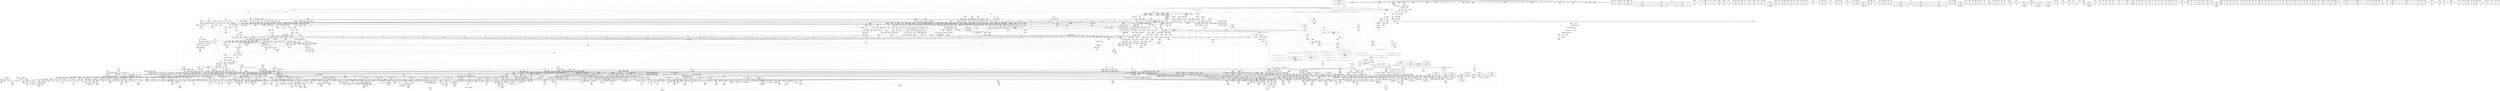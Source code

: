 digraph {
	CE0x4394cc0 [shape=record,shape=Mrecord,label="{CE0x4394cc0|_call_void_lock_release(%struct.lockdep_map*_%map,_i32_1,_i64_ptrtoint_(i8*_blockaddress(_rcu_lock_release,_%__here)_to_i64))_#9,_!dbg_!38907|include/linux/rcupdate.h,423|*SummSource*}"]
	CE0x4492340 [shape=record,shape=Mrecord,label="{CE0x4492340|__llvm_gcov_indirect_counter_increment114:_tmp1|*SummSink*}"]
	CE0x51516c0 [shape=record,shape=Mrecord,label="{CE0x51516c0|GLOBAL:_tomoyo_supervisor|*Constant*|*SummSink*}"]
	CE0x6c5d600 [shape=record,shape=Mrecord,label="{CE0x6c5d600|i32_0|*Constant*}"]
	CE0x54c4ac0 [shape=record,shape=Mrecord,label="{CE0x54c4ac0|i64*_getelementptr_inbounds_(_2_x_i64_,_2_x_i64_*___llvm_gcov_ctr31,_i64_0,_i64_0)|*Constant*}"]
	CE0x565f6e0 [shape=record,shape=Mrecord,label="{CE0x565f6e0|tomoyo_fill_path_info:_idxprom|security/tomoyo/util.c,667|*SummSink*}"]
	CE0x3774e90 [shape=record,shape=Mrecord,label="{CE0x3774e90|tomoyo_path_perm:_tmp5|security/tomoyo/file.c,789|*SummSource*}"]
	CE0x43c1700 [shape=record,shape=Mrecord,label="{CE0x43c1700|tomoyo_audit_path_log:_arrayidx|security/tomoyo/file.c,167|*SummSource*}"]
	CE0x4334ba0 [shape=record,shape=Mrecord,label="{CE0x4334ba0|tomoyo_audit_path_log:_tmp2|*SummSource*}"]
	CE0x4371b80 [shape=record,shape=Mrecord,label="{CE0x4371b80|rcu_lock_release:_bb|*SummSource*}"]
	CE0x45d9640 [shape=record,shape=Mrecord,label="{CE0x45d9640|tomoyo_path_permission:_mode2|security/tomoyo/file.c,565|*SummSink*}"]
	CE0x6afe1a0 [shape=record,shape=Mrecord,label="{CE0x6afe1a0|tomoyo_fill_path_info:_tmp9|security/tomoyo/util.c,667|*SummSink*}"]
	CE0x6cc8c60 [shape=record,shape=Mrecord,label="{CE0x6cc8c60|tomoyo_get_mode:_idxprom3|security/tomoyo/util.c,983}"]
	CE0x38e4ab0 [shape=record,shape=Mrecord,label="{CE0x38e4ab0|0:_%struct.tomoyo_obj_info*,_16:_%struct.tomoyo_domain_info*,_24:_%struct.tomoyo_path_info*,_40:_i8,_72:_i8,_75:_i8,_76:_i8,_77:_i8,_:_SCMRE_44,45_}"]
	CE0x555f110 [shape=record,shape=Mrecord,label="{CE0x555f110|i8*_getelementptr_inbounds_(_25_x_i8_,_25_x_i8_*_.str12,_i32_0,_i32_0)|*Constant*|*SummSink*}"]
	CE0x6c2bfa0 [shape=record,shape=Mrecord,label="{CE0x6c2bfa0|tomoyo_add_slash:_if.end|*SummSource*}"]
	CE0x6c23490 [shape=record,shape=Mrecord,label="{CE0x6c23490|srcu_read_lock:_tmp3|*SummSource*}"]
	CE0x5529e40 [shape=record,shape=Mrecord,label="{CE0x5529e40|_call_void_kfree(i8*_%tmp38)_#9,_!dbg_!38960|security/tomoyo/file.c,822|*SummSink*}"]
	CE0x565f930 [shape=record,shape=Mrecord,label="{CE0x565f930|tomoyo_fill_path_info:_tmp|*SummSink*}"]
	CE0x43e5200 [shape=record,shape=Mrecord,label="{CE0x43e5200|tomoyo_fill_path_info:_cmp8|security/tomoyo/util.c,668|*SummSource*}"]
	CE0x4356a50 [shape=record,shape=Mrecord,label="{CE0x4356a50|i64*_getelementptr_inbounds_(_25_x_i64_,_25_x_i64_*___llvm_gcov_ctr11,_i64_0,_i64_14)|*Constant*|*SummSource*}"]
	CE0x442b240 [shape=record,shape=Mrecord,label="{CE0x442b240|tomoyo_fill_path_info:_tmp6|security/tomoyo/util.c,667}"]
	CE0x42da270 [shape=record,shape=Mrecord,label="{CE0x42da270|tomoyo_domain:_tmp22|security/tomoyo/common.h,1205|*SummSink*}"]
	CE0x6bdd840 [shape=record,shape=Mrecord,label="{CE0x6bdd840|tomoyo_fill_path_info:_conv7|security/tomoyo/util.c,668}"]
	CE0x6cc8f10 [shape=record,shape=Mrecord,label="{CE0x6cc8f10|tomoyo_const_part_length:_tmp15|security/tomoyo/util.c,627|*SummSource*}"]
	CE0x442d340 [shape=record,shape=Mrecord,label="{CE0x442d340|i64*_getelementptr_inbounds_(_25_x_i64_,_25_x_i64_*___llvm_gcov_ctr11,_i64_0,_i64_11)|*Constant*|*SummSource*}"]
	CE0x43c3ad0 [shape=record,shape=Mrecord,label="{CE0x43c3ad0|rcu_lock_release:_tmp6}"]
	CE0x51cdba0 [shape=record,shape=Mrecord,label="{CE0x51cdba0|tomoyo_get_mode:_tmp3|security/tomoyo/util.c,978}"]
	CE0x379d670 [shape=record,shape=Mrecord,label="{CE0x379d670|tomoyo_audit_path_log:_name|security/tomoyo/file.c,169|*SummSink*}"]
	CE0x6b64150 [shape=record,shape=Mrecord,label="{CE0x6b64150|tomoyo_path_permission:_arrayidx|security/tomoyo/file.c,563}"]
	CE0x4412cb0 [shape=record,shape=Mrecord,label="{CE0x4412cb0|tomoyo_init_request_info:_tmp9|security/tomoyo/util.c,1006|*SummSource*}"]
	CE0x4541650 [shape=record,shape=Mrecord,label="{CE0x4541650|tomoyo_path_perm:_bb|*SummSink*}"]
	CE0x37eba30 [shape=record,shape=Mrecord,label="{CE0x37eba30|tomoyo_path_perm:_tmp|*SummSink*}"]
	CE0x3743280 [shape=record,shape=Mrecord,label="{CE0x3743280|tomoyo_path_permission:_conv3|security/tomoyo/file.c,565|*SummSink*}"]
	CE0x3882610 [shape=record,shape=Mrecord,label="{CE0x3882610|_call_void___llvm_gcov_indirect_counter_increment114(i32*___llvm_gcov_global_state_pred45,_i64**_getelementptr_inbounds_(_3_x_i64*_,_3_x_i64*_*___llvm_gcda_edge_table44,_i64_0,_i64_1)),_!dbg_!38927|security/tomoyo/util.c,634|*SummSource*}"]
	CE0x61359e0 [shape=record,shape=Mrecord,label="{CE0x61359e0|i64*_getelementptr_inbounds_(_12_x_i64_,_12_x_i64_*___llvm_gcov_ctr31133,_i64_0,_i64_3)|*Constant*}"]
	CE0x3858f60 [shape=record,shape=Mrecord,label="{CE0x3858f60|tomoyo_get_mode:_default_config|security/tomoyo/util.c,986}"]
	CE0x6cc8fe0 [shape=record,shape=Mrecord,label="{CE0x6cc8fe0|tomoyo_const_part_length:_tmp15|security/tomoyo/util.c,627|*SummSink*}"]
	CE0x6b97f80 [shape=record,shape=Mrecord,label="{CE0x6b97f80|i64*_getelementptr_inbounds_(_6_x_i64_,_6_x_i64_*___llvm_gcov_ctr25,_i64_0,_i64_3)|*Constant*|*SummSource*}"]
	CE0x369fb50 [shape=record,shape=Mrecord,label="{CE0x369fb50|srcu_read_lock:_tmp1|*SummSource*}"]
	CE0x6b57fe0 [shape=record,shape=Mrecord,label="{CE0x6b57fe0|tomoyo_get_mode:_if.end14}"]
	CE0x5126150 [shape=record,shape=Mrecord,label="{CE0x5126150|tomoyo_fill_path_info:_tmp7|security/tomoyo/util.c,667|*SummSource*}"]
	CE0x52b82e0 [shape=record,shape=Mrecord,label="{CE0x52b82e0|_call_void_tomoyo_check_acl(%struct.tomoyo_request_info*_%r,_i1_(%struct.tomoyo_request_info*,_%struct.tomoyo_acl_info*)*_tomoyo_check_path_acl)_#9,_!dbg_!38935|security/tomoyo/file.c,571|*SummSource*}"]
	CE0x42e3200 [shape=record,shape=Mrecord,label="{CE0x42e3200|tomoyo_path_perm:_if.then|*SummSink*}"]
	CE0x5342740 [shape=record,shape=Mrecord,label="{CE0x5342740|tomoyo_path_perm:_tmp20|security/tomoyo/file.c,805}"]
	CE0x3732e30 [shape=record,shape=Mrecord,label="{CE0x3732e30|i8_7|*Constant*}"]
	CE0x6c42fb0 [shape=record,shape=Mrecord,label="{CE0x6c42fb0|tomoyo_fill_path_info:_tobool|security/tomoyo/util.c,667}"]
	CE0x37eb390 [shape=record,shape=Mrecord,label="{CE0x37eb390|i64*_getelementptr_inbounds_(_2_x_i64_,_2_x_i64_*___llvm_gcov_ctr26203,_i64_0,_i64_1)|*Constant*}"]
	CE0x53322b0 [shape=record,shape=Mrecord,label="{CE0x53322b0|tomoyo_path_perm:_tmp17|security/tomoyo/file.c,804|*SummSource*}"]
	CE0x6c22bb0 [shape=record,shape=Mrecord,label="{CE0x6c22bb0|tomoyo_domain:_tmp12|security/tomoyo/common.h,1205}"]
	CE0x523fc70 [shape=record,shape=Mrecord,label="{CE0x523fc70|tomoyo_domain:_tmp9|security/tomoyo/common.h,1205|*SummSink*}"]
	CE0x5234910 [shape=record,shape=Mrecord,label="{CE0x5234910|tomoyo_fill_path_info:_tmp12|security/tomoyo/util.c,667|*SummSource*}"]
	CE0x51433f0 [shape=record,shape=Mrecord,label="{CE0x51433f0|tomoyo_get_mode:_add|security/tomoyo/util.c,984}"]
	CE0x612d1c0 [shape=record,shape=Mrecord,label="{CE0x612d1c0|i64*_getelementptr_inbounds_(_5_x_i64_,_5_x_i64_*___llvm_gcov_ctr28130,_i64_0,_i64_0)|*Constant*|*SummSource*}"]
	CE0x6b19dc0 [shape=record,shape=Mrecord,label="{CE0x6b19dc0|i64_ptrtoint_(i8*_blockaddress(_rcu_lock_acquire,_%__here)_to_i64)|*Constant*|*SummSource*}"]
	CE0x4288f80 [shape=record,shape=Mrecord,label="{CE0x4288f80|tomoyo_get_mode:_tmp19|security/tomoyo/util.c,985}"]
	CE0x3855380 [shape=record,shape=Mrecord,label="{CE0x3855380|GLOBAL:_tomoyo_path_perm|*Constant*|*SummSink*}"]
	CE0x431e5a0 [shape=record,shape=Mrecord,label="{CE0x431e5a0|tomoyo_get_mode:_entry}"]
	CE0x6c2b6e0 [shape=record,shape=Mrecord,label="{CE0x6c2b6e0|tomoyo_add_slash:_tmp5|security/tomoyo/file.c,131|*SummSink*}"]
	CE0x37d6a20 [shape=record,shape=Mrecord,label="{CE0x37d6a20|tomoyo_get_mode:_conv15|security/tomoyo/util.c,987}"]
	CE0x6af1210 [shape=record,shape=Mrecord,label="{CE0x6af1210|tomoyo_path_permission:_operation|Function::tomoyo_path_permission&Arg::operation::|*SummSource*}"]
	CE0x45c2ed0 [shape=record,shape=Mrecord,label="{CE0x45c2ed0|i64*_getelementptr_inbounds_(_5_x_i64_,_5_x_i64_*___llvm_gcov_ctr32134,_i64_0,_i64_3)|*Constant*}"]
	CE0x6afa7c0 [shape=record,shape=Mrecord,label="{CE0x6afa7c0|tomoyo_get_realpath:_tmp1|*SummSource*}"]
	CE0x5161470 [shape=record,shape=Mrecord,label="{CE0x5161470|tomoyo_get_realpath:_tmp11|security/tomoyo/file.c,156}"]
	CE0x367e2a0 [shape=record,shape=Mrecord,label="{CE0x367e2a0|tomoyo_fill_path_info:_idxprom|security/tomoyo/util.c,667}"]
	CE0x5615820 [shape=record,shape=Mrecord,label="{CE0x5615820|tomoyo_read_unlock:_idx|Function::tomoyo_read_unlock&Arg::idx::|*SummSource*}"]
	CE0x6beeb60 [shape=record,shape=Mrecord,label="{CE0x6beeb60|i64*_getelementptr_inbounds_(_10_x_i64_,_10_x_i64_*___llvm_gcov_ctr34,_i64_0,_i64_9)|*Constant*}"]
	CE0x34f37a0 [shape=record,shape=Mrecord,label="{CE0x34f37a0|i64*_getelementptr_inbounds_(_11_x_i64_,_11_x_i64_*___llvm_gcov_ctr54147,_i64_0,_i64_0)|*Constant*|*SummSource*}"]
	CE0x6bdf000 [shape=record,shape=Mrecord,label="{CE0x6bdf000|tomoyo_get_mode:_conv|security/tomoyo/util.c,982|*SummSink*}"]
	CE0x3879210 [shape=record,shape=Mrecord,label="{CE0x3879210|i64_1|*Constant*}"]
	CE0x5246680 [shape=record,shape=Mrecord,label="{CE0x5246680|tomoyo_fill_path_info:_conv7|security/tomoyo/util.c,668}"]
	CE0x547c150 [shape=record,shape=Mrecord,label="{CE0x547c150|tomoyo_get_mode:_conv5|security/tomoyo/util.c,983|*SummSink*}"]
	CE0x55f3830 [shape=record,shape=Mrecord,label="{CE0x55f3830|tomoyo_const_part_length:_tmp45|security/tomoyo/util.c,645|*SummSource*}"]
	CE0x5342150 [shape=record,shape=Mrecord,label="{CE0x5342150|tomoyo_path_perm:_tmp19|security/tomoyo/file.c,805}"]
	CE0x436d5f0 [shape=record,shape=Mrecord,label="{CE0x436d5f0|tomoyo_const_part_length:_tmp21|security/tomoyo/util.c,631|*SummSink*}"]
	CE0x45c5440 [shape=record,shape=Mrecord,label="{CE0x45c5440|tomoyo_read_lock:_call|security/tomoyo/common.h,1097|*SummSink*}"]
	CE0x6c69080 [shape=record,shape=Mrecord,label="{CE0x6c69080|tomoyo_domain:_tmp5|security/tomoyo/common.h,1205}"]
	CE0x51aed10 [shape=record,shape=Mrecord,label="{CE0x51aed10|40:_%struct.tomoyo_policy_namespace*,_48:_i8,_:_GCRE_tomoyo_kernel_domain_external_global_%struct.tomoyo_domain_info_48,49_|*MultipleSource*|security/tomoyo/util.c,1005|security/tomoyo/util.c,1007|Function::tomoyo_init_request_info&Arg::domain::}"]
	CE0x3754e20 [shape=record,shape=Mrecord,label="{CE0x3754e20|srcu_read_unlock:_entry}"]
	CE0x38bb1b0 [shape=record,shape=Mrecord,label="{CE0x38bb1b0|i64_16|*Constant*|*SummSource*}"]
	CE0x55c90e0 [shape=record,shape=Mrecord,label="{CE0x55c90e0|tomoyo_const_part_length:_tmp42|security/tomoyo/util.c,644|*SummSink*}"]
	CE0x535a880 [shape=record,shape=Mrecord,label="{CE0x535a880|tomoyo_get_mode:_mode.0|*SummSource*}"]
	CE0x554ee10 [shape=record,shape=Mrecord,label="{CE0x554ee10|tomoyo_path_perm:_tmp39|security/tomoyo/file.c,821|*SummSource*}"]
	CE0x50e0d00 [shape=record,shape=Mrecord,label="{CE0x50e0d00|GLOBAL:___srcu_read_lock|*Constant*}"]
	CE0x52efdc0 [shape=record,shape=Mrecord,label="{CE0x52efdc0|0:_i8*,_:_SCMRE_8,12_|*MultipleSource*|security/tomoyo/file.c, 792|security/tomoyo/file.c, 794|security/tomoyo/file.c,802}"]
	CE0x441a2c0 [shape=record,shape=Mrecord,label="{CE0x441a2c0|tomoyo_path_permission:_tmp|*SummSink*}"]
	CE0x425a530 [shape=record,shape=Mrecord,label="{CE0x425a530|tomoyo_const_part_length:_incdec.ptr10|security/tomoyo/util.c,640|*SummSink*}"]
	CE0x44d70e0 [shape=record,shape=Mrecord,label="{CE0x44d70e0|tomoyo_path_perm:_conv17|security/tomoyo/file.c,821}"]
	CE0x53180e0 [shape=record,shape=Mrecord,label="{CE0x53180e0|i64_8|*Constant*}"]
	CE0x4492900 [shape=record,shape=Mrecord,label="{CE0x4492900|__llvm_gcov_indirect_counter_increment114:_tmp2|*SummSink*}"]
	CE0x6b649b0 [shape=record,shape=Mrecord,label="{CE0x6b649b0|tomoyo_path_permission:_idxprom|security/tomoyo/file.c,563|*SummSink*}"]
	CE0x6b75e30 [shape=record,shape=Mrecord,label="{CE0x6b75e30|tomoyo_add_slash:_return}"]
	CE0x377d200 [shape=record,shape=Mrecord,label="{CE0x377d200|0:_i8*,_:_SCMRE_14,15_}"]
	CE0x519c160 [shape=record,shape=Mrecord,label="{CE0x519c160|i32_4|*Constant*}"]
	CE0x37f2190 [shape=record,shape=Mrecord,label="{CE0x37f2190|srcu_read_lock:_dep_map|include/linux/srcu.h,222}"]
	CE0x6be8eb0 [shape=record,shape=Mrecord,label="{CE0x6be8eb0|tomoyo_path_permission:_retval.0|*SummSource*}"]
	CE0x37d6f80 [shape=record,shape=Mrecord,label="{CE0x37d6f80|tomoyo_const_part_length:_incdec.ptr19|security/tomoyo/util.c,643|*SummSink*}"]
	CE0x6e2aef0 [shape=record,shape=Mrecord,label="{CE0x6e2aef0|tomoyo_const_part_length:_tmp31|security/tomoyo/util.c,641}"]
	CE0x5256630 [shape=record,shape=Mrecord,label="{CE0x5256630|128:_i8*,_1208:_%struct.file*,_:_CMRE_3,4_}"]
	CE0x426ca10 [shape=record,shape=Mrecord,label="{CE0x426ca10|GLOBAL:_tomoyo_path_permission|*Constant*}"]
	CE0x518a2c0 [shape=record,shape=Mrecord,label="{CE0x518a2c0|tomoyo_init_request_info:_if.end|*SummSource*}"]
	CE0x6c15780 [shape=record,shape=Mrecord,label="{CE0x6c15780|tomoyo_path_truncate:_tmp3|*SummSource*}"]
	CE0x536e050 [shape=record,shape=Mrecord,label="{CE0x536e050|tomoyo_init_request_info:_tmp7|security/tomoyo/util.c,1005|*SummSink*}"]
	CE0x6e47300 [shape=record,shape=Mrecord,label="{CE0x6e47300|__llvm_gcov_indirect_counter_increment114:_exit|*SummSink*}"]
	CE0x44cae50 [shape=record,shape=Mrecord,label="{CE0x44cae50|tomoyo_audit_path_log:_param1|security/tomoyo/file.c,169|*SummSink*}"]
	CE0x5131a70 [shape=record,shape=Mrecord,label="{CE0x5131a70|GLOBAL:___llvm_gcov_indirect_counter_increment|*Constant*|*SummSink*}"]
	CE0x54a1d50 [shape=record,shape=Mrecord,label="{CE0x54a1d50|tomoyo_path_permission:_cmp10|security/tomoyo/file.c,573}"]
	CE0x6b77eb0 [shape=record,shape=Mrecord,label="{CE0x6b77eb0|i64*_getelementptr_inbounds_(_6_x_i64_,_6_x_i64_*___llvm_gcov_ctr25,_i64_0,_i64_0)|*Constant*|*SummSource*}"]
	CE0x55d54b0 [shape=record,shape=Mrecord,label="{CE0x55d54b0|tomoyo_domain:_land.lhs.true}"]
	CE0x5143080 [shape=record,shape=Mrecord,label="{CE0x5143080|tomoyo_get_mode:_tmp16|security/tomoyo/util.c,983|*SummSource*}"]
	CE0x441a330 [shape=record,shape=Mrecord,label="{CE0x441a330|tomoyo_path_permission:_idxprom|security/tomoyo/file.c,563}"]
	CE0x6c29720 [shape=record,shape=Mrecord,label="{CE0x6c29720|GLOBAL:_tomoyo_policy_loaded|Global_var:tomoyo_policy_loaded|*SummSource*}"]
	CE0x6bdeea0 [shape=record,shape=Mrecord,label="{CE0x6bdeea0|tomoyo_const_part_length:_entry|*SummSink*}"]
	CE0x51356e0 [shape=record,shape=Mrecord,label="{CE0x51356e0|tomoyo_path_perm:_tobool|security/tomoyo/file.c,814|*SummSource*}"]
	CE0x4457410 [shape=record,shape=Mrecord,label="{CE0x4457410|rcu_lock_release:_tmp7|*SummSink*}"]
	CE0x3769bf0 [shape=record,shape=Mrecord,label="{CE0x3769bf0|tomoyo_path_permission:_tmp11|security/tomoyo/file.c,565|*SummSource*}"]
	CE0x44a33a0 [shape=record,shape=Mrecord,label="{CE0x44a33a0|i64*_getelementptr_inbounds_(_6_x_i64_,_6_x_i64_*___llvm_gcov_ctr25,_i64_0,_i64_5)|*Constant*|*SummSource*}"]
	CE0x571aee0 [shape=record,shape=Mrecord,label="{CE0x571aee0|tomoyo_fill_path_info:_cmp8|security/tomoyo/util.c,668}"]
	CE0x43acf40 [shape=record,shape=Mrecord,label="{CE0x43acf40|tomoyo_add_slash:_entry|*SummSink*}"]
	CE0x54d4060 [shape=record,shape=Mrecord,label="{CE0x54d4060|_call_void_srcu_read_unlock(%struct.srcu_struct*_tomoyo_ss,_i32_%idx)_#9,_!dbg_!38903|security/tomoyo/common.h,1109}"]
	CE0x6e26f90 [shape=record,shape=Mrecord,label="{CE0x6e26f90|i64*_getelementptr_inbounds_(_11_x_i64_,_11_x_i64_*___llvm_gcov_ctr54147,_i64_0,_i64_6)|*Constant*|*SummSource*}"]
	CE0x6df4dc0 [shape=record,shape=Mrecord,label="{CE0x6df4dc0|__llvm_gcov_indirect_counter_increment:_exit}"]
	CE0x5677bf0 [shape=record,shape=Mrecord,label="{CE0x5677bf0|tomoyo_get_mode:_tmp19|security/tomoyo/util.c,985|*SummSink*}"]
	CE0x6b65910 [shape=record,shape=Mrecord,label="{CE0x6b65910|GLOBAL:_current_task|Global_var:current_task|*SummSink*}"]
	CE0x6bdd970 [shape=record,shape=Mrecord,label="{CE0x6bdd970|tomoyo_fill_path_info:_conv7|security/tomoyo/util.c,668|*SummSource*}"]
	CE0x54a09f0 [shape=record,shape=Mrecord,label="{CE0x54a09f0|tomoyo_const_part_length:_tmp37|security/tomoyo/util.c,644}"]
	CE0x562c320 [shape=record,shape=Mrecord,label="{CE0x562c320|tomoyo_fill_path_info:_tobool|security/tomoyo/util.c,667|*SummSink*}"]
	CE0x6e13eb0 [shape=record,shape=Mrecord,label="{CE0x6e13eb0|i64*_getelementptr_inbounds_(_4_x_i64_,_4_x_i64_*___llvm_gcov_ctr33,_i64_0,_i64_2)|*Constant*|*SummSink*}"]
	CE0x547be20 [shape=record,shape=Mrecord,label="{CE0x547be20|i64_7|*Constant*}"]
	CE0x458ce30 [shape=record,shape=Mrecord,label="{CE0x458ce30|0:_i8,_array:_GCRE_tomoyo_index2category_constant_39_x_i8_c_00_00_00_00_00_00_00_00_00_00_00_00_00_00_00_00_00_00_00_00_00_00_00_01_01_01_01_01_01_01_01_01_01_01_01_01_01_01_02_,_align_16:_elem_9::|security/tomoyo/util.c,983}"]
	CE0x3667ed0 [shape=record,shape=Mrecord,label="{CE0x3667ed0|tomoyo_const_part_length:_tmp34|security/tomoyo/util.c,642}"]
	CE0x54d9b30 [shape=record,shape=Mrecord,label="{CE0x54d9b30|__llvm_gcov_indirect_counter_increment:_tmp5|*SummSink*}"]
	CE0x55295a0 [shape=record,shape=Mrecord,label="{CE0x55295a0|tomoyo_path_perm:_tmp38|security/tomoyo/file.c,822}"]
	CE0x55e5180 [shape=record,shape=Mrecord,label="{CE0x55e5180|i32_50|*Constant*|*SummSource*}"]
	CE0x568a500 [shape=record,shape=Mrecord,label="{CE0x568a500|i64_21|*Constant*|*SummSource*}"]
	CE0x437c260 [shape=record,shape=Mrecord,label="{CE0x437c260|tomoyo_path_permission:_tmp3|*LoadInst*|security/tomoyo/file.c,564|*SummSink*}"]
	CE0x5318570 [shape=record,shape=Mrecord,label="{CE0x5318570|tomoyo_get_mode:_tmp17|security/tomoyo/util.c,983}"]
	CE0x6d7ef50 [shape=record,shape=Mrecord,label="{CE0x6d7ef50|tomoyo_path_perm:_call16|security/tomoyo/file.c,820|*SummSource*}"]
	CE0x43bda80 [shape=record,shape=Mrecord,label="{CE0x43bda80|GLOBAL:_tomoyo_encode|*Constant*|*SummSource*}"]
	CE0x3639b60 [shape=record,shape=Mrecord,label="{CE0x3639b60|0:_i8,_array:_GCRE_tomoyo_index2category_constant_39_x_i8_c_00_00_00_00_00_00_00_00_00_00_00_00_00_00_00_00_00_00_00_00_00_00_00_01_01_01_01_01_01_01_01_01_01_01_01_01_01_01_02_,_align_16:_elem_27::|security/tomoyo/util.c,983}"]
	CE0x55d55c0 [shape=record,shape=Mrecord,label="{CE0x55d55c0|tomoyo_domain:_land.lhs.true|*SummSource*}"]
	CE0x4335040 [shape=record,shape=Mrecord,label="{CE0x4335040|tomoyo_const_part_length:_conv11|security/tomoyo/util.c,641}"]
	CE0x6b87080 [shape=record,shape=Mrecord,label="{CE0x6b87080|tomoyo_audit_path_log:_tmp4|security/tomoyo/file.c,168}"]
	CE0x3668790 [shape=record,shape=Mrecord,label="{CE0x3668790|tomoyo_const_part_length:_if.then|*SummSink*}"]
	CE0x5167610 [shape=record,shape=Mrecord,label="{CE0x5167610|i64*_getelementptr_inbounds_(_4_x_i64_,_4_x_i64_*___llvm_gcov_ctr33,_i64_0,_i64_1)|*Constant*|*SummSink*}"]
	CE0x507dc40 [shape=record,shape=Mrecord,label="{CE0x507dc40|tomoyo_path_perm:_tmp12|security/tomoyo/file.c,799}"]
	CE0x5236530 [shape=record,shape=Mrecord,label="{CE0x5236530|tomoyo_get_realpath:_tmp|*SummSource*}"]
	CE0x549a6f0 [shape=record,shape=Mrecord,label="{CE0x549a6f0|i64*_getelementptr_inbounds_(_6_x_i64_,_6_x_i64_*___llvm_gcov_ctr26,_i64_0,_i64_4)|*Constant*|*SummSource*}"]
	CE0x44877a0 [shape=record,shape=Mrecord,label="{CE0x44877a0|rcu_lock_acquire:_tmp7|*SummSink*}"]
	CE0x4413150 [shape=record,shape=Mrecord,label="{CE0x4413150|tomoyo_init_request_info:_tmp1}"]
	CE0x35aad70 [shape=record,shape=Mrecord,label="{CE0x35aad70|GLOBAL:___llvm_gcov_ctr43150|Global_var:__llvm_gcov_ctr43150|*SummSource*}"]
	CE0x6afae30 [shape=record,shape=Mrecord,label="{CE0x6afae30|tomoyo_init_request_info:_mode5|security/tomoyo/util.c,1011|*SummSource*}"]
	CE0x511cef0 [shape=record,shape=Mrecord,label="{CE0x511cef0|128:_i8*,_1208:_%struct.file*,_:_CMRE_64,72_|*MultipleSource*|security/tomoyo/common.h,1205|security/tomoyo/common.h,1205}"]
	CE0x547c570 [shape=record,shape=Mrecord,label="{CE0x547c570|tomoyo_get_mode:_add|security/tomoyo/util.c,984|*SummSink*}"]
	CE0x43f77e0 [shape=record,shape=Mrecord,label="{CE0x43f77e0|GLOBAL:___llvm_gcov_ctr34|Global_var:__llvm_gcov_ctr34|*SummSource*}"]
	CE0x54d5300 [shape=record,shape=Mrecord,label="{CE0x54d5300|tomoyo_const_part_length:_conv|security/tomoyo/util.c,626}"]
	CE0x6c39db0 [shape=record,shape=Mrecord,label="{CE0x6c39db0|tomoyo_fill_path_info:_tmp2|*LoadInst*|security/tomoyo/util.c,663|*SummSink*}"]
	CE0x36d4530 [shape=record,shape=Mrecord,label="{CE0x36d4530|tomoyo_audit_path_log:_param|security/tomoyo/file.c,168|*SummSource*}"]
	CE0x3667b60 [shape=record,shape=Mrecord,label="{CE0x3667b60|i64*_getelementptr_inbounds_(_31_x_i64_,_31_x_i64_*___llvm_gcov_ctr43150,_i64_0,_i64_21)|*Constant*|*SummSink*}"]
	CE0x4288850 [shape=record,shape=Mrecord,label="{CE0x4288850|srcu_read_unlock:_tmp2}"]
	CE0x5299da0 [shape=record,shape=Mrecord,label="{CE0x5299da0|i64_8|*Constant*}"]
	CE0x55e4d70 [shape=record,shape=Mrecord,label="{CE0x55e4d70|i64*_getelementptr_inbounds_(_4_x_i64_,_4_x_i64_*___llvm_gcov_ctr24,_i64_0,_i64_2)|*Constant*}"]
	CE0x6c3a1c0 [shape=record,shape=Mrecord,label="{CE0x6c3a1c0|tomoyo_add_slash:_bb|*SummSource*}"]
	CE0x3774e20 [shape=record,shape=Mrecord,label="{CE0x3774e20|tomoyo_path_perm:_tmp5|security/tomoyo/file.c,789}"]
	CE0x5490250 [shape=record,shape=Mrecord,label="{CE0x5490250|tomoyo_path_perm:_if.end14}"]
	CE0x45c2d40 [shape=record,shape=Mrecord,label="{CE0x45c2d40|srcu_read_lock:_sp|Function::srcu_read_lock&Arg::sp::}"]
	CE0x5446950 [shape=record,shape=Mrecord,label="{CE0x5446950|tomoyo_domain:_tmp8|security/tomoyo/common.h,1205|*SummSink*}"]
	CE0x6afde50 [shape=record,shape=Mrecord,label="{CE0x6afde50|tomoyo_get_mode:_tmp|*SummSource*}"]
	CE0x552e220 [shape=record,shape=Mrecord,label="{CE0x552e220|tomoyo_const_part_length:_tmp40|security/tomoyo/util.c,644|*SummSource*}"]
	CE0x6c13b90 [shape=record,shape=Mrecord,label="{CE0x6c13b90|tomoyo_path_perm:_tmp9|security/tomoyo/file.c,797|*SummSink*}"]
	CE0x450d9b0 [shape=record,shape=Mrecord,label="{CE0x450d9b0|tomoyo_get_mode:_conv15|security/tomoyo/util.c,987|*SummSink*}"]
	CE0x3692710 [shape=record,shape=Mrecord,label="{CE0x3692710|tomoyo_const_part_length:_lor.lhs.false23|*SummSource*}"]
	CE0x6af1040 [shape=record,shape=Mrecord,label="{CE0x6af1040|tomoyo_path_permission:_r|Function::tomoyo_path_permission&Arg::r::|*SummSource*}"]
	CE0x6b0c500 [shape=record,shape=Mrecord,label="{CE0x6b0c500|tomoyo_get_mode:_tmp22|security/tomoyo/util.c,986}"]
	CE0x6df42f0 [shape=record,shape=Mrecord,label="{CE0x6df42f0|tomoyo_get_realpath:_tmp11|security/tomoyo/file.c,156|*SummSink*}"]
	CE0x3782670 [shape=record,shape=Mrecord,label="{CE0x3782670|tomoyo_path_permission:_tmp6|*LoadInst*|security/tomoyo/file.c,564|*SummSource*}"]
	CE0x450d6e0 [shape=record,shape=Mrecord,label="{CE0x450d6e0|tomoyo_get_mode:_and|security/tomoyo/util.c,987|*SummSink*}"]
	CE0x3774fc0 [shape=record,shape=Mrecord,label="{CE0x3774fc0|VOIDTB_TE:_GIE_Function_Attrs:_noredzone_nounwind_optsize_define_internal_zeroext_i1_tomoyo_check_path2_acl(%struct.tomoyo_request_info*_%r,_%struct.tomoyo_acl_info*_%ptr)_#0_entry:_%tmp_load_i64,_i64*_getelementptr_inbounds_(_7_x_i64_,_7_x_i64_*___llvm_gcov_ctr38,_i64_0,_i64_0)_%tmp1_add_i64_%tmp,_1_store_i64_%tmp1,_i64*_getelementptr_inbounds_(_7_x_i64_,_7_x_i64_*___llvm_gcov_ctr38,_i64_0,_i64_0)_br_label_%bb_bb:_preds_%entry_call_void_mcount()_#3_call_void_llvm.dbg.value(metadata_%struct.tomoyo_request_info*_%r,_i64_0,_metadata_!8419,_metadata_!38901),_!dbg_!39766_call_void_llvm.dbg.value(metadata_%struct.tomoyo_acl_info*_%ptr,_i64_0,_metadata_!8420,_metadata_!38901),_!dbg_!39767_call_void_llvm.dbg.value(metadata_%struct.tomoyo_acl_info*_%ptr,_i64_0,_metadata_!8422,_metadata_!38901),_!dbg_!39768_%tmp2_bitcast_%struct.tomoyo_acl_info*_%ptr_to_i8*,_!dbg_!39769_%add.ptr_getelementptr_i8,_i8*_%tmp2,_i64_0,_!dbg_!39770_%tmp3_bitcast_i8*_%add.ptr_to_%struct.tomoyo_path2_acl*,_!dbg_!39771_call_void_llvm.dbg.value(metadata_%struct.tomoyo_path2_acl*_%tmp3,_i64_0,_metadata_!8421,_metadata_!38901),_!dbg_!39772_%perm_getelementptr_inbounds_%struct.tomoyo_path2_acl,_%struct.tomoyo_path2_acl*_%tmp3,_i32_0,_i32_1,_!dbg_!39773_%tmp4_load_i8,_i8*_%perm,_align_1,_!dbg_!39773_%conv_zext_i8_%tmp4_to_i32,_!dbg_!39774_%param_getelementptr_inbounds_%struct.tomoyo_request_info,_%struct.tomoyo_request_info*_%r,_i32_0,_i32_3,_!dbg_!39775_%path2_bitcast_%union.anon.91*_%param_to_%struct.anon.92*,_!dbg_!39776_%operation_getelementptr_inbounds_%struct.anon.92,_%struct.anon.92*_%path2,_i32_0,_i32_2,_!dbg_!39777_%tmp5_load_i8,_i8*_%operation,_align_1,_!dbg_!39777_%conv1_zext_i8_%tmp5_to_i32,_!dbg_!39778_%shl_shl_i32_1,_%conv1,_!dbg_!39779_%and_and_i32_%conv,_%shl,_!dbg_!39780_%tobool_icmp_ne_i32_%and,_0,_!dbg_!39780_%tmp6_select_i1_%tobool,_i64_1,_i64_2,_!dbg_!39781_%tmp7_getelementptr_inbounds_7_x_i64_,_7_x_i64_*___llvm_gcov_ctr38,_i64_0,_i64_%tmp6,_!dbg_!39781_%tmp8_load_i64,_i64*_%tmp7,_!dbg_!39781_%tmp9_add_i64_%tmp8,_1,_!dbg_!39781_store_i64_%tmp9,_i64*_%tmp7,_!dbg_!39781_br_i1_%tobool,_label_%land.lhs.true,_label_%land.end,_!dbg_!39781_land.lhs.true:_preds_%bb_%param2_getelementptr_inbounds_%struct.tomoyo_request_info,_%struct.tomoyo_request_info*_%r,_i32_0,_i32_3,_!dbg_!39782_%path23_bitcast_%union.anon.91*_%param2_to_%struct.anon.92*,_!dbg_!39783_%filename1_getelementptr_inbounds_%struct.anon.92,_%struct.anon.92*_%path23,_i32_0,_i32_0,_!dbg_!39784_%tmp10_load_%struct.tomoyo_path_info*,_%struct.tomoyo_path_info**_%filename1,_align_8,_!dbg_!39784_%name1_getelementptr_inbounds_%struct.tomoyo_path2_acl,_%struct.tomoyo_path2_acl*_%tmp3,_i32_0,_i32_2,_!dbg_!39785_%call_call_%struct.tomoyo_path_info*_tomoyo_compare_name_union(%struct.tomoyo_path_info*_%tmp10,_%struct.tomoyo_name_union*_%name1)_#9,_!dbg_!39786_%tobool4_icmp_ne_%struct.tomoyo_path_info*_%call,_null,_!dbg_!39786_%tmp11_select_i1_%tobool4,_i64_3,_i64_4,_!dbg_!39787_%tmp12_getelementptr_inbounds_7_x_i64_,_7_x_i64_*___llvm_gcov_ctr38,_i64_0,_i64_%tmp11,_!dbg_!39787_%tmp13_load_i64,_i64*_%tmp12,_!dbg_!39787_%tmp14_add_i64_%tmp13,_1,_!dbg_!39787_store_i64_%tmp14,_i64*_%tmp12,_!dbg_!39787_br_i1_%tobool4,_label_%land.rhs,_label_%land.end,_!dbg_!39787_land.rhs:_preds_%land.lhs.true_%tmp15_load_i64,_i64*_getelementptr_inbounds_(_7_x_i64_,_7_x_i64_*___llvm_gcov_ctr38,_i64_0,_i64_5),_!dbg_!39788_%tmp16_add_i64_%tmp15,_1,_!dbg_!39788_store_i64_%tmp16,_i64*_getelementptr_inbounds_(_7_x_i64_,_7_x_i64_*___llvm_gcov_ctr38,_i64_0,_i64_5),_!dbg_!39788_%param5_getelementptr_inbounds_%struct.tomoyo_request_info,_%struct.tomoyo_request_info*_%r,_i32_0,_i32_3,_!dbg_!39790_%path26_bitcast_%union.anon.91*_%param5_to_%struct.anon.92*,_!dbg_!39791_%filename2_getelementptr_inbounds_%struct.anon.92,_%struct.anon.92*_%path26,_i32_0,_i32_1,_!dbg_!39792_%tmp17_load_%struct.tomoyo_path_info*,_%struct.tomoyo_path_info**_%filename2,_align_8,_!dbg_!39792_%name2_getelementptr_inbounds_%struct.tomoyo_path2_acl,_%struct.tomoyo_path2_acl*_%tmp3,_i32_0,_i32_3,_!dbg_!39793_%call7_call_%struct.tomoyo_path_info*_tomoyo_compare_name_union(%struct.tomoyo_path_info*_%tmp17,_%struct.tomoyo_name_union*_%name2)_#9,_!dbg_!39794_%tobool8_icmp_ne_%struct.tomoyo_path_info*_%call7,_null,_!dbg_!39787_br_label_%land.end_land.end:_preds_%land.rhs,_%land.lhs.true,_%bb_%tmp18_phi_i1_false,_%land.lhs.true_,_false,_%bb_,_%tobool8,_%land.rhs_%tmp19_load_i64,_i64*_getelementptr_inbounds_(_7_x_i64_,_7_x_i64_*___llvm_gcov_ctr38,_i64_0,_i64_6),_!dbg_!39795_%tmp20_add_i64_%tmp19,_1,_!dbg_!39795_store_i64_%tmp20,_i64*_getelementptr_inbounds_(_7_x_i64_,_7_x_i64_*___llvm_gcov_ctr38,_i64_0,_i64_6),_!dbg_!39795_ret_i1_%tmp18,_!dbg_!39795_:_elem_0:default:}"]
	CE0x6ad6340 [shape=record,shape=Mrecord,label="{CE0x6ad6340|tomoyo_fill_path_info:_tmp7|security/tomoyo/util.c,667}"]
	CE0x52ddec0 [shape=record,shape=Mrecord,label="{CE0x52ddec0|i64*_getelementptr_inbounds_(_4_x_i64_,_4_x_i64_*___llvm_gcov_ctr24,_i64_0,_i64_1)|*Constant*|*SummSource*}"]
	CE0x5290a20 [shape=record,shape=Mrecord,label="{CE0x5290a20|tomoyo_path_perm:_call3|security/tomoyo/file.c,803|*SummSink*}"]
	CE0x5596930 [shape=record,shape=Mrecord,label="{CE0x5596930|i64_5|*Constant*}"]
	CE0x45ac120 [shape=record,shape=Mrecord,label="{CE0x45ac120|tomoyo_const_part_length:_if.end|*SummSource*}"]
	CE0x3754b70 [shape=record,shape=Mrecord,label="{CE0x3754b70|tomoyo_path_permission:_tmp5|*LoadInst*|security/tomoyo/file.c,564|*SummSource*}"]
	CE0x35ffda0 [shape=record,shape=Mrecord,label="{CE0x35ffda0|i64*_getelementptr_inbounds_(_4_x_i64_,_4_x_i64_*___llvm_gcov_ctr33,_i64_0,_i64_1)|*Constant*|*SummSource*}"]
	CE0x53421c0 [shape=record,shape=Mrecord,label="{CE0x53421c0|tomoyo_path_perm:_tmp19|security/tomoyo/file.c,805|*SummSource*}"]
	CE0x36e66b0 [shape=record,shape=Mrecord,label="{CE0x36e66b0|i64*_getelementptr_inbounds_(_5_x_i64_,_5_x_i64_*___llvm_gcov_ctr28130,_i64_0,_i64_0)|*Constant*}"]
	CE0x377d870 [shape=record,shape=Mrecord,label="{CE0x377d870|0:_i8,_array:_GCR_tomoyo_p2mac_internal_constant_11_x_i8_c_00_01_01_01_03_04_06_09_0A_13_15_,_align_1:_elem_2::|security/tomoyo/file.c,797}"]
	CE0x5673590 [shape=record,shape=Mrecord,label="{CE0x5673590|tomoyo_path_perm:_name21|security/tomoyo/file.c,822}"]
	CE0x5597310 [shape=record,shape=Mrecord,label="{CE0x5597310|i64*_getelementptr_inbounds_(_11_x_i64_,_11_x_i64_*___llvm_gcov_ctr54147,_i64_0,_i64_8)|*Constant*}"]
	CE0x5234cf0 [shape=record,shape=Mrecord,label="{CE0x5234cf0|tomoyo_fill_path_info:_is_dir|security/tomoyo/util.c,667}"]
	CE0x37697e0 [shape=record,shape=Mrecord,label="{CE0x37697e0|tomoyo_path_permission:_tmp10|security/tomoyo/file.c,565|*SummSource*}"]
	CE0x34f32c0 [shape=record,shape=Mrecord,label="{CE0x34f32c0|tomoyo_get_mode:_tmp1}"]
	CE0x51cfa50 [shape=record,shape=Mrecord,label="{CE0x51cfa50|0:_%struct.tomoyo_obj_info*,_16:_%struct.tomoyo_domain_info*,_24:_%struct.tomoyo_path_info*,_40:_i8,_72:_i8,_75:_i8,_76:_i8,_77:_i8,_:_SCMRE_24,25_}"]
	CE0x34f3920 [shape=record,shape=Mrecord,label="{CE0x34f3920|tomoyo_path_permission:_conv|security/tomoyo/file.c,564|*SummSink*}"]
	CE0x36d4ed0 [shape=record,shape=Mrecord,label="{CE0x36d4ed0|tomoyo_const_part_length:_tmp24|security/tomoyo/util.c,640|*SummSource*}"]
	CE0x52acd30 [shape=record,shape=Mrecord,label="{CE0x52acd30|rcu_lock_release:_tmp}"]
	CE0x6bdf420 [shape=record,shape=Mrecord,label="{CE0x6bdf420|tomoyo_fill_path_info:_tmp8|security/tomoyo/util.c,667|*SummSink*}"]
	CE0x370d530 [shape=record,shape=Mrecord,label="{CE0x370d530|srcu_read_unlock:_bb|*SummSink*}"]
	CE0x6be8ac0 [shape=record,shape=Mrecord,label="{CE0x6be8ac0|tomoyo_path_permission:_tmp23|security/tomoyo/file.c,574|*SummSource*}"]
	CE0x6beefd0 [shape=record,shape=Mrecord,label="{CE0x6beefd0|tomoyo_path_permission:_tmp24|security/tomoyo/file.c,575}"]
	CE0x47044c0 [shape=record,shape=Mrecord,label="{CE0x47044c0|tomoyo_get_mode:_tmp10|security/tomoyo/util.c,982}"]
	CE0x429d130 [shape=record,shape=Mrecord,label="{CE0x429d130|i32_55|*Constant*}"]
	CE0x510d700 [shape=record,shape=Mrecord,label="{CE0x510d700|tomoyo_read_lock:_tmp|*SummSink*}"]
	CE0x4515160 [shape=record,shape=Mrecord,label="{CE0x4515160|tomoyo_const_part_length:_add|security/tomoyo/util.c,634|*SummSource*}"]
	CE0x36e65f0 [shape=record,shape=Mrecord,label="{CE0x36e65f0|i64_1|*Constant*}"]
	CE0x549fd30 [shape=record,shape=Mrecord,label="{CE0x549fd30|tomoyo_const_part_length:_tmp44|security/tomoyo/util.c,645|*SummSource*}"]
	CE0x35c39a0 [shape=record,shape=Mrecord,label="{CE0x35c39a0|tomoyo_fill_path_info:_tmp10}"]
	CE0x54c4740 [shape=record,shape=Mrecord,label="{CE0x54c4740|_ret_i32_%retval.0,_!dbg_!38957|security/tomoyo/util.c,652|*SummSink*}"]
	CE0x393f600 [shape=record,shape=Mrecord,label="{CE0x393f600|tomoyo_path_perm:_sw.bb9|*SummSource*}"]
	CE0x6e27070 [shape=record,shape=Mrecord,label="{CE0x6e27070|tomoyo_domain:_tmp13|security/tomoyo/common.h,1205|*SummSink*}"]
	CE0x36e6470 [shape=record,shape=Mrecord,label="{CE0x36e6470|tomoyo_fill_path_info:_land.end}"]
	CE0x54c7590 [shape=record,shape=Mrecord,label="{CE0x54c7590|tomoyo_const_part_length:_tmp47|security/tomoyo/util.c,646|*SummSource*}"]
	CE0x6c92cb0 [shape=record,shape=Mrecord,label="{CE0x6c92cb0|i64*_getelementptr_inbounds_(_31_x_i64_,_31_x_i64_*___llvm_gcov_ctr43150,_i64_0,_i64_30)|*Constant*|*SummSink*}"]
	CE0x53640e0 [shape=record,shape=Mrecord,label="{CE0x53640e0|tomoyo_path_perm:_call10|security/tomoyo/file.c,813|*SummSink*}"]
	CE0x5206860 [shape=record,shape=Mrecord,label="{CE0x5206860|tomoyo_get_mode:_default_config|security/tomoyo/util.c,986|*SummSink*}"]
	CE0x556e7d0 [shape=record,shape=Mrecord,label="{CE0x556e7d0|128:_i8*,_1208:_%struct.file*,_:_CMRE_22,23_}"]
	CE0x52dd460 [shape=record,shape=Mrecord,label="{CE0x52dd460|get_current:_tmp4|./arch/x86/include/asm/current.h,14|*SummSink*}"]
	CE0x56770a0 [shape=record,shape=Mrecord,label="{CE0x56770a0|i64_8|*Constant*|*SummSink*}"]
	CE0x4371200 [shape=record,shape=Mrecord,label="{CE0x4371200|_call_void_mcount()_#3|*SummSource*}"]
	CE0x364e8b0 [shape=record,shape=Mrecord,label="{CE0x364e8b0|0:_i8,_array:_GCRE_tomoyo_index2category_constant_39_x_i8_c_00_00_00_00_00_00_00_00_00_00_00_00_00_00_00_00_00_00_00_00_00_00_00_01_01_01_01_01_01_01_01_01_01_01_01_01_01_01_02_,_align_16:_elem_16::|security/tomoyo/util.c,983}"]
	CE0x380bd20 [shape=record,shape=Mrecord,label="{CE0x380bd20|tomoyo_path_perm:_obj|security/tomoyo/file.c, 788}"]
	CE0x555f0a0 [shape=record,shape=Mrecord,label="{CE0x555f0a0|GLOBAL:_lockdep_rcu_suspicious|*Constant*|*SummSource*}"]
	CE0x6c14070 [shape=record,shape=Mrecord,label="{CE0x6c14070|0:_i8,_array:_GCR_tomoyo_p2mac_internal_constant_11_x_i8_c_00_01_01_01_03_04_06_09_0A_13_15_,_align_1:_elem_9::|security/tomoyo/file.c,797}"]
	CE0x6ad6270 [shape=record,shape=Mrecord,label="{CE0x6ad6270|i64*_getelementptr_inbounds_(_5_x_i64_,_5_x_i64_*___llvm_gcov_ctr28130,_i64_0,_i64_3)|*Constant*}"]
	CE0x43f6d30 [shape=record,shape=Mrecord,label="{CE0x43f6d30|tomoyo_path_permission:_tmp1|*SummSink*}"]
	CE0x547bf80 [shape=record,shape=Mrecord,label="{CE0x547bf80|tomoyo_get_mode:_conv5|security/tomoyo/util.c,983}"]
	CE0x571da10 [shape=record,shape=Mrecord,label="{CE0x571da10|tomoyo_path_perm:_if.then}"]
	CE0x35ae1f0 [shape=record,shape=Mrecord,label="{CE0x35ae1f0|0:_%struct.tomoyo_obj_info*,_16:_%struct.tomoyo_domain_info*,_24:_%struct.tomoyo_path_info*,_40:_i8,_72:_i8,_75:_i8,_76:_i8,_77:_i8,_:_SCMRE_57,58_}"]
	CE0x6c25070 [shape=record,shape=Mrecord,label="{CE0x6c25070|tomoyo_init_request_info:_domain|Function::tomoyo_init_request_info&Arg::domain::}"]
	CE0x6e428c0 [shape=record,shape=Mrecord,label="{CE0x6e428c0|tomoyo_get_mode:_idxprom|security/tomoyo/util.c,981}"]
	CE0x561bb80 [shape=record,shape=Mrecord,label="{CE0x561bb80|tomoyo_path_perm:_tmp30|security/tomoyo/file.c,816|*SummSink*}"]
	CE0x43b25d0 [shape=record,shape=Mrecord,label="{CE0x43b25d0|tomoyo_const_part_length:_tmp25|security/tomoyo/util.c,641|*SummSource*}"]
	CE0x369ff50 [shape=record,shape=Mrecord,label="{CE0x369ff50|GLOBAL:_tomoyo_p2mac|Global_var:tomoyo_p2mac}"]
	CE0x43947d0 [shape=record,shape=Mrecord,label="{CE0x43947d0|rcu_lock_release:_tmp5|include/linux/rcupdate.h,423}"]
	CE0x6c5cce0 [shape=record,shape=Mrecord,label="{CE0x6c5cce0|GLOBAL:_rcu_lock_release|*Constant*|*SummSink*}"]
	CE0x50ddc80 [shape=record,shape=Mrecord,label="{CE0x50ddc80|_call_void_mcount()_#3}"]
	CE0x52f9080 [shape=record,shape=Mrecord,label="{CE0x52f9080|GLOBAL:_tomoyo_get_realpath|*Constant*|*SummSource*}"]
	CE0x43f0ea0 [shape=record,shape=Mrecord,label="{CE0x43f0ea0|_call_void_mcount()_#3|*SummSource*}"]
	CE0x6ca9f30 [shape=record,shape=Mrecord,label="{CE0x6ca9f30|tomoyo_path_perm:_tmp22|security/tomoyo/file.c,810}"]
	CE0x4334b30 [shape=record,shape=Mrecord,label="{CE0x4334b30|tomoyo_audit_path_log:_tmp2}"]
	CE0x43c2b20 [shape=record,shape=Mrecord,label="{CE0x43c2b20|GLOBAL:_lock_release|*Constant*|*SummSource*}"]
	CE0x35df310 [shape=record,shape=Mrecord,label="{CE0x35df310|0:_i8,_array:_GCRE_tomoyo_index2category_constant_39_x_i8_c_00_00_00_00_00_00_00_00_00_00_00_00_00_00_00_00_00_00_00_00_00_00_00_01_01_01_01_01_01_01_01_01_01_01_01_01_01_01_02_,_align_16:_elem_38::|security/tomoyo/util.c,983}"]
	CE0x6b20f60 [shape=record,shape=Mrecord,label="{CE0x6b20f60|tomoyo_fill_path_info:_entry|*SummSource*}"]
	CE0x56264f0 [shape=record,shape=Mrecord,label="{CE0x56264f0|tomoyo_add_slash:_tmp12|security/tomoyo/file.c,138}"]
	CE0x6ba90f0 [shape=record,shape=Mrecord,label="{CE0x6ba90f0|tomoyo_path_perm:_tmp21|security/tomoyo/file.c,810}"]
	CE0x51ada20 [shape=record,shape=Mrecord,label="{CE0x51ada20|tomoyo_path_perm:_sw.epilog}"]
	CE0x6bdf6f0 [shape=record,shape=Mrecord,label="{CE0x6bdf6f0|tomoyo_fill_path_info:_tmp8|security/tomoyo/util.c,667|*SummSource*}"]
	CE0x4516600 [shape=record,shape=Mrecord,label="{CE0x4516600|tomoyo_get_mode:_ns|Function::tomoyo_get_mode&Arg::ns::}"]
	CE0x4569830 [shape=record,shape=Mrecord,label="{CE0x4569830|_ret_i32_%call,_!dbg_!38907|include/linux/srcu.h,223|*SummSource*}"]
	CE0x4634e00 [shape=record,shape=Mrecord,label="{CE0x4634e00|i64_6|*Constant*|*SummSink*}"]
	CE0x5125ce0 [shape=record,shape=Mrecord,label="{CE0x5125ce0|COLLAPSED:_GCMRE___llvm_gcov_ctr31_internal_global_2_x_i64_zeroinitializer:_elem_0:default:}"]
	CE0x6e43500 [shape=record,shape=Mrecord,label="{CE0x6e43500|tomoyo_const_part_length:_tmp4|security/tomoyo/util.c,624}"]
	CE0x52d6df0 [shape=record,shape=Mrecord,label="{CE0x52d6df0|COLLAPSED:_GCMRE___llvm_gcov_ctr53148_internal_global_2_x_i64_zeroinitializer:_elem_0:default:}"]
	CE0x38121d0 [shape=record,shape=Mrecord,label="{CE0x38121d0|GLOBAL:_tomoyo_add_slash|*Constant*}"]
	CE0x4541440 [shape=record,shape=Mrecord,label="{CE0x4541440|tomoyo_read_lock:_tmp2|*SummSink*}"]
	CE0x50ebb60 [shape=record,shape=Mrecord,label="{CE0x50ebb60|tomoyo_get_mode:_tmp5|security/tomoyo/util.c,978|*SummSource*}"]
	CE0x377d360 [shape=record,shape=Mrecord,label="{CE0x377d360|i64_176|*Constant*}"]
	CE0x37750a0 [shape=record,shape=Mrecord,label="{CE0x37750a0|tomoyo_path_perm:_tmp|*SummSource*}"]
	CE0x52f03b0 [shape=record,shape=Mrecord,label="{CE0x52f03b0|0:_i8*,_:_SCMRE_15,16_|*MultipleSource*|security/tomoyo/file.c, 792|security/tomoyo/file.c, 794|security/tomoyo/file.c,802}"]
	CE0x3929c90 [shape=record,shape=Mrecord,label="{CE0x3929c90|srcu_read_lock:_sp|Function::srcu_read_lock&Arg::sp::|*SummSink*}"]
	CE0x36d4a70 [shape=record,shape=Mrecord,label="{CE0x36d4a70|tomoyo_const_part_length:_tmp24|security/tomoyo/util.c,640}"]
	CE0x535a530 [shape=record,shape=Mrecord,label="{CE0x535a530|tomoyo_get_mode:_tmp17|security/tomoyo/util.c,983}"]
	CE0x43692d0 [shape=record,shape=Mrecord,label="{CE0x43692d0|tomoyo_const_part_length:_tmp29|security/tomoyo/util.c,641}"]
	CE0x548a280 [shape=record,shape=Mrecord,label="{CE0x548a280|tomoyo_const_part_length:_cmp21|security/tomoyo/util.c,644|*SummSource*}"]
	CE0x5151990 [shape=record,shape=Mrecord,label="{CE0x5151990|tomoyo_audit_path_log:_tmp|*SummSink*}"]
	CE0x36a1630 [shape=record,shape=Mrecord,label="{CE0x36a1630|tomoyo_get_mode:_tmp28|security/tomoyo/util.c,988}"]
	CE0x55f4940 [shape=record,shape=Mrecord,label="{CE0x55f4940|tomoyo_domain:_land.lhs.true|*SummSink*}"]
	CE0x55d4ea0 [shape=record,shape=Mrecord,label="{CE0x55d4ea0|i64*_getelementptr_inbounds_(_11_x_i64_,_11_x_i64_*___llvm_gcov_ctr54147,_i64_0,_i64_1)|*Constant*|*SummSource*}"]
	CE0x379ccf0 [shape=record,shape=Mrecord,label="{CE0x379ccf0|_call_void_rcu_lock_release(%struct.lockdep_map*_%dep_map)_#9,_!dbg_!38905|include/linux/srcu.h,236|*SummSource*}"]
	CE0x53090c0 [shape=record,shape=Mrecord,label="{CE0x53090c0|tomoyo_get_realpath:_tmp2|*LoadInst*|security/tomoyo/file.c,151|*SummSink*}"]
	CE0x54d4d60 [shape=record,shape=Mrecord,label="{CE0x54d4d60|GLOBAL:_lock_acquire|*Constant*}"]
	CE0x377b180 [shape=record,shape=Mrecord,label="{CE0x377b180|srcu_read_unlock:_sp|Function::srcu_read_unlock&Arg::sp::|*SummSink*}"]
	CE0x45982a0 [shape=record,shape=Mrecord,label="{CE0x45982a0|tomoyo_get_mode:_if.then|*SummSource*}"]
	CE0x6afe900 [shape=record,shape=Mrecord,label="{CE0x6afe900|i32_47|*Constant*|*SummSource*}"]
	CE0x6b214f0 [shape=record,shape=Mrecord,label="{CE0x6b214f0|tomoyo_fill_path_info:_ptr|Function::tomoyo_fill_path_info&Arg::ptr::}"]
	CE0x437bff0 [shape=record,shape=Mrecord,label="{CE0x437bff0|tomoyo_fill_path_info:_tmp9|security/tomoyo/util.c,667|*SummSource*}"]
	CE0x534f9a0 [shape=record,shape=Mrecord,label="{CE0x534f9a0|rcu_lock_release:___here|*SummSource*}"]
	CE0x429b010 [shape=record,shape=Mrecord,label="{CE0x429b010|0:_%struct.tomoyo_obj_info*,_16:_%struct.tomoyo_domain_info*,_24:_%struct.tomoyo_path_info*,_40:_i8,_72:_i8,_75:_i8,_76:_i8,_77:_i8,_:_SCMRE_47,48_}"]
	CE0x425b080 [shape=record,shape=Mrecord,label="{CE0x425b080|_call_void_mcount()_#3|*SummSink*}"]
	CE0x430d0f0 [shape=record,shape=Mrecord,label="{CE0x430d0f0|GLOBAL:_tomoyo_domain|*Constant*|*SummSink*}"]
	CE0x45699b0 [shape=record,shape=Mrecord,label="{CE0x45699b0|_ret_i32_%call,_!dbg_!38907|include/linux/srcu.h,223|*SummSink*}"]
	CE0x6c13a10 [shape=record,shape=Mrecord,label="{CE0x6c13a10|tomoyo_path_perm:_tmp9|security/tomoyo/file.c,797|*SummSource*}"]
	CE0x360e500 [shape=record,shape=Mrecord,label="{CE0x360e500|tomoyo_path_permission:_ns|security/tomoyo/file.c,564|*SummSink*}"]
	CE0x6e3c550 [shape=record,shape=Mrecord,label="{CE0x6e3c550|0:_%struct.tomoyo_obj_info*,_16:_%struct.tomoyo_domain_info*,_24:_%struct.tomoyo_path_info*,_40:_i8,_72:_i8,_75:_i8,_76:_i8,_77:_i8,_:_SCMRE_38,39_}"]
	CE0x51de190 [shape=record,shape=Mrecord,label="{CE0x51de190|tomoyo_add_slash:_tmp1|*SummSource*}"]
	CE0x37b8310 [shape=record,shape=Mrecord,label="{CE0x37b8310|tomoyo_domain:_tmp5|security/tomoyo/common.h,1205|*SummSource*}"]
	CE0x36a8df0 [shape=record,shape=Mrecord,label="{CE0x36a8df0|0:_i8*,_array:_GCRE_tomoyo_path_keyword_external_constant_11_x_i8*_:_elem_3::|security/tomoyo/file.c,167}"]
	CE0x5236450 [shape=record,shape=Mrecord,label="{CE0x5236450|tomoyo_get_realpath:_tmp}"]
	CE0x522ea40 [shape=record,shape=Mrecord,label="{CE0x522ea40|tomoyo_read_lock:_call|security/tomoyo/common.h,1097}"]
	CE0x52156e0 [shape=record,shape=Mrecord,label="{CE0x52156e0|COLLAPSED:_GCMRE___llvm_gcov_ctr24_internal_global_4_x_i64_zeroinitializer:_elem_0:default:}"]
	CE0x6dde180 [shape=record,shape=Mrecord,label="{CE0x6dde180|tomoyo_domain:_tmp16|security/tomoyo/common.h,1205}"]
	CE0x50eb630 [shape=record,shape=Mrecord,label="{CE0x50eb630|tomoyo_fill_path_info:_tmp7|security/tomoyo/util.c,667}"]
	CE0x522eba0 [shape=record,shape=Mrecord,label="{CE0x522eba0|tomoyo_read_lock:_tmp3}"]
	CE0x38da730 [shape=record,shape=Mrecord,label="{CE0x38da730|i64*_getelementptr_inbounds_(_12_x_i64_,_12_x_i64_*___llvm_gcov_ctr31133,_i64_0,_i64_9)|*Constant*}"]
	CE0x45b9fe0 [shape=record,shape=Mrecord,label="{CE0x45b9fe0|tomoyo_const_part_length:_while.cond}"]
	CE0x6ad67e0 [shape=record,shape=Mrecord,label="{CE0x6ad67e0|tomoyo_get_mode:_arrayidx4|security/tomoyo/util.c,983}"]
	CE0x51deac0 [shape=record,shape=Mrecord,label="{CE0x51deac0|tomoyo_get_realpath:_tmp5|security/tomoyo/file.c,151}"]
	CE0x43e5350 [shape=record,shape=Mrecord,label="{CE0x43e5350|tomoyo_fill_path_info:_cmp8|security/tomoyo/util.c,668|*SummSink*}"]
	CE0x52d5e80 [shape=record,shape=Mrecord,label="{CE0x52d5e80|GLOBAL:_lock_acquire|*Constant*|*SummSink*}"]
	CE0x4516e20 [shape=record,shape=Mrecord,label="{CE0x4516e20|tomoyo_get_mode:_index|Function::tomoyo_get_mode&Arg::index::}"]
	CE0x4368e70 [shape=record,shape=Mrecord,label="{CE0x4368e70|tomoyo_fill_path_info:_hash|security/tomoyo/util.c,669|*SummSource*}"]
	CE0x6af0f40 [shape=record,shape=Mrecord,label="{CE0x6af0f40|tomoyo_path_permission:_r|Function::tomoyo_path_permission&Arg::r::}"]
	CE0x6c8e620 [shape=record,shape=Mrecord,label="{CE0x6c8e620|i64*_getelementptr_inbounds_(_31_x_i64_,_31_x_i64_*___llvm_gcov_ctr43150,_i64_0,_i64_29)|*Constant*|*SummSink*}"]
	CE0x4368f30 [shape=record,shape=Mrecord,label="{CE0x4368f30|tomoyo_fill_path_info:_hash|security/tomoyo/util.c,669|*SummSink*}"]
	CE0x56c3840 [shape=record,shape=Mrecord,label="{CE0x56c3840|rcu_lock_release:_tmp1}"]
	CE0x5709f80 [shape=record,shape=Mrecord,label="{CE0x5709f80|tomoyo_path_perm:_error.1}"]
	CE0x55e5440 [shape=record,shape=Mrecord,label="{CE0x55e5440|i32_49|*Constant*}"]
	CE0x6b65a90 [shape=record,shape=Mrecord,label="{CE0x6b65a90|_call_void___llvm_gcov_indirect_counter_increment114(i32*___llvm_gcov_global_state_pred45,_i64**_getelementptr_inbounds_(_3_x_i64*_,_3_x_i64*_*___llvm_gcda_edge_table44,_i64_0,_i64_1)),_!dbg_!38927|security/tomoyo/util.c,634|*SummSink*}"]
	CE0x526b600 [shape=record,shape=Mrecord,label="{CE0x526b600|i32_8|*Constant*|*SummSink*}"]
	CE0x54c4d00 [shape=record,shape=Mrecord,label="{CE0x54c4d00|i64*_getelementptr_inbounds_(_5_x_i64_,_5_x_i64_*___llvm_gcov_ctr28130,_i64_0,_i64_0)|*Constant*|*SummSink*}"]
	CE0x6ba8b00 [shape=record,shape=Mrecord,label="{CE0x6ba8b00|_ret_void|*SummSink*}"]
	CE0x36e2c60 [shape=record,shape=Mrecord,label="{CE0x36e2c60|tomoyo_get_mode:_tmp6|security/tomoyo/util.c,978}"]
	CE0x5256300 [shape=record,shape=Mrecord,label="{CE0x5256300|tomoyo_domain:_security|security/tomoyo/common.h,1205|*SummSource*}"]
	CE0x379d590 [shape=record,shape=Mrecord,label="{CE0x379d590|tomoyo_audit_path_log:_name|security/tomoyo/file.c,169|*SummSource*}"]
	CE0x54e6380 [shape=record,shape=Mrecord,label="{CE0x54e6380|tomoyo_domain:_tobool1|security/tomoyo/common.h,1205}"]
	CE0x559d6d0 [shape=record,shape=Mrecord,label="{CE0x559d6d0|tomoyo_get_mode:_config|security/tomoyo/util.c,981|*SummSource*}"]
	CE0x55f4a10 [shape=record,shape=Mrecord,label="{CE0x55f4a10|tomoyo_domain:_if.then}"]
	CE0x43df9d0 [shape=record,shape=Mrecord,label="{CE0x43df9d0|i32_9|*Constant*}"]
	CE0x5134ef0 [shape=record,shape=Mrecord,label="{CE0x5134ef0|tomoyo_path_perm:_tmp23|security/tomoyo/file.c,814}"]
	CE0x4358ab0 [shape=record,shape=Mrecord,label="{CE0x4358ab0|tomoyo_path_permission:_tmp19|security/tomoyo/file.c,573|*SummSink*}"]
	CE0x4490ad0 [shape=record,shape=Mrecord,label="{CE0x4490ad0|128:_i8*,_1208:_%struct.file*,_:_CMRE_37,38_}"]
	CE0x6b869f0 [shape=record,shape=Mrecord,label="{CE0x6b869f0|i64_1|*Constant*}"]
	CE0x44d6f30 [shape=record,shape=Mrecord,label="{CE0x44d6f30|tomoyo_path_perm:_conv17|security/tomoyo/file.c,821|*SummSink*}"]
	CE0x6b69ab0 [shape=record,shape=Mrecord,label="{CE0x6b69ab0|tomoyo_path_perm:_tmp51|security/tomoyo/file.c,829|*SummSink*}"]
	CE0x45029e0 [shape=record,shape=Mrecord,label="{CE0x45029e0|tomoyo_get_mode:_tmp1}"]
	CE0x43f6f60 [shape=record,shape=Mrecord,label="{CE0x43f6f60|_call_void_mcount()_#3}"]
	CE0x35c3c50 [shape=record,shape=Mrecord,label="{CE0x35c3c50|tomoyo_fill_path_info:_tmp10|*SummSink*}"]
	CE0x51ad240 [shape=record,shape=Mrecord,label="{CE0x51ad240|i64*_getelementptr_inbounds_(_2_x_i64_,_2_x_i64_*___llvm_gcov_ctr23,_i64_0,_i64_1)|*Constant*}"]
	CE0x37ed3d0 [shape=record,shape=Mrecord,label="{CE0x37ed3d0|tomoyo_path_perm:_cmp18|security/tomoyo/file.c,821|*SummSink*}"]
	CE0x522ed30 [shape=record,shape=Mrecord,label="{CE0x522ed30|tomoyo_read_lock:_tmp3|*SummSink*}"]
	CE0x44a2db0 [shape=record,shape=Mrecord,label="{CE0x44a2db0|i1_false|*Constant*}"]
	CE0x508bca0 [shape=record,shape=Mrecord,label="{CE0x508bca0|_ret_void,_!dbg_!38908|include/linux/rcupdate.h,419|*SummSource*}"]
	CE0x50dd840 [shape=record,shape=Mrecord,label="{CE0x50dd840|tomoyo_const_part_length:_tmp11|security/tomoyo/util.c,626|*SummSource*}"]
	CE0x36e3060 [shape=record,shape=Mrecord,label="{CE0x36e3060|i64*_getelementptr_inbounds_(_2_x_i64_,_2_x_i64_*___llvm_gcov_ctr32,_i64_0,_i64_1)|*Constant*}"]
	CE0x45c52e0 [shape=record,shape=Mrecord,label="{CE0x45c52e0|tomoyo_init_request_info:_call|security/tomoyo/util.c,1005|*SummSink*}"]
	CE0x43f1260 [shape=record,shape=Mrecord,label="{CE0x43f1260|tomoyo_path_permission:_if.then}"]
	CE0x4634a10 [shape=record,shape=Mrecord,label="{CE0x4634a10|i64_7|*Constant*|*SummSource*}"]
	CE0x534fb80 [shape=record,shape=Mrecord,label="{CE0x534fb80|rcu_lock_release:_bb}"]
	CE0x37bd890 [shape=record,shape=Mrecord,label="{CE0x37bd890|tomoyo_path_permission:_mode2|security/tomoyo/file.c,565|*SummSource*}"]
	CE0x6ad5d30 [shape=record,shape=Mrecord,label="{CE0x6ad5d30|VOIDTB_TE:_CE_0,2048_|*MultipleSource*|Function::tomoyo_get_mode&Arg::ns::|security/tomoyo/util.c,1010|security/tomoyo/file.c,564}"]
	CE0x55188c0 [shape=record,shape=Mrecord,label="{CE0x55188c0|tomoyo_domain:_tobool1|security/tomoyo/common.h,1205|*SummSink*}"]
	CE0x429c660 [shape=record,shape=Mrecord,label="{CE0x429c660|tomoyo_const_part_length:_while.body}"]
	CE0x6b2fe80 [shape=record,shape=Mrecord,label="{CE0x6b2fe80|i64*_getelementptr_inbounds_(_31_x_i64_,_31_x_i64_*___llvm_gcov_ctr43150,_i64_0,_i64_28)|*Constant*}"]
	CE0x37d6cc0 [shape=record,shape=Mrecord,label="{CE0x37d6cc0|tomoyo_const_part_length:_incdec.ptr19|security/tomoyo/util.c,643}"]
	CE0x56d37c0 [shape=record,shape=Mrecord,label="{CE0x56d37c0|i32_5|*Constant*|*SummSink*}"]
	CE0x6bcc150 [shape=record,shape=Mrecord,label="{CE0x6bcc150|i64*_null|*Constant*|*SummSink*}"]
	CE0x43be580 [shape=record,shape=Mrecord,label="{CE0x43be580|tomoyo_path_perm:_name11|security/tomoyo/file.c,813|*SummSource*}"]
	CE0x4406da0 [shape=record,shape=Mrecord,label="{CE0x4406da0|i32_78|*Constant*}"]
	CE0x6cba6e0 [shape=record,shape=Mrecord,label="{CE0x6cba6e0|i64_0|*Constant*|*SummSource*}"]
	CE0x5402760 [shape=record,shape=Mrecord,label="{CE0x5402760|tomoyo_audit_path_log:_idxprom|security/tomoyo/file.c,167}"]
	CE0x455a320 [shape=record,shape=Mrecord,label="{CE0x455a320|tomoyo_get_mode:_tmp}"]
	CE0x522f380 [shape=record,shape=Mrecord,label="{CE0x522f380|_call_void_mcount()_#3|*SummSource*}"]
	CE0x6b29fe0 [shape=record,shape=Mrecord,label="{CE0x6b29fe0|tomoyo_path_permission:_tmp14|security/tomoyo/file.c,567}"]
	CE0x6afb400 [shape=record,shape=Mrecord,label="{CE0x6afb400|tomoyo_get_realpath:_return|*SummSink*}"]
	CE0x5455710 [shape=record,shape=Mrecord,label="{CE0x5455710|128:_i8*,_1208:_%struct.file*,_:_CMRE_20,21_}"]
	CE0x6c88960 [shape=record,shape=Mrecord,label="{CE0x6c88960|tomoyo_domain:_tmp14|security/tomoyo/common.h,1205|*SummSink*}"]
	CE0x4431830 [shape=record,shape=Mrecord,label="{CE0x4431830|VOIDTB_TE:_CE_6376,6384_|*MultipleSource*|Function::tomoyo_get_mode&Arg::ns::|security/tomoyo/util.c,1010|security/tomoyo/file.c,564}"]
	CE0x6e4d400 [shape=record,shape=Mrecord,label="{CE0x6e4d400|tomoyo_path_perm:_target|Function::tomoyo_path_perm&Arg::target::}"]
	CE0x364f130 [shape=record,shape=Mrecord,label="{CE0x364f130|0:_i8,_array:_GCRE_tomoyo_index2category_constant_39_x_i8_c_00_00_00_00_00_00_00_00_00_00_00_00_00_00_00_00_00_00_00_00_00_00_00_01_01_01_01_01_01_01_01_01_01_01_01_01_01_01_02_,_align_16:_elem_32::|security/tomoyo/util.c,983}"]
	CE0x56358f0 [shape=record,shape=Mrecord,label="{CE0x56358f0|_call_void___llvm_gcov_indirect_counter_increment114(i32*___llvm_gcov_global_state_pred45,_i64**_getelementptr_inbounds_(_3_x_i64*_,_3_x_i64*_*___llvm_gcda_edge_table44,_i64_0,_i64_2)),_!dbg_!38930|security/tomoyo/util.c,640|*SummSink*}"]
	CE0x35ff440 [shape=record,shape=Mrecord,label="{CE0x35ff440|get_current:_tmp3|*SummSink*}"]
	CE0x507dcb0 [shape=record,shape=Mrecord,label="{CE0x507dcb0|tomoyo_path_perm:_tmp12|security/tomoyo/file.c,799|*SummSource*}"]
	CE0x36398b0 [shape=record,shape=Mrecord,label="{CE0x36398b0|0:_i8,_array:_GCRE_tomoyo_index2category_constant_39_x_i8_c_00_00_00_00_00_00_00_00_00_00_00_00_00_00_00_00_00_00_00_00_00_00_00_01_01_01_01_01_01_01_01_01_01_01_01_01_01_01_02_,_align_16:_elem_26::|security/tomoyo/util.c,983}"]
	CE0x4357020 [shape=record,shape=Mrecord,label="{CE0x4357020|tomoyo_path_perm:_tmp28|security/tomoyo/file.c,815}"]
	CE0x441aae0 [shape=record,shape=Mrecord,label="{CE0x441aae0|tomoyo_path_permission:_if.then|*SummSource*}"]
	CE0x55c8830 [shape=record,shape=Mrecord,label="{CE0x55c8830|tomoyo_const_part_length:_tmp41|security/tomoyo/util.c,644}"]
	CE0x435ca70 [shape=record,shape=Mrecord,label="{CE0x435ca70|tomoyo_get_mode:_tmp}"]
	CE0x5234570 [shape=record,shape=Mrecord,label="{CE0x5234570|tomoyo_fill_path_info:_const_len6|security/tomoyo/util.c,668|*SummSink*}"]
	CE0x4515440 [shape=record,shape=Mrecord,label="{CE0x4515440|tomoyo_get_mode:_tmp18|security/tomoyo/util.c,985}"]
	CE0x4358d70 [shape=record,shape=Mrecord,label="{CE0x4358d70|tomoyo_path_permission:_tmp20|security/tomoyo/file.c,573}"]
	CE0x5256090 [shape=record,shape=Mrecord,label="{CE0x5256090|i32_22|*Constant*|*SummSink*}"]
	CE0x6bd8290 [shape=record,shape=Mrecord,label="{CE0x6bd8290|tomoyo_add_slash:_tmp4|security/tomoyo/file.c,131|*SummSink*}"]
	CE0x441abe0 [shape=record,shape=Mrecord,label="{CE0x441abe0|tomoyo_path_permission:_if.then|*SummSink*}"]
	CE0x3882320 [shape=record,shape=Mrecord,label="{CE0x3882320|i32_51|*Constant*|*SummSource*}"]
	CE0x6b19f20 [shape=record,shape=Mrecord,label="{CE0x6b19f20|i64_ptrtoint_(i8*_blockaddress(_rcu_lock_acquire,_%__here)_to_i64)|*Constant*|*SummSink*}"]
	CE0x47038a0 [shape=record,shape=Mrecord,label="{CE0x47038a0|tomoyo_get_mode:_tmp9|security/tomoyo/util.c,981|*SummSink*}"]
	CE0x5215960 [shape=record,shape=Mrecord,label="{CE0x5215960|i64*_getelementptr_inbounds_(_2_x_i64_,_2_x_i64_*___llvm_gcov_ctr53148,_i64_0,_i64_0)|*Constant*|*SummSink*}"]
	CE0x4703790 [shape=record,shape=Mrecord,label="{CE0x4703790|tomoyo_get_mode:_tmp9|security/tomoyo/util.c,981|*SummSource*}"]
	CE0x55ff090 [shape=record,shape=Mrecord,label="{CE0x55ff090|tomoyo_const_part_length:_tmp47|security/tomoyo/util.c,646}"]
	CE0x429c930 [shape=record,shape=Mrecord,label="{CE0x429c930|tomoyo_const_part_length:_if.end18}"]
	CE0x378bca0 [shape=record,shape=Mrecord,label="{CE0x378bca0|tomoyo_path_perm:_tmp1|*SummSink*}"]
	CE0x38bde40 [shape=record,shape=Mrecord,label="{CE0x38bde40|GLOBAL:_tomoyo_p2mac|Global_var:tomoyo_p2mac|*SummSource*}"]
	CE0x38e4850 [shape=record,shape=Mrecord,label="{CE0x38e4850|0:_%struct.tomoyo_obj_info*,_16:_%struct.tomoyo_domain_info*,_24:_%struct.tomoyo_path_info*,_40:_i8,_72:_i8,_75:_i8,_76:_i8,_77:_i8,_:_SCMRE_43,44_}"]
	CE0x3882070 [shape=record,shape=Mrecord,label="{CE0x3882070|i32_48|*Constant*|*SummSource*}"]
	CE0x522f090 [shape=record,shape=Mrecord,label="{CE0x522f090|tomoyo_init_request_info:_tmp6|security/tomoyo/util.c,1004|*SummSource*}"]
	CE0x437a060 [shape=record,shape=Mrecord,label="{CE0x437a060|tomoyo_fill_path_info:_tmp1|*SummSink*}"]
	CE0x565f320 [shape=record,shape=Mrecord,label="{CE0x565f320|tomoyo_fill_path_info:_sub|security/tomoyo/util.c,667|*SummSink*}"]
	CE0x43c2710 [shape=record,shape=Mrecord,label="{CE0x43c2710|tomoyo_const_part_length:_tmp28|security/tomoyo/util.c,641|*SummSink*}"]
	CE0x5518ea0 [shape=record,shape=Mrecord,label="{CE0x5518ea0|tomoyo_path_permission:_type|security/tomoyo/file.c,563}"]
	CE0x51a0490 [shape=record,shape=Mrecord,label="{CE0x51a0490|i64*_getelementptr_inbounds_(_2_x_i64_,_2_x_i64_*___llvm_gcov_ctr32,_i64_0,_i64_1)|*Constant*|*SummSink*}"]
	CE0x55f2ed0 [shape=record,shape=Mrecord,label="{CE0x55f2ed0|i64*_getelementptr_inbounds_(_31_x_i64_,_31_x_i64_*___llvm_gcov_ctr43150,_i64_0,_i64_26)|*Constant*|*SummSource*}"]
	CE0x38bdfa0 [shape=record,shape=Mrecord,label="{CE0x38bdfa0|GLOBAL:_tomoyo_p2mac|Global_var:tomoyo_p2mac|*SummSink*}"]
	CE0x53ff320 [shape=record,shape=Mrecord,label="{CE0x53ff320|i64*_getelementptr_inbounds_(_5_x_i64_,_5_x_i64_*___llvm_gcov_ctr32134,_i64_0,_i64_0)|*Constant*|*SummSource*}"]
	CE0x4368e00 [shape=record,shape=Mrecord,label="{CE0x4368e00|tomoyo_path_permission:_do.body|*SummSource*}"]
	CE0x45c2c00 [shape=record,shape=Mrecord,label="{CE0x45c2c00|GLOBAL:_tomoyo_ss|Global_var:tomoyo_ss|*SummSink*}"]
	CE0x55f4150 [shape=record,shape=Mrecord,label="{CE0x55f4150|GLOBAL:_tomoyo_profile|*Constant*|*SummSource*}"]
	CE0x439f330 [shape=record,shape=Mrecord,label="{CE0x439f330|tomoyo_path_permission:_tmp4|security/tomoyo/file.c,564|*SummSource*}"]
	CE0x38bbba0 [shape=record,shape=Mrecord,label="{CE0x38bbba0|tomoyo_path_truncate:_path|Function::tomoyo_path_truncate&Arg::path::}"]
	CE0x6bef3a0 [shape=record,shape=Mrecord,label="{CE0x6bef3a0|tomoyo_path_permission:_tmp25|security/tomoyo/file.c,575|*SummSink*}"]
	CE0x551da00 [shape=record,shape=Mrecord,label="{CE0x551da00|tomoyo_const_part_length:_tmp39|security/tomoyo/util.c,644}"]
	CE0x6b54ec0 [shape=record,shape=Mrecord,label="{CE0x6b54ec0|tomoyo_init_request_info:_tmp13|*LoadInst*|security/tomoyo/util.c,1011|*SummSink*}"]
	CE0x51be510 [shape=record,shape=Mrecord,label="{CE0x51be510|_ret_void}"]
	CE0x53ecd80 [shape=record,shape=Mrecord,label="{CE0x53ecd80|tomoyo_init_request_info:_tmp9|security/tomoyo/util.c,1006|*SummSink*}"]
	CE0x4371140 [shape=record,shape=Mrecord,label="{CE0x4371140|_call_void_mcount()_#3}"]
	CE0x5342890 [shape=record,shape=Mrecord,label="{CE0x5342890|tomoyo_path_perm:_tmp20|security/tomoyo/file.c,805|*SummSource*}"]
	CE0x6c42900 [shape=record,shape=Mrecord,label="{CE0x6c42900|tomoyo_fill_path_info:_tmp}"]
	CE0x34f3f70 [shape=record,shape=Mrecord,label="{CE0x34f3f70|GLOBAL:___llvm_gcov_ctr28130|Global_var:__llvm_gcov_ctr28130}"]
	CE0x44a2ed0 [shape=record,shape=Mrecord,label="{CE0x44a2ed0|i1_false|*Constant*|*SummSink*}"]
	CE0x55f4750 [shape=record,shape=Mrecord,label="{CE0x55f4750|_call_void_mcount()_#3|*SummSource*}"]
	CE0x4310910 [shape=record,shape=Mrecord,label="{CE0x4310910|tomoyo_init_request_info:_tmp2|security/tomoyo/util.c,1003}"]
	CE0x42632f0 [shape=record,shape=Mrecord,label="{CE0x42632f0|tomoyo_get_mode:_tobool|security/tomoyo/util.c,978}"]
	CE0x51de530 [shape=record,shape=Mrecord,label="{CE0x51de530|_call_void_mcount()_#3}"]
	CE0x6c874f0 [shape=record,shape=Mrecord,label="{CE0x6c874f0|_ret_void,_!dbg_!38908|include/linux/rcupdate.h,424|*SummSink*}"]
	CE0x4394650 [shape=record,shape=Mrecord,label="{CE0x4394650|_call_void_lock_release(%struct.lockdep_map*_%map,_i32_1,_i64_ptrtoint_(i8*_blockaddress(_rcu_lock_release,_%__here)_to_i64))_#9,_!dbg_!38907|include/linux/rcupdate.h,423}"]
	CE0x4288d00 [shape=record,shape=Mrecord,label="{CE0x4288d00|tomoyo_const_part_length:_cmp|security/tomoyo/util.c,626|*SummSink*}"]
	CE0x54c2d60 [shape=record,shape=Mrecord,label="{CE0x54c2d60|tomoyo_path_perm:_tmp27|security/tomoyo/file.c,814}"]
	CE0x54d4520 [shape=record,shape=Mrecord,label="{CE0x54d4520|tomoyo_path_permission:_tmp|*SummSource*}"]
	CE0x36c9ca0 [shape=record,shape=Mrecord,label="{CE0x36c9ca0|0:_i8,_array:_GCRE_tomoyo_index2category_constant_39_x_i8_c_00_00_00_00_00_00_00_00_00_00_00_00_00_00_00_00_00_00_00_00_00_00_00_01_01_01_01_01_01_01_01_01_01_01_01_01_01_01_02_,_align_16:_elem_23::|security/tomoyo/util.c,983}"]
	CE0x370d1e0 [shape=record,shape=Mrecord,label="{CE0x370d1e0|i32_92|*Constant*}"]
	CE0x37edd90 [shape=record,shape=Mrecord,label="{CE0x37edd90|tomoyo_path_perm:_tmp32|security/tomoyo/file.c,821}"]
	CE0x442d1f0 [shape=record,shape=Mrecord,label="{CE0x442d1f0|i64**_getelementptr_inbounds_(_3_x_i64*_,_3_x_i64*_*___llvm_gcda_edge_table,_i64_0,_i64_1)|*Constant*|*SummSink*}"]
	CE0x6ddd8f0 [shape=record,shape=Mrecord,label="{CE0x6ddd8f0|GLOBAL:_tomoyo_domain.__warned|Global_var:tomoyo_domain.__warned|*SummSink*}"]
	CE0x559f030 [shape=record,shape=Mrecord,label="{CE0x559f030|tomoyo_path_perm:_name23|security/tomoyo/file.c,824|*SummSink*}"]
	CE0x6bdd090 [shape=record,shape=Mrecord,label="{CE0x6bdd090|tomoyo_fill_path_info:_hash|security/tomoyo/util.c,669}"]
	CE0x3667720 [shape=record,shape=Mrecord,label="{CE0x3667720|tomoyo_audit_path_log:_tmp}"]
	CE0x3882200 [shape=record,shape=Mrecord,label="{CE0x3882200|i32_51|*Constant*}"]
	CE0x43d3e80 [shape=record,shape=Mrecord,label="{CE0x43d3e80|tomoyo_path_perm:_conv8|security/tomoyo/file.c,807|*SummSource*}"]
	CE0x45a2340 [shape=record,shape=Mrecord,label="{CE0x45a2340|_ret_void,_!dbg_!38908|include/linux/rcupdate.h,419|*SummSink*}"]
	CE0x36387c0 [shape=record,shape=Mrecord,label="{CE0x36387c0|__llvm_gcov_indirect_counter_increment114:_tmp6}"]
	CE0x6cb9d80 [shape=record,shape=Mrecord,label="{CE0x6cb9d80|tomoyo_path_perm:_name12|security/tomoyo/file.c,814|*SummSink*}"]
	CE0x52364c0 [shape=record,shape=Mrecord,label="{CE0x52364c0|COLLAPSED:_GCMRE___llvm_gcov_ctr25_internal_global_6_x_i64_zeroinitializer:_elem_0:default:}"]
	CE0x511c170 [shape=record,shape=Mrecord,label="{CE0x511c170|128:_i8*,_1208:_%struct.file*,_:_CMRE_43,44_}"]
	CE0x3754500 [shape=record,shape=Mrecord,label="{CE0x3754500|GLOBAL:_srcu_read_unlock|*Constant*|*SummSource*}"]
	CE0x37c5e40 [shape=record,shape=Mrecord,label="{CE0x37c5e40|_call_void_mcount()_#3|*SummSink*}"]
	CE0x35ab6e0 [shape=record,shape=Mrecord,label="{CE0x35ab6e0|srcu_read_unlock:_tmp2|*SummSink*}"]
	CE0x561b4b0 [shape=record,shape=Mrecord,label="{CE0x561b4b0|i64*_getelementptr_inbounds_(_25_x_i64_,_25_x_i64_*___llvm_gcov_ctr11,_i64_0,_i64_15)|*Constant*|*SummSink*}"]
	CE0x52dd4f0 [shape=record,shape=Mrecord,label="{CE0x52dd4f0|rcu_lock_acquire:_indirectgoto}"]
	CE0x6b77cb0 [shape=record,shape=Mrecord,label="{CE0x6b77cb0|tomoyo_get_realpath:_if.end|*SummSink*}"]
	CE0x44a3650 [shape=record,shape=Mrecord,label="{CE0x44a3650|i64*_getelementptr_inbounds_(_6_x_i64_,_6_x_i64_*___llvm_gcov_ctr25,_i64_0,_i64_5)|*Constant*|*SummSink*}"]
	CE0x38e4f70 [shape=record,shape=Mrecord,label="{CE0x38e4f70|0:_%struct.tomoyo_obj_info*,_16:_%struct.tomoyo_domain_info*,_24:_%struct.tomoyo_path_info*,_40:_i8,_72:_i8,_75:_i8,_76:_i8,_77:_i8,_:_SCMRE_46,47_}"]
	CE0x4595c70 [shape=record,shape=Mrecord,label="{CE0x4595c70|tomoyo_get_mode:_entry|*SummSource*}"]
	CE0x3668440 [shape=record,shape=Mrecord,label="{CE0x3668440|i32_6|*Constant*}"]
	CE0x367dd70 [shape=record,shape=Mrecord,label="{CE0x367dd70|i64_0|*Constant*}"]
	CE0x4515f00 [shape=record,shape=Mrecord,label="{CE0x4515f00|tomoyo_const_part_length:_if.end|*SummSink*}"]
	CE0x42725c0 [shape=record,shape=Mrecord,label="{CE0x42725c0|GLOBAL:_tomoyo_fill_path_info|*Constant*|*SummSink*}"]
	CE0x435c840 [shape=record,shape=Mrecord,label="{CE0x435c840|tomoyo_get_mode:_if.end9}"]
	CE0x38bbb30 [shape=record,shape=Mrecord,label="{CE0x38bbb30|tomoyo_path_perm:_path|Function::tomoyo_path_perm&Arg::path::|*SummSink*}"]
	CE0x546a6d0 [shape=record,shape=Mrecord,label="{CE0x546a6d0|_call_void_tomoyo_fill_path_info(%struct.tomoyo_path_info*_%buf)_#9,_!dbg_!38913|security/tomoyo/file.c,152|*SummSink*}"]
	CE0x6b2a280 [shape=record,shape=Mrecord,label="{CE0x6b2a280|i64*_getelementptr_inbounds_(_5_x_i64_,_5_x_i64_*___llvm_gcov_ctr28130,_i64_0,_i64_3)|*Constant*|*SummSink*}"]
	CE0x51be4a0 [shape=record,shape=Mrecord,label="{CE0x51be4a0|tomoyo_const_part_length:_tmp22|security/tomoyo/util.c,634}"]
	CE0x52068d0 [shape=record,shape=Mrecord,label="{CE0x52068d0|tomoyo_get_mode:_default_config|security/tomoyo/util.c,986}"]
	CE0x6dddeb0 [shape=record,shape=Mrecord,label="{CE0x6dddeb0|i64*_getelementptr_inbounds_(_11_x_i64_,_11_x_i64_*___llvm_gcov_ctr54147,_i64_0,_i64_8)|*Constant*|*SummSource*}"]
	CE0x5246060 [shape=record,shape=Mrecord,label="{CE0x5246060|tomoyo_domain:_tmp10|security/tomoyo/common.h,1205|*SummSink*}"]
	CE0x5128380 [shape=record,shape=Mrecord,label="{CE0x5128380|i32_8|*Constant*}"]
	CE0x6bddad0 [shape=record,shape=Mrecord,label="{CE0x6bddad0|tomoyo_fill_path_info:_conv7|security/tomoyo/util.c,668|*SummSink*}"]
	CE0x43e0170 [shape=record,shape=Mrecord,label="{CE0x43e0170|tomoyo_path_perm:_mode|security/tomoyo/file.c,800|*SummSource*}"]
	CE0x370dbc0 [shape=record,shape=Mrecord,label="{CE0x370dbc0|i64**_getelementptr_inbounds_(_3_x_i64*_,_3_x_i64*_*___llvm_gcda_edge_table44,_i64_0,_i64_2)|*Constant*|*SummSource*}"]
	CE0x435b800 [shape=record,shape=Mrecord,label="{CE0x435b800|tomoyo_get_mode:_tmp27|security/tomoyo/util.c,988}"]
	CE0x52fe380 [shape=record,shape=Mrecord,label="{CE0x52fe380|tomoyo_path_perm:_conv|security/tomoyo/file.c,800|*SummSource*}"]
	CE0x4490990 [shape=record,shape=Mrecord,label="{CE0x4490990|128:_i8*,_1208:_%struct.file*,_:_CMRE_36,37_}"]
	CE0x34f3d20 [shape=record,shape=Mrecord,label="{CE0x34f3d20|tomoyo_path_permission:_mode|security/tomoyo/file.c,564|*SummSource*}"]
	CE0x6c79820 [shape=record,shape=Mrecord,label="{CE0x6c79820|tomoyo_const_part_length:_while.cond|*SummSource*}"]
	CE0x6c293f0 [shape=record,shape=Mrecord,label="{CE0x6c293f0|tomoyo_domain:_tmp6|security/tomoyo/common.h,1205|*SummSink*}"]
	CE0x45163c0 [shape=record,shape=Mrecord,label="{CE0x45163c0|tomoyo_get_mode:_entry|*SummSink*}"]
	CE0x5215750 [shape=record,shape=Mrecord,label="{CE0x5215750|rcu_lock_acquire:_tmp|*SummSource*}"]
	CE0x36a9610 [shape=record,shape=Mrecord,label="{CE0x36a9610|tomoyo_audit_path_log:_path|security/tomoyo/file.c,168}"]
	CE0x43c1fd0 [shape=record,shape=Mrecord,label="{CE0x43c1fd0|tomoyo_audit_path_log:_tmp1|*SummSource*}"]
	CE0x5529800 [shape=record,shape=Mrecord,label="{CE0x5529800|tomoyo_path_perm:_tmp38|security/tomoyo/file.c,822|*SummSink*}"]
	CE0x6bdd420 [shape=record,shape=Mrecord,label="{CE0x6bdd420|tomoyo_fill_path_info:_tmp13|*LoadInst*|security/tomoyo/util.c,668|*SummSink*}"]
	CE0x450cfa0 [shape=record,shape=Mrecord,label="{CE0x450cfa0|tomoyo_get_mode:_tmp26|security/tomoyo/util.c,987|*SummSource*}"]
	CE0x54d85c0 [shape=record,shape=Mrecord,label="{CE0x54d85c0|_call_void_mcount()_#3}"]
	CE0x522ec40 [shape=record,shape=Mrecord,label="{CE0x522ec40|tomoyo_read_lock:_tmp3|*SummSource*}"]
	CE0x54d53f0 [shape=record,shape=Mrecord,label="{CE0x54d53f0|tomoyo_get_mode:_arrayidx|security/tomoyo/util.c,981}"]
	CE0x5223880 [shape=record,shape=Mrecord,label="{CE0x5223880|tomoyo_path_perm:_if.end26|*SummSource*}"]
	CE0x54c7dd0 [shape=record,shape=Mrecord,label="{CE0x54c7dd0|i32_4|*Constant*}"]
	CE0x5323e60 [shape=record,shape=Mrecord,label="{CE0x5323e60|tomoyo_path_perm:_tmp16|security/tomoyo/file.c,804|*SummSource*}"]
	CE0x6b648e0 [shape=record,shape=Mrecord,label="{CE0x6b648e0|tomoyo_path_permission:_idxprom|security/tomoyo/file.c,563|*SummSource*}"]
	CE0x6b21610 [shape=record,shape=Mrecord,label="{CE0x6b21610|tomoyo_fill_path_info:_ptr|Function::tomoyo_fill_path_info&Arg::ptr::|*SummSource*}"]
	CE0x561b250 [shape=record,shape=Mrecord,label="{CE0x561b250|i64*_getelementptr_inbounds_(_25_x_i64_,_25_x_i64_*___llvm_gcov_ctr11,_i64_0,_i64_15)|*Constant*|*SummSource*}"]
	CE0x54e77a0 [shape=record,shape=Mrecord,label="{CE0x54e77a0|tomoyo_fill_path_info:_conv3|security/tomoyo/util.c,666}"]
	CE0x55192b0 [shape=record,shape=Mrecord,label="{CE0x55192b0|tomoyo_fill_path_info:_bb}"]
	CE0x5707f60 [shape=record,shape=Mrecord,label="{CE0x5707f60|tomoyo_path_perm:_tmp46|security/tomoyo/file.c,827}"]
	CE0x6c5d690 [shape=record,shape=Mrecord,label="{CE0x6c5d690|srcu_read_unlock:_dep_map|include/linux/srcu.h,236}"]
	CE0x511cdb0 [shape=record,shape=Mrecord,label="{CE0x511cdb0|128:_i8*,_1208:_%struct.file*,_:_CMRE_56,64_|*MultipleSource*|security/tomoyo/common.h,1205|security/tomoyo/common.h,1205}"]
	CE0x6dfe9f0 [shape=record,shape=Mrecord,label="{CE0x6dfe9f0|i64_1|*Constant*}"]
	CE0x54e7730 [shape=record,shape=Mrecord,label="{CE0x54e7730|tomoyo_add_slash:_tobool|security/tomoyo/file.c,131}"]
	CE0x379cc80 [shape=record,shape=Mrecord,label="{CE0x379cc80|GLOBAL:_rcu_lock_release|*Constant*}"]
	CE0x6c0b3b0 [shape=record,shape=Mrecord,label="{CE0x6c0b3b0|i64*_getelementptr_inbounds_(_6_x_i64_,_6_x_i64_*___llvm_gcov_ctr25,_i64_0,_i64_0)|*Constant*|*SummSink*}"]
	CE0x6aee7f0 [shape=record,shape=Mrecord,label="{CE0x6aee7f0|tomoyo_get_mode:_index|Function::tomoyo_get_mode&Arg::index::|*SummSink*}"]
	CE0x6b68c00 [shape=record,shape=Mrecord,label="{CE0x6b68c00|tomoyo_fill_path_info:_const_len6|security/tomoyo/util.c,668}"]
	CE0x5547ff0 [shape=record,shape=Mrecord,label="{CE0x5547ff0|tomoyo_add_slash:_tmp11|*LoadInst*|security/tomoyo/file.c,136|*SummSource*}"]
	CE0x570a6e0 [shape=record,shape=Mrecord,label="{CE0x570a6e0|i64*_getelementptr_inbounds_(_25_x_i64_,_25_x_i64_*___llvm_gcov_ctr11,_i64_0,_i64_23)|*Constant*|*SummSink*}"]
	CE0x35abcb0 [shape=record,shape=Mrecord,label="{CE0x35abcb0|tomoyo_const_part_length:_sw.epilog}"]
	CE0x55b70d0 [shape=record,shape=Mrecord,label="{CE0x55b70d0|tomoyo_const_part_length:_tmp19|security/tomoyo/util.c,628|*SummSink*}"]
	CE0x6e26a70 [shape=record,shape=Mrecord,label="{CE0x6e26a70|tomoyo_get_mode:_idxprom|security/tomoyo/util.c,981|*SummSink*}"]
	CE0x4487470 [shape=record,shape=Mrecord,label="{CE0x4487470|__llvm_gcov_indirect_counter_increment114:_bb4|*SummSink*}"]
	CE0x4569cd0 [shape=record,shape=Mrecord,label="{CE0x4569cd0|tomoyo_init_request_info:_tmp6|security/tomoyo/util.c,1004|*SummSink*}"]
	CE0x5125d50 [shape=record,shape=Mrecord,label="{CE0x5125d50|tomoyo_read_unlock:_tmp|*SummSource*}"]
	CE0x551d4f0 [shape=record,shape=Mrecord,label="{CE0x551d4f0|tomoyo_const_part_length:_tmp38|security/tomoyo/util.c,644}"]
	CE0x4516db0 [shape=record,shape=Mrecord,label="{CE0x4516db0|tomoyo_init_request_info:_conv|security/tomoyo/util.c,1010}"]
	CE0x52c83b0 [shape=record,shape=Mrecord,label="{CE0x52c83b0|__llvm_gcov_indirect_counter_increment114:_pred}"]
	CE0x458db90 [shape=record,shape=Mrecord,label="{CE0x458db90|0:_i8,_array:_GCRE_tomoyo_index2category_constant_39_x_i8_c_00_00_00_00_00_00_00_00_00_00_00_00_00_00_00_00_00_00_00_00_00_00_00_01_01_01_01_01_01_01_01_01_01_01_01_01_01_01_02_,_align_16:_elem_5::|security/tomoyo/util.c,983}"]
	CE0x43dff10 [shape=record,shape=Mrecord,label="{CE0x43dff10|i32_9|*Constant*|*SummSource*}"]
	CE0x53e2a80 [shape=record,shape=Mrecord,label="{CE0x53e2a80|tomoyo_domain:_tmp23|security/tomoyo/common.h,1205}"]
	CE0x56d3f70 [shape=record,shape=Mrecord,label="{CE0x56d3f70|tomoyo_path_perm:_call16|security/tomoyo/file.c,820}"]
	CE0x6beeca0 [shape=record,shape=Mrecord,label="{CE0x6beeca0|i64*_getelementptr_inbounds_(_10_x_i64_,_10_x_i64_*___llvm_gcov_ctr34,_i64_0,_i64_9)|*Constant*|*SummSource*}"]
	CE0x4509910 [shape=record,shape=Mrecord,label="{CE0x4509910|i64*_getelementptr_inbounds_(_5_x_i64_,_5_x_i64_*___llvm_gcov_ctr32134,_i64_0,_i64_4)|*Constant*|*SummSink*}"]
	CE0x4597300 [shape=record,shape=Mrecord,label="{CE0x4597300|tomoyo_get_mode:_tmp6|security/tomoyo/util.c,978|*SummSink*}"]
	CE0x6c68f20 [shape=record,shape=Mrecord,label="{CE0x6c68f20|GLOBAL:___llvm_gcov_ctr54147|Global_var:__llvm_gcov_ctr54147|*SummSink*}"]
	CE0x38be430 [shape=record,shape=Mrecord,label="{CE0x38be430|i32_0|*Constant*|*SummSink*}"]
	CE0x511c8b0 [shape=record,shape=Mrecord,label="{CE0x511c8b0|128:_i8*,_1208:_%struct.file*,_:_CMRE_49,50_}"]
	CE0x6dcbc80 [shape=record,shape=Mrecord,label="{CE0x6dcbc80|tomoyo_get_mode:_if.then2|*SummSource*}"]
	CE0x36d4060 [shape=record,shape=Mrecord,label="{CE0x36d4060|tomoyo_get_mode:_tmp14|security/tomoyo/util.c,983}"]
	CE0x54a0080 [shape=record,shape=Mrecord,label="{CE0x54a0080|i64_22|*Constant*|*SummSink*}"]
	CE0x526b4a0 [shape=record,shape=Mrecord,label="{CE0x526b4a0|0:_i8*,_:_SCMRE_12,14_}"]
	CE0x54d8ba0 [shape=record,shape=Mrecord,label="{CE0x54d8ba0|tomoyo_const_part_length:_tmp18|security/tomoyo/util.c,627|*SummSource*}"]
	CE0x5236060 [shape=record,shape=Mrecord,label="{CE0x5236060|tomoyo_add_slash:_tobool|security/tomoyo/file.c,131|*SummSink*}"]
	CE0x54a0cd0 [shape=record,shape=Mrecord,label="{CE0x54a0cd0|tomoyo_const_part_length:_tmp37|security/tomoyo/util.c,644|*SummSink*}"]
	CE0x5269b20 [shape=record,shape=Mrecord,label="{CE0x5269b20|tomoyo_path_permission:_filename5|security/tomoyo/file.c,568|*SummSource*}"]
	CE0x6b54430 [shape=record,shape=Mrecord,label="{CE0x6b54430|_call_void_tomoyo_fill_path_info(%struct.tomoyo_path_info*_%buf)_#9,_!dbg_!38913|security/tomoyo/file.c,152}"]
	CE0x6b321e0 [shape=record,shape=Mrecord,label="{CE0x6b321e0|i64*_getelementptr_inbounds_(_10_x_i64_,_10_x_i64_*___llvm_gcov_ctr34,_i64_0,_i64_8)|*Constant*|*SummSource*}"]
	CE0x3811b40 [shape=record,shape=Mrecord,label="{CE0x3811b40|_call_void_tomoyo_add_slash(%struct.tomoyo_path_info*_%buf)_#9,_!dbg_!38937|security/tomoyo/file.c,810|*SummSink*}"]
	CE0x51debd0 [shape=record,shape=Mrecord,label="{CE0x51debd0|tomoyo_get_realpath:_tmp5|security/tomoyo/file.c,151|*SummSource*}"]
	CE0x6e2ddb0 [shape=record,shape=Mrecord,label="{CE0x6e2ddb0|0:_%struct.tomoyo_obj_info*,_16:_%struct.tomoyo_domain_info*,_24:_%struct.tomoyo_path_info*,_40:_i8,_72:_i8,_75:_i8,_76:_i8,_77:_i8,_:_SCMRE_30,31_}"]
	CE0x443ac00 [shape=record,shape=Mrecord,label="{CE0x443ac00|tomoyo_path_perm:_path1|security/tomoyo/file.c,788|*SummSink*}"]
	CE0x3827bd0 [shape=record,shape=Mrecord,label="{CE0x3827bd0|tomoyo_domain:_tmp1|*SummSink*}"]
	CE0x44f59d0 [shape=record,shape=Mrecord,label="{CE0x44f59d0|tomoyo_init_request_info:_tmp4|security/tomoyo/util.c,1004}"]
	CE0x5677620 [shape=record,shape=Mrecord,label="{CE0x5677620|tomoyo_get_mode:_tmp18|security/tomoyo/util.c,985|*SummSource*}"]
	CE0x6135f70 [shape=record,shape=Mrecord,label="{CE0x6135f70|tomoyo_get_mode:_tmp13|security/tomoyo/util.c,982|*SummSource*}"]
	CE0x53ed070 [shape=record,shape=Mrecord,label="{CE0x53ed070|tomoyo_init_request_info:_tmp10|security/tomoyo/util.c,1006|*SummSink*}"]
	CE0x37695b0 [shape=record,shape=Mrecord,label="{CE0x37695b0|srcu_read_unlock:_sp|Function::srcu_read_unlock&Arg::sp::}"]
	CE0x553ba70 [shape=record,shape=Mrecord,label="{CE0x553ba70|i64_5|*Constant*|*SummSource*}"]
	CE0x52342a0 [shape=record,shape=Mrecord,label="{CE0x52342a0|tomoyo_fill_path_info:_tmp11|security/tomoyo/util.c,667}"]
	CE0x436bc00 [shape=record,shape=Mrecord,label="{CE0x436bc00|_ret_%struct.task_struct*_%tmp4,_!dbg_!38905|./arch/x86/include/asm/current.h,14|*SummSource*}"]
	CE0x5672dd0 [shape=record,shape=Mrecord,label="{CE0x5672dd0|tomoyo_path_perm:_tmp36|security/tomoyo/file.c,822|*SummSink*}"]
	CE0x54d9da0 [shape=record,shape=Mrecord,label="{CE0x54d9da0|__llvm_gcov_indirect_counter_increment:_tmp6}"]
	CE0x51677d0 [shape=record,shape=Mrecord,label="{CE0x51677d0|__llvm_gcov_indirect_counter_increment114:_pred|*SummSink*}"]
	CE0x448f0c0 [shape=record,shape=Mrecord,label="{CE0x448f0c0|i64_1|*Constant*}"]
	CE0x6bcc2a0 [shape=record,shape=Mrecord,label="{CE0x6bcc2a0|__llvm_gcov_indirect_counter_increment:_tmp3|*SummSink*}"]
	CE0x6e2b330 [shape=record,shape=Mrecord,label="{CE0x6e2b330|_call_void_mcount()_#3|*SummSink*}"]
	CE0x38da230 [shape=record,shape=Mrecord,label="{CE0x38da230|GLOBAL:___llvm_gcov_ctr43150|Global_var:__llvm_gcov_ctr43150|*SummSink*}"]
	CE0x5309720 [shape=record,shape=Mrecord,label="{CE0x5309720|tomoyo_get_realpath:_tmp6|security/tomoyo/file.c,151|*SummSource*}"]
	CE0x51355d0 [shape=record,shape=Mrecord,label="{CE0x51355d0|tomoyo_path_perm:_tobool|security/tomoyo/file.c,814}"]
	CE0x3811c90 [shape=record,shape=Mrecord,label="{CE0x3811c90|tomoyo_add_slash:_entry}"]
	CE0x42e5820 [shape=record,shape=Mrecord,label="{CE0x42e5820|tomoyo_path_perm:_idxprom|security/tomoyo/file.c,797|*SummSink*}"]
	CE0x393ef00 [shape=record,shape=Mrecord,label="{CE0x393ef00|tomoyo_init_request_info:_type|security/tomoyo/util.c,1009}"]
	CE0x37f0280 [shape=record,shape=Mrecord,label="{CE0x37f0280|tomoyo_path_perm:_tmp3|security/tomoyo/file.c,788|*SummSink*}"]
	CE0x5491630 [shape=record,shape=Mrecord,label="{CE0x5491630|tomoyo_path_perm:_tmp7|security/tomoyo/file.c,797|*SummSink*}"]
	CE0x3793720 [shape=record,shape=Mrecord,label="{CE0x3793720|tomoyo_path_truncate:_tmp2|*SummSink*}"]
	CE0x54a0240 [shape=record,shape=Mrecord,label="{CE0x54a0240|i64_23|*Constant*}"]
	CE0x51ee5e0 [shape=record,shape=Mrecord,label="{CE0x51ee5e0|tomoyo_domain:_tmp2|*SummSource*}"]
	CE0x5677220 [shape=record,shape=Mrecord,label="{CE0x5677220|i64_8|*Constant*|*SummSource*}"]
	CE0x52fee20 [shape=record,shape=Mrecord,label="{CE0x52fee20|0:_i8*,_:_SCMRE_12,14_|*MultipleSource*|security/tomoyo/file.c, 792|security/tomoyo/file.c, 794|security/tomoyo/file.c,802}"]
	CE0x560d290 [shape=record,shape=Mrecord,label="{CE0x560d290|_call_void_tomoyo_fill_path_info(%struct.tomoyo_path_info*_%buf)_#9,_!dbg_!38911|security/tomoyo/file.c,137|*SummSource*}"]
	CE0x37c5a00 [shape=record,shape=Mrecord,label="{CE0x37c5a00|tomoyo_const_part_length:_sw.bb|*SummSource*}"]
	CE0x52232b0 [shape=record,shape=Mrecord,label="{CE0x52232b0|tomoyo_init_request_info:_tmp11|security/tomoyo/util.c,1007|*SummSource*}"]
	CE0x6c87830 [shape=record,shape=Mrecord,label="{CE0x6c87830|rcu_lock_release:_map|Function::rcu_lock_release&Arg::map::|*SummSource*}"]
	CE0x43e5140 [shape=record,shape=Mrecord,label="{CE0x43e5140|tomoyo_fill_path_info:_cmp8|security/tomoyo/util.c,668}"]
	CE0x4368740 [shape=record,shape=Mrecord,label="{CE0x4368740|tomoyo_fill_path_info:_call11|security/tomoyo/util.c,669|*SummSource*}"]
	CE0x53ff160 [shape=record,shape=Mrecord,label="{CE0x53ff160|tomoyo_init_request_info:_bb|*SummSink*}"]
	CE0x560d350 [shape=record,shape=Mrecord,label="{CE0x560d350|_call_void_tomoyo_fill_path_info(%struct.tomoyo_path_info*_%buf)_#9,_!dbg_!38911|security/tomoyo/file.c,137|*SummSink*}"]
	CE0x37f22a0 [shape=record,shape=Mrecord,label="{CE0x37f22a0|_call_void_rcu_lock_acquire(%struct.lockdep_map*_%dep_map)_#9,_!dbg_!38906|include/linux/srcu.h,222}"]
	CE0x37c57e0 [shape=record,shape=Mrecord,label="{CE0x37c57e0|tomoyo_const_part_length:_if.end28|*SummSink*}"]
	CE0x6ba8d00 [shape=record,shape=Mrecord,label="{CE0x6ba8d00|i64*_getelementptr_inbounds_(_25_x_i64_,_25_x_i64_*___llvm_gcov_ctr11,_i64_0,_i64_11)|*Constant*}"]
	CE0x4493380 [shape=record,shape=Mrecord,label="{CE0x4493380|get_current:_tmp4|./arch/x86/include/asm/current.h,14}"]
	CE0x510df20 [shape=record,shape=Mrecord,label="{CE0x510df20|tomoyo_path_perm:_bb}"]
	CE0x3638330 [shape=record,shape=Mrecord,label="{CE0x3638330|__llvm_gcov_indirect_counter_increment114:_tmp5|*SummSink*}"]
	CE0x54c2c00 [shape=record,shape=Mrecord,label="{CE0x54c2c00|tomoyo_path_perm:_tmp26|security/tomoyo/file.c,814|*SummSink*}"]
	CE0x523fed0 [shape=record,shape=Mrecord,label="{CE0x523fed0|tomoyo_get_mode:_call|security/tomoyo/util.c,980}"]
	CE0x44ac2c0 [shape=record,shape=Mrecord,label="{CE0x44ac2c0|i32_0|*Constant*}"]
	CE0x36d4120 [shape=record,shape=Mrecord,label="{CE0x36d4120|tomoyo_const_part_length:_if.then5|*SummSource*}"]
	CE0x52fe310 [shape=record,shape=Mrecord,label="{CE0x52fe310|tomoyo_path_perm:_conv|security/tomoyo/file.c,800}"]
	CE0x550b4d0 [shape=record,shape=Mrecord,label="{CE0x550b4d0|tomoyo_add_slash:_tmp9|security/tomoyo/file.c,136|*SummSource*}"]
	CE0x35ff560 [shape=record,shape=Mrecord,label="{CE0x35ff560|get_current:_tmp3}"]
	CE0x6cc0890 [shape=record,shape=Mrecord,label="{CE0x6cc0890|tomoyo_fill_path_info:_call2|security/tomoyo/util.c,666|*SummSink*}"]
	CE0x6c0ae80 [shape=record,shape=Mrecord,label="{CE0x6c0ae80|i8*_null|*Constant*}"]
	CE0x529a9a0 [shape=record,shape=Mrecord,label="{CE0x529a9a0|tomoyo_const_part_length:_if.end28|*SummSource*}"]
	CE0x54d8680 [shape=record,shape=Mrecord,label="{CE0x54d8680|_call_void_mcount()_#3|*SummSource*}"]
	CE0x51bdd50 [shape=record,shape=Mrecord,label="{CE0x51bdd50|tomoyo_const_part_length:_tmp2|security/tomoyo/util.c,624|*SummSource*}"]
	CE0x555eaa0 [shape=record,shape=Mrecord,label="{CE0x555eaa0|tomoyo_const_part_length:_incdec.ptr7|security/tomoyo/util.c,631}"]
	CE0x5317c90 [shape=record,shape=Mrecord,label="{CE0x5317c90|0:_i8*,_array:_GCRE_tomoyo_path_keyword_external_constant_11_x_i8*_:_elem_6::|security/tomoyo/file.c,167}"]
	CE0x518f560 [shape=record,shape=Mrecord,label="{CE0x518f560|get_current:_tmp|*SummSource*}"]
	CE0x430d3e0 [shape=record,shape=Mrecord,label="{CE0x430d3e0|tomoyo_domain:_entry|*SummSink*}"]
	CE0x6b77da0 [shape=record,shape=Mrecord,label="{CE0x6b77da0|i64*_getelementptr_inbounds_(_6_x_i64_,_6_x_i64_*___llvm_gcov_ctr25,_i64_0,_i64_0)|*Constant*}"]
	CE0x5507df0 [shape=record,shape=Mrecord,label="{CE0x5507df0|i64*_getelementptr_inbounds_(_5_x_i64_,_5_x_i64_*___llvm_gcov_ctr28130,_i64_0,_i64_3)|*Constant*|*SummSource*}"]
	CE0x3774f00 [shape=record,shape=Mrecord,label="{CE0x3774f00|tomoyo_path_perm:_tmp5|security/tomoyo/file.c,789|*SummSink*}"]
	CE0x54a0680 [shape=record,shape=Mrecord,label="{CE0x54a0680|tomoyo_const_part_length:_tmp36|security/tomoyo/util.c,644|*SummSink*}"]
	CE0x6b97b60 [shape=record,shape=Mrecord,label="{CE0x6b97b60|__llvm_gcov_indirect_counter_increment:_tmp|*SummSource*}"]
	CE0x568a970 [shape=record,shape=Mrecord,label="{CE0x568a970|tomoyo_path_perm:_tmp42|security/tomoyo/file.c,826|*SummSink*}"]
	CE0x4407210 [shape=record,shape=Mrecord,label="{CE0x4407210|tomoyo_domain:_cred|security/tomoyo/common.h,1205|*SummSink*}"]
	CE0x4413030 [shape=record,shape=Mrecord,label="{CE0x4413030|tomoyo_get_realpath:_tmp4|security/tomoyo/file.c,151|*SummSink*}"]
	CE0x3769930 [shape=record,shape=Mrecord,label="{CE0x3769930|tomoyo_path_permission:_tmp10|security/tomoyo/file.c,565|*SummSink*}"]
	CE0x6b66d40 [shape=record,shape=Mrecord,label="{CE0x6b66d40|i64*_getelementptr_inbounds_(_11_x_i64_,_11_x_i64_*___llvm_gcov_ctr54147,_i64_0,_i64_10)|*Constant*}"]
	CE0x35ffce0 [shape=record,shape=Mrecord,label="{CE0x35ffce0|i64*_getelementptr_inbounds_(_4_x_i64_,_4_x_i64_*___llvm_gcov_ctr33,_i64_0,_i64_1)|*Constant*}"]
	CE0x441a410 [shape=record,shape=Mrecord,label="{CE0x441a410|tomoyo_path_permission:_tmp1|*SummSource*}"]
	CE0x45e1e00 [shape=record,shape=Mrecord,label="{CE0x45e1e00|tomoyo_init_request_info:_domain.addr.0|*SummSource*}"]
	CE0x6b19c80 [shape=record,shape=Mrecord,label="{CE0x6b19c80|i64_ptrtoint_(i8*_blockaddress(_rcu_lock_acquire,_%__here)_to_i64)|*Constant*}"]
	CE0x35aaab0 [shape=record,shape=Mrecord,label="{CE0x35aaab0|tomoyo_const_part_length:_tmp6|security/tomoyo/util.c,625|*SummSource*}"]
	CE0x450d750 [shape=record,shape=Mrecord,label="{CE0x450d750|tomoyo_get_mode:_conv15|security/tomoyo/util.c,987}"]
	CE0x53622e0 [shape=record,shape=Mrecord,label="{CE0x53622e0|%struct.task_struct*_(%struct.task_struct**)*_asm_movq_%gs:$_1:P_,$0_,_r,im,_dirflag_,_fpsr_,_flags_|*SummSink*}"]
	CE0x6caf780 [shape=record,shape=Mrecord,label="{CE0x6caf780|i64_0|*Constant*}"]
	CE0x5169430 [shape=record,shape=Mrecord,label="{CE0x5169430|i64_3|*Constant*|*SummSource*}"]
	CE0x54f74d0 [shape=record,shape=Mrecord,label="{CE0x54f74d0|i64*_getelementptr_inbounds_(_31_x_i64_,_31_x_i64_*___llvm_gcov_ctr43150,_i64_0,_i64_16)|*Constant*|*SummSink*}"]
	CE0x52fe840 [shape=record,shape=Mrecord,label="{CE0x52fe840|tomoyo_path_perm:_cmp1|security/tomoyo/file.c,800|*SummSink*}"]
	CE0x6c92d20 [shape=record,shape=Mrecord,label="{CE0x6c92d20|tomoyo_const_part_length:_tmp52|security/tomoyo/util.c,652|*SummSink*}"]
	CE0x53095e0 [shape=record,shape=Mrecord,label="{CE0x53095e0|tomoyo_get_realpath:_tmp6|security/tomoyo/file.c,151}"]
	CE0x37bd4f0 [shape=record,shape=Mrecord,label="{CE0x37bd4f0|i64*_getelementptr_inbounds_(_2_x_i64_,_2_x_i64_*___llvm_gcov_ctr23,_i64_0,_i64_1)|*Constant*|*SummSink*}"]
	CE0x4259560 [shape=record,shape=Mrecord,label="{CE0x4259560|tomoyo_get_mode:_add|security/tomoyo/util.c,984}"]
	CE0x5332400 [shape=record,shape=Mrecord,label="{CE0x5332400|tomoyo_path_perm:_tmp17|security/tomoyo/file.c,804|*SummSink*}"]
	CE0x530fc70 [shape=record,shape=Mrecord,label="{CE0x530fc70|tomoyo_fill_path_info:_ptr|Function::tomoyo_fill_path_info&Arg::ptr::}"]
	CE0x4479320 [shape=record,shape=Mrecord,label="{CE0x4479320|get_current:_tmp2}"]
	CE0x54d9880 [shape=record,shape=Mrecord,label="{CE0x54d9880|__llvm_gcov_indirect_counter_increment:_tmp5}"]
	CE0x527bc10 [shape=record,shape=Mrecord,label="{CE0x527bc10|0:_%struct.tomoyo_obj_info*,_16:_%struct.tomoyo_domain_info*,_24:_%struct.tomoyo_path_info*,_40:_i8,_72:_i8,_75:_i8,_76:_i8,_77:_i8,_:_SCMRE_64,72_|*MultipleSource*|security/tomoyo/file.c, 787|security/tomoyo/file.c,787|Function::tomoyo_init_request_info&Arg::r::|security/tomoyo/file.c,800}"]
	CE0x54d6bc0 [shape=record,shape=Mrecord,label="{CE0x54d6bc0|i8*_getelementptr_inbounds_(_45_x_i8_,_45_x_i8_*_.str13,_i32_0,_i32_0)|*Constant*}"]
	CE0x53e2c80 [shape=record,shape=Mrecord,label="{CE0x53e2c80|tomoyo_get_mode:_if.end14}"]
	CE0x546dc80 [shape=record,shape=Mrecord,label="{CE0x546dc80|tomoyo_init_request_info:_profile2|security/tomoyo/util.c,1007|*SummSource*}"]
	CE0x4336130 [shape=record,shape=Mrecord,label="{CE0x4336130|tomoyo_domain:_call|security/tomoyo/common.h,1205|*SummSink*}"]
	CE0x51436d0 [shape=record,shape=Mrecord,label="{CE0x51436d0|tomoyo_get_mode:_config7|security/tomoyo/util.c,983}"]
	CE0x6b698b0 [shape=record,shape=Mrecord,label="{CE0x6b698b0|tomoyo_path_perm:_tmp50|security/tomoyo/file.c,829|*SummSink*}"]
	CE0x442b090 [shape=record,shape=Mrecord,label="{CE0x442b090|tomoyo_fill_path_info:_tmp5|security/tomoyo/util.c,667}"]
	CE0x430ce30 [shape=record,shape=Mrecord,label="{CE0x430ce30|__llvm_gcov_indirect_counter_increment:_tmp2}"]
	CE0x35ab430 [shape=record,shape=Mrecord,label="{CE0x35ab430|tomoyo_const_part_length:_incdec.ptr|security/tomoyo/util.c,626|*SummSource*}"]
	CE0x559fae0 [shape=record,shape=Mrecord,label="{CE0x559fae0|_call_void_kfree(i8*_%tmp41)_#9,_!dbg_!38964|security/tomoyo/file.c,824|*SummSink*}"]
	CE0x37848c0 [shape=record,shape=Mrecord,label="{CE0x37848c0|tomoyo_path_truncate:_tmp1}"]
	CE0x51ded20 [shape=record,shape=Mrecord,label="{CE0x51ded20|tomoyo_get_realpath:_tmp5|security/tomoyo/file.c,151|*SummSink*}"]
	CE0x45b96b0 [shape=record,shape=Mrecord,label="{CE0x45b96b0|i64_20|*Constant*}"]
	CE0x393f520 [shape=record,shape=Mrecord,label="{CE0x393f520|tomoyo_init_request_info:_ns|security/tomoyo/util.c,1010}"]
	CE0x4597a60 [shape=record,shape=Mrecord,label="{CE0x4597a60|tomoyo_get_mode:_tmp8|security/tomoyo/util.c,979|*SummSource*}"]
	CE0x43e5b20 [shape=record,shape=Mrecord,label="{CE0x43e5b20|tomoyo_fill_path_info:_frombool10|security/tomoyo/util.c,668}"]
	CE0x5489990 [shape=record,shape=Mrecord,label="{CE0x5489990|tomoyo_const_part_length:_cmp21|security/tomoyo/util.c,644|*SummSink*}"]
	CE0x6c5cd50 [shape=record,shape=Mrecord,label="{CE0x6c5cd50|rcu_lock_release:_entry|*SummSource*}"]
	CE0x54f7300 [shape=record,shape=Mrecord,label="{CE0x54f7300|tomoyo_const_part_length:_tmp22|security/tomoyo/util.c,634|*SummSource*}"]
	CE0x51614e0 [shape=record,shape=Mrecord,label="{CE0x51614e0|tomoyo_get_realpath:_tmp10|security/tomoyo/file.c,155}"]
	CE0x435bd90 [shape=record,shape=Mrecord,label="{CE0x435bd90|_call_void_mcount()_#3|*SummSource*}"]
	CE0x6be9040 [shape=record,shape=Mrecord,label="{CE0x6be9040|tomoyo_path_permission:_retval.0|*SummSink*}"]
	CE0x6caf440 [shape=record,shape=Mrecord,label="{CE0x6caf440|tomoyo_path_perm:_tmp8|security/tomoyo/file.c,797|*SummSink*}"]
	CE0x518f360 [shape=record,shape=Mrecord,label="{CE0x518f360|get_current:_tmp4|./arch/x86/include/asm/current.h,14|*SummSource*}"]
	CE0x6b75bc0 [shape=record,shape=Mrecord,label="{CE0x6b75bc0|__llvm_gcov_indirect_counter_increment:_tmp6|*SummSink*}"]
	CE0x44a2f40 [shape=record,shape=Mrecord,label="{CE0x44a2f40|tomoyo_get_realpath:_retval.0}"]
	CE0x6ca0c60 [shape=record,shape=Mrecord,label="{CE0x6ca0c60|_ret_i32_%conv6,_!dbg_!38926|security/tomoyo/util.c,1011|*SummSource*}"]
	CE0x5518680 [shape=record,shape=Mrecord,label="{CE0x5518680|tomoyo_domain:_tobool|security/tomoyo/common.h,1205|*SummSource*}"]
	CE0x55f4320 [shape=record,shape=Mrecord,label="{CE0x55f4320|VOIDTB_TE:_CE_2096,2272_|*MultipleSource*|Function::tomoyo_get_mode&Arg::ns::|security/tomoyo/util.c,1010|security/tomoyo/file.c,564}"]
	CE0x53ec970 [shape=record,shape=Mrecord,label="{CE0x53ec970|tomoyo_get_realpath:_tobool|security/tomoyo/file.c,151|*SummSink*}"]
	CE0x51581a0 [shape=record,shape=Mrecord,label="{CE0x51581a0|GLOBAL:_tomoyo_domain|*Constant*|*SummSource*}"]
	CE0x547b7f0 [shape=record,shape=Mrecord,label="{CE0x547b7f0|tomoyo_get_mode:_conv10|security/tomoyo/util.c,985|*SummSink*}"]
	CE0x43697b0 [shape=record,shape=Mrecord,label="{CE0x43697b0|tomoyo_const_part_length:_tmp30|security/tomoyo/util.c,641}"]
	CE0x53e2070 [shape=record,shape=Mrecord,label="{CE0x53e2070|tomoyo_get_mode:_tobool|security/tomoyo/util.c,978}"]
	CE0x6caf8a0 [shape=record,shape=Mrecord,label="{CE0x6caf8a0|tomoyo_path_perm:_tmp8|security/tomoyo/file.c,797|*SummSource*}"]
	CE0x5585ba0 [shape=record,shape=Mrecord,label="{CE0x5585ba0|GLOBAL:___llvm_gcov_ctr31133|Global_var:__llvm_gcov_ctr31133|*SummSink*}"]
	CE0x552a180 [shape=record,shape=Mrecord,label="{CE0x552a180|i64*_getelementptr_inbounds_(_25_x_i64_,_25_x_i64_*___llvm_gcov_ctr11,_i64_0,_i64_19)|*Constant*}"]
	CE0x37b8720 [shape=record,shape=Mrecord,label="{CE0x37b8720|tomoyo_path_permission:_if.end|*SummSink*}"]
	CE0x37941e0 [shape=record,shape=Mrecord,label="{CE0x37941e0|tomoyo_path_truncate:_tmp|*SummSource*}"]
	CE0x553bb10 [shape=record,shape=Mrecord,label="{CE0x553bb10|tomoyo_path_perm:_tmp15|security/tomoyo/file.c,804|*SummSink*}"]
	CE0x55f28a0 [shape=record,shape=Mrecord,label="{CE0x55f28a0|i64*_getelementptr_inbounds_(_31_x_i64_,_31_x_i64_*___llvm_gcov_ctr43150,_i64_0,_i64_26)|*Constant*}"]
	CE0x45c2e00 [shape=record,shape=Mrecord,label="{CE0x45c2e00|srcu_read_lock:_sp|Function::srcu_read_lock&Arg::sp::|*SummSource*}"]
	CE0x44879d0 [shape=record,shape=Mrecord,label="{CE0x44879d0|i8*_undef|*Constant*}"]
	CE0x5396810 [shape=record,shape=Mrecord,label="{CE0x5396810|tomoyo_path_perm:_if.then25|*SummSource*}"]
	CE0x51cfac0 [shape=record,shape=Mrecord,label="{CE0x51cfac0|0:_%struct.tomoyo_obj_info*,_16:_%struct.tomoyo_domain_info*,_24:_%struct.tomoyo_path_info*,_40:_i8,_72:_i8,_75:_i8,_76:_i8,_77:_i8,_:_SCMRE_8,16_|*MultipleSource*|security/tomoyo/file.c, 787|security/tomoyo/file.c,787|Function::tomoyo_init_request_info&Arg::r::|security/tomoyo/file.c,800}"]
	CE0x441c2c0 [shape=record,shape=Mrecord,label="{CE0x441c2c0|GLOBAL:___llvm_gcov_indirect_counter_increment|*Constant*|*SummSource*}"]
	CE0x3755130 [shape=record,shape=Mrecord,label="{CE0x3755130|tomoyo_path_permission:_return|*SummSource*}"]
	CE0x5596fd0 [shape=record,shape=Mrecord,label="{CE0x5596fd0|tomoyo_domain:_tmp15|security/tomoyo/common.h,1205}"]
	CE0x45c5000 [shape=record,shape=Mrecord,label="{CE0x45c5000|tomoyo_init_request_info:_domain.addr.0}"]
	CE0x38be530 [shape=record,shape=Mrecord,label="{CE0x38be530|168:_%struct.tomoyo_path_info*,_:_SCMRE_1,5_|*MultipleSource*|security/tomoyo/file.c, 788|security/tomoyo/file.c,788|security/tomoyo/file.c,788|Function::tomoyo_path_perm&Arg::path::|Function::tomoyo_path_truncate&Arg::path::}"]
	CE0x4336220 [shape=record,shape=Mrecord,label="{CE0x4336220|tomoyo_domain:_tobool|security/tomoyo/common.h,1205|*SummSink*}"]
	CE0x6c321d0 [shape=record,shape=Mrecord,label="{CE0x6c321d0|tomoyo_path_perm:_call|security/tomoyo/file.c,797|*SummSink*}"]
	CE0x42b00d0 [shape=record,shape=Mrecord,label="{CE0x42b00d0|tomoyo_path_perm:_obj|security/tomoyo/file.c, 788|*SummSink*}"]
	CE0x52113f0 [shape=record,shape=Mrecord,label="{CE0x52113f0|tomoyo_init_request_info:_tobool|security/tomoyo/util.c,1004|*SummSink*}"]
	CE0x5519070 [shape=record,shape=Mrecord,label="{CE0x5519070|tomoyo_path_permission:_type|security/tomoyo/file.c,563|*SummSink*}"]
	CE0x55f41f0 [shape=record,shape=Mrecord,label="{CE0x55f41f0|GLOBAL:_tomoyo_profile|*Constant*|*SummSink*}"]
	CE0x392a3f0 [shape=record,shape=Mrecord,label="{CE0x392a3f0|tomoyo_path_perm:_sw.bb|*SummSource*}"]
	CE0x6dd4a70 [shape=record,shape=Mrecord,label="{CE0x6dd4a70|0:_%struct.tomoyo_obj_info*,_16:_%struct.tomoyo_domain_info*,_24:_%struct.tomoyo_path_info*,_40:_i8,_72:_i8,_75:_i8,_76:_i8,_77:_i8,_:_SCMRE_28,29_}"]
	CE0x54c83f0 [shape=record,shape=Mrecord,label="{CE0x54c83f0|_call_void___llvm_gcov_indirect_counter_increment114(i32*___llvm_gcov_global_state_pred45,_i64**_getelementptr_inbounds_(_3_x_i64*_,_3_x_i64*_*___llvm_gcda_edge_table44,_i64_0,_i64_0)),_!dbg_!38954|security/tomoyo/util.c,649|*SummSink*}"]
	CE0x392a1f0 [shape=record,shape=Mrecord,label="{CE0x392a1f0|_ret_%struct.tomoyo_domain_info*_%tmp23,_!dbg_!38929|security/tomoyo/common.h,1205|*SummSink*}"]
	CE0x5256220 [shape=record,shape=Mrecord,label="{CE0x5256220|128:_i8*,_1208:_%struct.file*,_:_CMRE_0,1_}"]
	CE0x38ca780 [shape=record,shape=Mrecord,label="{CE0x38ca780|tomoyo_path_perm:_tmp12|security/tomoyo/file.c,799|*SummSink*}"]
	CE0x35b2ec0 [shape=record,shape=Mrecord,label="{CE0x35b2ec0|i64*_getelementptr_inbounds_(_25_x_i64_,_25_x_i64_*___llvm_gcov_ctr11,_i64_0,_i64_0)|*Constant*}"]
	CE0x5460d90 [shape=record,shape=Mrecord,label="{CE0x5460d90|tomoyo_init_request_info:_domain1|security/tomoyo/util.c,1006|*SummSink*}"]
	CE0x6c92100 [shape=record,shape=Mrecord,label="{CE0x6c92100|tomoyo_const_part_length:_tmp52|security/tomoyo/util.c,652|*SummSource*}"]
	CE0x54d92f0 [shape=record,shape=Mrecord,label="{CE0x54d92f0|__llvm_gcov_indirect_counter_increment:_exit|*SummSink*}"]
	CE0x438b0c0 [shape=record,shape=Mrecord,label="{CE0x438b0c0|tomoyo_audit_path_log:_operation|security/tomoyo/file.c,168}"]
	CE0x562c5c0 [shape=record,shape=Mrecord,label="{CE0x562c5c0|tomoyo_fill_path_info:_tobool|security/tomoyo/util.c,667|*SummSource*}"]
	CE0x52dff40 [shape=record,shape=Mrecord,label="{CE0x52dff40|128:_i8*,_1208:_%struct.file*,_:_CMRE_112,120_|*MultipleSource*|security/tomoyo/common.h,1205|security/tomoyo/common.h,1205}"]
	CE0x43e5680 [shape=record,shape=Mrecord,label="{CE0x43e5680|tomoyo_fill_path_info:_is_patterned|security/tomoyo/util.c,668|*SummSource*}"]
	CE0x6b77bb0 [shape=record,shape=Mrecord,label="{CE0x6b77bb0|tomoyo_get_realpath:_if.end|*SummSource*}"]
	CE0x53239e0 [shape=record,shape=Mrecord,label="{CE0x53239e0|tomoyo_path_perm:_tmp15|security/tomoyo/file.c,804|*SummSource*}"]
	CE0x377d720 [shape=record,shape=Mrecord,label="{CE0x377d720|0:_i8,_array:_GCR_tomoyo_p2mac_internal_constant_11_x_i8_c_00_01_01_01_03_04_06_09_0A_13_15_,_align_1:_elem_1::|security/tomoyo/file.c,797}"]
	CE0x364e240 [shape=record,shape=Mrecord,label="{CE0x364e240|tomoyo_fill_path_info:_tmp13|*LoadInst*|security/tomoyo/util.c,668}"]
	CE0x35ad870 [shape=record,shape=Mrecord,label="{CE0x35ad870|0:_%struct.tomoyo_obj_info*,_16:_%struct.tomoyo_domain_info*,_24:_%struct.tomoyo_path_info*,_40:_i8,_72:_i8,_75:_i8,_76:_i8,_77:_i8,_:_SCMRE_53,54_}"]
	CE0x4486e30 [shape=record,shape=Mrecord,label="{CE0x4486e30|i64*_getelementptr_inbounds_(_4_x_i64_,_4_x_i64_*___llvm_gcov_ctr24,_i64_0,_i64_3)|*Constant*|*SummSource*}"]
	CE0x554d0a0 [shape=record,shape=Mrecord,label="{CE0x554d0a0|tomoyo_fill_path_info:_frombool|security/tomoyo/util.c,667}"]
	CE0x37c5b00 [shape=record,shape=Mrecord,label="{CE0x37c5b00|tomoyo_const_part_length:_sw.bb|*SummSink*}"]
	CE0x5491190 [shape=record,shape=Mrecord,label="{CE0x5491190|tomoyo_path_perm:_tmp7|security/tomoyo/file.c,797}"]
	CE0x36e27e0 [shape=record,shape=Mrecord,label="{CE0x36e27e0|tomoyo_const_part_length:_conv2|security/tomoyo/util.c,627}"]
	CE0x5269010 [shape=record,shape=Mrecord,label="{CE0x5269010|tomoyo_path_permission:_path7|security/tomoyo/file.c,569|*SummSink*}"]
	CE0x37619d0 [shape=record,shape=Mrecord,label="{CE0x37619d0|tomoyo_path_truncate:_call|security/tomoyo/tomoyo.c,162}"]
	CE0x6c11ca0 [shape=record,shape=Mrecord,label="{CE0x6c11ca0|tomoyo_path_permission:_tmp25|security/tomoyo/file.c,575}"]
	CE0x380b6e0 [shape=record,shape=Mrecord,label="{CE0x380b6e0|168:_%struct.tomoyo_path_info*,_:_SCMRE_32,40_|*MultipleSource*|security/tomoyo/file.c, 788|security/tomoyo/file.c,788|security/tomoyo/file.c,788|Function::tomoyo_path_perm&Arg::path::|Function::tomoyo_path_truncate&Arg::path::}"]
	CE0x6b65bc0 [shape=record,shape=Mrecord,label="{CE0x6b65bc0|__llvm_gcov_indirect_counter_increment114:_predecessor|Function::__llvm_gcov_indirect_counter_increment114&Arg::predecessor::}"]
	CE0x6c5d480 [shape=record,shape=Mrecord,label="{CE0x6c5d480|srcu_read_unlock:_bb}"]
	CE0x4469730 [shape=record,shape=Mrecord,label="{CE0x4469730|tomoyo_path_permission:_tmp12|security/tomoyo/file.c,566}"]
	CE0x5135830 [shape=record,shape=Mrecord,label="{CE0x5135830|tomoyo_path_perm:_tobool|security/tomoyo/file.c,814|*SummSink*}"]
	CE0x4559a80 [shape=record,shape=Mrecord,label="{CE0x4559a80|tomoyo_fill_path_info:_frombool10|security/tomoyo/util.c,668}"]
	CE0x530fff0 [shape=record,shape=Mrecord,label="{CE0x530fff0|i64*_getelementptr_inbounds_(_6_x_i64_,_6_x_i64_*___llvm_gcov_ctr25,_i64_0,_i64_4)|*Constant*|*SummSink*}"]
	CE0x37c6010 [shape=record,shape=Mrecord,label="{CE0x37c6010|tomoyo_const_part_length:_tmp26|security/tomoyo/util.c,641|*SummSink*}"]
	CE0x6b68f00 [shape=record,shape=Mrecord,label="{CE0x6b68f00|rcu_lock_acquire:_tmp3|*SummSink*}"]
	CE0x377b590 [shape=record,shape=Mrecord,label="{CE0x377b590|i8_0|*Constant*}"]
	CE0x6b530b0 [shape=record,shape=Mrecord,label="{CE0x6b530b0|tomoyo_path_perm:_arrayidx|security/tomoyo/file.c,797}"]
	CE0x3859630 [shape=record,shape=Mrecord,label="{CE0x3859630|tomoyo_fill_path_info:_call11|security/tomoyo/util.c,669}"]
	CE0x36e64e0 [shape=record,shape=Mrecord,label="{CE0x36e64e0|tomoyo_fill_path_info:_bb}"]
	CE0x6afe5b0 [shape=record,shape=Mrecord,label="{CE0x6afe5b0|tomoyo_fill_path_info:_conv4|security/tomoyo/util.c,667|*SummSink*}"]
	CE0x43be5f0 [shape=record,shape=Mrecord,label="{CE0x43be5f0|tomoyo_path_perm:_name11|security/tomoyo/file.c,813|*SummSink*}"]
	CE0x5299d30 [shape=record,shape=Mrecord,label="{CE0x5299d30|tomoyo_get_mode:_cmp11|security/tomoyo/util.c,985}"]
	CE0x53beda0 [shape=record,shape=Mrecord,label="{CE0x53beda0|__llvm_gcov_indirect_counter_increment:_tmp2|*SummSink*}"]
	CE0x45c32e0 [shape=record,shape=Mrecord,label="{CE0x45c32e0|i32_5|*Constant*}"]
	CE0x6bad8f0 [shape=record,shape=Mrecord,label="{CE0x6bad8f0|rcu_lock_acquire:_tmp2|*SummSource*}"]
	CE0x571b1f0 [shape=record,shape=Mrecord,label="{CE0x571b1f0|i32_0|*Constant*}"]
	CE0x438b7e0 [shape=record,shape=Mrecord,label="{CE0x438b7e0|i64**_getelementptr_inbounds_(_3_x_i64*_,_3_x_i64*_*___llvm_gcda_edge_table44,_i64_0,_i64_1)|*Constant*}"]
	CE0x4704070 [shape=record,shape=Mrecord,label="{CE0x4704070|rcu_lock_acquire:_entry}"]
	CE0x35deb00 [shape=record,shape=Mrecord,label="{CE0x35deb00|0:_i8,_array:_GCRE_tomoyo_index2category_constant_39_x_i8_c_00_00_00_00_00_00_00_00_00_00_00_00_00_00_00_00_00_00_00_00_00_00_00_01_01_01_01_01_01_01_01_01_01_01_01_01_01_01_02_,_align_16:_elem_35::|security/tomoyo/util.c,983}"]
	CE0x52f0690 [shape=record,shape=Mrecord,label="{CE0x52f0690|tomoyo_path_perm:_call3|security/tomoyo/file.c,803}"]
	CE0x61215b0 [shape=record,shape=Mrecord,label="{CE0x61215b0|tomoyo_fill_path_info:_tmp4|security/tomoyo/util.c,667|*SummSource*}"]
	CE0x6e47590 [shape=record,shape=Mrecord,label="{CE0x6e47590|__llvm_gcov_indirect_counter_increment114:_bb|*SummSource*}"]
	CE0x4634590 [shape=record,shape=Mrecord,label="{CE0x4634590|tomoyo_path_permission:_cmp10|security/tomoyo/file.c,573|*SummSource*}"]
	CE0x546e6e0 [shape=record,shape=Mrecord,label="{CE0x546e6e0|tomoyo_path_perm:_if.end|*SummSink*}"]
	CE0x6c8dff0 [shape=record,shape=Mrecord,label="{CE0x6c8dff0|tomoyo_const_part_length:_tmp50|security/tomoyo/util.c,651}"]
	CE0x448ef10 [shape=record,shape=Mrecord,label="{CE0x448ef10|rcu_lock_release:_tmp3|*SummSource*}"]
	CE0x4502810 [shape=record,shape=Mrecord,label="{CE0x4502810|i64*_getelementptr_inbounds_(_12_x_i64_,_12_x_i64_*___llvm_gcov_ctr31133,_i64_0,_i64_0)|*Constant*}"]
	CE0x373af70 [shape=record,shape=Mrecord,label="{CE0x373af70|tomoyo_path_permission:_conv|security/tomoyo/file.c,564}"]
	CE0x54167b0 [shape=record,shape=Mrecord,label="{CE0x54167b0|tomoyo_init_request_info:_tmp12|security/tomoyo/util.c,1010|*SummSink*}"]
	CE0x6bba1c0 [shape=record,shape=Mrecord,label="{CE0x6bba1c0|tomoyo_get_realpath:_tmp7|security/tomoyo/file.c,152}"]
	CE0x53af4e0 [shape=record,shape=Mrecord,label="{CE0x53af4e0|i64_2|*Constant*}"]
	CE0x6dde300 [shape=record,shape=Mrecord,label="{CE0x6dde300|tomoyo_domain:_tmp16|security/tomoyo/common.h,1205|*SummSource*}"]
	CE0x51cd690 [shape=record,shape=Mrecord,label="{CE0x51cd690|i64*_getelementptr_inbounds_(_5_x_i64_,_5_x_i64_*___llvm_gcov_ctr28130,_i64_0,_i64_4)|*Constant*}"]
	CE0x4434090 [shape=record,shape=Mrecord,label="{CE0x4434090|_call_void_tomoyo_fill_path_info(%struct.tomoyo_path_info*_%symlink_target)_#9,_!dbg_!38949|security/tomoyo/file.c,816}"]
	CE0x53e21c0 [shape=record,shape=Mrecord,label="{CE0x53e21c0|tomoyo_get_mode:_tobool|security/tomoyo/util.c,978|*SummSource*}"]
	CE0x5143660 [shape=record,shape=Mrecord,label="{CE0x5143660|tomoyo_get_mode:_mode.0}"]
	CE0x54d8410 [shape=record,shape=Mrecord,label="{CE0x54d8410|tomoyo_const_part_length:_tmp1|*SummSink*}"]
	CE0x429b730 [shape=record,shape=Mrecord,label="{CE0x429b730|0:_%struct.tomoyo_obj_info*,_16:_%struct.tomoyo_domain_info*,_24:_%struct.tomoyo_path_info*,_40:_i8,_72:_i8,_75:_i8,_76:_i8,_77:_i8,_:_SCMRE_50,51_}"]
	CE0x35c35b0 [shape=record,shape=Mrecord,label="{CE0x35c35b0|i64*_getelementptr_inbounds_(_5_x_i64_,_5_x_i64_*___llvm_gcov_ctr28130,_i64_0,_i64_4)|*Constant*|*SummSink*}"]
	CE0x56d3b70 [shape=record,shape=Mrecord,label="{CE0x56d3b70|tomoyo_path_perm:_symlink_target15|security/tomoyo/file.c,817|*SummSource*}"]
	CE0x6b68770 [shape=record,shape=Mrecord,label="{CE0x6b68770|i64*_getelementptr_inbounds_(_31_x_i64_,_31_x_i64_*___llvm_gcov_ctr43150,_i64_0,_i64_3)|*Constant*|*SummSource*}"]
	CE0x6b9b510 [shape=record,shape=Mrecord,label="{CE0x6b9b510|tomoyo_read_lock:_bb|*SummSource*}"]
	CE0x3793590 [shape=record,shape=Mrecord,label="{CE0x3793590|tomoyo_path_truncate:_bb|*SummSource*}"]
	CE0x441a800 [shape=record,shape=Mrecord,label="{CE0x441a800|tomoyo_fill_path_info:_tmp9|security/tomoyo/util.c,667}"]
	CE0x377b310 [shape=record,shape=Mrecord,label="{CE0x377b310|srcu_read_unlock:_idx|Function::srcu_read_unlock&Arg::idx::}"]
	CE0x6badb00 [shape=record,shape=Mrecord,label="{CE0x6badb00|rcu_lock_release:_tmp2}"]
	CE0x4595880 [shape=record,shape=Mrecord,label="{CE0x4595880|tomoyo_init_request_info:_conv|security/tomoyo/util.c,1010|*SummSink*}"]
	CE0x51e58c0 [shape=record,shape=Mrecord,label="{CE0x51e58c0|__llvm_gcov_indirect_counter_increment:_tmp}"]
	CE0x52d7be0 [shape=record,shape=Mrecord,label="{CE0x52d7be0|tomoyo_audit_path_log:_r|Function::tomoyo_audit_path_log&Arg::r::}"]
	CE0x553bb80 [shape=record,shape=Mrecord,label="{CE0x553bb80|i64*_getelementptr_inbounds_(_25_x_i64_,_25_x_i64_*___llvm_gcov_ctr11,_i64_0,_i64_6)|*Constant*}"]
	CE0x5529d30 [shape=record,shape=Mrecord,label="{CE0x5529d30|_call_void_kfree(i8*_%tmp38)_#9,_!dbg_!38960|security/tomoyo/file.c,822}"]
	CE0x436b860 [shape=record,shape=Mrecord,label="{CE0x436b860|get_current:_entry}"]
	CE0x570a1e0 [shape=record,shape=Mrecord,label="{CE0x570a1e0|tomoyo_path_perm:_tmp47|security/tomoyo/file.c,827|*SummSource*}"]
	CE0x43e71f0 [shape=record,shape=Mrecord,label="{CE0x43e71f0|tomoyo_path_permission:_tmp2|security/tomoyo/file.c,563|*SummSink*}"]
	CE0x6b9bb00 [shape=record,shape=Mrecord,label="{CE0x6b9bb00|tomoyo_get_realpath:_if.end}"]
	CE0x5680c90 [shape=record,shape=Mrecord,label="{CE0x5680c90|tomoyo_fill_path_info:_tmp|*SummSource*}"]
	CE0x439bdd0 [shape=record,shape=Mrecord,label="{CE0x439bdd0|tomoyo_read_unlock:_tmp2|*SummSource*}"]
	CE0x50e0f70 [shape=record,shape=Mrecord,label="{CE0x50e0f70|GLOBAL:___srcu_read_lock|*Constant*|*SummSource*}"]
	CE0x4412d20 [shape=record,shape=Mrecord,label="{CE0x4412d20|GLOBAL:___llvm_gcov_ctr25|Global_var:__llvm_gcov_ctr25|*SummSink*}"]
	CE0x54c2660 [shape=record,shape=Mrecord,label="{CE0x54c2660|tomoyo_path_perm:_tmp25|security/tomoyo/file.c,814|*SummSource*}"]
	CE0x546b180 [shape=record,shape=Mrecord,label="{CE0x546b180|tomoyo_path_perm:_if.end|*SummSource*}"]
	CE0x36c9f50 [shape=record,shape=Mrecord,label="{CE0x36c9f50|0:_i8,_array:_GCRE_tomoyo_index2category_constant_39_x_i8_c_00_00_00_00_00_00_00_00_00_00_00_00_00_00_00_00_00_00_00_00_00_00_00_01_01_01_01_01_01_01_01_01_01_01_01_01_01_01_02_,_align_16:_elem_24::|security/tomoyo/util.c,983}"]
	CE0x5206120 [shape=record,shape=Mrecord,label="{CE0x5206120|tomoyo_get_mode:_tmp23|security/tomoyo/util.c,986|*SummSource*}"]
	CE0x46985d0 [shape=record,shape=Mrecord,label="{CE0x46985d0|tomoyo_path_permission:_do.end}"]
	CE0x55d4cd0 [shape=record,shape=Mrecord,label="{CE0x55d4cd0|i64*_getelementptr_inbounds_(_11_x_i64_,_11_x_i64_*___llvm_gcov_ctr54147,_i64_0,_i64_1)|*Constant*}"]
	CE0x536df70 [shape=record,shape=Mrecord,label="{CE0x536df70|tomoyo_init_request_info:_tmp7|security/tomoyo/util.c,1005}"]
	CE0x44b1530 [shape=record,shape=Mrecord,label="{CE0x44b1530|tomoyo_path_perm:_tmp33|security/tomoyo/file.c,821}"]
	CE0x378c450 [shape=record,shape=Mrecord,label="{CE0x378c450|i8*_null|*Constant*|*SummSource*}"]
	CE0x5395d10 [shape=record,shape=Mrecord,label="{CE0x5395d10|tomoyo_add_slash:_tmp3|security/tomoyo/file.c,131|*SummSource*}"]
	CE0x6dd4720 [shape=record,shape=Mrecord,label="{CE0x6dd4720|0:_%struct.tomoyo_obj_info*,_16:_%struct.tomoyo_domain_info*,_24:_%struct.tomoyo_path_info*,_40:_i8,_72:_i8,_75:_i8,_76:_i8,_77:_i8,_:_SCMRE_26,27_}"]
	CE0x527a0a0 [shape=record,shape=Mrecord,label="{CE0x527a0a0|tomoyo_path_permission:_param6|security/tomoyo/file.c,569}"]
	CE0x3606980 [shape=record,shape=Mrecord,label="{CE0x3606980|i8*_getelementptr_inbounds_(_25_x_i8_,_25_x_i8_*_.str12,_i32_0,_i32_0)|*Constant*}"]
	CE0x6dcb3a0 [shape=record,shape=Mrecord,label="{CE0x6dcb3a0|GLOBAL:_full_name_hash|*Constant*}"]
	CE0x6b65720 [shape=record,shape=Mrecord,label="{CE0x6b65720|GLOBAL:_current_task|Global_var:current_task|*SummSource*}"]
	CE0x38bb660 [shape=record,shape=Mrecord,label="{CE0x38bb660|tomoyo_path_perm:_tmp2|security/tomoyo/file.c,787|*SummSource*}"]
	CE0x6c13920 [shape=record,shape=Mrecord,label="{CE0x6c13920|tomoyo_path_perm:_tmp9|security/tomoyo/file.c,797}"]
	CE0x53ff680 [shape=record,shape=Mrecord,label="{CE0x53ff680|tomoyo_fill_path_info:_conv|security/tomoyo/util.c,664|*SummSource*}"]
	CE0x6c29380 [shape=record,shape=Mrecord,label="{CE0x6c29380|tomoyo_domain:_tmp6|security/tomoyo/common.h,1205|*SummSource*}"]
	CE0x528a120 [shape=record,shape=Mrecord,label="{CE0x528a120|tomoyo_path_perm:_tmp14|security/tomoyo/file.c,800|*SummSource*}"]
	CE0x5234850 [shape=record,shape=Mrecord,label="{CE0x5234850|tomoyo_fill_path_info:_tmp12|security/tomoyo/util.c,667}"]
	CE0x4502920 [shape=record,shape=Mrecord,label="{CE0x4502920|i64_1|*Constant*}"]
	CE0x5269860 [shape=record,shape=Mrecord,label="{CE0x5269860|tomoyo_path_permission:_path|security/tomoyo/file.c,568|*SummSink*}"]
	CE0x6b0c830 [shape=record,shape=Mrecord,label="{CE0x6b0c830|tomoyo_get_mode:_tmp22|security/tomoyo/util.c,986|*SummSource*}"]
	CE0x549a270 [shape=record,shape=Mrecord,label="{CE0x549a270|tomoyo_fill_path_info:_tmp2|*LoadInst*|security/tomoyo/util.c,663|*SummSource*}"]
	CE0x51e5930 [shape=record,shape=Mrecord,label="{CE0x51e5930|i32_-1|*Constant*|*SummSource*}"]
	CE0x5318020 [shape=record,shape=Mrecord,label="{CE0x5318020|i64_7|*Constant*}"]
	CE0x6bd7bf0 [shape=record,shape=Mrecord,label="{CE0x6bd7bf0|tomoyo_get_realpath:_tmp3|security/tomoyo/file.c,151|*SummSink*}"]
	CE0x52d7590 [shape=record,shape=Mrecord,label="{CE0x52d7590|GLOBAL:_tomoyo_audit_path_log|*Constant*}"]
	CE0x54a1960 [shape=record,shape=Mrecord,label="{CE0x54a1960|_ret_i32_%call,_!dbg_!38912|security/tomoyo/file.c,167|*SummSink*}"]
	CE0x3882140 [shape=record,shape=Mrecord,label="{CE0x3882140|i32_48|*Constant*|*SummSink*}"]
	CE0x5169610 [shape=record,shape=Mrecord,label="{CE0x5169610|tomoyo_domain:_tmp4|security/tomoyo/common.h,1205|*SummSource*}"]
	CE0x38db3f0 [shape=record,shape=Mrecord,label="{CE0x38db3f0|tomoyo_const_part_length:_if.then17}"]
	CE0x6e3c090 [shape=record,shape=Mrecord,label="{CE0x6e3c090|0:_%struct.tomoyo_obj_info*,_16:_%struct.tomoyo_domain_info*,_24:_%struct.tomoyo_path_info*,_40:_i8,_72:_i8,_75:_i8,_76:_i8,_77:_i8,_:_SCMRE_36,37_}"]
	CE0x6af0780 [shape=record,shape=Mrecord,label="{CE0x6af0780|GLOBAL:_tomoyo_path_permission|*Constant*|*SummSource*}"]
	CE0x44c2cb0 [shape=record,shape=Mrecord,label="{CE0x44c2cb0|tomoyo_const_part_length:_lor.lhs.false|*SummSource*}"]
	CE0x51cfbd0 [shape=record,shape=Mrecord,label="{CE0x51cfbd0|0:_%struct.tomoyo_obj_info*,_16:_%struct.tomoyo_domain_info*,_24:_%struct.tomoyo_path_info*,_40:_i8,_72:_i8,_75:_i8,_76:_i8,_77:_i8,_:_SCMRE_16,24_|*MultipleSource*|security/tomoyo/file.c, 787|security/tomoyo/file.c,787|Function::tomoyo_init_request_info&Arg::r::|security/tomoyo/file.c,800}"]
	CE0x545ed00 [shape=record,shape=Mrecord,label="{CE0x545ed00|tomoyo_init_request_info:_profile3|security/tomoyo/util.c,1008|*SummSource*}"]
	CE0x3776f70 [shape=record,shape=Mrecord,label="{CE0x3776f70|tomoyo_fill_path_info:_tmp3|security/tomoyo/util.c,667}"]
	CE0x43e57d0 [shape=record,shape=Mrecord,label="{CE0x43e57d0|tomoyo_fill_path_info:_is_patterned|security/tomoyo/util.c,668|*SummSink*}"]
	CE0x6b20dd0 [shape=record,shape=Mrecord,label="{CE0x6b20dd0|_call_void_tomoyo_fill_path_info(%struct.tomoyo_path_info*_%symlink_target)_#9,_!dbg_!38949|security/tomoyo/file.c,816|*SummSink*}"]
	CE0x5127df0 [shape=record,shape=Mrecord,label="{CE0x5127df0|tomoyo_init_request_info:_mode|security/tomoyo/util.c,1010|*SummSink*}"]
	CE0x42d94e0 [shape=record,shape=Mrecord,label="{CE0x42d94e0|128:_i8*,_1208:_%struct.file*,_:_CMRE_128,136_|*MultipleSource*|security/tomoyo/common.h,1205|security/tomoyo/common.h,1205}"]
	CE0x56f2750 [shape=record,shape=Mrecord,label="{CE0x56f2750|0:_i8,_array:_GCRE_tomoyo_index2category_constant_39_x_i8_c_00_00_00_00_00_00_00_00_00_00_00_00_00_00_00_00_00_00_00_00_00_00_00_01_01_01_01_01_01_01_01_01_01_01_01_01_01_01_02_,_align_16:_elem_1::|security/tomoyo/util.c,983}"]
	CE0x5598610 [shape=record,shape=Mrecord,label="{CE0x5598610|tomoyo_add_slash:_tmp5|security/tomoyo/file.c,131|*SummSource*}"]
	CE0x6c79700 [shape=record,shape=Mrecord,label="{CE0x6c79700|tomoyo_get_mode:_tmp10|security/tomoyo/util.c,982}"]
	CE0x6b86d90 [shape=record,shape=Mrecord,label="{CE0x6b86d90|tomoyo_audit_path_log:_operation|security/tomoyo/file.c,168|*SummSink*}"]
	CE0x6b2a2f0 [shape=record,shape=Mrecord,label="{CE0x6b2a2f0|tomoyo_fill_path_info:_tmp3|security/tomoyo/util.c,667}"]
	CE0x5402040 [shape=record,shape=Mrecord,label="{CE0x5402040|tomoyo_fill_path_info:_conv4|security/tomoyo/util.c,667}"]
	CE0x392a090 [shape=record,shape=Mrecord,label="{CE0x392a090|_ret_%struct.tomoyo_domain_info*_%tmp23,_!dbg_!38929|security/tomoyo/common.h,1205}"]
	CE0x441a3a0 [shape=record,shape=Mrecord,label="{CE0x441a3a0|tomoyo_path_permission:_tmp1}"]
	CE0x6b68200 [shape=record,shape=Mrecord,label="{CE0x6b68200|rcu_lock_acquire:_indirectgoto|*SummSource*}"]
	CE0x554f580 [shape=record,shape=Mrecord,label="{CE0x554f580|tomoyo_path_perm:_tmp40|security/tomoyo/file.c,821|*SummSink*}"]
	CE0x450ce50 [shape=record,shape=Mrecord,label="{CE0x450ce50|tomoyo_get_mode:_tmp26|security/tomoyo/util.c,987|*SummSink*}"]
	CE0x6c2b410 [shape=record,shape=Mrecord,label="{CE0x6c2b410|tomoyo_const_part_length:_filename|Function::tomoyo_const_part_length&Arg::filename::}"]
	CE0x54f7440 [shape=record,shape=Mrecord,label="{CE0x54f7440|i64*_getelementptr_inbounds_(_31_x_i64_,_31_x_i64_*___llvm_gcov_ctr43150,_i64_0,_i64_16)|*Constant*|*SummSource*}"]
	CE0x43be510 [shape=record,shape=Mrecord,label="{CE0x43be510|tomoyo_path_perm:_name11|security/tomoyo/file.c,813}"]
	CE0x5317e10 [shape=record,shape=Mrecord,label="{CE0x5317e10|0:_i8*,_array:_GCRE_tomoyo_path_keyword_external_constant_11_x_i8*_:_elem_7::|security/tomoyo/file.c,167}"]
	CE0x50de1c0 [shape=record,shape=Mrecord,label="{CE0x50de1c0|tomoyo_path_permission:_tmp15|security/tomoyo/file.c,567|*SummSink*}"]
	CE0x4597590 [shape=record,shape=Mrecord,label="{CE0x4597590|tomoyo_fill_path_info:_const_len|security/tomoyo/util.c,666}"]
	CE0x45952f0 [shape=record,shape=Mrecord,label="{CE0x45952f0|tomoyo_init_request_info:_mode|security/tomoyo/util.c,1010}"]
	CE0x52fe6f0 [shape=record,shape=Mrecord,label="{CE0x52fe6f0|i32_3|*Constant*|*SummSink*}"]
	CE0x5151240 [shape=record,shape=Mrecord,label="{CE0x5151240|tomoyo_audit_path_log:_call|security/tomoyo/file.c,167|*SummSink*}"]
	CE0x5332800 [shape=record,shape=Mrecord,label="{CE0x5332800|tomoyo_path_perm:_tmp18|security/tomoyo/file.c,804|*SummSink*}"]
	CE0x38ca1e0 [shape=record,shape=Mrecord,label="{CE0x38ca1e0|i64*_getelementptr_inbounds_(_25_x_i64_,_25_x_i64_*___llvm_gcov_ctr11,_i64_0,_i64_3)|*Constant*|*SummSource*}"]
	CE0x44b1b60 [shape=record,shape=Mrecord,label="{CE0x44b1b60|tomoyo_path_perm:_tmp34|security/tomoyo/file.c,821|*SummSource*}"]
	CE0x380b670 [shape=record,shape=Mrecord,label="{CE0x380b670|168:_%struct.tomoyo_path_info*,_:_SCMRE_24,32_|*MultipleSource*|security/tomoyo/file.c, 788|security/tomoyo/file.c,788|security/tomoyo/file.c,788|Function::tomoyo_path_perm&Arg::path::|Function::tomoyo_path_truncate&Arg::path::}"]
	CE0x55fed20 [shape=record,shape=Mrecord,label="{CE0x55fed20|i64*_getelementptr_inbounds_(_31_x_i64_,_31_x_i64_*___llvm_gcov_ctr43150,_i64_0,_i64_27)|*Constant*|*SummSink*}"]
	CE0x6c79470 [shape=record,shape=Mrecord,label="{CE0x6c79470|i64_5|*Constant*}"]
	CE0x450dd60 [shape=record,shape=Mrecord,label="{CE0x450dd60|tomoyo_get_mode:_and|security/tomoyo/util.c,987|*SummSource*}"]
	CE0x52feb10 [shape=record,shape=Mrecord,label="{CE0x52feb10|tomoyo_path_perm:_name|security/tomoyo/file.c,802}"]
	CE0x53e60e0 [shape=record,shape=Mrecord,label="{CE0x53e60e0|tomoyo_path_permission:_call9|security/tomoyo/file.c,572|*SummSink*}"]
	CE0x5168070 [shape=record,shape=Mrecord,label="{CE0x5168070|%struct.lockdep_map*_null|*Constant*|*SummSink*}"]
	CE0x37f0210 [shape=record,shape=Mrecord,label="{CE0x37f0210|tomoyo_path_perm:_tmp3|security/tomoyo/file.c,788|*SummSource*}"]
	CE0x611ff90 [shape=record,shape=Mrecord,label="{CE0x611ff90|i8*_null|*Constant*}"]
	CE0x6b688c0 [shape=record,shape=Mrecord,label="{CE0x6b688c0|tomoyo_const_part_length:_tmp7|security/tomoyo/util.c,625|*SummSink*}"]
	CE0x5547600 [shape=record,shape=Mrecord,label="{CE0x5547600|tomoyo_add_slash:_tmp10|security/tomoyo/file.c,136}"]
	CE0x5142dd0 [shape=record,shape=Mrecord,label="{CE0x5142dd0|tomoyo_get_mode:_tmp16|security/tomoyo/util.c,983}"]
	CE0x3774790 [shape=record,shape=Mrecord,label="{CE0x3774790|_ret_i32_%call,_!dbg_!38904|security/tomoyo/tomoyo.c,162|*SummSource*}"]
	CE0x4394940 [shape=record,shape=Mrecord,label="{CE0x4394940|rcu_lock_release:_tmp5|include/linux/rcupdate.h,423|*SummSource*}"]
	CE0x6d97c00 [shape=record,shape=Mrecord,label="{CE0x6d97c00|tomoyo_fill_path_info:_hash|security/tomoyo/util.c,669}"]
	CE0x3881bb0 [shape=record,shape=Mrecord,label="{CE0x3881bb0|tomoyo_const_part_length:_tmp12|security/tomoyo/util.c,626|*SummSink*}"]
	CE0x5598f20 [shape=record,shape=Mrecord,label="{CE0x5598f20|i64*_getelementptr_inbounds_(_6_x_i64_,_6_x_i64_*___llvm_gcov_ctr26,_i64_0,_i64_4)|*Constant*}"]
	CE0x6c43020 [shape=record,shape=Mrecord,label="{CE0x6c43020|i64_2|*Constant*}"]
	CE0x6e435c0 [shape=record,shape=Mrecord,label="{CE0x6e435c0|tomoyo_const_part_length:_tmp4|security/tomoyo/util.c,624|*SummSource*}"]
	CE0x52df7c0 [shape=record,shape=Mrecord,label="{CE0x52df7c0|128:_i8*,_1208:_%struct.file*,_:_CMRE_80,88_|*MultipleSource*|security/tomoyo/common.h,1205|security/tomoyo/common.h,1205}"]
	CE0x554d5c0 [shape=record,shape=Mrecord,label="{CE0x554d5c0|tomoyo_fill_path_info:_const_len6|security/tomoyo/util.c,668}"]
	CE0x43c3d80 [shape=record,shape=Mrecord,label="{CE0x43c3d80|rcu_lock_release:_tmp6|*SummSink*}"]
	CE0x6af0e00 [shape=record,shape=Mrecord,label="{CE0x6af0e00|tomoyo_path_permission:_operation|Function::tomoyo_path_permission&Arg::operation::}"]
	CE0x571a0d0 [shape=record,shape=Mrecord,label="{CE0x571a0d0|tomoyo_fill_path_info:_cmp|security/tomoyo/util.c,667}"]
	CE0x42d9c60 [shape=record,shape=Mrecord,label="{CE0x42d9c60|128:_i8*,_1208:_%struct.file*,_:_CMRE_160,168_|*MultipleSource*|security/tomoyo/common.h,1205|security/tomoyo/common.h,1205}"]
	CE0x6ca0bf0 [shape=record,shape=Mrecord,label="{CE0x6ca0bf0|_ret_i32_%conv6,_!dbg_!38926|security/tomoyo/util.c,1011|*SummSink*}"]
	CE0x431e470 [shape=record,shape=Mrecord,label="{CE0x431e470|tomoyo_path_permission:_call|security/tomoyo/file.c,564|*SummSink*}"]
	CE0x3828800 [shape=record,shape=Mrecord,label="{CE0x3828800|tomoyo_path_permission:_return|*SummSink*}"]
	CE0x5489b30 [shape=record,shape=Mrecord,label="{CE0x5489b30|tomoyo_const_part_length:_conv20|security/tomoyo/util.c,644|*SummSource*}"]
	CE0x5299fb0 [shape=record,shape=Mrecord,label="{CE0x5299fb0|i32_92|*Constant*|*SummSource*}"]
	CE0x50dd8b0 [shape=record,shape=Mrecord,label="{CE0x50dd8b0|tomoyo_const_part_length:_tmp11|security/tomoyo/util.c,626|*SummSink*}"]
	CE0x3761d00 [shape=record,shape=Mrecord,label="{CE0x3761d00|_call_void_mcount()_#3|*SummSink*}"]
	CE0x364dfb0 [shape=record,shape=Mrecord,label="{CE0x364dfb0|tomoyo_fill_path_info:_const_len6|security/tomoyo/util.c,668}"]
	CE0x37f0410 [shape=record,shape=Mrecord,label="{CE0x37f0410|tomoyo_path_perm:_tmp4|security/tomoyo/file.c,788}"]
	CE0x571cf90 [shape=record,shape=Mrecord,label="{CE0x571cf90|tomoyo_path_perm:_symlink_target|security/tomoyo/file.c, 794}"]
	CE0x4540de0 [shape=record,shape=Mrecord,label="{CE0x4540de0|tomoyo_init_request_info:_tmp1|*SummSink*}"]
	CE0x378be00 [shape=record,shape=Mrecord,label="{CE0x378be00|i32_1|*Constant*}"]
	CE0x50e1310 [shape=record,shape=Mrecord,label="{CE0x50e1310|GLOBAL:___llvm_gcov_ctr31133|Global_var:__llvm_gcov_ctr31133}"]
	CE0x6df49d0 [shape=record,shape=Mrecord,label="{CE0x6df49d0|tomoyo_get_realpath:_tmp12|security/tomoyo/file.c,156}"]
	CE0x571abd0 [shape=record,shape=Mrecord,label="{CE0x571abd0|tomoyo_fill_path_info:_conv7|security/tomoyo/util.c,668}"]
	CE0x4501c90 [shape=record,shape=Mrecord,label="{CE0x4501c90|tomoyo_audit_path_log:_tmp6|security/tomoyo/file.c,169|*SummSink*}"]
	CE0x519e090 [shape=record,shape=Mrecord,label="{CE0x519e090|tomoyo_domain:_tmp17|security/tomoyo/common.h,1205|*SummSink*}"]
	CE0x61352e0 [shape=record,shape=Mrecord,label="{CE0x61352e0|tomoyo_get_mode:_tmp8|security/tomoyo/util.c,979}"]
	CE0x5269710 [shape=record,shape=Mrecord,label="{CE0x5269710|tomoyo_path_permission:_path|security/tomoyo/file.c,568|*SummSource*}"]
	CE0x552def0 [shape=record,shape=Mrecord,label="{CE0x552def0|i64_25|*Constant*}"]
	CE0x377bb90 [shape=record,shape=Mrecord,label="{CE0x377bb90|tomoyo_path_permission:_tmp17|security/tomoyo/file.c,571}"]
	CE0x469f2c0 [shape=record,shape=Mrecord,label="{CE0x469f2c0|tomoyo_path_permission:_tmp16|security/tomoyo/file.c,571}"]
	CE0x5086040 [shape=record,shape=Mrecord,label="{CE0x5086040|tomoyo_fill_path_info:_land.end}"]
	CE0x4357280 [shape=record,shape=Mrecord,label="{CE0x4357280|tomoyo_path_perm:_tmp28|security/tomoyo/file.c,815|*SummSink*}"]
	CE0x5342c80 [shape=record,shape=Mrecord,label="{CE0x5342c80|GLOBAL:___llvm_gcov_global_state_pred|Global_var:__llvm_gcov_global_state_pred|*SummSink*}"]
	CE0x6d5e600 [shape=record,shape=Mrecord,label="{CE0x6d5e600|tomoyo_path_perm:_tmp10|security/tomoyo/file.c,797}"]
	CE0x3878680 [shape=record,shape=Mrecord,label="{CE0x3878680|0:_i8,_array:_GCR_tomoyo_p2mac_internal_constant_11_x_i8_c_00_01_01_01_03_04_06_09_0A_13_15_,_align_1:_elem_6::|security/tomoyo/file.c,797}"]
	CE0x380ba80 [shape=record,shape=Mrecord,label="{CE0x380ba80|tomoyo_path_perm:_r|security/tomoyo/file.c, 787}"]
	CE0x37ed910 [shape=record,shape=Mrecord,label="{CE0x37ed910|i64_16|*Constant*}"]
	CE0x437c110 [shape=record,shape=Mrecord,label="{CE0x437c110|tomoyo_path_permission:_tmp3|*LoadInst*|security/tomoyo/file.c,564|*SummSource*}"]
	CE0x508c880 [shape=record,shape=Mrecord,label="{CE0x508c880|tomoyo_path_perm:_operation|Function::tomoyo_path_perm&Arg::operation::|*SummSink*}"]
	CE0x4634950 [shape=record,shape=Mrecord,label="{CE0x4634950|i64_7|*Constant*}"]
	CE0x6bbe2b0 [shape=record,shape=Mrecord,label="{CE0x6bbe2b0|__llvm_gcov_indirect_counter_increment114:_tmp1|*SummSource*}"]
	CE0x564f710 [shape=record,shape=Mrecord,label="{CE0x564f710|tomoyo_fill_path_info:_land.end|*SummSink*}"]
	CE0x5401d50 [shape=record,shape=Mrecord,label="{CE0x5401d50|tomoyo_fill_path_info:_cmp|security/tomoyo/util.c,667}"]
	CE0x44f5260 [shape=record,shape=Mrecord,label="{CE0x44f5260|tomoyo_init_request_info:_tmp8|security/tomoyo/util.c,1005}"]
	CE0x53e2af0 [shape=record,shape=Mrecord,label="{CE0x53e2af0|tomoyo_domain:_tmp23|security/tomoyo/common.h,1205|*SummSource*}"]
	CE0x6c29b70 [shape=record,shape=Mrecord,label="{CE0x6c29b70|i8_1|*Constant*}"]
	CE0x6bbd8c0 [shape=record,shape=Mrecord,label="{CE0x6bbd8c0|i32_-1|*Constant*}"]
	CE0x5626250 [shape=record,shape=Mrecord,label="{CE0x5626250|i64*_getelementptr_inbounds_(_6_x_i64_,_6_x_i64_*___llvm_gcov_ctr26,_i64_0,_i64_5)|*Constant*|*SummSource*}"]
	CE0x52fedb0 [shape=record,shape=Mrecord,label="{CE0x52fedb0|tomoyo_path_perm:_name|security/tomoyo/file.c,802|*SummSink*}"]
	CE0x55b6ae0 [shape=record,shape=Mrecord,label="{CE0x55b6ae0|srcu_read_unlock:_tmp1}"]
	CE0x385a090 [shape=record,shape=Mrecord,label="{CE0x385a090|tomoyo_fill_path_info:_cmp8|security/tomoyo/util.c,668}"]
	CE0x51ad030 [shape=record,shape=Mrecord,label="{CE0x51ad030|i64_80|*Constant*}"]
	CE0x6df4280 [shape=record,shape=Mrecord,label="{CE0x6df4280|tomoyo_get_realpath:_tmp11|security/tomoyo/file.c,156|*SummSource*}"]
	CE0x4595810 [shape=record,shape=Mrecord,label="{CE0x4595810|tomoyo_init_request_info:_conv|security/tomoyo/util.c,1010|*SummSource*}"]
	CE0x35ab990 [shape=record,shape=Mrecord,label="{CE0x35ab990|i32_9|*Constant*}"]
	CE0x567f4c0 [shape=record,shape=Mrecord,label="{CE0x567f4c0|i64*_getelementptr_inbounds_(_4_x_i64_,_4_x_i64_*___llvm_gcov_ctr24,_i64_0,_i64_2)|*Constant*|*SummSource*}"]
	CE0x51cdf20 [shape=record,shape=Mrecord,label="{CE0x51cdf20|tomoyo_const_part_length:_tmp9|security/tomoyo/util.c,626}"]
	CE0x56aa870 [shape=record,shape=Mrecord,label="{CE0x56aa870|tomoyo_path_perm:_tmp43|security/tomoyo/file.c,826}"]
	CE0x4541360 [shape=record,shape=Mrecord,label="{CE0x4541360|tomoyo_read_lock:_tmp2}"]
	CE0x5308f70 [shape=record,shape=Mrecord,label="{CE0x5308f70|tomoyo_get_realpath:_tmp2|*LoadInst*|security/tomoyo/file.c,151|*SummSource*}"]
	CE0x37ede00 [shape=record,shape=Mrecord,label="{CE0x37ede00|tomoyo_path_perm:_tmp32|security/tomoyo/file.c,821|*SummSource*}"]
	CE0x4289680 [shape=record,shape=Mrecord,label="{CE0x4289680|GLOBAL:___llvm_gcov_indirect_counter_increment114|*Constant*|*SummSink*}"]
	CE0x5507b20 [shape=record,shape=Mrecord,label="{CE0x5507b20|tomoyo_path_permission:_tmp3|*LoadInst*|security/tomoyo/file.c,564}"]
	CE0x50ebaf0 [shape=record,shape=Mrecord,label="{CE0x50ebaf0|tomoyo_get_mode:_tmp5|security/tomoyo/util.c,978}"]
	CE0x6b0c8a0 [shape=record,shape=Mrecord,label="{CE0x6b0c8a0|tomoyo_get_mode:_tmp22|security/tomoyo/util.c,986|*SummSink*}"]
	CE0x6c927e0 [shape=record,shape=Mrecord,label="{CE0x6c927e0|tomoyo_const_part_length:_tmp52|security/tomoyo/util.c,652}"]
	CE0x42fe370 [shape=record,shape=Mrecord,label="{CE0x42fe370|tomoyo_audit_path_log:_tmp3|*SummSource*}"]
	CE0x55d4f10 [shape=record,shape=Mrecord,label="{CE0x55d4f10|i64*_getelementptr_inbounds_(_11_x_i64_,_11_x_i64_*___llvm_gcov_ctr54147,_i64_0,_i64_1)|*Constant*|*SummSink*}"]
	CE0x52fe5e0 [shape=record,shape=Mrecord,label="{CE0x52fe5e0|i32_3|*Constant*|*SummSource*}"]
	CE0x5640e20 [shape=record,shape=Mrecord,label="{CE0x5640e20|tomoyo_fill_path_info:_bb|*SummSource*}"]
	CE0x45b9230 [shape=record,shape=Mrecord,label="{CE0x45b9230|tomoyo_const_part_length:_cmp15|security/tomoyo/util.c,641}"]
	CE0x5143270 [shape=record,shape=Mrecord,label="{CE0x5143270|tomoyo_get_mode:_idxprom6|security/tomoyo/util.c,983|*SummSink*}"]
	CE0x36d4440 [shape=record,shape=Mrecord,label="{CE0x36d4440|tomoyo_const_part_length:_if.end6|*SummSource*}"]
	CE0x5587f50 [shape=record,shape=Mrecord,label="{CE0x5587f50|_call_void_tomoyo_read_unlock(i32_%call3)_#9,_!dbg_!38965|security/tomoyo/file.c,825}"]
	CE0x5323790 [shape=record,shape=Mrecord,label="{CE0x5323790|_ret_i1_%retval.0,_!dbg_!38916|security/tomoyo/file.c,156}"]
	CE0x43b2530 [shape=record,shape=Mrecord,label="{CE0x43b2530|tomoyo_const_part_length:_tmp25|security/tomoyo/util.c,641}"]
	CE0x3761450 [shape=record,shape=Mrecord,label="{CE0x3761450|i64*_getelementptr_inbounds_(_2_x_i64_,_2_x_i64_*___llvm_gcov_ctr26203,_i64_0,_i64_0)|*Constant*|*SummSource*}"]
	CE0x460b930 [shape=record,shape=Mrecord,label="{CE0x460b930|i64*_getelementptr_inbounds_(_25_x_i64_,_25_x_i64_*___llvm_gcov_ctr11,_i64_0,_i64_24)|*Constant*|*SummSource*}"]
	CE0x441bfe0 [shape=record,shape=Mrecord,label="{CE0x441bfe0|__llvm_gcov_indirect_counter_increment:_predecessor|Function::__llvm_gcov_indirect_counter_increment&Arg::predecessor::}"]
	CE0x572efd0 [shape=record,shape=Mrecord,label="{CE0x572efd0|tomoyo_path_perm:_tmp49|security/tomoyo/file.c,828|*SummSink*}"]
	CE0x52efb60 [shape=record,shape=Mrecord,label="{CE0x52efb60|tomoyo_path_perm:_cmp1|security/tomoyo/file.c,800|*SummSource*}"]
	CE0x6bdf190 [shape=record,shape=Mrecord,label="{CE0x6bdf190|i32_255|*Constant*}"]
	CE0x56ab2a0 [shape=record,shape=Mrecord,label="{CE0x56ab2a0|tomoyo_path_perm:_tmp45|security/tomoyo/file.c,826|*SummSource*}"]
	CE0x5211030 [shape=record,shape=Mrecord,label="{CE0x5211030|tomoyo_read_lock:_call|security/tomoyo/common.h,1097|*SummSource*}"]
	CE0x54d5730 [shape=record,shape=Mrecord,label="{CE0x54d5730|tomoyo_get_mode:_tmp12|security/tomoyo/util.c,982}"]
	CE0x6b67080 [shape=record,shape=Mrecord,label="{CE0x6b67080|tomoyo_domain:_tmp19|security/tomoyo/common.h,1205|*SummSink*}"]
	CE0x6c232c0 [shape=record,shape=Mrecord,label="{CE0x6c232c0|srcu_read_lock:_call|include/linux/srcu.h,220}"]
	CE0x52fe2a0 [shape=record,shape=Mrecord,label="{CE0x52fe2a0|tomoyo_path_perm:_frombool|security/tomoyo/file.c,800}"]
	CE0x6c8eea0 [shape=record,shape=Mrecord,label="{CE0x6c8eea0|tomoyo_const_part_length:_tmp51|security/tomoyo/util.c,651|*SummSource*}"]
	CE0x4487200 [shape=record,shape=Mrecord,label="{CE0x4487200|rcu_lock_acquire:_tmp6|*SummSource*}"]
	CE0x4419eb0 [shape=record,shape=Mrecord,label="{CE0x4419eb0|tomoyo_domain:_tmp7|security/tomoyo/common.h,1205|*SummSource*}"]
	CE0x6dddd70 [shape=record,shape=Mrecord,label="{CE0x6dddd70|tomoyo_fill_path_info:_conv4|security/tomoyo/util.c,667}"]
	CE0x430d1f0 [shape=record,shape=Mrecord,label="{CE0x430d1f0|tomoyo_domain:_entry}"]
	CE0x43585e0 [shape=record,shape=Mrecord,label="{CE0x43585e0|tomoyo_path_permission:_tmp18|security/tomoyo/file.c,573|*SummSink*}"]
	CE0x460b600 [shape=record,shape=Mrecord,label="{CE0x460b600|i64*_getelementptr_inbounds_(_25_x_i64_,_25_x_i64_*___llvm_gcov_ctr11,_i64_0,_i64_24)|*Constant*|*SummSink*}"]
	CE0x61210e0 [shape=record,shape=Mrecord,label="{CE0x61210e0|tomoyo_domain:_tmp4|security/tomoyo/common.h,1205|*SummSink*}"]
	CE0x425a440 [shape=record,shape=Mrecord,label="{CE0x425a440|tomoyo_const_part_length:_incdec.ptr10|security/tomoyo/util.c,640|*SummSource*}"]
	CE0x511c3f0 [shape=record,shape=Mrecord,label="{CE0x511c3f0|128:_i8*,_1208:_%struct.file*,_:_CMRE_45,46_}"]
	CE0x364e600 [shape=record,shape=Mrecord,label="{CE0x364e600|0:_i8,_array:_GCRE_tomoyo_index2category_constant_39_x_i8_c_00_00_00_00_00_00_00_00_00_00_00_00_00_00_00_00_00_00_00_00_00_00_00_01_01_01_01_01_01_01_01_01_01_01_01_01_01_01_02_,_align_16:_elem_15::|security/tomoyo/util.c,983}"]
	CE0x4486f50 [shape=record,shape=Mrecord,label="{CE0x4486f50|rcu_lock_acquire:_tmp6}"]
	CE0x44321a0 [shape=record,shape=Mrecord,label="{CE0x44321a0|tomoyo_path_permission:_do.cond}"]
	CE0x43c2f00 [shape=record,shape=Mrecord,label="{CE0x43c2f00|i32_1|*Constant*}"]
	CE0x379dae0 [shape=record,shape=Mrecord,label="{CE0x379dae0|GLOBAL:___llvm_gcov_global_state_pred45|Global_var:__llvm_gcov_global_state_pred45|*SummSink*}"]
	CE0x6e2abf0 [shape=record,shape=Mrecord,label="{CE0x6e2abf0|tomoyo_const_part_length:_tmp30|security/tomoyo/util.c,641|*SummSink*}"]
	CE0x54c47b0 [shape=record,shape=Mrecord,label="{CE0x54c47b0|_ret_i32_%retval.0,_!dbg_!38957|security/tomoyo/util.c,652|*SummSource*}"]
	CE0x5135150 [shape=record,shape=Mrecord,label="{CE0x5135150|tomoyo_path_perm:_tmp23|security/tomoyo/file.c,814|*SummSink*}"]
	CE0x6c92d90 [shape=record,shape=Mrecord,label="{CE0x6c92d90|tomoyo_const_part_length:_tmp53|security/tomoyo/util.c,652|*SummSink*}"]
	CE0x553b9a0 [shape=record,shape=Mrecord,label="{CE0x553b9a0|i64_5|*Constant*}"]
	CE0x6b52910 [shape=record,shape=Mrecord,label="{CE0x6b52910|i8_0|*Constant*|*SummSource*}"]
	CE0x5214b50 [shape=record,shape=Mrecord,label="{CE0x5214b50|rcu_lock_acquire:___here|*SummSink*}"]
	CE0x42d98a0 [shape=record,shape=Mrecord,label="{CE0x42d98a0|128:_i8*,_1208:_%struct.file*,_:_CMRE_144,152_|*MultipleSource*|security/tomoyo/common.h,1205|security/tomoyo/common.h,1205}"]
	CE0x3855a90 [shape=record,shape=Mrecord,label="{CE0x3855a90|tomoyo_path_truncate:_entry|*SummSink*}"]
	CE0x5255f40 [shape=record,shape=Mrecord,label="{CE0x5255f40|i32_22|*Constant*|*SummSource*}"]
	CE0x6bad880 [shape=record,shape=Mrecord,label="{CE0x6bad880|rcu_lock_acquire:_tmp2}"]
	CE0x44cb2c0 [shape=record,shape=Mrecord,label="{CE0x44cb2c0|tomoyo_const_part_length:_tmp|*SummSink*}"]
	CE0x53af280 [shape=record,shape=Mrecord,label="{CE0x53af280|tomoyo_get_mode:_tmp8|security/tomoyo/util.c,979|*SummSink*}"]
	CE0x43b20b0 [shape=record,shape=Mrecord,label="{CE0x43b20b0|tomoyo_const_part_length:_tmp17|security/tomoyo/util.c,627|*SummSink*}"]
	CE0x4356cb0 [shape=record,shape=Mrecord,label="{CE0x4356cb0|i64*_getelementptr_inbounds_(_25_x_i64_,_25_x_i64_*___llvm_gcov_ctr11,_i64_0,_i64_14)|*Constant*|*SummSink*}"]
	CE0x45c4bf0 [shape=record,shape=Mrecord,label="{CE0x45c4bf0|tomoyo_get_realpath:_if.then}"]
	CE0x53beba0 [shape=record,shape=Mrecord,label="{CE0x53beba0|COLLAPSED:_GCMRE___llvm_gcov_ctr32134_internal_global_5_x_i64_zeroinitializer:_elem_0:default:}"]
	CE0x6b31dd0 [shape=record,shape=Mrecord,label="{CE0x6b31dd0|tomoyo_path_permission:_tmp21|security/tomoyo/file.c,573|*SummSink*}"]
	CE0x36ecb10 [shape=record,shape=Mrecord,label="{CE0x36ecb10|GLOBAL:_tomoyo_path_perm|*Constant*|*SummSource*}"]
	CE0x551d790 [shape=record,shape=Mrecord,label="{CE0x551d790|tomoyo_const_part_length:_tmp38|security/tomoyo/util.c,644|*SummSink*}"]
	CE0x44a3030 [shape=record,shape=Mrecord,label="{CE0x44a3030|tomoyo_get_realpath:_retval.0|*SummSource*}"]
	CE0x429c890 [shape=record,shape=Mrecord,label="{CE0x429c890|tomoyo_const_part_length:_while.body|*SummSink*}"]
	CE0x439be40 [shape=record,shape=Mrecord,label="{CE0x439be40|tomoyo_read_unlock:_tmp2|*SummSink*}"]
	CE0x5206b30 [shape=record,shape=Mrecord,label="{CE0x5206b30|tomoyo_get_mode:_tmp24|security/tomoyo/util.c,986|*SummSink*}"]
	CE0x458d0e0 [shape=record,shape=Mrecord,label="{CE0x458d0e0|0:_i8,_array:_GCRE_tomoyo_index2category_constant_39_x_i8_c_00_00_00_00_00_00_00_00_00_00_00_00_00_00_00_00_00_00_00_00_00_00_00_01_01_01_01_01_01_01_01_01_01_01_01_01_01_01_02_,_align_16:_elem_10::|security/tomoyo/util.c,983}"]
	CE0x5362640 [shape=record,shape=Mrecord,label="{CE0x5362640|srcu_read_unlock:_tmp|*SummSource*}"]
	CE0x56f69d0 [shape=record,shape=Mrecord,label="{CE0x56f69d0|tomoyo_const_part_length:_tmp7|security/tomoyo/util.c,625}"]
	CE0x456a170 [shape=record,shape=Mrecord,label="{CE0x456a170|__llvm_gcov_indirect_counter_increment:_bb4|*SummSource*}"]
	CE0x438ad50 [shape=record,shape=Mrecord,label="{CE0x438ad50|tomoyo_const_part_length:_tmp16|security/tomoyo/util.c,627|*SummSource*}"]
	CE0x5151550 [shape=record,shape=Mrecord,label="{CE0x5151550|GLOBAL:_tomoyo_supervisor|*Constant*|*SummSource*}"]
	CE0x43d3d70 [shape=record,shape=Mrecord,label="{CE0x43d3d70|tomoyo_path_perm:_conv8|security/tomoyo/file.c,807}"]
	CE0x38dad00 [shape=record,shape=Mrecord,label="{CE0x38dad00|tomoyo_const_part_length:_len.0}"]
	CE0x44cbce0 [shape=record,shape=Mrecord,label="{CE0x44cbce0|i32_2|*Constant*}"]
	CE0x523ff40 [shape=record,shape=Mrecord,label="{CE0x523ff40|i32_0|*Constant*}"]
	CE0x5318430 [shape=record,shape=Mrecord,label="{CE0x5318430|tomoyo_get_mode:_config7|security/tomoyo/util.c,983}"]
	CE0x36ed080 [shape=record,shape=Mrecord,label="{CE0x36ed080|tomoyo_path_perm:_path|Function::tomoyo_path_perm&Arg::path::}"]
	CE0x6dfebf0 [shape=record,shape=Mrecord,label="{CE0x6dfebf0|tomoyo_fill_path_info:_tmp1}"]
	CE0x52d61c0 [shape=record,shape=Mrecord,label="{CE0x52d61c0|i32_2|*Constant*}"]
	CE0x4369440 [shape=record,shape=Mrecord,label="{CE0x4369440|tomoyo_const_part_length:_tmp29|security/tomoyo/util.c,641|*SummSink*}"]
	CE0x43ad260 [shape=record,shape=Mrecord,label="{CE0x43ad260|tomoyo_add_slash:_buf|Function::tomoyo_add_slash&Arg::buf::|*SummSource*}"]
	CE0x568a7f0 [shape=record,shape=Mrecord,label="{CE0x568a7f0|i64_20|*Constant*}"]
	CE0x568a8a0 [shape=record,shape=Mrecord,label="{CE0x568a8a0|i64_20|*Constant*|*SummSource*}"]
	CE0x566c790 [shape=record,shape=Mrecord,label="{CE0x566c790|i64**_getelementptr_inbounds_(_3_x_i64*_,_3_x_i64*_*___llvm_gcda_edge_table44,_i64_0,_i64_0)|*Constant*|*SummSource*}"]
	CE0x530fd70 [shape=record,shape=Mrecord,label="{CE0x530fd70|i64*_getelementptr_inbounds_(_6_x_i64_,_6_x_i64_*___llvm_gcov_ctr25,_i64_0,_i64_4)|*Constant*}"]
	CE0x43c2560 [shape=record,shape=Mrecord,label="{CE0x43c2560|tomoyo_const_part_length:_tmp28|security/tomoyo/util.c,641|*SummSource*}"]
	CE0x435b930 [shape=record,shape=Mrecord,label="{CE0x435b930|tomoyo_get_mode:_tmp28|security/tomoyo/util.c,988}"]
	CE0x54c4a50 [shape=record,shape=Mrecord,label="{CE0x54c4a50|i64*_getelementptr_inbounds_(_2_x_i64_,_2_x_i64_*___llvm_gcov_ctr31,_i64_0,_i64_0)|*Constant*|*SummSink*}"]
	CE0x5460860 [shape=record,shape=Mrecord,label="{CE0x5460860|tomoyo_init_request_info:_profile2|security/tomoyo/util.c,1007|*SummSink*}"]
	CE0x5280c20 [shape=record,shape=Mrecord,label="{CE0x5280c20|i64*_getelementptr_inbounds_(_10_x_i64_,_10_x_i64_*___llvm_gcov_ctr34,_i64_0,_i64_5)|*Constant*}"]
	CE0x4488ba0 [shape=record,shape=Mrecord,label="{CE0x4488ba0|srcu_read_lock:_tmp2|*SummSink*}"]
	CE0x54d51a0 [shape=record,shape=Mrecord,label="{CE0x54d51a0|tomoyo_const_part_length:_tmp10|security/tomoyo/util.c,626|*SummSink*}"]
	CE0x5672fe0 [shape=record,shape=Mrecord,label="{CE0x5672fe0|tomoyo_path_perm:_tmp37|security/tomoyo/file.c,822|*SummSink*}"]
	CE0x37eb320 [shape=record,shape=Mrecord,label="{CE0x37eb320|i64*_getelementptr_inbounds_(_2_x_i64_,_2_x_i64_*___llvm_gcov_ctr26203,_i64_0,_i64_1)|*Constant*|*SummSink*}"]
	CE0x6b9b7c0 [shape=record,shape=Mrecord,label="{CE0x6b9b7c0|tomoyo_fill_path_info:_conv3|security/tomoyo/util.c,666|*SummSink*}"]
	CE0x6b6a0b0 [shape=record,shape=Mrecord,label="{CE0x6b6a0b0|tomoyo_path_perm:_tmp52|security/tomoyo/file.c,829}"]
	CE0x54f6940 [shape=record,shape=Mrecord,label="{CE0x54f6940|tomoyo_const_part_length:_bb|*SummSink*}"]
	CE0x425a110 [shape=record,shape=Mrecord,label="{CE0x425a110|i64**_getelementptr_inbounds_(_3_x_i64*_,_3_x_i64*_*___llvm_gcda_edge_table44,_i64_0,_i64_2)|*Constant*}"]
	CE0x51a0400 [shape=record,shape=Mrecord,label="{CE0x51a0400|srcu_read_unlock:_tmp|*SummSink*}"]
	CE0x5318290 [shape=record,shape=Mrecord,label="{CE0x5318290|tomoyo_const_part_length:_tmp15|security/tomoyo/util.c,627}"]
	CE0x45f6730 [shape=record,shape=Mrecord,label="{CE0x45f6730|i64*_getelementptr_inbounds_(_25_x_i64_,_25_x_i64_*___llvm_gcov_ctr11,_i64_0,_i64_14)|*Constant*}"]
	CE0x55f3060 [shape=record,shape=Mrecord,label="{CE0x55f3060|tomoyo_const_part_length:_tmp45|security/tomoyo/util.c,645|*SummSink*}"]
	CE0x43e6ea0 [shape=record,shape=Mrecord,label="{CE0x43e6ea0|_call_void_mcount()_#3}"]
	CE0x36a0f80 [shape=record,shape=Mrecord,label="{CE0x36a0f80|i64*_getelementptr_inbounds_(_12_x_i64_,_12_x_i64_*___llvm_gcov_ctr31133,_i64_0,_i64_11)|*Constant*|*SummSink*}"]
	CE0x56352e0 [shape=record,shape=Mrecord,label="{CE0x56352e0|tomoyo_audit_path_log:_path2|security/tomoyo/file.c,169}"]
	CE0x37bdca0 [shape=record,shape=Mrecord,label="{CE0x37bdca0|GLOBAL:___llvm_gcov_ctr34|Global_var:__llvm_gcov_ctr34|*SummSink*}"]
	CE0x43dfc30 [shape=record,shape=Mrecord,label="{CE0x43dfc30|tomoyo_path_perm:_tmp13|security/tomoyo/file.c,799|*SummSource*}"]
	CE0x552da50 [shape=record,shape=Mrecord,label="{CE0x552da50|i64_24|*Constant*}"]
	CE0x54c2ab0 [shape=record,shape=Mrecord,label="{CE0x54c2ab0|tomoyo_path_perm:_tmp26|security/tomoyo/file.c,814|*SummSource*}"]
	CE0x4626000 [shape=record,shape=Mrecord,label="{CE0x4626000|tomoyo_path_perm:_tmp53|security/tomoyo/file.c,829|*SummSink*}"]
	CE0x36a08b0 [shape=record,shape=Mrecord,label="{CE0x36a08b0|tomoyo_get_mode:_retval.0|*SummSource*}"]
	CE0x45c5870 [shape=record,shape=Mrecord,label="{CE0x45c5870|tomoyo_path_perm:_if.end6}"]
	CE0x57049a0 [shape=record,shape=Mrecord,label="{CE0x57049a0|tomoyo_const_part_length:_conv|security/tomoyo/util.c,626|*SummSink*}"]
	CE0x552dd30 [shape=record,shape=Mrecord,label="{CE0x552dd30|i64_24|*Constant*|*SummSink*}"]
	CE0x6dd6420 [shape=record,shape=Mrecord,label="{CE0x6dd6420|rcu_lock_acquire:_tmp5|include/linux/rcupdate.h,418|*SummSink*}"]
	CE0x6c697c0 [shape=record,shape=Mrecord,label="{CE0x6c697c0|tomoyo_domain:_land.lhs.true2|*SummSource*}"]
	CE0x450deb0 [shape=record,shape=Mrecord,label="{CE0x450deb0|tomoyo_get_mode:_tmp27|security/tomoyo/util.c,988}"]
	CE0x35c5cc0 [shape=record,shape=Mrecord,label="{CE0x35c5cc0|tomoyo_get_mode:_tmp9|security/tomoyo/util.c,981}"]
	CE0x5236a50 [shape=record,shape=Mrecord,label="{CE0x5236a50|tomoyo_get_realpath:_bb|*SummSink*}"]
	CE0x567fb30 [shape=record,shape=Mrecord,label="{CE0x567fb30|tomoyo_const_part_length:_tmp20|security/tomoyo/util.c,628|*SummSource*}"]
	CE0x50ec680 [shape=record,shape=Mrecord,label="{CE0x50ec680|tomoyo_get_mode:_tmp14|security/tomoyo/util.c,983|*SummSource*}"]
	CE0x44cb070 [shape=record,shape=Mrecord,label="{CE0x44cb070|i64*_getelementptr_inbounds_(_31_x_i64_,_31_x_i64_*___llvm_gcov_ctr43150,_i64_0,_i64_0)|*Constant*|*SummSource*}"]
	CE0x6c87940 [shape=record,shape=Mrecord,label="{CE0x6c87940|rcu_lock_release:_map|Function::rcu_lock_release&Arg::map::|*SummSink*}"]
	CE0x35c3f60 [shape=record,shape=Mrecord,label="{CE0x35c3f60|i64*_getelementptr_inbounds_(_5_x_i64_,_5_x_i64_*___llvm_gcov_ctr28130,_i64_0,_i64_4)|*Constant*|*SummSource*}"]
	CE0x6134420 [shape=record,shape=Mrecord,label="{CE0x6134420|tomoyo_fill_path_info:_tmp4|security/tomoyo/util.c,667}"]
	CE0x6ca08d0 [shape=record,shape=Mrecord,label="{CE0x6ca08d0|_ret_i32_%conv6,_!dbg_!38926|security/tomoyo/util.c,1011}"]
	CE0x55a6900 [shape=record,shape=Mrecord,label="{CE0x55a6900|tomoyo_read_unlock:_entry}"]
	CE0x35adf90 [shape=record,shape=Mrecord,label="{CE0x35adf90|0:_%struct.tomoyo_obj_info*,_16:_%struct.tomoyo_domain_info*,_24:_%struct.tomoyo_path_info*,_40:_i8,_72:_i8,_75:_i8,_76:_i8,_77:_i8,_:_SCMRE_56,57_}"]
	CE0x4514fa0 [shape=record,shape=Mrecord,label="{CE0x4514fa0|tomoyo_const_part_length:_add|security/tomoyo/util.c,634}"]
	CE0x55b6850 [shape=record,shape=Mrecord,label="{CE0x55b6850|tomoyo_const_part_length:_tmp13|security/tomoyo/util.c,626}"]
	CE0x530fb70 [shape=record,shape=Mrecord,label="{CE0x530fb70|tomoyo_fill_path_info:_entry}"]
	CE0x567f0a0 [shape=record,shape=Mrecord,label="{CE0x567f0a0|tomoyo_const_part_length:_tmp32|security/tomoyo/util.c,641|*SummSink*}"]
	CE0x5143d80 [shape=record,shape=Mrecord,label="{CE0x5143d80|tomoyo_get_mode:_config7|security/tomoyo/util.c,983|*SummSink*}"]
	CE0x55299c0 [shape=record,shape=Mrecord,label="{CE0x55299c0|_call_void_kfree(i8*_%tmp38)_#9,_!dbg_!38960|security/tomoyo/file.c,822|*SummSource*}"]
	CE0x54c80b0 [shape=record,shape=Mrecord,label="{CE0x54c80b0|_call_void___llvm_gcov_indirect_counter_increment114(i32*___llvm_gcov_global_state_pred45,_i64**_getelementptr_inbounds_(_3_x_i64*_,_3_x_i64*_*___llvm_gcda_edge_table44,_i64_0,_i64_0)),_!dbg_!38954|security/tomoyo/util.c,649|*SummSource*}"]
	CE0x5490c40 [shape=record,shape=Mrecord,label="{CE0x5490c40|GLOBAL:_tomoyo_realpath_from_path|*Constant*|*SummSource*}"]
	CE0x5547a30 [shape=record,shape=Mrecord,label="{CE0x5547a30|tomoyo_add_slash:_name|security/tomoyo/file.c,136}"]
	CE0x5234380 [shape=record,shape=Mrecord,label="{CE0x5234380|tomoyo_fill_path_info:_tmp11|security/tomoyo/util.c,667|*SummSink*}"]
	CE0x51a0ac0 [shape=record,shape=Mrecord,label="{CE0x51a0ac0|GLOBAL:_tomoyo_encode|*Constant*}"]
	CE0x518f650 [shape=record,shape=Mrecord,label="{CE0x518f650|get_current:_tmp|*SummSink*}"]
	CE0x6b21370 [shape=record,shape=Mrecord,label="{CE0x6b21370|tomoyo_fill_path_info:_entry|*SummSink*}"]
	CE0x3742d80 [shape=record,shape=Mrecord,label="{CE0x3742d80|tomoyo_get_mode:_tmp3|security/tomoyo/util.c,978}"]
	CE0x43c39b0 [shape=record,shape=Mrecord,label="{CE0x43c39b0|i64*_getelementptr_inbounds_(_4_x_i64_,_4_x_i64_*___llvm_gcov_ctr33,_i64_0,_i64_3)|*Constant*|*SummSource*}"]
	CE0x556f180 [shape=record,shape=Mrecord,label="{CE0x556f180|128:_i8*,_1208:_%struct.file*,_:_CMRE_30,31_}"]
	CE0x53ecbd0 [shape=record,shape=Mrecord,label="{CE0x53ecbd0|tomoyo_get_realpath:_tmp3|security/tomoyo/file.c,151|*SummSource*}"]
	CE0x45e2090 [shape=record,shape=Mrecord,label="{CE0x45e2090|tomoyo_read_lock:_tmp|*SummSource*}"]
	CE0x3878b90 [shape=record,shape=Mrecord,label="{CE0x3878b90|tomoyo_path_truncate:_tmp|*SummSink*}"]
	CE0x44b1690 [shape=record,shape=Mrecord,label="{CE0x44b1690|tomoyo_path_perm:_tmp33|security/tomoyo/file.c,821|*SummSource*}"]
	CE0x55a6b60 [shape=record,shape=Mrecord,label="{CE0x55a6b60|tomoyo_read_unlock:_entry|*SummSink*}"]
	CE0x52d78d0 [shape=record,shape=Mrecord,label="{CE0x52d78d0|tomoyo_audit_path_log:_entry|*SummSource*}"]
	CE0x3693190 [shape=record,shape=Mrecord,label="{CE0x3693190|i64_18|*Constant*|*SummSource*}"]
	CE0x52367f0 [shape=record,shape=Mrecord,label="{CE0x52367f0|_call_void_mcount()_#3|*SummSink*}"]
	CE0x5150de0 [shape=record,shape=Mrecord,label="{CE0x5150de0|tomoyo_audit_path_log:_tmp7|security/tomoyo/file.c,169|*SummSink*}"]
	CE0x53aedf0 [shape=record,shape=Mrecord,label="{CE0x53aedf0|i64*_getelementptr_inbounds_(_5_x_i64_,_5_x_i64_*___llvm_gcov_ctr28130,_i64_0,_i64_4)|*Constant*}"]
	CE0x54901e0 [shape=record,shape=Mrecord,label="{CE0x54901e0|tomoyo_path_perm:_if.then20|*SummSource*}"]
	CE0x5269650 [shape=record,shape=Mrecord,label="{CE0x5269650|tomoyo_path_permission:_path|security/tomoyo/file.c,568}"]
	CE0x377d410 [shape=record,shape=Mrecord,label="{CE0x377d410|i64_176|*Constant*|*SummSource*}"]
	CE0x3769b30 [shape=record,shape=Mrecord,label="{CE0x3769b30|tomoyo_path_permission:_tmp11|security/tomoyo/file.c,565}"]
	CE0x3784d60 [shape=record,shape=Mrecord,label="{CE0x3784d60|tomoyo_path_perm:_if.then20}"]
	CE0x6b67270 [shape=record,shape=Mrecord,label="{CE0x6b67270|tomoyo_domain:_tmp20|security/tomoyo/common.h,1205}"]
	CE0x5189bf0 [shape=record,shape=Mrecord,label="{CE0x5189bf0|tomoyo_add_slash:_is_dir|security/tomoyo/file.c,131|*SummSink*}"]
	CE0x508be10 [shape=record,shape=Mrecord,label="{CE0x508be10|VOIDTB_TE:_CE_2272,6368_|*MultipleSource*|Function::tomoyo_get_mode&Arg::ns::|security/tomoyo/util.c,1010|security/tomoyo/file.c,564}"]
	CE0x54188a0 [shape=record,shape=Mrecord,label="{CE0x54188a0|tomoyo_const_part_length:_tmp35|security/tomoyo/util.c,643|*SummSource*}"]
	CE0x6de6190 [shape=record,shape=Mrecord,label="{CE0x6de6190|tomoyo_get_mode:_mode.1|*SummSink*}"]
	CE0x6c8df80 [shape=record,shape=Mrecord,label="{CE0x6c8df80|tomoyo_const_part_length:_tmp50|security/tomoyo/util.c,651|*SummSource*}"]
	CE0x6bdecd0 [shape=record,shape=Mrecord,label="{CE0x6bdecd0|tomoyo_const_part_length:_entry}"]
	CE0x455a4e0 [shape=record,shape=Mrecord,label="{CE0x455a4e0|i64*_getelementptr_inbounds_(_12_x_i64_,_12_x_i64_*___llvm_gcov_ctr31133,_i64_0,_i64_0)|*Constant*}"]
	CE0x436a210 [shape=record,shape=Mrecord,label="{CE0x436a210|tomoyo_const_part_length:_if.then27|*SummSource*}"]
	CE0x6b86cb0 [shape=record,shape=Mrecord,label="{CE0x6b86cb0|tomoyo_const_part_length:_tmp1|*SummSource*}"]
	CE0x4502650 [shape=record,shape=Mrecord,label="{CE0x4502650|srcu_read_unlock:_tmp3|*SummSink*}"]
	CE0x510db80 [shape=record,shape=Mrecord,label="{CE0x510db80|tomoyo_init_request_info:_tobool|security/tomoyo/util.c,1004}"]
	CE0x519e170 [shape=record,shape=Mrecord,label="{CE0x519e170|tomoyo_domain:_tmp18|security/tomoyo/common.h,1205}"]
	CE0x4259810 [shape=record,shape=Mrecord,label="{CE0x4259810|tomoyo_const_part_length:_if.end18|*SummSink*}"]
	CE0x6c79240 [shape=record,shape=Mrecord,label="{CE0x6c79240|tomoyo_const_part_length:_tmp14|security/tomoyo/util.c,626}"]
	CE0x44b1e50 [shape=record,shape=Mrecord,label="{CE0x44b1e50|tomoyo_path_perm:_tmp35|security/tomoyo/file.c,821}"]
	CE0x536d940 [shape=record,shape=Mrecord,label="{CE0x536d940|tomoyo_init_request_info:_tmp|*SummSink*}"]
	CE0x51fb1f0 [shape=record,shape=Mrecord,label="{CE0x51fb1f0|_ret_void,_!dbg_!38908|include/linux/rcupdate.h,424|*SummSource*}"]
	CE0x6b52a20 [shape=record,shape=Mrecord,label="{CE0x6b52a20|i8_0|*Constant*|*SummSink*}"]
	CE0x511c770 [shape=record,shape=Mrecord,label="{CE0x511c770|128:_i8*,_1208:_%struct.file*,_:_CMRE_48,49_}"]
	CE0x55f3e30 [shape=record,shape=Mrecord,label="{CE0x55f3e30|tomoyo_domain:_tmp8|security/tomoyo/common.h,1205}"]
	CE0x4487270 [shape=record,shape=Mrecord,label="{CE0x4487270|rcu_lock_acquire:_tmp6|*SummSink*}"]
	CE0x5291100 [shape=record,shape=Mrecord,label="{CE0x5291100|tomoyo_read_lock:_entry|*SummSource*}"]
	CE0x4368c60 [shape=record,shape=Mrecord,label="{CE0x4368c60|GLOBAL:_full_name_hash|*Constant*|*SummSource*}"]
	CE0x4515b60 [shape=record,shape=Mrecord,label="{CE0x4515b60|i64*_getelementptr_inbounds_(_4_x_i64_,_4_x_i64_*___llvm_gcov_ctr24,_i64_0,_i64_2)|*Constant*|*SummSink*}"]
	CE0x51ada90 [shape=record,shape=Mrecord,label="{CE0x51ada90|tomoyo_path_perm:_if.end14|*SummSource*}"]
	CE0x53425c0 [shape=record,shape=Mrecord,label="{CE0x53425c0|tomoyo_path_perm:_tmp20|security/tomoyo/file.c,805|*SummSink*}"]
	CE0x55e55b0 [shape=record,shape=Mrecord,label="{CE0x55e55b0|i32_49|*Constant*|*SummSink*}"]
	CE0x4259b20 [shape=record,shape=Mrecord,label="{CE0x4259b20|i64*_getelementptr_inbounds_(_2_x_i64_,_2_x_i64_*___llvm_gcov_ctr32,_i64_0,_i64_0)|*Constant*|*SummSink*}"]
	CE0x6b684a0 [shape=record,shape=Mrecord,label="{CE0x6b684a0|rcu_lock_acquire:_indirectgoto|*SummSink*}"]
	CE0x5151800 [shape=record,shape=Mrecord,label="{CE0x5151800|i8*_getelementptr_inbounds_(_12_x_i8_,_12_x_i8_*_.str1,_i32_0,_i32_0)|*Constant*}"]
	CE0x6b527e0 [shape=record,shape=Mrecord,label="{CE0x6b527e0|tomoyo_path_perm:_tmp4|security/tomoyo/file.c,788|*SummSink*}"]
	CE0x5189d00 [shape=record,shape=Mrecord,label="{CE0x5189d00|_call_void_mcount()_#3}"]
	CE0x43684f0 [shape=record,shape=Mrecord,label="{CE0x43684f0|tomoyo_fill_path_info:_call11|security/tomoyo/util.c,669}"]
	CE0x52ac0d0 [shape=record,shape=Mrecord,label="{CE0x52ac0d0|_call_void_mcount()_#3|*SummSink*}"]
	CE0x53ec9e0 [shape=record,shape=Mrecord,label="{CE0x53ec9e0|i64*_getelementptr_inbounds_(_6_x_i64_,_6_x_i64_*___llvm_gcov_ctr25,_i64_0,_i64_3)|*Constant*}"]
	CE0x6120530 [shape=record,shape=Mrecord,label="{CE0x6120530|_call_void_mcount()_#3|*SummSource*}"]
	CE0x4541000 [shape=record,shape=Mrecord,label="{CE0x4541000|_call_void_mcount()_#3|*SummSource*}"]
	CE0x6badbe0 [shape=record,shape=Mrecord,label="{CE0x6badbe0|i64*_getelementptr_inbounds_(_4_x_i64_,_4_x_i64_*___llvm_gcov_ctr33,_i64_0,_i64_2)|*Constant*}"]
	CE0x3793790 [shape=record,shape=Mrecord,label="{CE0x3793790|tomoyo_path_truncate:_tmp2|*SummSource*}"]
	CE0x43f0e00 [shape=record,shape=Mrecord,label="{CE0x43f0e00|_call_void_mcount()_#3}"]
	CE0x44cb150 [shape=record,shape=Mrecord,label="{CE0x44cb150|tomoyo_const_part_length:_tmp|*SummSource*}"]
	CE0x570a590 [shape=record,shape=Mrecord,label="{CE0x570a590|tomoyo_path_perm:_error.1|*SummSink*}"]
	CE0x564f3d0 [shape=record,shape=Mrecord,label="{CE0x564f3d0|tomoyo_add_slash:_tmp13|security/tomoyo/file.c,138}"]
	CE0x6bd7860 [shape=record,shape=Mrecord,label="{CE0x6bd7860|GLOBAL:___llvm_gcov_ctr26|Global_var:__llvm_gcov_ctr26}"]
	CE0x5587b90 [shape=record,shape=Mrecord,label="{CE0x5587b90|tomoyo_path_perm:_error.0|*SummSource*}"]
	CE0x519ce20 [shape=record,shape=Mrecord,label="{CE0x519ce20|tomoyo_const_part_length:_filename.addr.0|*SummSink*}"]
	CE0x554cb80 [shape=record,shape=Mrecord,label="{CE0x554cb80|tomoyo_fill_path_info:_is_dir|security/tomoyo/util.c,667|*SummSource*}"]
	CE0x470d870 [shape=record,shape=Mrecord,label="{CE0x470d870|tomoyo_path_perm:_tmp1|*SummSource*}"]
	CE0x510da10 [shape=record,shape=Mrecord,label="{CE0x510da10|tomoyo_read_lock:_tmp1|*SummSink*}"]
	CE0x5518930 [shape=record,shape=Mrecord,label="{CE0x5518930|i64_2|*Constant*}"]
	CE0x38db270 [shape=record,shape=Mrecord,label="{CE0x38db270|tomoyo_const_part_length:_while.end|*SummSource*}"]
	CE0x6bb9da0 [shape=record,shape=Mrecord,label="{CE0x6bb9da0|__llvm_gcov_indirect_counter_increment:_tmp1}"]
	CE0x5215670 [shape=record,shape=Mrecord,label="{CE0x5215670|rcu_lock_acquire:_tmp}"]
	CE0x564f250 [shape=record,shape=Mrecord,label="{CE0x564f250|tomoyo_add_slash:_tmp13|security/tomoyo/file.c,138|*SummSink*}"]
	CE0x55876e0 [shape=record,shape=Mrecord,label="{CE0x55876e0|i32_-12|*Constant*|*SummSource*}"]
	CE0x42fe230 [shape=record,shape=Mrecord,label="{CE0x42fe230|tomoyo_const_part_length:_tmp19|security/tomoyo/util.c,628|*SummSource*}"]
	CE0x6b646f0 [shape=record,shape=Mrecord,label="{CE0x6b646f0|GLOBAL:___llvm_gcov_ctr28130|Global_var:__llvm_gcov_ctr28130}"]
	CE0x44076c0 [shape=record,shape=Mrecord,label="{CE0x44076c0|tomoyo_domain:_tmp21|security/tomoyo/common.h,1205}"]
	CE0x34ea170 [shape=record,shape=Mrecord,label="{CE0x34ea170|_ret_i32_%retval.0,_!dbg_!38973|security/tomoyo/file.c,829|*SummSource*}"]
	CE0x571b110 [shape=record,shape=Mrecord,label="{CE0x571b110|tomoyo_fill_path_info:_tmp2|*LoadInst*|security/tomoyo/util.c,663}"]
	CE0x551db30 [shape=record,shape=Mrecord,label="{CE0x551db30|tomoyo_const_part_length:_tmp39|security/tomoyo/util.c,644|*SummSource*}"]
	CE0x55b65f0 [shape=record,shape=Mrecord,label="{CE0x55b65f0|tomoyo_get_mode:_arrayidx8|security/tomoyo/util.c,983}"]
	CE0x44cb5b0 [shape=record,shape=Mrecord,label="{CE0x44cb5b0|tomoyo_audit_path_log:_tmp5|security/tomoyo/file.c,167}"]
	CE0x5416fe0 [shape=record,shape=Mrecord,label="{CE0x5416fe0|GLOBAL:_tomoyo_get_mode|*Constant*}"]
	CE0x36d3e40 [shape=record,shape=Mrecord,label="{CE0x36d3e40|i64*_getelementptr_inbounds_(_12_x_i64_,_12_x_i64_*___llvm_gcov_ctr31133,_i64_0,_i64_6)|*Constant*}"]
	CE0x35ab590 [shape=record,shape=Mrecord,label="{CE0x35ab590|tomoyo_const_part_length:_incdec.ptr|security/tomoyo/util.c,626|*SummSink*}"]
	CE0x6bdf630 [shape=record,shape=Mrecord,label="{CE0x6bdf630|tomoyo_fill_path_info:_tmp8|security/tomoyo/util.c,667}"]
	CE0x6be8df0 [shape=record,shape=Mrecord,label="{CE0x6be8df0|tomoyo_path_permission:_retval.0}"]
	CE0x54e7fe0 [shape=record,shape=Mrecord,label="{CE0x54e7fe0|tomoyo_add_slash:_tmp7|security/tomoyo/file.c,132|*SummSource*}"]
	CE0x439fa70 [shape=record,shape=Mrecord,label="{CE0x439fa70|tomoyo_read_unlock:_tmp1|*SummSource*}"]
	CE0x44a37e0 [shape=record,shape=Mrecord,label="{CE0x44a37e0|i64*_getelementptr_inbounds_(_6_x_i64_,_6_x_i64_*___llvm_gcov_ctr25,_i64_0,_i64_5)|*Constant*}"]
	CE0x518a4d0 [shape=record,shape=Mrecord,label="{CE0x518a4d0|tomoyo_path_perm:_out|*SummSink*}"]
	CE0x551dce0 [shape=record,shape=Mrecord,label="{CE0x551dce0|tomoyo_const_part_length:_tmp39|security/tomoyo/util.c,644|*SummSink*}"]
	CE0x4521000 [shape=record,shape=Mrecord,label="{CE0x4521000|tomoyo_path_perm:_out}"]
	CE0x37821a0 [shape=record,shape=Mrecord,label="{CE0x37821a0|tomoyo_domain:_do.body|*SummSource*}"]
	CE0x52366c0 [shape=record,shape=Mrecord,label="{CE0x52366c0|_call_void_mcount()_#3|*SummSource*}"]
	CE0x455a0b0 [shape=record,shape=Mrecord,label="{CE0x455a0b0|i64*_getelementptr_inbounds_(_4_x_i64_,_4_x_i64_*___llvm_gcov_ctr24,_i64_0,_i64_1)|*Constant*}"]
	CE0x44c2f20 [shape=record,shape=Mrecord,label="{CE0x44c2f20|tomoyo_const_part_length:_if.then27}"]
	CE0x6d7eb90 [shape=record,shape=Mrecord,label="{CE0x6d7eb90|i64**_getelementptr_inbounds_(_3_x_i64*_,_3_x_i64*_*___llvm_gcda_edge_table,_i64_0,_i64_0)|*Constant*}"]
	CE0x43b29d0 [shape=record,shape=Mrecord,label="{CE0x43b29d0|tomoyo_const_part_length:_tmp26|security/tomoyo/util.c,641}"]
	CE0x367d9c0 [shape=record,shape=Mrecord,label="{CE0x367d9c0|tomoyo_path_permission:_domain|security/tomoyo/file.c,564|*SummSink*}"]
	CE0x3761df0 [shape=record,shape=Mrecord,label="{CE0x3761df0|tomoyo_path_truncate:_entry}"]
	CE0x5160fa0 [shape=record,shape=Mrecord,label="{CE0x5160fa0|tomoyo_get_realpath:_tmp9|security/tomoyo/file.c,155}"]
	CE0x559db80 [shape=record,shape=Mrecord,label="{CE0x559db80|tomoyo_domain:_tmp16|security/tomoyo/common.h,1205|*SummSink*}"]
	CE0x35ab2d0 [shape=record,shape=Mrecord,label="{CE0x35ab2d0|tomoyo_const_part_length:_incdec.ptr|security/tomoyo/util.c,626}"]
	CE0x44d6d20 [shape=record,shape=Mrecord,label="{CE0x44d6d20|_ret_i32_%retval.0,_!dbg_!38942|security/tomoyo/file.c,575|*SummSink*}"]
	CE0x6bdd100 [shape=record,shape=Mrecord,label="{CE0x6bdd100|tomoyo_fill_path_info:_tmp13|*LoadInst*|security/tomoyo/util.c,668}"]
	CE0x44abff0 [shape=record,shape=Mrecord,label="{CE0x44abff0|i32_2|*Constant*|*SummSource*}"]
	CE0x4264250 [shape=record,shape=Mrecord,label="{CE0x4264250|tomoyo_const_part_length:_sw.epilog|*SummSink*}"]
	CE0x510db10 [shape=record,shape=Mrecord,label="{CE0x510db10|%struct.tomoyo_domain_info*_null|*Constant*}"]
	CE0x36a98b0 [shape=record,shape=Mrecord,label="{CE0x36a98b0|0:_i8*,_array:_GCRE_tomoyo_path_keyword_external_constant_11_x_i8*_:_elem_4::|security/tomoyo/file.c,167}"]
	CE0x3733560 [shape=record,shape=Mrecord,label="{CE0x3733560|tomoyo_path_truncate:_bb|*SummSink*}"]
	CE0x56f1de0 [shape=record,shape=Mrecord,label="{CE0x56f1de0|tomoyo_get_mode:_tmp8|security/tomoyo/util.c,979}"]
	CE0x38e45f0 [shape=record,shape=Mrecord,label="{CE0x38e45f0|0:_%struct.tomoyo_obj_info*,_16:_%struct.tomoyo_domain_info*,_24:_%struct.tomoyo_path_info*,_40:_i8,_72:_i8,_75:_i8,_76:_i8,_77:_i8,_:_SCMRE_42,43_}"]
	CE0x37edbe0 [shape=record,shape=Mrecord,label="{CE0x37edbe0|tomoyo_path_perm:_tmp32|security/tomoyo/file.c,821|*SummSink*}"]
	CE0x550b150 [shape=record,shape=Mrecord,label="{CE0x550b150|i64*_getelementptr_inbounds_(_6_x_i64_,_6_x_i64_*___llvm_gcov_ctr26,_i64_0,_i64_4)|*Constant*|*SummSink*}"]
	CE0x379d930 [shape=record,shape=Mrecord,label="{CE0x379d930|GLOBAL:___llvm_gcov_global_state_pred45|Global_var:__llvm_gcov_global_state_pred45|*SummSource*}"]
	CE0x37b8790 [shape=record,shape=Mrecord,label="{CE0x37b8790|tomoyo_path_permission:_return}"]
	CE0x572f560 [shape=record,shape=Mrecord,label="{CE0x572f560|i64*_getelementptr_inbounds_(_25_x_i64_,_25_x_i64_*___llvm_gcov_ctr11,_i64_0,_i64_24)|*Constant*}"]
	CE0x38ca970 [shape=record,shape=Mrecord,label="{CE0x38ca970|tomoyo_path_truncate:_tmp2}"]
	CE0x519f990 [shape=record,shape=Mrecord,label="{CE0x519f990|GLOBAL:___srcu_read_unlock|*Constant*|*SummSource*}"]
	CE0x37841b0 [shape=record,shape=Mrecord,label="{CE0x37841b0|tomoyo_path_truncate:_tmp1|*SummSource*}"]
	CE0x6caf7f0 [shape=record,shape=Mrecord,label="{CE0x6caf7f0|tomoyo_path_perm:_tmp8|security/tomoyo/file.c,797}"]
	CE0x54a02b0 [shape=record,shape=Mrecord,label="{CE0x54a02b0|i64_23|*Constant*|*SummSource*}"]
	CE0x6c5d800 [shape=record,shape=Mrecord,label="{CE0x6c5d800|_call_void_rcu_lock_release(%struct.lockdep_map*_%dep_map)_#9,_!dbg_!38905|include/linux/srcu.h,236}"]
	CE0x54e6310 [shape=record,shape=Mrecord,label="{CE0x54e6310|i64_4|*Constant*}"]
	CE0x559d160 [shape=record,shape=Mrecord,label="{CE0x559d160|i32_0|*Constant*}"]
	CE0x5445e60 [shape=record,shape=Mrecord,label="{CE0x5445e60|__llvm_gcov_indirect_counter_increment:_bb}"]
	CE0x51bdb10 [shape=record,shape=Mrecord,label="{CE0x51bdb10|0:_i8*,_array:_GCRE_tomoyo_path_keyword_external_constant_11_x_i8*_:_elem_9::|security/tomoyo/file.c,167}"]
	CE0x6b65510 [shape=record,shape=Mrecord,label="{CE0x6b65510|i64_5|*Constant*}"]
	CE0x5705080 [shape=record,shape=Mrecord,label="{CE0x5705080|GLOBAL:___llvm_gcov_indirect_counter_increment114|*Constant*|*SummSource*}"]
	CE0x4335dd0 [shape=record,shape=Mrecord,label="{CE0x4335dd0|tomoyo_path_permission:_tmp13|security/tomoyo/file.c,566|*SummSource*}"]
	CE0x5395e90 [shape=record,shape=Mrecord,label="{CE0x5395e90|tomoyo_add_slash:_tmp3|security/tomoyo/file.c,131|*SummSink*}"]
	CE0x5143c00 [shape=record,shape=Mrecord,label="{CE0x5143c00|tomoyo_get_mode:_config7|security/tomoyo/util.c,983|*SummSource*}"]
	CE0x54e5b30 [shape=record,shape=Mrecord,label="{CE0x54e5b30|i64*_getelementptr_inbounds_(_6_x_i64_,_6_x_i64_*___llvm_gcov_ctr26,_i64_0,_i64_3)|*Constant*|*SummSource*}"]
	CE0x6c22ed0 [shape=record,shape=Mrecord,label="{CE0x6c22ed0|tomoyo_get_mode:_conv|security/tomoyo/util.c,982}"]
	CE0x5364150 [shape=record,shape=Mrecord,label="{CE0x5364150|VOIDTB_TE:_CE:_elem_0:default:}"]
	CE0x36d4310 [shape=record,shape=Mrecord,label="{CE0x36d4310|tomoyo_const_part_length:_if.end6}"]
	CE0x42fe490 [shape=record,shape=Mrecord,label="{CE0x42fe490|tomoyo_audit_path_log:_tmp3|*SummSink*}"]
	CE0x444a740 [shape=record,shape=Mrecord,label="{CE0x444a740|_call_void_mcount()_#3|*SummSink*}"]
	CE0x4371c90 [shape=record,shape=Mrecord,label="{CE0x4371c90|rcu_lock_release:_bb|*SummSink*}"]
	CE0x510d850 [shape=record,shape=Mrecord,label="{CE0x510d850|tomoyo_read_lock:_tmp1|*SummSource*}"]
	CE0x54d70b0 [shape=record,shape=Mrecord,label="{CE0x54d70b0|tomoyo_domain:_tmp17|security/tomoyo/common.h,1205}"]
	CE0x6b655d0 [shape=record,shape=Mrecord,label="{CE0x6b655d0|tomoyo_const_part_length:_tmp11|security/tomoyo/util.c,626}"]
	CE0x42da020 [shape=record,shape=Mrecord,label="{CE0x42da020|tomoyo_domain:_tmp22|security/tomoyo/common.h,1205}"]
	CE0x42fea30 [shape=record,shape=Mrecord,label="{CE0x42fea30|tomoyo_const_part_length:_conv14|security/tomoyo/util.c,641|*SummSink*}"]
	CE0x6d5f010 [shape=record,shape=Mrecord,label="{CE0x6d5f010|GLOBAL:___llvm_gcov_ctr11|Global_var:__llvm_gcov_ctr11|*SummSource*}"]
	CE0x510d7e0 [shape=record,shape=Mrecord,label="{CE0x510d7e0|tomoyo_read_lock:_tmp1}"]
	CE0x6c32c10 [shape=record,shape=Mrecord,label="{CE0x6c32c10|%struct.tomoyo_domain_info*_null|*Constant*}"]
	CE0x552d730 [shape=record,shape=Mrecord,label="{CE0x552d730|tomoyo_const_part_length:_cmp25|security/tomoyo/util.c,644|*SummSink*}"]
	CE0x378c1b0 [shape=record,shape=Mrecord,label="{CE0x378c1b0|_ret_i32_%call,_!dbg_!38904|security/tomoyo/tomoyo.c,162|*SummSink*}"]
	CE0x393f230 [shape=record,shape=Mrecord,label="{CE0x393f230|tomoyo_init_request_info:_ns|security/tomoyo/util.c,1010|*SummSink*}"]
	CE0x43f78e0 [shape=record,shape=Mrecord,label="{CE0x43f78e0|tomoyo_path_permission:_tmp10|security/tomoyo/file.c,565}"]
	CE0x519e5c0 [shape=record,shape=Mrecord,label="{CE0x519e5c0|tomoyo_domain:_tmp18|security/tomoyo/common.h,1205|*SummSink*}"]
	CE0x52df9a0 [shape=record,shape=Mrecord,label="{CE0x52df9a0|128:_i8*,_1208:_%struct.file*,_:_CMRE_88,89_|*MultipleSource*|security/tomoyo/common.h,1205|security/tomoyo/common.h,1205}"]
	CE0x4478b90 [shape=record,shape=Mrecord,label="{CE0x4478b90|tomoyo_const_part_length:_tobool|security/tomoyo/util.c,624|*SummSink*}"]
	CE0x50ddfb0 [shape=record,shape=Mrecord,label="{CE0x50ddfb0|tomoyo_path_permission:_tmp14|security/tomoyo/file.c,567|*SummSink*}"]
	CE0x5290c00 [shape=record,shape=Mrecord,label="{CE0x5290c00|tomoyo_path_perm:_call3|security/tomoyo/file.c,803|*SummSource*}"]
	CE0x4487a90 [shape=record,shape=Mrecord,label="{CE0x4487a90|i8*_undef|*Constant*|*SummSource*}"]
	CE0x6c2b4d0 [shape=record,shape=Mrecord,label="{CE0x6c2b4d0|tomoyo_const_part_length:_filename|Function::tomoyo_const_part_length&Arg::filename::|*SummSource*}"]
	CE0x4431930 [shape=record,shape=Mrecord,label="{CE0x4431930|tomoyo_path_permission:_type1|security/tomoyo/file.c,564}"]
	CE0x43943a0 [shape=record,shape=Mrecord,label="{CE0x43943a0|rcu_lock_release:_tmp4|include/linux/rcupdate.h,423|*SummSink*}"]
	CE0x519fd00 [shape=record,shape=Mrecord,label="{CE0x519fd00|get_current:_bb}"]
	CE0x430cf40 [shape=record,shape=Mrecord,label="{CE0x430cf40|__llvm_gcov_indirect_counter_increment:_tmp2|*SummSource*}"]
	CE0x53ed190 [shape=record,shape=Mrecord,label="{CE0x53ed190|tomoyo_path_perm:_cleanup|*SummSource*}"]
	CE0x6b65640 [shape=record,shape=Mrecord,label="{CE0x6b65640|GLOBAL:_current_task|Global_var:current_task}"]
	CE0x54d8d50 [shape=record,shape=Mrecord,label="{CE0x54d8d50|tomoyo_const_part_length:_tmp18|security/tomoyo/util.c,627|*SummSink*}"]
	CE0x6118c70 [shape=record,shape=Mrecord,label="{CE0x6118c70|tomoyo_path_perm:_name|security/tomoyo/file.c,802|*SummSource*}"]
	CE0x431e0e0 [shape=record,shape=Mrecord,label="{CE0x431e0e0|i64*_getelementptr_inbounds_(_11_x_i64_,_11_x_i64_*___llvm_gcov_ctr54147,_i64_0,_i64_6)|*Constant*}"]
	CE0x562c7e0 [shape=record,shape=Mrecord,label="{CE0x562c7e0|tomoyo_get_mode:_config|security/tomoyo/util.c,981}"]
	CE0x37d6b00 [shape=record,shape=Mrecord,label="{CE0x37d6b00|tomoyo_get_mode:_and|security/tomoyo/util.c,987}"]
	CE0x6c295d0 [shape=record,shape=Mrecord,label="{CE0x6c295d0|tomoyo_domain:_tmp7|security/tomoyo/common.h,1205}"]
	CE0x37f2510 [shape=record,shape=Mrecord,label="{CE0x37f2510|GLOBAL:_rcu_lock_acquire|*Constant*}"]
	CE0x3743030 [shape=record,shape=Mrecord,label="{CE0x3743030|tomoyo_get_mode:_tmp3|security/tomoyo/util.c,978|*SummSink*}"]
	CE0x4288da0 [shape=record,shape=Mrecord,label="{CE0x4288da0|tomoyo_get_mode:_tmp20|security/tomoyo/util.c,985}"]
	CE0x6dd4bd0 [shape=record,shape=Mrecord,label="{CE0x6dd4bd0|0:_%struct.tomoyo_obj_info*,_16:_%struct.tomoyo_domain_info*,_24:_%struct.tomoyo_path_info*,_40:_i8,_72:_i8,_75:_i8,_76:_i8,_77:_i8,_:_SCMRE_29,30_}"]
	CE0x6118a10 [shape=record,shape=Mrecord,label="{CE0x6118a10|tomoyo_path_perm:_frombool|security/tomoyo/file.c,800|*SummSource*}"]
	CE0x6c22cc0 [shape=record,shape=Mrecord,label="{CE0x6c22cc0|tomoyo_domain:_tmp12|security/tomoyo/common.h,1205|*SummSource*}"]
	CE0x535a990 [shape=record,shape=Mrecord,label="{CE0x535a990|tomoyo_get_mode:_mode.0|*SummSink*}"]
	CE0x36a92c0 [shape=record,shape=Mrecord,label="{CE0x36a92c0|tomoyo_const_part_length:_return|*SummSink*}"]
	CE0x5489a00 [shape=record,shape=Mrecord,label="{CE0x5489a00|tomoyo_const_part_length:_conv20|security/tomoyo/util.c,644}"]
	CE0x50ec5a0 [shape=record,shape=Mrecord,label="{CE0x50ec5a0|i64*_getelementptr_inbounds_(_12_x_i64_,_12_x_i64_*___llvm_gcov_ctr31133,_i64_0,_i64_6)|*Constant*|*SummSource*}"]
	CE0x6d980d0 [shape=record,shape=Mrecord,label="{CE0x6d980d0|COLLAPSED:_CRE:_elem_0:default:}"]
	CE0x5673050 [shape=record,shape=Mrecord,label="{CE0x5673050|GLOBAL:_kfree|*Constant*}"]
	CE0x6b68850 [shape=record,shape=Mrecord,label="{CE0x6b68850|tomoyo_const_part_length:_tmp6|security/tomoyo/util.c,625|*SummSink*}"]
	CE0x5362560 [shape=record,shape=Mrecord,label="{CE0x5362560|srcu_read_unlock:_tmp}"]
	CE0x6b673f0 [shape=record,shape=Mrecord,label="{CE0x6b673f0|tomoyo_domain:_tmp20|security/tomoyo/common.h,1205|*SummSource*}"]
	CE0x6b685a0 [shape=record,shape=Mrecord,label="{CE0x6b685a0|i64*_getelementptr_inbounds_(_4_x_i64_,_4_x_i64_*___llvm_gcov_ctr24,_i64_0,_i64_0)|*Constant*|*SummSink*}"]
	CE0x44a3160 [shape=record,shape=Mrecord,label="{CE0x44a3160|tomoyo_get_realpath:_retval.0|*SummSink*}"]
	CE0x51278c0 [shape=record,shape=Mrecord,label="{CE0x51278c0|tomoyo_init_request_info:_type|security/tomoyo/util.c,1009|*SummSource*}"]
	CE0x6c87480 [shape=record,shape=Mrecord,label="{CE0x6c87480|rcu_lock_release:_entry|*SummSink*}"]
	CE0x441a870 [shape=record,shape=Mrecord,label="{CE0x441a870|tomoyo_fill_path_info:_sub|security/tomoyo/util.c,667}"]
	CE0x566c490 [shape=record,shape=Mrecord,label="{CE0x566c490|i64**_getelementptr_inbounds_(_3_x_i64*_,_3_x_i64*_*___llvm_gcda_edge_table44,_i64_0,_i64_0)|*Constant*}"]
	CE0x55fed90 [shape=record,shape=Mrecord,label="{CE0x55fed90|tomoyo_const_part_length:_tmp46|security/tomoyo/util.c,646|*SummSink*}"]
	CE0x518a130 [shape=record,shape=Mrecord,label="{CE0x518a130|tomoyo_init_request_info:_if.end}"]
	CE0x44a2e20 [shape=record,shape=Mrecord,label="{CE0x44a2e20|i1_false|*Constant*|*SummSource*}"]
	CE0x529a870 [shape=record,shape=Mrecord,label="{CE0x529a870|tomoyo_const_part_length:_if.end28}"]
	CE0x3754700 [shape=record,shape=Mrecord,label="{CE0x3754700|srcu_read_unlock:_entry|*SummSink*}"]
	CE0x553c100 [shape=record,shape=Mrecord,label="{CE0x553c100|tomoyo_init_request_info:_tmp3|security/tomoyo/util.c,1004}"]
	CE0x44bc390 [shape=record,shape=Mrecord,label="{CE0x44bc390|i64*_getelementptr_inbounds_(_25_x_i64_,_25_x_i64_*___llvm_gcov_ctr11,_i64_0,_i64_18)|*Constant*|*SummSink*}"]
	CE0x43dfae0 [shape=record,shape=Mrecord,label="{CE0x43dfae0|tomoyo_path_perm:_tmp13|security/tomoyo/file.c,799}"]
	CE0x35b37a0 [shape=record,shape=Mrecord,label="{CE0x35b37a0|tomoyo_path_perm:_idxprom|security/tomoyo/file.c,797|*SummSource*}"]
	CE0x36a95a0 [shape=record,shape=Mrecord,label="{CE0x36a95a0|tomoyo_audit_path_log:_arrayidx|security/tomoyo/file.c,167|*SummSink*}"]
	CE0x6dd60a0 [shape=record,shape=Mrecord,label="{CE0x6dd60a0|rcu_lock_acquire:_tmp4|include/linux/rcupdate.h,418}"]
	CE0x57081c0 [shape=record,shape=Mrecord,label="{CE0x57081c0|tomoyo_path_perm:_tmp46|security/tomoyo/file.c,827|*SummSink*}"]
	CE0x4478fe0 [shape=record,shape=Mrecord,label="{CE0x4478fe0|tomoyo_get_mode:_tmp25|security/tomoyo/util.c,987}"]
	CE0x439f920 [shape=record,shape=Mrecord,label="{CE0x439f920|tomoyo_read_unlock:_tmp|*SummSink*}"]
	CE0x5323580 [shape=record,shape=Mrecord,label="{CE0x5323580|tomoyo_get_realpath:_entry|*SummSink*}"]
	CE0x3755220 [shape=record,shape=Mrecord,label="{CE0x3755220|tomoyo_path_permission:_if.end|*SummSource*}"]
	CE0x6c68de0 [shape=record,shape=Mrecord,label="{CE0x6c68de0|VOIDTB_TE:_CE_6392,6400_|*MultipleSource*|Function::tomoyo_get_mode&Arg::ns::|security/tomoyo/util.c,1010|security/tomoyo/file.c,564}"]
	CE0x44f5ba0 [shape=record,shape=Mrecord,label="{CE0x44f5ba0|tomoyo_path_perm:_sw.bb9}"]
	CE0x442aba0 [shape=record,shape=Mrecord,label="{CE0x442aba0|i64*_getelementptr_inbounds_(_10_x_i64_,_10_x_i64_*___llvm_gcov_ctr34,_i64_0,_i64_4)|*Constant*|*SummSink*}"]
	CE0x53326b0 [shape=record,shape=Mrecord,label="{CE0x53326b0|tomoyo_path_perm:_tmp18|security/tomoyo/file.c,804|*SummSource*}"]
	CE0x45b9370 [shape=record,shape=Mrecord,label="{CE0x45b9370|tomoyo_const_part_length:_cmp15|security/tomoyo/util.c,641|*SummSink*}"]
	CE0x5151440 [shape=record,shape=Mrecord,label="{CE0x5151440|GLOBAL:_tomoyo_supervisor|*Constant*}"]
	CE0x3793d90 [shape=record,shape=Mrecord,label="{CE0x3793d90|i64*_getelementptr_inbounds_(_2_x_i64_,_2_x_i64_*___llvm_gcov_ctr26203,_i64_0,_i64_1)|*Constant*|*SummSource*}"]
	CE0x5245e80 [shape=record,shape=Mrecord,label="{CE0x5245e80|0:_i8,_:_GCRE_tomoyo_policy_loaded_global_i8_0,_align_1:_elem_0:default:}"]
	CE0x6bd7d20 [shape=record,shape=Mrecord,label="{CE0x6bd7d20|tomoyo_get_realpath:_name1|security/tomoyo/file.c,151|*SummSource*}"]
	CE0x43c2cf0 [shape=record,shape=Mrecord,label="{CE0x43c2cf0|GLOBAL:_lock_release|*Constant*|*SummSink*}"]
	CE0x50e1430 [shape=record,shape=Mrecord,label="{CE0x50e1430|0:_i32,_8:_%struct.srcu_struct_array*,_16:_i32,_20:_i32,_24:_i32,_32:_i8*,_40:_%struct.lock_class_key*,_48:_2_x_%struct.lock_class*_,_64:_i8*,_72:_i32,_80:_i64,_88:_i8,_96:_%struct.callback_head*,_104:_%struct.callback_head**,_112:_%struct.callback_head*,_120:_%struct.callback_head**,_128:_%struct.callback_head*,_136:_%struct.callback_head**,_144:_%struct.callback_head*,_152:_%struct.callback_head**,_160:_i64,_168:_%struct.list_head*,_176:_%struct.list_head*,_184:_void_(%struct.work_struct*)*,_192:_%struct.lock_class_key*,_200:_2_x_%struct.lock_class*_,_216:_i8*,_224:_i32,_232:_i64,_240:_%struct.list_head*,_248:_%struct.list_head*,_256:_i64,_264:_%struct.tvec_base*,_272:_void_(i64)*,_280:_i64,_288:_i32,_292:_i32,_296:_i8*,_304:_16_x_i8_,_320:_%struct.lock_class_key*,_328:_2_x_%struct.lock_class*_,_344:_i8*,_352:_i32,_360:_i64,_368:_%struct.workqueue_struct*,_376:_i32,_384:_%struct.lock_class_key*,_392:_2_x_%struct.lock_class*_,_408:_i8*,_416:_i32,_424:_i64,_:_GCE_tomoyo_ss_global_%struct.srcu_struct_i32_-300,_%struct.srcu_struct_array*_tomoyo_ss_srcu_array,_%struct.spinlock_%union.anon.14_%struct.raw_spinlock_%struct.arch_spinlock_zeroinitializer,_i32_-559067475,_i32_-1,_i8*_inttoptr_(i64_-1_to_i8*),_%struct.lockdep_map_%struct.lock_class_key*_null,_2_x_%struct.lock_class*_zeroinitializer,_i8*_getelementptr_inbounds_(_21_x_i8_,_21_x_i8_*_.str171,_i32_0,_i32_0),_i32_0,_i64_0_,_i8_0,_%struct.rcu_batch_%struct.callback_head*_null,_%struct.callback_head**_bitcast_(i8*_getelementptr_(i8,_i8*_bitcast_(%struct.srcu_struct*_tomoyo_ss_to_i8*),_i64_96)_to_%struct.callback_head**)_,_%struct.rcu_batch_%struct.callback_head*_null,_%struct.callback_head**_bitcast_(i8*_getelementptr_(i8,_i8*_bitcast_(%struct.srcu_struct*_tomoyo_ss_to_i8*),_i64_112)_to_%struct.callback_head**)_,_%struct.rcu_batch_%struct.callback_head*_null,_%struct.callback_head**_bitcast_(i8*_getelementptr_(i8,_i8*_bitcast_(%struct.srcu_struct*_tomoyo_ss_to_i8*),_i64_128)_to_%struct.callback_head**)_,_%struct.rcu_batch_%struct.callback_head*_null,_%struct.callback_head**_bitcast_(i8*_getelementptr_(i8,_i8*_bitcast_(%struct.srcu_struct*_tomoyo_ss_to_i8*),_i64_144)_to_%struct.callback_head**)_,_%struct.delayed_work_%struct.work_struct_%struct.atomic64_t_i64_137438953424_,_%struct.list_head_%struct.list_head*_bitcast_(i8*_getelementptr_(i8,_i8*_bitcast_(%struct.srcu_struct*_tomoyo_ss_to_i8*),_i64_168)_to_%struct.list_head*),_%struct.list_head*_bitcast_(i8*_getelementptr_(i8,_i8*_bitcast_(%struct.srcu_struct*_tomoyo_ss_to_i8*),_i64_168)_to_%struct.list_head*)_,_void_(%struct.work_struct*)*_process_srcu,_%struct.lockdep_map_%struct.lock_class_key*_bitcast_(i8*_getelementptr_(i8,_i8*_bitcast_(%struct.srcu_struct*_tomoyo_ss_to_i8*),_i64_160)_to_%struct.lock_class_key*),_2_x_%struct.lock_class*_zeroinitializer,_i8*_getelementptr_inbounds_(_22_x_i8_,_22_x_i8_*_.str1172,_i32_0,_i32_0),_i32_0,_i64_0_,_%struct.timer_list_%struct.list_head_%struct.list_head*_null,_%struct.list_head*_inttoptr_(i64_1953723489_to_%struct.list_head*)_,_i64_0,_%struct.tvec_base*_bitcast_(i8*_getelementptr_(i8,_i8*_bitcast_(%struct.tvec_base*_boot_tvec_bases_to_i8*),_i64_2)_to_%struct.tvec_base*),_void_(i64)*_delayed_work_timer_fn,_i64_ptrtoint_(i8*_getelementptr_(i8,_i8*_bitcast_(%struct.srcu_struct*_tomoyo_ss_to_i8*),_i64_160)_to_i64),_i32_-1,_i32_0,_i8*_null,_16_x_i8_zeroinitializer,_%struct.lockdep_map_%struct.lock_class_key*_bitcast_(_29_x_i8_*_.str2173_to_%struct.lock_class_key*),_2_x_%struct.lock_class*_zeroinitializer,_i8*_getelementptr_inbounds_(_29_x_i8_,_29_x_i8_*_.str2173,_i32_0,_i32_0),_i32_0,_i64_0_,_%struct.workqueue_struct*_null,_i32_0_,_%struct.lockdep_map_%struct.lock_class_key*_null,_2_x_%struct.lock_class*_zeroinitializer,_i8*_getelementptr_inbounds_(_10_x_i8_,_10_x_i8_*_.str3174,_i32_0,_i32_0),_i32_0,_i64_0_,_align_8:_elem_0:default:}"]
	CE0x5507ce0 [shape=record,shape=Mrecord,label="{CE0x5507ce0|i64*_getelementptr_inbounds_(_5_x_i64_,_5_x_i64_*___llvm_gcov_ctr28130,_i64_0,_i64_3)|*Constant*}"]
	CE0x55c9480 [shape=record,shape=Mrecord,label="{CE0x55c9480|tomoyo_const_part_length:_tmp43|security/tomoyo/util.c,644|*SummSource*}"]
	CE0x4431e70 [shape=record,shape=Mrecord,label="{CE0x4431e70|tomoyo_get_mode:_cmp|security/tomoyo/util.c,982|*SummSink*}"]
	CE0x55f4840 [shape=record,shape=Mrecord,label="{CE0x55f4840|_call_void_mcount()_#3|*SummSink*}"]
	CE0x6b87380 [shape=record,shape=Mrecord,label="{CE0x6b87380|__llvm_gcov_indirect_counter_increment114:_predecessor|Function::__llvm_gcov_indirect_counter_increment114&Arg::predecessor::|*SummSource*}"]
	CE0x432e8c0 [shape=record,shape=Mrecord,label="{CE0x432e8c0|GLOBAL:_srcu_read_unlock|*Constant*}"]
	CE0x6caf0e0 [shape=record,shape=Mrecord,label="{CE0x6caf0e0|tomoyo_path_perm:_cmp|security/tomoyo/file.c,798|*SummSource*}"]
	CE0x43e0020 [shape=record,shape=Mrecord,label="{CE0x43e0020|i32_9|*Constant*|*SummSink*}"]
	CE0x5707990 [shape=record,shape=Mrecord,label="{CE0x5707990|i64*_getelementptr_inbounds_(_25_x_i64_,_25_x_i64_*___llvm_gcov_ctr11,_i64_0,_i64_22)|*Constant*|*SummSource*}"]
	CE0x510d520 [shape=record,shape=Mrecord,label="{CE0x510d520|tomoyo_init_request_info:_tmp2|security/tomoyo/util.c,1003|*SummSource*}"]
	CE0x4698720 [shape=record,shape=Mrecord,label="{CE0x4698720|tomoyo_path_permission:_do.end|*SummSource*}"]
	CE0x6c42870 [shape=record,shape=Mrecord,label="{CE0x6c42870|i32_4|*Constant*}"]
	CE0x36a1160 [shape=record,shape=Mrecord,label="{CE0x36a1160|tomoyo_get_mode:_tmp28|security/tomoyo/util.c,988|*SummSink*}"]
	CE0x5615730 [shape=record,shape=Mrecord,label="{CE0x5615730|tomoyo_read_unlock:_idx|Function::tomoyo_read_unlock&Arg::idx::}"]
	CE0x4407810 [shape=record,shape=Mrecord,label="{CE0x4407810|tomoyo_domain:_tmp21|security/tomoyo/common.h,1205|*SummSource*}"]
	CE0x52d66c0 [shape=record,shape=Mrecord,label="{CE0x52d66c0|rcu_lock_acquire:_tmp3|*SummSource*}"]
	CE0x6ca9db0 [shape=record,shape=Mrecord,label="{CE0x6ca9db0|tomoyo_path_perm:_tmp22|security/tomoyo/file.c,810|*SummSink*}"]
	CE0x53af470 [shape=record,shape=Mrecord,label="{CE0x53af470|tomoyo_fill_path_info:_tobool|security/tomoyo/util.c,667}"]
	CE0x44b17e0 [shape=record,shape=Mrecord,label="{CE0x44b17e0|tomoyo_path_perm:_tmp33|security/tomoyo/file.c,821|*SummSink*}"]
	CE0x6dcb550 [shape=record,shape=Mrecord,label="{CE0x6dcb550|tomoyo_fill_path_info:_hash|security/tomoyo/util.c,669}"]
	CE0x42da200 [shape=record,shape=Mrecord,label="{CE0x42da200|tomoyo_domain:_tmp22|security/tomoyo/common.h,1205|*SummSource*}"]
	CE0x4479b40 [shape=record,shape=Mrecord,label="{CE0x4479b40|i32_50|*Constant*}"]
	CE0x43b21b0 [shape=record,shape=Mrecord,label="{CE0x43b21b0|i64*_getelementptr_inbounds_(_2_x_i64_,_2_x_i64_*___llvm_gcov_ctr21,_i64_0,_i64_1)|*Constant*}"]
	CE0x438b950 [shape=record,shape=Mrecord,label="{CE0x438b950|i64**_getelementptr_inbounds_(_3_x_i64*_,_3_x_i64*_*___llvm_gcda_edge_table44,_i64_0,_i64_1)|*Constant*|*SummSource*}"]
	CE0x36a1060 [shape=record,shape=Mrecord,label="{CE0x36a1060|tomoyo_get_mode:_tmp27|security/tomoyo/util.c,988|*SummSink*}"]
	CE0x6c8e690 [shape=record,shape=Mrecord,label="{CE0x6c8e690|tomoyo_const_part_length:_tmp50|security/tomoyo/util.c,651|*SummSink*}"]
	CE0x363a620 [shape=record,shape=Mrecord,label="{CE0x363a620|0:_i8,_array:_GCRE_tomoyo_index2category_constant_39_x_i8_c_00_00_00_00_00_00_00_00_00_00_00_00_00_00_00_00_00_00_00_00_00_00_00_01_01_01_01_01_01_01_01_01_01_01_01_01_01_01_02_,_align_16:_elem_31::|security/tomoyo/util.c,983}"]
	CE0x429cce0 [shape=record,shape=Mrecord,label="{CE0x429cce0|tomoyo_audit_path_log:_param|security/tomoyo/file.c,168}"]
	CE0x556f2c0 [shape=record,shape=Mrecord,label="{CE0x556f2c0|128:_i8*,_1208:_%struct.file*,_:_CMRE_31,32_}"]
	CE0x5416ba0 [shape=record,shape=Mrecord,label="{CE0x5416ba0|tomoyo_init_request_info:_call4|security/tomoyo/util.c,1010|*SummSource*}"]
	CE0x6dd43e0 [shape=record,shape=Mrecord,label="{CE0x6dd43e0|0:_%struct.tomoyo_obj_info*,_16:_%struct.tomoyo_domain_info*,_24:_%struct.tomoyo_path_info*,_40:_i8,_72:_i8,_75:_i8,_76:_i8,_77:_i8,_:_SCMRE_25,26_}"]
	CE0x5460a00 [shape=record,shape=Mrecord,label="{CE0x5460a00|i32_0|*Constant*}"]
	CE0x43ad690 [shape=record,shape=Mrecord,label="{CE0x43ad690|_ret_void,_!dbg_!38913|security/tomoyo/file.c,138}"]
	CE0x430d2a0 [shape=record,shape=Mrecord,label="{CE0x430d2a0|tomoyo_domain:_entry|*SummSource*}"]
	CE0x6b1a9a0 [shape=record,shape=Mrecord,label="{CE0x6b1a9a0|i64*_getelementptr_inbounds_(_2_x_i64_,_2_x_i64_*___llvm_gcov_ctr53148,_i64_0,_i64_1)|*Constant*|*SummSource*}"]
	CE0x4433890 [shape=record,shape=Mrecord,label="{CE0x4433890|tomoyo_path_perm:_tmp31|security/tomoyo/file.c,816|*SummSource*}"]
	CE0x37ed260 [shape=record,shape=Mrecord,label="{CE0x37ed260|tomoyo_path_perm:_conv17|security/tomoyo/file.c,821|*SummSource*}"]
	CE0x52dfb80 [shape=record,shape=Mrecord,label="{CE0x52dfb80|128:_i8*,_1208:_%struct.file*,_:_CMRE_96,104_|*MultipleSource*|security/tomoyo/common.h,1205|security/tomoyo/common.h,1205}"]
	CE0x377bce0 [shape=record,shape=Mrecord,label="{CE0x377bce0|tomoyo_path_permission:_tmp17|security/tomoyo/file.c,571|*SummSource*}"]
	CE0x51eea20 [shape=record,shape=Mrecord,label="{CE0x51eea20|tomoyo_get_mode:_conv|security/tomoyo/util.c,982|*SummSource*}"]
	CE0x56f7940 [shape=record,shape=Mrecord,label="{CE0x56f7940|tomoyo_get_mode:_tmp12|security/tomoyo/util.c,982|*SummSink*}"]
	CE0x4626250 [shape=record,shape=Mrecord,label="{CE0x4626250|tomoyo_init_request_info:_if.then}"]
	CE0x425aca0 [shape=record,shape=Mrecord,label="{CE0x425aca0|tomoyo_path_truncate:_call|security/tomoyo/tomoyo.c,162|*SummSink*}"]
	CE0x43f0fd0 [shape=record,shape=Mrecord,label="{CE0x43f0fd0|_call_void_mcount()_#3|*SummSink*}"]
	CE0x436bca0 [shape=record,shape=Mrecord,label="{CE0x436bca0|_ret_%struct.task_struct*_%tmp4,_!dbg_!38905|./arch/x86/include/asm/current.h,14}"]
	CE0x519c4d0 [shape=record,shape=Mrecord,label="{CE0x519c4d0|tomoyo_fill_path_info:_conv3|security/tomoyo/util.c,666}"]
	CE0x611fac0 [shape=record,shape=Mrecord,label="{CE0x611fac0|GLOBAL:_full_name_hash|*Constant*}"]
	CE0x44129b0 [shape=record,shape=Mrecord,label="{CE0x44129b0|i64*_getelementptr_inbounds_(_5_x_i64_,_5_x_i64_*___llvm_gcov_ctr32134,_i64_0,_i64_4)|*Constant*|*SummSource*}"]
	CE0x37ed440 [shape=record,shape=Mrecord,label="{CE0x37ed440|i64_17|*Constant*}"]
	CE0x3638000 [shape=record,shape=Mrecord,label="{CE0x3638000|__llvm_gcov_indirect_counter_increment114:_tmp6|*SummSource*}"]
	CE0x56803c0 [shape=record,shape=Mrecord,label="{CE0x56803c0|i64*_getelementptr_inbounds_(_2_x_i64_,_2_x_i64_*___llvm_gcov_ctr31,_i64_0,_i64_1)|*Constant*}"]
	CE0x5586590 [shape=record,shape=Mrecord,label="{CE0x5586590|0:_i8,_array:_GCRE_tomoyo_index2category_constant_39_x_i8_c_00_00_00_00_00_00_00_00_00_00_00_00_00_00_00_00_00_00_00_00_00_00_00_01_01_01_01_01_01_01_01_01_01_01_01_01_01_01_02_,_align_16:_elem_25::|security/tomoyo/util.c,983}"]
	"CONST[source:0(mediator),value:2(dynamic)][purpose:{object}]"
	CE0x552e000 [shape=record,shape=Mrecord,label="{CE0x552e000|i64_25|*Constant*|*SummSink*}"]
	CE0x38ca440 [shape=record,shape=Mrecord,label="{CE0x38ca440|i64*_getelementptr_inbounds_(_25_x_i64_,_25_x_i64_*___llvm_gcov_ctr11,_i64_0,_i64_3)|*Constant*|*SummSink*}"]
	CE0x568a9e0 [shape=record,shape=Mrecord,label="{CE0x568a9e0|i64*_getelementptr_inbounds_(_25_x_i64_,_25_x_i64_*___llvm_gcov_ctr11,_i64_0,_i64_22)|*Constant*}"]
	CE0x3692520 [shape=record,shape=Mrecord,label="{CE0x3692520|tomoyo_const_part_length:_if.end6|*SummSink*}"]
	CE0x37ed580 [shape=record,shape=Mrecord,label="{CE0x37ed580|tomoyo_path_perm:_cmp18|security/tomoyo/file.c,821}"]
	CE0x36e2910 [shape=record,shape=Mrecord,label="{CE0x36e2910|tomoyo_const_part_length:_conv2|security/tomoyo/util.c,627|*SummSource*}"]
	CE0x37edce0 [shape=record,shape=Mrecord,label="{CE0x37edce0|i64*_getelementptr_inbounds_(_25_x_i64_,_25_x_i64_*___llvm_gcov_ctr11,_i64_0,_i64_18)|*Constant*}"]
	CE0x4502500 [shape=record,shape=Mrecord,label="{CE0x4502500|srcu_read_unlock:_tmp3|*SummSource*}"]
	CE0x3732ea0 [shape=record,shape=Mrecord,label="{CE0x3732ea0|i8_7|*Constant*|*SummSink*}"]
	CE0x43c3b40 [shape=record,shape=Mrecord,label="{CE0x43c3b40|i64*_getelementptr_inbounds_(_4_x_i64_,_4_x_i64_*___llvm_gcov_ctr33,_i64_0,_i64_3)|*Constant*|*SummSink*}"]
	CE0x5125c70 [shape=record,shape=Mrecord,label="{CE0x5125c70|tomoyo_read_unlock:_tmp}"]
	CE0x4289100 [shape=record,shape=Mrecord,label="{CE0x4289100|tomoyo_get_mode:_tmp21|security/tomoyo/util.c,985}"]
	CE0x51615f0 [shape=record,shape=Mrecord,label="{CE0x51615f0|tomoyo_get_realpath:_tmp10|security/tomoyo/file.c,155|*SummSource*}"]
	CE0x4634b60 [shape=record,shape=Mrecord,label="{CE0x4634b60|i64_7|*Constant*|*SummSink*}"]
	CE0x55877f0 [shape=record,shape=Mrecord,label="{CE0x55877f0|i32_-12|*Constant*|*SummSink*}"]
	CE0x35dedb0 [shape=record,shape=Mrecord,label="{CE0x35dedb0|0:_i8,_array:_GCRE_tomoyo_index2category_constant_39_x_i8_c_00_00_00_00_00_00_00_00_00_00_00_00_00_00_00_00_00_00_00_00_00_00_00_01_01_01_01_01_01_01_01_01_01_01_01_01_01_01_02_,_align_16:_elem_36::|security/tomoyo/util.c,983}"]
	CE0x5207060 [shape=record,shape=Mrecord,label="{CE0x5207060|tomoyo_get_mode:_tmp24|security/tomoyo/util.c,986}"]
	CE0x369f9a0 [shape=record,shape=Mrecord,label="{CE0x369f9a0|srcu_read_lock:_tmp1}"]
	CE0x438b230 [shape=record,shape=Mrecord,label="{CE0x438b230|tomoyo_audit_path_log:_operation|security/tomoyo/file.c,168|*SummSource*}"]
	CE0x6e42fb0 [shape=record,shape=Mrecord,label="{CE0x6e42fb0|__llvm_gcov_indirect_counter_increment114:_tmp|*SummSource*}"]
	CE0x52911e0 [shape=record,shape=Mrecord,label="{CE0x52911e0|tomoyo_path_perm:_call4|security/tomoyo/file.c,804|*SummSink*}"]
	CE0x55c99c0 [shape=record,shape=Mrecord,label="{CE0x55c99c0|tomoyo_const_part_length:_tmp44|security/tomoyo/util.c,645}"]
	CE0x38be060 [shape=record,shape=Mrecord,label="{CE0x38be060|tomoyo_path_perm:_arrayidx|security/tomoyo/file.c,797|*SummSink*}"]
	CE0x6bcc3f0 [shape=record,shape=Mrecord,label="{CE0x6bcc3f0|__llvm_gcov_indirect_counter_increment:_tmp3}"]
	CE0x6b210d0 [shape=record,shape=Mrecord,label="{CE0x6b210d0|tomoyo_fill_path_info:_entry}"]
	CE0x43e72f0 [shape=record,shape=Mrecord,label="{CE0x43e72f0|40:_%struct.tomoyo_policy_namespace*,_:_CRE_40,48_|*MultipleSource*|*LoadInst*|security/tomoyo/file.c,564|security/tomoyo/file.c,564}"]
	CE0x568ab00 [shape=record,shape=Mrecord,label="{CE0x568ab00|tomoyo_path_perm:_tmp42|security/tomoyo/file.c,826}"]
	CE0x37c58d0 [shape=record,shape=Mrecord,label="{CE0x37c58d0|tomoyo_const_part_length:_sw.bb}"]
	CE0x6bbe150 [shape=record,shape=Mrecord,label="{CE0x6bbe150|__llvm_gcov_indirect_counter_increment114:_tmp1}"]
	CE0x38daaa0 [shape=record,shape=Mrecord,label="{CE0x38daaa0|tomoyo_const_part_length:_add|security/tomoyo/util.c,634|*SummSink*}"]
	CE0x6c13c50 [shape=record,shape=Mrecord,label="{CE0x6c13c50|0:_i8,_array:_GCR_tomoyo_p2mac_internal_constant_11_x_i8_c_00_01_01_01_03_04_06_09_0A_13_15_,_align_1:_elem_7::|security/tomoyo/file.c,797}"]
	CE0x44e5840 [shape=record,shape=Mrecord,label="{CE0x44e5840|0:_%struct.tomoyo_obj_info*,_16:_%struct.tomoyo_domain_info*,_24:_%struct.tomoyo_path_info*,_40:_i8,_72:_i8,_75:_i8,_76:_i8,_77:_i8,_:_SCMRE_60,61_}"]
	CE0x439c510 [shape=record,shape=Mrecord,label="{CE0x439c510|i64*_getelementptr_inbounds_(_6_x_i64_,_6_x_i64_*___llvm_gcov_ctr26,_i64_0,_i64_0)|*Constant*|*SummSource*}"]
	CE0x45971b0 [shape=record,shape=Mrecord,label="{CE0x45971b0|tomoyo_get_mode:_tmp6|security/tomoyo/util.c,978|*SummSource*}"]
	CE0x43c2fd0 [shape=record,shape=Mrecord,label="{CE0x43c2fd0|i64_ptrtoint_(i8*_blockaddress(_rcu_lock_release,_%__here)_to_i64)|*Constant*}"]
	CE0x3606ab0 [shape=record,shape=Mrecord,label="{CE0x3606ab0|i8*_getelementptr_inbounds_(_25_x_i8_,_25_x_i8_*_.str12,_i32_0,_i32_0)|*Constant*|*SummSource*}"]
	CE0x442cef0 [shape=record,shape=Mrecord,label="{CE0x442cef0|i64**_getelementptr_inbounds_(_3_x_i64*_,_3_x_i64*_*___llvm_gcda_edge_table,_i64_0,_i64_1)|*Constant*}"]
	CE0x42631d0 [shape=record,shape=Mrecord,label="{CE0x42631d0|i64_0|*Constant*}"]
	CE0x6bbd550 [shape=record,shape=Mrecord,label="{CE0x6bbd550|i8*_undef|*Constant*|*SummSink*}"]
	CE0x3784930 [shape=record,shape=Mrecord,label="{CE0x3784930|tomoyo_path_truncate:_tmp1|*SummSink*}"]
	CE0x560d220 [shape=record,shape=Mrecord,label="{CE0x560d220|tomoyo_fill_path_info:_entry}"]
	CE0x430ca80 [shape=record,shape=Mrecord,label="{CE0x430ca80|i64_0|*Constant*}"]
	CE0x6aface0 [shape=record,shape=Mrecord,label="{CE0x6aface0|tomoyo_init_request_info:_mode5|security/tomoyo/util.c,1011}"]
	CE0x36a8e60 [shape=record,shape=Mrecord,label="{CE0x36a8e60|0:_i8*,_array:_GCRE_tomoyo_path_keyword_external_constant_11_x_i8*_:_elem_0::|security/tomoyo/file.c,167}"]
	CE0x52c87b0 [shape=record,shape=Mrecord,label="{CE0x52c87b0|i64*_getelementptr_inbounds_(_31_x_i64_,_31_x_i64_*___llvm_gcov_ctr43150,_i64_0,_i64_9)|*Constant*}"]
	CE0x4634d30 [shape=record,shape=Mrecord,label="{CE0x4634d30|i64_6|*Constant*|*SummSource*}"]
	CE0x3878610 [shape=record,shape=Mrecord,label="{CE0x3878610|0:_i8,_array:_GCR_tomoyo_p2mac_internal_constant_11_x_i8_c_00_01_01_01_03_04_06_09_0A_13_15_,_align_1:_elem_5::|security/tomoyo/file.c,797}"]
	CE0x6d7ee70 [shape=record,shape=Mrecord,label="{CE0x6d7ee70|i64**_getelementptr_inbounds_(_3_x_i64*_,_3_x_i64*_*___llvm_gcda_edge_table,_i64_0,_i64_0)|*Constant*|*SummSource*}"]
	CE0x5269a60 [shape=record,shape=Mrecord,label="{CE0x5269a60|tomoyo_path_permission:_filename5|security/tomoyo/file.c,568}"]
	CE0x554e8f0 [shape=record,shape=Mrecord,label="{CE0x554e8f0|i64*_getelementptr_inbounds_(_25_x_i64_,_25_x_i64_*___llvm_gcov_ctr11,_i64_0,_i64_19)|*Constant*|*SummSource*}"]
	CE0x4368d60 [shape=record,shape=Mrecord,label="{CE0x4368d60|GLOBAL:_full_name_hash|*Constant*|*SummSink*}"]
	CE0x52d7650 [shape=record,shape=Mrecord,label="{CE0x52d7650|GLOBAL:_tomoyo_audit_path_log|*Constant*|*SummSource*}"]
	CE0x5167a20 [shape=record,shape=Mrecord,label="{CE0x5167a20|0:_i64*,_array:_GCR___llvm_gcda_edge_table44_internal_unnamed_addr_constant_3_x_i64*_i64*_getelementptr_inbounds_(_31_x_i64_,_31_x_i64_*___llvm_gcov_ctr43150,_i64_0,_i64_10),_i64*_getelementptr_inbounds_(_31_x_i64_,_31_x_i64_*___llvm_gcov_ctr43150,_i64_0,_i64_11),_i64*_getelementptr_inbounds_(_31_x_i64_,_31_x_i64_*___llvm_gcov_ctr43150,_i64_0,_i64_15)_:_elem_0::}"]
	CE0x45166a0 [shape=record,shape=Mrecord,label="{CE0x45166a0|tomoyo_get_mode:_ns|Function::tomoyo_get_mode&Arg::ns::|*SummSource*}"]
	CE0x519e020 [shape=record,shape=Mrecord,label="{CE0x519e020|i64*_getelementptr_inbounds_(_11_x_i64_,_11_x_i64_*___llvm_gcov_ctr54147,_i64_0,_i64_9)|*Constant*|*SummSink*}"]
	CE0x42fde90 [shape=record,shape=Mrecord,label="{CE0x42fde90|tomoyo_const_part_length:_cmp3|security/tomoyo/util.c,627|*SummSource*}"]
	CE0x55e56b0 [shape=record,shape=Mrecord,label="{CE0x55e56b0|i32_48|*Constant*}"]
	CE0x6ad5bd0 [shape=record,shape=Mrecord,label="{CE0x6ad5bd0|tomoyo_const_part_length:_tmp9|security/tomoyo/util.c,626|*SummSink*}"]
	CE0x377b490 [shape=record,shape=Mrecord,label="{CE0x377b490|srcu_read_unlock:_idx|Function::srcu_read_unlock&Arg::idx::|*SummSink*}"]
	CE0x6b55010 [shape=record,shape=Mrecord,label="{CE0x6b55010|i64*_getelementptr_inbounds_(_2_x_i64_,_2_x_i64_*___llvm_gcov_ctr22,_i64_0,_i64_0)|*Constant*|*SummSink*}"]
	CE0x6cb9f00 [shape=record,shape=Mrecord,label="{CE0x6cb9f00|tomoyo_path_perm:_name12|security/tomoyo/file.c,814}"]
	CE0x6e43020 [shape=record,shape=Mrecord,label="{CE0x6e43020|__llvm_gcov_indirect_counter_increment114:_exit}"]
	CE0x53ff610 [shape=record,shape=Mrecord,label="{CE0x53ff610|tomoyo_fill_path_info:_conv|security/tomoyo/util.c,664}"]
	CE0x37f1f60 [shape=record,shape=Mrecord,label="{CE0x37f1f60|i32_0|*Constant*}"]
	CE0x34f4080 [shape=record,shape=Mrecord,label="{CE0x34f4080|GLOBAL:___llvm_gcov_ctr28130|Global_var:__llvm_gcov_ctr28130|*SummSource*}"]
	CE0x44f5b30 [shape=record,shape=Mrecord,label="{CE0x44f5b30|tomoyo_path_perm:_if.end14|*SummSink*}"]
	CE0x547bdb0 [shape=record,shape=Mrecord,label="{CE0x547bdb0|tomoyo_get_mode:_cmp11|security/tomoyo/util.c,985|*SummSink*}"]
	CE0x37691b0 [shape=record,shape=Mrecord,label="{CE0x37691b0|tomoyo_get_mode:_profile|Function::tomoyo_get_mode&Arg::profile::}"]
	CE0x5161af0 [shape=record,shape=Mrecord,label="{CE0x5161af0|i1_true|*Constant*|*SummSource*}"]
	CE0x425b400 [shape=record,shape=Mrecord,label="{CE0x425b400|tomoyo_path_perm:_tmp6|security/tomoyo/file.c,789}"]
	CE0x571a400 [shape=record,shape=Mrecord,label="{CE0x571a400|tomoyo_fill_path_info:_arrayidx|security/tomoyo/util.c,667}"]
	CE0x3784640 [shape=record,shape=Mrecord,label="{CE0x3784640|tomoyo_path_perm:_entry}"]
	CE0x5673160 [shape=record,shape=Mrecord,label="{CE0x5673160|tomoyo_path_perm:_tmp37|security/tomoyo/file.c,822}"]
	CE0x4625da0 [shape=record,shape=Mrecord,label="{CE0x4625da0|tomoyo_path_perm:_tmp53|security/tomoyo/file.c,829}"]
	CE0x45c5530 [shape=record,shape=Mrecord,label="{CE0x45c5530|GLOBAL:_srcu_read_lock|*Constant*|*SummSink*}"]
	CE0x36e5fc0 [shape=record,shape=Mrecord,label="{CE0x36e5fc0|srcu_read_lock:_bb}"]
	CE0x6c29dd0 [shape=record,shape=Mrecord,label="{CE0x6c29dd0|i8_1|*Constant*|*SummSink*}"]
	CE0x5625db0 [shape=record,shape=Mrecord,label="{CE0x5625db0|tomoyo_fill_path_info:_ptr|Function::tomoyo_fill_path_info&Arg::ptr::}"]
	CE0x4509be0 [shape=record,shape=Mrecord,label="{CE0x4509be0|tomoyo_path_perm:_sw.epilog|*SummSource*}"]
	CE0x55f4080 [shape=record,shape=Mrecord,label="{CE0x55f4080|0:_i8,_:_GCMR_tomoyo_domain.__warned_internal_global_i8_0,_section_.data.unlikely_,_align_1:_elem_0:default:}"]
	CE0x6bd8340 [shape=record,shape=Mrecord,label="{CE0x6bd8340|tomoyo_get_realpath:_bb}"]
	CE0x560cf30 [shape=record,shape=Mrecord,label="{CE0x560cf30|tomoyo_add_slash:_call|security/tomoyo/file.c,136}"]
	CE0x3692ff0 [shape=record,shape=Mrecord,label="{CE0x3692ff0|i64_18|*Constant*}"]
	CE0x510dc20 [shape=record,shape=Mrecord,label="{CE0x510dc20|tomoyo_init_request_info:_tobool|security/tomoyo/util.c,1004|*SummSource*}"]
	CE0x51eeb60 [shape=record,shape=Mrecord,label="{CE0x51eeb60|tomoyo_domain:_land.lhs.true2|*SummSink*}"]
	CE0x51af4d0 [shape=record,shape=Mrecord,label="{CE0x51af4d0|tomoyo_path_perm:_if.end26|*SummSink*}"]
	CE0x511c2b0 [shape=record,shape=Mrecord,label="{CE0x511c2b0|128:_i8*,_1208:_%struct.file*,_:_CMRE_44,45_}"]
	CE0x6ad5a80 [shape=record,shape=Mrecord,label="{CE0x6ad5a80|i64*_getelementptr_inbounds_(_31_x_i64_,_31_x_i64_*___llvm_gcov_ctr43150,_i64_0,_i64_4)|*Constant*|*SummSource*}"]
	CE0x612cd00 [shape=record,shape=Mrecord,label="{CE0x612cd00|tomoyo_path_permission:_tmp13|security/tomoyo/file.c,566}"]
	CE0x518b9d0 [shape=record,shape=Mrecord,label="{CE0x518b9d0|tomoyo_get_realpath:_path|Function::tomoyo_get_realpath&Arg::path::|*SummSource*}"]
	CE0x53e2790 [shape=record,shape=Mrecord,label="{CE0x53e2790|tomoyo_get_mode:_return}"]
	CE0x5598500 [shape=record,shape=Mrecord,label="{CE0x5598500|tomoyo_add_slash:_tmp5|security/tomoyo/file.c,131}"]
	CE0x43f7690 [shape=record,shape=Mrecord,label="{CE0x43f7690|GLOBAL:___llvm_gcov_ctr34|Global_var:__llvm_gcov_ctr34}"]
	CE0x519c8b0 [shape=record,shape=Mrecord,label="{CE0x519c8b0|tomoyo_const_part_length:_add29|security/tomoyo/util.c,646}"]
	CE0x448ecb0 [shape=record,shape=Mrecord,label="{CE0x448ecb0|rcu_lock_release:_tmp2|*SummSink*}"]
	CE0x4413560 [shape=record,shape=Mrecord,label="{CE0x4413560|tomoyo_path_perm:_if.then13}"]
	CE0x436b5b0 [shape=record,shape=Mrecord,label="{CE0x436b5b0|GLOBAL:_get_current|*Constant*|*SummSource*}"]
	CE0x51ad160 [shape=record,shape=Mrecord,label="{CE0x51ad160|i64_80|*Constant*|*SummSource*}"]
	CE0x6bb9c40 [shape=record,shape=Mrecord,label="{CE0x6bb9c40|i64*_null|*Constant*}"]
	CE0x50de640 [shape=record,shape=Mrecord,label="{CE0x50de640|_ret_void,_!dbg_!38907|include/linux/srcu.h,238|*SummSource*}"]
	CE0x5256290 [shape=record,shape=Mrecord,label="{CE0x5256290|tomoyo_domain:_security|security/tomoyo/common.h,1205}"]
	CE0x43b26a0 [shape=record,shape=Mrecord,label="{CE0x43b26a0|tomoyo_const_part_length:_tmp25|security/tomoyo/util.c,641|*SummSink*}"]
	CE0x559d380 [shape=record,shape=Mrecord,label="{CE0x559d380|tomoyo_domain:_tobool|security/tomoyo/common.h,1205}"]
	CE0x6bef0b0 [shape=record,shape=Mrecord,label="{CE0x6bef0b0|tomoyo_path_permission:_tmp24|security/tomoyo/file.c,575|*SummSink*}"]
	CE0x54d4dd0 [shape=record,shape=Mrecord,label="{CE0x54d4dd0|_call_void_lock_acquire(%struct.lockdep_map*_%map,_i32_0,_i32_0,_i32_2,_i32_0,_%struct.lockdep_map*_null,_i64_ptrtoint_(i8*_blockaddress(_rcu_lock_acquire,_%__here)_to_i64))_#9,_!dbg_!38907|include/linux/rcupdate.h,418|*SummSource*}"]
	CE0x51e51c0 [shape=record,shape=Mrecord,label="{CE0x51e51c0|GLOBAL:___llvm_gcov_ctr25|Global_var:__llvm_gcov_ctr25}"]
	CE0x45d9e30 [shape=record,shape=Mrecord,label="{CE0x45d9e30|tomoyo_path_permission:_tmp9|security/tomoyo/file.c,565|*SummSink*}"]
	CE0x5402b30 [shape=record,shape=Mrecord,label="{CE0x5402b30|tomoyo_fill_path_info:_call|security/tomoyo/util.c,664}"]
	CE0x44d6920 [shape=record,shape=Mrecord,label="{CE0x44d6920|tomoyo_path_permission:_filename|Function::tomoyo_path_permission&Arg::filename::|*SummSource*}"]
	CE0x572eab0 [shape=record,shape=Mrecord,label="{CE0x572eab0|tomoyo_path_perm:_tmp48|security/tomoyo/file.c,828}"]
	CE0x6b0bfd0 [shape=record,shape=Mrecord,label="{CE0x6b0bfd0|tomoyo_get_mode:_tmp21|security/tomoyo/util.c,985|*SummSink*}"]
	CE0x44905d0 [shape=record,shape=Mrecord,label="{CE0x44905d0|128:_i8*,_1208:_%struct.file*,_:_CMRE_33,34_}"]
	CE0x51435b0 [shape=record,shape=Mrecord,label="{CE0x51435b0|tomoyo_get_mode:_idxprom6|security/tomoyo/util.c,983|*SummSource*}"]
	CE0x37eda90 [shape=record,shape=Mrecord,label="{CE0x37eda90|i64_17|*Constant*|*SummSink*}"]
	CE0x519e260 [shape=record,shape=Mrecord,label="{CE0x519e260|tomoyo_domain:_tmp18|security/tomoyo/common.h,1205|*SummSource*}"]
	CE0x435bac0 [shape=record,shape=Mrecord,label="{CE0x435bac0|tomoyo_audit_path_log:_bb|*SummSink*}"]
	CE0x37846e0 [shape=record,shape=Mrecord,label="{CE0x37846e0|tomoyo_path_perm:_entry|*SummSink*}"]
	CE0x439c220 [shape=record,shape=Mrecord,label="{CE0x439c220|tomoyo_add_slash:_if.then}"]
	CE0x519e100 [shape=record,shape=Mrecord,label="{CE0x519e100|tomoyo_domain:_tmp19|security/tomoyo/common.h,1205|*SummSource*}"]
	CE0x6b767a0 [shape=record,shape=Mrecord,label="{CE0x6b767a0|tomoyo_add_slash:_if.then|*SummSink*}"]
	CE0x54d4440 [shape=record,shape=Mrecord,label="{CE0x54d4440|tomoyo_path_permission:_tmp}"]
	CE0x439f990 [shape=record,shape=Mrecord,label="{CE0x439f990|i64*_getelementptr_inbounds_(_2_x_i64_,_2_x_i64_*___llvm_gcov_ctr31,_i64_0,_i64_1)|*Constant*|*SummSink*}"]
	CE0x44e5380 [shape=record,shape=Mrecord,label="{CE0x44e5380|0:_%struct.tomoyo_obj_info*,_16:_%struct.tomoyo_domain_info*,_24:_%struct.tomoyo_path_info*,_40:_i8,_72:_i8,_75:_i8,_76:_i8,_77:_i8,_:_SCMRE_58,59_}"]
	CE0x35aabe0 [shape=record,shape=Mrecord,label="{CE0x35aabe0|GLOBAL:___llvm_gcov_ctr43150|Global_var:__llvm_gcov_ctr43150}"]
	CE0x52625f0 [shape=record,shape=Mrecord,label="{CE0x52625f0|tomoyo_path_perm:_if.then20|*SummSink*}"]
	CE0x4259950 [shape=record,shape=Mrecord,label="{CE0x4259950|tomoyo_const_part_length:_if.then5}"]
	CE0x6ca9a80 [shape=record,shape=Mrecord,label="{CE0x6ca9a80|tomoyo_init_request_info:_index|Function::tomoyo_init_request_info&Arg::index::|*SummSource*}"]
	CE0x51cf5e0 [shape=record,shape=Mrecord,label="{CE0x51cf5e0|0:_%struct.tomoyo_obj_info*,_16:_%struct.tomoyo_domain_info*,_24:_%struct.tomoyo_path_info*,_40:_i8,_72:_i8,_75:_i8,_76:_i8,_77:_i8,_:_SCMRE_0,8_|*MultipleSource*|security/tomoyo/file.c, 787|security/tomoyo/file.c,787|Function::tomoyo_init_request_info&Arg::r::|security/tomoyo/file.c,800}"]
	CE0x5677110 [shape=record,shape=Mrecord,label="{CE0x5677110|i64_8|*Constant*}"]
	CE0x6c25230 [shape=record,shape=Mrecord,label="{CE0x6c25230|tomoyo_path_perm:_call|security/tomoyo/file.c,797}"]
	CE0x518a3b0 [shape=record,shape=Mrecord,label="{CE0x518a3b0|tomoyo_init_request_info:_if.end|*SummSink*}"]
	CE0x45f6110 [shape=record,shape=Mrecord,label="{CE0x45f6110|tomoyo_path_perm:_tmp24|security/tomoyo/file.c,814|*SummSink*}"]
	CE0x51e5c90 [shape=record,shape=Mrecord,label="{CE0x51e5c90|tomoyo_get_realpath:_bb|*SummSource*}"]
	CE0x508bb50 [shape=record,shape=Mrecord,label="{CE0x508bb50|_ret_void,_!dbg_!38908|include/linux/rcupdate.h,419}"]
	CE0x53fee60 [shape=record,shape=Mrecord,label="{CE0x53fee60|tomoyo_get_mode:_tmp2|security/tomoyo/util.c,978}"]
	CE0x44c30f0 [shape=record,shape=Mrecord,label="{CE0x44c30f0|i64*_getelementptr_inbounds_(_6_x_i64_,_6_x_i64_*___llvm_gcov_ctr26,_i64_0,_i64_0)|*Constant*|*SummSink*}"]
	CE0x6cba080 [shape=record,shape=Mrecord,label="{CE0x6cba080|tomoyo_path_perm:_name12|security/tomoyo/file.c,814|*SummSource*}"]
	CE0x529a140 [shape=record,shape=Mrecord,label="{CE0x529a140|i32_92|*Constant*|*SummSink*}"]
	CE0x6c922a0 [shape=record,shape=Mrecord,label="{CE0x6c922a0|tomoyo_const_part_length:_retval.0|*SummSource*}"]
	CE0x55f4500 [shape=record,shape=Mrecord,label="{CE0x55f4500|srcu_read_lock:_tmp3|*SummSink*}"]
	CE0x519f460 [shape=record,shape=Mrecord,label="{CE0x519f460|GLOBAL:___srcu_read_unlock|*Constant*}"]
	CE0x5134e80 [shape=record,shape=Mrecord,label="{CE0x5134e80|i64_12|*Constant*}"]
	CE0x518e750 [shape=record,shape=Mrecord,label="{CE0x518e750|_call_void_mcount()_#3|*SummSink*}"]
	CE0x51de690 [shape=record,shape=Mrecord,label="{CE0x51de690|_call_void_mcount()_#3|*SummSource*}"]
	CE0x6c8e2d0 [shape=record,shape=Mrecord,label="{CE0x6c8e2d0|i64*_getelementptr_inbounds_(_31_x_i64_,_31_x_i64_*___llvm_gcov_ctr43150,_i64_0,_i64_29)|*Constant*}"]
	CE0x442acd0 [shape=record,shape=Mrecord,label="{CE0x442acd0|i64*_getelementptr_inbounds_(_10_x_i64_,_10_x_i64_*___llvm_gcov_ctr34,_i64_0,_i64_4)|*Constant*|*SummSource*}"]
	CE0x42e5890 [shape=record,shape=Mrecord,label="{CE0x42e5890|tomoyo_path_perm:_idxprom|security/tomoyo/file.c,797}"]
	CE0x37d6e20 [shape=record,shape=Mrecord,label="{CE0x37d6e20|tomoyo_const_part_length:_incdec.ptr19|security/tomoyo/util.c,643|*SummSource*}"]
	CE0x6b69550 [shape=record,shape=Mrecord,label="{CE0x6b69550|tomoyo_path_perm:_tmp50|security/tomoyo/file.c,829}"]
	CE0x53620d0 [shape=record,shape=Mrecord,label="{CE0x53620d0|%struct.task_struct*_(%struct.task_struct**)*_asm_movq_%gs:$_1:P_,$0_,_r,im,_dirflag_,_fpsr_,_flags_}"]
	CE0x3638070 [shape=record,shape=Mrecord,label="{CE0x3638070|__llvm_gcov_indirect_counter_increment114:_tmp5}"]
	CE0x6e271e0 [shape=record,shape=Mrecord,label="{CE0x6e271e0|tomoyo_domain:_tmp14|security/tomoyo/common.h,1205}"]
	CE0x5086890 [shape=record,shape=Mrecord,label="{CE0x5086890|tomoyo_get_mode:_tmp15|security/tomoyo/util.c,983|*SummSource*}"]
	CE0x548a0d0 [shape=record,shape=Mrecord,label="{CE0x548a0d0|tomoyo_const_part_length:_cmp21|security/tomoyo/util.c,644}"]
	CE0x5290f30 [shape=record,shape=Mrecord,label="{CE0x5290f30|GLOBAL:_tomoyo_read_lock|*Constant*|*SummSink*}"]
	CE0x5454f90 [shape=record,shape=Mrecord,label="{CE0x5454f90|128:_i8*,_1208:_%struct.file*,_:_CMRE_4,5_}"]
	CE0x6c5cfd0 [shape=record,shape=Mrecord,label="{CE0x6c5cfd0|GLOBAL:_rcu_lock_release|*Constant*|*SummSource*}"]
	CE0x55b6580 [shape=record,shape=Mrecord,label="{CE0x55b6580|tomoyo_get_mode:_idxprom6|security/tomoyo/util.c,983}"]
	CE0x6af0a40 [shape=record,shape=Mrecord,label="{CE0x6af0a40|tomoyo_path_permission:_r|Function::tomoyo_path_permission&Arg::r::|*SummSink*}"]
	CE0x34f36c0 [shape=record,shape=Mrecord,label="{CE0x34f36c0|i64*_getelementptr_inbounds_(_11_x_i64_,_11_x_i64_*___llvm_gcov_ctr54147,_i64_0,_i64_0)|*Constant*}"]
	CE0x551e070 [shape=record,shape=Mrecord,label="{CE0x551e070|tomoyo_const_part_length:_conv24|security/tomoyo/util.c,644}"]
	CE0x6ba9330 [shape=record,shape=Mrecord,label="{CE0x6ba9330|tomoyo_path_perm:_tmp21|security/tomoyo/file.c,810|*SummSink*}"]
	CE0x568ac10 [shape=record,shape=Mrecord,label="{CE0x568ac10|tomoyo_path_perm:_tmp42|security/tomoyo/file.c,826|*SummSource*}"]
	CE0x556ec80 [shape=record,shape=Mrecord,label="{CE0x556ec80|128:_i8*,_1208:_%struct.file*,_:_CMRE_26,27_}"]
	CE0x43acfb0 [shape=record,shape=Mrecord,label="{CE0x43acfb0|_ret_void,_!dbg_!38913|security/tomoyo/file.c,138|*SummSink*}"]
	CE0x38594c0 [shape=record,shape=Mrecord,label="{CE0x38594c0|tomoyo_fill_path_info:_is_patterned|security/tomoyo/util.c,668}"]
	CE0x4288a90 [shape=record,shape=Mrecord,label="{CE0x4288a90|tomoyo_const_part_length:_cmp|security/tomoyo/util.c,626}"]
	CE0x377cf60 [shape=record,shape=Mrecord,label="{CE0x377cf60|_ret_i32_%retval.0,_!dbg_!38973|security/tomoyo/file.c,829|*SummSink*}"]
	CE0x38da340 [shape=record,shape=Mrecord,label="{CE0x38da340|tomoyo_const_part_length:_tmp3|security/tomoyo/util.c,624}"]
	CE0x5417260 [shape=record,shape=Mrecord,label="{CE0x5417260|GLOBAL:_tomoyo_get_mode|*Constant*|*SummSource*}"]
	CE0x55e54e0 [shape=record,shape=Mrecord,label="{CE0x55e54e0|i32_49|*Constant*|*SummSource*}"]
	CE0x6ca0dd0 [shape=record,shape=Mrecord,label="{CE0x6ca0dd0|tomoyo_path_perm:_cmp|security/tomoyo/file.c,798|*SummSink*}"]
	CE0x3776ad0 [shape=record,shape=Mrecord,label="{CE0x3776ad0|tomoyo_audit_path_log:_tmp6|security/tomoyo/file.c,169}"]
	CE0x442b900 [shape=record,shape=Mrecord,label="{CE0x442b900|tomoyo_path_permission:_tmp15|security/tomoyo/file.c,567|*SummSource*}"]
	CE0x51de4c0 [shape=record,shape=Mrecord,label="{CE0x51de4c0|_call_void_mcount()_#3}"]
	CE0x4406e50 [shape=record,shape=Mrecord,label="{CE0x4406e50|i32_78|*Constant*|*SummSink*}"]
	CE0x6c29c80 [shape=record,shape=Mrecord,label="{CE0x6c29c80|i8_1|*Constant*|*SummSource*}"]
	CE0x5363f80 [shape=record,shape=Mrecord,label="{CE0x5363f80|i64**_getelementptr_inbounds_(_3_x_i64*_,_3_x_i64*_*___llvm_gcda_edge_table,_i64_0,_i64_2)|*Constant*|*SummSink*}"]
	CE0x3742d10 [shape=record,shape=Mrecord,label="{CE0x3742d10|GLOBAL:___llvm_gcov_ctr31133|Global_var:__llvm_gcov_ctr31133|*SummSource*}"]
	CE0x437bec0 [shape=record,shape=Mrecord,label="{CE0x437bec0|tomoyo_fill_path_info:_tmp9|security/tomoyo/util.c,667}"]
	CE0x6b0ba80 [shape=record,shape=Mrecord,label="{CE0x6b0ba80|tomoyo_get_mode:_tmp20|security/tomoyo/util.c,985|*SummSource*}"]
	CE0x54d4f00 [shape=record,shape=Mrecord,label="{CE0x54d4f00|_call_void_lock_acquire(%struct.lockdep_map*_%map,_i32_0,_i32_0,_i32_2,_i32_0,_%struct.lockdep_map*_null,_i64_ptrtoint_(i8*_blockaddress(_rcu_lock_acquire,_%__here)_to_i64))_#9,_!dbg_!38907|include/linux/rcupdate.h,418|*SummSink*}"]
	CE0x6b54570 [shape=record,shape=Mrecord,label="{CE0x6b54570|tomoyo_get_realpath:_tmp8|security/tomoyo/file.c,152}"]
	CE0x3667ab0 [shape=record,shape=Mrecord,label="{CE0x3667ab0|i64*_getelementptr_inbounds_(_31_x_i64_,_31_x_i64_*___llvm_gcov_ctr43150,_i64_0,_i64_21)|*Constant*|*SummSource*}"]
	CE0x6b64420 [shape=record,shape=Mrecord,label="{CE0x6b64420|tomoyo_fill_path_info:_tmp3|security/tomoyo/util.c,667}"]
	CE0x519cb60 [shape=record,shape=Mrecord,label="{CE0x519cb60|tomoyo_const_part_length:_filename.addr.0}"]
	CE0x5323910 [shape=record,shape=Mrecord,label="{CE0x5323910|tomoyo_path_perm:_tmp15|security/tomoyo/file.c,804}"]
	CE0x550b7c0 [shape=record,shape=Mrecord,label="{CE0x550b7c0|tomoyo_add_slash:_tmp9|security/tomoyo/file.c,136|*SummSink*}"]
	CE0x364eb60 [shape=record,shape=Mrecord,label="{CE0x364eb60|0:_i8,_array:_GCRE_tomoyo_index2category_constant_39_x_i8_c_00_00_00_00_00_00_00_00_00_00_00_00_00_00_00_00_00_00_00_00_00_00_00_01_01_01_01_01_01_01_01_01_01_01_01_01_01_01_02_,_align_16:_elem_17::|security/tomoyo/util.c,983}"]
	CE0x50ddc10 [shape=record,shape=Mrecord,label="{CE0x50ddc10|tomoyo_fill_path_info:_tmp2|*LoadInst*|security/tomoyo/util.c,663}"]
	CE0x51acdf0 [shape=record,shape=Mrecord,label="{CE0x51acdf0|tomoyo_init_request_info:_tmp3|security/tomoyo/util.c,1004|*SummSink*}"]
	CE0x51e5a90 [shape=record,shape=Mrecord,label="{CE0x51e5a90|i32_-1|*Constant*|*SummSink*}"]
	CE0x55c8f70 [shape=record,shape=Mrecord,label="{CE0x55c8f70|tomoyo_const_part_length:_tmp42|security/tomoyo/util.c,644|*SummSource*}"]
	CE0x36ec630 [shape=record,shape=Mrecord,label="{CE0x36ec630|tomoyo_path_perm:_tmp6|security/tomoyo/file.c,789|*SummSink*}"]
	CE0x3638d80 [shape=record,shape=Mrecord,label="{CE0x3638d80|rcu_lock_release:_indirectgoto|*SummSource*}"]
	CE0x393e9d0 [shape=record,shape=Mrecord,label="{CE0x393e9d0|tomoyo_init_request_info:_profile3|security/tomoyo/util.c,1008|*SummSink*}"]
	CE0x455aaa0 [shape=record,shape=Mrecord,label="{CE0x455aaa0|tomoyo_get_mode:_bb|*SummSink*}"]
	CE0x4515760 [shape=record,shape=Mrecord,label="{CE0x4515760|tomoyo_const_part_length:_incdec.ptr7|security/tomoyo/util.c,631|*SummSource*}"]
	CE0x442ac10 [shape=record,shape=Mrecord,label="{CE0x442ac10|i64*_getelementptr_inbounds_(_10_x_i64_,_10_x_i64_*___llvm_gcov_ctr34,_i64_0,_i64_4)|*Constant*}"]
	CE0x441a790 [shape=record,shape=Mrecord,label="{CE0x441a790|i32_1|*Constant*}"]
	CE0x4271a30 [shape=record,shape=Mrecord,label="{CE0x4271a30|GLOBAL:_tomoyo_fill_path_info|*Constant*|*SummSource*}"]
	CE0x6b582c0 [shape=record,shape=Mrecord,label="{CE0x6b582c0|tomoyo_get_mode:_bb}"]
	CE0x436ba50 [shape=record,shape=Mrecord,label="{CE0x436ba50|get_current:_entry|*SummSink*}"]
	CE0x4703f30 [shape=record,shape=Mrecord,label="{CE0x4703f30|rcu_lock_acquire:_entry|*SummSource*}"]
	CE0x6c92a80 [shape=record,shape=Mrecord,label="{CE0x6c92a80|i64*_getelementptr_inbounds_(_31_x_i64_,_31_x_i64_*___llvm_gcov_ctr43150,_i64_0,_i64_30)|*Constant*}"]
	CE0x35df060 [shape=record,shape=Mrecord,label="{CE0x35df060|0:_i8,_array:_GCRE_tomoyo_index2category_constant_39_x_i8_c_00_00_00_00_00_00_00_00_00_00_00_00_00_00_00_00_00_00_00_00_00_00_00_01_01_01_01_01_01_01_01_01_01_01_01_01_01_01_02_,_align_16:_elem_37::|security/tomoyo/util.c,983}"]
	CE0x6bd8030 [shape=record,shape=Mrecord,label="{CE0x6bd8030|tomoyo_add_slash:_tmp4|security/tomoyo/file.c,131}"]
	CE0x45c34f0 [shape=record,shape=Mrecord,label="{CE0x45c34f0|tomoyo_path_permission:_param_type|security/tomoyo/file.c,567|*SummSource*}"]
	CE0x6bd7b80 [shape=record,shape=Mrecord,label="{CE0x6bd7b80|tomoyo_get_realpath:_name|security/tomoyo/file.c,150|*SummSink*}"]
	CE0x4357610 [shape=record,shape=Mrecord,label="{CE0x4357610|tomoyo_path_perm:_tmp29|security/tomoyo/file.c,815}"]
	CE0x3881a60 [shape=record,shape=Mrecord,label="{CE0x3881a60|tomoyo_const_part_length:_tmp12|security/tomoyo/util.c,626|*SummSource*}"]
	CE0x55a6970 [shape=record,shape=Mrecord,label="{CE0x55a6970|tomoyo_read_unlock:_idx|Function::tomoyo_read_unlock&Arg::idx::|*SummSink*}"]
	CE0x4263e40 [shape=record,shape=Mrecord,label="{CE0x4263e40|GLOBAL:_tomoyo_path_keyword|Global_var:tomoyo_path_keyword}"]
	CE0x4634ea0 [shape=record,shape=Mrecord,label="{CE0x4634ea0|tomoyo_path_permission:_tmp18|security/tomoyo/file.c,573}"]
	CE0x6cc8d40 [shape=record,shape=Mrecord,label="{CE0x6cc8d40|tomoyo_get_mode:_arrayidx4|security/tomoyo/util.c,983}"]
	CE0x37ebb30 [shape=record,shape=Mrecord,label="{CE0x37ebb30|i8_0|*Constant*}"]
	CE0x44cbe10 [shape=record,shape=Mrecord,label="{CE0x44cbe10|_call_void___llvm_gcov_indirect_counter_increment114(i32*___llvm_gcov_global_state_pred45,_i64**_getelementptr_inbounds_(_3_x_i64*_,_3_x_i64*_*___llvm_gcda_edge_table44,_i64_0,_i64_2)),_!dbg_!38930|security/tomoyo/util.c,640}"]
	CE0x436b4a0 [shape=record,shape=Mrecord,label="{CE0x436b4a0|GLOBAL:_get_current|*Constant*}"]
	CE0x55f32f0 [shape=record,shape=Mrecord,label="{CE0x55f32f0|tomoyo_const_part_length:_tmp45|security/tomoyo/util.c,645}"]
	CE0x6bdee30 [shape=record,shape=Mrecord,label="{CE0x6bdee30|tomoyo_const_part_length:_entry|*SummSource*}"]
	CE0x5547c90 [shape=record,shape=Mrecord,label="{CE0x5547c90|tomoyo_add_slash:_name|security/tomoyo/file.c,136|*SummSink*}"]
	CE0x45098a0 [shape=record,shape=Mrecord,label="{CE0x45098a0|i64*_getelementptr_inbounds_(_5_x_i64_,_5_x_i64_*___llvm_gcov_ctr32134,_i64_0,_i64_4)|*Constant*}"]
	CE0x6135e20 [shape=record,shape=Mrecord,label="{CE0x6135e20|i64*_getelementptr_inbounds_(_5_x_i64_,_5_x_i64_*___llvm_gcov_ctr28130,_i64_0,_i64_3)|*Constant*}"]
	CE0x44f5770 [shape=record,shape=Mrecord,label="{CE0x44f5770|GLOBAL:___llvm_gcov_ctr32134|Global_var:__llvm_gcov_ctr32134|*SummSource*}"]
	CE0x5547b40 [shape=record,shape=Mrecord,label="{CE0x5547b40|tomoyo_add_slash:_name|security/tomoyo/file.c,136|*SummSource*}"]
	CE0x444aa00 [shape=record,shape=Mrecord,label="{CE0x444aa00|tomoyo_const_part_length:_tobool|security/tomoyo/util.c,624}"]
	CE0x5598eb0 [shape=record,shape=Mrecord,label="{CE0x5598eb0|tomoyo_add_slash:_tmp8|security/tomoyo/file.c,132|*SummSink*}"]
	CE0x42fe790 [shape=record,shape=Mrecord,label="{CE0x42fe790|tomoyo_const_part_length:_conv14|security/tomoyo/util.c,641}"]
	CE0x6bbd980 [shape=record,shape=Mrecord,label="{CE0x6bbd980|__llvm_gcov_indirect_counter_increment114:_bb4}"]
	CE0x5332b00 [shape=record,shape=Mrecord,label="{CE0x5332b00|i64*_getelementptr_inbounds_(_25_x_i64_,_25_x_i64_*___llvm_gcov_ctr11,_i64_0,_i64_6)|*Constant*|*SummSource*}"]
	CE0x36d4220 [shape=record,shape=Mrecord,label="{CE0x36d4220|tomoyo_const_part_length:_if.then5|*SummSink*}"]
	CE0x4442170 [shape=record,shape=Mrecord,label="{CE0x4442170|0:_i8*,_:_SCMRE_0,8_}"]
	CE0x6c32d70 [shape=record,shape=Mrecord,label="{CE0x6c32d70|%struct.tomoyo_domain_info*_null|*Constant*|*SummSource*}"]
	CE0x6c873d0 [shape=record,shape=Mrecord,label="{CE0x6c873d0|rcu_lock_release:_entry}"]
	CE0x51cf410 [shape=record,shape=Mrecord,label="{CE0x51cf410|GLOBAL:___llvm_gcov_ctr11|Global_var:__llvm_gcov_ctr11|*SummSink*}"]
	CE0x52807b0 [shape=record,shape=Mrecord,label="{CE0x52807b0|tomoyo_path_permission:_operation8|security/tomoyo/file.c,569|*SummSource*}"]
	CE0x43ad350 [shape=record,shape=Mrecord,label="{CE0x43ad350|tomoyo_add_slash:_buf|Function::tomoyo_add_slash&Arg::buf::|*SummSink*}"]
	CE0x436af70 [shape=record,shape=Mrecord,label="{CE0x436af70|tomoyo_domain:_call3|security/tomoyo/common.h,1205}"]
	CE0x430d500 [shape=record,shape=Mrecord,label="{CE0x430d500|tomoyo_path_perm:_if.end22|*SummSource*}"]
	CE0x438af00 [shape=record,shape=Mrecord,label="{CE0x438af00|tomoyo_const_part_length:_tmp16|security/tomoyo/util.c,627|*SummSink*}"]
	CE0x5318840 [shape=record,shape=Mrecord,label="{CE0x5318840|tomoyo_const_part_length:_tmp23|security/tomoyo/util.c,634|*SummSink*}"]
	CE0x5707bf0 [shape=record,shape=Mrecord,label="{CE0x5707bf0|i64*_getelementptr_inbounds_(_25_x_i64_,_25_x_i64_*___llvm_gcov_ctr11,_i64_0,_i64_22)|*Constant*|*SummSink*}"]
	CE0x51fb2f0 [shape=record,shape=Mrecord,label="{CE0x51fb2f0|_call_void___srcu_read_unlock(%struct.srcu_struct*_%sp,_i32_%idx)_#9,_!dbg_!38906|include/linux/srcu.h,237|*SummSource*}"]
	CE0x5280870 [shape=record,shape=Mrecord,label="{CE0x5280870|tomoyo_path_permission:_operation8|security/tomoyo/file.c,569|*SummSink*}"]
	CE0x5615a60 [shape=record,shape=Mrecord,label="{CE0x5615a60|i64_20|*Constant*|*SummSink*}"]
	CE0x5596dc0 [shape=record,shape=Mrecord,label="{CE0x5596dc0|tomoyo_fill_path_info:_frombool|security/tomoyo/util.c,667}"]
	CE0x5587940 [shape=record,shape=Mrecord,label="{CE0x5587940|tomoyo_path_perm:_name23|security/tomoyo/file.c,824|*SummSource*}"]
	CE0x5635640 [shape=record,shape=Mrecord,label="{CE0x5635640|_call_void___llvm_gcov_indirect_counter_increment114(i32*___llvm_gcov_global_state_pred45,_i64**_getelementptr_inbounds_(_3_x_i64*_,_3_x_i64*_*___llvm_gcda_edge_table44,_i64_0,_i64_2)),_!dbg_!38930|security/tomoyo/util.c,640|*SummSource*}"]
	CE0x6ddd690 [shape=record,shape=Mrecord,label="{CE0x6ddd690|GLOBAL:_tomoyo_domain.__warned|Global_var:tomoyo_domain.__warned}"]
	CE0x6b0c750 [shape=record,shape=Mrecord,label="{CE0x6b0c750|i64*_getelementptr_inbounds_(_12_x_i64_,_12_x_i64_*___llvm_gcov_ctr31133,_i64_0,_i64_9)|*Constant*|*SummSource*}"]
	CE0x43ad1c0 [shape=record,shape=Mrecord,label="{CE0x43ad1c0|tomoyo_add_slash:_buf|Function::tomoyo_add_slash&Arg::buf::}"]
	CE0x35b3490 [shape=record,shape=Mrecord,label="{CE0x35b3490|168:_%struct.tomoyo_path_info*,_:_SCMRE_168,176_|*MultipleSource*|security/tomoyo/file.c, 788|security/tomoyo/file.c,788|security/tomoyo/file.c,788|Function::tomoyo_path_perm&Arg::path::|Function::tomoyo_path_truncate&Arg::path::}"]
	CE0x552df60 [shape=record,shape=Mrecord,label="{CE0x552df60|i64_25|*Constant*|*SummSource*}"]
	CE0x45e1900 [shape=record,shape=Mrecord,label="{CE0x45e1900|i64*_getelementptr_inbounds_(_2_x_i64_,_2_x_i64_*___llvm_gcov_ctr22,_i64_0,_i64_0)|*Constant*|*SummSource*}"]
	CE0x547c090 [shape=record,shape=Mrecord,label="{CE0x547c090|tomoyo_get_mode:_conv5|security/tomoyo/util.c,983|*SummSource*}"]
	CE0x5676c80 [shape=record,shape=Mrecord,label="{CE0x5676c80|tomoyo_get_mode:_cmp11|security/tomoyo/util.c,985}"]
	CE0x4634cc0 [shape=record,shape=Mrecord,label="{CE0x4634cc0|i64_6|*Constant*}"]
	CE0x438ac20 [shape=record,shape=Mrecord,label="{CE0x438ac20|tomoyo_const_part_length:_tmp16|security/tomoyo/util.c,627}"]
	CE0x44335c0 [shape=record,shape=Mrecord,label="{CE0x44335c0|tomoyo_path_perm:_tmp31|security/tomoyo/file.c,816|*SummSink*}"]
	CE0x43e0370 [shape=record,shape=Mrecord,label="{CE0x43e0370|tomoyo_path_perm:_path1|security/tomoyo/file.c,788|*SummSource*}"]
	CE0x3743120 [shape=record,shape=Mrecord,label="{CE0x3743120|tomoyo_path_permission:_conv3|security/tomoyo/file.c,565|*SummSource*}"]
	CE0x55c9630 [shape=record,shape=Mrecord,label="{CE0x55c9630|tomoyo_const_part_length:_tmp43|security/tomoyo/util.c,644|*SummSink*}"]
	CE0x4310770 [shape=record,shape=Mrecord,label="{CE0x4310770|tomoyo_get_realpath:_if.then|*SummSink*}"]
	CE0x44cb0e0 [shape=record,shape=Mrecord,label="{CE0x44cb0e0|i64*_getelementptr_inbounds_(_31_x_i64_,_31_x_i64_*___llvm_gcov_ctr43150,_i64_0,_i64_0)|*Constant*|*SummSink*}"]
	CE0x44cb430 [shape=record,shape=Mrecord,label="{CE0x44cb430|0:_i8*,_array:_GCRE_tomoyo_path_keyword_external_constant_11_x_i8*_:_elem_10::|security/tomoyo/file.c,167}"]
	CE0x5455350 [shape=record,shape=Mrecord,label="{CE0x5455350|128:_i8*,_1208:_%struct.file*,_:_CMRE_7,8_}"]
	CE0x57083d0 [shape=record,shape=Mrecord,label="{CE0x57083d0|tomoyo_path_perm:_tmp47|security/tomoyo/file.c,827|*SummSink*}"]
	CE0x43683a0 [shape=record,shape=Mrecord,label="{CE0x43683a0|tomoyo_fill_path_info:_frombool10|security/tomoyo/util.c,668|*SummSink*}"]
	CE0x6da80d0 [shape=record,shape=Mrecord,label="{CE0x6da80d0|tomoyo_path_perm:_tmp11|security/tomoyo/file.c,797|*SummSource*}"]
	CE0x52fe990 [shape=record,shape=Mrecord,label="{CE0x52fe990|i8*_null|*Constant*}"]
	CE0x567ef30 [shape=record,shape=Mrecord,label="{CE0x567ef30|tomoyo_const_part_length:_tmp32|security/tomoyo/util.c,641|*SummSource*}"]
	CE0x3600410 [shape=record,shape=Mrecord,label="{CE0x3600410|i64*_getelementptr_inbounds_(_4_x_i64_,_4_x_i64_*___llvm_gcov_ctr24,_i64_0,_i64_3)|*Constant*}"]
	CE0x508c810 [shape=record,shape=Mrecord,label="{CE0x508c810|tomoyo_path_perm:_operation|Function::tomoyo_path_perm&Arg::operation::}"]
	CE0x555eb30 [shape=record,shape=Mrecord,label="{CE0x555eb30|_call_void_lockdep_rcu_suspicious(i8*_getelementptr_inbounds_(_25_x_i8_,_25_x_i8_*_.str12,_i32_0,_i32_0),_i32_1205,_i8*_getelementptr_inbounds_(_45_x_i8_,_45_x_i8_*_.str13,_i32_0,_i32_0))_#9,_!dbg_!38917|security/tomoyo/common.h,1205|*SummSource*}"]
	CE0x6e2b190 [shape=record,shape=Mrecord,label="{CE0x6e2b190|tomoyo_const_part_length:_tmp31|security/tomoyo/util.c,641|*SummSink*}"]
	CE0x36a0ec0 [shape=record,shape=Mrecord,label="{CE0x36a0ec0|i64*_getelementptr_inbounds_(_12_x_i64_,_12_x_i64_*___llvm_gcov_ctr31133,_i64_0,_i64_11)|*Constant*|*SummSource*}"]
	CE0x6e2b020 [shape=record,shape=Mrecord,label="{CE0x6e2b020|tomoyo_const_part_length:_tmp31|security/tomoyo/util.c,641|*SummSource*}"]
	CE0x6d7f040 [shape=record,shape=Mrecord,label="{CE0x6d7f040|tomoyo_path_perm:_call16|security/tomoyo/file.c,820|*SummSink*}"]
	CE0x44cb8b0 [shape=record,shape=Mrecord,label="{CE0x44cb8b0|tomoyo_const_part_length:_tmp23|security/tomoyo/util.c,634|*SummSource*}"]
	CE0x436d580 [shape=record,shape=Mrecord,label="{CE0x436d580|tomoyo_const_part_length:_tmp21|security/tomoyo/util.c,631|*SummSource*}"]
	CE0x52d6860 [shape=record,shape=Mrecord,label="{CE0x52d6860|rcu_lock_acquire:_tmp3}"]
	CE0x55d4ff0 [shape=record,shape=Mrecord,label="{CE0x55d4ff0|tomoyo_domain:_call|security/tomoyo/common.h,1205}"]
	CE0x549a1b0 [shape=record,shape=Mrecord,label="{CE0x549a1b0|tomoyo_fill_path_info:_tmp2|*LoadInst*|security/tomoyo/util.c,663}"]
	CE0x6ad5b60 [shape=record,shape=Mrecord,label="{CE0x6ad5b60|tomoyo_const_part_length:_tmp8|security/tomoyo/util.c,626|*SummSink*}"]
	CE0x519c6a0 [shape=record,shape=Mrecord,label="{CE0x519c6a0|tomoyo_fill_path_info:_const_len|security/tomoyo/util.c,666}"]
	CE0x6dd7170 [shape=record,shape=Mrecord,label="{CE0x6dd7170|i64*_getelementptr_inbounds_(_4_x_i64_,_4_x_i64_*___llvm_gcov_ctr24,_i64_0,_i64_0)|*Constant*|*SummSource*}"]
	CE0x54467d0 [shape=record,shape=Mrecord,label="{CE0x54467d0|tomoyo_domain:_tmp8|security/tomoyo/common.h,1205|*SummSource*}"]
	CE0x6b65450 [shape=record,shape=Mrecord,label="{CE0x6b65450|i64_6|*Constant*}"]
	CE0x6c93020 [shape=record,shape=Mrecord,label="{CE0x6c93020|tomoyo_const_part_length:_tmp53|security/tomoyo/util.c,652}"]
	CE0x6de6a30 [shape=record,shape=Mrecord,label="{CE0x6de6a30|tomoyo_get_mode:_tmp26|security/tomoyo/util.c,987}"]
	CE0x45ab8c0 [shape=record,shape=Mrecord,label="{CE0x45ab8c0|i64*_getelementptr_inbounds_(_12_x_i64_,_12_x_i64_*___llvm_gcov_ctr31133,_i64_0,_i64_3)|*Constant*}"]
	CE0x45a22d0 [shape=record,shape=Mrecord,label="{CE0x45a22d0|rcu_lock_acquire:_entry|*SummSink*}"]
	CE0x571b0a0 [shape=record,shape=Mrecord,label="{CE0x571b0a0|tomoyo_fill_path_info:_tmp1}"]
	CE0x519ffb0 [shape=record,shape=Mrecord,label="{CE0x519ffb0|get_current:_bb|*SummSink*}"]
	CE0x6134960 [shape=record,shape=Mrecord,label="{CE0x6134960|tomoyo_get_mode:_tmp11|security/tomoyo/util.c,982|*SummSink*}"]
	CE0x4540f00 [shape=record,shape=Mrecord,label="{CE0x4540f00|_call_void_mcount()_#3}"]
	CE0x6b30700 [shape=record,shape=Mrecord,label="{CE0x6b30700|tomoyo_const_part_length:_tmp49|security/tomoyo/util.c,649}"]
	CE0x53afab0 [shape=record,shape=Mrecord,label="{CE0x53afab0|GLOBAL:_tomoyo_index2category|Global_var:tomoyo_index2category|*SummSource*}"]
	CE0x5719fa0 [shape=record,shape=Mrecord,label="{CE0x5719fa0|i32_47|*Constant*}"]
	CE0x52f8c60 [shape=record,shape=Mrecord,label="{CE0x52f8c60|GLOBAL:_tomoyo_get_realpath|*Constant*}"]
	CE0x54d8960 [shape=record,shape=Mrecord,label="{CE0x54d8960|tomoyo_get_mode:_config|security/tomoyo/util.c,981}"]
	CE0x546dbe0 [shape=record,shape=Mrecord,label="{CE0x546dbe0|tomoyo_init_request_info:_profile2|security/tomoyo/util.c,1007}"]
	CE0x4407170 [shape=record,shape=Mrecord,label="{CE0x4407170|tomoyo_domain:_cred|security/tomoyo/common.h,1205|*SummSource*}"]
	CE0x6dff5f0 [shape=record,shape=Mrecord,label="{CE0x6dff5f0|tomoyo_domain:_tmp}"]
	CE0x5161210 [shape=record,shape=Mrecord,label="{CE0x5161210|tomoyo_get_realpath:_tmp9|security/tomoyo/file.c,155|*SummSink*}"]
	CE0x6bba420 [shape=record,shape=Mrecord,label="{CE0x6bba420|tomoyo_get_realpath:_tmp7|security/tomoyo/file.c,152|*SummSink*}"]
	CE0x54f7540 [shape=record,shape=Mrecord,label="{CE0x54f7540|tomoyo_const_part_length:_tmp22|security/tomoyo/util.c,634|*SummSink*}"]
	CE0x50ec610 [shape=record,shape=Mrecord,label="{CE0x50ec610|i64*_getelementptr_inbounds_(_12_x_i64_,_12_x_i64_*___llvm_gcov_ctr31133,_i64_0,_i64_6)|*Constant*|*SummSink*}"]
	CE0x5235e90 [shape=record,shape=Mrecord,label="{CE0x5235e90|tomoyo_add_slash:_tmp2|*LoadInst*|security/tomoyo/file.c,131|*SummSource*}"]
	CE0x5362b50 [shape=record,shape=Mrecord,label="{CE0x5362b50|tomoyo_get_mode:_if.then2}"]
	CE0x36925e0 [shape=record,shape=Mrecord,label="{CE0x36925e0|tomoyo_const_part_length:_lor.lhs.false23}"]
	CE0x6c12510 [shape=record,shape=Mrecord,label="{CE0x6c12510|tomoyo_read_unlock:_bb|*SummSink*}"]
	CE0x4394df0 [shape=record,shape=Mrecord,label="{CE0x4394df0|_call_void_lock_release(%struct.lockdep_map*_%map,_i32_1,_i64_ptrtoint_(i8*_blockaddress(_rcu_lock_release,_%__here)_to_i64))_#9,_!dbg_!38907|include/linux/rcupdate.h,423|*SummSink*}"]
	CE0x570aae0 [shape=record,shape=Mrecord,label="{CE0x570aae0|i64*_getelementptr_inbounds_(_25_x_i64_,_25_x_i64_*___llvm_gcov_ctr11,_i64_0,_i64_23)|*Constant*|*SummSource*}"]
	CE0x4625eb0 [shape=record,shape=Mrecord,label="{CE0x4625eb0|tomoyo_path_perm:_tmp53|security/tomoyo/file.c,829|*SummSource*}"]
	CE0x4379df0 [shape=record,shape=Mrecord,label="{CE0x4379df0|tomoyo_fill_path_info:_tmp1|*SummSource*}"]
	CE0x45abff0 [shape=record,shape=Mrecord,label="{CE0x45abff0|tomoyo_const_part_length:_if.end}"]
	CE0x54d90e0 [shape=record,shape=Mrecord,label="{CE0x54d90e0|tomoyo_const_part_length:_tmp19|security/tomoyo/util.c,628}"]
	CE0x377b850 [shape=record,shape=Mrecord,label="{CE0x377b850|tomoyo_path_permission:_param|security/tomoyo/file.c,568}"]
	CE0x36c9490 [shape=record,shape=Mrecord,label="{CE0x36c9490|0:_i8,_array:_GCRE_tomoyo_index2category_constant_39_x_i8_c_00_00_00_00_00_00_00_00_00_00_00_00_00_00_00_00_00_00_00_00_00_00_00_01_01_01_01_01_01_01_01_01_01_01_01_01_01_01_02_,_align_16:_elem_20::|security/tomoyo/util.c,983}"]
	CE0x6bcbc30 [shape=record,shape=Mrecord,label="{CE0x6bcbc30|tomoyo_get_realpath:_name|security/tomoyo/file.c,150}"]
	CE0x4412ee0 [shape=record,shape=Mrecord,label="{CE0x4412ee0|tomoyo_get_realpath:_tmp4|security/tomoyo/file.c,151|*SummSource*}"]
	CE0x56f76e0 [shape=record,shape=Mrecord,label="{CE0x56f76e0|tomoyo_get_mode:_tmp12|security/tomoyo/util.c,982}"]
	CE0x36a9100 [shape=record,shape=Mrecord,label="{CE0x36a9100|0:_i8*,_array:_GCRE_tomoyo_path_keyword_external_constant_11_x_i8*_:_elem_2::|security/tomoyo/file.c,167}"]
	CE0x455aa00 [shape=record,shape=Mrecord,label="{CE0x455aa00|tomoyo_get_mode:_bb|*SummSource*}"]
	CE0x5461050 [shape=record,shape=Mrecord,label="{CE0x5461050|i32_4|*Constant*}"]
	CE0x6e14180 [shape=record,shape=Mrecord,label="{CE0x6e14180|rcu_lock_release:_tmp4|include/linux/rcupdate.h,423|*SummSource*}"]
	CE0x6bd7c60 [shape=record,shape=Mrecord,label="{CE0x6bd7c60|tomoyo_get_realpath:_name1|security/tomoyo/file.c,151}"]
	CE0x4469940 [shape=record,shape=Mrecord,label="{CE0x4469940|tomoyo_path_permission:_conv3|security/tomoyo/file.c,565}"]
	CE0x51edf10 [shape=record,shape=Mrecord,label="{CE0x51edf10|i64*_getelementptr_inbounds_(_2_x_i64_,_2_x_i64_*___llvm_gcov_ctr23,_i64_0,_i64_0)|*Constant*}"]
	CE0x38da500 [shape=record,shape=Mrecord,label="{CE0x38da500|tomoyo_const_part_length:_tmp3|security/tomoyo/util.c,624|*SummSource*}"]
	CE0x435c110 [shape=record,shape=Mrecord,label="{CE0x435c110|VOIDTB_TE_array:_GCE_.str1_private_unnamed_addr_constant_12_x_i8_c_file_%s_%s_0A_00_,_align_1:_elem_0:default:}"]
	CE0x6b66fa0 [shape=record,shape=Mrecord,label="{CE0x6b66fa0|i64*_getelementptr_inbounds_(_11_x_i64_,_11_x_i64_*___llvm_gcov_ctr54147,_i64_0,_i64_10)|*Constant*|*SummSource*}"]
	CE0x6de6790 [shape=record,shape=Mrecord,label="{CE0x6de6790|i64*_getelementptr_inbounds_(_12_x_i64_,_12_x_i64_*___llvm_gcov_ctr31133,_i64_0,_i64_10)|*Constant*|*SummSource*}"]
	CE0x4335200 [shape=record,shape=Mrecord,label="{CE0x4335200|tomoyo_const_part_length:_conv11|security/tomoyo/util.c,641|*SummSource*}"]
	CE0x6b68ad0 [shape=record,shape=Mrecord,label="{CE0x6b68ad0|tomoyo_fill_path_info:_frombool|security/tomoyo/util.c,667}"]
	CE0x6b53440 [shape=record,shape=Mrecord,label="{CE0x6b53440|0:_i8,_array:_GCR_tomoyo_p2mac_internal_constant_11_x_i8_c_00_01_01_01_03_04_06_09_0A_13_15_,_align_1:_elem_3::|security/tomoyo/file.c,797}"]
	CE0x45c3000 [shape=record,shape=Mrecord,label="{CE0x45c3000|i64*_getelementptr_inbounds_(_5_x_i64_,_5_x_i64_*___llvm_gcov_ctr32134,_i64_0,_i64_3)|*Constant*|*SummSource*}"]
	CE0x5240340 [shape=record,shape=Mrecord,label="{CE0x5240340|tomoyo_domain:_if.end|*SummSource*}"]
	CE0x6c297f0 [shape=record,shape=Mrecord,label="{CE0x6c297f0|GLOBAL:_tomoyo_policy_loaded|Global_var:tomoyo_policy_loaded|*SummSink*}"]
	CE0x5282570 [shape=record,shape=Mrecord,label="{CE0x5282570|tomoyo_path_perm:_tmp14|security/tomoyo/file.c,800|*SummSink*}"]
	CE0x511cc70 [shape=record,shape=Mrecord,label="{CE0x511cc70|128:_i8*,_1208:_%struct.file*,_:_CMRE_52,56_|*MultipleSource*|security/tomoyo/common.h,1205|security/tomoyo/common.h,1205}"]
	CE0x4492f10 [shape=record,shape=Mrecord,label="{CE0x4492f10|__llvm_gcov_indirect_counter_increment114:_tmp3|*SummSource*}"]
	CE0x369f930 [shape=record,shape=Mrecord,label="{CE0x369f930|i64_1|*Constant*}"]
	CE0x55d4f80 [shape=record,shape=Mrecord,label="{CE0x55d4f80|tomoyo_domain:_tmp2|*SummSink*}"]
	CE0x6d98a70 [shape=record,shape=Mrecord,label="{CE0x6d98a70|tomoyo_get_mode:_arrayidx4|security/tomoyo/util.c,983|*SummSink*}"]
	CE0x425b670 [shape=record,shape=Mrecord,label="{CE0x425b670|tomoyo_path_truncate:_path|Function::tomoyo_path_truncate&Arg::path::|*SummSource*}"]
	CE0x52efac0 [shape=record,shape=Mrecord,label="{CE0x52efac0|tomoyo_path_perm:_cmp1|security/tomoyo/file.c,800}"]
	CE0x55fee00 [shape=record,shape=Mrecord,label="{CE0x55fee00|tomoyo_const_part_length:_tmp47|security/tomoyo/util.c,646|*SummSink*}"]
	CE0x52f8950 [shape=record,shape=Mrecord,label="{CE0x52f8950|_ret_i32_%call,_!dbg_!38902|security/tomoyo/common.h,1097|*SummSource*}"]
	CE0x6c3a260 [shape=record,shape=Mrecord,label="{CE0x6c3a260|tomoyo_add_slash:_bb|*SummSink*}"]
	CE0x37f2930 [shape=record,shape=Mrecord,label="{CE0x37f2930|tomoyo_fill_path_info:_arrayidx|security/tomoyo/util.c,667}"]
	CE0x5680900 [shape=record,shape=Mrecord,label="{CE0x5680900|i64*_getelementptr_inbounds_(_5_x_i64_,_5_x_i64_*___llvm_gcov_ctr28130,_i64_0,_i64_0)|*Constant*}"]
	CE0x6c8e570 [shape=record,shape=Mrecord,label="{CE0x6c8e570|i64*_getelementptr_inbounds_(_31_x_i64_,_31_x_i64_*___llvm_gcov_ctr43150,_i64_0,_i64_29)|*Constant*|*SummSource*}"]
	CE0x53ff250 [shape=record,shape=Mrecord,label="{CE0x53ff250|i64*_getelementptr_inbounds_(_5_x_i64_,_5_x_i64_*___llvm_gcov_ctr32134,_i64_0,_i64_0)|*Constant*}"]
	CE0x5460d20 [shape=record,shape=Mrecord,label="{CE0x5460d20|tomoyo_init_request_info:_domain1|security/tomoyo/util.c,1006|*SummSource*}"]
	CE0x43364a0 [shape=record,shape=Mrecord,label="{CE0x43364a0|tomoyo_path_permission:_tmp11|security/tomoyo/file.c,565|*SummSink*}"]
	CE0x5680bb0 [shape=record,shape=Mrecord,label="{CE0x5680bb0|tomoyo_fill_path_info:_tmp}"]
	CE0x437bc00 [shape=record,shape=Mrecord,label="{CE0x437bc00|tomoyo_fill_path_info:_arrayidx|security/tomoyo/util.c,667|*SummSink*}"]
	CE0x3638660 [shape=record,shape=Mrecord,label="{CE0x3638660|rcu_lock_release:_indirectgoto}"]
	CE0x562cc90 [shape=record,shape=Mrecord,label="{CE0x562cc90|tomoyo_fill_path_info:_tmp5|security/tomoyo/util.c,667}"]
	CE0x54d41b0 [shape=record,shape=Mrecord,label="{CE0x54d41b0|i64*_getelementptr_inbounds_(_10_x_i64_,_10_x_i64_*___llvm_gcov_ctr34,_i64_0,_i64_0)|*Constant*|*SummSource*}"]
	CE0x571a530 [shape=record,shape=Mrecord,label="{CE0x571a530|tomoyo_fill_path_info:_tmp9|security/tomoyo/util.c,667}"]
	CE0x34ea010 [shape=record,shape=Mrecord,label="{CE0x34ea010|tomoyo_path_perm:_target|Function::tomoyo_path_perm&Arg::target::|*SummSink*}"]
	CE0x44ac0c0 [shape=record,shape=Mrecord,label="{CE0x44ac0c0|i32_2|*Constant*|*SummSink*}"]
	CE0x34f3180 [shape=record,shape=Mrecord,label="{CE0x34f3180|tomoyo_fill_path_info:_call2|security/tomoyo/util.c,666}"]
	CE0x45413d0 [shape=record,shape=Mrecord,label="{CE0x45413d0|tomoyo_read_lock:_tmp2|*SummSource*}"]
	CE0x3743410 [shape=record,shape=Mrecord,label="{CE0x3743410|tomoyo_path_permission:_cmp|security/tomoyo/file.c,565}"]
	CE0x6b0caa0 [shape=record,shape=Mrecord,label="{CE0x6b0caa0|i32_5|*Constant*}"]
	CE0x51e5be0 [shape=record,shape=Mrecord,label="{CE0x51e5be0|__llvm_gcov_indirect_counter_increment:_tmp1|*SummSink*}"]
	CE0x436b1d0 [shape=record,shape=Mrecord,label="{CE0x436b1d0|tomoyo_domain:_call3|security/tomoyo/common.h,1205|*SummSink*}"]
	CE0x6e27360 [shape=record,shape=Mrecord,label="{CE0x6e27360|tomoyo_domain:_tmp14|security/tomoyo/common.h,1205|*SummSource*}"]
	CE0x436b760 [shape=record,shape=Mrecord,label="{CE0x436b760|GLOBAL:_get_current|*Constant*|*SummSink*}"]
	CE0x44cb6b0 [shape=record,shape=Mrecord,label="{CE0x44cb6b0|tomoyo_audit_path_log:_tmp5|security/tomoyo/file.c,167|*SummSource*}"]
	CE0x51695a0 [shape=record,shape=Mrecord,label="{CE0x51695a0|tomoyo_domain:_tmp4|security/tomoyo/common.h,1205}"]
	CE0x45c55a0 [shape=record,shape=Mrecord,label="{CE0x45c55a0|srcu_read_lock:_entry}"]
	CE0x45c2b10 [shape=record,shape=Mrecord,label="{CE0x45c2b10|GLOBAL:_tomoyo_ss|Global_var:tomoyo_ss|*SummSource*}"]
	CE0x38bb300 [shape=record,shape=Mrecord,label="{CE0x38bb300|i64_16|*Constant*|*SummSink*}"]
	CE0x430ca10 [shape=record,shape=Mrecord,label="{CE0x430ca10|tomoyo_init_request_info:_tmp4|security/tomoyo/util.c,1004|*SummSink*}"]
	CE0x546a5c0 [shape=record,shape=Mrecord,label="{CE0x546a5c0|_call_void_tomoyo_fill_path_info(%struct.tomoyo_path_info*_%buf)_#9,_!dbg_!38913|security/tomoyo/file.c,152|*SummSource*}"]
	CE0x6af0c20 [shape=record,shape=Mrecord,label="{CE0x6af0c20|tomoyo_path_permission:_entry|*SummSink*}"]
	CE0x44d68b0 [shape=record,shape=Mrecord,label="{CE0x44d68b0|tomoyo_path_permission:_filename|Function::tomoyo_path_permission&Arg::filename::|*SummSink*}"]
	CE0x6b30ce0 [shape=record,shape=Mrecord,label="{CE0x6b30ce0|tomoyo_const_part_length:_tmp49|security/tomoyo/util.c,649|*SummSource*}"]
	CE0x54d71f0 [shape=record,shape=Mrecord,label="{CE0x54d71f0|i64*_getelementptr_inbounds_(_11_x_i64_,_11_x_i64_*___llvm_gcov_ctr54147,_i64_0,_i64_9)|*Constant*}"]
	CE0x6c24ac0 [shape=record,shape=Mrecord,label="{CE0x6c24ac0|tomoyo_init_request_info:_domain|Function::tomoyo_init_request_info&Arg::domain::|*SummSource*}"]
	CE0x6caf040 [shape=record,shape=Mrecord,label="{CE0x6caf040|tomoyo_path_perm:_cmp|security/tomoyo/file.c,798}"]
	CE0x3827ad0 [shape=record,shape=Mrecord,label="{CE0x3827ad0|tomoyo_domain:_tmp1|*SummSource*}"]
	CE0x508ba00 [shape=record,shape=Mrecord,label="{CE0x508ba00|tomoyo_fill_path_info:_land.rhs}"]
	CE0x3777ad0 [shape=record,shape=Mrecord,label="{CE0x3777ad0|tomoyo_fill_path_info:_call2|security/tomoyo/util.c,666}"]
	CE0x55e4770 [shape=record,shape=Mrecord,label="{CE0x55e4770|tomoyo_get_mode:_tmp15|security/tomoyo/util.c,983}"]
	CE0x5299940 [shape=record,shape=Mrecord,label="{CE0x5299940|i64_2|*Constant*}"]
	CE0x45c5070 [shape=record,shape=Mrecord,label="{CE0x45c5070|tomoyo_init_request_info:_call|security/tomoyo/util.c,1005}"]
	CE0x4442470 [shape=record,shape=Mrecord,label="{CE0x4442470|i32_8|*Constant*|*SummSource*}"]
	CE0x51ce6b0 [shape=record,shape=Mrecord,label="{CE0x51ce6b0|i32_0|*Constant*}"]
	CE0x6c13e60 [shape=record,shape=Mrecord,label="{CE0x6c13e60|0:_i8,_array:_GCR_tomoyo_p2mac_internal_constant_11_x_i8_c_00_01_01_01_03_04_06_09_0A_13_15_,_align_1:_elem_8::|security/tomoyo/file.c,797}"]
	CE0x52d7b40 [shape=record,shape=Mrecord,label="{CE0x52d7b40|_ret_i32_%call,_!dbg_!38912|security/tomoyo/file.c,167}"]
	CE0x435bee0 [shape=record,shape=Mrecord,label="{CE0x435bee0|_call_void_mcount()_#3|*SummSink*}"]
	CE0x6e3c2f0 [shape=record,shape=Mrecord,label="{CE0x6e3c2f0|0:_%struct.tomoyo_obj_info*,_16:_%struct.tomoyo_domain_info*,_24:_%struct.tomoyo_path_info*,_40:_i8,_72:_i8,_75:_i8,_76:_i8,_77:_i8,_:_SCMRE_37,38_}"]
	CE0x56aaea0 [shape=record,shape=Mrecord,label="{CE0x56aaea0|tomoyo_path_perm:_tmp44|security/tomoyo/file.c,826|*SummSource*}"]
	CE0x393ef70 [shape=record,shape=Mrecord,label="{CE0x393ef70|tomoyo_init_request_info:_type|security/tomoyo/util.c,1009|*SummSink*}"]
	CE0x6ad6050 [shape=record,shape=Mrecord,label="{CE0x6ad6050|tomoyo_get_mode:_call|security/tomoyo/util.c,980|*SummSink*}"]
	CE0x5206ff0 [shape=record,shape=Mrecord,label="{CE0x5206ff0|tomoyo_get_mode:_mode.1}"]
	CE0x52f0210 [shape=record,shape=Mrecord,label="{CE0x52f0210|0:_i8*,_:_SCMRE_14,15_|*MultipleSource*|security/tomoyo/file.c, 792|security/tomoyo/file.c, 794|security/tomoyo/file.c,802}"]
	CE0x518e690 [shape=record,shape=Mrecord,label="{CE0x518e690|_call_void_mcount()_#3|*SummSource*}"]
	CE0x6de6930 [shape=record,shape=Mrecord,label="{CE0x6de6930|tomoyo_get_mode:_tmp25|security/tomoyo/util.c,987|*SummSink*}"]
	CE0x6da8220 [shape=record,shape=Mrecord,label="{CE0x6da8220|tomoyo_path_perm:_tmp11|security/tomoyo/file.c,797|*SummSink*}"]
	CE0x4493150 [shape=record,shape=Mrecord,label="{CE0x4493150|__llvm_gcov_indirect_counter_increment114:_tmp3|*SummSink*}"]
	CE0x535a050 [shape=record,shape=Mrecord,label="{CE0x535a050|tomoyo_get_mode:_arrayidx8|security/tomoyo/util.c,983}"]
	CE0x572ee10 [shape=record,shape=Mrecord,label="{CE0x572ee10|tomoyo_path_perm:_tmp48|security/tomoyo/file.c,828|*SummSink*}"]
	CE0x52f8a40 [shape=record,shape=Mrecord,label="{CE0x52f8a40|_ret_i32_%call,_!dbg_!38902|security/tomoyo/common.h,1097|*SummSink*}"]
	CE0x364ee10 [shape=record,shape=Mrecord,label="{CE0x364ee10|0:_i8,_array:_GCRE_tomoyo_index2category_constant_39_x_i8_c_00_00_00_00_00_00_00_00_00_00_00_00_00_00_00_00_00_00_00_00_00_00_00_01_01_01_01_01_01_01_01_01_01_01_01_01_01_01_02_,_align_16:_elem_18::|security/tomoyo/util.c,983}"]
	CE0x42aff00 [shape=record,shape=Mrecord,label="{CE0x42aff00|tomoyo_path_perm:_obj|security/tomoyo/file.c, 788|*SummSource*}"]
	CE0x435c930 [shape=record,shape=Mrecord,label="{CE0x435c930|tomoyo_get_mode:_if.then13}"]
	CE0x4431e00 [shape=record,shape=Mrecord,label="{CE0x4431e00|i32_255|*Constant*|*SummSink*}"]
	CE0x6c79050 [shape=record,shape=Mrecord,label="{CE0x6c79050|tomoyo_const_part_length:_tmp13|security/tomoyo/util.c,626|*SummSink*}"]
	CE0x55e47e0 [shape=record,shape=Mrecord,label="{CE0x55e47e0|tomoyo_get_mode:_tmp13|security/tomoyo/util.c,982}"]
	CE0x38824f0 [shape=record,shape=Mrecord,label="{CE0x38824f0|_call_void___llvm_gcov_indirect_counter_increment114(i32*___llvm_gcov_global_state_pred45,_i64**_getelementptr_inbounds_(_3_x_i64*_,_3_x_i64*_*___llvm_gcda_edge_table44,_i64_0,_i64_1)),_!dbg_!38927|security/tomoyo/util.c,634}"]
	CE0x51de330 [shape=record,shape=Mrecord,label="{CE0x51de330|tomoyo_add_slash:_tmp1|*SummSink*}"]
	CE0x6b30180 [shape=record,shape=Mrecord,label="{CE0x6b30180|i64*_getelementptr_inbounds_(_31_x_i64_,_31_x_i64_*___llvm_gcov_ctr43150,_i64_0,_i64_28)|*Constant*|*SummSource*}"]
	CE0x571cef0 [shape=record,shape=Mrecord,label="{CE0x571cef0|tomoyo_path_perm:_buf|security/tomoyo/file.c, 792|*SummSink*}"]
	CE0x519dfb0 [shape=record,shape=Mrecord,label="{CE0x519dfb0|i64*_getelementptr_inbounds_(_11_x_i64_,_11_x_i64_*___llvm_gcov_ctr54147,_i64_0,_i64_9)|*Constant*|*SummSource*}"]
	CE0x37ebba0 [shape=record,shape=Mrecord,label="{CE0x37ebba0|i64_1|*Constant*}"]
	CE0x527c0d0 [shape=record,shape=Mrecord,label="{CE0x527c0d0|0:_%struct.tomoyo_obj_info*,_16:_%struct.tomoyo_domain_info*,_24:_%struct.tomoyo_path_info*,_40:_i8,_72:_i8,_75:_i8,_76:_i8,_77:_i8,_:_SCMRE_73,74_|*MultipleSource*|security/tomoyo/file.c, 787|security/tomoyo/file.c,787|Function::tomoyo_init_request_info&Arg::r::|security/tomoyo/file.c,800}"]
	CE0x6d97b90 [shape=record,shape=Mrecord,label="{CE0x6d97b90|i32_3|*Constant*}"]
	CE0x53eca50 [shape=record,shape=Mrecord,label="{CE0x53eca50|tomoyo_get_realpath:_tmp3|security/tomoyo/file.c,151}"]
	CE0x554f260 [shape=record,shape=Mrecord,label="{CE0x554f260|tomoyo_path_perm:_error.0}"]
	CE0x6afdec0 [shape=record,shape=Mrecord,label="{CE0x6afdec0|tomoyo_get_mode:_tmp|*SummSink*}"]
	CE0x54d9f00 [shape=record,shape=Mrecord,label="{CE0x54d9f00|__llvm_gcov_indirect_counter_increment:_tmp6|*SummSource*}"]
	CE0x53af1a0 [shape=record,shape=Mrecord,label="{CE0x53af1a0|i64*_getelementptr_inbounds_(_12_x_i64_,_12_x_i64_*___llvm_gcov_ctr31133,_i64_0,_i64_3)|*Constant*|*SummSink*}"]
	CE0x456a410 [shape=record,shape=Mrecord,label="{CE0x456a410|tomoyo_path_perm:_sw.bb|*SummSink*}"]
	CE0x571d0f0 [shape=record,shape=Mrecord,label="{CE0x571d0f0|tomoyo_path_perm:_symlink_target|security/tomoyo/file.c, 794|*SummSource*}"]
	CE0x5255e30 [shape=record,shape=Mrecord,label="{CE0x5255e30|i32_22|*Constant*}"]
	CE0x5167580 [shape=record,shape=Mrecord,label="{CE0x5167580|rcu_lock_release:_tmp|*SummSink*}"]
	CE0x360e970 [shape=record,shape=Mrecord,label="{CE0x360e970|tomoyo_domain:_tmp13|security/tomoyo/common.h,1205}"]
	CE0x439fa00 [shape=record,shape=Mrecord,label="{CE0x439fa00|tomoyo_read_unlock:_tmp1}"]
	CE0x360e340 [shape=record,shape=Mrecord,label="{CE0x360e340|tomoyo_path_permission:_ns|security/tomoyo/file.c,564|*SummSource*}"]
	CE0x458d5a0 [shape=record,shape=Mrecord,label="{CE0x458d5a0|rcu_lock_acquire:_map|Function::rcu_lock_acquire&Arg::map::|*SummSink*}"]
	CE0x6135c00 [shape=record,shape=Mrecord,label="{CE0x6135c00|tomoyo_fill_path_info:_tmp6|security/tomoyo/util.c,667}"]
	CE0x3777570 [shape=record,shape=Mrecord,label="{CE0x3777570|tomoyo_const_part_length:_tmp6|security/tomoyo/util.c,625}"]
	CE0x56d3750 [shape=record,shape=Mrecord,label="{CE0x56d3750|i32_5|*Constant*|*SummSource*}"]
	CE0x3761c60 [shape=record,shape=Mrecord,label="{CE0x3761c60|_call_void_mcount()_#3|*SummSource*}"]
	CE0x377d520 [shape=record,shape=Mrecord,label="{CE0x377d520|i64_176|*Constant*|*SummSink*}"]
	CE0x4540b20 [shape=record,shape=Mrecord,label="{CE0x4540b20|i64*_getelementptr_inbounds_(_2_x_i64_,_2_x_i64_*___llvm_gcov_ctr22,_i64_0,_i64_1)|*Constant*|*SummSource*}"]
	CE0x46348e0 [shape=record,shape=Mrecord,label="{CE0x46348e0|i64*_getelementptr_inbounds_(_10_x_i64_,_10_x_i64_*___llvm_gcov_ctr34,_i64_0,_i64_8)|*Constant*|*SummSink*}"]
	CE0x6c696b0 [shape=record,shape=Mrecord,label="{CE0x6c696b0|tomoyo_domain:_if.then|*SummSink*}"]
	CE0x50ec6f0 [shape=record,shape=Mrecord,label="{CE0x50ec6f0|tomoyo_get_mode:_tmp14|security/tomoyo/util.c,983|*SummSink*}"]
	CE0x425af00 [shape=record,shape=Mrecord,label="{CE0x425af00|_call_void_mcount()_#3|*SummSource*}"]
	CE0x52069e0 [shape=record,shape=Mrecord,label="{CE0x52069e0|tomoyo_get_mode:_default_config|security/tomoyo/util.c,986|*SummSource*}"]
	CE0x542c2f0 [shape=record,shape=Mrecord,label="{CE0x542c2f0|tomoyo_path_perm:_if.then5|*SummSource*}"]
	CE0x42fe8c0 [shape=record,shape=Mrecord,label="{CE0x42fe8c0|tomoyo_const_part_length:_conv14|security/tomoyo/util.c,641|*SummSource*}"]
	CE0x5676dd0 [shape=record,shape=Mrecord,label="{CE0x5676dd0|tomoyo_get_mode:_cmp11|security/tomoyo/util.c,985|*SummSource*}"]
	CE0x36a0ff0 [shape=record,shape=Mrecord,label="{CE0x36a0ff0|tomoyo_get_mode:_tmp27|security/tomoyo/util.c,988|*SummSource*}"]
	CE0x369fd40 [shape=record,shape=Mrecord,label="{CE0x369fd40|tomoyo_path_permission:_arrayidx|security/tomoyo/file.c,563|*SummSink*}"]
	CE0x6dddf20 [shape=record,shape=Mrecord,label="{CE0x6dddf20|i64*_getelementptr_inbounds_(_11_x_i64_,_11_x_i64_*___llvm_gcov_ctr54147,_i64_0,_i64_8)|*Constant*|*SummSink*}"]
	CE0x536e200 [shape=record,shape=Mrecord,label="{CE0x536e200|tomoyo_path_perm:_if.then25}"]
	CE0x45ab230 [shape=record,shape=Mrecord,label="{CE0x45ab230|i64*_getelementptr_inbounds_(_31_x_i64_,_31_x_i64_*___llvm_gcov_ctr43150,_i64_0,_i64_21)|*Constant*}"]
	CE0x5529f90 [shape=record,shape=Mrecord,label="{CE0x5529f90|GLOBAL:_kfree|*Constant*|*SummSource*}"]
	CE0x530ff40 [shape=record,shape=Mrecord,label="{CE0x530ff40|i64*_getelementptr_inbounds_(_6_x_i64_,_6_x_i64_*___llvm_gcov_ctr25,_i64_0,_i64_4)|*Constant*|*SummSource*}"]
	CE0x4310980 [shape=record,shape=Mrecord,label="{CE0x4310980|i64_1|*Constant*}"]
	CE0x551e1a0 [shape=record,shape=Mrecord,label="{CE0x551e1a0|tomoyo_const_part_length:_conv24|security/tomoyo/util.c,644|*SummSource*}"]
	CE0x6c2b590 [shape=record,shape=Mrecord,label="{CE0x6c2b590|tomoyo_const_part_length:_filename|Function::tomoyo_const_part_length&Arg::filename::|*SummSink*}"]
	CE0x52e0120 [shape=record,shape=Mrecord,label="{CE0x52e0120|128:_i8*,_1208:_%struct.file*,_:_CMRE_120,128_|*MultipleSource*|security/tomoyo/common.h,1205|security/tomoyo/common.h,1205}"]
	CE0x6b651c0 [shape=record,shape=Mrecord,label="{CE0x6b651c0|i64_4|*Constant*}"]
	CE0x4595ce0 [shape=record,shape=Mrecord,label="{CE0x4595ce0|tomoyo_init_request_info:_tmp12|security/tomoyo/util.c,1010}"]
	CE0x5323d50 [shape=record,shape=Mrecord,label="{CE0x5323d50|tomoyo_path_perm:_tmp16|security/tomoyo/file.c,804}"]
	CE0x3638180 [shape=record,shape=Mrecord,label="{CE0x3638180|__llvm_gcov_indirect_counter_increment114:_tmp5|*SummSource*}"]
	CE0x435ba50 [shape=record,shape=Mrecord,label="{CE0x435ba50|i64*_getelementptr_inbounds_(_2_x_i64_,_2_x_i64_*___llvm_gcov_ctr21,_i64_0,_i64_0)|*Constant*}"]
	CE0x45e1800 [shape=record,shape=Mrecord,label="{CE0x45e1800|i64*_getelementptr_inbounds_(_2_x_i64_,_2_x_i64_*___llvm_gcov_ctr22,_i64_0,_i64_0)|*Constant*}"]
	CE0x6120440 [shape=record,shape=Mrecord,label="{CE0x6120440|tomoyo_domain:_tmp|*SummSink*}"]
	CE0x4520c00 [shape=record,shape=Mrecord,label="{CE0x4520c00|40:_%struct.tomoyo_policy_namespace*,_48:_i8,_:_GCRE_tomoyo_kernel_domain_external_global_%struct.tomoyo_domain_info_40,48_|*MultipleSource*|security/tomoyo/util.c,1005|security/tomoyo/util.c,1007|Function::tomoyo_init_request_info&Arg::domain::}"]
	CE0x55b6250 [shape=record,shape=Mrecord,label="{CE0x55b6250|i64*_getelementptr_inbounds_(_2_x_i64_,_2_x_i64_*___llvm_gcov_ctr21,_i64_0,_i64_0)|*Constant*|*SummSource*}"]
	CE0x4703ec0 [shape=record,shape=Mrecord,label="{CE0x4703ec0|GLOBAL:_rcu_lock_acquire|*Constant*|*SummSink*}"]
	CE0x4433630 [shape=record,shape=Mrecord,label="{CE0x4433630|GLOBAL:_tomoyo_fill_path_info|*Constant*}"]
	CE0x44c2aa0 [shape=record,shape=Mrecord,label="{CE0x44c2aa0|tomoyo_fill_path_info:_name1|security/tomoyo/util.c,663|*SummSource*}"]
	CE0x5135ae0 [shape=record,shape=Mrecord,label="{CE0x5135ae0|i64_13|*Constant*|*SummSource*}"]
	CE0x52b8460 [shape=record,shape=Mrecord,label="{CE0x52b8460|_call_void_tomoyo_check_acl(%struct.tomoyo_request_info*_%r,_i1_(%struct.tomoyo_request_info*,_%struct.tomoyo_acl_info*)*_tomoyo_check_path_acl)_#9,_!dbg_!38935|security/tomoyo/file.c,571|*SummSink*}"]
	CE0x37c6310 [shape=record,shape=Mrecord,label="{CE0x37c6310|tomoyo_const_part_length:_tmp27|security/tomoyo/util.c,641}"]
	CE0x6bba230 [shape=record,shape=Mrecord,label="{CE0x6bba230|tomoyo_get_realpath:_tmp7|security/tomoyo/file.c,152|*SummSource*}"]
	CE0x572f2f0 [shape=record,shape=Mrecord,label="{CE0x572f2f0|tomoyo_path_perm:_tmp49|security/tomoyo/file.c,828|*SummSource*}"]
	CE0x56c4700 [shape=record,shape=Mrecord,label="{CE0x56c4700|tomoyo_get_mode:_tmp16|security/tomoyo/util.c,983|*SummSink*}"]
	CE0x38785a0 [shape=record,shape=Mrecord,label="{CE0x38785a0|0:_i8,_array:_GCR_tomoyo_p2mac_internal_constant_11_x_i8_c_00_01_01_01_03_04_06_09_0A_13_15_,_align_1:_elem_4::|security/tomoyo/file.c,797}"]
	CE0x43c1f60 [shape=record,shape=Mrecord,label="{CE0x43c1f60|tomoyo_audit_path_log:_tmp1}"]
	CE0x6c2bf30 [shape=record,shape=Mrecord,label="{CE0x6c2bf30|tomoyo_add_slash:_if.end}"]
	CE0x5169530 [shape=record,shape=Mrecord,label="{CE0x5169530|i64_3|*Constant*|*SummSink*}"]
	CE0x6c24b70 [shape=record,shape=Mrecord,label="{CE0x6c24b70|tomoyo_init_request_info:_domain|Function::tomoyo_init_request_info&Arg::domain::|*SummSink*}"]
	CE0x4310500 [shape=record,shape=Mrecord,label="{CE0x4310500|srcu_read_lock:_entry|*SummSource*}"]
	CE0x4431fd0 [shape=record,shape=Mrecord,label="{CE0x4431fd0|tomoyo_get_mode:_cmp|security/tomoyo/util.c,982|*SummSource*}"]
	CE0x439f6d0 [shape=record,shape=Mrecord,label="{CE0x439f6d0|tomoyo_fill_path_info:_call2|security/tomoyo/util.c,666}"]
	CE0x380bb60 [shape=record,shape=Mrecord,label="{CE0x380bb60|tomoyo_path_perm:_r|security/tomoyo/file.c, 787|*SummSink*}"]
	CE0x44b1a50 [shape=record,shape=Mrecord,label="{CE0x44b1a50|tomoyo_path_perm:_tmp34|security/tomoyo/file.c,821}"]
	CE0x53ff0a0 [shape=record,shape=Mrecord,label="{CE0x53ff0a0|tomoyo_init_request_info:_bb|*SummSource*}"]
	CE0x36a97b0 [shape=record,shape=Mrecord,label="{CE0x36a97b0|tomoyo_audit_path_log:_path|security/tomoyo/file.c,168|*SummSink*}"]
	CE0x52dfd60 [shape=record,shape=Mrecord,label="{CE0x52dfd60|128:_i8*,_1208:_%struct.file*,_:_CMRE_104,112_|*MultipleSource*|security/tomoyo/common.h,1205|security/tomoyo/common.h,1205}"]
	CE0x54d6cf0 [shape=record,shape=Mrecord,label="{CE0x54d6cf0|i8*_getelementptr_inbounds_(_45_x_i8_,_45_x_i8_*_.str13,_i32_0,_i32_0)|*Constant*|*SummSink*}"]
	CE0x6c32910 [shape=record,shape=Mrecord,label="{CE0x6c32910|tomoyo_init_request_info:_r|Function::tomoyo_init_request_info&Arg::r::}"]
	CE0x4492bd0 [shape=record,shape=Mrecord,label="{CE0x4492bd0|i64*_null|*Constant*}"]
	CE0x52f8d90 [shape=record,shape=Mrecord,label="{CE0x52f8d90|tomoyo_path_perm:_call4|security/tomoyo/file.c,804}"]
	CE0x54e6590 [shape=record,shape=Mrecord,label="{CE0x54e6590|tomoyo_add_slash:_if.end|*SummSink*}"]
	CE0x56f2440 [shape=record,shape=Mrecord,label="{CE0x56f2440|tomoyo_const_part_length:_tmp18|security/tomoyo/util.c,627}"]
	CE0x56353a0 [shape=record,shape=Mrecord,label="{CE0x56353a0|tomoyo_audit_path_log:_path2|security/tomoyo/file.c,169|*SummSource*}"]
	CE0x3638d10 [shape=record,shape=Mrecord,label="{CE0x3638d10|rcu_lock_release:___here}"]
	CE0x6cc0af0 [shape=record,shape=Mrecord,label="{CE0x6cc0af0|GLOBAL:_tomoyo_const_part_length|*Constant*|*SummSource*}"]
	CE0x6c22f40 [shape=record,shape=Mrecord,label="{CE0x6c22f40|tomoyo_get_mode:_arrayidx|security/tomoyo/util.c,981}"]
	CE0x6b0bd70 [shape=record,shape=Mrecord,label="{CE0x6b0bd70|tomoyo_get_mode:_tmp21|security/tomoyo/util.c,985}"]
	CE0x5223200 [shape=record,shape=Mrecord,label="{CE0x5223200|tomoyo_init_request_info:_tmp11|security/tomoyo/util.c,1007}"]
	CE0x435b9e0 [shape=record,shape=Mrecord,label="{CE0x435b9e0|tomoyo_audit_path_log:_bb|*SummSource*}"]
	CE0x456a100 [shape=record,shape=Mrecord,label="{CE0x456a100|__llvm_gcov_indirect_counter_increment:_pred|*SummSink*}"]
	CE0x56c4770 [shape=record,shape=Mrecord,label="{CE0x56c4770|0:_i8,_array:_GCRE_tomoyo_index2category_constant_39_x_i8_c_00_00_00_00_00_00_00_00_00_00_00_00_00_00_00_00_00_00_00_00_00_00_00_01_01_01_01_01_01_01_01_01_01_01_01_01_01_01_02_,_align_16:_elem_12::|security/tomoyo/util.c,983}"]
	CE0x545f020 [shape=record,shape=Mrecord,label="{CE0x545f020|tomoyo_path_perm:_if.then5|*SummSink*}"]
	CE0x55e4960 [shape=record,shape=Mrecord,label="{CE0x55e4960|tomoyo_const_part_length:_cmp3|security/tomoyo/util.c,627|*SummSink*}"]
	CE0x5290b90 [shape=record,shape=Mrecord,label="{CE0x5290b90|tomoyo_read_lock:_entry}"]
	CE0x6b871c0 [shape=record,shape=Mrecord,label="{CE0x6b871c0|__llvm_gcov_indirect_counter_increment114:_entry|*SummSink*}"]
	CE0x51898e0 [shape=record,shape=Mrecord,label="{CE0x51898e0|tomoyo_add_slash:_is_dir|security/tomoyo/file.c,131|*SummSource*}"]
	CE0x38be9c0 [shape=record,shape=Mrecord,label="{CE0x38be9c0|i64*_getelementptr_inbounds_(_2_x_i64_,_2_x_i64_*___llvm_gcov_ctr26203,_i64_0,_i64_0)|*Constant*|*SummSink*}"]
	CE0x6e2b6a0 [shape=record,shape=Mrecord,label="{CE0x6e2b6a0|tomoyo_domain:_bb}"]
	CE0x4431620 [shape=record,shape=Mrecord,label="{CE0x4431620|VOIDTB_TE:_CE_6368,6376_|*MultipleSource*|Function::tomoyo_get_mode&Arg::ns::|security/tomoyo/util.c,1010|security/tomoyo/file.c,564}"]
	CE0x52c8280 [shape=record,shape=Mrecord,label="{CE0x52c8280|__llvm_gcov_indirect_counter_increment114:_bb|*SummSink*}"]
	CE0x6b30300 [shape=record,shape=Mrecord,label="{CE0x6b30300|i64*_getelementptr_inbounds_(_31_x_i64_,_31_x_i64_*___llvm_gcov_ctr43150,_i64_0,_i64_28)|*Constant*|*SummSink*}"]
	CE0x36922e0 [shape=record,shape=Mrecord,label="{CE0x36922e0|tomoyo_audit_path_log:_filename|security/tomoyo/file.c,169|*SummSource*}"]
	CE0x44d6460 [shape=record,shape=Mrecord,label="{CE0x44d6460|tomoyo_path_permission:_operation|Function::tomoyo_path_permission&Arg::operation::|*SummSink*}"]
	CE0x57044d0 [shape=record,shape=Mrecord,label="{CE0x57044d0|tomoyo_get_mode:_mode.0}"]
	CE0x5280de0 [shape=record,shape=Mrecord,label="{CE0x5280de0|i64*_getelementptr_inbounds_(_10_x_i64_,_10_x_i64_*___llvm_gcov_ctr34,_i64_0,_i64_5)|*Constant*|*SummSource*}"]
	CE0x5548100 [shape=record,shape=Mrecord,label="{CE0x5548100|tomoyo_add_slash:_tmp11|*LoadInst*|security/tomoyo/file.c,136|*SummSink*}"]
	CE0x6dff3d0 [shape=record,shape=Mrecord,label="{CE0x6dff3d0|tomoyo_get_mode:_idxprom|security/tomoyo/util.c,981}"]
	CE0x432e360 [shape=record,shape=Mrecord,label="{CE0x432e360|tomoyo_fill_path_info:_call|security/tomoyo/util.c,664|*SummSource*}"]
	CE0x564f520 [shape=record,shape=Mrecord,label="{CE0x564f520|tomoyo_add_slash:_tmp13|security/tomoyo/file.c,138|*SummSource*}"]
	CE0x436d3f0 [shape=record,shape=Mrecord,label="{CE0x436d3f0|tomoyo_const_part_length:_tmp21|security/tomoyo/util.c,631}"]
	CE0x35aaec0 [shape=record,shape=Mrecord,label="{CE0x35aaec0|tomoyo_get_mode:_tmp9|security/tomoyo/util.c,981}"]
	CE0x6ca9a10 [shape=record,shape=Mrecord,label="{CE0x6ca9a10|tomoyo_init_request_info:_index|Function::tomoyo_init_request_info&Arg::index::|*SummSink*}"]
	CE0x37550a0 [shape=record,shape=Mrecord,label="{CE0x37550a0|_ret_void,_!dbg_!38907|include/linux/srcu.h,238|*SummSink*}"]
	CE0x51fb080 [shape=record,shape=Mrecord,label="{CE0x51fb080|_ret_void,_!dbg_!38908|include/linux/rcupdate.h,424}"]
	CE0x571b180 [shape=record,shape=Mrecord,label="{CE0x571b180|_call_void_mcount()_#3}"]
	CE0x547c420 [shape=record,shape=Mrecord,label="{CE0x547c420|i32_39|*Constant*|*SummSink*}"]
	CE0x37f2be0 [shape=record,shape=Mrecord,label="{CE0x37f2be0|srcu_read_lock:_call|include/linux/srcu.h,220|*SummSource*}"]
	CE0x436c560 [shape=record,shape=Mrecord,label="{CE0x436c560|tomoyo_const_part_length:_tmp4|security/tomoyo/util.c,624|*SummSink*}"]
	CE0x6b9b3c0 [shape=record,shape=Mrecord,label="{CE0x6b9b3c0|tomoyo_read_lock:_bb}"]
	CE0x6c5caa0 [shape=record,shape=Mrecord,label="{CE0x6c5caa0|i8*_getelementptr_inbounds_(_12_x_i8_,_12_x_i8_*_.str1,_i32_0,_i32_0)|*Constant*|*SummSink*}"]
	CE0x6b30370 [shape=record,shape=Mrecord,label="{CE0x6b30370|tomoyo_const_part_length:_tmp48|security/tomoyo/util.c,649|*SummSink*}"]
	CE0x37ed670 [shape=record,shape=Mrecord,label="{CE0x37ed670|tomoyo_path_perm:_cmp18|security/tomoyo/file.c,821|*SummSource*}"]
	CE0x6e2aa80 [shape=record,shape=Mrecord,label="{CE0x6e2aa80|tomoyo_const_part_length:_tmp30|security/tomoyo/util.c,641|*SummSource*}"]
	CE0x527a860 [shape=record,shape=Mrecord,label="{CE0x527a860|tomoyo_path_permission:_path7|security/tomoyo/file.c,569}"]
	CE0x562ca40 [shape=record,shape=Mrecord,label="{CE0x562ca40|tomoyo_fill_path_info:_tmp4|security/tomoyo/util.c,667|*SummSink*}"]
	CE0x5318500 [shape=record,shape=Mrecord,label="{CE0x5318500|i64_7|*Constant*}"]
	CE0x552db80 [shape=record,shape=Mrecord,label="{CE0x552db80|i64_24|*Constant*|*SummSource*}"]
	CE0x6b97bd0 [shape=record,shape=Mrecord,label="{CE0x6b97bd0|__llvm_gcov_indirect_counter_increment:_tmp|*SummSink*}"]
	CE0x43b2040 [shape=record,shape=Mrecord,label="{CE0x43b2040|tomoyo_const_part_length:_tmp17|security/tomoyo/util.c,627|*SummSource*}"]
	CE0x36d45f0 [shape=record,shape=Mrecord,label="{CE0x36d45f0|tomoyo_audit_path_log:_param|security/tomoyo/file.c,168|*SummSink*}"]
	CE0x4457250 [shape=record,shape=Mrecord,label="{CE0x4457250|rcu_lock_release:_tmp7}"]
	CE0x6dff500 [shape=record,shape=Mrecord,label="{CE0x6dff500|tomoyo_domain:_do.end|*SummSink*}"]
	CE0x6b2a470 [shape=record,shape=Mrecord,label="{CE0x6b2a470|tomoyo_fill_path_info:_tmp3|security/tomoyo/util.c,667|*SummSink*}"]
	CE0x56f7ae0 [shape=record,shape=Mrecord,label="{CE0x56f7ae0|tomoyo_get_mode:_tmp13|security/tomoyo/util.c,982}"]
	CE0x6af0910 [shape=record,shape=Mrecord,label="{CE0x6af0910|GLOBAL:_tomoyo_path_permission|*Constant*|*SummSink*}"]
	CE0x54d6c30 [shape=record,shape=Mrecord,label="{CE0x54d6c30|i8*_getelementptr_inbounds_(_45_x_i8_,_45_x_i8_*_.str13,_i32_0,_i32_0)|*Constant*|*SummSource*}"]
	CE0x43be080 [shape=record,shape=Mrecord,label="{CE0x43be080|COLLAPSED:_GCMRE_.str2_private_unnamed_addr_constant_2_x_i8_c_/_00_,_align_1:_elem_0:default:}"]
	CE0x44c2b40 [shape=record,shape=Mrecord,label="{CE0x44c2b40|tomoyo_fill_path_info:_name1|security/tomoyo/util.c,663|*SummSink*}"]
	CE0x45abf50 [shape=record,shape=Mrecord,label="{CE0x45abf50|tomoyo_const_part_length:_if.then27|*SummSink*}"]
	CE0x6dddf90 [shape=record,shape=Mrecord,label="{CE0x6dddf90|tomoyo_domain:_tmp15|security/tomoyo/common.h,1205|*SummSink*}"]
	CE0x5460b90 [shape=record,shape=Mrecord,label="{CE0x5460b90|tomoyo_init_request_info:_domain1|security/tomoyo/util.c,1006}"]
	CE0x36a0190 [shape=record,shape=Mrecord,label="{CE0x36a0190|GLOBAL:_srcu_read_unlock|*Constant*|*SummSink*}"]
	CE0x3667790 [shape=record,shape=Mrecord,label="{CE0x3667790|COLLAPSED:_GCMRE___llvm_gcov_ctr21_internal_global_2_x_i64_zeroinitializer:_elem_0:default:}"]
	CE0x3743620 [shape=record,shape=Mrecord,label="{CE0x3743620|tomoyo_path_permission:_cmp|security/tomoyo/file.c,565|*SummSink*}"]
	CE0x6c23630 [shape=record,shape=Mrecord,label="{CE0x6c23630|tomoyo_domain:_if.then|*SummSource*}"]
	CE0x34f41d0 [shape=record,shape=Mrecord,label="{CE0x34f41d0|GLOBAL:___llvm_gcov_ctr28130|Global_var:__llvm_gcov_ctr28130|*SummSink*}"]
	CE0x522f2e0 [shape=record,shape=Mrecord,label="{CE0x522f2e0|_call_void_mcount()_#3}"]
	CE0x6cba840 [shape=record,shape=Mrecord,label="{CE0x6cba840|i64_0|*Constant*|*SummSink*}"]
	CE0x6b21a30 [shape=record,shape=Mrecord,label="{CE0x6b21a30|_ret_void,_!dbg_!38929|security/tomoyo/util.c,670}"]
	CE0x6bd7e70 [shape=record,shape=Mrecord,label="{CE0x6bd7e70|tomoyo_get_realpath:_name1|security/tomoyo/file.c,151|*SummSink*}"]
	CE0x4490490 [shape=record,shape=Mrecord,label="{CE0x4490490|128:_i8*,_1208:_%struct.file*,_:_CMRE_32,33_}"]
	CE0x37c5c30 [shape=record,shape=Mrecord,label="{CE0x37c5c30|_call_void_mcount()_#3}"]
	CE0x4625bc0 [shape=record,shape=Mrecord,label="{CE0x4625bc0|tomoyo_path_perm:_tmp52|security/tomoyo/file.c,829|*SummSink*}"]
	CE0x52d7990 [shape=record,shape=Mrecord,label="{CE0x52d7990|tomoyo_audit_path_log:_entry|*SummSink*}"]
	CE0x45ab730 [shape=record,shape=Mrecord,label="{CE0x45ab730|tomoyo_get_mode:_tmp7|security/tomoyo/util.c,979}"]
	CE0x5210f60 [shape=record,shape=Mrecord,label="{CE0x5210f60|GLOBAL:_srcu_read_lock|*Constant*}"]
	CE0x56732b0 [shape=record,shape=Mrecord,label="{CE0x56732b0|tomoyo_path_perm:_tmp37|security/tomoyo/file.c,822|*SummSource*}"]
	CE0x56ab190 [shape=record,shape=Mrecord,label="{CE0x56ab190|tomoyo_path_perm:_tmp45|security/tomoyo/file.c,826}"]
	CE0x458d410 [shape=record,shape=Mrecord,label="{CE0x458d410|rcu_lock_acquire:_map|Function::rcu_lock_acquire&Arg::map::}"]
	CE0x436a110 [shape=record,shape=Mrecord,label="{CE0x436a110|COLLAPSED:_GCMRE___llvm_gcov_ctr43150_internal_global_31_x_i64_zeroinitializer:_elem_0:default:}"]
	CE0x6da7e20 [shape=record,shape=Mrecord,label="{CE0x6da7e20|tomoyo_path_perm:_tmp10|security/tomoyo/file.c,797|*SummSink*}"]
	CE0x373b710 [shape=record,shape=Mrecord,label="{CE0x373b710|tomoyo_path_permission:_mode|security/tomoyo/file.c,564|*SummSink*}"]
	CE0x6ad6850 [shape=record,shape=Mrecord,label="{CE0x6ad6850|tomoyo_get_mode:_idxprom3|security/tomoyo/util.c,983}"]
	CE0x44e5aa0 [shape=record,shape=Mrecord,label="{CE0x44e5aa0|0:_%struct.tomoyo_obj_info*,_16:_%struct.tomoyo_domain_info*,_24:_%struct.tomoyo_path_info*,_40:_i8,_72:_i8,_75:_i8,_76:_i8,_77:_i8,_:_SCMRE_61,62_}"]
	CE0x527a8d0 [shape=record,shape=Mrecord,label="{CE0x527a8d0|tomoyo_path_permission:_path7|security/tomoyo/file.c,569|*SummSource*}"]
	CE0x4488300 [shape=record,shape=Mrecord,label="{CE0x4488300|tomoyo_domain:_tmp10|security/tomoyo/common.h,1205}"]
	CE0x52f04f0 [shape=record,shape=Mrecord,label="{CE0x52f04f0|GLOBAL:_tomoyo_read_lock|*Constant*}"]
	CE0x34f3330 [shape=record,shape=Mrecord,label="{CE0x34f3330|tomoyo_get_mode:_tmp1|*SummSource*}"]
	CE0x379cf30 [shape=record,shape=Mrecord,label="{CE0x379cf30|_call_void_rcu_lock_release(%struct.lockdep_map*_%dep_map)_#9,_!dbg_!38905|include/linux/srcu.h,236|*SummSink*}"]
	CE0x38caa70 [shape=record,shape=Mrecord,label="{CE0x38caa70|i64_1|*Constant*|*SummSink*}"]
	CE0x53ff800 [shape=record,shape=Mrecord,label="{CE0x53ff800|tomoyo_path_perm:_cleanup}"]
	CE0x35add30 [shape=record,shape=Mrecord,label="{CE0x35add30|0:_%struct.tomoyo_obj_info*,_16:_%struct.tomoyo_domain_info*,_24:_%struct.tomoyo_path_info*,_40:_i8,_72:_i8,_75:_i8,_76:_i8,_77:_i8,_:_SCMRE_55,56_}"]
	CE0x55296b0 [shape=record,shape=Mrecord,label="{CE0x55296b0|tomoyo_path_perm:_tmp38|security/tomoyo/file.c,822|*SummSource*}"]
	CE0x6c692a0 [shape=record,shape=Mrecord,label="{CE0x6c692a0|srcu_read_lock:_tmp}"]
	CE0x6b9b640 [shape=record,shape=Mrecord,label="{CE0x6b9b640|tomoyo_fill_path_info:_conv3|security/tomoyo/util.c,666|*SummSource*}"]
	CE0x6afdd20 [shape=record,shape=Mrecord,label="{CE0x6afdd20|i64*_getelementptr_inbounds_(_12_x_i64_,_12_x_i64_*___llvm_gcov_ctr31133,_i64_0,_i64_0)|*Constant*|*SummSource*}"]
	CE0x52566a0 [shape=record,shape=Mrecord,label="{CE0x52566a0|128:_i8*,_1208:_%struct.file*,_:_CMRE_1,2_}"]
	CE0x6b2aa50 [shape=record,shape=Mrecord,label="{CE0x6b2aa50|tomoyo_fill_path_info:_bb|*SummSink*}"]
	CE0x3754570 [shape=record,shape=Mrecord,label="{CE0x3754570|_call_void_srcu_read_unlock(%struct.srcu_struct*_tomoyo_ss,_i32_%idx)_#9,_!dbg_!38903|security/tomoyo/common.h,1109|*SummSink*}"]
	CE0x6c12640 [shape=record,shape=Mrecord,label="{CE0x6c12640|tomoyo_read_unlock:_bb}"]
	CE0x4501a10 [shape=record,shape=Mrecord,label="{CE0x4501a10|i64*_getelementptr_inbounds_(_2_x_i64_,_2_x_i64_*___llvm_gcov_ctr21,_i64_0,_i64_0)|*Constant*|*SummSink*}"]
	CE0x43e6fa0 [shape=record,shape=Mrecord,label="{CE0x43e6fa0|_call_void_mcount()_#3|*SummSource*}"]
	CE0x50e1ca0 [shape=record,shape=Mrecord,label="{CE0x50e1ca0|tomoyo_get_realpath:_buf|Function::tomoyo_get_realpath&Arg::buf::|*SummSource*}"]
	CE0x437a610 [shape=record,shape=Mrecord,label="{CE0x437a610|tomoyo_fill_path_info:_tmp6|security/tomoyo/util.c,667}"]
	CE0x5085d90 [shape=record,shape=Mrecord,label="{CE0x5085d90|tomoyo_get_mode:_tmp4|security/tomoyo/util.c,978|*SummSink*}"]
	CE0x3859040 [shape=record,shape=Mrecord,label="{CE0x3859040|tomoyo_get_mode:_mode.1}"]
	CE0x6c39b40 [shape=record,shape=Mrecord,label="{CE0x6c39b40|tomoyo_add_slash:_tmp}"]
	CE0x6b2ff70 [shape=record,shape=Mrecord,label="{CE0x6b2ff70|tomoyo_const_part_length:_tmp48|security/tomoyo/util.c,649|*SummSource*}"]
	CE0x6b1a900 [shape=record,shape=Mrecord,label="{CE0x6b1a900|i64*_getelementptr_inbounds_(_2_x_i64_,_2_x_i64_*___llvm_gcov_ctr53148,_i64_0,_i64_1)|*Constant*}"]
	CE0x6c435f0 [shape=record,shape=Mrecord,label="{CE0x6c435f0|tomoyo_fill_path_info:_name1|security/tomoyo/util.c,663}"]
	CE0x4490710 [shape=record,shape=Mrecord,label="{CE0x4490710|128:_i8*,_1208:_%struct.file*,_:_CMRE_34,35_}"]
	CE0x53aee60 [shape=record,shape=Mrecord,label="{CE0x53aee60|tomoyo_fill_path_info:_tmp11|security/tomoyo/util.c,667}"]
	CE0x429b4d0 [shape=record,shape=Mrecord,label="{CE0x429b4d0|0:_%struct.tomoyo_obj_info*,_16:_%struct.tomoyo_domain_info*,_24:_%struct.tomoyo_path_info*,_40:_i8,_72:_i8,_75:_i8,_76:_i8,_77:_i8,_:_SCMRE_49,50_}"]
	CE0x5167190 [shape=record,shape=Mrecord,label="{CE0x5167190|GLOBAL:_lock_acquire|*Constant*|*SummSource*}"]
	CE0x3638970 [shape=record,shape=Mrecord,label="{CE0x3638970|__llvm_gcov_indirect_counter_increment114:_tmp6|*SummSink*}"]
	CE0x55a6790 [shape=record,shape=Mrecord,label="{CE0x55a6790|GLOBAL:_tomoyo_read_unlock|*Constant*|*SummSink*}"]
	CE0x432ec10 [shape=record,shape=Mrecord,label="{CE0x432ec10|tomoyo_read_unlock:_tmp3|*SummSink*}"]
	CE0x450dc50 [shape=record,shape=Mrecord,label="{CE0x450dc50|tomoyo_get_mode:_and|security/tomoyo/util.c,987}"]
	CE0x37b7af0 [shape=record,shape=Mrecord,label="{CE0x37b7af0|COLLAPSED:_GCMRE___llvm_gcov_ctr54147_internal_global_11_x_i64_zeroinitializer:_elem_0:default:}"]
	CE0x4490c10 [shape=record,shape=Mrecord,label="{CE0x4490c10|128:_i8*,_1208:_%struct.file*,_:_CMRE_38,39_}"]
	CE0x51e52d0 [shape=record,shape=Mrecord,label="{CE0x51e52d0|GLOBAL:___llvm_gcov_ctr25|Global_var:__llvm_gcov_ctr25|*SummSource*}"]
	CE0x571d850 [shape=record,shape=Mrecord,label="{CE0x571d850|tomoyo_get_realpath:_tmp|*SummSink*}"]
	CE0x5235fa0 [shape=record,shape=Mrecord,label="{CE0x5235fa0|tomoyo_add_slash:_tmp2|*LoadInst*|security/tomoyo/file.c,131|*SummSink*}"]
	CE0x6de60d0 [shape=record,shape=Mrecord,label="{CE0x6de60d0|tomoyo_get_mode:_mode.1|*SummSource*}"]
	CE0x52d7710 [shape=record,shape=Mrecord,label="{CE0x52d7710|GLOBAL:_tomoyo_audit_path_log|*Constant*|*SummSink*}"]
	CE0x6c14280 [shape=record,shape=Mrecord,label="{CE0x6c14280|0:_i8,_array:_GCR_tomoyo_p2mac_internal_constant_11_x_i8_c_00_01_01_01_03_04_06_09_0A_13_15_,_align_1:_elem_10::|security/tomoyo/file.c,797}"]
	CE0x3693350 [shape=record,shape=Mrecord,label="{CE0x3693350|i64_18|*Constant*|*SummSink*}"]
	CE0x519c970 [shape=record,shape=Mrecord,label="{CE0x519c970|tomoyo_const_part_length:_add29|security/tomoyo/util.c,646|*SummSource*}"]
	CE0x6c32780 [shape=record,shape=Mrecord,label="{CE0x6c32780|tomoyo_init_request_info:_entry|*SummSource*}"]
	CE0x6be8d80 [shape=record,shape=Mrecord,label="{CE0x6be8d80|i64*_getelementptr_inbounds_(_10_x_i64_,_10_x_i64_*___llvm_gcov_ctr34,_i64_0,_i64_9)|*Constant*|*SummSink*}"]
	CE0x377db10 [shape=record,shape=Mrecord,label="{CE0x377db10|tomoyo_path_truncate:_tmp3|*SummSink*}"]
	CE0x5236ac0 [shape=record,shape=Mrecord,label="{CE0x5236ac0|tomoyo_get_realpath:_return}"]
	CE0x554f2d0 [shape=record,shape=Mrecord,label="{CE0x554f2d0|tomoyo_path_perm:_tmp40|security/tomoyo/file.c,821}"]
	CE0x6b20fd0 [shape=record,shape=Mrecord,label="{CE0x6b20fd0|_ret_void,_!dbg_!38929|security/tomoyo/util.c,670|*SummSink*}"]
	CE0x50ebd30 [shape=record,shape=Mrecord,label="{CE0x50ebd30|tomoyo_get_mode:_tmp6|security/tomoyo/util.c,978}"]
	CE0x5143a90 [shape=record,shape=Mrecord,label="{CE0x5143a90|tomoyo_get_mode:_arrayidx8|security/tomoyo/util.c,983|*SummSource*}"]
	CE0x54186f0 [shape=record,shape=Mrecord,label="{CE0x54186f0|tomoyo_const_part_length:_tmp35|security/tomoyo/util.c,643}"]
	CE0x54e7f70 [shape=record,shape=Mrecord,label="{CE0x54e7f70|tomoyo_add_slash:_tmp7|security/tomoyo/file.c,132}"]
	CE0x52d7ca0 [shape=record,shape=Mrecord,label="{CE0x52d7ca0|tomoyo_audit_path_log:_r|Function::tomoyo_audit_path_log&Arg::r::|*SummSource*}"]
	CE0x35abaf0 [shape=record,shape=Mrecord,label="{CE0x35abaf0|tomoyo_const_part_length:_if.then17|*SummSource*}"]
	CE0x54c27b0 [shape=record,shape=Mrecord,label="{CE0x54c27b0|tomoyo_path_perm:_tmp25|security/tomoyo/file.c,814|*SummSink*}"]
	CE0x547c7c0 [shape=record,shape=Mrecord,label="{CE0x547c7c0|tomoyo_get_mode:_tmp17|security/tomoyo/util.c,983|*SummSink*}"]
	CE0x45981a0 [shape=record,shape=Mrecord,label="{CE0x45981a0|tomoyo_get_mode:_if.then}"]
	CE0x56f2910 [shape=record,shape=Mrecord,label="{CE0x56f2910|0:_i8,_array:_GCRE_tomoyo_index2category_constant_39_x_i8_c_00_00_00_00_00_00_00_00_00_00_00_00_00_00_00_00_00_00_00_00_00_00_00_01_01_01_01_01_01_01_01_01_01_01_01_01_01_01_02_,_align_16:_elem_3::|security/tomoyo/util.c,983}"]
	CE0x4413440 [shape=record,shape=Mrecord,label="{CE0x4413440|tomoyo_init_request_info:_tmp1|*SummSource*}"]
	CE0x3878c00 [shape=record,shape=Mrecord,label="{CE0x3878c00|i64_1|*Constant*|*SummSource*}"]
	CE0x51cd700 [shape=record,shape=Mrecord,label="{CE0x51cd700|tomoyo_fill_path_info:_tmp11|security/tomoyo/util.c,667}"]
	CE0x35ffba0 [shape=record,shape=Mrecord,label="{CE0x35ffba0|rcu_lock_release:_tmp1|*SummSink*}"]
	CE0x52fee90 [shape=record,shape=Mrecord,label="{CE0x52fee90|0:_i8*,_:_SCMRE_0,8_|*MultipleSource*|security/tomoyo/file.c, 792|security/tomoyo/file.c, 794|security/tomoyo/file.c,802}"]
	CE0x44ac360 [shape=record,shape=Mrecord,label="{CE0x44ac360|i32_0|*Constant*|*SummSource*}"]
	CE0x6c79580 [shape=record,shape=Mrecord,label="{CE0x6c79580|GLOBAL:_tomoyo_index2category|Global_var:tomoyo_index2category}"]
	CE0x519e8c0 [shape=record,shape=Mrecord,label="{CE0x519e8c0|tomoyo_domain:_tmp19|security/tomoyo/common.h,1205}"]
	CE0x5168be0 [shape=record,shape=Mrecord,label="{CE0x5168be0|tomoyo_get_mode:_if.end9|*SummSource*}"]
	CE0x5289510 [shape=record,shape=Mrecord,label="{CE0x5289510|0:_%struct.tomoyo_obj_info*,_16:_%struct.tomoyo_domain_info*,_24:_%struct.tomoyo_path_info*,_40:_i8,_72:_i8,_75:_i8,_76:_i8,_77:_i8,_:_SCMRE_77,78_|*MultipleSource*|security/tomoyo/file.c, 787|security/tomoyo/file.c,787|Function::tomoyo_init_request_info&Arg::r::|security/tomoyo/file.c,800}"]
	CE0x56f77f0 [shape=record,shape=Mrecord,label="{CE0x56f77f0|tomoyo_get_mode:_tmp12|security/tomoyo/util.c,982|*SummSource*}"]
	CE0x4488ac0 [shape=record,shape=Mrecord,label="{CE0x4488ac0|srcu_read_lock:_tmp2}"]
	CE0x547bae0 [shape=record,shape=Mrecord,label="{CE0x547bae0|tomoyo_get_mode:_conv10|security/tomoyo/util.c,985}"]
	CE0x566beb0 [shape=record,shape=Mrecord,label="{CE0x566beb0|tomoyo_const_part_length:_tmp48|security/tomoyo/util.c,649}"]
	CE0x38e4d10 [shape=record,shape=Mrecord,label="{CE0x38e4d10|0:_%struct.tomoyo_obj_info*,_16:_%struct.tomoyo_domain_info*,_24:_%struct.tomoyo_path_info*,_40:_i8,_72:_i8,_75:_i8,_76:_i8,_77:_i8,_:_SCMRE_45,46_}"]
	CE0x377b3d0 [shape=record,shape=Mrecord,label="{CE0x377b3d0|srcu_read_unlock:_idx|Function::srcu_read_unlock&Arg::idx::|*SummSource*}"]
	CE0x6b2a3b0 [shape=record,shape=Mrecord,label="{CE0x6b2a3b0|tomoyo_fill_path_info:_tmp3|security/tomoyo/util.c,667|*SummSource*}"]
	CE0x6bcbe10 [shape=record,shape=Mrecord,label="{CE0x6bcbe10|__llvm_gcov_indirect_counter_increment:_counter|*SummSink*}"]
	CE0x4559920 [shape=record,shape=Mrecord,label="{CE0x4559920|tomoyo_fill_path_info:_is_patterned|security/tomoyo/util.c,668}"]
	CE0x556ea00 [shape=record,shape=Mrecord,label="{CE0x556ea00|128:_i8*,_1208:_%struct.file*,_:_CMRE_24,25_}"]
	CE0x522ef60 [shape=record,shape=Mrecord,label="{CE0x522ef60|tomoyo_init_request_info:_tmp6|security/tomoyo/util.c,1004}"]
	CE0x5558690 [shape=record,shape=Mrecord,label="{CE0x5558690|i32_1205|*Constant*}"]
	CE0x6b0c7c0 [shape=record,shape=Mrecord,label="{CE0x6b0c7c0|i64*_getelementptr_inbounds_(_12_x_i64_,_12_x_i64_*___llvm_gcov_ctr31133,_i64_0,_i64_9)|*Constant*|*SummSink*}"]
	CE0x53964f0 [shape=record,shape=Mrecord,label="{CE0x53964f0|tomoyo_fill_path_info:_const_len|security/tomoyo/util.c,666}"]
	CE0x35adad0 [shape=record,shape=Mrecord,label="{CE0x35adad0|0:_%struct.tomoyo_obj_info*,_16:_%struct.tomoyo_domain_info*,_24:_%struct.tomoyo_path_info*,_40:_i8,_72:_i8,_75:_i8,_76:_i8,_77:_i8,_:_SCMRE_54,55_}"]
	CE0x53098a0 [shape=record,shape=Mrecord,label="{CE0x53098a0|tomoyo_get_realpath:_tmp6|security/tomoyo/file.c,151|*SummSink*}"]
	CE0x518f0c0 [shape=record,shape=Mrecord,label="{CE0x518f0c0|rcu_lock_acquire:_tmp1|*SummSink*}"]
	CE0x5707fd0 [shape=record,shape=Mrecord,label="{CE0x5707fd0|tomoyo_path_perm:_tmp46|security/tomoyo/file.c,827|*SummSource*}"]
	CE0x5416d20 [shape=record,shape=Mrecord,label="{CE0x5416d20|tomoyo_init_request_info:_call4|security/tomoyo/util.c,1010|*SummSink*}"]
	CE0x45b97e0 [shape=record,shape=Mrecord,label="{CE0x45b97e0|i64_19|*Constant*}"]
	CE0x518eae0 [shape=record,shape=Mrecord,label="{CE0x518eae0|rcu_lock_release:_tmp|*SummSource*}"]
	CE0x3782130 [shape=record,shape=Mrecord,label="{CE0x3782130|tomoyo_domain:_do.body}"]
	CE0x53fefe0 [shape=record,shape=Mrecord,label="{CE0x53fefe0|tomoyo_init_request_info:_bb}"]
	CE0x4359200 [shape=record,shape=Mrecord,label="{CE0x4359200|_call_void_mcount()_#3}"]
	CE0x549fed0 [shape=record,shape=Mrecord,label="{CE0x549fed0|i64_22|*Constant*|*SummSource*}"]
	CE0x526b670 [shape=record,shape=Mrecord,label="{CE0x526b670|i32_2|*Constant*}"]
	CE0x6dff1b0 [shape=record,shape=Mrecord,label="{CE0x6dff1b0|i32_6|*Constant*}"]
	CE0x6b0c9a0 [shape=record,shape=Mrecord,label="{CE0x6b0c9a0|tomoyo_get_mode:_tmp23|security/tomoyo/util.c,986|*SummSink*}"]
	CE0x6caf5c0 [shape=record,shape=Mrecord,label="{CE0x6caf5c0|i64_2|*Constant*|*SummSource*}"]
	CE0x36ec4e0 [shape=record,shape=Mrecord,label="{CE0x36ec4e0|GLOBAL:_tomoyo_p2mac|Global_var:tomoyo_p2mac}"]
	CE0x6c32440 [shape=record,shape=Mrecord,label="{CE0x6c32440|GLOBAL:_tomoyo_init_request_info|*Constant*|*SummSink*}"]
	CE0x5131e40 [shape=record,shape=Mrecord,label="{CE0x5131e40|i32_6|*Constant*|*SummSource*}"]
	CE0x50e1980 [shape=record,shape=Mrecord,label="{CE0x50e1980|tomoyo_get_mode:_if.end}"]
	CE0x6d97c70 [shape=record,shape=Mrecord,label="{CE0x6d97c70|tomoyo_fill_path_info:_is_dir|security/tomoyo/util.c,667}"]
	CE0x519ca70 [shape=record,shape=Mrecord,label="{CE0x519ca70|tomoyo_const_part_length:_add29|security/tomoyo/util.c,646|*SummSink*}"]
	CE0x36ecaa0 [shape=record,shape=Mrecord,label="{CE0x36ecaa0|tomoyo_path_perm:_entry|*SummSource*}"]
	CE0x37b8470 [shape=record,shape=Mrecord,label="{CE0x37b8470|tomoyo_domain:_tmp5|security/tomoyo/common.h,1205|*SummSink*}"]
	CE0x458d4b0 [shape=record,shape=Mrecord,label="{CE0x458d4b0|rcu_lock_acquire:_map|Function::rcu_lock_acquire&Arg::map::|*SummSource*}"]
	CE0x45f6850 [shape=record,shape=Mrecord,label="{CE0x45f6850|tomoyo_path_perm:_tmp24|security/tomoyo/file.c,814}"]
	CE0x5673520 [shape=record,shape=Mrecord,label="{CE0x5673520|GLOBAL:_kfree|*Constant*|*SummSink*}"]
	CE0x6c42970 [shape=record,shape=Mrecord,label="{CE0x6c42970|tomoyo_fill_path_info:_is_dir|security/tomoyo/util.c,667}"]
	CE0x53e5e90 [shape=record,shape=Mrecord,label="{CE0x53e5e90|tomoyo_path_permission:_call9|security/tomoyo/file.c,572|*SummSource*}"]
	CE0x42896f0 [shape=record,shape=Mrecord,label="{CE0x42896f0|tomoyo_const_part_length:_conv8|security/tomoyo/util.c,632}"]
	CE0x55b72d0 [shape=record,shape=Mrecord,label="{CE0x55b72d0|tomoyo_const_part_length:_tmp20|security/tomoyo/util.c,628}"]
	CE0x4335370 [shape=record,shape=Mrecord,label="{CE0x4335370|tomoyo_const_part_length:_conv11|security/tomoyo/util.c,641|*SummSink*}"]
	CE0x6e46ce0 [shape=record,shape=Mrecord,label="{CE0x6e46ce0|get_current:_tmp1|*SummSink*}"]
	CE0x51faea0 [shape=record,shape=Mrecord,label="{CE0x51faea0|_call_void___srcu_read_unlock(%struct.srcu_struct*_%sp,_i32_%idx)_#9,_!dbg_!38906|include/linux/srcu.h,237}"]
	CE0x45e1b60 [shape=record,shape=Mrecord,label="{CE0x45e1b60|tomoyo_read_lock:_tmp}"]
	CE0x6ba9160 [shape=record,shape=Mrecord,label="{CE0x6ba9160|tomoyo_path_perm:_tmp21|security/tomoyo/file.c,810|*SummSource*}"]
	CE0x44f55f0 [shape=record,shape=Mrecord,label="{CE0x44f55f0|tomoyo_get_realpath:_call|security/tomoyo/file.c,150|*SummSink*}"]
	CE0x3692ec0 [shape=record,shape=Mrecord,label="{CE0x3692ec0|i64_17|*Constant*}"]
	CE0x36e3850 [shape=record,shape=Mrecord,label="{CE0x36e3850|tomoyo_const_part_length:_cmp12|security/tomoyo/util.c,641|*SummSource*}"]
	CE0x6c15710 [shape=record,shape=Mrecord,label="{CE0x6c15710|tomoyo_path_truncate:_tmp3}"]
	CE0x5626560 [shape=record,shape=Mrecord,label="{CE0x5626560|tomoyo_add_slash:_tmp12|security/tomoyo/file.c,138|*SummSource*}"]
	CE0x45f6210 [shape=record,shape=Mrecord,label="{CE0x45f6210|i64_12|*Constant*|*SummSource*}"]
	CE0x4704000 [shape=record,shape=Mrecord,label="{CE0x4704000|GLOBAL:_rcu_lock_acquire|*Constant*|*SummSource*}"]
	CE0x6badf10 [shape=record,shape=Mrecord,label="{CE0x6badf10|_call_void_lock_acquire(%struct.lockdep_map*_%map,_i32_0,_i32_0,_i32_2,_i32_0,_%struct.lockdep_map*_null,_i64_ptrtoint_(i8*_blockaddress(_rcu_lock_acquire,_%__here)_to_i64))_#9,_!dbg_!38907|include/linux/rcupdate.h,418}"]
	CE0x425a3d0 [shape=record,shape=Mrecord,label="{CE0x425a3d0|i64**_getelementptr_inbounds_(_3_x_i64*_,_3_x_i64*_*___llvm_gcda_edge_table44,_i64_0,_i64_2)|*Constant*|*SummSink*}"]
	CE0x556f040 [shape=record,shape=Mrecord,label="{CE0x556f040|128:_i8*,_1208:_%struct.file*,_:_CMRE_29,30_}"]
	CE0x5558860 [shape=record,shape=Mrecord,label="{CE0x5558860|i32_1205|*Constant*|*SummSink*}"]
	CE0x5598d20 [shape=record,shape=Mrecord,label="{CE0x5598d20|tomoyo_add_slash:_tmp7|security/tomoyo/file.c,132|*SummSink*}"]
	CE0x4431f30 [shape=record,shape=Mrecord,label="{CE0x4431f30|tomoyo_get_mode:_cmp|security/tomoyo/util.c,982}"]
	CE0x5085c30 [shape=record,shape=Mrecord,label="{CE0x5085c30|tomoyo_get_mode:_tmp4|security/tomoyo/util.c,978|*SummSource*}"]
	CE0x52f92e0 [shape=record,shape=Mrecord,label="{CE0x52f92e0|tomoyo_get_realpath:_buf|Function::tomoyo_get_realpath&Arg::buf::|*SummSink*}"]
	CE0x44c2520 [shape=record,shape=Mrecord,label="{CE0x44c2520|tomoyo_add_slash:_tmp2|*LoadInst*|security/tomoyo/file.c,131}"]
	CE0x45d9d20 [shape=record,shape=Mrecord,label="{CE0x45d9d20|tomoyo_path_permission:_tmp9|security/tomoyo/file.c,565|*SummSource*}"]
	CE0x554ccc0 [shape=record,shape=Mrecord,label="{CE0x554ccc0|tomoyo_fill_path_info:_is_dir|security/tomoyo/util.c,667|*SummSink*}"]
	CE0x6d97f70 [shape=record,shape=Mrecord,label="{CE0x6d97f70|GLOBAL:_tomoyo_profile|*Constant*}"]
	CE0x3692e50 [shape=record,shape=Mrecord,label="{CE0x3692e50|tomoyo_const_part_length:_tmp33|security/tomoyo/util.c,642|*SummSource*}"]
	CE0x56c3f60 [shape=record,shape=Mrecord,label="{CE0x56c3f60|i32_39|*Constant*}"]
	CE0x4334d50 [shape=record,shape=Mrecord,label="{CE0x4334d50|tomoyo_const_part_length:_tmp24|security/tomoyo/util.c,640|*SummSink*}"]
	CE0x6c43250 [shape=record,shape=Mrecord,label="{CE0x6c43250|tomoyo_const_part_length:_inc|security/tomoyo/util.c,628|*SummSource*}"]
	CE0x38be600 [shape=record,shape=Mrecord,label="{CE0x38be600|168:_%struct.tomoyo_path_info*,_:_SCMRE_8,16_|*MultipleSource*|security/tomoyo/file.c, 788|security/tomoyo/file.c,788|security/tomoyo/file.c,788|Function::tomoyo_path_perm&Arg::path::|Function::tomoyo_path_truncate&Arg::path::}"]
	CE0x44e5d00 [shape=record,shape=Mrecord,label="{CE0x44e5d00|0:_%struct.tomoyo_obj_info*,_16:_%struct.tomoyo_domain_info*,_24:_%struct.tomoyo_path_info*,_40:_i8,_72:_i8,_75:_i8,_76:_i8,_77:_i8,_:_SCMRE_62,63_}"]
	CE0x6e42a60 [shape=record,shape=Mrecord,label="{CE0x6e42a60|tomoyo_const_part_length:_tmp8|security/tomoyo/util.c,626|*SummSource*}"]
	CE0x6b695c0 [shape=record,shape=Mrecord,label="{CE0x6b695c0|tomoyo_path_perm:_tmp50|security/tomoyo/file.c,829|*SummSource*}"]
	CE0x44bbce0 [shape=record,shape=Mrecord,label="{CE0x44bbce0|tomoyo_path_perm:_tmp35|security/tomoyo/file.c,821|*SummSource*}"]
	CE0x52dde00 [shape=record,shape=Mrecord,label="{CE0x52dde00|i64*_getelementptr_inbounds_(_4_x_i64_,_4_x_i64_*___llvm_gcov_ctr24,_i64_0,_i64_1)|*Constant*|*SummSink*}"]
	CE0x3812330 [shape=record,shape=Mrecord,label="{CE0x3812330|i64*_getelementptr_inbounds_(_25_x_i64_,_25_x_i64_*___llvm_gcov_ctr11,_i64_0,_i64_11)|*Constant*|*SummSink*}"]
	CE0x6bbda40 [shape=record,shape=Mrecord,label="{CE0x6bbda40|__llvm_gcov_indirect_counter_increment114:_bb4|*SummSource*}"]
	CE0x4540a50 [shape=record,shape=Mrecord,label="{CE0x4540a50|i64*_getelementptr_inbounds_(_2_x_i64_,_2_x_i64_*___llvm_gcov_ctr22,_i64_0,_i64_1)|*Constant*}"]
	CE0x6c5d940 [shape=record,shape=Mrecord,label="{CE0x6c5d940|srcu_read_unlock:_dep_map|include/linux/srcu.h,236|*SummSource*}"]
	CE0x3667bd0 [shape=record,shape=Mrecord,label="{CE0x3667bd0|tomoyo_const_part_length:_tmp33|security/tomoyo/util.c,642|*SummSink*}"]
	CE0x5235e20 [shape=record,shape=Mrecord,label="{CE0x5235e20|i64*_getelementptr_inbounds_(_6_x_i64_,_6_x_i64_*___llvm_gcov_ctr26,_i64_0,_i64_3)|*Constant*}"]
	CE0x53afd10 [shape=record,shape=Mrecord,label="{CE0x53afd10|0:_i8,_array:_GCRE_tomoyo_index2category_constant_39_x_i8_c_00_00_00_00_00_00_00_00_00_00_00_00_00_00_00_00_00_00_00_00_00_00_00_01_01_01_01_01_01_01_01_01_01_01_01_01_01_01_02_,_align_16:_elem_11::|security/tomoyo/util.c,983}"]
	CE0x5086740 [shape=record,shape=Mrecord,label="{CE0x5086740|tomoyo_get_mode:_tmp15|security/tomoyo/util.c,983}"]
	CE0x56aab20 [shape=record,shape=Mrecord,label="{CE0x56aab20|tomoyo_path_perm:_tmp43|security/tomoyo/file.c,826|*SummSink*}"]
	CE0x61346b0 [shape=record,shape=Mrecord,label="{CE0x61346b0|tomoyo_get_mode:_tmp11|security/tomoyo/util.c,982}"]
	CE0x37d6a90 [shape=record,shape=Mrecord,label="{CE0x37d6a90|tomoyo_audit_path_log:_bb}"]
	CE0x54f70c0 [shape=record,shape=Mrecord,label="{CE0x54f70c0|_ret_void|*SummSink*}"]
	CE0x4368ae0 [shape=record,shape=Mrecord,label="{CE0x4368ae0|GLOBAL:_full_name_hash|*Constant*}"]
	CE0x4358e30 [shape=record,shape=Mrecord,label="{CE0x4358e30|tomoyo_path_permission:_tmp20|security/tomoyo/file.c,573|*SummSource*}"]
	CE0x5395c50 [shape=record,shape=Mrecord,label="{CE0x5395c50|tomoyo_add_slash:_tmp3|security/tomoyo/file.c,131}"]
	CE0x6e479a0 [shape=record,shape=Mrecord,label="{CE0x6e479a0|get_current:_tmp1|*SummSource*}"]
	CE0x518a540 [shape=record,shape=Mrecord,label="{CE0x518a540|tomoyo_path_perm:_if.end26}"]
	CE0x36a91c0 [shape=record,shape=Mrecord,label="{CE0x36a91c0|tomoyo_const_part_length:_return|*SummSource*}"]
	CE0x56d3aa0 [shape=record,shape=Mrecord,label="{CE0x56d3aa0|tomoyo_path_perm:_symlink_target15|security/tomoyo/file.c,817}"]
	CE0x6c79920 [shape=record,shape=Mrecord,label="{CE0x6c79920|tomoyo_const_part_length:_while.cond|*SummSink*}"]
	CE0x559f110 [shape=record,shape=Mrecord,label="{CE0x559f110|tomoyo_path_perm:_tmp41|security/tomoyo/file.c,824}"]
	CE0x6afe3e0 [shape=record,shape=Mrecord,label="{CE0x6afe3e0|tomoyo_fill_path_info:_conv4|security/tomoyo/util.c,667}"]
	CE0x54d44b0 [shape=record,shape=Mrecord,label="{CE0x54d44b0|COLLAPSED:_GCMRE___llvm_gcov_ctr34_internal_global_10_x_i64_zeroinitializer:_elem_0:default:}"]
	CE0x6133a60 [shape=record,shape=Mrecord,label="{CE0x6133a60|tomoyo_get_mode:_if.end14|*SummSource*}"]
	CE0x54555d0 [shape=record,shape=Mrecord,label="{CE0x54555d0|128:_i8*,_1208:_%struct.file*,_:_CMRE_16,20_|*MultipleSource*|security/tomoyo/common.h,1205|security/tomoyo/common.h,1205}"]
	CE0x5461120 [shape=record,shape=Mrecord,label="{CE0x5461120|tomoyo_path_perm:_if.end}"]
	CE0x45f5f90 [shape=record,shape=Mrecord,label="{CE0x45f5f90|i64_13|*Constant*|*SummSink*}"]
	CE0x6b0bbd0 [shape=record,shape=Mrecord,label="{CE0x6b0bbd0|tomoyo_get_mode:_tmp20|security/tomoyo/util.c,985|*SummSink*}"]
	CE0x6c329d0 [shape=record,shape=Mrecord,label="{CE0x6c329d0|tomoyo_init_request_info:_r|Function::tomoyo_init_request_info&Arg::r::|*SummSource*}"]
	CE0x562cd70 [shape=record,shape=Mrecord,label="{CE0x562cd70|tomoyo_fill_path_info:_tmp5|security/tomoyo/util.c,667|*SummSink*}"]
	CE0x6b687e0 [shape=record,shape=Mrecord,label="{CE0x6b687e0|i64*_getelementptr_inbounds_(_31_x_i64_,_31_x_i64_*___llvm_gcov_ctr43150,_i64_0,_i64_3)|*Constant*|*SummSink*}"]
	CE0x441c430 [shape=record,shape=Mrecord,label="{CE0x441c430|i64**_getelementptr_inbounds_(_3_x_i64*_,_3_x_i64*_*___llvm_gcda_edge_table,_i64_0,_i64_1)|*Constant*|*SummSource*}"]
	CE0x36e3120 [shape=record,shape=Mrecord,label="{CE0x36e3120|i64*_getelementptr_inbounds_(_2_x_i64_,_2_x_i64_*___llvm_gcov_ctr32,_i64_0,_i64_1)|*Constant*|*SummSource*}"]
	CE0x5168cd0 [shape=record,shape=Mrecord,label="{CE0x5168cd0|tomoyo_get_mode:_if.end9|*SummSink*}"]
	CE0x44f5440 [shape=record,shape=Mrecord,label="{CE0x44f5440|tomoyo_get_realpath:_call|security/tomoyo/file.c,150}"]
	CE0x4259710 [shape=record,shape=Mrecord,label="{CE0x4259710|tomoyo_const_part_length:_if.end18|*SummSource*}"]
	CE0x6e26880 [shape=record,shape=Mrecord,label="{CE0x6e26880|tomoyo_get_mode:_idxprom|security/tomoyo/util.c,981|*SummSource*}"]
	CE0x5507850 [shape=record,shape=Mrecord,label="{CE0x5507850|tomoyo_path_permission:_profile|security/tomoyo/file.c,564}"]
	CE0x568a160 [shape=record,shape=Mrecord,label="{CE0x568a160|tomoyo_path_perm:_tobool24|security/tomoyo/file.c,826|*SummSink*}"]
	CE0x4371e20 [shape=record,shape=Mrecord,label="{CE0x4371e20|i64*_getelementptr_inbounds_(_4_x_i64_,_4_x_i64_*___llvm_gcov_ctr33,_i64_0,_i64_0)|*Constant*}"]
	CE0x554f100 [shape=record,shape=Mrecord,label="{CE0x554f100|tomoyo_path_perm:_tmp39|security/tomoyo/file.c,821|*SummSink*}"]
	CE0x44c29d0 [shape=record,shape=Mrecord,label="{CE0x44c29d0|tomoyo_fill_path_info:_name1|security/tomoyo/util.c,663}"]
	CE0x4703580 [shape=record,shape=Mrecord,label="{CE0x4703580|tomoyo_get_mode:_arrayidx|security/tomoyo/util.c,981|*SummSink*}"]
	CE0x55a6500 [shape=record,shape=Mrecord,label="{CE0x55a6500|GLOBAL:_tomoyo_read_unlock|*Constant*}"]
	CE0x510d770 [shape=record,shape=Mrecord,label="{CE0x510d770|i64*_getelementptr_inbounds_(_2_x_i64_,_2_x_i64_*___llvm_gcov_ctr22,_i64_0,_i64_1)|*Constant*|*SummSink*}"]
	CE0x43e7930 [shape=record,shape=Mrecord,label="{CE0x43e7930|tomoyo_fill_path_info:_sub|security/tomoyo/util.c,667}"]
	CE0x54f6850 [shape=record,shape=Mrecord,label="{CE0x54f6850|tomoyo_const_part_length:_bb|*SummSource*}"]
	CE0x5150fc0 [shape=record,shape=Mrecord,label="{CE0x5150fc0|tomoyo_audit_path_log:_call|security/tomoyo/file.c,167}"]
	CE0x4516a90 [shape=record,shape=Mrecord,label="{CE0x4516a90|tomoyo_get_mode:_profile|Function::tomoyo_get_mode&Arg::profile::}"]
	CE0x4357490 [shape=record,shape=Mrecord,label="{CE0x4357490|tomoyo_path_perm:_tmp29|security/tomoyo/file.c,815|*SummSink*}"]
	CE0x3811a30 [shape=record,shape=Mrecord,label="{CE0x3811a30|_call_void_tomoyo_add_slash(%struct.tomoyo_path_info*_%buf)_#9,_!dbg_!38937|security/tomoyo/file.c,810|*SummSource*}"]
	CE0x4492f80 [shape=record,shape=Mrecord,label="{CE0x4492f80|i64_1|*Constant*}"]
	CE0x554d160 [shape=record,shape=Mrecord,label="{CE0x554d160|tomoyo_fill_path_info:_frombool|security/tomoyo/util.c,667|*SummSource*}"]
	CE0x367da30 [shape=record,shape=Mrecord,label="{CE0x367da30|tomoyo_path_permission:_tmp2|security/tomoyo/file.c,563}"]
	CE0x5518fb0 [shape=record,shape=Mrecord,label="{CE0x5518fb0|tomoyo_path_permission:_type|security/tomoyo/file.c,563|*SummSource*}"]
	CE0x38cade0 [shape=record,shape=Mrecord,label="{CE0x38cade0|i64*_getelementptr_inbounds_(_2_x_i64_,_2_x_i64_*___llvm_gcov_ctr26203,_i64_0,_i64_0)|*Constant*}"]
	CE0x54550d0 [shape=record,shape=Mrecord,label="{CE0x54550d0|128:_i8*,_1208:_%struct.file*,_:_CMRE_5,6_}"]
	CE0x379d810 [shape=record,shape=Mrecord,label="{CE0x379d810|GLOBAL:___llvm_gcov_global_state_pred45|Global_var:__llvm_gcov_global_state_pred45}"]
	CE0x3827d30 [shape=record,shape=Mrecord,label="{CE0x3827d30|tomoyo_domain:_tmp2}"]
	CE0x5318660 [shape=record,shape=Mrecord,label="{CE0x5318660|tomoyo_get_mode:_conv10|security/tomoyo/util.c,985}"]
	CE0x534e990 [shape=record,shape=Mrecord,label="{CE0x534e990|rcu_lock_release:_indirectgoto|*SummSink*}"]
	CE0x6c39bb0 [shape=record,shape=Mrecord,label="{CE0x6c39bb0|COLLAPSED:_GCMRE___llvm_gcov_ctr26_internal_global_6_x_i64_zeroinitializer:_elem_0:default:}"]
	CE0x44f4f80 [shape=record,shape=Mrecord,label="{CE0x44f4f80|tomoyo_init_request_info:_tmp8|security/tomoyo/util.c,1005|*SummSink*}"]
	CE0x6b577d0 [shape=record,shape=Mrecord,label="{CE0x6b577d0|tomoyo_const_part_length:_tmp53|security/tomoyo/util.c,652|*SummSource*}"]
	CE0x55b6c90 [shape=record,shape=Mrecord,label="{CE0x55b6c90|srcu_read_unlock:_tmp1|*SummSource*}"]
	CE0x518bcb0 [shape=record,shape=Mrecord,label="{CE0x518bcb0|_ret_i1_%retval.0,_!dbg_!38916|security/tomoyo/file.c,156|*SummSource*}"]
	CE0x55ad3e0 [shape=record,shape=Mrecord,label="{CE0x55ad3e0|_ret_void,_!dbg_!38904|security/tomoyo/common.h,1110|*SummSink*}"]
	CE0x519c630 [shape=record,shape=Mrecord,label="{CE0x519c630|i32_2|*Constant*}"]
	CE0x4456e70 [shape=record,shape=Mrecord,label="{CE0x4456e70|rcu_lock_release:_tmp6|*SummSource*}"]
	CE0x5214c00 [shape=record,shape=Mrecord,label="{CE0x5214c00|rcu_lock_acquire:_bb}"]
	CE0x5151b40 [shape=record,shape=Mrecord,label="{CE0x5151b40|i64_1|*Constant*}"]
	CE0x4490850 [shape=record,shape=Mrecord,label="{CE0x4490850|128:_i8*,_1208:_%struct.file*,_:_CMRE_35,36_}"]
	CE0x4492d30 [shape=record,shape=Mrecord,label="{CE0x4492d30|__llvm_gcov_indirect_counter_increment114:_counter}"]
	CE0x432ea20 [shape=record,shape=Mrecord,label="{CE0x432ea20|tomoyo_read_unlock:_tmp3}"]
	CE0x53567a0 [shape=record,shape=Mrecord,label="{CE0x53567a0|tomoyo_path_perm:_obj7|security/tomoyo/file.c,806|*SummSink*}"]
	CE0x4502440 [shape=record,shape=Mrecord,label="{CE0x4502440|srcu_read_unlock:_tmp3}"]
	CE0x6b0c3b0 [shape=record,shape=Mrecord,label="{CE0x6b0c3b0|i64*_getelementptr_inbounds_(_12_x_i64_,_12_x_i64_*___llvm_gcov_ctr31133,_i64_0,_i64_9)|*Constant*}"]
	CE0x6b67010 [shape=record,shape=Mrecord,label="{CE0x6b67010|i64*_getelementptr_inbounds_(_11_x_i64_,_11_x_i64_*___llvm_gcov_ctr54147,_i64_0,_i64_10)|*Constant*|*SummSink*}"]
	CE0x6da7fc0 [shape=record,shape=Mrecord,label="{CE0x6da7fc0|tomoyo_path_perm:_tmp11|security/tomoyo/file.c,797}"]
	CE0x61360c0 [shape=record,shape=Mrecord,label="{CE0x61360c0|tomoyo_get_mode:_tmp13|security/tomoyo/util.c,982|*SummSink*}"]
	CE0x5256800 [shape=record,shape=Mrecord,label="{CE0x5256800|128:_i8*,_1208:_%struct.file*,_:_CMRE_2,3_}"]
	CE0x45f6690 [shape=record,shape=Mrecord,label="{CE0x45f6690|i64_12|*Constant*|*SummSink*}"]
	CE0x53625d0 [shape=record,shape=Mrecord,label="{CE0x53625d0|COLLAPSED:_GCMRE___llvm_gcov_ctr32_internal_global_2_x_i64_zeroinitializer:_elem_0:default:}"]
	CE0x564f030 [shape=record,shape=Mrecord,label="{CE0x564f030|tomoyo_add_slash:_tmp12|security/tomoyo/file.c,138|*SummSink*}"]
	CE0x6d988b0 [shape=record,shape=Mrecord,label="{CE0x6d988b0|tomoyo_get_mode:_arrayidx4|security/tomoyo/util.c,983|*SummSource*}"]
	CE0x56c37d0 [shape=record,shape=Mrecord,label="{CE0x56c37d0|i64_1|*Constant*}"]
	CE0x6c92c00 [shape=record,shape=Mrecord,label="{CE0x6c92c00|i64*_getelementptr_inbounds_(_31_x_i64_,_31_x_i64_*___llvm_gcov_ctr43150,_i64_0,_i64_30)|*Constant*|*SummSource*}"]
	CE0x56f73e0 [shape=record,shape=Mrecord,label="{CE0x56f73e0|tomoyo_fill_path_info:_call|security/tomoyo/util.c,664}"]
	CE0x564f890 [shape=record,shape=Mrecord,label="{CE0x564f890|tomoyo_fill_path_info:_land.rhs|*SummSource*}"]
	CE0x55fec70 [shape=record,shape=Mrecord,label="{CE0x55fec70|i64*_getelementptr_inbounds_(_31_x_i64_,_31_x_i64_*___llvm_gcov_ctr43150,_i64_0,_i64_27)|*Constant*|*SummSource*}"]
	CE0x6bae730 [shape=record,shape=Mrecord,label="{CE0x6bae730|rcu_lock_acquire:___here|*SummSource*}"]
	CE0x38595c0 [shape=record,shape=Mrecord,label="{CE0x38595c0|tomoyo_fill_path_info:_frombool10|security/tomoyo/util.c,668}"]
	CE0x43588a0 [shape=record,shape=Mrecord,label="{CE0x43588a0|tomoyo_path_permission:_tmp19|security/tomoyo/file.c,573}"]
	CE0x6afa9f0 [shape=record,shape=Mrecord,label="{CE0x6afa9f0|tomoyo_get_realpath:_tmp1|*SummSink*}"]
	CE0x52ac4a0 [shape=record,shape=Mrecord,label="{CE0x52ac4a0|i64*_getelementptr_inbounds_(_4_x_i64_,_4_x_i64_*___llvm_gcov_ctr33,_i64_0,_i64_2)|*Constant*|*SummSource*}"]
	CE0x45e2020 [shape=record,shape=Mrecord,label="{CE0x45e2020|COLLAPSED:_GCMRE___llvm_gcov_ctr22_internal_global_2_x_i64_zeroinitializer:_elem_0:default:}"]
	CE0x4288b80 [shape=record,shape=Mrecord,label="{CE0x4288b80|tomoyo_const_part_length:_cmp|security/tomoyo/util.c,626|*SummSource*}"]
	CE0x4369370 [shape=record,shape=Mrecord,label="{CE0x4369370|tomoyo_const_part_length:_tmp29|security/tomoyo/util.c,641|*SummSource*}"]
	CE0x5596a40 [shape=record,shape=Mrecord,label="{CE0x5596a40|tomoyo_domain:_tmp9|security/tomoyo/common.h,1205}"]
	CE0x5677aa0 [shape=record,shape=Mrecord,label="{CE0x5677aa0|tomoyo_get_mode:_tmp19|security/tomoyo/util.c,985|*SummSource*}"]
	CE0x56f7340 [shape=record,shape=Mrecord,label="{CE0x56f7340|tomoyo_fill_path_info:_tmp8|security/tomoyo/util.c,667}"]
	CE0x4310250 [shape=record,shape=Mrecord,label="{CE0x4310250|tomoyo_init_request_info:_tmp5|security/tomoyo/util.c,1004}"]
	CE0x53238a0 [shape=record,shape=Mrecord,label="{CE0x53238a0|tomoyo_get_realpath:_buf|Function::tomoyo_get_realpath&Arg::buf::}"]
	CE0x3767660 [shape=record,shape=Mrecord,label="{CE0x3767660|tomoyo_path_perm:_tmp6|security/tomoyo/file.c,789}"]
	CE0x4490d50 [shape=record,shape=Mrecord,label="{CE0x4490d50|128:_i8*,_1208:_%struct.file*,_:_CMRE_39,40_}"]
	CE0x53423b0 [shape=record,shape=Mrecord,label="{CE0x53423b0|tomoyo_path_perm:_tmp19|security/tomoyo/file.c,805|*SummSink*}"]
	CE0x6d984a0 [shape=record,shape=Mrecord,label="{CE0x6d984a0|tomoyo_const_part_length:_lor.lhs.false}"]
	CE0x6b64680 [shape=record,shape=Mrecord,label="{CE0x6b64680|i64_0|*Constant*}"]
	CE0x6d98220 [shape=record,shape=Mrecord,label="{CE0x6d98220|tomoyo_const_part_length:_lor.lhs.false|*SummSink*}"]
	CE0x4407070 [shape=record,shape=Mrecord,label="{CE0x4407070|tomoyo_domain:_security|security/tomoyo/common.h,1205|*SummSink*}"]
	CE0x5151ad0 [shape=record,shape=Mrecord,label="{CE0x5151ad0|i64*_getelementptr_inbounds_(_2_x_i64_,_2_x_i64_*___llvm_gcov_ctr53148,_i64_0,_i64_1)|*Constant*|*SummSink*}"]
	CE0x5161770 [shape=record,shape=Mrecord,label="{CE0x5161770|tomoyo_get_realpath:_tmp10|security/tomoyo/file.c,155|*SummSink*}"]
	CE0x43e75b0 [shape=record,shape=Mrecord,label="{CE0x43e75b0|tomoyo_fill_path_info:_cmp|security/tomoyo/util.c,667}"]
	CE0x3733290 [shape=record,shape=Mrecord,label="{CE0x3733290|tomoyo_path_truncate:_tmp}"]
	CE0x6e2e4d0 [shape=record,shape=Mrecord,label="{CE0x6e2e4d0|0:_%struct.tomoyo_obj_info*,_16:_%struct.tomoyo_domain_info*,_24:_%struct.tomoyo_path_info*,_40:_i8,_72:_i8,_75:_i8,_76:_i8,_77:_i8,_:_SCMRE_33,34_}"]
	CE0x54a0350 [shape=record,shape=Mrecord,label="{CE0x54a0350|i64_23|*Constant*|*SummSink*}"]
	CE0x3668690 [shape=record,shape=Mrecord,label="{CE0x3668690|tomoyo_const_part_length:_if.then|*SummSource*}"]
	CE0x36a0d50 [shape=record,shape=Mrecord,label="{CE0x36a0d50|i64*_getelementptr_inbounds_(_12_x_i64_,_12_x_i64_*___llvm_gcov_ctr31133,_i64_0,_i64_11)|*Constant*}"]
	CE0x6134200 [shape=record,shape=Mrecord,label="{CE0x6134200|GLOBAL:___llvm_gcov_ctr28130|Global_var:__llvm_gcov_ctr28130}"]
	CE0x55b6fb0 [shape=record,shape=Mrecord,label="{CE0x55b6fb0|i64*_getelementptr_inbounds_(_31_x_i64_,_31_x_i64_*___llvm_gcov_ctr43150,_i64_0,_i64_9)|*Constant*|*SummSource*}"]
	CE0x556eb40 [shape=record,shape=Mrecord,label="{CE0x556eb40|128:_i8*,_1208:_%struct.file*,_:_CMRE_25,26_}"]
	CE0x56f26e0 [shape=record,shape=Mrecord,label="{CE0x56f26e0|0:_i8,_array:_GCRE_tomoyo_index2category_constant_39_x_i8_c_00_00_00_00_00_00_00_00_00_00_00_00_00_00_00_00_00_00_00_00_00_00_00_01_01_01_01_01_01_01_01_01_01_01_01_01_01_01_02_,_align_16:_elem_0::|security/tomoyo/util.c,983}"]
	CE0x6bdebd0 [shape=record,shape=Mrecord,label="{CE0x6bdebd0|GLOBAL:_tomoyo_const_part_length|*Constant*|*SummSink*}"]
	CE0x43c2150 [shape=record,shape=Mrecord,label="{CE0x43c2150|tomoyo_audit_path_log:_tmp1|*SummSink*}"]
	CE0x3828650 [shape=record,shape=Mrecord,label="{CE0x3828650|_call_void_mcount()_#3}"]
	CE0x5356630 [shape=record,shape=Mrecord,label="{CE0x5356630|tomoyo_path_perm:_obj7|security/tomoyo/file.c,806}"]
	CE0x43f75d0 [shape=record,shape=Mrecord,label="{CE0x43f75d0|tomoyo_path_permission:_tmp9|security/tomoyo/file.c,565}"]
	CE0x5558700 [shape=record,shape=Mrecord,label="{CE0x5558700|i32_1205|*Constant*|*SummSource*}"]
	CE0x4541140 [shape=record,shape=Mrecord,label="{CE0x4541140|_call_void_mcount()_#3|*SummSink*}"]
	CE0x508c6d0 [shape=record,shape=Mrecord,label="{CE0x508c6d0|tomoyo_get_mode:_return|*SummSink*}"]
	CE0x43368b0 [shape=record,shape=Mrecord,label="{CE0x43368b0|i64*_getelementptr_inbounds_(_10_x_i64_,_10_x_i64_*___llvm_gcov_ctr34,_i64_0,_i64_3)|*Constant*|*SummSource*}"]
	CE0x6b98240 [shape=record,shape=Mrecord,label="{CE0x6b98240|i64*_getelementptr_inbounds_(_6_x_i64_,_6_x_i64_*___llvm_gcov_ctr25,_i64_0,_i64_3)|*Constant*|*SummSink*}"]
	CE0x6afa750 [shape=record,shape=Mrecord,label="{CE0x6afa750|tomoyo_get_realpath:_tmp1}"]
	CE0x54c42e0 [shape=record,shape=Mrecord,label="{CE0x54c42e0|tomoyo_path_permission:_domain|security/tomoyo/file.c,564|*SummSource*}"]
	CE0x4595eb0 [shape=record,shape=Mrecord,label="{CE0x4595eb0|tomoyo_path_perm:_sw.bb9|*SummSink*}"]
	CE0x4369260 [shape=record,shape=Mrecord,label="{CE0x4369260|i64_19|*Constant*|*SummSink*}"]
	CE0x5150b60 [shape=record,shape=Mrecord,label="{CE0x5150b60|tomoyo_audit_path_log:_tmp7|security/tomoyo/file.c,169}"]
	CE0x519bc40 [shape=record,shape=Mrecord,label="{CE0x519bc40|tomoyo_path_permission:_do.end|*SummSink*}"]
	CE0x6bae070 [shape=record,shape=Mrecord,label="{CE0x6bae070|rcu_lock_acquire:_tmp5|include/linux/rcupdate.h,418}"]
	CE0x4264060 [shape=record,shape=Mrecord,label="{CE0x4264060|GLOBAL:_tomoyo_path_keyword|Global_var:tomoyo_path_keyword|*SummSink*}"]
	CE0x43d4690 [shape=record,shape=Mrecord,label="{CE0x43d4690|_call_void___llvm_gcov_indirect_counter_increment(i32*___llvm_gcov_global_state_pred,_i64**_getelementptr_inbounds_(_3_x_i64*_,_3_x_i64*_*___llvm_gcda_edge_table,_i64_0,_i64_1)),_!dbg_!38937|security/tomoyo/file.c,810|*SummSink*}"]
	CE0x44ac400 [shape=record,shape=Mrecord,label="{CE0x44ac400|i64_16|*Constant*}"]
	CE0x6caa2f0 [shape=record,shape=Mrecord,label="{CE0x6caa2f0|GLOBAL:_tomoyo_add_slash|*Constant*|*SummSink*}"]
	CE0x5402ac0 [shape=record,shape=Mrecord,label="{CE0x5402ac0|tomoyo_fill_path_info:_tmp8|security/tomoyo/util.c,667}"]
	CE0x5615620 [shape=record,shape=Mrecord,label="{CE0x5615620|tomoyo_path_perm:_tobool24|security/tomoyo/file.c,826}"]
	CE0x50857e0 [shape=record,shape=Mrecord,label="{CE0x50857e0|tomoyo_const_part_length:_tmp7|security/tomoyo/util.c,625|*SummSource*}"]
	CE0x439f7e0 [shape=record,shape=Mrecord,label="{CE0x439f7e0|tomoyo_fill_path_info:_call2|security/tomoyo/util.c,666|*SummSource*}"]
	CE0x45c5700 [shape=record,shape=Mrecord,label="{CE0x45c5700|GLOBAL:_srcu_read_lock|*Constant*|*SummSource*}"]
	CE0x51cdd60 [shape=record,shape=Mrecord,label="{CE0x51cdd60|GLOBAL:___llvm_gcov_ctr31133|Global_var:__llvm_gcov_ctr31133}"]
	CE0x571ce30 [shape=record,shape=Mrecord,label="{CE0x571ce30|tomoyo_path_perm:_buf|security/tomoyo/file.c, 792|*SummSource*}"]
	CE0x6121360 [shape=record,shape=Mrecord,label="{CE0x6121360|tomoyo_fill_path_info:_tmp4|security/tomoyo/util.c,667}"]
	CE0x54916a0 [shape=record,shape=Mrecord,label="{CE0x54916a0|tomoyo_path_perm:_call|security/tomoyo/file.c,797|*SummSource*}"]
	CE0x44bc770 [shape=record,shape=Mrecord,label="{CE0x44bc770|tomoyo_path_perm:_tmp36|security/tomoyo/file.c,822|*SummSource*}"]
	CE0x6b69c80 [shape=record,shape=Mrecord,label="{CE0x6b69c80|tomoyo_path_perm:_tmp51|security/tomoyo/file.c,829}"]
	CE0x6bcbff0 [shape=record,shape=Mrecord,label="{CE0x6bcbff0|i64*_null|*Constant*|*SummSource*}"]
	CE0x43100f0 [shape=record,shape=Mrecord,label="{CE0x43100f0|tomoyo_init_request_info:_tmp4|security/tomoyo/util.c,1004|*SummSource*}"]
	CE0x5246980 [shape=record,shape=Mrecord,label="{CE0x5246980|tomoyo_domain:_bb|*SummSink*}"]
	CE0x568a680 [shape=record,shape=Mrecord,label="{CE0x568a680|i64_21|*Constant*|*SummSink*}"]
	CE0x37434d0 [shape=record,shape=Mrecord,label="{CE0x37434d0|tomoyo_path_permission:_cmp|security/tomoyo/file.c,565|*SummSource*}"]
	CE0x429d410 [shape=record,shape=Mrecord,label="{CE0x429d410|i32_55|*Constant*|*SummSink*}"]
	CE0x51ad2b0 [shape=record,shape=Mrecord,label="{CE0x51ad2b0|i64*_getelementptr_inbounds_(_2_x_i64_,_2_x_i64_*___llvm_gcov_ctr23,_i64_0,_i64_1)|*Constant*|*SummSource*}"]
	CE0x5131970 [shape=record,shape=Mrecord,label="{CE0x5131970|_call_void___llvm_gcov_indirect_counter_increment(i32*___llvm_gcov_global_state_pred,_i64**_getelementptr_inbounds_(_3_x_i64*_,_3_x_i64*_*___llvm_gcda_edge_table,_i64_0,_i64_1)),_!dbg_!38937|security/tomoyo/file.c,810|*SummSource*}"]
	CE0x5169330 [shape=record,shape=Mrecord,label="{CE0x5169330|i64_3|*Constant*}"]
	CE0x6badb70 [shape=record,shape=Mrecord,label="{CE0x6badb70|rcu_lock_release:_tmp2|*SummSource*}"]
	CE0x6e2e270 [shape=record,shape=Mrecord,label="{CE0x6e2e270|0:_%struct.tomoyo_obj_info*,_16:_%struct.tomoyo_domain_info*,_24:_%struct.tomoyo_path_info*,_40:_i8,_72:_i8,_75:_i8,_76:_i8,_77:_i8,_:_SCMRE_32,33_}"]
	CE0x53afbc0 [shape=record,shape=Mrecord,label="{CE0x53afbc0|GLOBAL:_tomoyo_index2category|Global_var:tomoyo_index2category|*SummSink*}"]
	CE0x56737f0 [shape=record,shape=Mrecord,label="{CE0x56737f0|tomoyo_path_perm:_name21|security/tomoyo/file.c,822|*SummSink*}"]
	CE0x6b75f90 [shape=record,shape=Mrecord,label="{CE0x6b75f90|tomoyo_add_slash:_return|*SummSource*}"]
	CE0x519fb80 [shape=record,shape=Mrecord,label="{CE0x519fb80|GLOBAL:___srcu_read_unlock|*Constant*|*SummSink*}"]
	CE0x44c2f90 [shape=record,shape=Mrecord,label="{CE0x44c2f90|tomoyo_const_part_length:_while.end}"]
	CE0x529a350 [shape=record,shape=Mrecord,label="{CE0x529a350|tomoyo_const_part_length:_cmp3|security/tomoyo/util.c,627}"]
	CE0x56d35c0 [shape=record,shape=Mrecord,label="{CE0x56d35c0|_ret_void,_!dbg_!38929|security/tomoyo/util.c,670|*SummSource*}"]
	CE0x534eb40 [shape=record,shape=Mrecord,label="{CE0x534eb40|i64*_getelementptr_inbounds_(_4_x_i64_,_4_x_i64_*___llvm_gcov_ctr33,_i64_0,_i64_0)|*Constant*|*SummSink*}"]
	CE0x5677990 [shape=record,shape=Mrecord,label="{CE0x5677990|tomoyo_get_mode:_tmp19|security/tomoyo/util.c,985}"]
	CE0x6bd8140 [shape=record,shape=Mrecord,label="{CE0x6bd8140|tomoyo_add_slash:_tmp4|security/tomoyo/file.c,131|*SummSource*}"]
	CE0x43945e0 [shape=record,shape=Mrecord,label="{CE0x43945e0|rcu_lock_release:_tmp5|include/linux/rcupdate.h,423|*SummSink*}"]
	CE0x553c350 [shape=record,shape=Mrecord,label="{CE0x553c350|tomoyo_path_perm:_if.then|*SummSource*}"]
	CE0x53e2bb0 [shape=record,shape=Mrecord,label="{CE0x53e2bb0|tomoyo_domain:_tmp23|security/tomoyo/common.h,1205|*SummSink*}"]
	CE0x51edfe0 [shape=record,shape=Mrecord,label="{CE0x51edfe0|i64*_getelementptr_inbounds_(_2_x_i64_,_2_x_i64_*___llvm_gcov_ctr23,_i64_0,_i64_0)|*Constant*|*SummSource*}"]
	CE0x34f31f0 [shape=record,shape=Mrecord,label="{CE0x34f31f0|GLOBAL:_tomoyo_const_part_length|*Constant*}"]
	CE0x3692220 [shape=record,shape=Mrecord,label="{CE0x3692220|tomoyo_audit_path_log:_filename|security/tomoyo/file.c,169}"]
	CE0x54a0b20 [shape=record,shape=Mrecord,label="{CE0x54a0b20|tomoyo_const_part_length:_tmp37|security/tomoyo/util.c,644|*SummSource*}"]
	CE0x443ad30 [shape=record,shape=Mrecord,label="{CE0x443ad30|tomoyo_path_perm:_path1|security/tomoyo/file.c,788}"]
	CE0x36e6220 [shape=record,shape=Mrecord,label="{CE0x36e6220|srcu_read_lock:_bb|*SummSink*}"]
	CE0x5205fd0 [shape=record,shape=Mrecord,label="{CE0x5205fd0|tomoyo_get_mode:_tmp23|security/tomoyo/util.c,986}"]
	CE0x6aef240 [shape=record,shape=Mrecord,label="{CE0x6aef240|i32_9|*Constant*}"]
	CE0x55968c0 [shape=record,shape=Mrecord,label="{CE0x55968c0|tomoyo_domain:_tmp9|security/tomoyo/common.h,1205|*SummSource*}"]
	CE0x5169740 [shape=record,shape=Mrecord,label="{CE0x5169740|tomoyo_path_permission:_bb|*SummSource*}"]
	CE0x5586270 [shape=record,shape=Mrecord,label="{CE0x5586270|0:_i8,_array:_GCRE_tomoyo_index2category_constant_39_x_i8_c_00_00_00_00_00_00_00_00_00_00_00_00_00_00_00_00_00_00_00_00_00_00_00_01_01_01_01_01_01_01_01_01_01_01_01_01_01_01_02_,_align_16:_elem_13::|security/tomoyo/util.c,983}"]
	CE0x441c5b0 [shape=record,shape=Mrecord,label="{CE0x441c5b0|__llvm_gcov_indirect_counter_increment:_entry|*SummSource*}"]
	CE0x560d090 [shape=record,shape=Mrecord,label="{CE0x560d090|tomoyo_add_slash:_call|security/tomoyo/file.c,136|*SummSource*}"]
	CE0x5626140 [shape=record,shape=Mrecord,label="{CE0x5626140|_ret_void,_!dbg_!38929|security/tomoyo/util.c,670}"]
	CE0x519ccc0 [shape=record,shape=Mrecord,label="{CE0x519ccc0|tomoyo_const_part_length:_filename.addr.0|*SummSource*}"]
	CE0x36685b0 [shape=record,shape=Mrecord,label="{CE0x36685b0|tomoyo_const_part_length:_if.then}"]
	CE0x6b218d0 [shape=record,shape=Mrecord,label="{CE0x6b218d0|i32_5|*Constant*}"]
	CE0x46263a0 [shape=record,shape=Mrecord,label="{CE0x46263a0|tomoyo_init_request_info:_if.then|*SummSource*}"]
	CE0x437ba40 [shape=record,shape=Mrecord,label="{CE0x437ba40|tomoyo_fill_path_info:_arrayidx|security/tomoyo/util.c,667|*SummSource*}"]
	CE0x5291170 [shape=record,shape=Mrecord,label="{CE0x5291170|tomoyo_read_lock:_entry|*SummSink*}"]
	CE0x519cf70 [shape=record,shape=Mrecord,label="{CE0x519cf70|tomoyo_fill_path_info:_tmp}"]
	CE0x6120250 [shape=record,shape=Mrecord,label="{CE0x6120250|tomoyo_domain:_tmp|*SummSource*}"]
	CE0x379d7a0 [shape=record,shape=Mrecord,label="{CE0x379d7a0|0:_i32,_:_GCMR___llvm_gcov_global_state_pred45_internal_unnamed_addr_global_i32_-1:_elem_0:default:}"]
	CE0x5585a00 [shape=record,shape=Mrecord,label="{CE0x5585a00|tomoyo_get_mode:_tmp7|security/tomoyo/util.c,979|*SummSource*}"]
	CE0x6bdf2f0 [shape=record,shape=Mrecord,label="{CE0x6bdf2f0|i32_255|*Constant*|*SummSource*}"]
	CE0x536dfe0 [shape=record,shape=Mrecord,label="{CE0x536dfe0|tomoyo_init_request_info:_tmp7|security/tomoyo/util.c,1005|*SummSource*}"]
	CE0x436b910 [shape=record,shape=Mrecord,label="{CE0x436b910|get_current:_entry|*SummSource*}"]
	CE0x6b54c40 [shape=record,shape=Mrecord,label="{CE0x6b54c40|tomoyo_init_request_info:_tmp13|*LoadInst*|security/tomoyo/util.c,1011}"]
	CE0x36e5f50 [shape=record,shape=Mrecord,label="{CE0x36e5f50|i64*_getelementptr_inbounds_(_2_x_i64_,_2_x_i64_*___llvm_gcov_ctr23,_i64_0,_i64_0)|*Constant*|*SummSink*}"]
	CE0x37bd480 [shape=record,shape=Mrecord,label="{CE0x37bd480|srcu_read_lock:_tmp|*SummSink*}"]
	CE0x6134b60 [shape=record,shape=Mrecord,label="{CE0x6134b60|i64_4|*Constant*|*SummSource*}"]
	CE0x565f0a0 [shape=record,shape=Mrecord,label="{CE0x565f0a0|tomoyo_fill_path_info:_sub|security/tomoyo/util.c,667|*SummSource*}"]
	CE0x6b58110 [shape=record,shape=Mrecord,label="{CE0x6b58110|tomoyo_get_mode:_return}"]
	CE0x54a0570 [shape=record,shape=Mrecord,label="{CE0x54a0570|tomoyo_const_part_length:_tmp36|security/tomoyo/util.c,644|*SummSource*}"]
	CE0x35ad610 [shape=record,shape=Mrecord,label="{CE0x35ad610|0:_%struct.tomoyo_obj_info*,_16:_%struct.tomoyo_domain_info*,_24:_%struct.tomoyo_path_info*,_40:_i8,_72:_i8,_75:_i8,_76:_i8,_77:_i8,_:_SCMRE_52,53_}"]
	CE0x436c730 [shape=record,shape=Mrecord,label="{CE0x436c730|tomoyo_const_part_length:_tmp5|security/tomoyo/util.c,624}"]
	CE0x455a230 [shape=record,shape=Mrecord,label="{CE0x455a230|tomoyo_get_mode:_if.then13|*SummSink*}"]
	CE0x34f2fb0 [shape=record,shape=Mrecord,label="{CE0x34f2fb0|tomoyo_fill_path_info:_conv|security/tomoyo/util.c,664}"]
	CE0x53e2f80 [shape=record,shape=Mrecord,label="{CE0x53e2f80|tomoyo_get_realpath:_path|Function::tomoyo_get_realpath&Arg::path::}"]
	CE0x44cbc70 [shape=record,shape=Mrecord,label="{CE0x44cbc70|tomoyo_const_part_length:_incdec.ptr10|security/tomoyo/util.c,640}"]
	CE0x4358f80 [shape=record,shape=Mrecord,label="{CE0x4358f80|tomoyo_path_permission:_tmp20|security/tomoyo/file.c,573|*SummSink*}"]
	CE0x51fb360 [shape=record,shape=Mrecord,label="{CE0x51fb360|_call_void___srcu_read_unlock(%struct.srcu_struct*_%sp,_i32_%idx)_#9,_!dbg_!38906|include/linux/srcu.h,237|*SummSink*}"]
	CE0x518a0c0 [shape=record,shape=Mrecord,label="{CE0x518a0c0|i64*_getelementptr_inbounds_(_5_x_i64_,_5_x_i64_*___llvm_gcov_ctr32134,_i64_0,_i64_0)|*Constant*|*SummSink*}"]
	CE0x51261c0 [shape=record,shape=Mrecord,label="{CE0x51261c0|tomoyo_fill_path_info:_tmp7|security/tomoyo/util.c,667|*SummSink*}"]
	CE0x6c32590 [shape=record,shape=Mrecord,label="{CE0x6c32590|tomoyo_init_request_info:_index|Function::tomoyo_init_request_info&Arg::index::}"]
	CE0x5169840 [shape=record,shape=Mrecord,label="{CE0x5169840|tomoyo_path_permission:_bb|*SummSink*}"]
	CE0x444ad30 [shape=record,shape=Mrecord,label="{CE0x444ad30|tomoyo_get_mode:_tmp4|security/tomoyo/util.c,978}"]
	CE0x4488e10 [shape=record,shape=Mrecord,label="{CE0x4488e10|tomoyo_path_permission:_bb}"]
	CE0x448ee50 [shape=record,shape=Mrecord,label="{CE0x448ee50|rcu_lock_release:_tmp3}"]
	CE0x5363f10 [shape=record,shape=Mrecord,label="{CE0x5363f10|i64**_getelementptr_inbounds_(_3_x_i64*_,_3_x_i64*_*___llvm_gcda_edge_table,_i64_0,_i64_2)|*Constant*|*SummSource*}"]
	CE0x443a650 [shape=record,shape=Mrecord,label="{CE0x443a650|_call_void_mcount()_#3}"]
	CE0x570a480 [shape=record,shape=Mrecord,label="{CE0x570a480|tomoyo_path_perm:_error.1|*SummSource*}"]
	CE0x555ebe0 [shape=record,shape=Mrecord,label="{CE0x555ebe0|_call_void_lockdep_rcu_suspicious(i8*_getelementptr_inbounds_(_25_x_i8_,_25_x_i8_*_.str12,_i32_0,_i32_0),_i32_1205,_i8*_getelementptr_inbounds_(_45_x_i8_,_45_x_i8_*_.str13,_i32_0,_i32_0))_#9,_!dbg_!38917|security/tomoyo/common.h,1205|*SummSink*}"]
	CE0x6e27000 [shape=record,shape=Mrecord,label="{CE0x6e27000|i64*_getelementptr_inbounds_(_11_x_i64_,_11_x_i64_*___llvm_gcov_ctr54147,_i64_0,_i64_6)|*Constant*|*SummSink*}"]
	CE0x55fe940 [shape=record,shape=Mrecord,label="{CE0x55fe940|i64*_getelementptr_inbounds_(_31_x_i64_,_31_x_i64_*___llvm_gcov_ctr43150,_i64_0,_i64_27)|*Constant*}"]
	CE0x6b58600 [shape=record,shape=Mrecord,label="{CE0x6b58600|GLOBAL:_tomoyo_policy_loaded|Global_var:tomoyo_policy_loaded}"]
	CE0x54d50e0 [shape=record,shape=Mrecord,label="{CE0x54d50e0|tomoyo_const_part_length:_tmp10|security/tomoyo/util.c,626|*SummSource*}"]
	CE0x3774db0 [shape=record,shape=Mrecord,label="{CE0x3774db0|tomoyo_path_perm:_tmp6|security/tomoyo/file.c,789|*SummSource*}"]
	CE0x4478e30 [shape=record,shape=Mrecord,label="{CE0x4478e30|i32_3|*Constant*}"]
	CE0x6b760e0 [shape=record,shape=Mrecord,label="{CE0x6b760e0|tomoyo_add_slash:_return|*SummSink*}"]
	CE0x36a96d0 [shape=record,shape=Mrecord,label="{CE0x36a96d0|tomoyo_audit_path_log:_path|security/tomoyo/file.c,168|*SummSource*}"]
	CE0x3909270 [shape=record,shape=Mrecord,label="{CE0x3909270|tomoyo_path_truncate:_bb}"]
	CE0x54e6480 [shape=record,shape=Mrecord,label="{CE0x54e6480|tomoyo_domain:_tobool1|security/tomoyo/common.h,1205|*SummSource*}"]
	CE0x37bdd10 [shape=record,shape=Mrecord,label="{CE0x37bdd10|tomoyo_path_permission:_tmp7|*LoadInst*|security/tomoyo/file.c,565}"]
	CE0x4516790 [shape=record,shape=Mrecord,label="{CE0x4516790|tomoyo_get_mode:_ns|Function::tomoyo_get_mode&Arg::ns::|*SummSink*}"]
	CE0x38823f0 [shape=record,shape=Mrecord,label="{CE0x38823f0|i32_51|*Constant*|*SummSink*}"]
	CE0x5362950 [shape=record,shape=Mrecord,label="{CE0x5362950|tomoyo_get_mode:_if.then}"]
	CE0x559f880 [shape=record,shape=Mrecord,label="{CE0x559f880|_call_void_kfree(i8*_%tmp41)_#9,_!dbg_!38964|security/tomoyo/file.c,824}"]
	CE0x4502a90 [shape=record,shape=Mrecord,label="{CE0x4502a90|i64_2|*Constant*}"]
	CE0x6ddd7a0 [shape=record,shape=Mrecord,label="{CE0x6ddd7a0|GLOBAL:_tomoyo_domain.__warned|Global_var:tomoyo_domain.__warned|*SummSource*}"]
	CE0x6b54bd0 [shape=record,shape=Mrecord,label="{CE0x6b54bd0|tomoyo_read_lock:_bb|*SummSink*}"]
	CE0x6b766b0 [shape=record,shape=Mrecord,label="{CE0x6b766b0|tomoyo_add_slash:_if.then|*SummSource*}"]
	CE0x380baf0 [shape=record,shape=Mrecord,label="{CE0x380baf0|tomoyo_path_perm:_r|security/tomoyo/file.c, 787|*SummSource*}"]
	CE0x550b460 [shape=record,shape=Mrecord,label="{CE0x550b460|tomoyo_add_slash:_tmp9|security/tomoyo/file.c,136}"]
	CE0x4358960 [shape=record,shape=Mrecord,label="{CE0x4358960|tomoyo_path_permission:_tmp19|security/tomoyo/file.c,573|*SummSource*}"]
	CE0x6df4e30 [shape=record,shape=Mrecord,label="{CE0x6df4e30|__llvm_gcov_indirect_counter_increment:_bb4}"]
	CE0x6caa080 [shape=record,shape=Mrecord,label="{CE0x6caa080|tomoyo_path_perm:_tmp22|security/tomoyo/file.c,810|*SummSource*}"]
	CE0x6df4640 [shape=record,shape=Mrecord,label="{CE0x6df4640|tomoyo_get_realpath:_tmp12|security/tomoyo/file.c,156|*SummSink*}"]
	CE0x51cf510 [shape=record,shape=Mrecord,label="{CE0x51cf510|GLOBAL:___llvm_gcov_ctr11|Global_var:__llvm_gcov_ctr11}"]
	CE0x5635270 [shape=record,shape=Mrecord,label="{CE0x5635270|i8*_getelementptr_inbounds_(_12_x_i8_,_12_x_i8_*_.str1,_i32_0,_i32_0)|*Constant*|*SummSource*}"]
	CE0x3782770 [shape=record,shape=Mrecord,label="{CE0x3782770|tomoyo_path_permission:_tmp6|*LoadInst*|security/tomoyo/file.c,564|*SummSink*}"]
	CE0x5547480 [shape=record,shape=Mrecord,label="{CE0x5547480|tomoyo_add_slash:_tmp10|security/tomoyo/file.c,136|*SummSink*}"]
	CE0x436ccf0 [shape=record,shape=Mrecord,label="{CE0x436ccf0|tomoyo_audit_path_log:_param1|security/tomoyo/file.c,169}"]
	CE0x6c0a9b0 [shape=record,shape=Mrecord,label="{CE0x6c0a9b0|__llvm_gcov_indirect_counter_increment:_pred|*SummSource*}"]
	CE0x549a140 [shape=record,shape=Mrecord,label="{CE0x549a140|_ret_i32_%retval.0,_!dbg_!38957|security/tomoyo/util.c,652}"]
	CE0x5158b60 [shape=record,shape=Mrecord,label="{CE0x5158b60|tomoyo_path_perm:_if.end22}"]
	CE0x435bcd0 [shape=record,shape=Mrecord,label="{CE0x435bcd0|_call_void_mcount()_#3}"]
	CE0x6c2a050 [shape=record,shape=Mrecord,label="{CE0x6c2a050|_call_void_lockdep_rcu_suspicious(i8*_getelementptr_inbounds_(_25_x_i8_,_25_x_i8_*_.str12,_i32_0,_i32_0),_i32_1205,_i8*_getelementptr_inbounds_(_45_x_i8_,_45_x_i8_*_.str13,_i32_0,_i32_0))_#9,_!dbg_!38917|security/tomoyo/common.h,1205}"]
	CE0x6e42ce0 [shape=record,shape=Mrecord,label="{CE0x6e42ce0|i64*_getelementptr_inbounds_(_31_x_i64_,_31_x_i64_*___llvm_gcov_ctr43150,_i64_0,_i64_4)|*Constant*}"]
	CE0x35c3b00 [shape=record,shape=Mrecord,label="{CE0x35c3b00|tomoyo_fill_path_info:_tmp10|*SummSource*}"]
	CE0x6dd6a30 [shape=record,shape=Mrecord,label="{CE0x6dd6a30|__llvm_gcov_indirect_counter_increment114:_tmp|*SummSink*}"]
	CE0x5131f50 [shape=record,shape=Mrecord,label="{CE0x5131f50|i32_6|*Constant*|*SummSink*}"]
	CE0x546a550 [shape=record,shape=Mrecord,label="{CE0x546a550|GLOBAL:_tomoyo_fill_path_info|*Constant*}"]
	CE0x570a090 [shape=record,shape=Mrecord,label="{CE0x570a090|tomoyo_path_perm:_tmp47|security/tomoyo/file.c,827}"]
	CE0x6dddd00 [shape=record,shape=Mrecord,label="{CE0x6dddd00|i32_1|*Constant*}"]
	CE0x5625fb0 [shape=record,shape=Mrecord,label="{CE0x5625fb0|i64*_getelementptr_inbounds_(_6_x_i64_,_6_x_i64_*___llvm_gcov_ctr26,_i64_0,_i64_5)|*Constant*}"]
	CE0x530fe30 [shape=record,shape=Mrecord,label="{CE0x530fe30|_ret_void,_!dbg_!38929|security/tomoyo/util.c,670}"]
	CE0x5704850 [shape=record,shape=Mrecord,label="{CE0x5704850|tomoyo_const_part_length:_conv|security/tomoyo/util.c,626|*SummSource*}"]
	CE0x510dfc0 [shape=record,shape=Mrecord,label="{CE0x510dfc0|tomoyo_path_perm:_bb|*SummSource*}"]
	CE0x6b677d0 [shape=record,shape=Mrecord,label="{CE0x6b677d0|tomoyo_domain:_tmp20|security/tomoyo/common.h,1205|*SummSink*}"]
	CE0x5324190 [shape=record,shape=Mrecord,label="{CE0x5324190|tomoyo_path_perm:_tmp17|security/tomoyo/file.c,804}"]
	CE0x547bbc0 [shape=record,shape=Mrecord,label="{CE0x547bbc0|tomoyo_get_mode:_conv10|security/tomoyo/util.c,985|*SummSource*}"]
	CE0x3692810 [shape=record,shape=Mrecord,label="{CE0x3692810|tomoyo_const_part_length:_lor.lhs.false23|*SummSink*}"]
	CE0x6d7f0b0 [shape=record,shape=Mrecord,label="{CE0x6d7f0b0|tomoyo_path_permission:_entry}"]
	CE0x43688a0 [shape=record,shape=Mrecord,label="{CE0x43688a0|tomoyo_fill_path_info:_call11|security/tomoyo/util.c,669|*SummSink*}"]
	CE0x42b0140 [shape=record,shape=Mrecord,label="{CE0x42b0140|tomoyo_path_perm:_buf|security/tomoyo/file.c, 792}"]
	CE0x51be600 [shape=record,shape=Mrecord,label="{CE0x51be600|_ret_void|*SummSource*}"]
	CE0x52d6090 [shape=record,shape=Mrecord,label="{CE0x52d6090|i32_0|*Constant*}"]
	CE0x6135730 [shape=record,shape=Mrecord,label="{CE0x6135730|tomoyo_get_mode:_tmp7|security/tomoyo/util.c,979}"]
	CE0x3667800 [shape=record,shape=Mrecord,label="{CE0x3667800|tomoyo_audit_path_log:_tmp|*SummSource*}"]
	CE0x43acc00 [shape=record,shape=Mrecord,label="{CE0x43acc00|GLOBAL:_tomoyo_add_slash|*Constant*|*SummSource*}"]
	CE0x51ce870 [shape=record,shape=Mrecord,label="{CE0x51ce870|tomoyo_fill_path_info:_name1|security/tomoyo/util.c,663}"]
	CE0x5234310 [shape=record,shape=Mrecord,label="{CE0x5234310|tomoyo_fill_path_info:_tmp11|security/tomoyo/util.c,667|*SummSource*}"]
	CE0x5189de0 [shape=record,shape=Mrecord,label="{CE0x5189de0|_call_void_mcount()_#3|*SummSource*}"]
	CE0x6b9b0b0 [shape=record,shape=Mrecord,label="{CE0x6b9b0b0|tomoyo_init_request_info:_conv6|security/tomoyo/util.c,1011|*SummSink*}"]
	CE0x52695e0 [shape=record,shape=Mrecord,label="{CE0x52695e0|tomoyo_path_permission:_param6|security/tomoyo/file.c,569|*SummSink*}"]
	CE0x519b950 [shape=record,shape=Mrecord,label="{CE0x519b950|tomoyo_path_permission:_do.body}"]
	CE0x4457310 [shape=record,shape=Mrecord,label="{CE0x4457310|rcu_lock_release:_tmp7|*SummSource*}"]
	CE0x45d9970 [shape=record,shape=Mrecord,label="{CE0x45d9970|tomoyo_get_mode:_tmp2|security/tomoyo/util.c,978|*SummSink*}"]
	CE0x51320a0 [shape=record,shape=Mrecord,label="{CE0x51320a0|_call_void___llvm_gcov_indirect_counter_increment(i32*___llvm_gcov_global_state_pred,_i64**_getelementptr_inbounds_(_3_x_i64*_,_3_x_i64*_*___llvm_gcda_edge_table,_i64_0,_i64_1)),_!dbg_!38937|security/tomoyo/file.c,810}"]
	CE0x38bb850 [shape=record,shape=Mrecord,label="{CE0x38bb850|168:_%struct.tomoyo_path_info*,_:_SCMRE_0,1_|*MultipleSource*|security/tomoyo/file.c, 788|security/tomoyo/file.c,788|security/tomoyo/file.c,788|Function::tomoyo_path_perm&Arg::path::|Function::tomoyo_path_truncate&Arg::path::}"]
	CE0x43acdc0 [shape=record,shape=Mrecord,label="{CE0x43acdc0|tomoyo_add_slash:_entry|*SummSource*}"]
	CE0x6e2e730 [shape=record,shape=Mrecord,label="{CE0x6e2e730|0:_%struct.tomoyo_obj_info*,_16:_%struct.tomoyo_domain_info*,_24:_%struct.tomoyo_path_info*,_40:_i8,_72:_i8,_75:_i8,_76:_i8,_77:_i8,_:_SCMRE_34,35_}"]
	CE0x42d9a80 [shape=record,shape=Mrecord,label="{CE0x42d9a80|128:_i8*,_1208:_%struct.file*,_:_CMRE_152,160_|*MultipleSource*|security/tomoyo/common.h,1205|security/tomoyo/common.h,1205}"]
	CE0x36a07a0 [shape=record,shape=Mrecord,label="{CE0x36a07a0|tomoyo_get_mode:_retval.0}"]
	CE0x3828410 [shape=record,shape=Mrecord,label="{CE0x3828410|tomoyo_get_mode:_tmp1|*SummSink*}"]
	CE0x45c33a0 [shape=record,shape=Mrecord,label="{CE0x45c33a0|tomoyo_path_permission:_param_type|security/tomoyo/file.c,567}"]
	CE0x4370ec0 [shape=record,shape=Mrecord,label="{CE0x4370ec0|rcu_lock_release:_tmp3|*SummSink*}"]
	CE0x55c8b10 [shape=record,shape=Mrecord,label="{CE0x55c8b10|tomoyo_const_part_length:_tmp41|security/tomoyo/util.c,644|*SummSink*}"]
	CE0x56aad90 [shape=record,shape=Mrecord,label="{CE0x56aad90|tomoyo_path_perm:_tmp44|security/tomoyo/file.c,826}"]
	CE0x564f780 [shape=record,shape=Mrecord,label="{CE0x564f780|tomoyo_fill_path_info:_land.rhs}"]
	CE0x37f2720 [shape=record,shape=Mrecord,label="{CE0x37f2720|tomoyo_fill_path_info:_idxprom|security/tomoyo/util.c,667}"]
	CE0x54c4190 [shape=record,shape=Mrecord,label="{CE0x54c4190|tomoyo_path_permission:_domain|security/tomoyo/file.c,564}"]
	CE0x6133bb0 [shape=record,shape=Mrecord,label="{CE0x6133bb0|tomoyo_get_mode:_if.end14|*SummSink*}"]
	CE0x6134810 [shape=record,shape=Mrecord,label="{CE0x6134810|tomoyo_get_mode:_tmp11|security/tomoyo/util.c,982|*SummSource*}"]
	CE0x54608d0 [shape=record,shape=Mrecord,label="{CE0x54608d0|i32_2|*Constant*}"]
	CE0x35b2f90 [shape=record,shape=Mrecord,label="{CE0x35b2f90|i64*_getelementptr_inbounds_(_25_x_i64_,_25_x_i64_*___llvm_gcov_ctr11,_i64_0,_i64_0)|*Constant*|*SummSource*}"]
	CE0x559f3c0 [shape=record,shape=Mrecord,label="{CE0x559f3c0|tomoyo_path_perm:_tmp41|security/tomoyo/file.c,824|*SummSink*}"]
	CE0x6aeec00 [shape=record,shape=Mrecord,label="{CE0x6aeec00|tomoyo_init_request_info:_mode5|security/tomoyo/util.c,1011|*SummSink*}"]
	CE0x549a490 [shape=record,shape=Mrecord,label="{CE0x549a490|tomoyo_add_slash:_tmp8|security/tomoyo/file.c,132|*SummSource*}"]
	CE0x6c29310 [shape=record,shape=Mrecord,label="{CE0x6c29310|tomoyo_domain:_tmp6|security/tomoyo/common.h,1205}"]
	CE0x51bdc50 [shape=record,shape=Mrecord,label="{CE0x51bdc50|tomoyo_const_part_length:_tmp2|security/tomoyo/util.c,624}"]
	CE0x443a490 [shape=record,shape=Mrecord,label="{CE0x443a490|tomoyo_path_perm:_symlink_target|security/tomoyo/file.c, 794|*SummSink*}"]
	CE0x562c550 [shape=record,shape=Mrecord,label="{CE0x562c550|tomoyo_fill_path_info:_tobool|security/tomoyo/util.c,667}"]
	CE0x44925f0 [shape=record,shape=Mrecord,label="{CE0x44925f0|__llvm_gcov_indirect_counter_increment114:_tmp2}"]
	CE0x53325a0 [shape=record,shape=Mrecord,label="{CE0x53325a0|tomoyo_path_perm:_tmp18|security/tomoyo/file.c,804}"]
	CE0x6b2a050 [shape=record,shape=Mrecord,label="{CE0x6b2a050|tomoyo_path_permission:_tmp14|security/tomoyo/file.c,567|*SummSource*}"]
	CE0x5269c70 [shape=record,shape=Mrecord,label="{CE0x5269c70|tomoyo_path_permission:_filename5|security/tomoyo/file.c,568|*SummSink*}"]
	CE0x45d9500 [shape=record,shape=Mrecord,label="{CE0x45d9500|tomoyo_get_mode:_index|Function::tomoyo_get_mode&Arg::index::}"]
	CE0x54d89d0 [shape=record,shape=Mrecord,label="{CE0x54d89d0|tomoyo_get_mode:_conv|security/tomoyo/util.c,982}"]
	CE0x4493090 [shape=record,shape=Mrecord,label="{CE0x4493090|__llvm_gcov_indirect_counter_increment114:_tmp3}"]
	CE0x4412e20 [shape=record,shape=Mrecord,label="{CE0x4412e20|tomoyo_get_realpath:_tmp4|security/tomoyo/file.c,151}"]
	CE0x55fe630 [shape=record,shape=Mrecord,label="{CE0x55fe630|tomoyo_const_part_length:_tmp46|security/tomoyo/util.c,646|*SummSource*}"]
	CE0x6c251c0 [shape=record,shape=Mrecord,label="{CE0x6c251c0|tomoyo_init_request_info:_entry}"]
	CE0x45d96b0 [shape=record,shape=Mrecord,label="{CE0x45d96b0|tomoyo_path_permission:_conv|security/tomoyo/file.c,564|*SummSource*}"]
	CE0x54c2500 [shape=record,shape=Mrecord,label="{CE0x54c2500|tomoyo_path_perm:_tmp25|security/tomoyo/file.c,814}"]
	CE0x6aee940 [shape=record,shape=Mrecord,label="{CE0x6aee940|_ret_i32_%retval.0,_!dbg_!38935|security/tomoyo/util.c,988|*SummSource*}"]
	CE0x377d5c0 [shape=record,shape=Mrecord,label="{CE0x377d5c0|0:_i8,_array:_GCR_tomoyo_p2mac_internal_constant_11_x_i8_c_00_01_01_01_03_04_06_09_0A_13_15_,_align_1:_elem_0::|security/tomoyo/file.c,797}"]
	CE0x377cef0 [shape=record,shape=Mrecord,label="{CE0x377cef0|_ret_i32_%call,_!dbg_!38904|security/tomoyo/tomoyo.c,162}"]
	CE0x5255c50 [shape=record,shape=Mrecord,label="{CE0x5255c50|tomoyo_domain:_tmp21|security/tomoyo/common.h,1205|*SummSink*}"]
	CE0x5085fd0 [shape=record,shape=Mrecord,label="{CE0x5085fd0|tomoyo_fill_path_info:_land.rhs}"]
	CE0x6c68c20 [shape=record,shape=Mrecord,label="{CE0x6c68c20|VOIDTB_TE:_CE_6384,6388_|*MultipleSource*|Function::tomoyo_get_mode&Arg::ns::|security/tomoyo/util.c,1010|security/tomoyo/file.c,564}"]
	CE0x6c327f0 [shape=record,shape=Mrecord,label="{CE0x6c327f0|tomoyo_init_request_info:_entry|*SummSink*}"]
	CE0x553c200 [shape=record,shape=Mrecord,label="{CE0x553c200|tomoyo_init_request_info:_tmp3|security/tomoyo/util.c,1004|*SummSource*}"]
	CE0x42634e0 [shape=record,shape=Mrecord,label="{CE0x42634e0|tomoyo_const_part_length:_conv2|security/tomoyo/util.c,627|*SummSink*}"]
	CE0x54027d0 [shape=record,shape=Mrecord,label="{CE0x54027d0|tomoyo_audit_path_log:_idxprom|security/tomoyo/file.c,167|*SummSource*}"]
	CE0x5127cf0 [shape=record,shape=Mrecord,label="{CE0x5127cf0|tomoyo_init_request_info:_mode|security/tomoyo/util.c,1010|*SummSource*}"]
	CE0x56408e0 [shape=record,shape=Mrecord,label="{CE0x56408e0|tomoyo_fill_path_info:_tmp1}"]
	CE0x6c92170 [shape=record,shape=Mrecord,label="{CE0x6c92170|tomoyo_const_part_length:_retval.0}"]
	CE0x43c3130 [shape=record,shape=Mrecord,label="{CE0x43c3130|i64_ptrtoint_(i8*_blockaddress(_rcu_lock_release,_%__here)_to_i64)|*Constant*|*SummSource*}"]
	CE0x54d5500 [shape=record,shape=Mrecord,label="{CE0x54d5500|tomoyo_get_mode:_cmp|security/tomoyo/util.c,982}"]
	CE0x6b546f0 [shape=record,shape=Mrecord,label="{CE0x6b546f0|tomoyo_get_realpath:_tmp8|security/tomoyo/file.c,152|*SummSource*}"]
	CE0x511cb30 [shape=record,shape=Mrecord,label="{CE0x511cb30|128:_i8*,_1208:_%struct.file*,_:_CMRE_51,52_}"]
	CE0x470d7d0 [shape=record,shape=Mrecord,label="{CE0x470d7d0|tomoyo_path_perm:_tmp1}"]
	CE0x5615c90 [shape=record,shape=Mrecord,label="{CE0x5615c90|_ret_void,_!dbg_!38904|security/tomoyo/common.h,1110|*SummSource*}"]
	CE0x554d710 [shape=record,shape=Mrecord,label="{CE0x554d710|tomoyo_fill_path_info:_const_len6|security/tomoyo/util.c,668|*SummSource*}"]
	CE0x5167bc0 [shape=record,shape=Mrecord,label="{CE0x5167bc0|%struct.lockdep_map*_null|*Constant*}"]
	CE0x6c143f0 [shape=record,shape=Mrecord,label="{CE0x6c143f0|GLOBAL:_tomoyo_init_request_info|*Constant*}"]
	CE0x37ed980 [shape=record,shape=Mrecord,label="{CE0x37ed980|i64_17|*Constant*|*SummSource*}"]
	CE0x38bb700 [shape=record,shape=Mrecord,label="{CE0x38bb700|tomoyo_path_perm:_tmp2|security/tomoyo/file.c,787|*SummSink*}"]
	CE0x51a0940 [shape=record,shape=Mrecord,label="{CE0x51a0940|_call_void___llvm_gcov_indirect_counter_increment(i32*___llvm_gcov_global_state_pred,_i64**_getelementptr_inbounds_(_3_x_i64*_,_3_x_i64*_*___llvm_gcda_edge_table,_i64_0,_i64_2)),_!dbg_!38940|security/tomoyo/file.c,813|*SummSink*}"]
	CE0x5308eb0 [shape=record,shape=Mrecord,label="{CE0x5308eb0|tomoyo_get_realpath:_tmp2|*LoadInst*|security/tomoyo/file.c,151}"]
	CE0x535a680 [shape=record,shape=Mrecord,label="{CE0x535a680|tomoyo_get_mode:_tmp17|security/tomoyo/util.c,983|*SummSource*}"]
	CE0x6b69dd0 [shape=record,shape=Mrecord,label="{CE0x6b69dd0|tomoyo_path_perm:_tmp51|security/tomoyo/file.c,829|*SummSource*}"]
	CE0x6b6a1c0 [shape=record,shape=Mrecord,label="{CE0x6b6a1c0|tomoyo_path_perm:_tmp52|security/tomoyo/file.c,829|*SummSource*}"]
	CE0x5417430 [shape=record,shape=Mrecord,label="{CE0x5417430|tomoyo_path_perm:_if.then5}"]
	CE0x546b070 [shape=record,shape=Mrecord,label="{CE0x546b070|tomoyo_init_request_info:_tmp10|security/tomoyo/util.c,1006}"]
	CE0x6cc8cd0 [shape=record,shape=Mrecord,label="{CE0x6cc8cd0|tomoyo_get_mode:_tmp16|security/tomoyo/util.c,983}"]
	CE0x50ec350 [shape=record,shape=Mrecord,label="{CE0x50ec350|tomoyo_get_mode:_tmp14|security/tomoyo/util.c,983}"]
	CE0x6dd6220 [shape=record,shape=Mrecord,label="{CE0x6dd6220|rcu_lock_acquire:_tmp4|include/linux/rcupdate.h,418|*SummSink*}"]
	CE0x37c65b0 [shape=record,shape=Mrecord,label="{CE0x37c65b0|tomoyo_const_part_length:_tmp27|security/tomoyo/util.c,641|*SummSink*}"]
	CE0x54913e0 [shape=record,shape=Mrecord,label="{CE0x54913e0|tomoyo_path_perm:_tmp7|security/tomoyo/file.c,797|*SummSource*}"]
	CE0x4486fc0 [shape=record,shape=Mrecord,label="{CE0x4486fc0|i64*_getelementptr_inbounds_(_4_x_i64_,_4_x_i64_*___llvm_gcov_ctr24,_i64_0,_i64_3)|*Constant*|*SummSink*}"]
	CE0x6de6250 [shape=record,shape=Mrecord,label="{CE0x6de6250|tomoyo_get_mode:_tmp25|security/tomoyo/util.c,987}"]
	CE0x367dfd0 [shape=record,shape=Mrecord,label="{CE0x367dfd0|GLOBAL:___llvm_gcov_ctr54147|Global_var:__llvm_gcov_ctr54147|*SummSource*}"]
	CE0x6b87490 [shape=record,shape=Mrecord,label="{CE0x6b87490|__llvm_gcov_indirect_counter_increment114:_predecessor|Function::__llvm_gcov_indirect_counter_increment114&Arg::predecessor::|*SummSink*}"]
	CE0x3782dd0 [shape=record,shape=Mrecord,label="{CE0x3782dd0|tomoyo_path_permission:_do.cond|*SummSink*}"]
	CE0x6b21710 [shape=record,shape=Mrecord,label="{CE0x6b21710|tomoyo_fill_path_info:_ptr|Function::tomoyo_fill_path_info&Arg::ptr::|*SummSink*}"]
	CE0x380b440 [shape=record,shape=Mrecord,label="{CE0x380b440|168:_%struct.tomoyo_path_info*,_:_SCMRE_16,24_|*MultipleSource*|security/tomoyo/file.c, 788|security/tomoyo/file.c,788|security/tomoyo/file.c,788|Function::tomoyo_path_perm&Arg::path::|Function::tomoyo_path_truncate&Arg::path::}"]
	CE0x6b32740 [shape=record,shape=Mrecord,label="{CE0x6b32740|tomoyo_path_permission:_tmp22|security/tomoyo/file.c,574|*SummSource*}"]
	CE0x43f0a50 [shape=record,shape=Mrecord,label="{CE0x43f0a50|tomoyo_path_permission:_param_type|security/tomoyo/file.c,567|*SummSink*}"]
	CE0x43b2280 [shape=record,shape=Mrecord,label="{CE0x43b2280|i64*_getelementptr_inbounds_(_2_x_i64_,_2_x_i64_*___llvm_gcov_ctr21,_i64_0,_i64_1)|*Constant*|*SummSource*}"]
	CE0x43e5ce0 [shape=record,shape=Mrecord,label="{CE0x43e5ce0|tomoyo_fill_path_info:_frombool10|security/tomoyo/util.c,668|*SummSource*}"]
	"CONST[source:0(mediator),value:0(static)][purpose:{operation}]"
	CE0x43d3fd0 [shape=record,shape=Mrecord,label="{CE0x43d3fd0|tomoyo_path_perm:_conv8|security/tomoyo/file.c,807|*SummSink*}"]
	CE0x442cff0 [shape=record,shape=Mrecord,label="{CE0x442cff0|__llvm_gcov_indirect_counter_increment:_counters|Function::__llvm_gcov_indirect_counter_increment&Arg::counters::|*SummSource*}"]
	CE0x5211540 [shape=record,shape=Mrecord,label="{CE0x5211540|i64_2|*Constant*}"]
	CE0x6afe840 [shape=record,shape=Mrecord,label="{CE0x6afe840|i32_47|*Constant*}"]
	CE0x535a3b0 [shape=record,shape=Mrecord,label="{CE0x535a3b0|tomoyo_get_mode:_idxprom6|security/tomoyo/util.c,983}"]
	CE0x5401c20 [shape=record,shape=Mrecord,label="{CE0x5401c20|i32_47|*Constant*}"]
	CE0x519bd80 [shape=record,shape=Mrecord,label="{CE0x519bd80|i64*_getelementptr_inbounds_(_10_x_i64_,_10_x_i64_*___llvm_gcov_ctr34,_i64_0,_i64_0)|*Constant*}"]
	CE0x572eb20 [shape=record,shape=Mrecord,label="{CE0x572eb20|tomoyo_path_perm:_tmp48|security/tomoyo/file.c,828|*SummSource*}"]
	CE0x425a5a0 [shape=record,shape=Mrecord,label="{CE0x425a5a0|tomoyo_const_part_length:_cmp12|security/tomoyo/util.c,641|*SummSink*}"]
	CE0x6134490 [shape=record,shape=Mrecord,label="{CE0x6134490|tomoyo_fill_path_info:_tmp5|security/tomoyo/util.c,667}"]
	CE0x4516f80 [shape=record,shape=Mrecord,label="{CE0x4516f80|tomoyo_path_perm:_sw.epilog|*SummSink*}"]
	CE0x54d46d0 [shape=record,shape=Mrecord,label="{CE0x54d46d0|tomoyo_domain:_tmp3}"]
	CE0x378bea0 [shape=record,shape=Mrecord,label="{CE0x378bea0|i32_1|*Constant*|*SummSource*}"]
	CE0x51de120 [shape=record,shape=Mrecord,label="{CE0x51de120|tomoyo_add_slash:_tmp1}"]
	CE0x527b9b0 [shape=record,shape=Mrecord,label="{CE0x527b9b0|0:_%struct.tomoyo_obj_info*,_16:_%struct.tomoyo_domain_info*,_24:_%struct.tomoyo_path_info*,_40:_i8,_72:_i8,_75:_i8,_76:_i8,_77:_i8,_:_SCMRE_63,64_}"]
	CE0x39298a0 [shape=record,shape=Mrecord,label="{CE0x39298a0|i64_80|*Constant*|*SummSink*}"]
	CE0x37b7c90 [shape=record,shape=Mrecord,label="{CE0x37b7c90|tomoyo_domain:_if.end|*SummSink*}"]
	CE0x6dddde0 [shape=record,shape=Mrecord,label="{CE0x6dddde0|tomoyo_fill_path_info:_sub|security/tomoyo/util.c,667}"]
	CE0x560c810 [shape=record,shape=Mrecord,label="{CE0x560c810|tomoyo_add_slash:_call|security/tomoyo/file.c,136|*SummSink*}"]
	CE0x6c22a70 [shape=record,shape=Mrecord,label="{CE0x6c22a70|tomoyo_domain:_tmp11|security/tomoyo/common.h,1205|*SummSink*}"]
	CE0x6de5eb0 [shape=record,shape=Mrecord,label="{CE0x6de5eb0|tomoyo_get_mode:_tmp24|security/tomoyo/util.c,986|*SummSource*}"]
	CE0x50e0e60 [shape=record,shape=Mrecord,label="{CE0x50e0e60|GLOBAL:___srcu_read_lock|*Constant*|*SummSink*}"]
	CE0x51de7d0 [shape=record,shape=Mrecord,label="{CE0x51de7d0|_call_void_mcount()_#3|*SummSink*}"]
	CE0x6c884e0 [shape=record,shape=Mrecord,label="{CE0x6c884e0|tomoyo_get_mode:_tmp2|security/tomoyo/util.c,978|*SummSource*}"]
	CE0x547c310 [shape=record,shape=Mrecord,label="{CE0x547c310|i32_39|*Constant*|*SummSource*}"]
	CE0x4634fd0 [shape=record,shape=Mrecord,label="{CE0x4634fd0|tomoyo_path_permission:_tmp18|security/tomoyo/file.c,573|*SummSource*}"]
	CE0x367e550 [shape=record,shape=Mrecord,label="{CE0x367e550|tomoyo_path_permission:_if.end}"]
	CE0x55a6a70 [shape=record,shape=Mrecord,label="{CE0x55a6a70|tomoyo_read_unlock:_entry|*SummSource*}"]
	CE0x6b32120 [shape=record,shape=Mrecord,label="{CE0x6b32120|i64*_getelementptr_inbounds_(_10_x_i64_,_10_x_i64_*___llvm_gcov_ctr34,_i64_0,_i64_8)|*Constant*}"]
	CE0x6c92450 [shape=record,shape=Mrecord,label="{CE0x6c92450|tomoyo_const_part_length:_retval.0|*SummSink*}"]
	CE0x51cfd20 [shape=record,shape=Mrecord,label="{CE0x51cfd20|0:_%struct.tomoyo_obj_info*,_16:_%struct.tomoyo_domain_info*,_24:_%struct.tomoyo_path_info*,_40:_i8,_72:_i8,_75:_i8,_76:_i8,_77:_i8,_:_SCMRE_74,75_|*MultipleSource*|security/tomoyo/file.c, 787|security/tomoyo/file.c,787|Function::tomoyo_init_request_info&Arg::r::|security/tomoyo/file.c,800}"]
	CE0x36e2f30 [shape=record,shape=Mrecord,label="{CE0x36e2f30|srcu_read_unlock:_tmp1|*SummSink*}"]
	CE0x6cba670 [shape=record,shape=Mrecord,label="{CE0x6cba670|i64*_getelementptr_inbounds_(_25_x_i64_,_25_x_i64_*___llvm_gcov_ctr11,_i64_0,_i64_3)|*Constant*}"]
	CE0x5245c50 [shape=record,shape=Mrecord,label="{CE0x5245c50|tomoyo_get_mode:_tobool|security/tomoyo/util.c,978|*SummSink*}"]
	CE0x54461b0 [shape=record,shape=Mrecord,label="{CE0x54461b0|__llvm_gcov_indirect_counter_increment:_bb|*SummSink*}"]
	CE0x37f1c70 [shape=record,shape=Mrecord,label="{CE0x37f1c70|i32_9|*Constant*}"]
	CE0x53bf2b0 [shape=record,shape=Mrecord,label="{CE0x53bf2b0|tomoyo_init_request_info:_tmp8|security/tomoyo/util.c,1005|*SummSource*}"]
	CE0x6dcbb20 [shape=record,shape=Mrecord,label="{CE0x6dcbb20|tomoyo_get_mode:_if.end|*SummSink*}"]
	CE0x3828700 [shape=record,shape=Mrecord,label="{CE0x3828700|i64*_getelementptr_inbounds_(_10_x_i64_,_10_x_i64_*___llvm_gcov_ctr34,_i64_0,_i64_0)|*Constant*|*SummSink*}"]
	CE0x567ee00 [shape=record,shape=Mrecord,label="{CE0x567ee00|tomoyo_const_part_length:_tmp32|security/tomoyo/util.c,641}"]
	CE0x52d7810 [shape=record,shape=Mrecord,label="{CE0x52d7810|tomoyo_audit_path_log:_entry}"]
	CE0x6134bd0 [shape=record,shape=Mrecord,label="{CE0x6134bd0|i64_4|*Constant*|*SummSink*}"]
	CE0x555e720 [shape=record,shape=Mrecord,label="{CE0x555e720|tomoyo_const_part_length:_len.0|*SummSource*}"]
	CE0x4442390 [shape=record,shape=Mrecord,label="{CE0x4442390|0:_i8*,_:_SCMRE_8,12_}"]
	CE0x436ce60 [shape=record,shape=Mrecord,label="{CE0x436ce60|tomoyo_audit_path_log:_param1|security/tomoyo/file.c,169|*SummSource*}"]
	CE0x42b04f0 [shape=record,shape=Mrecord,label="{CE0x42b04f0|tomoyo_path_truncate:_call|security/tomoyo/tomoyo.c,162|*SummSource*}"]
	CE0x6b1a760 [shape=record,shape=Mrecord,label="{CE0x6b1a760|rcu_lock_acquire:_bb|*SummSink*}"]
	CE0x44876a0 [shape=record,shape=Mrecord,label="{CE0x44876a0|rcu_lock_acquire:_tmp7|*SummSource*}"]
	CE0x5189ed0 [shape=record,shape=Mrecord,label="{CE0x5189ed0|_call_void_mcount()_#3|*SummSink*}"]
	CE0x45d9f80 [shape=record,shape=Mrecord,label="{CE0x45d9f80|i64*_getelementptr_inbounds_(_10_x_i64_,_10_x_i64_*___llvm_gcov_ctr34,_i64_0,_i64_3)|*Constant*|*SummSink*}"]
	CE0x44f5870 [shape=record,shape=Mrecord,label="{CE0x44f5870|GLOBAL:___llvm_gcov_ctr32134|Global_var:__llvm_gcov_ctr32134|*SummSink*}"]
	CE0x6e2e990 [shape=record,shape=Mrecord,label="{CE0x6e2e990|0:_%struct.tomoyo_obj_info*,_16:_%struct.tomoyo_domain_info*,_24:_%struct.tomoyo_path_info*,_40:_i8,_72:_i8,_75:_i8,_76:_i8,_77:_i8,_:_SCMRE_35,36_}"]
	CE0x42fe2d0 [shape=record,shape=Mrecord,label="{CE0x42fe2d0|tomoyo_audit_path_log:_tmp3}"]
	CE0x5332d60 [shape=record,shape=Mrecord,label="{CE0x5332d60|i64*_getelementptr_inbounds_(_25_x_i64_,_25_x_i64_*___llvm_gcov_ctr11,_i64_0,_i64_6)|*Constant*|*SummSink*}"]
	CE0x6aeeaa0 [shape=record,shape=Mrecord,label="{CE0x6aeeaa0|_ret_i32_%retval.0,_!dbg_!38935|security/tomoyo/util.c,988|*SummSink*}"]
	CE0x51619e0 [shape=record,shape=Mrecord,label="{CE0x51619e0|i1_true|*Constant*}"]
	CE0x53566a0 [shape=record,shape=Mrecord,label="{CE0x53566a0|i32_6|*Constant*}"]
	CE0x56d41a0 [shape=record,shape=Mrecord,label="{CE0x56d41a0|_call_void___llvm_gcov_indirect_counter_increment(i32*___llvm_gcov_global_state_pred,_i64**_getelementptr_inbounds_(_3_x_i64*_,_3_x_i64*_*___llvm_gcda_edge_table,_i64_0,_i64_0)),_!dbg_!38953|security/tomoyo/file.c,820|*SummSource*}"]
	CE0x52463a0 [shape=record,shape=Mrecord,label="{CE0x52463a0|tomoyo_domain:_tmp11|security/tomoyo/common.h,1205|*SummSource*}"]
	CE0x5455ad0 [shape=record,shape=Mrecord,label="{CE0x5455ad0|128:_i8*,_1208:_%struct.file*,_:_CMRE_21,22_}"]
	CE0x53af130 [shape=record,shape=Mrecord,label="{CE0x53af130|i64*_getelementptr_inbounds_(_12_x_i64_,_12_x_i64_*___llvm_gcov_ctr31133,_i64_0,_i64_3)|*Constant*|*SummSource*}"]
	CE0x35b3330 [shape=record,shape=Mrecord,label="{CE0x35b3330|168:_%struct.tomoyo_path_info*,_:_SCMRE_40,168_|*MultipleSource*|security/tomoyo/file.c, 788|security/tomoyo/file.c,788|security/tomoyo/file.c,788|Function::tomoyo_path_perm&Arg::path::|Function::tomoyo_path_truncate&Arg::path::}"]
	CE0x55fe6a0 [shape=record,shape=Mrecord,label="{CE0x55fe6a0|tomoyo_const_part_length:_tmp46|security/tomoyo/util.c,646}"]
	CE0x43b1f10 [shape=record,shape=Mrecord,label="{CE0x43b1f10|tomoyo_const_part_length:_tmp17|security/tomoyo/util.c,627}"]
	CE0x6ad5f00 [shape=record,shape=Mrecord,label="{CE0x6ad5f00|tomoyo_get_mode:_call|security/tomoyo/util.c,980|*SummSource*}"]
	CE0x6c87770 [shape=record,shape=Mrecord,label="{CE0x6c87770|rcu_lock_release:_map|Function::rcu_lock_release&Arg::map::}"]
	CE0x523ffb0 [shape=record,shape=Mrecord,label="{CE0x523ffb0|GLOBAL:_tomoyo_profile|*Constant*}"]
	CE0x363a0c0 [shape=record,shape=Mrecord,label="{CE0x363a0c0|0:_i8,_array:_GCRE_tomoyo_index2category_constant_39_x_i8_c_00_00_00_00_00_00_00_00_00_00_00_00_00_00_00_00_00_00_00_00_00_00_00_01_01_01_01_01_01_01_01_01_01_01_01_01_01_01_02_,_align_16:_elem_29::|security/tomoyo/util.c,983}"]
	CE0x5356810 [shape=record,shape=Mrecord,label="{CE0x5356810|tomoyo_path_perm:_obj7|security/tomoyo/file.c,806|*SummSource*}"]
	CE0x45c5190 [shape=record,shape=Mrecord,label="{CE0x45c5190|tomoyo_init_request_info:_call|security/tomoyo/util.c,1005|*SummSource*}"]
	CE0x511c530 [shape=record,shape=Mrecord,label="{CE0x511c530|128:_i8*,_1208:_%struct.file*,_:_CMRE_46,47_}"]
	CE0x6b54d70 [shape=record,shape=Mrecord,label="{CE0x6b54d70|tomoyo_init_request_info:_tmp13|*LoadInst*|security/tomoyo/util.c,1011|*SummSource*}"]
	CE0x55b6980 [shape=record,shape=Mrecord,label="{CE0x55b6980|tomoyo_const_part_length:_tmp13|security/tomoyo/util.c,626|*SummSource*}"]
	CE0x55f2f80 [shape=record,shape=Mrecord,label="{CE0x55f2f80|i64*_getelementptr_inbounds_(_31_x_i64_,_31_x_i64_*___llvm_gcov_ctr43150,_i64_0,_i64_26)|*Constant*|*SummSink*}"]
	CE0x4259c90 [shape=record,shape=Mrecord,label="{CE0x4259c90|i64*_getelementptr_inbounds_(_2_x_i64_,_2_x_i64_*___llvm_gcov_ctr32,_i64_0,_i64_0)|*Constant*|*SummSource*}"]
	CE0x37b7d80 [shape=record,shape=Mrecord,label="{CE0x37b7d80|tomoyo_domain:_do.end}"]
	CE0x37f2580 [shape=record,shape=Mrecord,label="{CE0x37f2580|_call_void_rcu_lock_acquire(%struct.lockdep_map*_%dep_map)_#9,_!dbg_!38906|include/linux/srcu.h,222|*SummSource*}"]
	CE0x51cf9e0 [shape=record,shape=Mrecord,label="{CE0x51cf9e0|tomoyo_path_perm:_mode|security/tomoyo/file.c,800|*SummSink*}"]
	CE0x6e476c0 [shape=record,shape=Mrecord,label="{CE0x6e476c0|rcu_lock_acquire:___here}"]
	CE0x6bad960 [shape=record,shape=Mrecord,label="{CE0x6bad960|rcu_lock_acquire:_tmp2|*SummSink*}"]
	CE0x44d6a90 [shape=record,shape=Mrecord,label="{CE0x44d6a90|_ret_i32_%retval.0,_!dbg_!38942|security/tomoyo/file.c,575}"]
	CE0x551e350 [shape=record,shape=Mrecord,label="{CE0x551e350|tomoyo_const_part_length:_conv24|security/tomoyo/util.c,644|*SummSink*}"]
	CE0x522edc0 [shape=record,shape=Mrecord,label="{CE0x522edc0|tomoyo_init_request_info:_tmp5|security/tomoyo/util.c,1004|*SummSink*}"]
	CE0x5269140 [shape=record,shape=Mrecord,label="{CE0x5269140|tomoyo_path_permission:_tmp16|security/tomoyo/file.c,571|*SummSink*}"]
	CE0x519f380 [shape=record,shape=Mrecord,label="{CE0x519f380|i64*_getelementptr_inbounds_(_2_x_i64_,_2_x_i64_*___llvm_gcov_ctr53148,_i64_0,_i64_0)|*Constant*}"]
	CE0x43367f0 [shape=record,shape=Mrecord,label="{CE0x43367f0|i64*_getelementptr_inbounds_(_10_x_i64_,_10_x_i64_*___llvm_gcov_ctr34,_i64_0,_i64_3)|*Constant*}"]
	CE0x6ca9650 [shape=record,shape=Mrecord,label="{CE0x6ca9650|%struct.tomoyo_domain_info*_null|*Constant*|*SummSink*}"]
	CE0x53beb30 [shape=record,shape=Mrecord,label="{CE0x53beb30|tomoyo_init_request_info:_tmp}"]
	"CONST[source:1(input),value:2(dynamic)][purpose:{object}]"
	CE0x55a63a0 [shape=record,shape=Mrecord,label="{CE0x55a63a0|_call_void_tomoyo_read_unlock(i32_%call3)_#9,_!dbg_!38965|security/tomoyo/file.c,825|*SummSink*}"]
	CE0x5323f20 [shape=record,shape=Mrecord,label="{CE0x5323f20|tomoyo_path_perm:_tmp16|security/tomoyo/file.c,804|*SummSink*}"]
	CE0x4457640 [shape=record,shape=Mrecord,label="{CE0x4457640|i8*_undef|*Constant*}"]
	CE0x5677510 [shape=record,shape=Mrecord,label="{CE0x5677510|tomoyo_get_mode:_tmp18|security/tomoyo/util.c,985}"]
	CE0x441c670 [shape=record,shape=Mrecord,label="{CE0x441c670|__llvm_gcov_indirect_counter_increment:_entry|*SummSink*}"]
	CE0x5596f10 [shape=record,shape=Mrecord,label="{CE0x5596f10|i1_true|*Constant*}"]
	CE0x42888c0 [shape=record,shape=Mrecord,label="{CE0x42888c0|srcu_read_unlock:_tmp2|*SummSource*}"]
	CE0x45aaf50 [shape=record,shape=Mrecord,label="{CE0x45aaf50|tomoyo_const_part_length:_tmp33|security/tomoyo/util.c,642}"]
	CE0x6134190 [shape=record,shape=Mrecord,label="{CE0x6134190|i64_0|*Constant*}"]
	CE0x444ae80 [shape=record,shape=Mrecord,label="{CE0x444ae80|tomoyo_get_mode:_tmp5|security/tomoyo/util.c,978}"]
	CE0x43690a0 [shape=record,shape=Mrecord,label="{CE0x43690a0|i64_19|*Constant*|*SummSource*}"]
	CE0x6bd7f30 [shape=record,shape=Mrecord,label="{CE0x6bd7f30|GLOBAL:___llvm_gcov_ctr26|Global_var:__llvm_gcov_ctr26|*SummSink*}"]
	CE0x38818a0 [shape=record,shape=Mrecord,label="{CE0x38818a0|tomoyo_const_part_length:_tmp12|security/tomoyo/util.c,626}"]
	CE0x53ff450 [shape=record,shape=Mrecord,label="{CE0x53ff450|tomoyo_fill_path_info:_call|security/tomoyo/util.c,664|*SummSink*}"]
	CE0x51be080 [shape=record,shape=Mrecord,label="{CE0x51be080|tomoyo_audit_path_log:_path2|security/tomoyo/file.c,169|*SummSink*}"]
	CE0x44e55e0 [shape=record,shape=Mrecord,label="{CE0x44e55e0|0:_%struct.tomoyo_obj_info*,_16:_%struct.tomoyo_domain_info*,_24:_%struct.tomoyo_path_info*,_40:_i8,_72:_i8,_75:_i8,_76:_i8,_77:_i8,_:_SCMRE_59,60_}"]
	CE0x6c23050 [shape=record,shape=Mrecord,label="{CE0x6c23050|tomoyo_get_mode:_arrayidx|security/tomoyo/util.c,981|*SummSource*}"]
	CE0x360ebe0 [shape=record,shape=Mrecord,label="{CE0x360ebe0|tomoyo_path_permission:_tmp8|security/tomoyo/file.c,565}"]
	CE0x556edc0 [shape=record,shape=Mrecord,label="{CE0x556edc0|128:_i8*,_1208:_%struct.file*,_:_CMRE_27,28_}"]
	CE0x53965e0 [shape=record,shape=Mrecord,label="{CE0x53965e0|tomoyo_fill_path_info:_const_len|security/tomoyo/util.c,666|*SummSource*}"]
	CE0x6c882f0 [shape=record,shape=Mrecord,label="{CE0x6c882f0|tomoyo_get_mode:_tmp2|security/tomoyo/util.c,978}"]
	CE0x442ca50 [shape=record,shape=Mrecord,label="{CE0x442ca50|__llvm_gcov_indirect_counter_increment:_counters|Function::__llvm_gcov_indirect_counter_increment&Arg::counters::}"]
	CE0x4431bc0 [shape=record,shape=Mrecord,label="{CE0x4431bc0|tomoyo_path_permission:_type1|security/tomoyo/file.c,564|*SummSink*}"]
	CE0x6e3ca10 [shape=record,shape=Mrecord,label="{CE0x6e3ca10|0:_%struct.tomoyo_obj_info*,_16:_%struct.tomoyo_domain_info*,_24:_%struct.tomoyo_path_info*,_40:_i8,_72:_i8,_75:_i8,_76:_i8,_77:_i8,_:_SCMRE_40,41_}"]
	CE0x5402860 [shape=record,shape=Mrecord,label="{CE0x5402860|tomoyo_audit_path_log:_idxprom|security/tomoyo/file.c,167|*SummSink*}"]
	CE0x393ee90 [shape=record,shape=Mrecord,label="{CE0x393ee90|i32_10|*Constant*|*SummSink*}"]
	CE0x51510d0 [shape=record,shape=Mrecord,label="{CE0x51510d0|tomoyo_audit_path_log:_call|security/tomoyo/file.c,167|*SummSource*}"]
	CE0x5342630 [shape=record,shape=Mrecord,label="{CE0x5342630|GLOBAL:___llvm_gcov_global_state_pred|Global_var:__llvm_gcov_global_state_pred}"]
	CE0x556ef00 [shape=record,shape=Mrecord,label="{CE0x556ef00|128:_i8*,_1208:_%struct.file*,_:_CMRE_28,29_}"]
	CE0x4394f60 [shape=record,shape=Mrecord,label="{CE0x4394f60|i64*_getelementptr_inbounds_(_4_x_i64_,_4_x_i64_*___llvm_gcov_ctr33,_i64_0,_i64_3)|*Constant*}"]
	CE0x429d260 [shape=record,shape=Mrecord,label="{CE0x429d260|i32_55|*Constant*|*SummSource*}"]
	CE0x45e1d90 [shape=record,shape=Mrecord,label="{CE0x45e1d90|tomoyo_init_request_info:_domain.addr.0|*SummSink*}"]
	CE0x561afb0 [shape=record,shape=Mrecord,label="{CE0x561afb0|tomoyo_path_perm:_tmp29|security/tomoyo/file.c,815|*SummSource*}"]
	CE0x4289090 [shape=record,shape=Mrecord,label="{CE0x4289090|tomoyo_get_mode:_tmp23|security/tomoyo/util.c,986}"]
	CE0x6afb340 [shape=record,shape=Mrecord,label="{CE0x6afb340|tomoyo_get_realpath:_return|*SummSource*}"]
	CE0x439bb90 [shape=record,shape=Mrecord,label="{CE0x439bb90|tomoyo_add_slash:_tobool|security/tomoyo/file.c,131|*SummSource*}"]
	CE0x4479810 [shape=record,shape=Mrecord,label="{CE0x4479810|tomoyo_const_part_length:_conv8|security/tomoyo/util.c,632|*SummSink*}"]
	CE0x4515dc0 [shape=record,shape=Mrecord,label="{CE0x4515dc0|rcu_lock_acquire:_tmp4|include/linux/rcupdate.h,418|*SummSource*}"]
	CE0x4704610 [shape=record,shape=Mrecord,label="{CE0x4704610|tomoyo_get_mode:_tmp10|security/tomoyo/util.c,982|*SummSource*}"]
	CE0x6b53220 [shape=record,shape=Mrecord,label="{CE0x6b53220|tomoyo_path_perm:_arrayidx|security/tomoyo/file.c,797|*SummSource*}"]
	CE0x6c433e0 [shape=record,shape=Mrecord,label="{CE0x6c433e0|tomoyo_const_part_length:_inc|security/tomoyo/util.c,628|*SummSink*}"]
	CE0x5417110 [shape=record,shape=Mrecord,label="{CE0x5417110|GLOBAL:_tomoyo_get_mode|*Constant*|*SummSink*}"]
	CE0x4335f00 [shape=record,shape=Mrecord,label="{CE0x4335f00|tomoyo_path_permission:_tmp13|security/tomoyo/file.c,566|*SummSink*}"]
	CE0x6ca9e20 [shape=record,shape=Mrecord,label="{CE0x6ca9e20|_call_void_tomoyo_add_slash(%struct.tomoyo_path_info*_%buf)_#9,_!dbg_!38937|security/tomoyo/file.c,810}"]
	CE0x3667c40 [shape=record,shape=Mrecord,label="{CE0x3667c40|tomoyo_const_part_length:_tmp34|security/tomoyo/util.c,642|*SummSink*}"]
	CE0x54f66f0 [shape=record,shape=Mrecord,label="{CE0x54f66f0|tomoyo_const_part_length:_bb}"]
	CE0x6e43180 [shape=record,shape=Mrecord,label="{CE0x6e43180|__llvm_gcov_indirect_counter_increment114:_exit|*SummSource*}"]
	CE0x6b87600 [shape=record,shape=Mrecord,label="{CE0x6b87600|__llvm_gcov_indirect_counter_increment114:_counters|Function::__llvm_gcov_indirect_counter_increment114&Arg::counters::|*SummSource*}"]
	CE0x6c5d8d0 [shape=record,shape=Mrecord,label="{CE0x6c5d8d0|srcu_read_unlock:_dep_map|include/linux/srcu.h,236|*SummSink*}"]
	CE0x44caf90 [shape=record,shape=Mrecord,label="{CE0x44caf90|i64*_getelementptr_inbounds_(_31_x_i64_,_31_x_i64_*___llvm_gcov_ctr43150,_i64_0,_i64_0)|*Constant*}"]
	CE0x6e2b240 [shape=record,shape=Mrecord,label="{CE0x6e2b240|_call_void_mcount()_#3|*SummSource*}"]
	CE0x6c43190 [shape=record,shape=Mrecord,label="{CE0x6c43190|tomoyo_const_part_length:_inc|security/tomoyo/util.c,628}"]
	CE0x5291460 [shape=record,shape=Mrecord,label="{CE0x5291460|_ret_i32_%call,_!dbg_!38902|security/tomoyo/common.h,1097}"]
	CE0x35ff600 [shape=record,shape=Mrecord,label="{CE0x35ff600|get_current:_tmp3|*SummSource*}"]
	CE0x42d96c0 [shape=record,shape=Mrecord,label="{CE0x42d96c0|128:_i8*,_1208:_%struct.file*,_:_CMRE_136,144_|*MultipleSource*|security/tomoyo/common.h,1205|security/tomoyo/common.h,1205}"]
	CE0x51283f0 [shape=record,shape=Mrecord,label="{CE0x51283f0|tomoyo_init_request_info:_profile3|security/tomoyo/util.c,1008}"]
	CE0x56736a0 [shape=record,shape=Mrecord,label="{CE0x56736a0|tomoyo_path_perm:_name21|security/tomoyo/file.c,822|*SummSource*}"]
	CE0x38da910 [shape=record,shape=Mrecord,label="{CE0x38da910|tomoyo_get_mode:_tmp22|security/tomoyo/util.c,986}"]
	CE0x425b1b0 [shape=record,shape=Mrecord,label="{CE0x425b1b0|tomoyo_path_perm:_tmp2|security/tomoyo/file.c,787}"]
	CE0x6c32330 [shape=record,shape=Mrecord,label="{CE0x6c32330|GLOBAL:_tomoyo_init_request_info|*Constant*|*SummSource*}"]
	CE0x552e100 [shape=record,shape=Mrecord,label="{CE0x552e100|tomoyo_const_part_length:_tmp40|security/tomoyo/util.c,644}"]
	CE0x6133de0 [shape=record,shape=Mrecord,label="{CE0x6133de0|GLOBAL:_tomoyo_policy_loaded|Global_var:tomoyo_policy_loaded}"]
	CE0x6b31c80 [shape=record,shape=Mrecord,label="{CE0x6b31c80|tomoyo_path_permission:_tmp21|security/tomoyo/file.c,573|*SummSource*}"]
	CE0x5401e30 [shape=record,shape=Mrecord,label="{CE0x5401e30|tomoyo_fill_path_info:_tmp12|security/tomoyo/util.c,667}"]
	CE0x44b1cb0 [shape=record,shape=Mrecord,label="{CE0x44b1cb0|tomoyo_path_perm:_tmp34|security/tomoyo/file.c,821|*SummSink*}"]
	CE0x430d5a0 [shape=record,shape=Mrecord,label="{CE0x430d5a0|tomoyo_path_perm:_if.end22|*SummSink*}"]
	CE0x460b4b0 [shape=record,shape=Mrecord,label="{CE0x460b4b0|tomoyo_path_perm:_retval.0|*SummSink*}"]
	CE0x3692450 [shape=record,shape=Mrecord,label="{CE0x3692450|tomoyo_audit_path_log:_filename|security/tomoyo/file.c,169|*SummSink*}"]
	CE0x437a720 [shape=record,shape=Mrecord,label="{CE0x437a720|tomoyo_fill_path_info:_tmp6|security/tomoyo/util.c,667|*SummSource*}"]
	CE0x6b31bc0 [shape=record,shape=Mrecord,label="{CE0x6b31bc0|tomoyo_path_permission:_tmp21|security/tomoyo/file.c,573}"]
	CE0x5455210 [shape=record,shape=Mrecord,label="{CE0x5455210|128:_i8*,_1208:_%struct.file*,_:_CMRE_6,7_}"]
	CE0x4442400 [shape=record,shape=Mrecord,label="{CE0x4442400|i32_8|*Constant*}"]
	CE0x4259b90 [shape=record,shape=Mrecord,label="{CE0x4259b90|i64*_getelementptr_inbounds_(_2_x_i64_,_2_x_i64_*___llvm_gcov_ctr32,_i64_0,_i64_0)|*Constant*}"]
	CE0x545e490 [shape=record,shape=Mrecord,label="{CE0x545e490|i32_4|*Constant*|*SummSource*}"]
	CE0x37f2660 [shape=record,shape=Mrecord,label="{CE0x37f2660|_call_void_rcu_lock_acquire(%struct.lockdep_map*_%dep_map)_#9,_!dbg_!38906|include/linux/srcu.h,222|*SummSink*}"]
	CE0x5282f50 [shape=record,shape=Mrecord,label="{CE0x5282f50|0:_%struct.tomoyo_obj_info*,_16:_%struct.tomoyo_domain_info*,_24:_%struct.tomoyo_path_info*,_40:_i8,_72:_i8,_75:_i8,_76:_i8,_77:_i8,_:_SCMRE_76,77_|*MultipleSource*|security/tomoyo/file.c, 787|security/tomoyo/file.c,787|Function::tomoyo_init_request_info&Arg::r::|security/tomoyo/file.c,800}"]
	CE0x53aec50 [shape=record,shape=Mrecord,label="{CE0x53aec50|i1_false|*Constant*}"]
	CE0x36a8f90 [shape=record,shape=Mrecord,label="{CE0x36a8f90|0:_i8*,_array:_GCRE_tomoyo_path_keyword_external_constant_11_x_i8*_:_elem_1::|security/tomoyo/file.c,167}"]
	CE0x392a100 [shape=record,shape=Mrecord,label="{CE0x392a100|_ret_%struct.tomoyo_domain_info*_%tmp23,_!dbg_!38929|security/tomoyo/common.h,1205|*SummSource*}"]
	CE0x5246290 [shape=record,shape=Mrecord,label="{CE0x5246290|tomoyo_domain:_tmp11|security/tomoyo/common.h,1205}"]
	CE0x56262c0 [shape=record,shape=Mrecord,label="{CE0x56262c0|i64*_getelementptr_inbounds_(_6_x_i64_,_6_x_i64_*___llvm_gcov_ctr26,_i64_0,_i64_5)|*Constant*|*SummSink*}"]
	CE0x53e24a0 [shape=record,shape=Mrecord,label="{CE0x53e24a0|srcu_read_lock:_call|include/linux/srcu.h,220|*SummSink*}"]
	CE0x6c8e700 [shape=record,shape=Mrecord,label="{CE0x6c8e700|tomoyo_const_part_length:_tmp51|security/tomoyo/util.c,651|*SummSink*}"]
	CE0x4394c50 [shape=record,shape=Mrecord,label="{CE0x4394c50|GLOBAL:_lock_release|*Constant*}"]
	CE0x6c87f70 [shape=record,shape=Mrecord,label="{CE0x6c87f70|i64_1|*Constant*}"]
	CE0x5547750 [shape=record,shape=Mrecord,label="{CE0x5547750|tomoyo_add_slash:_tmp10|security/tomoyo/file.c,136|*SummSource*}"]
	CE0x510dde0 [shape=record,shape=Mrecord,label="{CE0x510dde0|i64*_getelementptr_inbounds_(_5_x_i64_,_5_x_i64_*___llvm_gcov_ctr32134,_i64_0,_i64_3)|*Constant*|*SummSink*}"]
	CE0x55b7140 [shape=record,shape=Mrecord,label="{CE0x55b7140|tomoyo_const_part_length:_tmp20|security/tomoyo/util.c,628|*SummSink*}"]
	CE0x565f590 [shape=record,shape=Mrecord,label="{CE0x565f590|tomoyo_fill_path_info:_idxprom|security/tomoyo/util.c,667|*SummSource*}"]
	CE0x43bdca0 [shape=record,shape=Mrecord,label="{CE0x43bdca0|GLOBAL:_tomoyo_encode|*Constant*|*SummSink*}"]
	CE0x55c8960 [shape=record,shape=Mrecord,label="{CE0x55c8960|tomoyo_const_part_length:_tmp41|security/tomoyo/util.c,644|*SummSource*}"]
	CE0x5246880 [shape=record,shape=Mrecord,label="{CE0x5246880|tomoyo_domain:_bb|*SummSource*}"]
	CE0x5363ff0 [shape=record,shape=Mrecord,label="{CE0x5363ff0|tomoyo_path_perm:_call10|security/tomoyo/file.c,813|*SummSource*}"]
	CE0x6be83d0 [shape=record,shape=Mrecord,label="{CE0x6be83d0|tomoyo_path_permission:_tmp22|security/tomoyo/file.c,574|*SummSink*}"]
	CE0x6e43790 [shape=record,shape=Mrecord,label="{CE0x6e43790|tomoyo_fill_path_info:_conv|security/tomoyo/util.c,664}"]
	CE0x35de5a0 [shape=record,shape=Mrecord,label="{CE0x35de5a0|0:_i8,_array:_GCRE_tomoyo_index2category_constant_39_x_i8_c_00_00_00_00_00_00_00_00_00_00_00_00_00_00_00_00_00_00_00_00_00_00_00_01_01_01_01_01_01_01_01_01_01_01_01_01_01_01_02_,_align_16:_elem_33::|security/tomoyo/util.c,983}"]
	CE0x5615ad0 [shape=record,shape=Mrecord,label="{CE0x5615ad0|_ret_void,_!dbg_!38904|security/tomoyo/common.h,1110}"]
	CE0x54169e0 [shape=record,shape=Mrecord,label="{CE0x54169e0|tomoyo_init_request_info:_call4|security/tomoyo/util.c,1010}"]
	CE0x360ee40 [shape=record,shape=Mrecord,label="{CE0x360ee40|tomoyo_path_permission:_tmp8|security/tomoyo/file.c,565|*SummSink*}"]
	CE0x6b1a6a0 [shape=record,shape=Mrecord,label="{CE0x6b1a6a0|rcu_lock_acquire:_bb|*SummSource*}"]
	CE0x45b92a0 [shape=record,shape=Mrecord,label="{CE0x45b92a0|tomoyo_const_part_length:_cmp15|security/tomoyo/util.c,641|*SummSource*}"]
	CE0x3858fd0 [shape=record,shape=Mrecord,label="{CE0x3858fd0|tomoyo_get_mode:_tmp24|security/tomoyo/util.c,986}"]
	CE0x5490da0 [shape=record,shape=Mrecord,label="{CE0x5490da0|GLOBAL:_tomoyo_realpath_from_path|*Constant*|*SummSink*}"]
	CE0x37b7e20 [shape=record,shape=Mrecord,label="{CE0x37b7e20|tomoyo_domain:_do.end|*SummSource*}"]
	CE0x6c0a760 [shape=record,shape=Mrecord,label="{CE0x6c0a760|i32_-1|*Constant*}"]
	CE0x570a410 [shape=record,shape=Mrecord,label="{CE0x570a410|i64*_getelementptr_inbounds_(_25_x_i64_,_25_x_i64_*___llvm_gcov_ctr11,_i64_0,_i64_23)|*Constant*}"]
	CE0x555ee50 [shape=record,shape=Mrecord,label="{CE0x555ee50|GLOBAL:_lockdep_rcu_suspicious|*Constant*}"]
	CE0x44c25c0 [shape=record,shape=Mrecord,label="{CE0x44c25c0|tomoyo_add_slash:_is_dir|security/tomoyo/file.c,131}"]
	CE0x38db2e0 [shape=record,shape=Mrecord,label="{CE0x38db2e0|tomoyo_const_part_length:_while.end|*SummSink*}"]
	CE0x4433f10 [shape=record,shape=Mrecord,label="{CE0x4433f10|_call_void_tomoyo_fill_path_info(%struct.tomoyo_path_info*_%symlink_target)_#9,_!dbg_!38949|security/tomoyo/file.c,816|*SummSource*}"]
	CE0x4597520 [shape=record,shape=Mrecord,label="{CE0x4597520|i32_2|*Constant*}"]
	CE0x562cd00 [shape=record,shape=Mrecord,label="{CE0x562cd00|tomoyo_fill_path_info:_tmp5|security/tomoyo/util.c,667|*SummSource*}"]
	CE0x6bdd2c0 [shape=record,shape=Mrecord,label="{CE0x6bdd2c0|tomoyo_fill_path_info:_tmp13|*LoadInst*|security/tomoyo/util.c,668|*SummSource*}"]
	CE0x6b6a040 [shape=record,shape=Mrecord,label="{CE0x6b6a040|tomoyo_init_request_info:_if.then|*SummSink*}"]
	CE0x37f00a0 [shape=record,shape=Mrecord,label="{CE0x37f00a0|tomoyo_path_perm:_path|Function::tomoyo_path_perm&Arg::path::|*SummSource*}"]
	CE0x51a08d0 [shape=record,shape=Mrecord,label="{CE0x51a08d0|_call_void___llvm_gcov_indirect_counter_increment(i32*___llvm_gcov_global_state_pred,_i64**_getelementptr_inbounds_(_3_x_i64*_,_3_x_i64*_*___llvm_gcda_edge_table,_i64_0,_i64_2)),_!dbg_!38940|security/tomoyo/file.c,813|*SummSource*}"]
	CE0x55474f0 [shape=record,shape=Mrecord,label="{CE0x55474f0|tomoyo_add_slash:_tmp11|*LoadInst*|security/tomoyo/file.c,136}"]
	CE0x431e370 [shape=record,shape=Mrecord,label="{CE0x431e370|tomoyo_path_permission:_call|security/tomoyo/file.c,564|*SummSource*}"]
	CE0x56c43e0 [shape=record,shape=Mrecord,label="{CE0x56c43e0|0:_i8,_array:_GCRE_tomoyo_index2category_constant_39_x_i8_c_00_00_00_00_00_00_00_00_00_00_00_00_00_00_00_00_00_00_00_00_00_00_00_01_01_01_01_01_01_01_01_01_01_01_01_01_01_01_02_,_align_16:_elem_7::|security/tomoyo/util.c,983}"]
	CE0x6bbe0e0 [shape=record,shape=Mrecord,label="{CE0x6bbe0e0|__llvm_gcov_indirect_counter_increment114:_counter|*SummSink*}"]
	CE0x511c630 [shape=record,shape=Mrecord,label="{CE0x511c630|128:_i8*,_1208:_%struct.file*,_:_CMRE_47,48_}"]
	CE0x3777810 [shape=record,shape=Mrecord,label="{CE0x3777810|i64*_getelementptr_inbounds_(_31_x_i64_,_31_x_i64_*___llvm_gcov_ctr43150,_i64_0,_i64_3)|*Constant*}"]
	CE0x37fe020 [shape=record,shape=Mrecord,label="{CE0x37fe020|tomoyo_path_perm:_target|Function::tomoyo_path_perm&Arg::target::|*SummSource*}"]
	CE0x6b58590 [shape=record,shape=Mrecord,label="{CE0x6b58590|_call_void_mcount()_#3}"]
	CE0x564f9e0 [shape=record,shape=Mrecord,label="{CE0x564f9e0|tomoyo_fill_path_info:_land.rhs|*SummSink*}"]
	CE0x5151a20 [shape=record,shape=Mrecord,label="{CE0x5151a20|i64*_getelementptr_inbounds_(_2_x_i64_,_2_x_i64_*___llvm_gcov_ctr21,_i64_0,_i64_1)|*Constant*|*SummSink*}"]
	CE0x508c630 [shape=record,shape=Mrecord,label="{CE0x508c630|tomoyo_get_mode:_return|*SummSource*}"]
	CE0x51a07d0 [shape=record,shape=Mrecord,label="{CE0x51a07d0|_ret_void,_!dbg_!38913|security/tomoyo/file.c,138|*SummSource*}"]
	CE0x5150c70 [shape=record,shape=Mrecord,label="{CE0x5150c70|tomoyo_audit_path_log:_tmp7|security/tomoyo/file.c,169|*SummSource*}"]
	CE0x393ec90 [shape=record,shape=Mrecord,label="{CE0x393ec90|i32_10|*Constant*}"]
	CE0x5234a60 [shape=record,shape=Mrecord,label="{CE0x5234a60|tomoyo_fill_path_info:_tmp12|security/tomoyo/util.c,667|*SummSink*}"]
	CE0x6bef040 [shape=record,shape=Mrecord,label="{CE0x6bef040|tomoyo_path_permission:_tmp24|security/tomoyo/file.c,575|*SummSource*}"]
	CE0x510d620 [shape=record,shape=Mrecord,label="{CE0x510d620|tomoyo_init_request_info:_tmp2|security/tomoyo/util.c,1003|*SummSink*}"]
	CE0x455a020 [shape=record,shape=Mrecord,label="{CE0x455a020|rcu_lock_acquire:_tmp|*SummSink*}"]
	CE0x5289d30 [shape=record,shape=Mrecord,label="{CE0x5289d30|tomoyo_path_perm:_tmp14|security/tomoyo/file.c,800}"]
	CE0x54c7f00 [shape=record,shape=Mrecord,label="{CE0x54c7f00|_call_void___llvm_gcov_indirect_counter_increment114(i32*___llvm_gcov_global_state_pred45,_i64**_getelementptr_inbounds_(_3_x_i64*_,_3_x_i64*_*___llvm_gcda_edge_table44,_i64_0,_i64_0)),_!dbg_!38954|security/tomoyo/util.c,649}"]
	CE0x527be70 [shape=record,shape=Mrecord,label="{CE0x527be70|0:_%struct.tomoyo_obj_info*,_16:_%struct.tomoyo_domain_info*,_24:_%struct.tomoyo_path_info*,_40:_i8,_72:_i8,_75:_i8,_76:_i8,_77:_i8,_:_SCMRE_72,73_|*MultipleSource*|security/tomoyo/file.c, 787|security/tomoyo/file.c,787|Function::tomoyo_init_request_info&Arg::r::|security/tomoyo/file.c,800}"]
	CE0x6bb9ef0 [shape=record,shape=Mrecord,label="{CE0x6bb9ef0|__llvm_gcov_indirect_counter_increment:_tmp1|*SummSource*}"]
	CE0x6be8930 [shape=record,shape=Mrecord,label="{CE0x6be8930|tomoyo_path_permission:_tmp23|security/tomoyo/file.c,574}"]
	CE0x55d5180 [shape=record,shape=Mrecord,label="{CE0x55d5180|tomoyo_const_part_length:_tmp5|security/tomoyo/util.c,624|*SummSink*}"]
	CE0x6cc9bd0 [shape=record,shape=Mrecord,label="{CE0x6cc9bd0|i64*_getelementptr_inbounds_(_31_x_i64_,_31_x_i64_*___llvm_gcov_ctr43150,_i64_0,_i64_16)|*Constant*}"]
	CE0x429b990 [shape=record,shape=Mrecord,label="{CE0x429b990|0:_%struct.tomoyo_obj_info*,_16:_%struct.tomoyo_domain_info*,_24:_%struct.tomoyo_path_info*,_40:_i8,_72:_i8,_75:_i8,_76:_i8,_77:_i8,_:_SCMRE_51,52_}"]
	CE0x5168dc0 [shape=record,shape=Mrecord,label="{CE0x5168dc0|tomoyo_get_mode:_if.then13}"]
	CE0x566c800 [shape=record,shape=Mrecord,label="{CE0x566c800|i64**_getelementptr_inbounds_(_3_x_i64*_,_3_x_i64*_*___llvm_gcda_edge_table44,_i64_0,_i64_0)|*Constant*|*SummSink*}"]
	CE0x45169d0 [shape=record,shape=Mrecord,label="{CE0x45169d0|_ret_i32_%retval.0,_!dbg_!38935|security/tomoyo/util.c,988}"]
	CE0x559f270 [shape=record,shape=Mrecord,label="{CE0x559f270|tomoyo_path_perm:_tmp41|security/tomoyo/file.c,824|*SummSource*}"]
	CE0x6e2e010 [shape=record,shape=Mrecord,label="{CE0x6e2e010|0:_%struct.tomoyo_obj_info*,_16:_%struct.tomoyo_domain_info*,_24:_%struct.tomoyo_path_info*,_40:_i8,_72:_i8,_75:_i8,_76:_i8,_77:_i8,_:_SCMRE_31,32_}"]
	CE0x36a1780 [shape=record,shape=Mrecord,label="{CE0x36a1780|tomoyo_get_mode:_tmp28|security/tomoyo/util.c,988|*SummSource*}"]
	CE0x6af0b40 [shape=record,shape=Mrecord,label="{CE0x6af0b40|tomoyo_path_permission:_entry|*SummSource*}"]
	CE0x52d6d80 [shape=record,shape=Mrecord,label="{CE0x52d6d80|get_current:_tmp}"]
	CE0x6c23420 [shape=record,shape=Mrecord,label="{CE0x6c23420|srcu_read_lock:_tmp3}"]
	CE0x534faa0 [shape=record,shape=Mrecord,label="{CE0x534faa0|rcu_lock_release:___here|*SummSink*}"]
	CE0x6e26ba0 [shape=record,shape=Mrecord,label="{CE0x6e26ba0|i64*_getelementptr_inbounds_(_12_x_i64_,_12_x_i64_*___llvm_gcov_ctr31133,_i64_0,_i64_10)|*Constant*}"]
	CE0x4479390 [shape=record,shape=Mrecord,label="{CE0x4479390|get_current:_tmp2|*SummSource*}"]
	CE0x56d3fe0 [shape=record,shape=Mrecord,label="{CE0x56d3fe0|_call_void___llvm_gcov_indirect_counter_increment(i32*___llvm_gcov_global_state_pred,_i64**_getelementptr_inbounds_(_3_x_i64*_,_3_x_i64*_*___llvm_gcda_edge_table,_i64_0,_i64_0)),_!dbg_!38953|security/tomoyo/file.c,820}"]
	CE0x360e210 [shape=record,shape=Mrecord,label="{CE0x360e210|tomoyo_path_permission:_ns|security/tomoyo/file.c,564}"]
	CE0x6dd70e0 [shape=record,shape=Mrecord,label="{CE0x6dd70e0|i64*_getelementptr_inbounds_(_4_x_i64_,_4_x_i64_*___llvm_gcov_ctr24,_i64_0,_i64_0)|*Constant*}"]
	CE0x4516c10 [shape=record,shape=Mrecord,label="{CE0x4516c10|tomoyo_get_mode:_profile|Function::tomoyo_get_mode&Arg::profile::|*SummSource*}"]
	CE0x45c36f0 [shape=record,shape=Mrecord,label="{CE0x45c36f0|tomoyo_path_perm:_if.end6|*SummSink*}"]
	CE0x34f3c30 [shape=record,shape=Mrecord,label="{CE0x34f3c30|tomoyo_path_permission:_mode|security/tomoyo/file.c,564}"]
	CE0x6b326d0 [shape=record,shape=Mrecord,label="{CE0x6b326d0|tomoyo_path_permission:_tmp22|security/tomoyo/file.c,574}"]
	CE0x44bc130 [shape=record,shape=Mrecord,label="{CE0x44bc130|i64*_getelementptr_inbounds_(_25_x_i64_,_25_x_i64_*___llvm_gcov_ctr11,_i64_0,_i64_18)|*Constant*|*SummSource*}"]
	CE0x35b2dc0 [shape=record,shape=Mrecord,label="{CE0x35b2dc0|COLLAPSED:_GCMRE___llvm_gcov_ctr26203_internal_global_2_x_i64_zeroinitializer:_elem_0:default:}"]
	CE0x436cb30 [shape=record,shape=Mrecord,label="{CE0x436cb30|i64*_getelementptr_inbounds_(_12_x_i64_,_12_x_i64_*___llvm_gcov_ctr31133,_i64_0,_i64_11)|*Constant*}"]
	CE0x45b9ef0 [shape=record,shape=Mrecord,label="{CE0x45b9ef0|tomoyo_const_part_length:_sw.bb9|*SummSink*}"]
	CE0x432eb20 [shape=record,shape=Mrecord,label="{CE0x432eb20|tomoyo_read_unlock:_tmp3|*SummSource*}"]
	CE0x4310380 [shape=record,shape=Mrecord,label="{CE0x4310380|tomoyo_init_request_info:_tmp5|security/tomoyo/util.c,1004|*SummSource*}"]
	CE0x522f5e0 [shape=record,shape=Mrecord,label="{CE0x522f5e0|tomoyo_path_perm:_if.then13|*SummSource*}"]
	CE0x5402460 [shape=record,shape=Mrecord,label="{CE0x5402460|tomoyo_fill_path_info:_tmp10}"]
	CE0x549fda0 [shape=record,shape=Mrecord,label="{CE0x549fda0|i64_22|*Constant*}"]
	CE0x5455490 [shape=record,shape=Mrecord,label="{CE0x5455490|128:_i8*,_1208:_%struct.file*,_:_CMRE_8,16_|*MultipleSource*|security/tomoyo/common.h,1205|security/tomoyo/common.h,1205}"]
	CE0x54e7c00 [shape=record,shape=Mrecord,label="{CE0x54e7c00|i64*_getelementptr_inbounds_(_6_x_i64_,_6_x_i64_*___llvm_gcov_ctr26,_i64_0,_i64_3)|*Constant*|*SummSink*}"]
	CE0x4488410 [shape=record,shape=Mrecord,label="{CE0x4488410|tomoyo_domain:_tmp10|security/tomoyo/common.h,1205|*SummSource*}"]
	CE0x4479400 [shape=record,shape=Mrecord,label="{CE0x4479400|get_current:_tmp2|*SummSink*}"]
	CE0x6d7eee0 [shape=record,shape=Mrecord,label="{CE0x6d7eee0|i64**_getelementptr_inbounds_(_3_x_i64*_,_3_x_i64*_*___llvm_gcda_edge_table,_i64_0,_i64_0)|*Constant*|*SummSink*}"]
	CE0x3742ee0 [shape=record,shape=Mrecord,label="{CE0x3742ee0|tomoyo_get_mode:_tmp3|security/tomoyo/util.c,978|*SummSource*}"]
	CE0x4516350 [shape=record,shape=Mrecord,label="{CE0x4516350|tomoyo_get_mode:_entry}"]
	CE0x4357500 [shape=record,shape=Mrecord,label="{CE0x4357500|i64*_getelementptr_inbounds_(_25_x_i64_,_25_x_i64_*___llvm_gcov_ctr11,_i64_0,_i64_15)|*Constant*}"]
	CE0x37c5ce0 [shape=record,shape=Mrecord,label="{CE0x37c5ce0|_call_void_mcount()_#3|*SummSource*}"]
	CE0x43d3d00 [shape=record,shape=Mrecord,label="{CE0x43d3d00|i32_8|*Constant*}"]
	CE0x44875e0 [shape=record,shape=Mrecord,label="{CE0x44875e0|rcu_lock_acquire:_tmp7}"]
	CE0x6c0a8c0 [shape=record,shape=Mrecord,label="{CE0x6c0a8c0|__llvm_gcov_indirect_counter_increment:_pred}"]
	CE0x44935a0 [shape=record,shape=Mrecord,label="{CE0x44935a0|_call_void_mcount()_#3}"]
	CE0x45e2430 [shape=record,shape=Mrecord,label="{CE0x45e2430|tomoyo_path_perm:_sw.bb}"]
	CE0x36eca00 [shape=record,shape=Mrecord,label="{CE0x36eca00|GLOBAL:_tomoyo_path_perm|*Constant*}"]
	CE0x5168b10 [shape=record,shape=Mrecord,label="{CE0x5168b10|tomoyo_get_mode:_if.end9}"]
	CE0x441c4a0 [shape=record,shape=Mrecord,label="{CE0x441c4a0|__llvm_gcov_indirect_counter_increment:_entry}"]
	CE0x43e7090 [shape=record,shape=Mrecord,label="{CE0x43e7090|_call_void_mcount()_#3|*SummSink*}"]
	CE0x442c830 [shape=record,shape=Mrecord,label="{CE0x442c830|__llvm_gcov_indirect_counter_increment:_predecessor|Function::__llvm_gcov_indirect_counter_increment&Arg::predecessor::|*SummSource*}"]
	CE0x3768fc0 [shape=record,shape=Mrecord,label="{CE0x3768fc0|_ret_i32_%retval.0,_!dbg_!38935|security/tomoyo/util.c,988}"]
	CE0x37f0520 [shape=record,shape=Mrecord,label="{CE0x37f0520|tomoyo_path_perm:_tmp4|security/tomoyo/file.c,788|*SummSource*}"]
	CE0x56c4690 [shape=record,shape=Mrecord,label="{CE0x56c4690|0:_i8,_array:_GCRE_tomoyo_index2category_constant_39_x_i8_c_00_00_00_00_00_00_00_00_00_00_00_00_00_00_00_00_00_00_00_00_00_00_00_01_01_01_01_01_01_01_01_01_01_01_01_01_01_01_02_,_align_16:_elem_8::|security/tomoyo/util.c,983}"]
	CE0x4431a60 [shape=record,shape=Mrecord,label="{CE0x4431a60|tomoyo_path_permission:_type1|security/tomoyo/file.c,564|*SummSource*}"]
	CE0x377be90 [shape=record,shape=Mrecord,label="{CE0x377be90|i64*_getelementptr_inbounds_(_10_x_i64_,_10_x_i64_*___llvm_gcov_ctr34,_i64_0,_i64_5)|*Constant*|*SummSink*}"]
	CE0x441a000 [shape=record,shape=Mrecord,label="{CE0x441a000|tomoyo_domain:_tmp7|security/tomoyo/common.h,1205|*SummSink*}"]
	CE0x37d6970 [shape=record,shape=Mrecord,label="{CE0x37d6970|tomoyo_get_mode:_tmp26|security/tomoyo/util.c,987}"]
	CE0x460b3a0 [shape=record,shape=Mrecord,label="{CE0x460b3a0|tomoyo_path_perm:_retval.0|*SummSource*}"]
	CE0x429c790 [shape=record,shape=Mrecord,label="{CE0x429c790|tomoyo_const_part_length:_while.body|*SummSource*}"]
	CE0x442d3b0 [shape=record,shape=Mrecord,label="{CE0x442d3b0|_ret_void|*SummSource*}"]
	CE0x44d6d90 [shape=record,shape=Mrecord,label="{CE0x44d6d90|_ret_i32_%retval.0,_!dbg_!38942|security/tomoyo/file.c,575|*SummSource*}"]
	CE0x5309170 [shape=record,shape=Mrecord,label="{CE0x5309170|i64*_getelementptr_inbounds_(_2_x_i64_,_2_x_i64_*___llvm_gcov_ctr31,_i64_0,_i64_1)|*Constant*|*SummSource*}"]
	CE0x55a6800 [shape=record,shape=Mrecord,label="{CE0x55a6800|GLOBAL:_tomoyo_read_unlock|*Constant*|*SummSource*}"]
	CE0x4334c10 [shape=record,shape=Mrecord,label="{CE0x4334c10|tomoyo_audit_path_log:_tmp2|*SummSink*}"]
	CE0x5401a20 [shape=record,shape=Mrecord,label="{CE0x5401a20|tomoyo_fill_path_info:_tmp12|security/tomoyo/util.c,667}"]
	CE0x5160f30 [shape=record,shape=Mrecord,label="{CE0x5160f30|tomoyo_get_realpath:_tmp9|security/tomoyo/file.c,155|*SummSource*}"]
	CE0x442b020 [shape=record,shape=Mrecord,label="{CE0x442b020|tomoyo_fill_path_info:_tmp4|security/tomoyo/util.c,667}"]
	CE0x430cbb0 [shape=record,shape=Mrecord,label="{CE0x430cbb0|GLOBAL:___llvm_gcov_ctr32134|Global_var:__llvm_gcov_ctr32134}"]
	CE0x52116c0 [shape=record,shape=Mrecord,label="{CE0x52116c0|tomoyo_path_perm:_if.then13|*SummSink*}"]
	CE0x6c2b840 [shape=record,shape=Mrecord,label="{CE0x6c2b840|tomoyo_add_slash:_tmp6|security/tomoyo/file.c,131}"]
	CE0x54460a0 [shape=record,shape=Mrecord,label="{CE0x54460a0|__llvm_gcov_indirect_counter_increment:_bb|*SummSource*}"]
	CE0x44a2b60 [shape=record,shape=Mrecord,label="{CE0x44a2b60|i1_true|*Constant*|*SummSink*}"]
	CE0x439f510 [shape=record,shape=Mrecord,label="{CE0x439f510|tomoyo_fill_path_info:_conv|security/tomoyo/util.c,664|*SummSink*}"]
	CE0x3692ca0 [shape=record,shape=Mrecord,label="{CE0x3692ca0|tomoyo_get_mode:_conv5|security/tomoyo/util.c,983}"]
	CE0x54a0450 [shape=record,shape=Mrecord,label="{CE0x54a0450|tomoyo_const_part_length:_tmp36|security/tomoyo/util.c,644}"]
	CE0x35c3620 [shape=record,shape=Mrecord,label="{CE0x35c3620|tomoyo_fill_path_info:_cmp|security/tomoyo/util.c,667|*SummSource*}"]
	CE0x442d2d0 [shape=record,shape=Mrecord,label="{CE0x442d2d0|_ret_void}"]
	CE0x437b8f0 [shape=record,shape=Mrecord,label="{CE0x437b8f0|tomoyo_fill_path_info:_arrayidx|security/tomoyo/util.c,667}"]
	CE0x6bb9940 [shape=record,shape=Mrecord,label="{CE0x6bb9940|tomoyo_get_realpath:_tobool|security/tomoyo/file.c,151}"]
	CE0x5587c00 [shape=record,shape=Mrecord,label="{CE0x5587c00|tomoyo_path_perm:_error.0|*SummSink*}"]
	CE0x55f2ff0 [shape=record,shape=Mrecord,label="{CE0x55f2ff0|tomoyo_const_part_length:_tmp44|security/tomoyo/util.c,645|*SummSink*}"]
	CE0x52692b0 [shape=record,shape=Mrecord,label="{CE0x52692b0|tomoyo_path_permission:_param|security/tomoyo/file.c,568|*SummSource*}"]
	CE0x5362a30 [shape=record,shape=Mrecord,label="{CE0x5362a30|tomoyo_get_mode:_if.end}"]
	CE0x6cc0a30 [shape=record,shape=Mrecord,label="{CE0x6cc0a30|GLOBAL:_tomoyo_const_part_length|*Constant*}"]
	CE0x51284c0 [shape=record,shape=Mrecord,label="{CE0x51284c0|tomoyo_path_perm:_out|*SummSource*}"]
	CE0x550ad50 [shape=record,shape=Mrecord,label="{CE0x550ad50|tomoyo_path_permission:_profile|security/tomoyo/file.c,564|*SummSource*}"]
	CE0x448f130 [shape=record,shape=Mrecord,label="{CE0x448f130|rcu_lock_acquire:_tmp1}"]
	CE0x36ecf20 [shape=record,shape=Mrecord,label="{CE0x36ecf20|i8*_null|*Constant*}"]
	CE0x6c8e990 [shape=record,shape=Mrecord,label="{CE0x6c8e990|tomoyo_const_part_length:_tmp51|security/tomoyo/util.c,651}"]
	CE0x4407000 [shape=record,shape=Mrecord,label="{CE0x4407000|tomoyo_domain:_cred|security/tomoyo/common.h,1205}"]
	CE0x373b3f0 [shape=record,shape=Mrecord,label="{CE0x373b3f0|tomoyo_domain:_tmp3|*SummSink*}"]
	CE0x35c36c0 [shape=record,shape=Mrecord,label="{CE0x35c36c0|tomoyo_fill_path_info:_cmp|security/tomoyo/util.c,667|*SummSink*}"]
	CE0x55479c0 [shape=record,shape=Mrecord,label="{CE0x55479c0|_call_void_tomoyo_fill_path_info(%struct.tomoyo_path_info*_%buf)_#9,_!dbg_!38911|security/tomoyo/file.c,137}"]
	CE0x54d9810 [shape=record,shape=Mrecord,label="{CE0x54d9810|tomoyo_add_slash:_bb}"]
	CE0x432e780 [shape=record,shape=Mrecord,label="{CE0x432e780|tomoyo_add_slash:_tmp|*SummSink*}"]
	CE0x43e5570 [shape=record,shape=Mrecord,label="{CE0x43e5570|tomoyo_fill_path_info:_is_patterned|security/tomoyo/util.c,668}"]
	CE0x47042f0 [shape=record,shape=Mrecord,label="{CE0x47042f0|tomoyo_get_mode:_tmp10|security/tomoyo/util.c,982|*SummSink*}"]
	CE0x36a0350 [shape=record,shape=Mrecord,label="{CE0x36a0350|_call_void_srcu_read_unlock(%struct.srcu_struct*_tomoyo_ss,_i32_%idx)_#9,_!dbg_!38903|security/tomoyo/common.h,1109|*SummSource*}"]
	CE0x6b781c0 [shape=record,shape=Mrecord,label="{CE0x6b781c0|tomoyo_init_request_info:_conv6|security/tomoyo/util.c,1011}"]
	CE0x44bbe30 [shape=record,shape=Mrecord,label="{CE0x44bbe30|tomoyo_path_perm:_tmp35|security/tomoyo/file.c,821|*SummSink*}"]
	CE0x6c39810 [shape=record,shape=Mrecord,label="{CE0x6c39810|tomoyo_path_permission:_tmp12|security/tomoyo/file.c,566|*SummSink*}"]
	CE0x55f4390 [shape=record,shape=Mrecord,label="{CE0x55f4390|VOIDTB_TE:_CE_2048,2096_|*MultipleSource*|Function::tomoyo_get_mode&Arg::ns::|security/tomoyo/util.c,1010|security/tomoyo/file.c,564}"]
	CE0x56f2a80 [shape=record,shape=Mrecord,label="{CE0x56f2a80|i32_39|*Constant*}"]
	CE0x53e6630 [shape=record,shape=Mrecord,label="{CE0x53e6630|tomoyo_path_permission:_call9|security/tomoyo/file.c,572}"]
	CE0x5634eb0 [shape=record,shape=Mrecord,label="{CE0x5634eb0|tomoyo_get_mode:_retval.0}"]
	CE0x50ddeb0 [shape=record,shape=Mrecord,label="{CE0x50ddeb0|tomoyo_path_permission:_tmp5|*LoadInst*|security/tomoyo/file.c,564|*SummSink*}"]
	CE0x439bd60 [shape=record,shape=Mrecord,label="{CE0x439bd60|tomoyo_read_unlock:_tmp2}"]
	CE0x4412c40 [shape=record,shape=Mrecord,label="{CE0x4412c40|tomoyo_init_request_info:_tmp9|security/tomoyo/util.c,1006}"]
	CE0x6c22d30 [shape=record,shape=Mrecord,label="{CE0x6c22d30|tomoyo_domain:_tmp12|security/tomoyo/common.h,1205|*SummSink*}"]
	CE0x53e2f10 [shape=record,shape=Mrecord,label="{CE0x53e2f10|i64_4|*Constant*}"]
	CE0x4469630 [shape=record,shape=Mrecord,label="{CE0x4469630|tomoyo_path_permission:_tmp7|*LoadInst*|security/tomoyo/file.c,565|*SummSink*}"]
	CE0x43c2430 [shape=record,shape=Mrecord,label="{CE0x43c2430|tomoyo_const_part_length:_tmp28|security/tomoyo/util.c,641}"]
	CE0x5086330 [shape=record,shape=Mrecord,label="{CE0x5086330|tomoyo_get_mode:_tmp15|security/tomoyo/util.c,983|*SummSink*}"]
	CE0x51cf650 [shape=record,shape=Mrecord,label="{CE0x51cf650|tomoyo_path_perm:_mode|security/tomoyo/file.c,800}"]
	CE0x6de6850 [shape=record,shape=Mrecord,label="{CE0x6de6850|i64*_getelementptr_inbounds_(_12_x_i64_,_12_x_i64_*___llvm_gcov_ctr31133,_i64_0,_i64_10)|*Constant*|*SummSink*}"]
	CE0x52f9190 [shape=record,shape=Mrecord,label="{CE0x52f9190|GLOBAL:_tomoyo_get_realpath|*Constant*|*SummSink*}"]
	CE0x4559af0 [shape=record,shape=Mrecord,label="{CE0x4559af0|tomoyo_fill_path_info:_call11|security/tomoyo/util.c,669}"]
	CE0x38dac40 [shape=record,shape=Mrecord,label="{CE0x38dac40|i32_0|*Constant*}"]
	CE0x5705320 [shape=record,shape=Mrecord,label="{CE0x5705320|__llvm_gcov_indirect_counter_increment114:_entry}"]
	"CONST[source:2(external),value:2(dynamic)][purpose:{subject}]"
	CE0x518be40 [shape=record,shape=Mrecord,label="{CE0x518be40|_ret_i1_%retval.0,_!dbg_!38916|security/tomoyo/file.c,156|*SummSink*}"]
	CE0x5291040 [shape=record,shape=Mrecord,label="{CE0x5291040|GLOBAL:_tomoyo_read_lock|*Constant*|*SummSource*}"]
	CE0x6ad5af0 [shape=record,shape=Mrecord,label="{CE0x6ad5af0|i64*_getelementptr_inbounds_(_31_x_i64_,_31_x_i64_*___llvm_gcov_ctr43150,_i64_0,_i64_4)|*Constant*|*SummSink*}"]
	CE0x5418550 [shape=record,shape=Mrecord,label="{CE0x5418550|tomoyo_const_part_length:_tmp35|security/tomoyo/util.c,643|*SummSink*}"]
	CE0x55e52a0 [shape=record,shape=Mrecord,label="{CE0x55e52a0|i32_50|*Constant*|*SummSink*}"]
	CE0x6e14110 [shape=record,shape=Mrecord,label="{CE0x6e14110|rcu_lock_release:_tmp4|include/linux/rcupdate.h,423}"]
	CE0x6120670 [shape=record,shape=Mrecord,label="{CE0x6120670|_call_void_mcount()_#3|*SummSink*}"]
	CE0x551d620 [shape=record,shape=Mrecord,label="{CE0x551d620|tomoyo_const_part_length:_tmp38|security/tomoyo/util.c,644|*SummSource*}"]
	CE0x571a8a0 [shape=record,shape=Mrecord,label="{CE0x571a8a0|tomoyo_const_part_length:_tmp9|security/tomoyo/util.c,626|*SummSource*}"]
	CE0x4310670 [shape=record,shape=Mrecord,label="{CE0x4310670|srcu_read_lock:_entry|*SummSink*}"]
	CE0x518bfd0 [shape=record,shape=Mrecord,label="{CE0x518bfd0|i64_5|*Constant*|*SummSink*}"]
	CE0x3929e50 [shape=record,shape=Mrecord,label="{CE0x3929e50|_ret_i32_%call,_!dbg_!38907|include/linux/srcu.h,223}"]
	CE0x35c3e40 [shape=record,shape=Mrecord,label="{CE0x35c3e40|i64*_getelementptr_inbounds_(_5_x_i64_,_5_x_i64_*___llvm_gcov_ctr28130,_i64_0,_i64_4)|*Constant*}"]
	CE0x439fdb0 [shape=record,shape=Mrecord,label="{CE0x439fdb0|tomoyo_fill_path_info:_land.end|*SummSource*}"]
	CE0x52f9010 [shape=record,shape=Mrecord,label="{CE0x52f9010|tomoyo_get_realpath:_entry}"]
	CE0x45c4cb0 [shape=record,shape=Mrecord,label="{CE0x45c4cb0|tomoyo_get_realpath:_if.then|*SummSource*}"]
	CE0x4492ea0 [shape=record,shape=Mrecord,label="{CE0x4492ea0|__llvm_gcov_indirect_counter_increment114:_counter|*SummSource*}"]
	CE0x51bd990 [shape=record,shape=Mrecord,label="{CE0x51bd990|0:_i8*,_array:_GCRE_tomoyo_path_keyword_external_constant_11_x_i8*_:_elem_8::|security/tomoyo/file.c,167}"]
	CE0x55f46e0 [shape=record,shape=Mrecord,label="{CE0x55f46e0|_call_void_mcount()_#3}"]
	CE0x552d450 [shape=record,shape=Mrecord,label="{CE0x552d450|tomoyo_const_part_length:_cmp25|security/tomoyo/util.c,644}"]
	CE0x3769650 [shape=record,shape=Mrecord,label="{CE0x3769650|srcu_read_unlock:_sp|Function::srcu_read_unlock&Arg::sp::|*SummSource*}"]
	CE0x54c29a0 [shape=record,shape=Mrecord,label="{CE0x54c29a0|tomoyo_path_perm:_tmp26|security/tomoyo/file.c,814}"]
	CE0x56c3a50 [shape=record,shape=Mrecord,label="{CE0x56c3a50|rcu_lock_release:_tmp1|*SummSource*}"]
	CE0x43e7820 [shape=record,shape=Mrecord,label="{CE0x43e7820|i32_1|*Constant*}"]
	CE0x54a1af0 [shape=record,shape=Mrecord,label="{CE0x54a1af0|tomoyo_path_permission:_cmp10|security/tomoyo/file.c,573|*SummSink*}"]
	CE0x44d6590 [shape=record,shape=Mrecord,label="{CE0x44d6590|tomoyo_path_permission:_filename|Function::tomoyo_path_permission&Arg::filename::}"]
	CE0x52b8180 [shape=record,shape=Mrecord,label="{CE0x52b8180|tomoyo_audit_path_log:_r|Function::tomoyo_audit_path_log&Arg::r::|*SummSink*}"]
	CE0x5599030 [shape=record,shape=Mrecord,label="{CE0x5599030|tomoyo_add_slash:_tmp8|security/tomoyo/file.c,132}"]
	CE0x4263650 [shape=record,shape=Mrecord,label="{CE0x4263650|tomoyo_const_part_length:_tmp14|security/tomoyo/util.c,626|*SummSink*}"]
	CE0x432e1a0 [shape=record,shape=Mrecord,label="{CE0x432e1a0|tomoyo_fill_path_info:_call|security/tomoyo/util.c,664}"]
	CE0x6dd68c0 [shape=record,shape=Mrecord,label="{CE0x6dd68c0|__llvm_gcov_indirect_counter_increment114:_tmp}"]
	CE0x56ab3f0 [shape=record,shape=Mrecord,label="{CE0x56ab3f0|tomoyo_path_perm:_tmp45|security/tomoyo/file.c,826|*SummSink*}"]
	CE0x6be8640 [shape=record,shape=Mrecord,label="{CE0x6be8640|tomoyo_path_permission:_tmp23|security/tomoyo/file.c,574|*SummSink*}"]
	CE0x6b543c0 [shape=record,shape=Mrecord,label="{CE0x6b543c0|tomoyo_get_realpath:_tmp8|security/tomoyo/file.c,152|*SummSink*}"]
	CE0x6c127d0 [shape=record,shape=Mrecord,label="{CE0x6c127d0|tomoyo_read_unlock:_bb|*SummSource*}"]
	CE0x55b7060 [shape=record,shape=Mrecord,label="{CE0x55b7060|i64*_getelementptr_inbounds_(_31_x_i64_,_31_x_i64_*___llvm_gcov_ctr43150,_i64_0,_i64_9)|*Constant*|*SummSink*}"]
	CE0x545e5f0 [shape=record,shape=Mrecord,label="{CE0x545e5f0|i32_4|*Constant*|*SummSink*}"]
	CE0x54023f0 [shape=record,shape=Mrecord,label="{CE0x54023f0|i1_false|*Constant*}"]
	CE0x6d5e710 [shape=record,shape=Mrecord,label="{CE0x6d5e710|tomoyo_path_perm:_tmp10|security/tomoyo/file.c,797|*SummSource*}"]
	CE0x3782600 [shape=record,shape=Mrecord,label="{CE0x3782600|tomoyo_path_permission:_tmp6|*LoadInst*|security/tomoyo/file.c,564}"]
	CE0x37bd3a0 [shape=record,shape=Mrecord,label="{CE0x37bd3a0|tomoyo_path_permission:_param|security/tomoyo/file.c,568|*SummSink*}"]
	CE0x4264150 [shape=record,shape=Mrecord,label="{CE0x4264150|tomoyo_const_part_length:_sw.epilog|*SummSource*}"]
	CE0x426c2b0 [shape=record,shape=Mrecord,label="{CE0x426c2b0|_call_void___llvm_gcov_indirect_counter_increment(i32*___llvm_gcov_global_state_pred,_i64**_getelementptr_inbounds_(_3_x_i64*_,_3_x_i64*_*___llvm_gcda_edge_table,_i64_0,_i64_0)),_!dbg_!38953|security/tomoyo/file.c,820|*SummSink*}"]
	CE0x442c940 [shape=record,shape=Mrecord,label="{CE0x442c940|__llvm_gcov_indirect_counter_increment:_predecessor|Function::__llvm_gcov_indirect_counter_increment&Arg::predecessor::|*SummSink*}"]
	CE0x5585d50 [shape=record,shape=Mrecord,label="{CE0x5585d50|tomoyo_get_mode:_tmp4|security/tomoyo/util.c,978}"]
	CE0x364f0c0 [shape=record,shape=Mrecord,label="{CE0x364f0c0|0:_i8,_array:_GCRE_tomoyo_index2category_constant_39_x_i8_c_00_00_00_00_00_00_00_00_00_00_00_00_00_00_00_00_00_00_00_00_00_00_00_01_01_01_01_01_01_01_01_01_01_01_01_01_01_01_02_,_align_16:_elem_19::|security/tomoyo/util.c,983}"]
	CE0x55e4e30 [shape=record,shape=Mrecord,label="{CE0x55e4e30|_call_void_mcount()_#3|*SummSource*}"]
	CE0x5677370 [shape=record,shape=Mrecord,label="{CE0x5677370|tomoyo_get_mode:_tmp18|security/tomoyo/util.c,985|*SummSink*}"]
	CE0x4478a00 [shape=record,shape=Mrecord,label="{CE0x4478a00|tomoyo_const_part_length:_tobool|security/tomoyo/util.c,624|*SummSource*}"]
	CE0x458d920 [shape=record,shape=Mrecord,label="{CE0x458d920|0:_i8,_array:_GCRE_tomoyo_index2category_constant_39_x_i8_c_00_00_00_00_00_00_00_00_00_00_00_00_00_00_00_00_00_00_00_00_00_00_00_01_01_01_01_01_01_01_01_01_01_01_01_01_01_01_02_,_align_16:_elem_4::|security/tomoyo/util.c,983}"]
	CE0x511c9f0 [shape=record,shape=Mrecord,label="{CE0x511c9f0|128:_i8*,_1208:_%struct.file*,_:_CMRE_50,51_}"]
	CE0x6bd7970 [shape=record,shape=Mrecord,label="{CE0x6bd7970|GLOBAL:___llvm_gcov_ctr26|Global_var:__llvm_gcov_ctr26|*SummSource*}"]
	CE0x5246510 [shape=record,shape=Mrecord,label="{CE0x5246510|tomoyo_fill_path_info:_tmp13|*LoadInst*|security/tomoyo/util.c,668}"]
	CE0x54d99e0 [shape=record,shape=Mrecord,label="{CE0x54d99e0|__llvm_gcov_indirect_counter_increment:_tmp5|*SummSource*}"]
	CE0x50de4f0 [shape=record,shape=Mrecord,label="{CE0x50de4f0|_ret_void,_!dbg_!38907|include/linux/srcu.h,238}"]
	CE0x5135000 [shape=record,shape=Mrecord,label="{CE0x5135000|tomoyo_path_perm:_tmp23|security/tomoyo/file.c,814|*SummSource*}"]
	CE0x442b890 [shape=record,shape=Mrecord,label="{CE0x442b890|tomoyo_path_permission:_tmp15|security/tomoyo/file.c,567}"]
	CE0x523fb10 [shape=record,shape=Mrecord,label="{CE0x523fb10|tomoyo_domain:_tmp13|security/tomoyo/common.h,1205|*SummSource*}"]
	CE0x35c34b0 [shape=record,shape=Mrecord,label="{CE0x35c34b0|i32_47|*Constant*|*SummSink*}"]
	CE0x5282b60 [shape=record,shape=Mrecord,label="{CE0x5282b60|0:_%struct.tomoyo_obj_info*,_16:_%struct.tomoyo_domain_info*,_24:_%struct.tomoyo_path_info*,_40:_i8,_72:_i8,_75:_i8,_76:_i8,_77:_i8,_:_SCMRE_75,76_|*MultipleSource*|security/tomoyo/file.c, 787|security/tomoyo/file.c,787|Function::tomoyo_init_request_info&Arg::r::|security/tomoyo/file.c,800}"]
	CE0x44f5510 [shape=record,shape=Mrecord,label="{CE0x44f5510|tomoyo_get_realpath:_call|security/tomoyo/file.c,150|*SummSource*}"]
	CE0x34f3860 [shape=record,shape=Mrecord,label="{CE0x34f3860|i64*_getelementptr_inbounds_(_11_x_i64_,_11_x_i64_*___llvm_gcov_ctr54147,_i64_0,_i64_0)|*Constant*|*SummSink*}"]
	CE0x572f1a0 [shape=record,shape=Mrecord,label="{CE0x572f1a0|tomoyo_path_perm:_tmp49|security/tomoyo/file.c,828}"]
	CE0x393edc0 [shape=record,shape=Mrecord,label="{CE0x393edc0|i32_10|*Constant*|*SummSource*}"]
	CE0x52d7e60 [shape=record,shape=Mrecord,label="{CE0x52d7e60|_ret_i32_%call,_!dbg_!38912|security/tomoyo/file.c,167|*SummSource*}"]
	CE0x53bf110 [shape=record,shape=Mrecord,label="{CE0x53bf110|__llvm_gcov_indirect_counter_increment:_counter|*SummSource*}"]
	CE0x4406aa0 [shape=record,shape=Mrecord,label="{CE0x4406aa0|_ret_%struct.task_struct*_%tmp4,_!dbg_!38905|./arch/x86/include/asm/current.h,14|*SummSink*}"]
	CE0x4478aa0 [shape=record,shape=Mrecord,label="{CE0x4478aa0|tomoyo_const_part_length:_tmp2|security/tomoyo/util.c,624|*SummSink*}"]
	CE0x45158a0 [shape=record,shape=Mrecord,label="{CE0x45158a0|tomoyo_const_part_length:_incdec.ptr7|security/tomoyo/util.c,631|*SummSink*}"]
	CE0x438ba30 [shape=record,shape=Mrecord,label="{CE0x438ba30|__llvm_gcov_indirect_counter_increment114:_counters|Function::__llvm_gcov_indirect_counter_increment114&Arg::counters::|*SummSink*}"]
	CE0x5454d30 [shape=record,shape=Mrecord,label="{CE0x5454d30|COLLAPSED:_GCMRE___llvm_gcov_ctr31133_internal_global_12_x_i64_zeroinitializer:_elem_0:default:}"]
	CE0x5086430 [shape=record,shape=Mrecord,label="{CE0x5086430|GLOBAL:_tomoyo_index2category|Global_var:tomoyo_index2category}"]
	CE0x5158070 [shape=record,shape=Mrecord,label="{CE0x5158070|GLOBAL:_tomoyo_domain|*Constant*}"]
	CE0x52806f0 [shape=record,shape=Mrecord,label="{CE0x52806f0|tomoyo_path_permission:_operation8|security/tomoyo/file.c,569}"]
	CE0x6afdde0 [shape=record,shape=Mrecord,label="{CE0x6afdde0|i64*_getelementptr_inbounds_(_12_x_i64_,_12_x_i64_*___llvm_gcov_ctr31133,_i64_0,_i64_0)|*Constant*|*SummSink*}"]
	CE0x4310d20 [shape=record,shape=Mrecord,label="{CE0x4310d20|tomoyo_path_perm:_if.end6|*SummSource*}"]
	CE0x36a93b0 [shape=record,shape=Mrecord,label="{CE0x36a93b0|tomoyo_const_part_length:_tmp}"]
	CE0x5490e60 [shape=record,shape=Mrecord,label="{CE0x5490e60|tomoyo_get_realpath:_name|security/tomoyo/file.c,150|*SummSource*}"]
	CE0x4263f40 [shape=record,shape=Mrecord,label="{CE0x4263f40|GLOBAL:_tomoyo_path_keyword|Global_var:tomoyo_path_keyword|*SummSource*}"]
	CE0x6caf710 [shape=record,shape=Mrecord,label="{CE0x6caf710|i64_2|*Constant*|*SummSink*}"]
	CE0x50ebc20 [shape=record,shape=Mrecord,label="{CE0x50ebc20|tomoyo_get_mode:_tmp5|security/tomoyo/util.c,978|*SummSink*}"]
	CE0x37f2380 [shape=record,shape=Mrecord,label="{CE0x37f2380|srcu_read_lock:_dep_map|include/linux/srcu.h,222|*SummSource*}"]
	CE0x6e42ad0 [shape=record,shape=Mrecord,label="{CE0x6e42ad0|tomoyo_const_part_length:_tmp8|security/tomoyo/util.c,626}"]
	CE0x456a280 [shape=record,shape=Mrecord,label="{CE0x456a280|__llvm_gcov_indirect_counter_increment:_bb4|*SummSink*}"]
	CE0x5489ca0 [shape=record,shape=Mrecord,label="{CE0x5489ca0|tomoyo_const_part_length:_conv20|security/tomoyo/util.c,644|*SummSink*}"]
	CE0x4336090 [shape=record,shape=Mrecord,label="{CE0x4336090|tomoyo_domain:_call|security/tomoyo/common.h,1205|*SummSource*}"]
	CE0x53af210 [shape=record,shape=Mrecord,label="{CE0x53af210|tomoyo_get_mode:_tmp7|security/tomoyo/util.c,979|*SummSink*}"]
	CE0x55c9350 [shape=record,shape=Mrecord,label="{CE0x55c9350|tomoyo_const_part_length:_tmp43|security/tomoyo/util.c,644}"]
	CE0x554d2b0 [shape=record,shape=Mrecord,label="{CE0x554d2b0|tomoyo_fill_path_info:_frombool|security/tomoyo/util.c,667|*SummSink*}"]
	CE0x6cb9df0 [shape=record,shape=Mrecord,label="{CE0x6cb9df0|i64_13|*Constant*}"]
	CE0x554eda0 [shape=record,shape=Mrecord,label="{CE0x554eda0|tomoyo_path_perm:_tmp39|security/tomoyo/file.c,821}"]
	CE0x377d2b0 [shape=record,shape=Mrecord,label="{CE0x377d2b0|0:_i8*,_:_SCMRE_15,16_}"]
	CE0x378c3e0 [shape=record,shape=Mrecord,label="{CE0x378c3e0|_ret_i32_%retval.0,_!dbg_!38973|security/tomoyo/file.c,829}"]
	CE0x518ea70 [shape=record,shape=Mrecord,label="{CE0x518ea70|COLLAPSED:_GCMRE___llvm_gcov_ctr33_internal_global_4_x_i64_zeroinitializer:_elem_0:default:}"]
	CE0x556e910 [shape=record,shape=Mrecord,label="{CE0x556e910|128:_i8*,_1208:_%struct.file*,_:_CMRE_23,24_}"]
	"CONST[source:0(mediator),value:2(dynamic)][purpose:{subject}]"
	CE0x6b64290 [shape=record,shape=Mrecord,label="{CE0x6b64290|tomoyo_path_permission:_arrayidx|security/tomoyo/file.c,563|*SummSource*}"]
	CE0x44796f0 [shape=record,shape=Mrecord,label="{CE0x44796f0|tomoyo_const_part_length:_conv8|security/tomoyo/util.c,632|*SummSource*}"]
	CE0x54c4b90 [shape=record,shape=Mrecord,label="{CE0x54c4b90|i64*_getelementptr_inbounds_(_2_x_i64_,_2_x_i64_*___llvm_gcov_ctr31,_i64_0,_i64_0)|*Constant*|*SummSource*}"]
	CE0x36c99f0 [shape=record,shape=Mrecord,label="{CE0x36c99f0|0:_i8,_array:_GCRE_tomoyo_index2category_constant_39_x_i8_c_00_00_00_00_00_00_00_00_00_00_00_00_00_00_00_00_00_00_00_00_00_00_00_01_01_01_01_01_01_01_01_01_01_01_01_01_01_01_02_,_align_16:_elem_22::|security/tomoyo/util.c,983}"]
	CE0x43f0880 [shape=record,shape=Mrecord,label="{CE0x43f0880|tomoyo_fill_path_info:_bb}"]
	CE0x45b9e00 [shape=record,shape=Mrecord,label="{CE0x45b9e00|tomoyo_const_part_length:_sw.bb9|*SummSource*}"]
	CE0x555e820 [shape=record,shape=Mrecord,label="{CE0x555e820|tomoyo_const_part_length:_len.0|*SummSink*}"]
	CE0x3775030 [shape=record,shape=Mrecord,label="{CE0x3775030|tomoyo_path_perm:_tmp}"]
	CE0x6c22e60 [shape=record,shape=Mrecord,label="{CE0x6c22e60|tomoyo_get_mode:_config|security/tomoyo/util.c,981|*SummSink*}"]
	CE0x55e4590 [shape=record,shape=Mrecord,label="{CE0x55e4590|tomoyo_get_mode:_tmp11|security/tomoyo/util.c,982}"]
	CE0x6c2b950 [shape=record,shape=Mrecord,label="{CE0x6c2b950|tomoyo_add_slash:_tmp6|security/tomoyo/file.c,131|*SummSource*}"]
	CE0x52ac9f0 [shape=record,shape=Mrecord,label="{CE0x52ac9f0|i64*_getelementptr_inbounds_(_4_x_i64_,_4_x_i64_*___llvm_gcov_ctr33,_i64_0,_i64_0)|*Constant*|*SummSource*}"]
	CE0x36066a0 [shape=record,shape=Mrecord,label="{CE0x36066a0|GLOBAL:_lockdep_rcu_suspicious|*Constant*|*SummSink*}"]
	CE0x36ec7e0 [shape=record,shape=Mrecord,label="{CE0x36ec7e0|tomoyo_path_truncate:_path|Function::tomoyo_path_truncate&Arg::path::|*SummSink*}"]
	CE0x55b6a70 [shape=record,shape=Mrecord,label="{CE0x55b6a70|i64_1|*Constant*}"]
	CE0x54d7260 [shape=record,shape=Mrecord,label="{CE0x54d7260|tomoyo_domain:_tmp17|security/tomoyo/common.h,1205|*SummSource*}"]
	CE0x52c7cb0 [shape=record,shape=Mrecord,label="{CE0x52c7cb0|tomoyo_audit_path_log:_arrayidx|security/tomoyo/file.c,167}"]
	CE0x50e1a80 [shape=record,shape=Mrecord,label="{CE0x50e1a80|tomoyo_get_mode:_if.end|*SummSource*}"]
	CE0x44bc700 [shape=record,shape=Mrecord,label="{CE0x44bc700|tomoyo_path_perm:_tmp36|security/tomoyo/file.c,822}"]
	CE0x6c43120 [shape=record,shape=Mrecord,label="{CE0x6c43120|tomoyo_const_part_length:_tmp14|security/tomoyo/util.c,626|*SummSource*}"]
	CE0x4515ff0 [shape=record,shape=Mrecord,label="{CE0x4515ff0|tomoyo_const_part_length:_sw.bb9}"]
	CE0x5588040 [shape=record,shape=Mrecord,label="{CE0x5588040|tomoyo_path_perm:_name23|security/tomoyo/file.c,824}"]
	CE0x37c6440 [shape=record,shape=Mrecord,label="{CE0x37c6440|tomoyo_const_part_length:_tmp27|security/tomoyo/util.c,641|*SummSource*}"]
	CE0x51cda10 [shape=record,shape=Mrecord,label="{CE0x51cda10|i32_3|*Constant*}"]
	CE0x437a870 [shape=record,shape=Mrecord,label="{CE0x437a870|tomoyo_fill_path_info:_tmp6|security/tomoyo/util.c,667|*SummSink*}"]
	CE0x38e4390 [shape=record,shape=Mrecord,label="{CE0x38e4390|0:_%struct.tomoyo_obj_info*,_16:_%struct.tomoyo_domain_info*,_24:_%struct.tomoyo_path_info*,_40:_i8,_72:_i8,_75:_i8,_76:_i8,_77:_i8,_:_SCMRE_41,42_}"]
	CE0x571d8c0 [shape=record,shape=Mrecord,label="{CE0x571d8c0|GLOBAL:_tomoyo_realpath_from_path|*Constant*}"]
	CE0x53bf5e0 [shape=record,shape=Mrecord,label="{CE0x53bf5e0|tomoyo_path_perm:_if.then25|*SummSink*}"]
	CE0x4406ec0 [shape=record,shape=Mrecord,label="{CE0x4406ec0|i32_78|*Constant*|*SummSource*}"]
	CE0x35de850 [shape=record,shape=Mrecord,label="{CE0x35de850|0:_i8,_array:_GCRE_tomoyo_index2category_constant_39_x_i8_c_00_00_00_00_00_00_00_00_00_00_00_00_00_00_00_00_00_00_00_00_00_00_00_01_01_01_01_01_01_01_01_01_01_01_01_01_01_01_02_,_align_16:_elem_34::|security/tomoyo/util.c,983}"]
	CE0x6c39590 [shape=record,shape=Mrecord,label="{CE0x6c39590|tomoyo_path_permission:_tmp12|security/tomoyo/file.c,566|*SummSource*}"]
	CE0x4407560 [shape=record,shape=Mrecord,label="{CE0x4407560|COLLAPSED:_GCRE_current_task_external_global_%struct.task_struct*:_elem_0::|security/tomoyo/common.h,1205}"]
	CE0x4595df0 [shape=record,shape=Mrecord,label="{CE0x4595df0|tomoyo_init_request_info:_tmp12|security/tomoyo/util.c,1010|*SummSource*}"]
	CE0x5460540 [shape=record,shape=Mrecord,label="{CE0x5460540|tomoyo_init_request_info:_tmp10|security/tomoyo/util.c,1006|*SummSource*}"]
	CE0x6c69720 [shape=record,shape=Mrecord,label="{CE0x6c69720|tomoyo_domain:_land.lhs.true2}"]
	CE0x3639e10 [shape=record,shape=Mrecord,label="{CE0x3639e10|0:_i8,_array:_GCRE_tomoyo_index2category_constant_39_x_i8_c_00_00_00_00_00_00_00_00_00_00_00_00_00_00_00_00_00_00_00_00_00_00_00_01_01_01_01_01_01_01_01_01_01_01_01_01_01_01_02_,_align_16:_elem_28::|security/tomoyo/util.c,983}"]
	CE0x6ad6ab0 [shape=record,shape=Mrecord,label="{CE0x6ad6ab0|tomoyo_get_mode:_idxprom3|security/tomoyo/util.c,983|*SummSink*}"]
	CE0x4433740 [shape=record,shape=Mrecord,label="{CE0x4433740|tomoyo_path_perm:_tmp31|security/tomoyo/file.c,816}"]
	CE0x5417390 [shape=record,shape=Mrecord,label="{CE0x5417390|tomoyo_path_perm:_cleanup|*SummSink*}"]
	CE0x508c370 [shape=record,shape=Mrecord,label="{CE0x508c370|GLOBAL:_tomoyo_const_part_length|*Constant*}"]
	CE0x4516430 [shape=record,shape=Mrecord,label="{CE0x4516430|tomoyo_get_mode:_profile|Function::tomoyo_get_mode&Arg::profile::|*SummSink*}"]
	CE0x367de80 [shape=record,shape=Mrecord,label="{CE0x367de80|GLOBAL:___llvm_gcov_ctr54147|Global_var:__llvm_gcov_ctr54147}"]
	CE0x45154b0 [shape=record,shape=Mrecord,label="{CE0x45154b0|i32_5|*Constant*}"]
	CE0x52b81f0 [shape=record,shape=Mrecord,label="{CE0x52b81f0|_call_void_tomoyo_check_acl(%struct.tomoyo_request_info*_%r,_i1_(%struct.tomoyo_request_info*,_%struct.tomoyo_acl_info*)*_tomoyo_check_path_acl)_#9,_!dbg_!38935|security/tomoyo/file.c,571}"]
	CE0x6caf4b0 [shape=record,shape=Mrecord,label="{CE0x6caf4b0|i64_2|*Constant*}"]
	CE0x6de6b30 [shape=record,shape=Mrecord,label="{CE0x6de6b30|i32_3|*Constant*}"]
	CE0x36e60d0 [shape=record,shape=Mrecord,label="{CE0x36e60d0|srcu_read_lock:_bb|*SummSource*}"]
	CE0x52fe3f0 [shape=record,shape=Mrecord,label="{CE0x52fe3f0|tomoyo_path_perm:_conv|security/tomoyo/file.c,800|*SummSink*}"]
	CE0x3782cd0 [shape=record,shape=Mrecord,label="{CE0x3782cd0|tomoyo_path_permission:_do.cond|*SummSource*}"]
	CE0x5342b70 [shape=record,shape=Mrecord,label="{CE0x5342b70|GLOBAL:___llvm_gcov_global_state_pred|Global_var:__llvm_gcov_global_state_pred|*SummSource*}"]
	CE0x508c440 [shape=record,shape=Mrecord,label="{CE0x508c440|tomoyo_fill_path_info:_conv3|security/tomoyo/util.c,666}"]
	CE0x438b9c0 [shape=record,shape=Mrecord,label="{CE0x438b9c0|i64**_getelementptr_inbounds_(_3_x_i64*_,_3_x_i64*_*___llvm_gcda_edge_table44,_i64_0,_i64_1)|*Constant*|*SummSink*}"]
	CE0x6ad6960 [shape=record,shape=Mrecord,label="{CE0x6ad6960|tomoyo_get_mode:_idxprom3|security/tomoyo/util.c,983|*SummSource*}"]
	CE0x572f040 [shape=record,shape=Mrecord,label="{CE0x572f040|tomoyo_path_perm:_retval.0}"]
	CE0x6c69380 [shape=record,shape=Mrecord,label="{CE0x6c69380|srcu_read_lock:_tmp|*SummSource*}"]
	CE0x50ec200 [shape=record,shape=Mrecord,label="{CE0x50ec200|i64*_getelementptr_inbounds_(_12_x_i64_,_12_x_i64_*___llvm_gcov_ctr31133,_i64_0,_i64_6)|*Constant*}"]
	CE0x393f2a0 [shape=record,shape=Mrecord,label="{CE0x393f2a0|i32_3|*Constant*}"]
	CE0x53befb0 [shape=record,shape=Mrecord,label="{CE0x53befb0|__llvm_gcov_indirect_counter_increment:_counter}"]
	CE0x435c320 [shape=record,shape=Mrecord,label="{CE0x435c320|srcu_read_unlock:_bb|*SummSource*}"]
	CE0x4488790 [shape=record,shape=Mrecord,label="{CE0x4488790|tomoyo_path_permission:_call|security/tomoyo/file.c,564}"]
	CE0x552e330 [shape=record,shape=Mrecord,label="{CE0x552e330|tomoyo_const_part_length:_tmp40|security/tomoyo/util.c,644|*SummSink*}"]
	CE0x6dd4980 [shape=record,shape=Mrecord,label="{CE0x6dd4980|0:_%struct.tomoyo_obj_info*,_16:_%struct.tomoyo_domain_info*,_24:_%struct.tomoyo_path_info*,_40:_i8,_72:_i8,_75:_i8,_76:_i8,_77:_i8,_:_SCMRE_27,28_}"]
	CE0x56aaff0 [shape=record,shape=Mrecord,label="{CE0x56aaff0|tomoyo_path_perm:_tmp44|security/tomoyo/file.c,826|*SummSink*}"]
	CE0x51a0a00 [shape=record,shape=Mrecord,label="{CE0x51a0a00|tomoyo_path_perm:_call10|security/tomoyo/file.c,813}"]
	CE0x6e47430 [shape=record,shape=Mrecord,label="{CE0x6e47430|__llvm_gcov_indirect_counter_increment114:_bb}"]
	CE0x527a200 [shape=record,shape=Mrecord,label="{CE0x527a200|tomoyo_path_permission:_param6|security/tomoyo/file.c,569|*SummSource*}"]
	CE0x54f6d10 [shape=record,shape=Mrecord,label="{CE0x54f6d10|tomoyo_audit_path_log:_tmp4|security/tomoyo/file.c,168|*SummSink*}"]
	CE0x42d9e40 [shape=record,shape=Mrecord,label="{CE0x42d9e40|128:_i8*,_1208:_%struct.file*,_:_CMRE_168,176_|*MultipleSource*|security/tomoyo/common.h,1205|security/tomoyo/common.h,1205}"]
	CE0x5705490 [shape=record,shape=Mrecord,label="{CE0x5705490|__llvm_gcov_indirect_counter_increment114:_entry|*SummSource*}"]
	CE0x6e432e0 [shape=record,shape=Mrecord,label="{CE0x6e432e0|tomoyo_const_part_length:_tmp3|security/tomoyo/util.c,624|*SummSink*}"]
	CE0x442d260 [shape=record,shape=Mrecord,label="{CE0x442d260|__llvm_gcov_indirect_counter_increment:_counters|Function::__llvm_gcov_indirect_counter_increment&Arg::counters::|*SummSink*}"]
	CE0x37bddd0 [shape=record,shape=Mrecord,label="{CE0x37bddd0|tomoyo_path_permission:_tmp7|*LoadInst*|security/tomoyo/file.c,565|*SummSource*}"]
	CE0x6b0be80 [shape=record,shape=Mrecord,label="{CE0x6b0be80|tomoyo_get_mode:_tmp21|security/tomoyo/util.c,985|*SummSource*}"]
	CE0x5586520 [shape=record,shape=Mrecord,label="{CE0x5586520|0:_i8,_array:_GCRE_tomoyo_index2category_constant_39_x_i8_c_00_00_00_00_00_00_00_00_00_00_00_00_00_00_00_00_00_00_00_00_00_00_00_01_01_01_01_01_01_01_01_01_01_01_01_01_01_01_02_,_align_16:_elem_14::|security/tomoyo/util.c,983}"]
	CE0x53bec10 [shape=record,shape=Mrecord,label="{CE0x53bec10|tomoyo_init_request_info:_tmp|*SummSource*}"]
	CE0x436b080 [shape=record,shape=Mrecord,label="{CE0x436b080|tomoyo_domain:_call3|security/tomoyo/common.h,1205|*SummSource*}"]
	CE0x36e36a0 [shape=record,shape=Mrecord,label="{CE0x36e36a0|tomoyo_const_part_length:_cmp12|security/tomoyo/util.c,641}"]
	CE0x35b36b0 [shape=record,shape=Mrecord,label="{CE0x35b36b0|i8*_null|*Constant*|*SummSink*}"]
	CE0x52f8ea0 [shape=record,shape=Mrecord,label="{CE0x52f8ea0|tomoyo_path_perm:_call4|security/tomoyo/file.c,804|*SummSource*}"]
	CE0x5167e80 [shape=record,shape=Mrecord,label="{CE0x5167e80|%struct.lockdep_map*_null|*Constant*|*SummSource*}"]
	CE0x522f470 [shape=record,shape=Mrecord,label="{CE0x522f470|_call_void_mcount()_#3|*SummSink*}"]
	CE0x455a140 [shape=record,shape=Mrecord,label="{CE0x455a140|tomoyo_get_mode:_if.then13|*SummSource*}"]
	CE0x4492750 [shape=record,shape=Mrecord,label="{CE0x4492750|__llvm_gcov_indirect_counter_increment114:_tmp2|*SummSource*}"]
	CE0x52df560 [shape=record,shape=Mrecord,label="{CE0x52df560|128:_i8*,_1208:_%struct.file*,_:_CMRE_72,80_|*MultipleSource*|security/tomoyo/common.h,1205|security/tomoyo/common.h,1205}"]
	CE0x554f430 [shape=record,shape=Mrecord,label="{CE0x554f430|tomoyo_path_perm:_tmp40|security/tomoyo/file.c,821|*SummSource*}"]
	CE0x56801e0 [shape=record,shape=Mrecord,label="{CE0x56801e0|tomoyo_read_unlock:_tmp1|*SummSink*}"]
	CE0x518ee80 [shape=record,shape=Mrecord,label="{CE0x518ee80|rcu_lock_acquire:_tmp1|*SummSource*}"]
	CE0x36c9740 [shape=record,shape=Mrecord,label="{CE0x36c9740|0:_i8,_array:_GCRE_tomoyo_index2category_constant_39_x_i8_c_00_00_00_00_00_00_00_00_00_00_00_00_00_00_00_00_00_00_00_00_00_00_00_01_01_01_01_01_01_01_01_01_01_01_01_01_01_01_02_,_align_16:_elem_21::|security/tomoyo/util.c,983}"]
	CE0x56d3880 [shape=record,shape=Mrecord,label="{CE0x56d3880|tomoyo_path_perm:_symlink_target15|security/tomoyo/file.c,817|*SummSink*}"]
	CE0x52d6bc0 [shape=record,shape=Mrecord,label="{CE0x52d6bc0|get_current:_tmp1}"]
	CE0x43c3470 [shape=record,shape=Mrecord,label="{CE0x43c3470|i64_ptrtoint_(i8*_blockaddress(_rcu_lock_release,_%__here)_to_i64)|*Constant*|*SummSink*}"]
	CE0x6e270e0 [shape=record,shape=Mrecord,label="{CE0x6e270e0|tomoyo_domain:_tmp15|security/tomoyo/common.h,1205|*SummSource*}"]
	CE0x6dcbbe0 [shape=record,shape=Mrecord,label="{CE0x6dcbbe0|tomoyo_get_mode:_if.then2}"]
	CE0x43ad530 [shape=record,shape=Mrecord,label="{CE0x43ad530|_call_void___llvm_gcov_indirect_counter_increment(i32*___llvm_gcov_global_state_pred,_i64**_getelementptr_inbounds_(_3_x_i64*_,_3_x_i64*_*___llvm_gcda_edge_table,_i64_0,_i64_2)),_!dbg_!38940|security/tomoyo/file.c,813}"]
	CE0x3776c90 [shape=record,shape=Mrecord,label="{CE0x3776c90|tomoyo_audit_path_log:_tmp6|security/tomoyo/file.c,169|*SummSource*}"]
	CE0x54c2fc0 [shape=record,shape=Mrecord,label="{CE0x54c2fc0|tomoyo_path_perm:_tmp27|security/tomoyo/file.c,814|*SummSink*}"]
	CE0x3732f10 [shape=record,shape=Mrecord,label="{CE0x3732f10|i8_7|*Constant*|*SummSource*}"]
	CE0x554ed30 [shape=record,shape=Mrecord,label="{CE0x554ed30|i32_-12|*Constant*}"]
	CE0x441c050 [shape=record,shape=Mrecord,label="{CE0x441c050|GLOBAL:___llvm_gcov_indirect_counter_increment|*Constant*}"]
	CE0x379d480 [shape=record,shape=Mrecord,label="{CE0x379d480|tomoyo_audit_path_log:_name|security/tomoyo/file.c,169}"]
	CE0x367e4e0 [shape=record,shape=Mrecord,label="{CE0x367e4e0|tomoyo_path_permission:_do.body|*SummSink*}"]
	CE0x6de68c0 [shape=record,shape=Mrecord,label="{CE0x6de68c0|tomoyo_get_mode:_tmp25|security/tomoyo/util.c,987|*SummSource*}"]
	CE0x43b2b00 [shape=record,shape=Mrecord,label="{CE0x43b2b00|tomoyo_const_part_length:_tmp26|security/tomoyo/util.c,641|*SummSource*}"]
	CE0x378bf40 [shape=record,shape=Mrecord,label="{CE0x378bf40|i32_1|*Constant*|*SummSink*}"]
	CE0x5281120 [shape=record,shape=Mrecord,label="{CE0x5281120|tomoyo_path_permission:_tmp17|security/tomoyo/file.c,571|*SummSink*}"]
	CE0x6bb9aa0 [shape=record,shape=Mrecord,label="{CE0x6bb9aa0|tomoyo_get_realpath:_tobool|security/tomoyo/file.c,151|*SummSource*}"]
	CE0x45959d0 [shape=record,shape=Mrecord,label="{CE0x45959d0|tomoyo_init_request_info:_ns|security/tomoyo/util.c,1010|*SummSource*}"]
	CE0x35aab20 [shape=record,shape=Mrecord,label="{CE0x35aab20|i64_0|*Constant*}"]
	CE0x55ad570 [shape=record,shape=Mrecord,label="{CE0x55ad570|tomoyo_path_perm:_tobool24|security/tomoyo/file.c,826|*SummSource*}"]
	CE0x6e3c7b0 [shape=record,shape=Mrecord,label="{CE0x6e3c7b0|0:_%struct.tomoyo_obj_info*,_16:_%struct.tomoyo_domain_info*,_24:_%struct.tomoyo_path_info*,_40:_i8,_72:_i8,_75:_i8,_76:_i8,_77:_i8,_:_SCMRE_39,40_}"]
	CE0x52233f0 [shape=record,shape=Mrecord,label="{CE0x52233f0|tomoyo_init_request_info:_tmp11|security/tomoyo/util.c,1007|*SummSink*}"]
	CE0x54d9440 [shape=record,shape=Mrecord,label="{CE0x54d9440|__llvm_gcov_indirect_counter_increment:_exit|*SummSource*}"]
	CE0x4357090 [shape=record,shape=Mrecord,label="{CE0x4357090|tomoyo_path_perm:_tmp28|security/tomoyo/file.c,815|*SummSource*}"]
	CE0x50e1890 [shape=record,shape=Mrecord,label="{CE0x50e1890|tomoyo_get_mode:_if.then|*SummSink*}"]
	CE0x57052b0 [shape=record,shape=Mrecord,label="{CE0x57052b0|__llvm_gcov_indirect_counter_increment114:_counters|Function::__llvm_gcov_indirect_counter_increment114&Arg::counters::}"]
	CE0x367db60 [shape=record,shape=Mrecord,label="{CE0x367db60|tomoyo_path_permission:_tmp2|security/tomoyo/file.c,563|*SummSource*}"]
	CE0x54f6bc0 [shape=record,shape=Mrecord,label="{CE0x54f6bc0|tomoyo_audit_path_log:_tmp4|security/tomoyo/file.c,168|*SummSource*}"]
	CE0x439c3c0 [shape=record,shape=Mrecord,label="{CE0x439c3c0|i64*_getelementptr_inbounds_(_6_x_i64_,_6_x_i64_*___llvm_gcov_ctr26,_i64_0,_i64_0)|*Constant*}"]
	CE0x56aa9d0 [shape=record,shape=Mrecord,label="{CE0x56aa9d0|tomoyo_path_perm:_tmp43|security/tomoyo/file.c,826|*SummSource*}"]
	CE0x45f6920 [shape=record,shape=Mrecord,label="{CE0x45f6920|tomoyo_path_perm:_tmp24|security/tomoyo/file.c,814|*SummSource*}"]
	CE0x44cacd0 [shape=record,shape=Mrecord,label="{CE0x44cacd0|tomoyo_audit_path_log:_tmp5|security/tomoyo/file.c,167|*SummSink*}"]
	CE0x37822b0 [shape=record,shape=Mrecord,label="{CE0x37822b0|tomoyo_domain:_do.body|*SummSink*}"]
	CE0x6c11e40 [shape=record,shape=Mrecord,label="{CE0x6c11e40|tomoyo_path_permission:_tmp25|security/tomoyo/file.c,575|*SummSource*}"]
	CE0x4369cd0 [shape=record,shape=Mrecord,label="{CE0x4369cd0|0:_i8*,_array:_GCRE_tomoyo_path_keyword_external_constant_11_x_i8*_:_elem_5::|security/tomoyo/file.c,167}"]
	CE0x4488b30 [shape=record,shape=Mrecord,label="{CE0x4488b30|srcu_read_lock:_tmp2|*SummSource*}"]
	CE0x54e58e0 [shape=record,shape=Mrecord,label="{CE0x54e58e0|tomoyo_add_slash:_tmp6|security/tomoyo/file.c,131|*SummSink*}"]
	CE0x363a370 [shape=record,shape=Mrecord,label="{CE0x363a370|0:_i8,_array:_GCRE_tomoyo_index2category_constant_39_x_i8_c_00_00_00_00_00_00_00_00_00_00_00_00_00_00_00_00_00_00_00_00_00_00_00_01_01_01_01_01_01_01_01_01_01_01_01_01_01_01_02_,_align_16:_elem_30::|security/tomoyo/util.c,983}"]
	CE0x429b270 [shape=record,shape=Mrecord,label="{CE0x429b270|0:_%struct.tomoyo_obj_info*,_16:_%struct.tomoyo_domain_info*,_24:_%struct.tomoyo_path_info*,_40:_i8,_72:_i8,_75:_i8,_76:_i8,_77:_i8,_:_SCMRE_48,49_}"]
	CE0x36a0a00 [shape=record,shape=Mrecord,label="{CE0x36a0a00|tomoyo_get_mode:_retval.0|*SummSink*}"]
	CE0x436c7f0 [shape=record,shape=Mrecord,label="{CE0x436c7f0|tomoyo_const_part_length:_tmp5|security/tomoyo/util.c,624|*SummSource*}"]
	CE0x6b0b970 [shape=record,shape=Mrecord,label="{CE0x6b0b970|tomoyo_get_mode:_tmp20|security/tomoyo/util.c,985}"]
	CE0x508c8f0 [shape=record,shape=Mrecord,label="{CE0x508c8f0|tomoyo_path_perm:_operation|Function::tomoyo_path_perm&Arg::operation::|*SummSource*}"]
	CE0x6b303e0 [shape=record,shape=Mrecord,label="{CE0x6b303e0|tomoyo_const_part_length:_tmp49|security/tomoyo/util.c,649|*SummSink*}"]
	CE0x6c39c20 [shape=record,shape=Mrecord,label="{CE0x6c39c20|tomoyo_add_slash:_tmp|*SummSource*}"]
	CE0x455a960 [shape=record,shape=Mrecord,label="{CE0x455a960|tomoyo_get_mode:_bb}"]
	CE0x54d5c40 [shape=record,shape=Mrecord,label="{CE0x54d5c40|GLOBAL:___llvm_gcov_indirect_counter_increment114|*Constant*}"]
	CE0x53aecc0 [shape=record,shape=Mrecord,label="{CE0x53aecc0|tomoyo_fill_path_info:_tmp10}"]
	CE0x469f330 [shape=record,shape=Mrecord,label="{CE0x469f330|tomoyo_path_permission:_tmp16|security/tomoyo/file.c,571|*SummSource*}"]
	CE0x439f420 [shape=record,shape=Mrecord,label="{CE0x439f420|tomoyo_path_permission:_tmp4|security/tomoyo/file.c,564|*SummSink*}"]
	CE0x561b890 [shape=record,shape=Mrecord,label="{CE0x561b890|tomoyo_path_perm:_tmp30|security/tomoyo/file.c,816|*SummSource*}"]
	CE0x6dcbd70 [shape=record,shape=Mrecord,label="{CE0x6dcbd70|tomoyo_get_mode:_if.then2|*SummSink*}"]
	CE0x6bae1e0 [shape=record,shape=Mrecord,label="{CE0x6bae1e0|rcu_lock_acquire:_tmp5|include/linux/rcupdate.h,418|*SummSource*}"]
	CE0x5363bd0 [shape=record,shape=Mrecord,label="{CE0x5363bd0|i64**_getelementptr_inbounds_(_3_x_i64*_,_3_x_i64*_*___llvm_gcda_edge_table,_i64_0,_i64_2)|*Constant*}"]
	CE0x52f94d0 [shape=record,shape=Mrecord,label="{CE0x52f94d0|tomoyo_get_realpath:_entry|*SummSource*}"]
	CE0x6b68df0 [shape=record,shape=Mrecord,label="{CE0x6b68df0|_call_void_mcount()_#3}"]
	CE0x450d860 [shape=record,shape=Mrecord,label="{CE0x450d860|tomoyo_get_mode:_conv15|security/tomoyo/util.c,987|*SummSource*}"]
	CE0x6118b20 [shape=record,shape=Mrecord,label="{CE0x6118b20|tomoyo_path_perm:_frombool|security/tomoyo/file.c,800|*SummSink*}"]
	CE0x561b820 [shape=record,shape=Mrecord,label="{CE0x561b820|tomoyo_path_perm:_tmp30|security/tomoyo/file.c,816}"]
	CE0x56f2810 [shape=record,shape=Mrecord,label="{CE0x56f2810|0:_i8,_array:_GCRE_tomoyo_index2category_constant_39_x_i8_c_00_00_00_00_00_00_00_00_00_00_00_00_00_00_00_00_00_00_00_00_00_00_00_01_01_01_01_01_01_01_01_01_01_01_01_01_01_01_02_,_align_16:_elem_2::|security/tomoyo/util.c,983}"]
	CE0x6ad5da0 [shape=record,shape=Mrecord,label="{CE0x6ad5da0|tomoyo_get_mode:_call|security/tomoyo/util.c,980}"]
	CE0x565f4d0 [shape=record,shape=Mrecord,label="{CE0x565f4d0|tomoyo_fill_path_info:_idxprom|security/tomoyo/util.c,667}"]
	CE0x369fca0 [shape=record,shape=Mrecord,label="{CE0x369fca0|srcu_read_lock:_tmp1|*SummSink*}"]
	CE0x43df960 [shape=record,shape=Mrecord,label="{CE0x43df960|tomoyo_path_perm:_tmp13|security/tomoyo/file.c,799|*SummSink*}"]
	CE0x4310600 [shape=record,shape=Mrecord,label="{CE0x4310600|GLOBAL:_tomoyo_ss|Global_var:tomoyo_ss}"]
	CE0x519fe20 [shape=record,shape=Mrecord,label="{CE0x519fe20|get_current:_bb|*SummSource*}"]
	CE0x6c87fe0 [shape=record,shape=Mrecord,label="{CE0x6c87fe0|tomoyo_domain:_tmp1}"]
	CE0x4491110 [shape=record,shape=Mrecord,label="{CE0x4491110|128:_i8*,_1208:_%struct.file*,_:_CMRE_42,43_}"]
	CE0x6de6620 [shape=record,shape=Mrecord,label="{CE0x6de6620|i64*_getelementptr_inbounds_(_12_x_i64_,_12_x_i64_*___llvm_gcov_ctr31133,_i64_0,_i64_10)|*Constant*}"]
	CE0x54c2e70 [shape=record,shape=Mrecord,label="{CE0x54c2e70|tomoyo_path_perm:_tmp27|security/tomoyo/file.c,814|*SummSource*}"]
	CE0x5318a40 [shape=record,shape=Mrecord,label="{CE0x5318a40|tomoyo_const_part_length:_tmp23|security/tomoyo/util.c,634}"]
	CE0x4490e90 [shape=record,shape=Mrecord,label="{CE0x4490e90|128:_i8*,_1208:_%struct.file*,_:_CMRE_40,41_}"]
	CE0x4490fd0 [shape=record,shape=Mrecord,label="{CE0x4490fd0|128:_i8*,_1208:_%struct.file*,_:_CMRE_41,42_}"]
	CE0x6aee690 [shape=record,shape=Mrecord,label="{CE0x6aee690|tomoyo_get_mode:_index|Function::tomoyo_get_mode&Arg::index::|*SummSource*}"]
	CE0x56c4130 [shape=record,shape=Mrecord,label="{CE0x56c4130|0:_i8,_array:_GCRE_tomoyo_index2category_constant_39_x_i8_c_00_00_00_00_00_00_00_00_00_00_00_00_00_00_00_00_00_00_00_00_00_00_00_01_01_01_01_01_01_01_01_01_01_01_01_01_01_01_02_,_align_16:_elem_6::|security/tomoyo/util.c,983}"]
	CE0x535a1a0 [shape=record,shape=Mrecord,label="{CE0x535a1a0|tomoyo_get_mode:_add|security/tomoyo/util.c,984|*SummSource*}"]
	CE0x52028f0 [shape=record,shape=Mrecord,label="{CE0x52028f0|i64*_getelementptr_inbounds_(_25_x_i64_,_25_x_i64_*___llvm_gcov_ctr11,_i64_0,_i64_19)|*Constant*|*SummSink*}"]
	CE0x5680c20 [shape=record,shape=Mrecord,label="{CE0x5680c20|COLLAPSED:_GCMRE___llvm_gcov_ctr28130_internal_global_5_x_i64_zeroinitializer:_elem_0:default:}"]
	CE0x552d580 [shape=record,shape=Mrecord,label="{CE0x552d580|tomoyo_const_part_length:_cmp25|security/tomoyo/util.c,644|*SummSource*}"]
	CE0x6df4b50 [shape=record,shape=Mrecord,label="{CE0x6df4b50|tomoyo_get_realpath:_tmp12|security/tomoyo/file.c,156|*SummSource*}"]
	CE0x54d5570 [shape=record,shape=Mrecord,label="{CE0x54d5570|i32_255|*Constant*}"]
	CE0x35abbf0 [shape=record,shape=Mrecord,label="{CE0x35abbf0|tomoyo_const_part_length:_if.then17|*SummSink*}"]
	CE0x54f6a50 [shape=record,shape=Mrecord,label="{CE0x54f6a50|tomoyo_const_part_length:_return}"]
	CE0x38bb8c0 [shape=record,shape=Mrecord,label="{CE0x38bb8c0|tomoyo_path_perm:_tmp3|security/tomoyo/file.c,788}"]
	CE0x360ecf0 [shape=record,shape=Mrecord,label="{CE0x360ecf0|tomoyo_path_permission:_tmp8|security/tomoyo/file.c,565|*SummSource*}"]
	CE0x373bb20 [shape=record,shape=Mrecord,label="{CE0x373bb20|tomoyo_path_permission:_mode2|security/tomoyo/file.c,565}"]
	CE0x6dcbf80 [shape=record,shape=Mrecord,label="{CE0x6dcbf80|tomoyo_fill_path_info:_land.end}"]
	CE0x55c8e40 [shape=record,shape=Mrecord,label="{CE0x55c8e40|tomoyo_const_part_length:_tmp42|security/tomoyo/util.c,644}"]
	CE0x5289940 [shape=record,shape=Mrecord,label="{CE0x5289940|i32_3|*Constant*}"]
	CE0x3754770 [shape=record,shape=Mrecord,label="{CE0x3754770|srcu_read_unlock:_entry|*SummSource*}"]
	CE0x6c69310 [shape=record,shape=Mrecord,label="{CE0x6c69310|COLLAPSED:_GCMRE___llvm_gcov_ctr23_internal_global_2_x_i64_zeroinitializer:_elem_0:default:}"]
	CE0x559f990 [shape=record,shape=Mrecord,label="{CE0x559f990|_call_void_kfree(i8*_%tmp41)_#9,_!dbg_!38964|security/tomoyo/file.c,824|*SummSource*}"]
	CE0x6b9af50 [shape=record,shape=Mrecord,label="{CE0x6b9af50|tomoyo_init_request_info:_conv6|security/tomoyo/util.c,1011|*SummSource*}"]
	CE0x6b86980 [shape=record,shape=Mrecord,label="{CE0x6b86980|tomoyo_const_part_length:_tmp1}"]
	CE0x37549b0 [shape=record,shape=Mrecord,label="{CE0x37549b0|tomoyo_path_permission:_tmp5|*LoadInst*|security/tomoyo/file.c,564}"]
	CE0x431e660 [shape=record,shape=Mrecord,label="{CE0x431e660|tomoyo_get_mode:_ns|Function::tomoyo_get_mode&Arg::ns::}"]
	CE0x52c8510 [shape=record,shape=Mrecord,label="{CE0x52c8510|__llvm_gcov_indirect_counter_increment114:_pred|*SummSource*}"]
	CE0x3764000 [shape=record,shape=Mrecord,label="{CE0x3764000|tomoyo_path_truncate:_entry|*SummSource*}"]
	CE0x6bcc4b0 [shape=record,shape=Mrecord,label="{CE0x6bcc4b0|__llvm_gcov_indirect_counter_increment:_tmp3|*SummSource*}"]
	CE0x54e7810 [shape=record,shape=Mrecord,label="{CE0x54e7810|tomoyo_fill_path_info:_const_len|security/tomoyo/util.c,666|*SummSink*}"]
	CE0x6120160 [shape=record,shape=Mrecord,label="{CE0x6120160|i64*_getelementptr_inbounds_(_5_x_i64_,_5_x_i64_*___llvm_gcov_ctr28130,_i64_0,_i64_0)|*Constant*}"]
	CE0x54d4fa0 [shape=record,shape=Mrecord,label="{CE0x54d4fa0|tomoyo_const_part_length:_tmp10|security/tomoyo/util.c,626}"]
	CE0x547c670 [shape=record,shape=Mrecord,label="{CE0x547c670|tomoyo_get_mode:_arrayidx8|security/tomoyo/util.c,983|*SummSink*}"]
	CE0x52dd8a0 [shape=record,shape=Mrecord,label="{CE0x52dd8a0|i64*_getelementptr_inbounds_(_2_x_i64_,_2_x_i64_*___llvm_gcov_ctr53148,_i64_0,_i64_0)|*Constant*|*SummSource*}"]
	CE0x3742960 [shape=record,shape=Mrecord,label="{CE0x3742960|tomoyo_path_permission:_tmp4|security/tomoyo/file.c,564}"]
	CE0x550ae10 [shape=record,shape=Mrecord,label="{CE0x550ae10|tomoyo_path_permission:_profile|security/tomoyo/file.c,564|*SummSink*}"]
	CE0x438b050 [shape=record,shape=Mrecord,label="{CE0x438b050|i32_2|*Constant*}"]
	CE0x55e4f40 [shape=record,shape=Mrecord,label="{CE0x55e4f40|_call_void_mcount()_#3|*SummSink*}"]
	CE0x559fcd0 [shape=record,shape=Mrecord,label="{CE0x559fcd0|_call_void_tomoyo_read_unlock(i32_%call3)_#9,_!dbg_!38965|security/tomoyo/file.c,825|*SummSource*}"]
	CE0x5417d80 [shape=record,shape=Mrecord,label="{CE0x5417d80|tomoyo_const_part_length:_tmp34|security/tomoyo/util.c,642|*SummSource*}"]
	CE0x393f590 [shape=record,shape=Mrecord,label="{CE0x393f590|i64*_getelementptr_inbounds_(_25_x_i64_,_25_x_i64_*___llvm_gcov_ctr11,_i64_0,_i64_0)|*Constant*|*SummSink*}"]
	CE0x52402a0 [shape=record,shape=Mrecord,label="{CE0x52402a0|tomoyo_domain:_if.end}"]
	CE0x37f2310 [shape=record,shape=Mrecord,label="{CE0x37f2310|srcu_read_lock:_dep_map|include/linux/srcu.h,222|*SummSink*}"]
	CE0x52c80f0 [shape=record,shape=Mrecord,label="{CE0x52c80f0|i32_1|*Constant*}"]
	CE0x54d4850 [shape=record,shape=Mrecord,label="{CE0x54d4850|tomoyo_domain:_tmp3|*SummSource*}"]
	CE0x6afe4f0 [shape=record,shape=Mrecord,label="{CE0x6afe4f0|tomoyo_fill_path_info:_conv4|security/tomoyo/util.c,667|*SummSource*}"]
	CE0x568a220 [shape=record,shape=Mrecord,label="{CE0x568a220|i64_21|*Constant*}"]
	CE0x518bb60 [shape=record,shape=Mrecord,label="{CE0x518bb60|tomoyo_get_realpath:_path|Function::tomoyo_get_realpath&Arg::path::|*SummSink*}"]
	CE0x6c32a90 [shape=record,shape=Mrecord,label="{CE0x6c32a90|tomoyo_init_request_info:_r|Function::tomoyo_init_request_info&Arg::r::|*SummSink*}"]
	CE0x51260e0 [shape=record,shape=Mrecord,label="{CE0x51260e0|tomoyo_fill_path_info:_tmp7|security/tomoyo/util.c,667}"]
	CE0x53621b0 [shape=record,shape=Mrecord,label="{CE0x53621b0|%struct.task_struct*_(%struct.task_struct**)*_asm_movq_%gs:$_1:P_,$0_,_r,im,_dirflag_,_fpsr_,_flags_|*SummSource*}"]
	CE0x3811c90 -> CE0x43acf40
	CE0x56732b0 -> CE0x5673160
	CE0x442ca50 -> CE0x430ce30
	CE0x450cfa0 -> CE0x6de6a30
	CE0x37f1c70 -> CE0x43e0020
	CE0x379d930 -> CE0x379d810
	CE0x5318430 -> CE0x55b65f0
	CE0x6b66d40 -> CE0x519e8c0
	CE0x6d97b90 -> CE0x6d97c70
	CE0x571cf90 -> CE0x443a490
	CE0x44876a0 -> CE0x44875e0
	CE0x4703790 -> CE0x35aaec0
	CE0x5169430 -> CE0x5169330
	CE0x6c22ed0 -> CE0x6bdf000
	CE0x5206120 -> CE0x4289090
	CE0x439f6d0 -> CE0x6cc0890
	CE0x5128380 -> CE0x51283f0
	CE0x52f8ea0 -> CE0x52f8d90
	CE0x51ada20 -> CE0x4516f80
	CE0x6caf780 -> CE0x6c13920
	CE0x571abd0 -> CE0x571aee0
	CE0x55f3830 -> CE0x55f32f0
	CE0x55e4770 -> CE0x5086330
	CE0x43b21b0 -> CE0x5151a20
	CE0x429c660 -> CE0x429c890
	CE0x44abff0 -> CE0x438b050
	CE0x436a110 -> CE0x55c99c0
	CE0x51ce6b0 -> CE0x51ce870
	CE0x53965e0 -> CE0x4597590
	"CONST[source:2(external),value:2(dynamic)][purpose:{subject}]" -> CE0x42d96c0
	CE0x6bb9da0 -> CE0x430ce30
	CE0x5680c20 -> CE0x50eb630
	CE0x50e1310 -> CE0x61346b0
	CE0x44cbce0 -> CE0x4514fa0
	CE0x559d380 -> CE0x4336220
	"CONST[source:2(external),value:2(dynamic)][purpose:{subject}]" -> CE0x511c9f0
	CE0x3754500 -> CE0x432e8c0
	CE0x5599030 -> CE0x6c39bb0
	CE0x4516a90 -> CE0x6ad5da0
	CE0x519c8b0 -> CE0x519ca70
	CE0x37619d0 -> CE0x425aca0
	CE0x5206120 -> CE0x5205fd0
	CE0x5342150 -> CE0x53423b0
	CE0x36e65f0 -> CE0x6b64420
	CE0x54c7dd0 -> CE0x519c8b0
	CE0x6bbd980 -> CE0x4487470
	CE0x6b869f0 -> CE0x38caa70
	CE0x5680c20 -> CE0x6134490
	CE0x5625db0 -> CE0x364dfb0
	CE0x36ecb10 -> CE0x36eca00
	CE0x54d71f0 -> CE0x519e020
	CE0x4479320 -> CE0x35ff560
	CE0x50ebd30 -> CE0x5454d30
	CE0x52acd30 -> CE0x56c3840
	CE0x38785a0 -> CE0x5491190
	CE0x51edf10 -> CE0x36e5f50
	CE0x44ac400 -> CE0x38bb300
	CE0x5234310 -> CE0x51cd700
	CE0x51cdba0 -> CE0x3743030
	CE0x430cbb0 -> CE0x44f5870
	CE0x5460d20 -> CE0x5460b90
	CE0x549a490 -> CE0x5599030
	CE0x6bdf6f0 -> CE0x5402ac0
	CE0x373bb20 -> CE0x37bdd10
	CE0x439f330 -> CE0x3742960
	CE0x42d94e0 -> CE0x42da020
	CE0x37ebb30 -> CE0x51cfa50
	CE0x51de690 -> CE0x50ddc80
	CE0x3667ed0 -> CE0x3667c40
	CE0x431e660 -> CE0x523fed0
	CE0x6c23420 -> CE0x6c69310
	CE0x6c42900 -> CE0x565f930
	CE0x5719fa0 -> CE0x35c34b0
	CE0x35aab20 -> CE0x38818a0
	CE0x507dc40 -> CE0x38ca780
	CE0x54467d0 -> CE0x55f3e30
	CE0x4310980 -> CE0x377bb90
	CE0x6b214f0 -> CE0x6bdd090
	CE0x35de850 -> CE0x5142dd0
	CE0x6caf780 -> CE0x5323d50
	CE0x6b20f60 -> CE0x530fb70
	CE0x547be20 -> CE0x4634b60
	CE0x36d4440 -> CE0x36d4310
	CE0x6ba8d00 -> CE0x3812330
	CE0x548a0d0 -> CE0x54a0450
	CE0x4371e20 -> CE0x52acd30
	CE0x37c6310 -> CE0x37c65b0
	CE0x6caf4b0 -> CE0x6caf7f0
	CE0x5402ac0 -> CE0x6bdf420
	CE0x5596f10 -> CE0x44a2b60
	CE0x52364c0 -> CE0x5161470
	CE0x3784d60 -> CE0x52625f0
	CE0x6134810 -> CE0x61346b0
	"CONST[source:2(external),value:2(dynamic)][purpose:{subject}]" -> CE0x511cb30
	CE0x535a530 -> CE0x547c7c0
	CE0x5401c20 -> CE0x5401d50
	CE0x37549b0 -> CE0x50ddeb0
	CE0x4514fa0 -> CE0x38daaa0
	CE0x52463a0 -> CE0x5246290
	CE0x6b326d0 -> CE0x6be8930
	CE0x4288f80 -> CE0x4288da0
	CE0x55c8830 -> CE0x55c8b10
	CE0x35b2f90 -> CE0x35b2ec0
	CE0x6ba9160 -> CE0x6ba90f0
	CE0x439c510 -> CE0x439c3c0
	CE0x44a3030 -> CE0x44a2f40
	CE0x51581a0 -> CE0x5158070
	CE0x6c5d690 -> CE0x6c5d8d0
	CE0x43df9d0 -> CE0x51cf650
	CE0x34f3c30 -> CE0x373b710
	CE0x54a02b0 -> CE0x54a0240
	CE0x6bb9c40 -> CE0x6bcc3f0
	CE0x4516a90 -> CE0x4516430
	CE0x6134200 -> CE0x6134420
	CE0x50857e0 -> CE0x56f69d0
	CE0x4502920 -> CE0x36e2c60
	CE0x54608d0 -> CE0x5460b90
	CE0x52fe310 -> CE0x52efac0
	CE0x3782600 -> CE0x3782770
	CE0x4310980 -> CE0x53095e0
	CE0x507dc40 -> CE0x43dfae0
	CE0x3777ad0 -> CE0x508c440
	CE0x51619e0 -> CE0x44a2f40
	CE0x4540f00 -> CE0x4541140
	CE0x6b68ad0 -> CE0x554d2b0
	CE0x6135c00 -> CE0x5680c20
	CE0x35b3330 -> CE0x43be080
	CE0x6bdd2c0 -> CE0x364e240
	CE0x5318290 -> CE0x438ac20
	CE0x35aab20 -> CE0x43697b0
	CE0x45b9230 -> CE0x45b9370
	CE0x4357500 -> CE0x561b820
	CE0x553bb80 -> CE0x5342150
	CE0x37ebb30 -> CE0x44e5380
	CE0x6bd7860 -> CE0x6bd8030
	CE0x6b53440 -> CE0x5491190
	CE0x523fed0 -> CE0x54d8960
	CE0x3774e20 -> CE0x3774f00
	CE0x53afab0 -> CE0x5086430
	CE0x6dd60a0 -> CE0x6dd6220
	CE0x44ac2c0 -> CE0x5588040
	CE0x6d980d0 -> CE0x3858fd0
	CE0x527b9b0 -> CE0x5150fc0
	CE0x4310980 -> CE0x6b31bc0
	CE0x43b2040 -> CE0x43b1f10
	CE0x5417d80 -> CE0x3667ed0
	CE0x54e7f70 -> CE0x5598d20
	CE0x50ddc10 -> CE0x37f2930
	CE0x572eab0 -> CE0x572f1a0
	CE0x55f4750 -> CE0x55f46e0
	CE0x441a870 -> CE0x565f320
	CE0x6b0c3b0 -> CE0x6b0c7c0
	CE0x52fee90 -> CE0x5150b60
	CE0x6c0a8c0 -> CE0x6bb9da0
	CE0x54c2500 -> CE0x54c29a0
	CE0x50e1980 -> CE0x6dcbb20
	CE0x6dd4980 -> CE0x5150fc0
	CE0x6ad5d30 -> CE0x523fed0
	CE0x6e271e0 -> CE0x37b7af0
	CE0x4488410 -> CE0x4488300
	CE0x378be00 -> CE0x380bd20
	CE0x5160fa0 -> CE0x5161210
	CE0x6c42970 -> CE0x554ccc0
	CE0x5586590 -> CE0x6cc8cd0
	CE0x54d90e0 -> CE0x55b70d0
	CE0x45c32e0 -> CE0x56d37c0
	CE0x37ed910 -> CE0x38bb300
	CE0x6c22f40 -> CE0x4703580
	CE0x566beb0 -> CE0x6b30700
	CE0x6ba90f0 -> CE0x6ca9f30
	CE0x378c450 -> CE0x6c0ae80
	CE0x562c5c0 -> CE0x53af470
	CE0x35ff560 -> CE0x35ff440
	CE0x45c2d40 -> CE0x6c232c0
	CE0x536df70 -> CE0x536e050
	CE0x6b9bb00 -> CE0x6b77cb0
	CE0x43f6f60 -> CE0x6120670
	CE0x554f430 -> CE0x554f2d0
	CE0x570a480 -> CE0x5709f80
	CE0x4406da0 -> CE0x4407000
	CE0x6b75e30 -> CE0x6b760e0
	CE0x45e1b60 -> CE0x510d700
	CE0x35df060 -> CE0x5142dd0
	CE0x5125c70 -> CE0x439fa00
	CE0x4310980 -> CE0x6bdf630
	CE0x3742ee0 -> CE0x3742d80
	CE0x38bbba0 -> CE0x36ed080
	CE0x5168dc0 -> CE0x455a230
	CE0x535a050 -> CE0x547c670
	CE0x611fac0 -> CE0x4368d60
	CE0x552db80 -> CE0x552da50
	CE0x455a140 -> CE0x5168dc0
	CE0x37691b0 -> CE0x523fed0
	CE0x555e720 -> CE0x38dad00
	CE0x43697b0 -> CE0x6e2abf0
	CE0x6ad6270 -> CE0x6ad6340
	CE0x55b65f0 -> CE0x5318570
	CE0x37ebb30 -> CE0x5282f50
	CE0x36a1780 -> CE0x36a1630
	CE0x6c32910 -> CE0x51283f0
	CE0x44c2aa0 -> CE0x6c435f0
	CE0x50eb630 -> CE0x51261c0
	CE0x43e5ce0 -> CE0x4559a80
	CE0x3878c00 -> CE0x448f0c0
	CE0x57052b0 -> CE0x44925f0
	CE0x448ef10 -> CE0x448ee50
	CE0x3882610 -> CE0x38824f0
	CE0x4541000 -> CE0x4540f00
	CE0x51435b0 -> CE0x55b6580
	CE0x432e360 -> CE0x5402b30
	CE0x52c80f0 -> CE0x6c43190
	CE0x50de4f0 -> CE0x54d4060
	CE0x393f2a0 -> CE0x52fe6f0
	CE0x44935a0 -> CE0x518e750
	CE0x44f5260 -> CE0x44f4f80
	CE0x36e3120 -> CE0x36e3060
	CE0x3692ff0 -> CE0x43b2530
	CE0x51e58c0 -> CE0x6b97bd0
	CE0x37b8310 -> CE0x6c69080
	CE0x364dfb0 -> CE0x364e240
	CE0x392a100 -> CE0x392a090
	CE0x56736a0 -> CE0x5673590
	CE0x51ce870 -> CE0x44c2b40
	CE0x37b7af0 -> CE0x54d70b0
	CE0x6bdecd0 -> CE0x6bdeea0
	CE0x6bba230 -> CE0x6bba1c0
	CE0x431e5a0 -> CE0x45163c0
	CE0x572f2f0 -> CE0x572f1a0
	CE0x442ac10 -> CE0x6b29fe0
	"CONST[source:1(input),value:2(dynamic)][purpose:{object}]" -> CE0x35b3330
	CE0x364ee10 -> CE0x6cc8cd0
	CE0x6c14280 -> CE0x367da30
	CE0x6af0f40 -> CE0x527a0a0
	CE0x5596fd0 -> CE0x6dddf90
	CE0x6b54c40 -> CE0x6b781c0
	CE0x393f2a0 -> CE0x393f520
	CE0x53ff610 -> CE0x43e7930
	CE0x5086430 -> CE0x53afbc0
	CE0x6cba6e0 -> CE0x6134190
	CE0x436a110 -> CE0x6e42ad0
	CE0x52c80f0 -> CE0x378bf40
	CE0x4433740 -> CE0x44335c0
	CE0x54460a0 -> CE0x5445e60
	CE0x6ad5a80 -> CE0x6e42ce0
	CE0x5401c20 -> CE0x35c34b0
	CE0x6c127d0 -> CE0x6c12640
	CE0x55f4390 -> CE0x6d980d0
	CE0x6b77eb0 -> CE0x6b77da0
	CE0x5454d30 -> CE0x45ab730
	CE0x6b869f0 -> CE0x5318a40
	CE0x4310980 -> CE0x5547600
	CE0x4541360 -> CE0x522eba0
	CE0x5454d30 -> CE0x6135730
	CE0x36a1630 -> CE0x5454d30
	CE0x37ebb30 -> CE0x429b4d0
	CE0x43e7820 -> CE0x54a1d50
	CE0x436c7f0 -> CE0x436c730
	CE0x4431fd0 -> CE0x4431f30
	CE0x369f930 -> CE0x38caa70
	CE0x552da50 -> CE0x552e100
	CE0x51510d0 -> CE0x5150fc0
	CE0x54d5570 -> CE0x4431e00
	CE0x6af0f40 -> CE0x45c33a0
	CE0x6d980d0 -> CE0x5207060
	CE0x37d6b00 -> CE0x5634eb0
	CE0x5223200 -> CE0x5282b60
	CE0x44879d0 -> CE0x6bbd550
	CE0x6afdd20 -> CE0x455a4e0
	CE0x37ebb30 -> CE0x6b52a20
	CE0x51433f0 -> CE0x535a3b0
	CE0x44a2f40 -> CE0x44a3160
	CE0x6b32120 -> CE0x46348e0
	CE0x6b64680 -> CE0x442b020
	CE0x52f8c60 -> CE0x52f9190
	CE0x55b6fb0 -> CE0x52c87b0
	CE0x535a680 -> CE0x5318570
	CE0x4516a90 -> CE0x6d980d0
	CE0x3668440 -> CE0x54d8960
	CE0x438b050 -> CE0x44ac0c0
	CE0x5680c20 -> CE0x5680bb0
	CE0x529a870 -> CE0x37c57e0
	CE0x6e2e010 -> CE0x3776ad0
	CE0x6aee690 -> CE0x4516e20
	CE0x470d7d0 -> CE0x378bca0
	CE0x55f4150 -> CE0x6d97f70
	CE0x36387c0 -> CE0x3638970
	CE0x36e66b0 -> CE0x519cf70
	CE0x52fe380 -> CE0x52fe310
	CE0x6bdf190 -> CE0x4431f30
	CE0x55f28a0 -> CE0x55c99c0
	CE0x3878c00 -> CE0x4502920
	CE0x5169610 -> CE0x51695a0
	CE0x56c3f60 -> CE0x4259560
	CE0x51cfbd0 -> "CONST[source:0(mediator),value:2(dynamic)][purpose:{subject}]"
	CE0x430d1f0 -> CE0x430d3e0
	CE0x5625fb0 -> CE0x56262c0
	CE0x51cf510 -> CE0x56aa870
	CE0x53ff0a0 -> CE0x53fefe0
	CE0x51e51c0 -> CE0x4412d20
	CE0x6cc0a30 -> CE0x6bdebd0
	CE0x54a0450 -> CE0x54a09f0
	CE0x5460a00 -> CE0x6bdd090
	CE0x36e27e0 -> CE0x529a350
	CE0x436a110 -> CE0x566beb0
	CE0x42631d0 -> CE0x6cba840
	CE0x3769b30 -> CE0x43364a0
	CE0x43100f0 -> CE0x44f59d0
	CE0x6135730 -> CE0x56f1de0
	CE0x51356e0 -> CE0x51355d0
	CE0x436a110 -> CE0x6c927e0
	CE0x5131e40 -> CE0x6dff1b0
	CE0x5460a00 -> CE0x53964f0
	CE0x43e7930 -> CE0x565f4d0
	CE0x37d6970 -> CE0x5454d30
	CE0x53e2c80 -> CE0x6133bb0
	CE0x6b87380 -> CE0x6b65bc0
	CE0x6c92a80 -> CE0x6c927e0
	CE0x4412cb0 -> CE0x4412c40
	CE0x43be080 -> CE0x43684f0
	CE0x519c6a0 -> CE0x54e7810
	CE0x508be10 -> CE0x6ad5da0
	CE0x458d0e0 -> CE0x6cc8cd0
	CE0x530fc70 -> CE0x4597590
	CE0x4310980 -> CE0x38caa70
	CE0x4334b30 -> CE0x42fe2d0
	CE0x549a140 -> CE0x34f3180
	CE0x3878c00 -> CE0x6dfe9f0
	CE0x559d160 -> CE0x535a050
	CE0x551d4f0 -> CE0x551d790
	CE0x435b930 -> CE0x36a1160
	CE0x378bea0 -> CE0x441a790
	CE0x568a8a0 -> CE0x568a7f0
	CE0x549a140 -> CE0x3777ad0
	CE0x37ebba0 -> CE0x6da7fc0
	CE0x42631d0 -> CE0x444ad30
	CE0x6bdd970 -> CE0x6bdd840
	CE0x56c43e0 -> CE0x6cc8cd0
	CE0x6d97f70 -> CE0x55f41f0
	CE0x3878610 -> CE0x367da30
	CE0x56f2440 -> CE0x436a110
	CE0x54186f0 -> CE0x5418550
	CE0x430ca80 -> CE0x6bd8030
	CE0x518a130 -> CE0x518a3b0
	CE0x530fc70 -> CE0x6b68c00
	CE0x45c5000 -> CE0x546dbe0
	CE0x6de6620 -> CE0x6de6250
	CE0x441a790 -> CE0x6d97c00
	CE0x54f6bc0 -> CE0x6b87080
	CE0x53beb30 -> CE0x4413150
	CE0x4478e30 -> CE0x37d6b00
	CE0x393edc0 -> CE0x393ec90
	CE0x52342a0 -> CE0x5234850
	CE0x6c22cc0 -> CE0x6c22bb0
	CE0x6de60d0 -> CE0x5206ff0
	CE0x4634590 -> CE0x54a1d50
	CE0x54d9da0 -> CE0x6b75bc0
	CE0x5211540 -> CE0x6b2a2f0
	CE0x6e42ad0 -> CE0x51cdf20
	CE0x442d2d0 -> CE0x51320a0
	CE0x38cade0 -> CE0x3733290
	CE0x35c3b00 -> CE0x35c39a0
	CE0x4407000 -> CE0x4407210
	CE0x5143c00 -> CE0x51436d0
	CE0x50e1430 -> CE0x6c232c0
	CE0x43692d0 -> CE0x43697b0
	CE0x51cfac0 -> CE0x5150fc0
	CE0x43588a0 -> CE0x4358d70
	CE0x3754e20 -> CE0x3754700
	CE0x51355d0 -> CE0x45f6850
	CE0x5167bc0 -> CE0x5168070
	CE0x5587940 -> CE0x5588040
	CE0x4407560 -> CE0x42da020
	CE0x6e14110 -> CE0x43943a0
	CE0x6c32d70 -> CE0x6c32c10
	CE0x5211030 -> CE0x522ea40
	CE0x571b1f0 -> CE0x38be430
	CE0x54d89d0 -> CE0x6bdf000
	CE0x551d4f0 -> CE0x551da00
	CE0x53beb30 -> CE0x536d940
	CE0x53e2f10 -> CE0x6134bd0
	CE0x6e4d400 -> CE0x43be080
	CE0x45169d0 -> CE0x6aeeaa0
	CE0x4407170 -> CE0x4407000
	CE0x56aa870 -> CE0x56aad90
	CE0x35c3620 -> CE0x5401d50
	CE0x5235e20 -> CE0x54e7c00
	CE0x534f9a0 -> CE0x3638d10
	CE0x5586270 -> CE0x5142dd0
	CE0x44c2520 -> CE0x5235fa0
	CE0x5269a60 -> CE0x5269c70
	CE0x4516db0 -> CE0x5282f50
	CE0x54e77a0 -> CE0x52fee20
	CE0x6b32120 -> CE0x6b326d0
	CE0x5086740 -> CE0x5086330
	CE0x36c9740 -> CE0x5142dd0
	CE0x6c22bb0 -> CE0x6c22d30
	CE0x369fb50 -> CE0x369f9a0
	CE0x54c7dd0 -> CE0x545e5f0
	CE0x37d6b00 -> CE0x450d6e0
	CE0x549a1b0 -> CE0x437b8f0
	CE0x5704850 -> CE0x54d5300
	CE0x51edf10 -> CE0x6c692a0
	CE0x6dff5f0 -> CE0x6c87fe0
	CE0x6da7fc0 -> CE0x6da8220
	CE0x5362a30 -> CE0x6dcbb20
	CE0x572f560 -> CE0x460b600
	CE0x52d7650 -> CE0x52d7590
	CE0x5635640 -> CE0x44cbe10
	CE0x5677220 -> CE0x53180e0
	CE0x37ebb30 -> CE0x44e55e0
	CE0x5291460 -> CE0x52f0690
	CE0x4413150 -> CE0x53beba0
	CE0x572f040 -> CE0x378c3e0
	CE0x553c350 -> CE0x571da10
	CE0x4634cc0 -> CE0x4634e00
	CE0x436b860 -> CE0x436ba50
	CE0x6c68de0 -> CE0x6ad5da0
	CE0x52d66c0 -> CE0x52d6860
	CE0x5460a00 -> CE0x5518ea0
	CE0x44d6a90 -> CE0x44d6d20
	CE0x5454d30 -> CE0x6de6250
	CE0x5236530 -> CE0x5236450
	CE0x6afe900 -> CE0x5719fa0
	CE0x559f270 -> CE0x559f110
	CE0x552d450 -> CE0x552d730
	CE0x562cc90 -> CE0x437a610
	CE0x6dd70e0 -> CE0x6b685a0
	CE0x5460a00 -> CE0x5460b90
	CE0x55c9480 -> CE0x55c9350
	CE0x6c29310 -> CE0x6c295d0
	CE0x4457310 -> CE0x4457250
	CE0x529a350 -> CE0x55e4960
	CE0x43be510 -> CE0x43be5f0
	CE0x54d6c30 -> CE0x54d6bc0
	CE0x6b65bc0 -> CE0x6b87490
	CE0x6cba670 -> CE0x38ca440
	CE0x54c4ac0 -> CE0x5125c70
	CE0x378c3e0 -> CE0x37619d0
	CE0x5126150 -> CE0x51260e0
	CE0x3774790 -> CE0x377cef0
	CE0x565f0a0 -> CE0x43e7930
	CE0x6b53440 -> CE0x367da30
	CE0x56c4770 -> CE0x5142dd0
	CE0x37ebb30 -> CE0x51cfd20
	CE0x4597520 -> CE0x4597590
	CE0x367e2a0 -> CE0x571a400
	CE0x5673050 -> CE0x5673520
	CE0x4540a50 -> CE0x4541360
	CE0x52069e0 -> CE0x3858f60
	CE0x439f7e0 -> CE0x3777ad0
	CE0x5299da0 -> CE0x4515440
	CE0x3761df0 -> CE0x3855a90
	CE0x45c32e0 -> CE0x45c33a0
	CE0x6ad6340 -> CE0x51261c0
	CE0x4369cd0 -> CE0x44cb5b0
	CE0x55e4d70 -> CE0x6dd60a0
	CE0x36e27e0 -> CE0x42634e0
	CE0x55c9350 -> CE0x55c9630
	CE0x53238a0 -> CE0x52f92e0
	CE0x51be4a0 -> CE0x5318a40
	CE0x612d1c0 -> CE0x5680900
	CE0x38dac40 -> CE0x4288a90
	CE0x3879210 -> CE0x6c15710
	CE0x448f0c0 -> CE0x38caa70
	CE0x6bdf2f0 -> CE0x6bdf190
	CE0x4502a90 -> CE0x51cdba0
	CE0x518a2c0 -> CE0x518a130
	CE0x378bea0 -> CE0x43c2f00
	"CONST[source:2(external),value:2(dynamic)][purpose:{subject}]" -> CE0x52df560
	CE0x52f04f0 -> CE0x5290f30
	CE0x44abff0 -> CE0x54608d0
	CE0x432eb20 -> CE0x432ea20
	CE0x535a3b0 -> CE0x5143270
	CE0x526b670 -> CE0x44ac0c0
	CE0x6dfe9f0 -> CE0x56f7340
	CE0x5402b30 -> CE0x53ff450
	CE0x55f32f0 -> CE0x55f3060
	CE0x363a620 -> CE0x5142dd0
	CE0x51fb080 -> CE0x6c874f0
	CE0x6aee940 -> CE0x45169d0
	CE0x439fa00 -> CE0x56801e0
	CE0x562c7e0 -> CE0x6c22e60
	CE0x37ede00 -> CE0x37edd90
	CE0x51ad030 -> CE0x39298a0
	CE0x37ebb30 -> CE0x35ae1f0
	CE0x43c2560 -> CE0x43c2430
	CE0x36e2c60 -> CE0x5454d30
	CE0x552e100 -> CE0x552e330
	CE0x37ed980 -> CE0x3692ec0
	CE0x6dcb550 -> CE0x4368f30
	CE0x527a200 -> CE0x527a0a0
	CE0x6c0ae80 -> CE0x35b36b0
	CE0x50e1310 -> CE0x5585ba0
	CE0x38824f0 -> CE0x6b65a90
	CE0x455aa00 -> CE0x6b582c0
	CE0x6b9b640 -> CE0x519c4d0
	CE0x5167a20 -> CE0x4492d30
	CE0x523ff40 -> CE0x438b0c0
	CE0x4492bd0 -> CE0x4493090
	CE0x44ac360 -> CE0x6c5d600
	CE0x5269650 -> CE0x5269860
	CE0x572f1a0 -> CE0x3774fc0
	CE0x4310250 -> CE0x522edc0
	CE0x432e1a0 -> CE0x53ff610
	CE0x5585a00 -> CE0x6135730
	CE0x553ba70 -> CE0x6b65510
	CE0x4288da0 -> CE0x6b0bbd0
	CE0x44f5440 -> CE0x44f55f0
	CE0x5518930 -> CE0x6caf710
	CE0x36e64e0 -> CE0x6b2aa50
	CE0x6c2b840 -> CE0x6c39bb0
	CE0x6b2a050 -> CE0x6b29fe0
	CE0x56f2750 -> CE0x6cc8cd0
	CE0x4457640 -> CE0x6bbd550
	CE0x37841b0 -> CE0x37848c0
	CE0x571b1f0 -> CE0x6c42970
	CE0x442b890 -> CE0x54d44b0
	CE0x52fee20 -> CE0x6bdd100
	CE0x44129b0 -> CE0x45098a0
	CE0x4634d30 -> CE0x6b65450
	CE0x523ff40 -> CE0x54d8960
	CE0x51e51c0 -> CE0x4412e20
	CE0x5402760 -> CE0x52c7cb0
	CE0x5395c50 -> CE0x5395e90
	CE0x572f1a0 -> CE0x572efd0
	CE0x5640e20 -> CE0x36e64e0
	CE0x432e360 -> CE0x56f73e0
	CE0x35ab2d0 -> CE0x436d3f0
	CE0x380b670 -> CE0x43be080
	CE0x54e6380 -> CE0x5596a40
	CE0x3878c00 -> CE0x369f930
	CE0x51cd690 -> CE0x35c35b0
	CE0x367dd70 -> CE0x4488300
	CE0x35b2ec0 -> CE0x393f590
	CE0x5680c20 -> CE0x562cc90
	CE0x38db270 -> CE0x44c2f90
	CE0x6121360 -> CE0x562ca40
	"CONST[source:2(external),value:2(dynamic)][purpose:{subject}]" -> CE0x42d98a0
	CE0x535a530 -> CE0x5143660
	CE0x6b214f0 -> CE0x6b21710
	CE0x5236ac0 -> CE0x6afb400
	CE0x43ad1c0 -> CE0x5547a30
	CE0x56d3750 -> CE0x6b0caa0
	CE0x360ebe0 -> CE0x360ee40
	CE0x6afe900 -> CE0x5401c20
	CE0x442ac10 -> CE0x442aba0
	CE0x37f2930 -> CE0x441a800
	CE0x35ab2d0 -> CE0x35ab590
	CE0x52d6bc0 -> CE0x52d6df0
	CE0x42fe230 -> CE0x54d90e0
	CE0x51cfa50 -> "CONST[source:0(mediator),value:2(dynamic)][purpose:{object}]"
	CE0x44d70e0 -> CE0x37ed580
	CE0x5289510 -> CE0x3782600
	CE0x5460a00 -> CE0x6be8df0
	CE0x393f520 -> CE0x4595ce0
	CE0x5597310 -> CE0x5596fd0
	CE0x52d61c0 -> CE0x44ac0c0
	CE0x50eb630 -> CE0x56f7340
	CE0x571a0d0 -> CE0x35c36c0
	CE0x367db60 -> CE0x367da30
	CE0x393f2a0 -> CE0x5234cf0
	CE0x37ebb30 -> CE0x429b010
	CE0x523ff40 -> CE0x3692220
	CE0x435bd90 -> CE0x435bcd0
	CE0x562cc90 -> CE0x562cd70
	CE0x6118c70 -> CE0x52feb10
	CE0x57044d0 -> CE0x3859040
	CE0x5507df0 -> CE0x6ad6270
	CE0x3742960 -> CE0x431e660
	CE0x53afab0 -> CE0x6c79580
	CE0x34f3f70 -> CE0x6121360
	CE0x38bb1b0 -> CE0x44ac400
	CE0x52f94d0 -> CE0x52f9010
	CE0x44321a0 -> CE0x3782dd0
	CE0x564f890 -> CE0x564f780
	CE0x6bbd8c0 -> CE0x51e5a90
	CE0x554cb80 -> CE0x5234cf0
	CE0x430d2a0 -> CE0x430d1f0
	CE0x45982a0 -> CE0x45981a0
	CE0x54d5500 -> CE0x6c79700
	CE0x56c3840 -> CE0x35ffba0
	CE0x571cf90 -> CE0x6cb9f00
	CE0x5490e60 -> CE0x6bcbc30
	CE0x5299940 -> CE0x6caf710
	CE0x4597a60 -> CE0x56f1de0
	CE0x56408e0 -> CE0x437a060
	CE0x437a720 -> CE0x442b240
	CE0x518ea70 -> CE0x43c3ad0
	CE0x52ac4a0 -> CE0x6badbe0
	CE0x450deb0 -> CE0x36a1060
	CE0x5356630 -> CE0x53567a0
	CE0x4407560 -> CE0x4407560
	CE0x469f2c0 -> CE0x5269140
	CE0x436cb30 -> CE0x435b800
	CE0x6dcbc80 -> CE0x5362b50
	CE0x510db80 -> CE0x553c100
	CE0x6aee690 -> CE0x45d9500
	CE0x3733290 -> CE0x37848c0
	CE0x6b20f60 -> CE0x6b210d0
	CE0x44ac360 -> CE0x38dac40
	CE0x51cf510 -> CE0x44b1530
	CE0x45c4cb0 -> CE0x45c4bf0
	CE0x5211540 -> CE0x553c100
	CE0x6afe4f0 -> CE0x5402040
	CE0x6c87fe0 -> CE0x37b7af0
	CE0x36398b0 -> CE0x6cc8cd0
	CE0x37c58d0 -> CE0x37c5b00
	CE0x56d35c0 -> CE0x6b21a30
	CE0x35c5cc0 -> CE0x5143660
	CE0x4289100 -> CE0x5454d30
	CE0x6e26ba0 -> CE0x6de6850
	CE0x37ebb30 -> CE0x35adad0
	CE0x56aa9d0 -> CE0x56aa870
	CE0x546dbe0 -> CE0x5223200
	CE0x6b68c00 -> CE0x5246510
	CE0x44f5ba0 -> CE0x4595eb0
	CE0x37b7af0 -> CE0x6dff5f0
	CE0x6bdd970 -> CE0x571abd0
	CE0x3742ee0 -> CE0x51cdba0
	CE0x4595810 -> CE0x4516db0
	CE0x6d980d0 -> CE0x35c5cc0
	CE0x6c69310 -> CE0x4488ac0
	CE0x6c87f70 -> CE0x6de6a30
	CE0x51619e0 -> CE0x44a2b60
	CE0x6e271e0 -> CE0x6c88960
	CE0x6caf780 -> CE0x56aa870
	CE0x43c3ad0 -> CE0x43c3d80
	CE0x44cbc70 -> CE0x37d6cc0
	CE0x55f4080 -> CE0x55f3e30
	CE0x4368e70 -> CE0x6d97c00
	CE0x37d6cc0 -> CE0x519cb60
	CE0x443a650 -> CE0x425b080
	CE0x6b69c80 -> CE0x3774fc0
	CE0x6b0c830 -> CE0x6b0c500
	CE0x55f32f0 -> CE0x436a110
	CE0x44d6d90 -> CE0x44d6a90
	CE0x35c3e40 -> CE0x35c35b0
	CE0x6b65510 -> CE0x6b655d0
	CE0x52156e0 -> CE0x5215670
	CE0x571b110 -> CE0x6c2b410
	CE0x6134b60 -> CE0x6b651c0
	CE0x6dd4980 -> "CONST[source:0(mediator),value:2(dynamic)][purpose:{object}]"
	CE0x45959d0 -> CE0x393f520
	CE0x56d3fe0 -> CE0x426c2b0
	CE0x4412e20 -> CE0x4413030
	CE0x565f4d0 -> CE0x437b8f0
	CE0x6c2b840 -> CE0x54e58e0
	CE0x34f4080 -> CE0x6134200
	CE0x436a110 -> CE0x37c6310
	CE0x430d500 -> CE0x5158b60
	CE0x429b270 -> CE0x5150fc0
	CE0x51be600 -> CE0x51be510
	CE0x555f0a0 -> CE0x555ee50
	CE0x4371b80 -> CE0x534fb80
	CE0x55e47e0 -> CE0x5454d30
	CE0x53ff680 -> CE0x6e43790
	CE0x55d4cd0 -> CE0x55d4f10
	CE0x52fee90 -> CE0x50ddc10
	CE0x6b65720 -> CE0x6b65640
	CE0x43e5680 -> CE0x4559920
	CE0x441a410 -> CE0x441a3a0
	CE0x436b5b0 -> CE0x436b4a0
	CE0x6caf780 -> CE0x54c2500
	CE0x6b31bc0 -> CE0x6b31dd0
	CE0x5150c70 -> CE0x5150b60
	CE0x44c2cb0 -> CE0x6d984a0
	CE0x4595c70 -> CE0x4516350
	CE0x6bba1c0 -> CE0x6bba420
	CE0x6bdee30 -> CE0x6bdecd0
	CE0x44d6590 -> CE0x51cfa50
	CE0x4487200 -> CE0x4486f50
	CE0x439bd60 -> CE0x439be40
	CE0x6be8eb0 -> CE0x6be8df0
	CE0x52f8d90 -> CE0x5323910
	CE0x52d6bc0 -> CE0x6e46ce0
	CE0x4394f60 -> CE0x43c3b40
	CE0x56aad90 -> CE0x56ab190
	CE0x5363bd0 -> CE0x442ca50
	CE0x44a2e20 -> CE0x54023f0
	CE0x519f990 -> CE0x519f460
	CE0x572f040 -> CE0x460b4b0
	CE0x6c42870 -> CE0x38594c0
	CE0x5168b10 -> CE0x5168cd0
	CE0x51cfa50 -> CE0x5150fc0
	CE0x435c930 -> CE0x455a230
	CE0x6caf5c0 -> CE0x5211540
	CE0x51cfd20 -> CE0x5150fc0
	CE0x5086890 -> CE0x5086740
	CE0x6ad5f00 -> CE0x523fed0
	CE0x43f77e0 -> CE0x43f7690
	CE0x44c2f20 -> CE0x45abf50
	CE0x44cb150 -> CE0x36a93b0
	CE0x442b020 -> CE0x442b090
	CE0x38da910 -> CE0x4289090
	CE0x508c8f0 -> CE0x508c810
	CE0x51ce870 -> CE0x50ddc10
	CE0x56f2810 -> CE0x5142dd0
	CE0x547c090 -> CE0x547bf80
	CE0x50e1310 -> CE0x5677990
	CE0x4704610 -> CE0x47044c0
	CE0x6b0b970 -> CE0x6b0bd70
	CE0x6dd4720 -> CE0x3776ad0
	CE0x6c69080 -> CE0x37b8470
	CE0x6dfe9f0 -> CE0x3776f70
	CE0x519fd00 -> CE0x519ffb0
	CE0x56803c0 -> CE0x439bd60
	CE0x535a880 -> CE0x5143660
	CE0x6caf5c0 -> CE0x5518930
	CE0x37b8790 -> CE0x3828800
	CE0x37ebb30 -> CE0x35adf90
	CE0x5454d30 -> CE0x4288da0
	CE0x50ec680 -> CE0x36d4060
	CE0x6b21610 -> CE0x530fc70
	CE0x6b210d0 -> CE0x6b21370
	CE0x6b86980 -> CE0x54d8410
	CE0x6c329d0 -> CE0x6c32910
	CE0x52d7be0 -> CE0x5150fc0
	CE0x45952f0 -> CE0x5127df0
	CE0x37ebb30 -> CE0x44e5840
	CE0x5362640 -> CE0x5362560
	CE0x5323d50 -> CE0x5323f20
	CE0x6b214f0 -> CE0x44c29d0
	CE0x554ed30 -> CE0x55877f0
	CE0x6b64150 -> CE0x367da30
	CE0x51ce6b0 -> CE0x38be430
	CE0x3774fc0 -> CE0x6ba90f0
	CE0x3638070 -> CE0x3638330
	CE0x6c5d480 -> CE0x370d530
	CE0x435b800 -> CE0x36a1060
	"CONST[source:2(external),value:2(dynamic)][purpose:{subject}]" -> CE0x5455210
	CE0x6cba6e0 -> CE0x367dd70
	CE0x3769bf0 -> CE0x3769b30
	CE0x554f260 -> CE0x5709f80
	CE0x559fcd0 -> CE0x5587f50
	CE0x442b240 -> CE0x5680c20
	CE0x50ddc10 -> CE0x6c2b410
	CE0x519ccc0 -> CE0x519cb60
	CE0x53e2f10 -> CE0x5323910
	CE0x35c3f60 -> CE0x51cd690
	CE0x5588040 -> CE0x559f030
	CE0x6dd70e0 -> CE0x5215670
	CE0x35b2dc0 -> CE0x38ca970
	CE0x5362560 -> CE0x51a0400
	CE0x52156e0 -> CE0x4486f50
	CE0x379d590 -> CE0x379d480
	CE0x364f130 -> CE0x5142dd0
	CE0x6dd4a70 -> "CONST[source:0(mediator),value:2(dynamic)][purpose:{object}]"
	CE0x45c34f0 -> CE0x45c33a0
	CE0x6b869f0 -> CE0x567ee00
	CE0x6dd4bd0 -> "CONST[source:0(mediator),value:2(dynamic)][purpose:{object}]"
	CE0x380ba80 -> CE0x51cf650
	CE0x572eb20 -> CE0x572eab0
	CE0x547bf80 -> CE0x547c150
	CE0x52d7be0 -> CE0x52b8180
	CE0x6c43020 -> CE0x6caf710
	CE0x36a0ec0 -> CE0x436cb30
	CE0x435c320 -> CE0x6c5d480
	CE0x6118a10 -> CE0x52fe2a0
	CE0x4357020 -> CE0x4357610
	CE0x5454d30 -> CE0x56f76e0
	CE0x4263f40 -> CE0x4263e40
	CE0x6bad880 -> CE0x52d6860
	CE0x55e4590 -> CE0x54d5730
	CE0x519cb60 -> CE0x54d4fa0
	CE0x54186f0 -> CE0x5489a00
	CE0x44a37e0 -> CE0x5161470
	CE0x54e6380 -> CE0x55188c0
	CE0x6aface0 -> CE0x6b54c40
	CE0x3774fc0 -> CE0x6d5e600
	CE0x436a110 -> CE0x6e43500
	CE0x551e070 -> CE0x552d450
	CE0x44ac2c0 -> CE0x56d3aa0
	CE0x37ebb30 -> CE0x38e4f70
	CE0x5598500 -> CE0x6c2b840
	CE0x377b850 -> CE0x37bd3a0
	CE0x527a0a0 -> CE0x52695e0
	CE0x51cf650 -> CE0x5289d30
	CE0x5680c20 -> CE0x519cf70
	CE0x5318290 -> CE0x6cc8fe0
	CE0x36a8df0 -> CE0x44cb5b0
	CE0x44ac2c0 -> CE0x6caf040
	CE0x52d7590 -> CE0x52d7710
	"CONST[source:2(external),value:2(dynamic)][purpose:{subject}]" -> CE0x4490ad0
	CE0x435b800 -> CE0x435b930
	CE0x458d920 -> CE0x6cc8cd0
	CE0x6c295d0 -> CE0x37b7af0
	CE0x54d4060 -> CE0x3754570
	CE0x4310980 -> CE0x564f3d0
	CE0x44abff0 -> CE0x519c630
	CE0x54d8ba0 -> CE0x56f2440
	CE0x6b530b0 -> CE0x5491190
	CE0x4431620 -> CE0x523fed0
	CE0x436a110 -> CE0x3638070
	CE0x3692e50 -> CE0x45aaf50
	CE0x38ca970 -> CE0x6c15710
	CE0x560cf30 -> CE0x560c810
	CE0x54d44b0 -> CE0x4358d70
	CE0x36e65f0 -> CE0x5402ac0
	CE0x3774fc0 -> CE0x5324190
	CE0x54d9440 -> CE0x6df4dc0
	CE0x50ebaf0 -> CE0x50ebc20
	CE0x36c9f50 -> CE0x6cc8cd0
	CE0x3774fc0 -> CE0x3775030
	CE0x38121d0 -> CE0x6caa2f0
	CE0x6ad6270 -> CE0x6b2a280
	CE0x36398b0 -> CE0x5142dd0
	CE0x5131e40 -> CE0x3668440
	CE0x54d9da0 -> CE0x3774fc0
	CE0x37ebb30 -> CE0x429b270
	CE0x444aa00 -> CE0x51bdc50
	CE0x3793590 -> CE0x3909270
	CE0x6d97c00 -> CE0x4368f30
	CE0x37691b0 -> CE0x6d980d0
	CE0x37549b0 -> CE0x37691b0
	CE0x536e200 -> CE0x53bf5e0
	CE0x5085c30 -> CE0x5585d50
	CE0x38da340 -> CE0x6e432e0
	CE0x6b9b510 -> CE0x6b9b3c0
	CE0x4634a10 -> CE0x547be20
	CE0x564f3d0 -> CE0x564f250
	CE0x4634ea0 -> CE0x43588a0
	CE0x42e5890 -> CE0x42e5820
	CE0x56f26e0 -> CE0x5142dd0
	CE0x6bdd2c0 -> CE0x5246510
	CE0x4310980 -> CE0x612cd00
	CE0x6d97b90 -> CE0x52fe6f0
	CE0x57052b0 -> CE0x438ba30
	CE0x455a4e0 -> CE0x6afdde0
	CE0x43e5140 -> CE0x43e5b20
	CE0x55f4390 -> CE0x6ad5da0
	CE0x6d7ef50 -> CE0x56d3f70
	CE0x5134ef0 -> CE0x51355d0
	CE0x4488790 -> CE0x431e470
	CE0x458d410 -> CE0x458d5a0
	CE0x35b37a0 -> CE0x42e5890
	CE0x3667720 -> CE0x5151990
	CE0x6e2aef0 -> CE0x567ee00
	CE0x4368c60 -> CE0x4368ae0
	CE0x6134420 -> CE0x6134490
	CE0x6b19dc0 -> CE0x6b19c80
	CE0x44e5380 -> CE0x5150fc0
	CE0x431e370 -> CE0x4488790
	CE0x4310980 -> CE0x439fa00
	CE0x54d53f0 -> CE0x35aaec0
	CE0x6b214f0 -> CE0x43e5570
	CE0x568a9e0 -> CE0x5707f60
	CE0x4335200 -> CE0x4335040
	CE0x5460a00 -> CE0x6bd7c60
	CE0x6b58600 -> CE0x6c297f0
	CE0x6c692a0 -> CE0x37bd480
	CE0x51ce6b0 -> CE0x364dfb0
	CE0x5615620 -> CE0x568ab00
	CE0x36e60d0 -> CE0x36e5fc0
	CE0x38bde40 -> CE0x369ff50
	CE0x56ab190 -> CE0x3774fc0
	CE0x6c79580 -> CE0x53afbc0
	CE0x6e2ddb0 -> CE0x5150fc0
	CE0x51faea0 -> CE0x51fb360
	CE0x45e2020 -> CE0x4541360
	CE0x54d5500 -> CE0x4431e70
	CE0x44cb5b0 -> CE0x5150fc0
	CE0x37f2190 -> CE0x37f2310
	CE0x367de80 -> CE0x6c68f20
	CE0x6b58110 -> CE0x508c6d0
	CE0x42b0140 -> CE0x52feb10
	CE0x37bddd0 -> CE0x37bdd10
	CE0x5676c80 -> CE0x5677510
	CE0x6135e20 -> CE0x50eb630
	CE0x377b590 -> CE0x527be70
	CE0x432ea20 -> CE0x5125ce0
	CE0x6e43790 -> CE0x385a090
	CE0x6b77da0 -> CE0x5236450
	CE0x5598500 -> CE0x6c2b6e0
	CE0x6c93020 -> CE0x436a110
	CE0x54608d0 -> CE0x44ac0c0
	CE0x56c37d0 -> CE0x4457250
	CE0x54901e0 -> CE0x3784d60
	CE0x55f4320 -> CE0x6ad5da0
	CE0x5086040 -> CE0x564f710
	CE0x6c79700 -> CE0x47042f0
	CE0x6c8dff0 -> CE0x6c8e990
	CE0x35aab20 -> CE0x438ac20
	CE0x37eb390 -> CE0x38ca970
	CE0x6c32910 -> CE0x4310910
	CE0x38bb660 -> CE0x425b1b0
	CE0x519c970 -> CE0x519c8b0
	CE0x431e0e0 -> CE0x360e970
	CE0x429cce0 -> CE0x36d45f0
	CE0x6c32910 -> CE0x45952f0
	CE0x5395c50 -> CE0x6bd8030
	CE0x6c8e990 -> CE0x436a110
	CE0x38be530 -> CE0x43be080
	CE0x37f2190 -> CE0x458d410
	CE0x5086430 -> CE0x6ad67e0
	CE0x35de5a0 -> CE0x6cc8cd0
	CE0x4334ba0 -> CE0x4334b30
	CE0x5363bd0 -> CE0x5363f80
	CE0x43e0370 -> CE0x443ad30
	CE0x444ad30 -> CE0x5085d90
	CE0x4359200 -> CE0x3761d00
	CE0x36a0ec0 -> CE0x36a0d50
	CE0x5402ac0 -> CE0x5680c20
	CE0x56d3aa0 -> CE0x56d3880
	CE0x55968c0 -> CE0x5596a40
	CE0x5402460 -> CE0x35c3c50
	CE0x5705080 -> CE0x54d5c40
	CE0x6dddd70 -> CE0x6afe5b0
	CE0x436a110 -> CE0x55fe6a0
	CE0x36a9610 -> CE0x438b0c0
	CE0x571b0a0 -> CE0x5680c20
	CE0x6bbd8c0 -> CE0x6dd68c0
	"CONST[source:1(input),value:2(dynamic)][purpose:{object}]" -> CE0x35b3490
	CE0x5308eb0 -> CE0x6bb9940
	CE0x53ec9e0 -> CE0x6b98240
	CE0x570a1e0 -> CE0x570a090
	CE0x6c0a9b0 -> CE0x6c0a8c0
	CE0x4288850 -> CE0x4502440
	CE0x4515160 -> CE0x4514fa0
	"CONST[source:2(external),value:2(dynamic)][purpose:{subject}]" -> CE0x4490d50
	CE0x448ee50 -> CE0x518ea70
	CE0x571cf90 -> CE0x6b214f0
	CE0x519bd80 -> CE0x3828700
	CE0x56d3b70 -> CE0x56d3aa0
	CE0x450cfa0 -> CE0x37d6970
	CE0x393f2a0 -> CE0x377b850
	CE0x4368c60 -> CE0x6dcb3a0
	CE0x36a07a0 -> CE0x45169d0
	CE0x6e435c0 -> CE0x6e43500
	CE0x431e0e0 -> CE0x6e27000
	CE0x36e2c60 -> CE0x4597300
	CE0x37ebb30 -> CE0x51cf5e0
	CE0x4394f60 -> CE0x43c3ad0
	CE0x6c39bb0 -> CE0x54e7f70
	CE0x54d44b0 -> CE0x469f2c0
	CE0x3909270 -> CE0x3733560
	CE0x51e52d0 -> CE0x51e51c0
	CE0x546a5c0 -> CE0x6b54430
	CE0x554ee10 -> CE0x554eda0
	CE0x5677aa0 -> CE0x4288f80
	CE0x6c8e2d0 -> CE0x6c8e620
	CE0x552a180 -> CE0x554eda0
	CE0x51de120 -> CE0x6c39bb0
	CE0x5673160 -> CE0x3774fc0
	CE0x6b1a9a0 -> CE0x6b1a900
	CE0x45ab8c0 -> CE0x53af1a0
	CE0x559d160 -> CE0x6c22f40
	CE0x571b180 -> CE0x51de7d0
	CE0x436af70 -> CE0x436b1d0
	CE0x4369370 -> CE0x43692d0
	CE0x52068d0 -> CE0x5206860
	CE0x6b651c0 -> CE0x6c79700
	CE0x5634eb0 -> CE0x3768fc0
	CE0x6c87830 -> CE0x6c87770
	CE0x44ac360 -> CE0x5460a00
	CE0x43c2430 -> CE0x436a110
	CE0x6c92a80 -> CE0x6c92cb0
	CE0x571aee0 -> CE0x38595c0
	CE0x53e2790 -> CE0x508c6d0
	CE0x56f77f0 -> CE0x56f76e0
	CE0x518ea70 -> CE0x6badb00
	CE0x4595c70 -> CE0x431e5a0
	CE0x6b0bd70 -> CE0x5454d30
	CE0x519e170 -> CE0x37b7af0
	CE0x55e47e0 -> CE0x61360c0
	CE0x522ec40 -> CE0x522eba0
	CE0x4502a90 -> CE0x6caf710
	CE0x37ebb30 -> CE0x527bc10
	CE0x43dfae0 -> CE0x43df960
	CE0x44ac2c0 -> CE0x5709f80
	CE0x519c8b0 -> CE0x38dad00
	CE0x6bdf2f0 -> CE0x54d5570
	CE0x6dfe9f0 -> CE0x5401e30
	CE0x6c873d0 -> CE0x6c87480
	CE0x527a860 -> CE0x52806f0
	CE0x54a0570 -> CE0x54a0450
	CE0x43d3d00 -> CE0x37ed580
	CE0x6caf8a0 -> CE0x6caf7f0
	CE0x53239e0 -> CE0x5323910
	CE0x508c810 -> CE0x42e5890
	CE0x55e5440 -> CE0x55e55b0
	CE0x37edce0 -> CE0x44bc390
	CE0x6b21610 -> CE0x6b214f0
	CE0x6b30700 -> CE0x436a110
	CE0x3667720 -> CE0x43c1f60
	CE0x5547a30 -> CE0x55474f0
	CE0x6c92100 -> CE0x6c927e0
	CE0x3638d80 -> CE0x3638660
	CE0x54c2660 -> CE0x54c2500
	CE0x6b2a2f0 -> CE0x6121360
	CE0x5705320 -> CE0x6b871c0
	CE0x6caf0e0 -> CE0x6caf040
	CE0x6ca9a80 -> CE0x6c32590
	CE0x53325a0 -> CE0x3774fc0
	CE0x5128380 -> CE0x526b600
	CE0x56408e0 -> CE0x5680c20
	CE0x6c87fe0 -> CE0x3827bd0
	CE0x55c8e40 -> CE0x55c9350
	CE0x6e43790 -> CE0x4559af0
	CE0x5143660 -> CE0x535a990
	CE0x61215b0 -> CE0x6121360
	CE0x55b6c90 -> CE0x55b6ae0
	CE0x51be510 -> CE0x54f70c0
	CE0x5709f80 -> CE0x572f040
	CE0x3692ca0 -> CE0x547c150
	CE0x6c87f70 -> CE0x519e170
	CE0x6e47590 -> CE0x6e47430
	CE0x44d6590 -> CE0x6dd4a70
	CE0x549a1b0 -> CE0x43684f0
	CE0x35ff560 -> CE0x52d6df0
	CE0x5707990 -> CE0x568a9e0
	CE0x6c23490 -> CE0x6c23420
	CE0x37d6e20 -> CE0x37d6cc0
	CE0x6de6250 -> CE0x6de6930
	CE0x5680c20 -> CE0x442b090
	CE0x530fe30 -> CE0x6b54430
	CE0x6caf040 -> CE0x6ca0dd0
	CE0x6b69c80 -> CE0x6b69ab0
	CE0x53e6630 -> CE0x54a1d50
	CE0x43be080 -> CE0x4559af0
	CE0x561b820 -> CE0x4433740
	CE0x3732e30 -> CE0x508c810
	CE0x6af0e00 -> CE0x44d6460
	CE0x37ebb30 -> CE0x6dd4bd0
	CE0x42fde90 -> CE0x529a350
	CE0x6de68c0 -> CE0x4478fe0
	CE0x52f9080 -> CE0x52f8c60
	CE0x4310980 -> CE0x441a3a0
	CE0x56c37d0 -> CE0x38caa70
	CE0x519c4d0 -> CE0x52fee20
	CE0x6c68c20 -> CE0x6ad5da0
	CE0x44b1e50 -> CE0x3774fc0
	CE0x55f4320 -> CE0x6d980d0
	CE0x367de80 -> CE0x6c69080
	CE0x508bca0 -> CE0x508bb50
	CE0x35ffce0 -> CE0x6badb00
	CE0x36a98b0 -> CE0x44cb5b0
	CE0x56f76e0 -> CE0x56f7940
	CE0x35aabe0 -> CE0x43b29d0
	CE0x6e3c090 -> CE0x5150fc0
	CE0x364e8b0 -> CE0x5142dd0
	CE0x36a07a0 -> CE0x36a0a00
	CE0x6c87f70 -> CE0x36a1630
	CE0x554cb80 -> CE0x6c42970
	CE0x5309720 -> CE0x53095e0
	CE0x438b230 -> CE0x438b0c0
	CE0x507dcb0 -> CE0x507dc40
	CE0x45abff0 -> CE0x4515f00
	CE0x6c32590 -> CE0x6ca9a10
	CE0x6c22bb0 -> CE0x37b7af0
	CE0x37eb390 -> CE0x37eb320
	CE0x51e5930 -> CE0x6bbd8c0
	CE0x4488ac0 -> CE0x6c23420
	CE0x52fee90 -> CE0x5134ef0
	CE0x54d4440 -> CE0x441a2c0
	CE0x3767660 -> CE0x36ec630
	CE0x6bd8140 -> CE0x6bd8030
	CE0x458ce30 -> CE0x5142dd0
	CE0x5677aa0 -> CE0x5677990
	CE0x36e5fc0 -> CE0x36e6220
	CE0x378c450 -> CE0x611ff90
	CE0x44d70e0 -> CE0x44d6f30
	CE0x6120160 -> CE0x54c4d00
	CE0x52d6d80 -> CE0x518f650
	CE0x34f4080 -> CE0x34f3f70
	CE0x559d160 -> CE0x51436d0
	CE0x5234310 -> CE0x52342a0
	CE0x5401a20 -> CE0x5234a60
	CE0x510db80 -> CE0x52113f0
	CE0x6c32c10 -> CE0x6c25070
	CE0x45971b0 -> CE0x50ebd30
	CE0x54d5570 -> CE0x5299d30
	CE0x38da910 -> CE0x6b0c8a0
	CE0x554d0a0 -> CE0x554d2b0
	CE0x4431930 -> CE0x3782600
	CE0x6c39bb0 -> CE0x6c39b40
	CE0x61346b0 -> CE0x6134960
	CE0x448ee50 -> CE0x4370ec0
	CE0x6133de0 -> CE0x6c297f0
	CE0x61359e0 -> CE0x53af1a0
	CE0x36d4ed0 -> CE0x36d4a70
	CE0x37ebba0 -> CE0x5673160
	CE0x6b2a3b0 -> CE0x3776f70
	CE0x6bcc3f0 -> CE0x6bcc2a0
	CE0x38e4f70 -> CE0x5150fc0
	CE0x55b6a70 -> CE0x4502440
	CE0x562cd00 -> CE0x442b090
	CE0x6134490 -> CE0x562cd70
	CE0x43b2530 -> CE0x43b26a0
	CE0x36d4a70 -> CE0x4334d50
	CE0x6135f70 -> CE0x56f7ae0
	CE0x6b30700 -> CE0x6b303e0
	CE0x561b250 -> CE0x4357500
	CE0x364e240 -> CE0x6bdd420
	CE0x54e6480 -> CE0x54e6380
	CE0x549fda0 -> CE0x54a0080
	CE0x5586270 -> CE0x6cc8cd0
	CE0x379d7a0 -> CE0x52c83b0
	CE0x4492d30 -> CE0x4493090
	CE0x52f0690 -> CE0x5290a20
	CE0x61215b0 -> CE0x442b020
	CE0x35abcb0 -> CE0x4264250
	CE0x441c430 -> CE0x442cef0
	CE0x6cba670 -> CE0x507dc40
	CE0x54169e0 -> CE0x5416d20
	CE0x5143660 -> CE0x5206ff0
	CE0x3639b60 -> CE0x5142dd0
	CE0x54d85c0 -> CE0x444a740
	CE0x571abd0 -> CE0x6bddad0
	CE0x508c810 -> CE0x44d70e0
	CE0x52f8d90 -> CE0x52911e0
	CE0x35aabe0 -> CE0x38da230
	CE0x43b1f10 -> CE0x43b20b0
	CE0x6c32d70 -> CE0x510db10
	CE0x53180e0 -> CE0x56770a0
	CE0x37edce0 -> CE0x44bc700
	CE0x5143a90 -> CE0x55b65f0
	CE0x3859040 -> CE0x37d6a20
	CE0x36a0ff0 -> CE0x450deb0
	CE0x518ea70 -> CE0x6e14110
	CE0x51278c0 -> CE0x393ef00
	CE0x54608d0 -> CE0x554d5c0
	CE0x5134e80 -> CE0x45f6850
	CE0x4634950 -> CE0x4634b60
	CE0x549a270 -> CE0x549a1b0
	"CONST[source:2(external),value:2(dynamic)][purpose:{subject}]" -> CE0x5256630
	CE0x52acd30 -> CE0x5167580
	CE0x5401d50 -> CE0x35c36c0
	CE0x4379df0 -> CE0x56408e0
	CE0x436a110 -> CE0x51be4a0
	CE0x6133a60 -> CE0x6b57fe0
	CE0x6b530b0 -> CE0x38be060
	CE0x6afe3e0 -> CE0x43e75b0
	CE0x5719fa0 -> CE0x571a0d0
	CE0x444ae80 -> CE0x50ebc20
	CE0x38da730 -> CE0x6b0c7c0
	CE0x51cf510 -> CE0x6c13920
	CE0x5586590 -> CE0x5142dd0
	CE0x51fb1f0 -> CE0x51fb080
	CE0x52d7b40 -> CE0x53e6630
	CE0x6b66d40 -> CE0x6b67010
	CE0x44cbce0 -> CE0x44ac0c0
	CE0x52d6090 -> CE0x38be430
	CE0x425af00 -> CE0x443a650
	CE0x437b8f0 -> CE0x437bc00
	CE0x4371200 -> CE0x4371140
	"CONST[source:2(external),value:2(dynamic)][purpose:{subject}]" -> CE0x44905d0
	CE0x55e56b0 -> CE0x3882140
	CE0x4502920 -> CE0x61352e0
	CE0x435c840 -> CE0x5168cd0
	CE0x6c87f70 -> CE0x6b0bd70
	CE0x51436d0 -> CE0x5143d80
	CE0x45c2b10 -> CE0x4310600
	CE0x6cba6e0 -> CE0x42631d0
	CE0x5680c90 -> CE0x519cf70
	CE0x54c7f00 -> CE0x54c83f0
	CE0x55e4d70 -> CE0x4515b60
	CE0x549a270 -> CE0x571b110
	CE0x34f32c0 -> CE0x3828410
	CE0x5460a00 -> CE0x45c33a0
	CE0x548a0d0 -> CE0x5489990
	CE0x43588a0 -> CE0x4358ab0
	CE0x6b65450 -> CE0x4634e00
	CE0x568a7f0 -> CE0x568ab00
	CE0x571d8c0 -> CE0x5490da0
	CE0x6b869f0 -> CE0x6c79240
	CE0x436b910 -> CE0x436b860
	CE0x6de6620 -> CE0x6de6850
	CE0x54027d0 -> CE0x5402760
	CE0x4310600 -> CE0x37695b0
	CE0x56d41a0 -> CE0x56d3fe0
	CE0x4431620 -> CE0x6ad5da0
	CE0x5547ff0 -> CE0x55474f0
	CE0x5290c00 -> CE0x52f0690
	CE0x42896f0 -> CE0x4479810
	CE0x52fee90 -> CE0x5308eb0
	CE0x523fed0 -> CE0x5318430
	CE0x43be080 -> CE0x436d3f0
	CE0x44bc770 -> CE0x44bc700
	CE0x52d7e60 -> CE0x52d7b40
	CE0x5489a00 -> CE0x5489ca0
	CE0x36c9490 -> CE0x5142dd0
	CE0x549fed0 -> CE0x549fda0
	CE0x6b0c500 -> CE0x5205fd0
	CE0x4492750 -> CE0x44925f0
	CE0x5364150 -> CE0x43be080
	CE0x44b1a50 -> CE0x44b1cb0
	CE0x5135ae0 -> CE0x6cb9df0
	CE0x55fec70 -> CE0x55fe940
	CE0x3755220 -> CE0x367e550
	CE0x6afde50 -> CE0x435ca70
	CE0x4394cc0 -> CE0x4394650
	CE0x4394650 -> CE0x4394df0
	CE0x56c3f60 -> CE0x547c420
	CE0x43b25d0 -> CE0x43b2530
	CE0x3793d90 -> CE0x37eb390
	CE0x4442470 -> CE0x43d3d00
	CE0x5586520 -> CE0x5142dd0
	CE0x4457250 -> CE0x4457410
	CE0x43c1f60 -> CE0x3667790
	CE0x448f130 -> CE0x518f0c0
	CE0x6e4d400 -> CE0x51a0a00
	CE0x35dedb0 -> CE0x5142dd0
	CE0x43be080 -> CE0x5402b30
	CE0x6b673f0 -> CE0x6b67270
	CE0x43e7820 -> CE0x6bdd090
	CE0x43e5ce0 -> CE0x38595c0
	CE0x6c69080 -> CE0x6c29310
	CE0x52fe5e0 -> CE0x5289940
	CE0x436d580 -> CE0x436d3f0
	CE0x52d7be0 -> CE0x436ccf0
	CE0x44e55e0 -> CE0x5150fc0
	CE0x4493380 -> CE0x436bca0
	CE0x6bd8030 -> CE0x6bd8290
	CE0x6d5e710 -> CE0x6d5e600
	CE0x54d46d0 -> CE0x373b3f0
	CE0x4488ac0 -> CE0x4488ba0
	CE0x3668690 -> CE0x36685b0
	CE0x54f6a50 -> CE0x36a92c0
	CE0x5215750 -> CE0x5215670
	CE0x6c42900 -> CE0x6dfebf0
	CE0x4634a10 -> CE0x4634950
	CE0x6df49d0 -> CE0x6df4640
	CE0x4259560 -> CE0x55b6580
	"CONST[source:2(external),value:2(dynamic)][purpose:{subject}]" -> CE0x4490990
	CE0x55a6a70 -> CE0x55a6900
	CE0x6cb9df0 -> CE0x45f6850
	CE0x43ad1c0 -> CE0x43ad350
	CE0x6120250 -> CE0x6dff5f0
	CE0x430ca80 -> CE0x43588a0
	CE0x37ebba0 -> CE0x44b1e50
	CE0x55295a0 -> CE0x5529800
	CE0x36a93b0 -> CE0x6b86980
	CE0x510dfc0 -> CE0x510df20
	CE0x6dff3d0 -> CE0x6c22f40
	CE0x55b72d0 -> CE0x436a110
	CE0x6c39b40 -> CE0x432e780
	CE0x44b1e50 -> CE0x44bbe30
	CE0x45169d0 -> CE0x54169e0
	CE0x5291460 -> CE0x52f8a40
	CE0x42aff00 -> CE0x380bd20
	CE0x5445e60 -> CE0x54461b0
	CE0x6c25070 -> CE0x6c24b70
	CE0x54a1d50 -> CE0x54a1af0
	CE0x4597520 -> CE0x6b68c00
	CE0x6dfebf0 -> CE0x5680c20
	CE0x6e26880 -> CE0x6e428c0
	CE0x4492bd0 -> CE0x6bcc150
	"CONST[source:1(input),value:2(dynamic)][purpose:{object}]" -> CE0x380b440
	CE0x6135c00 -> CE0x437a870
	CE0x523ff40 -> CE0x436ccf0
	CE0x6caf5c0 -> CE0x5299940
	CE0x37ed980 -> CE0x37ed440
	CE0x5596930 -> CE0x47044c0
	CE0x6c39bb0 -> CE0x56264f0
	CE0x43e0170 -> CE0x51cf650
	CE0x6b2a3b0 -> CE0x6b2a2f0
	CE0x436bca0 -> CE0x4406aa0
	CE0x5282f50 -> CE0x5150fc0
	CE0x44b1530 -> CE0x44b1a50
	CE0x44ac2c0 -> CE0x5673590
	CE0x535a680 -> CE0x535a530
	CE0x55876e0 -> CE0x554ed30
	CE0x36d3e40 -> CE0x50ec610
	CE0x567fb30 -> CE0x55b72d0
	"CONST[source:2(external),value:2(dynamic)][purpose:{subject}]" -> CE0x4490e90
	CE0x380ba80 -> CE0x5356630
	CE0x5151550 -> CE0x5151440
	CE0x5490250 -> CE0x44f5b30
	CE0x6134b60 -> CE0x53e2f10
	CE0x34f3f70 -> CE0x34f41d0
	CE0x6b214f0 -> CE0x5234cf0
	CE0x37ebb30 -> CE0x6e2e730
	"CONST[source:2(external),value:2(dynamic)][purpose:{subject}]" -> CE0x52dfb80
	CE0x35ffce0 -> CE0x5167610
	CE0x5211540 -> CE0x53eca50
	CE0x519c630 -> CE0x519c6a0
	CE0x549a1b0 -> CE0x6c39db0
	CE0x3776ad0 -> CE0x4501c90
	CE0x4516e20 -> CE0x6ad6850
	CE0x5680c20 -> CE0x51260e0
	CE0x5615820 -> CE0x5615730
	CE0x6e42ad0 -> CE0x6ad5b60
	CE0x6bdd100 -> CE0x6bdd420
	CE0x523ff40 -> CE0x38be430
	CE0x527bc10 -> CE0x5150fc0
	CE0x44abff0 -> CE0x52d61c0
	CE0x45f6210 -> CE0x5134e80
	CE0x6135e20 -> CE0x6b2a280
	CE0x61352e0 -> CE0x5454d30
	CE0x53fefe0 -> CE0x53ff160
	CE0x4479b40 -> CE0x55e52a0
	CE0x4407000 -> CE0x44076c0
	CE0x5460a00 -> CE0x377b850
	CE0x6c39590 -> CE0x4469730
	CE0x508be10 -> CE0x6d980d0
	CE0x52069e0 -> CE0x52068d0
	CE0x555eaa0 -> CE0x44cbc70
	CE0x429b010 -> CE0x5150fc0
	CE0x6e2e010 -> "CONST[source:0(mediator),value:2(dynamic)][purpose:{object}]"
	CE0x6dff1b0 -> CE0x51436d0
	CE0x6b54430 -> CE0x546a6d0
	CE0x3769b30 -> CE0x54d44b0
	CE0x6bae070 -> CE0x52156e0
	CE0x561afb0 -> CE0x4357610
	CE0x50ddc10 -> CE0x3859630
	CE0x4289090 -> CE0x5454d30
	CE0x35aab20 -> CE0x54a09f0
	CE0x438ac20 -> CE0x43b1f10
	CE0x519c4d0 -> CE0x6b9b7c0
	CE0x6b646f0 -> CE0x442b020
	CE0x45b96b0 -> CE0x5615a60
	CE0x37b7e20 -> CE0x37b7d80
	CE0x6b0c750 -> CE0x6b0c3b0
	CE0x5680c90 -> CE0x6c42900
	CE0x6c5d940 -> CE0x6c5d690
	CE0x56aaea0 -> CE0x56aad90
	CE0x43be080 -> CE0x437bec0
	CE0x6caf5c0 -> CE0x6c43020
	CE0x6133a60 -> CE0x53e2c80
	CE0x35b2dc0 -> CE0x3733290
	CE0x43f7690 -> CE0x43588a0
	CE0x5207060 -> CE0x5206ff0
	CE0x3732f10 -> CE0x3732e30
	CE0x518f560 -> CE0x52d6d80
	CE0x53e21c0 -> CE0x53e2070
	CE0x37ebb30 -> CE0x429b730
	CE0x54d90e0 -> CE0x55b72d0
	CE0x5128380 -> CE0x5507850
	CE0x43be080 -> CE0x56f73e0
	CE0x53ff250 -> CE0x53beb30
	CE0x35ab2d0 -> CE0x519cb60
	CE0x6cc9bd0 -> CE0x51be4a0
	CE0x6d7eb90 -> CE0x6d7eee0
	CE0x44ac360 -> CE0x571b1f0
	CE0x565f590 -> CE0x37f2720
	CE0x37c5a00 -> CE0x37c58d0
	CE0x6b869f0 -> CE0x6b30700
	CE0x54913e0 -> CE0x5491190
	CE0x51e5c90 -> CE0x6bd8340
	CE0x44a2db0 -> CE0x44a2ed0
	CE0x6b86cb0 -> CE0x6b86980
	CE0x3777570 -> CE0x6b68850
	CE0x554f260 -> CE0x5587c00
	CE0x6bcbc30 -> CE0x6bd7b80
	CE0x54c4190 -> CE0x367d9c0
	CE0x6dd4bd0 -> CE0x3776ad0
	CE0x5127cf0 -> CE0x45952f0
	CE0x3692ec0 -> CE0x43b2530
	CE0x5507ce0 -> CE0x6b2a280
	CE0x51aed10 -> CE0x5223200
	CE0x5461120 -> CE0x546e6e0
	CE0x45098a0 -> CE0x4509910
	CE0x53ecbd0 -> CE0x53eca50
	CE0x6af0e00 -> CE0x6e3ca10
	CE0x3929e50 -> CE0x522ea40
	CE0x4634cc0 -> CE0x4634ea0
	CE0x5318570 -> CE0x57044d0
	CE0x6dddd00 -> CE0x6dddde0
	CE0x51a0ac0 -> CE0x43bdca0
	CE0x559f110 -> CE0x559f3c0
	CE0x5236450 -> CE0x571d850
	CE0x367de80 -> CE0x4488300
	CE0x35df060 -> CE0x6cc8cd0
	CE0x567ee00 -> CE0x436a110
	CE0x3639e10 -> CE0x5142dd0
	CE0x545e490 -> CE0x519c160
	CE0x442d2d0 -> CE0x6ba8b00
	CE0x44c2f90 -> CE0x38db2e0
	CE0x455a0b0 -> CE0x6bad880
	CE0x3878610 -> CE0x5491190
	CE0x6dff3d0 -> CE0x6e26a70
	CE0x36a0350 -> CE0x54d4060
	CE0x38e4d10 -> CE0x5150fc0
	CE0x5290b90 -> CE0x5291170
	CE0x56f1de0 -> CE0x5454d30
	CE0x36c9ca0 -> CE0x5142dd0
	CE0x6b321e0 -> CE0x6b32120
	CE0x5585d50 -> CE0x50ebaf0
	CE0x37ed910 -> CE0x37edd90
	CE0x55f4150 -> CE0x523ffb0
	CE0x37ebb30 -> CE0x38be530
	CE0x52fe5e0 -> CE0x6d97b90
	CE0x6e43180 -> CE0x6e43020
	CE0x5085c30 -> CE0x444ad30
	CE0x6134490 -> CE0x6135c00
	CE0x5235e20 -> CE0x54e7f70
	CE0x45b9fe0 -> CE0x6c79920
	CE0x3929e50 -> CE0x45699b0
	CE0x50e1a80 -> CE0x50e1980
	CE0x43b2280 -> CE0x43b21b0
	CE0x36ed080 -> CE0x53e2f80
	CE0x437ba40 -> CE0x37f2930
	CE0x5676dd0 -> CE0x5676c80
	CE0x56f69d0 -> CE0x436a110
	CE0x4514fa0 -> CE0x38dad00
	CE0x5160fa0 -> CE0x51614e0
	"CONST[source:2(external),value:2(dynamic)][purpose:{subject}]" -> CE0x556ef00
	CE0x5460a00 -> CE0x52806f0
	CE0x6b65640 -> CE0x4407560
	CE0x393ec90 -> CE0x5518ea0
	CE0x5596930 -> CE0x5596a40
	CE0x612cd00 -> CE0x54d44b0
	CE0x6bad8f0 -> CE0x6bad880
	CE0x37f2510 -> CE0x4703ec0
	CE0x44b1530 -> CE0x44b17e0
	CE0x35aabe0 -> CE0x55c8830
	CE0x43c2430 -> CE0x43c2710
	CE0x54e6310 -> CE0x5596a40
	CE0x56353a0 -> CE0x56352e0
	CE0x6b0caa0 -> CE0x56d37c0
	CE0x6bb9940 -> CE0x53eca50
	CE0x6ba90f0 -> CE0x6ba9330
	CE0x450dd60 -> CE0x37d6b00
	CE0x55f4a10 -> CE0x6c696b0
	CE0x530fd70 -> CE0x5160fa0
	CE0x3878c00 -> CE0x36e65f0
	CE0x35aab20 -> CE0x38da340
	CE0x5677990 -> CE0x6b0b970
	CE0x5245e80 -> CE0x53fee60
	CE0x430ca80 -> CE0x44f59d0
	CE0x4310980 -> CE0x5599030
	"CONST[source:2(external),value:2(dynamic)][purpose:{subject}]" -> CE0x556ec80
	CE0x43ad260 -> CE0x43ad1c0
	CE0x5626140 -> CE0x6b20fd0
	CE0x52d7b40 -> CE0x54a1960
	CE0x43697b0 -> CE0x6e2aef0
	CE0x56f69d0 -> CE0x6b688c0
	CE0x522ef60 -> CE0x53beba0
	CE0x380bd20 -> CE0x6b6a0b0
	CE0x55e56b0 -> CE0x36e36a0
	CE0x6b0bd70 -> CE0x6b0bfd0
	CE0x43684f0 -> CE0x43688a0
	CE0x5402760 -> CE0x5402860
	CE0x35aabe0 -> CE0x38818a0
	CE0x379d810 -> CE0x379dae0
	CE0x6e26880 -> CE0x6dff3d0
	CE0x4493380 -> CE0x52dd460
	CE0x43368b0 -> CE0x43367f0
	CE0x510d520 -> CE0x4310910
	CE0x43ad530 -> CE0x51a0940
	CE0x5168be0 -> CE0x435c840
	CE0x5640e20 -> CE0x43f0880
	CE0x6c5d800 -> CE0x379cf30
	CE0x6c882f0 -> CE0x53e2070
	CE0x6cba6e0 -> CE0x430ca80
	CE0x4310980 -> CE0x3769b30
	CE0x6c8eea0 -> CE0x6c8e990
	CE0x4502500 -> CE0x4502440
	CE0x4703790 -> CE0x35c5cc0
	CE0x5332b00 -> CE0x553bb80
	"CONST[source:2(external),value:2(dynamic)][purpose:{subject}]" -> CE0x4490710
	CE0x5460a00 -> CE0x393f520
	CE0x551da00 -> CE0x551dce0
	CE0x37ebb30 -> CE0x380b6e0
	CE0x5323790 -> CE0x52f8d90
	CE0x6df4dc0 -> CE0x54d92f0
	CE0x547bae0 -> CE0x547b7f0
	CE0x5151b40 -> CE0x52d6bc0
	CE0x6dd43e0 -> "CONST[source:0(mediator),value:2(dynamic)][purpose:{object}]"
	CE0x5234310 -> CE0x53aee60
	CE0x5460a00 -> CE0x6aface0
	CE0x5402460 -> CE0x6b68ad0
	CE0x559f990 -> CE0x559f880
	CE0x43c3130 -> CE0x43c2fd0
	CE0x5131970 -> CE0x51320a0
	CE0x5673160 -> CE0x5672fe0
	CE0x45b96b0 -> CE0x43692d0
	CE0x6bd8030 -> CE0x5598500
	CE0x52b81f0 -> CE0x52b8460
	CE0x442cff0 -> CE0x442ca50
	CE0x4433630 -> CE0x42725c0
	CE0x4595df0 -> CE0x4595ce0
	CE0x385a090 -> CE0x4559a80
	CE0x4515440 -> CE0x4288f80
	CE0x52d7810 -> CE0x52d7990
	CE0x56d3750 -> CE0x45c32e0
	CE0x5460a00 -> CE0x5269a60
	CE0x6c143f0 -> CE0x6c32440
	CE0x5362b50 -> CE0x6dcbd70
	CE0x6c32330 -> CE0x6c143f0
	CE0x4433f10 -> CE0x4434090
	CE0x35aabe0 -> CE0x54a09f0
	CE0x52f8950 -> CE0x5291460
	CE0x6bdf190 -> CE0x4431e00
	CE0x6dfebf0 -> CE0x437a060
	CE0x6c79580 -> CE0x6cc8d40
	CE0x6dddd00 -> CE0x6dcb550
	CE0x568a7f0 -> CE0x5615a60
	CE0x6b766b0 -> CE0x439c220
	CE0x6afe4f0 -> CE0x6afe3e0
	CE0x53bf2b0 -> CE0x44f5260
	CE0x6b65510 -> CE0x518bfd0
	CE0x54d5300 -> CE0x4288a90
	CE0x435b930 -> CE0x5454d30
	CE0x44cbe10 -> CE0x56358f0
	CE0x5680c20 -> CE0x53aee60
	CE0x439bb90 -> CE0x54e7730
	CE0x6cb9df0 -> CE0x45f5f90
	CE0x6c232c0 -> CE0x53e24a0
	CE0x6b69dd0 -> CE0x6b69c80
	CE0x6aef240 -> CE0x6aface0
	CE0x5460a00 -> CE0x6bcbc30
	CE0x4634950 -> CE0x4634ea0
	CE0x42da020 -> CE0x42da270
	CE0x6dcb3a0 -> CE0x4368d60
	CE0x429d130 -> CE0x552d450
	CE0x56f26e0 -> CE0x6cc8cd0
	CE0x43b29d0 -> CE0x37c6310
	CE0x53ff250 -> CE0x518a0c0
	CE0x52d6d80 -> CE0x52d6bc0
	CE0x5255e30 -> CE0x5256290
	CE0x6e2b240 -> CE0x3828650
	CE0x5454d30 -> CE0x38da910
	CE0x55474f0 -> CE0x5548100
	CE0x5317c90 -> CE0x44cb5b0
	CE0x3638180 -> CE0x3638070
	CE0x44ac2c0 -> CE0x43be510
	CE0x5599030 -> CE0x5598eb0
	CE0x378c450 -> CE0x36ecf20
	CE0x364eb60 -> CE0x5142dd0
	CE0x37b7d80 -> CE0x6dff500
	CE0x53bec10 -> CE0x53beb30
	CE0x6c32590 -> CE0x5289510
	CE0x4595ce0 -> CE0x54167b0
	CE0x5282f50 -> CE0x37bdd10
	CE0x3882070 -> CE0x55e56b0
	CE0x458ce30 -> CE0x6cc8cd0
	CE0x54023f0 -> CE0x44a2ed0
	CE0x45e1e00 -> CE0x45c5000
	CE0x35aabe0 -> CE0x38da340
	CE0x42e5890 -> CE0x6b530b0
	CE0x377d870 -> CE0x367da30
	CE0x5143a90 -> CE0x535a050
	CE0x4492d30 -> CE0x6bbe0e0
	CE0x38dad00 -> CE0x6c92170
	CE0x6b0c3b0 -> CE0x6b0c500
	CE0x6caf5c0 -> CE0x4502a90
	CE0x4502810 -> CE0x6afdde0
	CE0x54d44b0 -> CE0x54d4440
	CE0x51de4c0 -> CE0x52367f0
	CE0x6c42fb0 -> CE0x562c320
	CE0x51cf510 -> CE0x54c2500
	CE0x436a110 -> CE0x6e2aef0
	CE0x4479390 -> CE0x4479320
	CE0x571a400 -> CE0x571a530
	CE0x444ae80 -> CE0x36e2c60
	CE0x45c2e00 -> CE0x45c2d40
	CE0x44c2520 -> CE0x54e7730
	CE0x43c2f00 -> CE0x378bf40
	CE0x44c25c0 -> CE0x44c2520
	CE0x5705490 -> CE0x5705320
	CE0x436ce60 -> CE0x436ccf0
	CE0x44e5840 -> CE0x5150fc0
	CE0x6c25230 -> CE0x6caf040
	CE0x6b19c80 -> CE0x6b19f20
	CE0x35c3e40 -> CE0x52342a0
	CE0x52c80f0 -> CE0x37d6cc0
	CE0x36e3060 -> CE0x51a0490
	CE0x37ebba0 -> CE0x570a090
	CE0x554e8f0 -> CE0x552a180
	CE0x5677220 -> CE0x5677110
	CE0x42888c0 -> CE0x4288850
	"CONST[source:2(external),value:2(dynamic)][purpose:{subject}]" -> CE0x511cef0
	CE0x44ac2c0 -> CE0x51cf650
	CE0x5269710 -> CE0x5269650
	CE0x6c79700 -> CE0x55e4590
	CE0x559d6d0 -> CE0x54d8960
	CE0x549a6f0 -> CE0x5598f20
	CE0x360ebe0 -> CE0x43f75d0
	CE0x4271a30 -> CE0x546a550
	CE0x5234850 -> CE0x5234a60
	CE0x5169330 -> CE0x5169530
	CE0x36e2910 -> CE0x36e27e0
	CE0x36a9100 -> CE0x44cb5b0
	CE0x450dd60 -> CE0x450dc50
	CE0x4259b90 -> CE0x4259b20
	CE0x363a370 -> CE0x5142dd0
	"CONST[source:2(external),value:2(dynamic)][purpose:{subject}]" -> CE0x511cc70
	CE0x456a170 -> CE0x6df4e30
	CE0x508c440 -> CE0x6b9b7c0
	CE0x44ac2c0 -> CE0x3774fc0
	CE0x6e2aa80 -> CE0x43697b0
	CE0x5460a00 -> CE0x38be430
	CE0x6caf4b0 -> CE0x6caf710
	CE0x379d480 -> CE0x5150b60
	CE0x527be70 -> CE0x5150fc0
	CE0x54d7260 -> CE0x54d70b0
	CE0x5460a00 -> CE0x4431930
	CE0x42631d0 -> CE0x4288f80
	CE0x5151b40 -> CE0x35ff560
	CE0x5454d30 -> CE0x50ebaf0
	CE0x559d160 -> CE0x52068d0
	CE0x37ebba0 -> CE0x554f2d0
	CE0x45d96b0 -> CE0x373af70
	CE0x50ec350 -> CE0x5086740
	CE0x54d44b0 -> CE0x43f78e0
	CE0x6c32c10 -> CE0x6ca9650
	CE0x54d71f0 -> CE0x54d70b0
	CE0x44c25c0 -> CE0x5189bf0
	CE0x4521000 -> CE0x518a4d0
	CE0x56f2a80 -> CE0x547c420
	CE0x5168be0 -> CE0x5168b10
	CE0x552def0 -> CE0x552e000
	"CONST[source:1(input),value:2(dynamic)][purpose:{object}]" -> CE0x38be600
	CE0x545e490 -> CE0x5461050
	CE0x50ebd30 -> CE0x4597300
	CE0x55c9350 -> CE0x436a110
	CE0x51cf510 -> CE0x5323d50
	CE0x529a9a0 -> CE0x529a870
	CE0x54608d0 -> CE0x52806f0
	CE0x52c83b0 -> CE0x6bbe150
	CE0x571ce30 -> CE0x42b0140
	CE0x3638d10 -> CE0x534faa0
	CE0x36e66b0 -> CE0x54c4d00
	CE0x5460a00 -> CE0x373bb20
	CE0x3859040 -> CE0x6de6190
	CE0x35adf90 -> CE0x5150fc0
	CE0x522f5e0 -> CE0x4413560
	CE0x432e1a0 -> CE0x53ff450
	CE0x441bfe0 -> CE0x442c940
	CE0x470d870 -> CE0x470d7d0
	CE0x43367f0 -> CE0x45d9f80
	CE0x6e26ba0 -> CE0x4478fe0
	CE0x508be10 -> CE0x523fed0
	CE0x36d4060 -> CE0x50ec6f0
	CE0x42b0140 -> CE0x571cef0
	CE0x6b0c500 -> CE0x6b0c8a0
	CE0x360e340 -> CE0x360e210
	CE0x61215b0 -> CE0x6134420
	CE0x35de850 -> CE0x6cc8cd0
	CE0x562c550 -> CE0x562c320
	CE0x6b31bc0 -> CE0x54d44b0
	CE0x6c87f70 -> CE0x34f32c0
	CE0x5634eb0 -> CE0x36a0a00
	CE0x534fb80 -> CE0x4371c90
	CE0x51bd990 -> CE0x44cb5b0
	CE0x34f3d20 -> CE0x34f3c30
	CE0x37c5c30 -> CE0x37c5e40
	CE0x519f380 -> CE0x5215960
	CE0x43e5b20 -> CE0x52f03b0
	CE0x380b670 -> CE0x44f5440
	CE0x52402a0 -> CE0x37b7c90
	CE0x53aedf0 -> CE0x53aee60
	CE0x5547a30 -> CE0x5547c90
	CE0x38ca1e0 -> CE0x6cba670
	CE0x6ca9f30 -> CE0x6ca9db0
	CE0x5299940 -> CE0x51bdc50
	CE0x43acc00 -> CE0x38121d0
	CE0x548a280 -> CE0x548a0d0
	CE0x6b69550 -> CE0x6b69c80
	"CONST[source:2(external),value:2(dynamic)][purpose:{subject}]" -> CE0x52e0120
	CE0x5205fd0 -> CE0x6b0c9a0
	CE0x4597520 -> CE0x44ac0c0
	CE0x5085fd0 -> CE0x564f9e0
	CE0x5291100 -> CE0x5290b90
	CE0x43be580 -> CE0x43be510
	CE0x4368c60 -> CE0x611fac0
	CE0x56264f0 -> CE0x564f3d0
	CE0x5507df0 -> CE0x5507ce0
	CE0x6bdd090 -> CE0x4368f30
	CE0x37ebb30 -> CE0x44e5d00
	CE0x4310980 -> CE0x5395c50
	CE0x6bd7d20 -> CE0x6bd7c60
	CE0x448f0c0 -> CE0x6bae070
	CE0x6c13920 -> CE0x6d5e600
	CE0x4263e40 -> CE0x4264060
	"CONST[source:2(external),value:2(dynamic)][purpose:{subject}]" -> CE0x556f040
	CE0x5680c20 -> CE0x52342a0
	CE0x6121360 -> CE0x562cc90
	CE0x54a0240 -> CE0x54a0350
	CE0x377bce0 -> CE0x377bb90
	CE0x44ac2c0 -> CE0x443ad30
	CE0x53421c0 -> CE0x5342150
	CE0x425b1b0 -> CE0x38bb700
	CE0x6bdf630 -> CE0x5680c20
	CE0x53e2070 -> CE0x3742d80
	CE0x6b0be80 -> CE0x6b0bd70
	CE0x4516600 -> CE0x4516790
	CE0x470d7d0 -> CE0x3774fc0
	CE0x5680900 -> CE0x54c4d00
	CE0x55c99c0 -> CE0x55f2ff0
	CE0x429cce0 -> CE0x36a9610
	CE0x53aedf0 -> CE0x35c35b0
	CE0x54d4850 -> CE0x54d46d0
	CE0x5461050 -> CE0x43e5570
	CE0x37d6cc0 -> CE0x37d6f80
	CE0x6dd43e0 -> CE0x3776ad0
	CE0x54d5c40 -> CE0x4289680
	"CONST[source:2(external),value:2(dynamic)][purpose:{subject}]" -> CE0x52df9a0
	CE0x38594c0 -> CE0x43e57d0
	CE0x53e5e90 -> CE0x53e6630
	CE0x4368740 -> CE0x4559af0
	CE0x6c68c20 -> CE0x523fed0
	CE0x5269b20 -> CE0x5269a60
	CE0x5615ad0 -> CE0x5587f50
	CE0x45d9500 -> CE0x6e428c0
	CE0x44a2f40 -> CE0x5323790
	CE0x510dc20 -> CE0x510db80
	CE0x6c43190 -> CE0x38dad00
	CE0x5256300 -> CE0x5256290
	CE0x443ad30 -> CE0x443ac00
	CE0x3667ed0 -> CE0x436a110
	CE0x45f6920 -> CE0x45f6850
	CE0x53e2f80 -> CE0x43be080
	CE0x37ebb30 -> CE0x35b3490
	CE0x6b87600 -> CE0x57052b0
	CE0x5547600 -> CE0x6c39bb0
	CE0x53beba0 -> CE0x536df70
	CE0x564f890 -> CE0x5085fd0
	CE0x6af0f40 -> CE0x4431930
	CE0x52ddec0 -> CE0x455a0b0
	CE0x6ad5da0 -> CE0x562c7e0
	CE0x6b582c0 -> CE0x455aaa0
	CE0x553bb80 -> CE0x5332d60
	CE0x519b950 -> CE0x367e4e0
	CE0x4625da0 -> CE0x4626000
	CE0x6be8930 -> CE0x54d44b0
	CE0x38dad00 -> CE0x555e820
	CE0x6c79240 -> CE0x4263650
	CE0x3692ec0 -> CE0x37eda90
	CE0x6da80d0 -> CE0x6da7fc0
	CE0x6cc8c60 -> CE0x6cc8d40
	CE0x3878c00 -> CE0x5151b40
	CE0x567ef30 -> CE0x567ee00
	CE0x35aaec0 -> CE0x47038a0
	CE0x3600410 -> CE0x4486f50
	CE0x571b1f0 -> CE0x6b68c00
	CE0x43f78e0 -> CE0x3769930
	CE0x36e65f0 -> CE0x5401a20
	CE0x3782670 -> CE0x3782600
	CE0x50ebaf0 -> CE0x50ebd30
	CE0x42631d0 -> CE0x55e4590
	"CONST[source:2(external),value:2(dynamic)][purpose:{subject}]" -> CE0x5454f90
	CE0x55f4320 -> CE0x523fed0
	CE0x6c29b70 -> CE0x55f4080
	CE0x6d7eb90 -> CE0x442ca50
	CE0x44c29d0 -> CE0x44c2b40
	CE0x5125d50 -> CE0x5125c70
	CE0x5255f40 -> CE0x5255e30
	CE0x52c7cb0 -> CE0x36a95a0
	CE0x518e690 -> CE0x44935a0
	CE0x37b7af0 -> CE0x360e970
	CE0x3768fc0 -> CE0x6aeeaa0
	CE0x56f2910 -> CE0x6cc8cd0
	CE0x6beefd0 -> CE0x6c11ca0
	CE0x52c8510 -> CE0x52c83b0
	CE0x54e7730 -> CE0x5395c50
	CE0x4259710 -> CE0x429c930
	CE0x5635270 -> CE0x5151800
	CE0x5680c20 -> CE0x6ad6340
	CE0x4310980 -> CE0x6c11ca0
	CE0x519e8c0 -> CE0x6b67270
	CE0x5189d00 -> CE0x5189ed0
	CE0x6bd7c60 -> CE0x5308eb0
	CE0x6b20f60 -> CE0x560d220
	CE0x6bdd840 -> CE0x43e5140
	CE0x432ea20 -> CE0x432ec10
	CE0x6c692a0 -> CE0x369f9a0
	CE0x44abff0 -> CE0x526b670
	CE0x42b0140 -> CE0x44d6590
	CE0x5299d30 -> CE0x547bdb0
	CE0x36a96d0 -> CE0x36a9610
	CE0x369f930 -> CE0x369f9a0
	CE0x4516600 -> CE0x6d980d0
	CE0x37ebba0 -> CE0x4357610
	CE0x442d3b0 -> CE0x442d2d0
	CE0x523ff40 -> CE0x6cc8d40
	CE0x441a790 -> CE0x378bf40
	CE0x4368740 -> CE0x3859630
	CE0x43947d0 -> CE0x43945e0
	CE0x5246880 -> CE0x6e2b6a0
	CE0x4478e30 -> CE0x52fe6f0
	CE0x37697e0 -> CE0x43f78e0
	CE0x36a1780 -> CE0x435b930
	CE0x35add30 -> CE0x5150fc0
	CE0x535a050 -> CE0x535a530
	CE0x5460a00 -> CE0x44c29d0
	CE0x6badbe0 -> CE0x6e14110
	CE0x5460a00 -> CE0x527a0a0
	CE0x6c79470 -> CE0x6c79700
	CE0x55d4ea0 -> CE0x55d4cd0
	CE0x37ebba0 -> CE0x6caf7f0
	CE0x6aface0 -> CE0x6aeec00
	CE0x535a1a0 -> CE0x4259560
	CE0x38e4850 -> CE0x5150fc0
	CE0x3638660 -> CE0x534e990
	CE0x3774fc0 -> CE0x6c0a8c0
	CE0x430ca80 -> CE0x43f75d0
	CE0x3777ad0 -> CE0x6cc0890
	CE0x45e1800 -> CE0x45e1b60
	CE0x564f780 -> CE0x564f9e0
	CE0x52efb60 -> CE0x52efac0
	CE0x6af0f40 -> CE0x54c4190
	CE0x52dd4f0 -> CE0x6b684a0
	CE0x6b0b970 -> CE0x6b0bbd0
	CE0x51ad160 -> CE0x51ad030
	CE0x6b30180 -> CE0x6b2fe80
	"CONST[source:2(external),value:2(dynamic)][purpose:{subject}]" -> CE0x54550d0
	CE0x6dd4a70 -> CE0x5150fc0
	CE0x37ebb30 -> CE0x5282b60
	CE0x52c83b0 -> CE0x6dd68c0
	CE0x5206ff0 -> CE0x450d750
	CE0x3761c60 -> CE0x4359200
	CE0x53bf110 -> CE0x53befb0
	CE0x52fe2a0 -> CE0x5615620
	CE0x53ff680 -> CE0x53ff610
	CE0x363a370 -> CE0x6cc8cd0
	CE0x53e2a80 -> CE0x392a090
	CE0x5151440 -> CE0x51516c0
	CE0x6afe840 -> CE0x43e75b0
	CE0x437a720 -> CE0x437a610
	CE0x34f36c0 -> CE0x34f3860
	CE0x549a1b0 -> CE0x6c2b410
	CE0x51ce6b0 -> CE0x6d97c70
	CE0x6c5cd50 -> CE0x6c873d0
	CE0x436a110 -> CE0x43b1f10
	CE0x6af0e00 -> CE0x441a330
	CE0x5289940 -> CE0x52fe6f0
	CE0x4368e70 -> CE0x6bdd090
	CE0x6b29fe0 -> CE0x442b890
	CE0x45e1b60 -> CE0x510d7e0
	CE0x4310980 -> CE0x5234850
	CE0x5318020 -> CE0x5318290
	CE0x50ebb60 -> CE0x444ae80
	CE0x6de6250 -> CE0x6de6a30
	CE0x5246680 -> CE0x6bddad0
	CE0x56c3a50 -> CE0x56c3840
	CE0x51bdd50 -> CE0x51bdc50
	CE0x364ee10 -> CE0x5142dd0
	CE0x364e8b0 -> CE0x6cc8cd0
	CE0x4516db0 -> CE0x4595880
	CE0x6bbe2b0 -> CE0x6bbe150
	CE0x5211540 -> CE0x5395c50
	CE0x559d160 -> CE0x38be430
	CE0x45d9d20 -> CE0x43f75d0
	CE0x6bb9aa0 -> CE0x6bb9940
	CE0x6ddd690 -> CE0x6ddd8f0
	CE0x559d160 -> CE0x6ad67e0
	CE0x6dd60a0 -> CE0x6bae070
	CE0x53fee60 -> CE0x45d9970
	CE0x4488300 -> CE0x5246060
	CE0x6b97f80 -> CE0x53ec9e0
	CE0x530fc70 -> CE0x4559920
	CE0x3742960 -> CE0x439f420
	CE0x6c884e0 -> CE0x53fee60
	CE0x44ac2c0 -> CE0x38be430
	CE0x6c39bb0 -> CE0x5598500
	CE0x6dfe9f0 -> CE0x6135c00
	CE0x38da730 -> CE0x38da910
	CE0x612cd00 -> CE0x4335f00
	CE0x437bff0 -> CE0x441a800
	CE0x3774fc0 -> CE0x53befb0
	CE0x561b890 -> CE0x561b820
	CE0x38be530 -> CE0x44f5440
	CE0x5460540 -> CE0x546b070
	CE0x436b080 -> CE0x436af70
	CE0x6e43020 -> CE0x6e47300
	CE0x4469730 -> CE0x6c39810
	CE0x519c630 -> CE0x364dfb0
	CE0x6c0a8c0 -> CE0x51e58c0
	CE0x51eea20 -> CE0x54d89d0
	CE0x44d6920 -> CE0x44d6590
	CE0x5598610 -> CE0x5598500
	CE0x6bd7c60 -> CE0x6bd7e70
	CE0x6b21610 -> CE0x5625db0
	CE0x38785a0 -> CE0x367da30
	CE0x37c5ce0 -> CE0x37c5c30
	CE0x6c93020 -> CE0x6c92d90
	CE0x43e7820 -> CE0x43e7930
	CE0x4502920 -> CE0x55e4770
	CE0x571b1f0 -> CE0x53af470
	CE0x438ac20 -> CE0x438af00
	CE0x4488790 -> CE0x373af70
	CE0x52c87b0 -> CE0x55b7060
	CE0x4379df0 -> CE0x571b0a0
	CE0x393f600 -> CE0x44f5ba0
	CE0x6af1040 -> CE0x6af0f40
	CE0x6b869f0 -> CE0x55c9350
	CE0x4357610 -> CE0x4357490
	CE0x5547750 -> CE0x5547600
	CE0x4502920 -> CE0x4289100
	CE0x436a110 -> CE0x36a93b0
	CE0x6b64150 -> CE0x369fd40
	CE0x4502440 -> CE0x4502650
	CE0x44ac360 -> CE0x523ff40
	CE0x37d6970 -> CE0x450ce50
	CE0x455a320 -> CE0x6afdec0
	CE0x56264f0 -> CE0x564f030
	CE0x566c490 -> CE0x566c800
	CE0x4478fe0 -> CE0x6de6930
	CE0x3878c00 -> CE0x56c37d0
	CE0x3878680 -> CE0x5491190
	CE0x3782130 -> CE0x37822b0
	CE0x37ebb30 -> CE0x6e2e4d0
	CE0x44ac2c0 -> CE0x6b530b0
	CE0x435b9e0 -> CE0x37d6a90
	CE0x55e4770 -> CE0x5454d30
	"CONST[source:2(external),value:2(dynamic)][purpose:{subject}]" -> CE0x511c8b0
	CE0x43e5570 -> CE0x43e57d0
	CE0x5401a20 -> CE0x5680c20
	CE0x436c730 -> CE0x55d5180
	CE0x6c43250 -> CE0x6c43190
	CE0x43692d0 -> CE0x4369440
	CE0x52692b0 -> CE0x377b850
	CE0x6bad880 -> CE0x6bad960
	CE0x6b0c750 -> CE0x38da730
	CE0x56c43e0 -> CE0x5142dd0
	CE0x6cb9f00 -> CE0x6cb9d80
	CE0x439f7e0 -> CE0x439f6d0
	CE0x6b32740 -> CE0x6b326d0
	CE0x442cef0 -> CE0x442ca50
	CE0x45f6850 -> CE0x45f6110
	CE0x44c2aa0 -> CE0x44c29d0
	CE0x56f2750 -> CE0x5142dd0
	CE0x545e490 -> CE0x54c7dd0
	"CONST[source:2(external),value:2(dynamic)][purpose:{subject}]" -> CE0x52566a0
	CE0x3774fc0 -> CE0x4357020
	CE0x6c2a050 -> CE0x555ebe0
	"CONST[source:2(external),value:2(dynamic)][purpose:{subject}]" -> CE0x4490490
	CE0x5615c90 -> CE0x5615ad0
	CE0x37695b0 -> CE0x377b180
	CE0x4310980 -> CE0x360ebe0
	CE0x43f75d0 -> CE0x43f78e0
	CE0x43dfae0 -> CE0x3774fc0
	CE0x435c110 -> CE0x5150fc0
	CE0x6b53220 -> CE0x6b530b0
	CE0x56f2810 -> CE0x6cc8cd0
	CE0x54169e0 -> CE0x4516db0
	CE0x570a090 -> CE0x57083d0
	CE0x37b7af0 -> CE0x6c29310
	CE0x554d710 -> CE0x364dfb0
	CE0x5460a00 -> CE0x5507850
	CE0x37fe020 -> CE0x6e4d400
	CE0x45c5070 -> CE0x45c52e0
	CE0x508bb50 -> CE0x37f22a0
	CE0x6dff5f0 -> CE0x6120440
	CE0x5460a00 -> CE0x34f3c30
	CE0x5454d30 -> CE0x6b0c500
	CE0x5596a40 -> CE0x4488300
	CE0x519f460 -> CE0x519fb80
	CE0x6df4e30 -> CE0x456a280
	CE0x44b1690 -> CE0x44b1530
	CE0x45f6850 -> CE0x54c2500
	CE0x439bdd0 -> CE0x439bd60
	CE0x37b7af0 -> CE0x3827d30
	CE0x51de530 -> CE0x51de7d0
	CE0x5490c40 -> CE0x571d8c0
	CE0x5507ce0 -> CE0x51260e0
	CE0x44875e0 -> CE0x52156e0
	CE0x51cd690 -> CE0x51cd700
	CE0x458d920 -> CE0x5142dd0
	CE0x51436d0 -> CE0x535a050
	CE0x360e970 -> CE0x6e27070
	CE0x5626250 -> CE0x5625fb0
	CE0x54e77a0 -> CE0x6b9b7c0
	CE0x4704000 -> CE0x37f2510
	CE0x6da7fc0 -> CE0x3774fc0
	CE0x6c32910 -> CE0x6aface0
	CE0x6df49d0 -> CE0x52364c0
	CE0x562c5c0 -> CE0x562c550
	CE0x5342740 -> CE0x3774fc0
	CE0x5256290 -> CE0x42da020
	CE0x393f520 -> CE0x393f230
	CE0x5518930 -> CE0x3742d80
	CE0x37ebb30 -> CE0x44e5aa0
	CE0x5460a00 -> CE0x546dbe0
	CE0x43f0880 -> CE0x6b2aa50
	CE0x37b7af0 -> CE0x519e8c0
	CE0x5518ea0 -> CE0x5519070
	CE0x6b214f0 -> CE0x554d5c0
	CE0x54d4fa0 -> CE0x54d5300
	CE0x44f5510 -> CE0x44f5440
	CE0x53ff610 -> CE0x439f510
	CE0x6dde180 -> CE0x37b7af0
	CE0x6c927e0 -> CE0x6c93020
	CE0x519e100 -> CE0x519e8c0
	CE0x55ff090 -> CE0x436a110
	CE0x6dd7170 -> CE0x6dd70e0
	CE0x51edfe0 -> CE0x51edf10
	CE0x6c0a760 -> CE0x51e58c0
	"CONST[source:2(external),value:2(dynamic)][purpose:{subject}]" -> CE0x556e7d0
	CE0x53e2a80 -> CE0x53e2bb0
	CE0x43c2fd0 -> CE0x43c3470
	CE0x5677510 -> CE0x5677370
	CE0x378be00 -> CE0x378bf40
	CE0x50ec200 -> CE0x50ec350
	CE0x52f0690 -> CE0x5615730
	CE0x6c13920 -> CE0x6c13b90
	CE0x37ebb30 -> CE0x6e2e990
	CE0x50ddc80 -> CE0x51de7d0
	CE0x52fee20 -> CE0x5246510
	CE0x4559920 -> CE0x43e57d0
	CE0x4502920 -> CE0x51cdba0
	CE0x436bca0 -> CE0x436af70
	CE0x3667790 -> CE0x4334b30
	CE0x6bba1c0 -> CE0x6b54570
	CE0x53befb0 -> CE0x6bcc3f0
	CE0x4488b30 -> CE0x4488ac0
	CE0x518ee80 -> CE0x448f130
	CE0x6ad5d30 -> CE0x6ad5da0
	CE0x37ebb30 -> CE0x38e45f0
	CE0x373af70 -> CE0x34f3920
	CE0x6e2ddb0 -> "CONST[source:0(mediator),value:2(dynamic)][purpose:{object}]"
	CE0x6cba080 -> CE0x6cb9f00
	CE0x3606980 -> CE0x555f110
	CE0x392a090 -> CE0x392a1f0
	CE0x51260e0 -> CE0x6bdf630
	CE0x37f2720 -> CE0x565f6e0
	CE0x43947d0 -> CE0x518ea70
	CE0x6afde50 -> CE0x455a320
	CE0x52fe990 -> CE0x35b36b0
	CE0x54c29a0 -> CE0x54c2d60
	CE0x37ebb30 -> CE0x38e4390
	CE0x518bcb0 -> CE0x5323790
	CE0x6beefd0 -> CE0x6bef0b0
	CE0x6d97c70 -> CE0x554ccc0
	CE0x6d7ee70 -> CE0x6d7eb90
	CE0x568ab00 -> CE0x568a970
	CE0x566c490 -> CE0x57052b0
	CE0x42b04f0 -> CE0x37619d0
	CE0x36d4a70 -> CE0x42fe790
	CE0x6c2b410 -> CE0x444aa00
	CE0x44c2aa0 -> CE0x51ce870
	CE0x5454d30 -> CE0x4478fe0
	CE0x535a880 -> CE0x57044d0
	CE0x50e0f70 -> CE0x50e0d00
	CE0x441a870 -> CE0x37f2720
	CE0x4492f80 -> CE0x36387c0
	CE0x6badb00 -> CE0x448ecb0
	CE0x442d340 -> CE0x6ba8d00
	CE0x4368740 -> CE0x43684f0
	CE0x53625d0 -> CE0x4288850
	CE0x3692220 -> CE0x3776ad0
	CE0x437a610 -> CE0x5680c20
	CE0x6c2b950 -> CE0x6c2b840
	CE0x562cd00 -> CE0x6134490
	CE0x564f3d0 -> CE0x6c39bb0
	CE0x439fa70 -> CE0x439fa00
	CE0x35c3b00 -> CE0x5402460
	CE0x56f7340 -> CE0x6bdf420
	CE0x527a8d0 -> CE0x527a860
	CE0x554d160 -> CE0x6b68ad0
	CE0x53e6630 -> CE0x6be8df0
	CE0x4431fd0 -> CE0x54d5500
	CE0x6c39b40 -> CE0x51de120
	CE0x4263e40 -> CE0x52c7cb0
	CE0x52366c0 -> CE0x51de4c0
	CE0x53964f0 -> CE0x54e7810
	CE0x5460a00 -> CE0x554d5c0
	CE0x5491190 -> CE0x5491630
	"CONST[source:1(input),value:2(dynamic)][purpose:{object}]" -> CE0x377d2b0
	CE0x369ff50 -> CE0x38bdfa0
	CE0x52fee20 -> CE0x364e240
	CE0x54c2ab0 -> CE0x54c29a0
	CE0x555eaa0 -> CE0x36d4a70
	CE0x5460b90 -> CE0x5460d90
	CE0x378be00 -> CE0x380ba80
	CE0x5207060 -> CE0x5206b30
	CE0x6c32910 -> CE0x393ef00
	CE0x37ebb30 -> CE0x527be70
	CE0x6c29380 -> CE0x6c29310
	CE0x6bbda40 -> CE0x6bbd980
	CE0x6e43790 -> CE0x439f510
	CE0x4502920 -> CE0x38caa70
	CE0x38e4390 -> CE0x5150fc0
	CE0x54608d0 -> CE0x53964f0
	CE0x458d0e0 -> CE0x5142dd0
	CE0x36d4310 -> CE0x3692520
	CE0x4431830 -> CE0x523fed0
	CE0x393ec90 -> CE0x393ef00
	CE0x34f2fb0 -> CE0x439f510
	CE0x554d5c0 -> CE0x5234570
	CE0x35df310 -> CE0x5142dd0
	CE0x5289d30 -> CE0x5282570
	CE0x51ad240 -> CE0x37bd4f0
	CE0x6ad5d30 -> CE0x6d980d0
	CE0x6b695c0 -> CE0x6b69550
	CE0x6b2a2f0 -> CE0x6b2a470
	CE0x571b110 -> CE0x6c39db0
	CE0x5223200 -> CE0x4516a90
	CE0x44bbce0 -> CE0x44b1e50
	CE0x519cb60 -> CE0x35ab2d0
	CE0x4502920 -> CE0x45029e0
	CE0x51cf5e0 -> CE0x5150fc0
	CE0x441a330 -> CE0x6b649b0
	CE0x54e6310 -> CE0x47044c0
	CE0x519c630 -> CE0x44ac0c0
	CE0x571b1f0 -> CE0x6c435f0
	CE0x43e6ea0 -> CE0x43e7090
	CE0x523ff40 -> CE0x429cce0
	CE0x55a6800 -> CE0x55a6500
	CE0x44a2e20 -> CE0x53aec50
	CE0x52fee90 -> CE0x571b110
	CE0x51bdc50 -> CE0x4478aa0
	CE0x37f22a0 -> CE0x37f2660
	CE0x38595c0 -> CE0x52f03b0
	CE0x44cb8b0 -> CE0x5318a40
	CE0x54c2d60 -> CE0x54c2fc0
	CE0x4368e70 -> CE0x6dcb550
	CE0x4486e30 -> CE0x3600410
	CE0x44caf90 -> CE0x44cb0e0
	CE0x436a110 -> CE0x45aaf50
	CE0x6b65640 -> CE0x6b65910
	CE0x47044c0 -> CE0x47042f0
	"CONST[source:1(input),value:2(dynamic)][purpose:{object}]" -> CE0x425b670
	CE0x36c9490 -> CE0x6cc8cd0
	CE0x5677110 -> CE0x56770a0
	CE0x36685b0 -> CE0x3668790
	CE0x37f2be0 -> CE0x6c232c0
	CE0x43c1700 -> CE0x52c7cb0
	CE0x4335040 -> CE0x4335370
	CE0x380bd20 -> CE0x38bb8c0
	CE0x4469940 -> CE0x3743410
	CE0x439fdb0 -> CE0x5086040
	CE0x6b6a0b0 -> CE0x4625bc0
	CE0x56aa870 -> CE0x56aab20
	CE0x38bbba0 -> CE0x36ec7e0
	CE0x55192b0 -> CE0x6b2aa50
	CE0x5142dd0 -> CE0x547bf80
	CE0x5299da0 -> CE0x56770a0
	CE0x6b31c80 -> CE0x6b31bc0
	CE0x437a610 -> CE0x437a870
	CE0x4634d30 -> CE0x4634cc0
	CE0x44076c0 -> CE0x5255c50
	CE0x54d99e0 -> CE0x54d9880
	CE0x6cc8d40 -> CE0x6cc8cd0
	CE0x5299d30 -> CE0x4515440
	CE0x565f0a0 -> CE0x6dddde0
	CE0x43f1260 -> CE0x441abe0
	CE0x37ebb30 -> CE0x5289510
	CE0x6d988b0 -> CE0x6ad67e0
	CE0x52c7cb0 -> CE0x44cb5b0
	CE0x4310980 -> CE0x437a610
	CE0x5160f30 -> CE0x5160fa0
	CE0x44ac360 -> CE0x52d6090
	CE0x519e260 -> CE0x519e170
	CE0x38e45f0 -> CE0x5150fc0
	CE0x545e490 -> CE0x6c42870
	CE0x51320a0 -> CE0x43d4690
	CE0x45e2090 -> CE0x45e1b60
	CE0x45166a0 -> CE0x4516600
	CE0x42da200 -> CE0x42da020
	CE0x364f0c0 -> CE0x5142dd0
	CE0x554eda0 -> CE0x554f2d0
	CE0x43be080 -> CE0x441a800
	CE0x51ce6b0 -> CE0x6d97c00
	CE0x5215670 -> CE0x455a020
	CE0x4516c10 -> CE0x4516a90
	CE0x6c24ac0 -> CE0x6c25070
	CE0x379d810 -> CE0x6b65bc0
	CE0x38dad00 -> CE0x519c8b0
	CE0x36ec4e0 -> CE0x6b530b0
	CE0x53af130 -> CE0x61359e0
	CE0x6b869f0 -> CE0x55f32f0
	CE0x6dd4980 -> CE0x3776ad0
	CE0x3774fc0 -> CE0x54d9880
	CE0x5547600 -> CE0x5547480
	CE0x378c3e0 -> CE0x377cf60
	CE0x37ebb30 -> CE0x35b3330
	CE0x4597a60 -> CE0x61352e0
	CE0x3878c00 -> CE0x4492f80
	CE0x37695b0 -> CE0x6c5d690
	CE0x6c15780 -> CE0x6c15710
	CE0x4431a60 -> CE0x4431930
	CE0x4358960 -> CE0x43588a0
	CE0x37ebba0 -> CE0x5342740
	CE0x3858fd0 -> CE0x5206b30
	CE0x6e2e010 -> CE0x5150fc0
	CE0x4634a10 -> CE0x5318500
	CE0x6b2ff70 -> CE0x566beb0
	CE0x4433890 -> CE0x4433740
	CE0x53beba0 -> CE0x53beb30
	CE0x6c0a8c0 -> CE0x456a100
	CE0x5417260 -> CE0x5416fe0
	CE0x6e43500 -> CE0x436c730
	CE0x3774db0 -> CE0x425b400
	CE0x571b1f0 -> CE0x6dcb550
	CE0x508c370 -> CE0x6bdebd0
	CE0x4310380 -> CE0x4310250
	CE0x555ee50 -> CE0x36066a0
	CE0x55f2ed0 -> CE0x55f28a0
	CE0x5223880 -> CE0x518a540
	CE0x6c87f70 -> CE0x6c295d0
	CE0x4704610 -> CE0x6c79700
	CE0x564f520 -> CE0x564f3d0
	CE0x6b64290 -> CE0x6b64150
	CE0x5205fd0 -> CE0x5454d30
	CE0x425a110 -> CE0x425a3d0
	CE0x52f0210 -> CE0x44c2520
	"CONST[source:2(external),value:2(dynamic)][purpose:{subject}]" -> CE0x511c3f0
	CE0x37ebb30 -> CE0x38bb850
	CE0x4434090 -> CE0x6b20dd0
	CE0x550b4d0 -> CE0x550b460
	CE0x4310980 -> CE0x56408e0
	"CONST[source:2(external),value:2(dynamic)][purpose:{subject}]" -> CE0x42d94e0
	CE0x54916a0 -> CE0x6c25230
	CE0x5587b90 -> CE0x554f260
	CE0x6dddde0 -> CE0x367e2a0
	CE0x4310980 -> CE0x522ef60
	CE0x3775030 -> CE0x470d7d0
	"CONST[source:2(external),value:2(dynamic)][purpose:{subject}]" -> CE0x5455ad0
	CE0x44abff0 -> CE0x44cbce0
	CE0x6c884e0 -> CE0x6c882f0
	CE0x5625fb0 -> CE0x56264f0
	CE0x377b590 -> CE0x6b52a20
	CE0x5280c20 -> CE0x377be90
	CE0x6c15710 -> CE0x35b2dc0
	CE0x430ca80 -> CE0x6cba840
	CE0x6afe840 -> CE0x35c34b0
	CE0x44d6590 -> CE0x6e2ddb0
	CE0x53ff680 -> CE0x34f2fb0
	CE0x43e5200 -> CE0x43e5140
	"CONST[source:2(external),value:2(dynamic)][purpose:{subject}]" -> CE0x5455350
	CE0x37ebb30 -> CE0x51cfac0
	CE0x5318500 -> CE0x4634b60
	CE0x43c1f60 -> CE0x43c2150
	CE0x523ffb0 -> CE0x55f41f0
	CE0x6bcbff0 -> CE0x4492bd0
	CE0x5402040 -> CE0x6afe5b0
	CE0x6b218d0 -> CE0x56d37c0
	CE0x51695a0 -> CE0x6c69080
	CE0x6c922a0 -> CE0x6c92170
	CE0x6e42a60 -> CE0x6e42ad0
	CE0x5134e80 -> CE0x45f6690
	CE0x393ef00 -> CE0x393ef70
	CE0x52c80f0 -> CE0x44cbc70
	CE0x522f090 -> CE0x522ef60
	CE0x378be00 -> CE0x42b0140
	CE0x5460a00 -> CE0x51283f0
	CE0x5211540 -> CE0x6caf710
	CE0x6bbe150 -> CE0x4492340
	CE0x510d850 -> CE0x510d7e0
	CE0x4406ec0 -> CE0x4406da0
	CE0x34f4080 -> CE0x6b646f0
	CE0x5460a00 -> CE0x54c4190
	CE0x458db90 -> CE0x5142dd0
	CE0x6de68c0 -> CE0x6de6250
	CE0x377d720 -> CE0x5491190
	CE0x6d980d0 -> CE0x35aaec0
	CE0x35deb00 -> CE0x6cc8cd0
	CE0x523ff40 -> CE0x55b65f0
	CE0x6bcc4b0 -> CE0x6bcc3f0
	CE0x52fe310 -> CE0x52fe3f0
	CE0x4406da0 -> CE0x4406e50
	CE0x5416fe0 -> CE0x5417110
	CE0x54c2d60 -> CE0x3774fc0
	CE0x4502920 -> CE0x37d6970
	CE0x5402b30 -> CE0x6e43790
	CE0x4502920 -> CE0x4289090
	CE0x55d4cd0 -> CE0x3827d30
	CE0x54c4190 -> CE0x5507b20
	CE0x3882320 -> CE0x3882200
	CE0x5454d30 -> CE0x435ca70
	CE0x6e3c2f0 -> CE0x5150fc0
	CE0x35de5a0 -> CE0x5142dd0
	CE0x4626250 -> CE0x6b6a040
	CE0x55a6900 -> CE0x55a6b60
	CE0x45c5000 -> CE0x45e1d90
	CE0x54d8960 -> CE0x54d53f0
	CE0x5282b60 -> CE0x5150fc0
	CE0x5460a00 -> CE0x5234cf0
	CE0x393f2a0 -> CE0x44c25c0
	CE0x6dff1b0 -> CE0x5131f50
	CE0x5189de0 -> CE0x5189d00
	CE0x6b67270 -> CE0x6b677d0
	CE0x6133de0 -> CE0x6c882f0
	CE0x54d44b0 -> CE0x6b29fe0
	CE0x508ba00 -> CE0x564f9e0
	CE0x5461050 -> CE0x545e5f0
	CE0x438b050 -> CE0x438b0c0
	CE0x5615620 -> CE0x568a160
	CE0x6135f70 -> CE0x55e47e0
	CE0x6b781c0 -> CE0x6b9b0b0
	CE0x432e360 -> CE0x432e1a0
	CE0x5282b60 -> CE0x37549b0
	CE0x442acd0 -> CE0x442ac10
	CE0x6c87f70 -> CE0x56f1de0
	CE0x43e5680 -> CE0x43e5570
	CE0x56f2a80 -> CE0x51433f0
	CE0x53621b0 -> CE0x53620d0
	CE0x4541360 -> CE0x4541440
	CE0x436d3f0 -> CE0x436d5f0
	CE0x392a3f0 -> CE0x45e2430
	CE0x559d160 -> CE0x4407000
	CE0x50de640 -> CE0x50de4f0
	CE0x6bef040 -> CE0x6beefd0
	CE0x3774fc0 -> CE0x554eda0
	CE0x5150b60 -> CE0x5150de0
	CE0x37f2720 -> CE0x37f2930
	CE0x4509be0 -> CE0x51ada20
	CE0x44f5770 -> CE0x430cbb0
	CE0x547c090 -> CE0x3692ca0
	CE0x51eea20 -> CE0x6c22ed0
	CE0x37ebb30 -> CE0x6e3c2f0
	CE0x552e100 -> CE0x55c8830
	CE0x51de690 -> CE0x571b180
	"CONST[source:2(external),value:2(dynamic)][purpose:{subject}]" -> CE0x556f2c0
	CE0x5673590 -> CE0x55295a0
	CE0x378bea0 -> CE0x52c80f0
	CE0x370dbc0 -> CE0x425a110
	CE0x38be600 -> CE0x44f5440
	CE0x611ff90 -> CE0x444aa00
	CE0x34f2fb0 -> CE0x571aee0
	CE0x4516350 -> CE0x45163c0
	CE0x37bd890 -> CE0x373bb20
	CE0x6c39c20 -> CE0x6c39b40
	CE0x379cc80 -> CE0x6c5cce0
	CE0x5356810 -> CE0x5356630
	CE0x5125ce0 -> CE0x5125c70
	CE0x4288850 -> CE0x35ab6e0
	CE0x5461050 -> CE0x546dbe0
	CE0x54f7300 -> CE0x51be4a0
	CE0x3742d80 -> CE0x3743030
	CE0x5234cf0 -> CE0x554ccc0
	CE0x4520c00 -> CE0x4595ce0
	CE0x6de6a30 -> CE0x5454d30
	CE0x562cd00 -> CE0x562cc90
	CE0x3639e10 -> CE0x6cc8cd0
	CE0x43f7690 -> CE0x43f75d0
	CE0x455a4e0 -> CE0x455a320
	CE0x56ab190 -> CE0x56ab3f0
	CE0x437a720 -> CE0x6135c00
	CE0x5707fd0 -> CE0x5707f60
	CE0x36c99f0 -> CE0x6cc8cd0
	CE0x4634fd0 -> CE0x4634ea0
	CE0x6b75f90 -> CE0x6b75e30
	CE0x4478e30 -> CE0x429cce0
	CE0x6b21a30 -> CE0x4434090
	CE0x46263a0 -> CE0x4626250
	CE0x439bd60 -> CE0x432ea20
	CE0x37ebb30 -> CE0x6dd43e0
	CE0x56f1de0 -> CE0x53af280
	CE0x549fd30 -> CE0x55c99c0
	CE0x55b6a70 -> CE0x38caa70
	CE0x430ce30 -> CE0x53beda0
	CE0x6e479a0 -> CE0x52d6bc0
	CE0x5363f10 -> CE0x5363bd0
	CE0x536df70 -> CE0x44f5260
	CE0x6b77da0 -> CE0x6c0b3b0
	CE0x3742d10 -> CE0x51cdd60
	CE0x37edd90 -> CE0x37edbe0
	CE0x45981a0 -> CE0x50e1890
	CE0x566c790 -> CE0x566c490
	"CONST[source:2(external),value:2(dynamic)][purpose:{subject}]" -> CE0x4490c10
	CE0x550ad50 -> CE0x5507850
	CE0x5143660 -> CE0x547bae0
	CE0x4259950 -> CE0x36d4220
	CE0x437bec0 -> CE0x6afe3e0
	CE0x3827d30 -> CE0x54d46d0
	CE0x571b110 -> CE0x4559af0
	CE0x568a220 -> CE0x568ab00
	CE0x6e43500 -> CE0x436c560
	CE0x3777810 -> CE0x6b687e0
	CE0x51a07d0 -> CE0x43ad690
	CE0x450d860 -> CE0x37d6a20
	CE0x35aabe0 -> CE0x438ac20
	CE0x53aec50 -> CE0x44a2ed0
	CE0x529a350 -> CE0x5318290
	CE0x5282f50 -> CE0x6b54c40
	CE0x6b1a900 -> CE0x4479320
	CE0x6caf780 -> CE0x6cba840
	CE0x44c29d0 -> CE0x549a1b0
	CE0x5125c70 -> CE0x439f920
	CE0x6134190 -> CE0x6134420
	CE0x36c9f50 -> CE0x5142dd0
	CE0x379d480 -> CE0x379d670
	CE0x51cfa50 -> CE0x3776ad0
	CE0x45d9500 -> CE0x6aee7f0
	CE0x6c43020 -> CE0x3776f70
	"CONST[source:2(external),value:2(dynamic)][purpose:{subject}]" -> CE0x5256800
	CE0x3775030 -> CE0x37eba30
	CE0x4486f50 -> CE0x4487270
	CE0x6b546f0 -> CE0x6b54570
	CE0x442b240 -> CE0x437a870
	CE0x5318a40 -> CE0x436a110
	CE0x4335040 -> CE0x36e36a0
	CE0x5518fb0 -> CE0x5518ea0
	CE0x6c87f70 -> CE0x6e271e0
	CE0x51cdd60 -> CE0x5585ba0
	CE0x5246290 -> CE0x6c22bb0
	CE0x36d4530 -> CE0x429cce0
	CE0x5169740 -> CE0x4488e10
	CE0x5677510 -> CE0x5677990
	CE0x37ebb30 -> CE0x51cfbd0
	CE0x448f130 -> CE0x52156e0
	CE0x5317e10 -> CE0x44cb5b0
	CE0x53ff610 -> CE0x43e5140
	CE0x37f0410 -> CE0x6b527e0
	CE0x54d4fa0 -> CE0x36e27e0
	CE0x5269650 -> CE0x5269a60
	CE0x3742d10 -> CE0x50e1310
	CE0x56c4690 -> CE0x6cc8cd0
	CE0x378c450 -> CE0x52fe990
	CE0x4502810 -> CE0x435ca70
	CE0x3776f70 -> CE0x6134420
	CE0x6c435f0 -> CE0x44c2b40
	CE0x38bb850 -> CE0x43be080
	CE0x6cc8cd0 -> CE0x56c4700
	"CONST[source:1(input),value:2(dynamic)][purpose:{object}]" -> CE0x380b6e0
	CE0x56f7ae0 -> CE0x61360c0
	CE0x54d4440 -> CE0x441a3a0
	CE0x4516e20 -> CE0x6dff3d0
	CE0x5707f60 -> CE0x57081c0
	CE0x5364150 -> CE0x51a0a00
	CE0x36a08b0 -> CE0x36a07a0
	CE0x380baf0 -> CE0x380ba80
	CE0x6af0f40 -> CE0x377b850
	CE0x56d3750 -> CE0x45154b0
	CE0x5597310 -> CE0x6dddf20
	CE0x51debd0 -> CE0x51deac0
	CE0x571a530 -> CE0x6dddd70
	CE0x380bd20 -> CE0x443ad30
	CE0x55f46e0 -> CE0x55f4840
	CE0x34f31f0 -> CE0x6bdebd0
	CE0x6c435f0 -> CE0x571b110
	CE0x435ca70 -> CE0x6afdec0
	CE0x6dcbbe0 -> CE0x6dcbd70
	CE0x5323910 -> CE0x553bb10
	CE0x43b2530 -> CE0x43b29d0
	CE0x547c310 -> CE0x56c3f60
	CE0x4487a90 -> CE0x4457640
	CE0x37ebb30 -> CE0x35add30
	CE0x5529f90 -> CE0x5673050
	CE0x54d6bc0 -> CE0x54d6cf0
	CE0x6dfe9f0 -> CE0x38caa70
	CE0x35aab20 -> CE0x43b29d0
	CE0x35aabe0 -> CE0x43697b0
	CE0x52fe2a0 -> CE0x6118b20
	CE0x5246680 -> CE0x385a090
	CE0x45029e0 -> CE0x5454d30
	"CONST[source:1(input),value:2(dynamic)][purpose:{object}]" -> CE0x38be530
	CE0x36e6470 -> CE0x564f710
	CE0x35aaec0 -> CE0x54d89d0
	CE0x43e5ce0 -> CE0x43e5b20
	CE0x5318660 -> CE0x547b7f0
	CE0x45029e0 -> CE0x3828410
	CE0x510d7e0 -> CE0x510da10
	CE0x571cf90 -> CE0x35b3490
	CE0x6c87f70 -> CE0x38caa70
	CE0x6e270e0 -> CE0x5596fd0
	"CONST[source:2(external),value:2(dynamic)][purpose:{subject}]" -> CE0x556ea00
	CE0x51355d0 -> CE0x5135830
	CE0x6bdd840 -> CE0x6bddad0
	CE0x6b68200 -> CE0x52dd4f0
	CE0x4488e10 -> CE0x5169840
	CE0x6d5e600 -> CE0x6da7e20
	CE0x54c2e70 -> CE0x54c2d60
	CE0x4310910 -> CE0x510d620
	CE0x54d9810 -> CE0x6c3a260
	CE0x44a2db0 -> CE0x44a2f40
	CE0x6bdd100 -> CE0x6bdd840
	CE0x3827d30 -> CE0x55d4f80
	CE0x4442400 -> CE0x526b600
	CE0x44ac360 -> CE0x37f1f60
	CE0x6bd7970 -> CE0x6bd7860
	CE0x4492ea0 -> CE0x4492d30
	CE0x54e7730 -> CE0x5236060
	CE0x612d1c0 -> CE0x6120160
	CE0x431e660 -> CE0x4516790
	CE0x436cb30 -> CE0x36a0f80
	CE0x5625db0 -> CE0x6b21710
	CE0x547bf80 -> CE0x51433f0
	CE0x6badbe0 -> CE0x6e13eb0
	CE0x54d4dd0 -> CE0x6badf10
	CE0x4310980 -> CE0x510d7e0
	CE0x443ad30 -> CE0x3774e20
	CE0x38bde40 -> CE0x36ec4e0
	CE0x510db10 -> CE0x6ca9650
	CE0x5676c80 -> CE0x547bdb0
	CE0x6c87f70 -> CE0x3742d80
	CE0x5362560 -> CE0x55b6ae0
	CE0x6de6790 -> CE0x6de6620
	CE0x6c29310 -> CE0x6c293f0
	CE0x438ad50 -> CE0x438ac20
	CE0x55e5180 -> CE0x4479b40
	CE0x5401e30 -> CE0x5680c20
	CE0x6caf5c0 -> CE0x6caf4b0
	CE0x43f75d0 -> CE0x45d9e30
	CE0x45aaf50 -> CE0x3667ed0
	CE0x37ebba0 -> CE0x43dfae0
	CE0x5626560 -> CE0x56264f0
	CE0x52156e0 -> CE0x6dd60a0
	CE0x6b6a1c0 -> CE0x6b6a0b0
	CE0x5323e60 -> CE0x5323d50
	CE0x6caa080 -> CE0x6ca9f30
	CE0x43e5680 -> CE0x38594c0
	CE0x6dfe9f0 -> CE0x6dfebf0
	CE0x5150fc0 -> CE0x52d7b40
	CE0x4559a80 -> CE0x52f03b0
	CE0x43acdc0 -> CE0x3811c90
	CE0x52fe5e0 -> CE0x4478e30
	CE0x438b0c0 -> CE0x6b86d90
	CE0x45ab230 -> CE0x45aaf50
	CE0x5507b20 -> CE0x437c260
	CE0x6e428c0 -> CE0x54d53f0
	CE0x53fee60 -> CE0x42632f0
	CE0x3858f60 -> CE0x3858fd0
	CE0x377cef0 -> CE0x378c1b0
	CE0x56c4130 -> CE0x6cc8cd0
	CE0x6134810 -> CE0x55e4590
	CE0x55b6ae0 -> CE0x53625d0
	CE0x37ebb30 -> CE0x6e3c550
	CE0x4469940 -> CE0x3743280
	CE0x37ebba0 -> CE0x53325a0
	CE0x547bae0 -> CE0x5676c80
	CE0x6b64420 -> CE0x6b2a470
	CE0x35deb00 -> CE0x5142dd0
	CE0x5234910 -> CE0x5234850
	CE0x469f2c0 -> CE0x377bb90
	CE0x44d6590 -> CE0x6dd4980
	CE0x510d7e0 -> CE0x45e2020
	CE0x438b0c0 -> CE0x6b87080
	CE0x6c43190 -> CE0x6c433e0
	CE0x6ad67e0 -> CE0x6d98a70
	CE0x5460a00 -> CE0x360e210
	"CONST[source:1(input),value:2(dynamic)][purpose:{object}]" -> CE0x4442390
	CE0x51cfbd0 -> CE0x5150fc0
	CE0x6af0f40 -> CE0x34f3c30
	CE0x36c9ca0 -> CE0x6cc8cd0
	CE0x35c3b00 -> CE0x53aecc0
	CE0x5342740 -> CE0x53425c0
	CE0x522ea40 -> CE0x5291460
	CE0x554f2d0 -> CE0x3774fc0
	CE0x4413150 -> CE0x4540de0
	CE0x44cbc70 -> CE0x425a530
	CE0x4502920 -> CE0x43c1f60
	CE0x393f2a0 -> CE0x360e210
	CE0x52efac0 -> CE0x52fe840
	CE0x6e27360 -> CE0x6e271e0
	CE0x52068d0 -> CE0x5207060
	CE0x35adad0 -> CE0x5150fc0
	CE0x565f590 -> CE0x367e2a0
	CE0x42632f0 -> CE0x5245c50
	CE0x6c32780 -> CE0x6c251c0
	CE0x43df9d0 -> CE0x43e0020
	CE0x441a800 -> CE0x5402040
	CE0x37ebba0 -> CE0x54c2d60
	CE0x54d9f00 -> CE0x54d9da0
	CE0x6be8ac0 -> CE0x6be8930
	CE0x5143c00 -> CE0x5318430
	CE0x37434d0 -> CE0x3743410
	CE0x36ed080 -> CE0x3767660
	CE0x373af70 -> CE0x5282f50
	CE0x4634ea0 -> CE0x43585e0
	CE0x5680c20 -> CE0x51cd700
	CE0x37bdd10 -> CE0x4469630
	CE0x51bdb10 -> CE0x44cb5b0
	CE0x37ebba0 -> CE0x4433740
	CE0x439fa00 -> CE0x5125ce0
	CE0x51a0a00 -> CE0x53640e0
	CE0x4310980 -> CE0x553c100
	CE0x35c39a0 -> CE0x554d0a0
	CE0x6dde300 -> CE0x6dde180
	CE0x5625db0 -> CE0x38594c0
	CE0x35aab20 -> CE0x6cba840
	CE0x3777570 -> CE0x56f69d0
	CE0x6badb00 -> CE0x448ee50
	CE0x3692710 -> CE0x36925e0
	CE0x36e36a0 -> CE0x43b2530
	CE0x52feb10 -> CE0x52fedb0
	CE0x56c4130 -> CE0x5142dd0
	CE0x55e54e0 -> CE0x55e5440
	CE0x455a140 -> CE0x435c930
	CE0x6bdf630 -> CE0x6bdf420
	CE0x37ebba0 -> CE0x56ab190
	CE0x51284c0 -> CE0x4521000
	CE0x522f2e0 -> CE0x522f470
	CE0x6de60d0 -> CE0x3859040
	CE0x4310d20 -> CE0x45c5870
	CE0x364e240 -> CE0x571abd0
	CE0x554ed30 -> CE0x554f260
	CE0x36d4060 -> CE0x55e4770
	CE0x37ebb30 -> CE0x6e3c090
	CE0x4310980 -> CE0x54d9da0
	CE0x6be8930 -> CE0x6be8640
	CE0x363a620 -> CE0x6cc8cd0
	CE0x5677620 -> CE0x5677510
	"CONST[source:2(external),value:2(dynamic)][purpose:{subject}]" -> CE0x556e910
	CE0x37f1f60 -> CE0x38be430
	CE0x50ec200 -> CE0x50ec610
	CE0x367dd70 -> CE0x5585d50
	CE0x4487a90 -> CE0x44879d0
	CE0x43b21b0 -> CE0x4334b30
	CE0x5342630 -> CE0x441bfe0
	CE0x6c15710 -> CE0x377db10
	CE0x50dd840 -> CE0x6b655d0
	"CONST[source:2(external),value:2(dynamic)][purpose:{subject}]" -> CE0x4490fd0
	CE0x5126150 -> CE0x50eb630
	CE0x377d360 -> CE0x377d520
	CE0x54d46d0 -> CE0x37b7af0
	CE0x535a3b0 -> CE0x535a050
	CE0x4516c10 -> CE0x37691b0
	CE0x6c12640 -> CE0x6c12510
	CE0x53aecc0 -> CE0x35c3c50
	CE0x44796f0 -> CE0x42896f0
	CE0x5143080 -> CE0x6cc8cd0
	CE0x6dddde0 -> CE0x565f320
	CE0x4259560 -> CE0x547c570
	CE0x3638000 -> CE0x36387c0
	CE0x4515760 -> CE0x555eaa0
	CE0x44bc130 -> CE0x37edce0
	CE0x6caf7f0 -> CE0x6caf440
	CE0x55c99c0 -> CE0x55f32f0
	CE0x5677990 -> CE0x5677bf0
	CE0x52fe5e0 -> CE0x393f2a0
	CE0x6afa7c0 -> CE0x6afa750
	CE0x45154b0 -> CE0x3858f60
	CE0x5289d30 -> CE0x52fe310
	"CONST[source:2(external),value:2(dynamic)][purpose:{subject}]" -> CE0x511c630
	CE0x36e3060 -> CE0x4288850
	CE0x6e26f90 -> CE0x431e0e0
	CE0x51deac0 -> CE0x53095e0
	CE0x38db3f0 -> CE0x35abbf0
	CE0x36c99f0 -> CE0x5142dd0
	"CONST[source:2(external),value:2(dynamic)][purpose:{subject}]" -> CE0x5256220
	CE0x3879210 -> CE0x38caa70
	CE0x571d0f0 -> CE0x571cf90
	CE0x6b68df0 -> CE0x55e4f40
	CE0x430cbb0 -> CE0x44f59d0
	CE0x519cb60 -> CE0x519ce20
	CE0x56d35c0 -> CE0x530fe30
	CE0x51be4a0 -> CE0x54f7540
	CE0x44e5d00 -> CE0x5150fc0
	CE0x385a090 -> CE0x43e5350
	CE0x6b52910 -> CE0x37ebb30
	CE0x43ad690 -> CE0x43acfb0
	CE0x44d6590 -> CE0x6dd4720
	CE0x5454d30 -> CE0x435b800
	CE0x3692ca0 -> CE0x4259560
	CE0x3774fc0 -> CE0x56aad90
	"CONST[source:2(external),value:2(dynamic)][purpose:{subject}]" -> CE0x42d9e40
	CE0x51614e0 -> CE0x52364c0
	CE0x35aab20 -> CE0x55c8830
	CE0x4703f30 -> CE0x4704070
	CE0x6b65640 -> CE0x4493380
	CE0x34f32c0 -> CE0x5454d30
	CE0x4456e70 -> CE0x43c3ad0
	CE0x4335dd0 -> CE0x612cd00
	CE0x5626140 -> CE0x55479c0
	CE0x4394940 -> CE0x43947d0
	CE0x5460a00 -> CE0x44c25c0
	CE0x4310600 -> CE0x45c2d40
	CE0x36c9740 -> CE0x6cc8cd0
	CE0x612d1c0 -> CE0x36e66b0
	CE0x559d160 -> CE0x562c7e0
	CE0x393ec90 -> CE0x4431930
	CE0x37ebb30 -> CE0x38e4d10
	CE0x6c29b70 -> CE0x6c29dd0
	CE0x5255e30 -> CE0x5256090
	CE0x51433f0 -> CE0x547c570
	CE0x50ec5a0 -> CE0x50ec200
	CE0x550b460 -> CE0x550b7c0
	CE0x6b97b60 -> CE0x51e58c0
	CE0x5491190 -> CE0x6c32590
	CE0x430ca80 -> CE0x6121360
	CE0x44cb430 -> CE0x44cb5b0
	CE0x4310980 -> CE0x6c2b840
	CE0x380b440 -> CE0x43be080
	CE0x5460a00 -> CE0x393ef00
	CE0x6ca08d0 -> CE0x6ca0bf0
	CE0x6b869f0 -> CE0x56f69d0
	CE0x38ca970 -> CE0x3793720
	CE0x5235e90 -> CE0x44c2520
	CE0x43ad690 -> CE0x6ca9e20
	CE0x5223200 -> CE0x52233f0
	CE0x52d6df0 -> CE0x52d6d80
	CE0x35b2ec0 -> CE0x3775030
	CE0x61352e0 -> CE0x53af280
	CE0x43c3ad0 -> CE0x4457250
	CE0x6b869f0 -> CE0x6c8e990
	CE0x36d3e40 -> CE0x36d4060
	CE0x442b090 -> CE0x562cd70
	CE0x3668440 -> CE0x5131f50
	CE0x3754770 -> CE0x3754e20
	CE0x42fe790 -> CE0x45b9230
	CE0x6e3c7b0 -> CE0x5150fc0
	CE0x571b110 -> CE0x571a400
	CE0x553ba70 -> CE0x6c79470
	CE0x4356a50 -> CE0x45f6730
	CE0x439c3c0 -> CE0x6c39b40
	CE0x53e2070 -> CE0x5245c50
	CE0x4288a90 -> CE0x4288d00
	CE0x6bcbff0 -> CE0x6bb9c40
	CE0x546a550 -> CE0x42725c0
	CE0x43c2b20 -> CE0x4394c50
	CE0x441a3a0 -> CE0x54d44b0
	CE0x3769650 -> CE0x37695b0
	CE0x51695a0 -> CE0x61210e0
	CE0x429c930 -> CE0x4259810
	CE0x44ac2c0 -> CE0x5356630
	CE0x56c4770 -> CE0x6cc8cd0
	CE0x35aaec0 -> CE0x57044d0
	CE0x523ff40 -> CE0x379d480
	CE0x37ed260 -> CE0x44d70e0
	CE0x5615730 -> CE0x55a6970
	CE0x53eca50 -> CE0x4412e20
	CE0x54d8680 -> CE0x54d85c0
	CE0x44d6590 -> CE0x44d68b0
	CE0x37ed580 -> CE0x37ed3d0
	CE0x35b3490 -> CE0x43be080
	CE0x54a0450 -> CE0x54a0680
	CE0x45c2d40 -> CE0x37f2190
	CE0x5246290 -> CE0x6c22a70
	CE0x55b6580 -> CE0x5143270
	CE0x6dff1b0 -> CE0x562c7e0
	CE0x5598f20 -> CE0x550b460
	CE0x3878c00 -> CE0x6c87f70
	CE0x6ca0c60 -> CE0x6ca08d0
	CE0x508c630 -> CE0x6b58110
	CE0x54d41b0 -> CE0x519bd80
	CE0x6d980d0 -> CE0x5318570
	CE0x6aef240 -> CE0x373bb20
	CE0x6ddd7a0 -> CE0x6ddd690
	CE0x6e3ca10 -> "CONST[source:0(mediator),value:0(static)][purpose:{operation}]"
	CE0x510db10 -> CE0x510db80
	CE0x51cf510 -> CE0x51cf410
	CE0x53af470 -> CE0x562c320
	CE0x53af4e0 -> CE0x6b64420
	CE0x6b21a30 -> CE0x6b20fd0
	CE0x4336090 -> CE0x55d4ff0
	CE0x44cb070 -> CE0x44caf90
	CE0x6b869f0 -> CE0x51cdf20
	CE0x4310980 -> CE0x44f5260
	CE0x55b6850 -> CE0x6c79240
	CE0x6dd68c0 -> CE0x6dd6a30
	CE0x54d5570 -> CE0x54d5500
	CE0x4540b20 -> CE0x4540a50
	"CONST[source:2(external),value:2(dynamic)][purpose:{subject}]" -> CE0x52dff40
	CE0x5454d30 -> CE0x36d4060
	CE0x6b781c0 -> CE0x6ca08d0
	CE0x379ccf0 -> CE0x6c5d800
	CE0x44abff0 -> CE0x4597520
	CE0x54608d0 -> CE0x54c4190
	CE0x522ea40 -> CE0x45c5440
	CE0x44b1a50 -> CE0x44b1e50
	CE0x441a3a0 -> CE0x43f6d30
	CE0x429d130 -> CE0x45b9230
	CE0x37ebb30 -> CE0x6e2ddb0
	CE0x6bb9c40 -> CE0x6bcc150
	CE0x50ebb60 -> CE0x50ebaf0
	CE0x5489b30 -> CE0x5489a00
	CE0x549fda0 -> CE0x54a0450
	CE0x5323910 -> CE0x5323d50
	CE0x378be00 -> CE0x571cf90
	CE0x37ebba0 -> CE0x6b69c80
	CE0x553b9a0 -> CE0x518bfd0
	CE0x546b070 -> CE0x53beba0
	CE0x429b730 -> CE0x5150fc0
	CE0x6ad6850 -> CE0x6ad67e0
	CE0x4704070 -> CE0x45a22d0
	CE0x35aaab0 -> CE0x3777570
	CE0x552da50 -> CE0x552dd30
	CE0x54e7f70 -> CE0x5599030
	CE0x5558690 -> CE0x5558860
	CE0x4492d30 -> CE0x3638070
	CE0x546b070 -> CE0x53ed070
	CE0x3878c00 -> CE0x37ebba0
	CE0x53238a0 -> CE0x6bd7c60
	CE0x6d5e600 -> CE0x6da7fc0
	CE0x5507850 -> CE0x550ae10
	CE0x42632f0 -> CE0x51cdba0
	CE0x508c630 -> CE0x53e2790
	CE0x6c8e570 -> CE0x6c8e2d0
	CE0x5169330 -> CE0x51695a0
	CE0x6de6a30 -> CE0x450ce50
	CE0x5318a40 -> CE0x5318840
	CE0x50ec5a0 -> CE0x36d3e40
	CE0x5161af0 -> CE0x51619e0
	CE0x45f6730 -> CE0x4356cb0
	CE0x45154b0 -> CE0x56d37c0
	CE0x53326b0 -> CE0x53325a0
	CE0x5125ce0 -> CE0x439bd60
	CE0x6dde180 -> CE0x559db80
	CE0x5142dd0 -> CE0x56c4700
	CE0x442b090 -> CE0x442b240
	"CONST[source:1(input),value:2(dynamic)][purpose:{object}]" -> CE0x38bb850
	CE0x4379df0 -> CE0x6dfebf0
	CE0x553c100 -> CE0x44f59d0
	CE0x55fe630 -> CE0x55fe6a0
	CE0x4288b80 -> CE0x4288a90
	CE0x35ab990 -> CE0x6c5d690
	CE0x5143080 -> CE0x5142dd0
	CE0x51cdd60 -> CE0x55e4590
	CE0x5342150 -> CE0x5342740
	CE0x3774db0 -> CE0x3767660
	CE0x547be20 -> CE0x5677510
	CE0x43684f0 -> CE0x52efdc0
	CE0x448f0c0 -> CE0x44875e0
	CE0x554eda0 -> CE0x554f100
	CE0x35ad870 -> CE0x5150fc0
	CE0x45e2020 -> CE0x45e1b60
	CE0x377bb90 -> CE0x5281120
	CE0x546b180 -> CE0x5461120
	CE0x51898e0 -> CE0x44c25c0
	CE0x437b8f0 -> CE0x437bec0
	CE0x510df20 -> CE0x4541650
	CE0x546dbe0 -> CE0x5460860
	CE0x3859630 -> CE0x43688a0
	CE0x6c87f70 -> CE0x5086740
	CE0x53af130 -> CE0x45ab8c0
	CE0x6b0caa0 -> CE0x52068d0
	CE0x363a0c0 -> CE0x6cc8cd0
	CE0x4492f10 -> CE0x4493090
	CE0x51ce6b0 -> CE0x6c42fb0
	CE0x53aee60 -> CE0x5401e30
	CE0x378bea0 -> CE0x378be00
	CE0x52fe990 -> CE0x52fee90
	CE0x4625eb0 -> CE0x4625da0
	CE0x6c232c0 -> CE0x3929e50
	CE0x6c87f70 -> CE0x6b67270
	CE0x6c22ed0 -> CE0x4431f30
	CE0x35ab2d0 -> CE0x555eaa0
	CE0x6c11ca0 -> CE0x54d44b0
	CE0x519dfb0 -> CE0x54d71f0
	CE0x530fc70 -> CE0x6b21710
	CE0x6b64680 -> CE0x6cba840
	CE0x3882200 -> CE0x38823f0
	CE0x6c14070 -> CE0x367da30
	CE0x54c4b90 -> CE0x54c4ac0
	CE0x37821a0 -> CE0x3782130
	CE0x4358d70 -> CE0x6b31bc0
	CE0x37ebb30 -> CE0x527b9b0
	CE0x6c0ae80 -> CE0x6bb9940
	CE0x6afdd20 -> CE0x4502810
	CE0x6b869f0 -> CE0x43c2430
	CE0x52fe990 -> CE0x51355d0
	CE0x571b0a0 -> CE0x437a060
	CE0x55d55c0 -> CE0x55d54b0
	CE0x56352e0 -> CE0x51be080
	CE0x53afd10 -> CE0x6cc8cd0
	CE0x37f2380 -> CE0x37f2190
	CE0x6b9b640 -> CE0x508c440
	CE0x6c79820 -> CE0x45b9fe0
	CE0x51be510 -> CE0x38824f0
	CE0x50e1310 -> CE0x5585d50
	CE0x441c5b0 -> CE0x441c4a0
	"CONST[source:0(mediator),value:0(static)][purpose:{operation}]" -> CE0x508c8f0
	CE0x3776c90 -> CE0x3776ad0
	CE0x37ebb30 -> CE0x35ad610
	CE0x567f4c0 -> CE0x55e4d70
	CE0x43f0ea0 -> CE0x43f0e00
	CE0x4310980 -> CE0x432ea20
	CE0x552e220 -> CE0x552e100
	CE0x436ccf0 -> CE0x56352e0
	CE0x530ff40 -> CE0x530fd70
	CE0x5680bb0 -> CE0x565f930
	CE0x431e660 -> CE0x6d980d0
	CE0x4431f30 -> CE0x4431e70
	CE0x54c29a0 -> CE0x54c2c00
	CE0x52d78d0 -> CE0x52d7810
	CE0x3774fc0 -> CE0x507dc40
	CE0x377d720 -> CE0x367da30
	CE0x6aef240 -> CE0x34f3c30
	CE0x43be080 -> CE0x3859630
	CE0x439f7e0 -> CE0x34f3180
	CE0x54d4fa0 -> CE0x54d51a0
	CE0x6c5d600 -> CE0x38be430
	"CONST[source:2(external),value:2(dynamic)][purpose:{subject}]" -> CE0x6b65720
	CE0x6b655d0 -> CE0x50dd8b0
	CE0x6c68c20 -> CE0x6d980d0
	CE0x43dff10 -> CE0x35ab990
	CE0x55f3e30 -> CE0x5446950
	CE0x551e1a0 -> CE0x551e070
	CE0x6120160 -> CE0x6c42900
	CE0x5507df0 -> CE0x6135e20
	CE0x570a410 -> CE0x570a6e0
	CE0x44ac360 -> CE0x559d160
	CE0x435ba50 -> CE0x3667720
	CE0x4502920 -> CE0x55e47e0
	CE0x53238a0 -> CE0x530fc70
	CE0x4371140 -> CE0x52ac0d0
	CE0x3638070 -> CE0x36387c0
	CE0x37848c0 -> CE0x3784930
	CE0x35ae1f0 -> CE0x5150fc0
	CE0x43e5200 -> CE0x571aee0
	CE0x6e42fb0 -> CE0x6dd68c0
	CE0x3639b60 -> CE0x6cc8cd0
	CE0x380ba80 -> CE0x6c32910
	CE0x6b869f0 -> CE0x436c730
	CE0x51ad2b0 -> CE0x51ad240
	CE0x37c6440 -> CE0x37c6310
	CE0x5454d30 -> CE0x444ae80
	CE0x6caf780 -> CE0x44b1530
	CE0x6dd4720 -> "CONST[source:0(mediator),value:2(dynamic)][purpose:{object}]"
	CE0x54a09f0 -> CE0x551d4f0
	CE0x6b2fe80 -> CE0x566beb0
	CE0x52fee90 -> CE0x55295a0
	CE0x54d5730 -> CE0x56f7940
	CE0x436a110 -> CE0x55c8e40
	CE0x52364c0 -> CE0x51deac0
	CE0x56f73e0 -> CE0x34f2fb0
	CE0x54d50e0 -> CE0x54d4fa0
	CE0x519f380 -> CE0x52d6d80
	CE0x6c68de0 -> CE0x523fed0
	CE0x3743120 -> CE0x4469940
	CE0x51cf650 -> CE0x51cf9e0
	CE0x61359e0 -> CE0x6135730
	CE0x530fc70 -> CE0x6c435f0
	CE0x6c3a1c0 -> CE0x54d9810
	CE0x523ff40 -> CE0x52c7cb0
	CE0x44f5260 -> CE0x53beba0
	CE0x51260e0 -> CE0x51261c0
	CE0x559d160 -> CE0x36a07a0
	CE0x4310980 -> CE0x6b2a2f0
	CE0x5167e80 -> CE0x5167bc0
	CE0x441c2c0 -> CE0x441c050
	CE0x5596a40 -> CE0x523fc70
	CE0x436ccf0 -> CE0x44cae50
	CE0x436b4a0 -> CE0x436b760
	CE0x43d3d70 -> CE0x43d3fd0
	CE0x5323d50 -> CE0x5324190
	CE0x554d710 -> CE0x554d5c0
	CE0x6dddeb0 -> CE0x5597310
	CE0x37f2580 -> CE0x37f22a0
	CE0x562c550 -> CE0x6b2a2f0
	CE0x562c5c0 -> CE0x6c42fb0
	CE0x5596dc0 -> CE0x554d2b0
	CE0x56c37d0 -> CE0x448ee50
	CE0x36eca00 -> CE0x3855380
	CE0x6bd7860 -> CE0x6bd7f30
	CE0x43be080 -> CE0x432e1a0
	CE0x35c3620 -> CE0x43e75b0
	CE0x6c11e40 -> CE0x6c11ca0
	CE0x6d980d0 -> CE0x535a530
	CE0x6c87f70 -> CE0x5205fd0
	CE0x442b020 -> CE0x562ca40
	CE0x6c14280 -> CE0x5491190
	CE0x6af0f40 -> CE0x373bb20
	CE0x450deb0 -> CE0x36a1630
	CE0x3774fc0 -> CE0x44b1a50
	CE0x6e42ce0 -> CE0x6e42ad0
	CE0x54d44b0 -> CE0x6b326d0
	CE0x3774fc0 -> CE0x44bc700
	CE0x6134200 -> CE0x34f41d0
	CE0x52c87b0 -> CE0x54d90e0
	CE0x3774fc0 -> CE0x572eab0
	CE0x44ac360 -> CE0x44ac2c0
	CE0x6afe3e0 -> CE0x6afe5b0
	CE0x5161470 -> CE0x6df42f0
	CE0x44a37e0 -> CE0x44a3650
	CE0x53566a0 -> CE0x5131f50
	CE0x4289100 -> CE0x6b0bfd0
	CE0x554d710 -> CE0x6b68c00
	CE0x37f0210 -> CE0x38bb8c0
	CE0x53095e0 -> CE0x53098a0
	CE0x6c0a760 -> CE0x51e5a90
	CE0x44e5aa0 -> CE0x5150fc0
	CE0x6e3ca10 -> CE0x5150fc0
	CE0x380b440 -> CE0x44f5440
	CE0x4479320 -> CE0x4479400
	CE0x5625db0 -> CE0x51ce870
	CE0x508c810 -> CE0x6af0e00
	CE0x518f360 -> CE0x4493380
	CE0x45e2430 -> CE0x456a410
	CE0x4310980 -> CE0x6be8930
	CE0x571aee0 -> CE0x43e5350
	CE0x522ef60 -> CE0x4569cd0
	CE0x377b3d0 -> CE0x377b310
	CE0x4288da0 -> CE0x4289100
	CE0x6dcbf80 -> CE0x564f710
	CE0x436a110 -> CE0x551d4f0
	CE0x55b72d0 -> CE0x55b7140
	CE0x437bff0 -> CE0x437bec0
	"CONST[source:2(external),value:2(dynamic)][purpose:{subject}]" -> CE0x52df7c0
	CE0x522f380 -> CE0x522f2e0
	CE0x51de690 -> CE0x51de530
	CE0x55ff090 -> CE0x55fee00
	CE0x6de5eb0 -> CE0x3858fd0
	CE0x6e43790 -> CE0x6dddde0
	CE0x4259c90 -> CE0x4259b90
	CE0x6cba6e0 -> CE0x35aab20
	CE0x6dd4bd0 -> CE0x5150fc0
	CE0x554d5c0 -> CE0x6bdd100
	CE0x530fc70 -> CE0x6c42970
	CE0x37ed580 -> CE0x37edd90
	CE0x6c8e2d0 -> CE0x6c8dff0
	CE0x571cf90 -> CE0x43be510
	CE0x46985d0 -> CE0x519bc40
	CE0x5585d50 -> CE0x5085d90
	CE0x6e2b020 -> CE0x6e2aef0
	CE0x43be080 -> CE0x5150fc0
	CE0x430ce30 -> CE0x53befb0
	CE0x6e42ce0 -> CE0x6ad5af0
	CE0x43e7820 -> CE0x378bf40
	CE0x4698720 -> CE0x46985d0
	CE0x518eae0 -> CE0x52acd30
	CE0x429d260 -> CE0x429d130
	CE0x6e2e730 -> CE0x5150fc0
	CE0x4492f80 -> CE0x38caa70
	CE0x54a1d50 -> CE0x4634ea0
	CE0x444ad30 -> CE0x444ae80
	CE0x5587f50 -> CE0x55a63a0
	CE0x6c2b4d0 -> CE0x6c2b410
	CE0x37941e0 -> CE0x3733290
	CE0x45c5870 -> CE0x45c36f0
	CE0x364eb60 -> CE0x6cc8cd0
	CE0x6cc8cd0 -> CE0x3692ca0
	CE0x36a9610 -> CE0x36a97b0
	CE0x6cc8f10 -> CE0x5318290
	CE0x36ecf20 -> CE0x35b36b0
	CE0x35c3f60 -> CE0x35c3e40
	CE0x426ca10 -> CE0x6af0910
	CE0x51614e0 -> CE0x5161770
	CE0x6d7f0b0 -> CE0x6af0c20
	CE0x5615ad0 -> CE0x55ad3e0
	CE0x5416ba0 -> CE0x54169e0
	CE0x52fee90 -> CE0x549a1b0
	CE0x54d44b0 -> CE0x6beefd0
	"CONST[source:2(external),value:2(dynamic)][purpose:{subject}]" -> CE0x511c770
	CE0x439fdb0 -> CE0x6dcbf80
	CE0x4412ee0 -> CE0x4412e20
	CE0x42b0140 -> CE0x43ad1c0
	CE0x43e5b20 -> CE0x43683a0
	CE0x519e8c0 -> CE0x6b67080
	CE0x56f2910 -> CE0x5142dd0
	CE0x36d4a70 -> CE0x4335040
	CE0x52b82e0 -> CE0x52b81f0
	CE0x6b869f0 -> CE0x55ff090
	CE0x6c13c50 -> CE0x367da30
	CE0x436a110 -> CE0x6c8dff0
	CE0x554d160 -> CE0x5596dc0
	CE0x458d4b0 -> CE0x458d410
	CE0x550b460 -> CE0x5547600
	CE0x6c13e60 -> CE0x5491190
	CE0x56d3f70 -> CE0x6d7f040
	CE0x54a09f0 -> CE0x54a0cd0
	CE0x4419eb0 -> CE0x6c295d0
	CE0x6c69380 -> CE0x6c692a0
	CE0x43e6fa0 -> CE0x43e6ea0
	CE0x51a08d0 -> CE0x43ad530
	CE0x51cdba0 -> CE0x444ad30
	CE0x45098a0 -> CE0x4412c40
	CE0x51fb2f0 -> CE0x51faea0
	CE0x37ebb30 -> CE0x380b670
	CE0x52c80f0 -> CE0x35ab2d0
	CE0x568ac10 -> CE0x568ab00
	CE0x6ca9e20 -> CE0x3811b40
	CE0x6b218d0 -> CE0x56d3aa0
	CE0x56f76e0 -> CE0x56f7ae0
	CE0x4559af0 -> CE0x52efdc0
	CE0x5680c90 -> CE0x5680bb0
	CE0x6134190 -> CE0x6cba840
	CE0x54d5300 -> CE0x57049a0
	CE0x5150fc0 -> CE0x5151240
	CE0x6c23420 -> CE0x55f4500
	CE0x551da00 -> CE0x436a110
	CE0x36a0d50 -> CE0x450deb0
	CE0x6c697c0 -> CE0x6c69720
	CE0x6cba6e0 -> CE0x6b64680
	CE0x4310250 -> CE0x522ef60
	CE0x37d6a20 -> CE0x450d9b0
	CE0x367dd70 -> CE0x6c69080
	CE0x6b869f0 -> CE0x551da00
	CE0x51de120 -> CE0x51de330
	CE0x38e4ab0 -> CE0x5150fc0
	CE0x44925f0 -> CE0x4492d30
	CE0x369ff50 -> CE0x6b64150
	CE0x37f0520 -> CE0x37f0410
	CE0x535a1a0 -> CE0x51433f0
	CE0x3774fc0 -> CE0x561b820
	CE0x5401d50 -> CE0x5402460
	CE0x55c8830 -> CE0x55c8e40
	CE0x378bea0 -> CE0x6dddd00
	CE0x53af4e0 -> CE0x6caf710
	CE0x6bae730 -> CE0x6e476c0
	CE0x5460a00 -> CE0x45952f0
	CE0x559d6d0 -> CE0x562c7e0
	CE0x518b9d0 -> CE0x53e2f80
	CE0x37ebb30 -> CE0x38e4850
	CE0x37d6a90 -> CE0x435bac0
	CE0x380ba80 -> CE0x4625da0
	CE0x37b7af0 -> CE0x5246290
	CE0x3774fc0 -> CE0x5342150
	CE0x568a9e0 -> CE0x5707bf0
	CE0x364f0c0 -> CE0x6cc8cd0
	CE0x37ebb30 -> CE0x38e4ab0
	CE0x5280c20 -> CE0x469f2c0
	CE0x53322b0 -> CE0x5324190
	CE0x4310980 -> CE0x4413150
	CE0x455aa00 -> CE0x455a960
	CE0x6de6b30 -> CE0x52fe6f0
	CE0x4413560 -> CE0x52116c0
	CE0x53aec50 -> CE0x53aecc0
	CE0x3878c00 -> CE0x6b869f0
	CE0x549a140 -> CE0x439f6d0
	CE0x5586520 -> CE0x6cc8cd0
	CE0x369f9a0 -> CE0x6c69310
	CE0x6af0f40 -> CE0x5518ea0
	CE0x429d130 -> CE0x429d410
	CE0x37ebb30 -> CE0x527c0d0
	CE0x52156e0 -> CE0x6bad880
	CE0x542c2f0 -> CE0x5417430
	CE0x3761450 -> CE0x38cade0
	CE0x3879210 -> CE0x37848c0
	CE0x552df60 -> CE0x552def0
	"CONST[source:1(input),value:2(dynamic)][purpose:{object}]" -> CE0x377d200
	CE0x380ba80 -> CE0x425b1b0
	CE0x522eba0 -> CE0x522ed30
	CE0x37bdd10 -> CE0x4469940
	CE0x45c3000 -> CE0x45c2ed0
	CE0x37848c0 -> CE0x35b2dc0
	CE0x6e2b240 -> CE0x6b58590
	CE0x441aae0 -> CE0x43f1260
	CE0x35dedb0 -> CE0x6cc8cd0
	CE0x43ad1c0 -> CE0x44c25c0
	CE0x6e2aef0 -> CE0x6e2b190
	CE0x360e210 -> CE0x3742960
	CE0x5151800 -> CE0x6c5caa0
	CE0x44d6590 -> CE0x6e2e010
	CE0x51ce6b0 -> CE0x38594c0
	CE0x364f130 -> CE0x6cc8cd0
	CE0x555eaa0 -> CE0x45158a0
	CE0x55e4590 -> CE0x6134960
	CE0x6b54d70 -> CE0x6b54c40
	CE0x4368ae0 -> CE0x4368d60
	CE0x45ab230 -> CE0x3667b60
	CE0x523fed0 -> CE0x3858f60
	CE0x53eca50 -> CE0x6bd7bf0
	CE0x6c87770 -> CE0x6c87940
	CE0x5256290 -> CE0x4407070
	CE0x6e43790 -> CE0x53af470
	CE0x6b214f0 -> CE0x53964f0
	CE0x6c79470 -> CE0x518bfd0
	CE0x523fed0 -> CE0x6ad6050
	CE0x53beba0 -> CE0x4310250
	CE0x425b400 -> CE0x36ec630
	CE0x6e2e270 -> CE0x5150fc0
	CE0x5151800 -> CE0x5150fc0
	CE0x54186f0 -> CE0x551e070
	CE0x6bdf6f0 -> CE0x56f7340
	CE0x442d2d0 -> CE0x43ad530
	CE0x6b869f0 -> CE0x51bdc50
	CE0x51deac0 -> CE0x51ded20
	CE0x42da020 -> CE0x53e2a80
	CE0x6c79240 -> CE0x436a110
	CE0x523ff40 -> CE0x5634eb0
	CE0x44cb5b0 -> CE0x44cacd0
	CE0x5625db0 -> CE0x6d97c00
	CE0x6d984a0 -> CE0x6d98220
	CE0x45971b0 -> CE0x36e2c60
	"CONST[source:2(external),value:2(dynamic)][purpose:{subject}]" -> CE0x511c2b0
	CE0x35ab430 -> CE0x35ab2d0
	CE0x560d290 -> CE0x55479c0
	CE0x4334b30 -> CE0x4334c10
	CE0x6b57fe0 -> CE0x6133bb0
	CE0x6b869f0 -> CE0x55b72d0
	CE0x6e3c550 -> CE0x5150fc0
	CE0x441c4a0 -> CE0x441c670
	CE0x51ad240 -> CE0x4488ac0
	CE0x508c810 -> CE0x43d3d70
	CE0x450d860 -> CE0x450d750
	CE0x6b2fe80 -> CE0x6b30300
	CE0x6c29720 -> CE0x6b58600
	CE0x367e550 -> CE0x37b8720
	CE0x5309170 -> CE0x56803c0
	CE0x36e65f0 -> CE0x442b240
	CE0x4595ce0 -> CE0x4516600
	CE0x52d7be0 -> CE0x429cce0
	CE0x54d44b0 -> CE0x4469730
	CE0x3793790 -> CE0x38ca970
	CE0x370d1e0 -> CE0x529a350
	CE0x519c160 -> CE0x4559920
	CE0x52fe5e0 -> CE0x51cda10
	"CONST[source:2(external),value:2(dynamic)][purpose:{subject}]" -> CE0x511c170
	CE0x44d6590 -> CE0x6dd43e0
	CE0x5240340 -> CE0x52402a0
	CE0x4442470 -> CE0x4442400
	CE0x55b6250 -> CE0x435ba50
	CE0x6b1a900 -> CE0x5151ad0
	CE0x6b869f0 -> CE0x6c93020
	CE0x6c22f40 -> CE0x35c5cc0
	CE0x6e476c0 -> CE0x5214b50
	CE0x45ab730 -> CE0x61352e0
	CE0x3692220 -> CE0x3692450
	CE0x5324190 -> CE0x53325a0
	CE0x42b0140 -> CE0x5588040
	CE0x6c2b410 -> CE0x6c2b590
	CE0x45166a0 -> CE0x431e660
	CE0x36925e0 -> CE0x3692810
	CE0x380bd20 -> CE0x37f0410
	CE0x52fe5e0 -> CE0x6de6b30
	CE0x4431930 -> CE0x4431bc0
	CE0x36e3850 -> CE0x36e36a0
	CE0x45ab8c0 -> CE0x45ab730
	CE0x53beba0 -> CE0x4412c40
	CE0x6be8df0 -> CE0x6be9040
	CE0x439c220 -> CE0x6b767a0
	CE0x5206ff0 -> CE0x6de6190
	CE0x45c5070 -> CE0x45c5000
	CE0x5596930 -> CE0x518bfd0
	CE0x43b2b00 -> CE0x43b29d0
	CE0x4634a10 -> CE0x5318020
	CE0x51cfbd0 -> CE0x5507b20
	CE0x6c39bb0 -> CE0x550b460
	CE0x56d3750 -> CE0x6b218d0
	CE0x38dac40 -> CE0x379d7a0
	CE0x37ebb30 -> CE0x6e2e010
	CE0x6c2bf30 -> CE0x54e6590
	CE0x4442470 -> CE0x5128380
	CE0x52ac9f0 -> CE0x4371e20
	CE0x43d3d00 -> CE0x526b600
	CE0x565f590 -> CE0x565f4d0
	CE0x36a0ff0 -> CE0x435b800
	CE0x6dd4720 -> CE0x5150fc0
	"CONST[source:2(external),value:2(dynamic)][purpose:{subject}]" -> CE0x4407560
	CE0x5454d30 -> CE0x6b0b970
	CE0x5596dc0 -> CE0x52f0210
	CE0x36e36a0 -> CE0x425a5a0
	CE0x45b97e0 -> CE0x4369260
	CE0x51a0a00 -> CE0x52fee90
	CE0x527a860 -> CE0x5269010
	CE0x53325a0 -> CE0x5332800
	CE0x3828650 -> CE0x6e2b330
	CE0x5280de0 -> CE0x5280c20
	CE0x6b58590 -> CE0x6e2b330
	CE0x5676dd0 -> CE0x5299d30
	CE0x6cc8c60 -> CE0x6ad6ab0
	CE0x54e6310 -> CE0x6134bd0
	CE0x55479c0 -> CE0x560d350
	CE0x441a330 -> CE0x6b64150
	CE0x551db30 -> CE0x551da00
	CE0x38dac40 -> CE0x38dad00
	"CONST[source:2(external),value:2(dynamic)][purpose:{subject}]" -> CE0x42d9c60
	CE0x6ad6340 -> CE0x5402ac0
	CE0x555eb30 -> CE0x6c2a050
	CE0x363a0c0 -> CE0x5142dd0
	CE0x6c882f0 -> CE0x45d9970
	CE0x45b9230 -> CE0x43692d0
	CE0x6c8df80 -> CE0x6c8dff0
	CE0x460b3a0 -> CE0x572f040
	CE0x436a110 -> CE0x54d90e0
	CE0x35df310 -> CE0x6cc8cd0
	CE0x52364c0 -> CE0x5236450
	CE0x47044c0 -> CE0x61346b0
	CE0x53e6630 -> CE0x53e60e0
	CE0x5246510 -> CE0x5246680
	CE0x6c92170 -> CE0x6c92450
	CE0x6b0be80 -> CE0x4289100
	CE0x52806f0 -> CE0x5280870
	CE0x6bae070 -> CE0x6dd6420
	CE0x34f2fb0 -> CE0x6c42fb0
	CE0x559f880 -> CE0x559fae0
	CE0x3811a30 -> CE0x6ca9e20
	CE0x43f7690 -> CE0x37bdca0
	CE0x6ad67e0 -> CE0x5142dd0
	CE0x35ab990 -> CE0x43e0020
	CE0x45c2ed0 -> CE0x510dde0
	CE0x45c55a0 -> CE0x4310670
	CE0x4357610 -> CE0x3774fc0
	CE0x53af470 -> CE0x6b64420
	"CONST[source:2(external),value:2(dynamic)][purpose:{subject}]" -> CE0x54555d0
	CE0x369f930 -> CE0x6c23420
	CE0x6e4d400 -> CE0x34ea010
	CE0x554cb80 -> CE0x6d97c70
	CE0x6bd8340 -> CE0x5236a50
	CE0x4515dc0 -> CE0x6dd60a0
	CE0x61346b0 -> CE0x56f76e0
	CE0x37ebb30 -> CE0x429b990
	CE0x36922e0 -> CE0x3692220
	CE0x44a33a0 -> CE0x44a37e0
	CE0x6b52910 -> CE0x377b590
	CE0x50de4f0 -> CE0x37550a0
	CE0x6c87f70 -> CE0x54d46d0
	CE0x54d70b0 -> CE0x519e170
	CE0x56f7340 -> CE0x5680c20
	CE0x3693190 -> CE0x3692ff0
	CE0x6e3ca10 -> CE0x6b87080
	CE0x38bb850 -> CE0x44f5440
	CE0x43e75b0 -> CE0x35c36c0
	CE0x527c0d0 -> CE0x5150fc0
	CE0x5318570 -> CE0x547c7c0
	CE0x36ecf20 -> CE0x6e4d400
	CE0x37f1f60 -> CE0x37f2190
	CE0x52d7ca0 -> CE0x52d7be0
	CE0x6dddd00 -> CE0x378bf40
	CE0x469f330 -> CE0x469f2c0
	CE0x44d6a90 -> CE0x56d3f70
	CE0x4431830 -> CE0x6d980d0
	CE0x55299c0 -> CE0x5529d30
	CE0x5236450 -> CE0x6afa750
	CE0x6b326d0 -> CE0x6be83d0
	"CONST[source:2(external),value:2(dynamic)][purpose:{subject}]" -> CE0x4490850
	CE0x45c5000 -> CE0x393f520
	CE0x6cc9bd0 -> CE0x54f74d0
	CE0x50e1ca0 -> CE0x53238a0
	CE0x6c87f70 -> CE0x50ebd30
	CE0x53e21c0 -> CE0x42632f0
	CE0x55b6ae0 -> CE0x36e2f30
	CE0x44925f0 -> CE0x4492900
	CE0x6c2bfa0 -> CE0x6c2bf30
	CE0x37ebba0 -> CE0x38caa70
	CE0x367da30 -> CE0x43e71f0
	CE0x380bd20 -> CE0x56d3aa0
	CE0x6bb9ef0 -> CE0x6bb9da0
	CE0x552a180 -> CE0x52028f0
	CE0x43be080 -> CE0x571a530
	CE0x55b6850 -> CE0x6c79050
	CE0x45c5700 -> CE0x5210f60
	CE0x53e2f80 -> CE0x518bb60
	CE0x44f59d0 -> CE0x4310250
	CE0x4486f50 -> CE0x44875e0
	CE0x55c8960 -> CE0x55c8830
	CE0x5289940 -> CE0x52efac0
	CE0x3858f60 -> CE0x5206860
	CE0x35abaf0 -> CE0x38db3f0
	"CONST[source:1(input),value:2(dynamic)][purpose:{object}]" -> CE0x4442170
	CE0x442c830 -> CE0x441bfe0
	CE0x5086740 -> CE0x5454d30
	CE0x4288f80 -> CE0x5677bf0
	CE0x367da30 -> CE0x5289510
	CE0x45982a0 -> CE0x5362950
	CE0x6beeca0 -> CE0x6beeb60
	CE0x553ba70 -> CE0x553b9a0
	CE0x45b9e00 -> CE0x4515ff0
	CE0x45aaf50 -> CE0x3667bd0
	CE0x44bc700 -> CE0x5672dd0
	CE0x36a08b0 -> CE0x5634eb0
	CE0x38818a0 -> CE0x55b6850
	CE0x43c1fd0 -> CE0x43c1f60
	CE0x6b87080 -> CE0x54f6d10
	CE0x51cda10 -> CE0x52fe6f0
	CE0x5318020 -> CE0x4634b60
	CE0x55ad570 -> CE0x5615620
	CE0x53befb0 -> CE0x6bcbe10
	CE0x5460a00 -> CE0x43e5570
	CE0x4407810 -> CE0x44076c0
	CE0x519c160 -> CE0x545e5f0
	CE0x5402040 -> CE0x571a0d0
	CE0x34f2fb0 -> CE0x3859630
	CE0x36387c0 -> CE0x436a110
	"CONST[source:2(external),value:2(dynamic)][purpose:{subject}]" -> CE0x556eb40
	CE0x51e5930 -> CE0x6c0a760
	CE0x55a6500 -> CE0x55a6790
	CE0x441bfe0 -> CE0x6c0a8c0
	CE0x54d9880 -> CE0x54d9b30
	CE0x6af0f40 -> CE0x5507850
	CE0x4288a90 -> CE0x6b655d0
	CE0x38dad00 -> CE0x6c43190
	CE0x55f3e30 -> CE0x54e6380
	CE0x36a1630 -> CE0x36a1160
	CE0x51cdf20 -> CE0x436a110
	CE0x38818a0 -> CE0x3881bb0
	CE0x42fe790 -> CE0x42fea30
	CE0x54d4520 -> CE0x54d4440
	CE0x6af0f40 -> CE0x6af0a40
	CE0x56f7ae0 -> CE0x5454d30
	CE0x55d4ff0 -> CE0x4336130
	CE0x34f3180 -> CE0x519c4d0
	CE0x4357090 -> CE0x4357020
	CE0x4310500 -> CE0x45c55a0
	CE0x530fb70 -> CE0x6b21370
	CE0x38dac40 -> CE0x6c92170
	CE0x439fdb0 -> CE0x36e6470
	CE0x38dac40 -> CE0x38be430
	CE0x54d5730 -> CE0x55e47e0
	CE0x6de6b30 -> CE0x450dc50
	CE0x3667800 -> CE0x3667720
	CE0x4310600 -> CE0x45c2c00
	CE0x536dfe0 -> CE0x536df70
	CE0x54d70b0 -> CE0x519e090
	CE0x36ec4e0 -> CE0x38bdfa0
	CE0x44ac2c0 -> CE0x6cb9f00
	CE0x6af0b40 -> CE0x6d7f0b0
	CE0x5680900 -> CE0x5680bb0
	"CONST[source:2(external),value:2(dynamic)][purpose:{subject}]" -> CE0x42d9a80
	CE0x4368e00 -> CE0x519b950
	CE0x37ed670 -> CE0x37ed580
	CE0x43be080 -> CE0x54d4fa0
	CE0x50ec680 -> CE0x50ec350
	CE0x4357020 -> CE0x4357280
	CE0x6aef240 -> CE0x45952f0
	CE0x364e600 -> CE0x5142dd0
	CE0x45413d0 -> CE0x4541360
	CE0x52c83b0 -> CE0x51677d0
	CE0x5673590 -> CE0x56737f0
	CE0x37ebb30 -> CE0x6dd4720
	CE0x6afae30 -> CE0x6aface0
	CE0x53ec9e0 -> CE0x6bba1c0
	CE0x5289510 -> CE0x5150fc0
	CE0x4271a30 -> CE0x4433630
	CE0x5161470 -> CE0x6df49d0
	CE0x54d8960 -> CE0x6c22e60
	CE0x45c2ed0 -> CE0x536df70
	CE0x35aad70 -> CE0x35aabe0
	CE0x5210f60 -> CE0x45c5530
	CE0x523ff40 -> CE0x54d53f0
	CE0x429b990 -> CE0x5150fc0
	CE0x6bbe150 -> CE0x44925f0
	CE0x425a440 -> CE0x44cbc70
	CE0x54a0b20 -> CE0x54a09f0
	CE0x367dfd0 -> CE0x367de80
	CE0x435ba50 -> CE0x4501a10
	CE0x37b7af0 -> CE0x5596fd0
	CE0x5308eb0 -> CE0x53090c0
	CE0x442ca50 -> CE0x442d260
	CE0x37f1c70 -> CE0x37f2190
	CE0x546dc80 -> CE0x546dbe0
	CE0x526b670 -> CE0x443ad30
	CE0x55b65f0 -> CE0x547c670
	CE0x38be600 -> CE0x43be080
	CE0x4478e30 -> CE0x436ccf0
	CE0x528a120 -> CE0x5289d30
	CE0x5460a00 -> CE0x6b64150
	CE0x51ce6b0 -> CE0x519c6a0
	CE0x37ebba0 -> CE0x572f1a0
	CE0x43bda80 -> CE0x51a0ac0
	CE0x6afa750 -> CE0x52364c0
	CE0x6e14110 -> CE0x43947d0
	CE0x6badf10 -> CE0x54d4f00
	CE0x5677110 -> CE0x5677510
	CE0x3878c00 -> CE0x4310980
	CE0x5135000 -> CE0x5134ef0
	CE0x5211540 -> CE0x360ebe0
	CE0x6c69310 -> CE0x6c692a0
	CE0x36a91c0 -> CE0x54f6a50
	CE0x377b310 -> CE0x377b490
	CE0x5215670 -> CE0x448f130
	CE0x6bdf6f0 -> CE0x6bdf630
	CE0x6be8df0 -> CE0x44d6a90
	CE0x45e1800 -> CE0x6b55010
	CE0x54f7440 -> CE0x6cc9bd0
	CE0x51ada90 -> CE0x5490250
	CE0x37619d0 -> CE0x377cef0
	CE0x44d6590 -> CE0x6dd4bd0
	CE0x6caf7f0 -> CE0x6c13920
	CE0x6cb9f00 -> CE0x5134ef0
	CE0x3764000 -> CE0x3761df0
	CE0x553c200 -> CE0x553c100
	CE0x5362950 -> CE0x50e1890
	CE0x50e0d00 -> CE0x50e0e60
	CE0x4413440 -> CE0x4413150
	CE0x52364c0 -> CE0x5160fa0
	CE0x6c5d600 -> CE0x6c5d690
	CE0x377bb90 -> CE0x54d44b0
	CE0x53e2f80 -> CE0x44f5440
	CE0x6c2b410 -> CE0x519cb60
	CE0x44ac2c0 -> CE0x572f040
	CE0x4310980 -> CE0x51de120
	CE0x555eaa0 -> CE0x519cb60
	"CONST[source:1(input),value:2(dynamic)][purpose:{object}]" -> CE0x526b4a0
	CE0x5214c00 -> CE0x6b1a760
	CE0x6b68770 -> CE0x3777810
	CE0x36a0d50 -> CE0x36a0f80
	CE0x6af0780 -> CE0x426ca10
	CE0x6b68c00 -> CE0x5234570
	CE0x37ebb30 -> CE0x6e2e270
	CE0x4515440 -> CE0x5677370
	CE0x5558700 -> CE0x5558690
	CE0x55e56b0 -> CE0x548a0d0
	CE0x6cc0af0 -> CE0x508c370
	CE0x442cef0 -> CE0x442d1f0
	CE0x436a110 -> CE0x55b6850
	CE0x37750a0 -> CE0x3775030
	CE0x5245e80 -> CE0x6c882f0
	CE0x5342b70 -> CE0x5342630
	CE0x5460a00 -> CE0x3743410
	CE0x6ad5f00 -> CE0x6ad5da0
	CE0x6af1210 -> CE0x6af0e00
	CE0x5518680 -> CE0x559d380
	CE0x436af70 -> CE0x4407000
	CE0x53afd10 -> CE0x5142dd0
	CE0x53ff610 -> CE0x562c550
	CE0x43f0e00 -> CE0x43f0fd0
	CE0x566beb0 -> CE0x6b30370
	CE0x45f6730 -> CE0x4357020
	CE0x5282f50 -> CE0x5289d30
	CE0x432e8c0 -> CE0x36a0190
	CE0x5291040 -> CE0x52f04f0
	CE0x5161af0 -> CE0x5596f10
	CE0x6c69720 -> CE0x51eeb60
	CE0x6c25070 -> CE0x45c5000
	CE0x52efac0 -> CE0x52fe2a0
	CE0x5234910 -> CE0x5401e30
	CE0x6beeb60 -> CE0x6beefd0
	CE0x6b869f0 -> CE0x56f2440
	CE0x51435b0 -> CE0x535a3b0
	CE0x37ebb30 -> CE0x6e3ca10
	CE0x55f28a0 -> CE0x55f2f80
	CE0x4259b90 -> CE0x5362560
	CE0x3878680 -> CE0x367da30
	CE0x43367f0 -> CE0x4469730
	CE0x6bb9da0 -> CE0x51e5be0
	CE0x6b577d0 -> CE0x6c93020
	CE0x5677620 -> CE0x4515440
	CE0x4493090 -> CE0x4493150
	CE0x552d580 -> CE0x552d450
	CE0x53ff610 -> CE0x43684f0
	CE0x51cd700 -> CE0x5401a20
	CE0x6b2a3b0 -> CE0x6b64420
	CE0x367dd70 -> CE0x5677990
	CE0x3667790 -> CE0x3667720
	CE0x43690a0 -> CE0x45b97e0
	CE0x55d54b0 -> CE0x55f4940
	CE0x4431830 -> CE0x6ad5da0
	CE0x437bec0 -> CE0x6afe1a0
	CE0x429c790 -> CE0x429c660
	CE0x3742d80 -> CE0x5585d50
	CE0x50e1a80 -> CE0x5362a30
	CE0x6b65bc0 -> CE0x52c83b0
	CE0x442b900 -> CE0x442b890
	CE0x4357500 -> CE0x561b4b0
	CE0x560d090 -> CE0x560cf30
	CE0x37ebb30 -> CE0x35ad870
	CE0x35b3330 -> CE0x44f5440
	CE0x4431f30 -> CE0x47044c0
	CE0x441a790 -> CE0x441a870
	CE0x51cdd60 -> CE0x4288f80
	CE0x45c4bf0 -> CE0x4310770
	CE0x6dddd70 -> CE0x5401d50
	CE0x54d4d60 -> CE0x52d5e80
	CE0x4469730 -> CE0x612cd00
	CE0x35c3620 -> CE0x571a0d0
	CE0x45ab730 -> CE0x53af210
	CE0x6b651c0 -> CE0x6134bd0
	CE0x56c37d0 -> CE0x56c3840
	CE0x377d5c0 -> CE0x5491190
	CE0x5246510 -> CE0x6bdd420
	CE0x6c32910 -> CE0x6c32a90
	CE0x53095e0 -> CE0x52364c0
	CE0x6aee940 -> CE0x3768fc0
	CE0x360ecf0 -> CE0x360ebe0
	CE0x553ba70 -> CE0x5596930
	CE0x6afe900 -> CE0x6afe840
	CE0x552d450 -> CE0x552e100
	CE0x518a540 -> CE0x51af4d0
	CE0x5454d30 -> CE0x54d5730
	CE0x4358e30 -> CE0x4358d70
	CE0x55fe940 -> CE0x55fe6a0
	CE0x571a0d0 -> CE0x53aecc0
	CE0x6de5eb0 -> CE0x5207060
	CE0x44b1b60 -> CE0x44b1a50
	CE0x53238a0 -> CE0x6bcbc30
	CE0x4431620 -> CE0x6d980d0
	CE0x441a800 -> CE0x6afe1a0
	CE0x43e7930 -> CE0x565f320
	CE0x3776ad0 -> CE0x379d480
	CE0x35c3f60 -> CE0x53aedf0
	CE0x545ed00 -> CE0x51283f0
	CE0x52d6860 -> CE0x6b68f00
	CE0x380bd20 -> CE0x51cf5e0
	CE0x37ebb30 -> CE0x6dd4980
	CE0x5131e40 -> CE0x53566a0
	CE0x5507850 -> CE0x37549b0
	CE0x6134b60 -> CE0x54e6310
	CE0x5342630 -> CE0x5342c80
	CE0x530fe30 -> CE0x6b20fd0
	CE0x6df4b50 -> CE0x6df49d0
	CE0x54c80b0 -> CE0x54c7f00
	CE0x523fb10 -> CE0x360e970
	CE0x559d380 -> CE0x51695a0
	CE0x54c4ac0 -> CE0x54c4a50
	CE0x444aa00 -> CE0x4478b90
	CE0x3732e30 -> CE0x3732ea0
	CE0x6e2e990 -> CE0x5150fc0
	"CONST[source:2(external),value:2(dynamic)][purpose:{subject}]" -> CE0x556edc0
	CE0x6afb340 -> CE0x5236ac0
	CE0x6c92c00 -> CE0x6c92a80
	CE0x6b29fe0 -> CE0x50ddfb0
	CE0x5454d30 -> CE0x450deb0
	CE0x6d5f010 -> CE0x51cf510
	CE0x3733290 -> CE0x3878b90
	CE0x549a140 -> CE0x54c4740
	CE0x458db90 -> CE0x6cc8cd0
	CE0x52dd8a0 -> CE0x519f380
	CE0x570a410 -> CE0x572eab0
	CE0x554f2d0 -> CE0x554f580
	CE0x5167190 -> CE0x54d4d60
	CE0x560d220 -> CE0x6b21370
	CE0x562c7e0 -> CE0x6c22f40
	CE0x45c5190 -> CE0x45c5070
	CE0x55d4ff0 -> CE0x559d380
	CE0x43b1f10 -> CE0x56f2440
	CE0x4310980 -> CE0x6afa750
	CE0x3776f70 -> CE0x6b2a470
	CE0x55fe6a0 -> CE0x55fed90
	CE0x5318660 -> CE0x5299d30
	"CONST[source:2(external),value:2(dynamic)][purpose:{subject}]" -> CE0x52dfd60
	CE0x5680c20 -> CE0x6c42900
	CE0x4540a50 -> CE0x510d770
	CE0x6afa750 -> CE0x6afa9f0
	CE0x571da10 -> CE0x42e3200
	CE0x437ba40 -> CE0x437b8f0
	CE0x455a0b0 -> CE0x52dde00
	CE0x6ad6960 -> CE0x6ad6850
	CE0x34f3180 -> CE0x6cc0890
	CE0x6c87f70 -> CE0x6c87fe0
	CE0x6c14070 -> CE0x5491190
	CE0x56d3f70 -> CE0x554f260
	CE0x52d6df0 -> CE0x4479320
	CE0x45d9500 -> CE0x6cc8c60
	CE0x53965e0 -> CE0x519c6a0
	CE0x6c32910 -> CE0x5460b90
	CE0x3827ad0 -> CE0x6c87fe0
	CE0x34ea170 -> CE0x378c3e0
	CE0x53180e0 -> CE0x5318290
	CE0x43dfc30 -> CE0x43dfae0
	CE0x450d750 -> CE0x450dc50
	CE0x6caf5c0 -> CE0x53af4e0
	CE0x6c5cfd0 -> CE0x379cc80
	CE0x436c730 -> CE0x436a110
	CE0x6b67270 -> CE0x37b7af0
	CE0x6b0c830 -> CE0x38da910
	CE0x508c440 -> CE0x52fee20
	CE0x425a110 -> CE0x57052b0
	CE0x34f37a0 -> CE0x34f36c0
	CE0x5454d30 -> CE0x455a320
	CE0x3878c00 -> CE0x3879210
	CE0x37ebb30 -> CE0x6dd4a70
	CE0x6c23630 -> CE0x55f4a10
	CE0x438b7e0 -> CE0x438b9c0
	CE0x571a530 -> CE0x6afe1a0
	CE0x44f5440 -> CE0x52fee90
	CE0x45c2d40 -> CE0x3929c90
	CE0x5625db0 -> CE0x519c6a0
	CE0x38bb8c0 -> CE0x37f0280
	CE0x360e210 -> CE0x360e500
	CE0x519cf70 -> CE0x571b0a0
	"CONST[source:2(external),value:2(dynamic)][purpose:{subject}]" -> CE0x556f180
	CE0x4502920 -> CE0x435b930
	CE0x44cbc70 -> CE0x54186f0
	CE0x35ff600 -> CE0x35ff560
	CE0x3774fc0 -> CE0x6b69550
	CE0x450dc50 -> CE0x36a07a0
	CE0x5677220 -> CE0x5299da0
	CE0x5299fb0 -> CE0x370d1e0
	CE0x570a090 -> CE0x3774fc0
	CE0x6c8e990 -> CE0x6c8e700
	CE0x6b9af50 -> CE0x6b781c0
	CE0x6de6790 -> CE0x6e26ba0
	CE0x37ebb30 -> CE0x380b440
	CE0x56f77f0 -> CE0x54d5730
	CE0x37ebba0 -> CE0x470d7d0
	CE0x3754b70 -> CE0x37549b0
	CE0x37f00a0 -> CE0x36ed080
	CE0x51615f0 -> CE0x51614e0
	CE0x6c8dff0 -> CE0x6c8e690
	CE0x448f0c0 -> CE0x52d6860
	CE0x570aae0 -> CE0x570a410
	CE0x51bdc50 -> CE0x38da340
	CE0x57044d0 -> CE0x5318660
	CE0x38da340 -> CE0x6e43500
	CE0x37ebba0 -> CE0x6ca9f30
	CE0x6b0ba80 -> CE0x6b0b970
	CE0x45b97e0 -> CE0x43692d0
	CE0x5151b40 -> CE0x38caa70
	CE0x44ac360 -> CE0x51ce6b0
	CE0x37d6a20 -> CE0x37d6b00
	CE0x441c050 -> CE0x5131a70
	CE0x6bdd970 -> CE0x5246680
	CE0x508c810 -> CE0x508c880
	CE0x6c251c0 -> CE0x6c327f0
	CE0x5308f70 -> CE0x5308eb0
	CE0x43d3e80 -> CE0x43d3d70
	CE0x34f3330 -> CE0x34f32c0
	CE0x519cf70 -> CE0x565f930
	CE0x437ba40 -> CE0x571a400
	CE0x425b670 -> CE0x38bbba0
	CE0x5547b40 -> CE0x5547a30
	CE0x3606ab0 -> CE0x3606980
	CE0x55b6a70 -> CE0x55b6ae0
	CE0x4407560 -> CE0x4493380
	CE0x42b0140 -> CE0x53238a0
	CE0x6af0f40 -> CE0x52d7be0
	CE0x45c5000 -> CE0x51cfbd0
	CE0x51283f0 -> CE0x393e9d0
	CE0x5518930 -> CE0x51695a0
	CE0x38da500 -> CE0x38da340
	CE0x567ee00 -> CE0x567f0a0
	CE0x435bcd0 -> CE0x435bee0
	CE0x6dcbc80 -> CE0x6dcbbe0
	CE0x37ebb30 -> CE0x6e3c7b0
	CE0x437c110 -> CE0x5507b20
	CE0x54c47b0 -> CE0x549a140
	CE0x44caf90 -> CE0x36a93b0
	CE0x35ad610 -> CE0x5150fc0
	CE0x4412c40 -> CE0x53ecd80
	CE0x6cc0af0 -> CE0x6cc0a30
	CE0x6120530 -> CE0x43f6f60
	CE0x43e5200 -> CE0x385a090
	CE0x6c87f70 -> CE0x6c22bb0
	CE0x6c29720 -> CE0x6133de0
	CE0x565f0a0 -> CE0x441a870
	CE0x55b6980 -> CE0x55b6850
	CE0x5158070 -> CE0x430d0f0
	CE0x568a8a0 -> CE0x45b96b0
	CE0x36a8e60 -> CE0x44cb5b0
	CE0x4310980 -> CE0x51614e0
	CE0x54d89d0 -> CE0x54d5500
	CE0x5086890 -> CE0x55e4770
	CE0x6b65450 -> CE0x6b655d0
	CE0x5489a00 -> CE0x548a0d0
	CE0x56c4690 -> CE0x5142dd0
	CE0x523ff40 -> CE0x5318430
	CE0x373bb20 -> CE0x45d9640
	CE0x54c7590 -> CE0x55ff090
	CE0x37ebb30 -> CE0x38be600
	CE0x6bae1e0 -> CE0x6bae070
	CE0x52fee90 -> CE0x55474f0
	CE0x6b66fa0 -> CE0x6b66d40
	CE0x6ad5da0 -> CE0x51436d0
	CE0x36d4120 -> CE0x4259950
	CE0x448f0c0 -> CE0x448f130
	CE0x393f2a0 -> CE0x527a0a0
	CE0x45b92a0 -> CE0x45b9230
	CE0x53ff800 -> CE0x5417390
	CE0x519fe20 -> CE0x519fd00
	CE0x43dff10 -> CE0x37f1c70
	CE0x551e070 -> CE0x551e350
	CE0x380b6e0 -> CE0x44f5440
	CE0x42fe370 -> CE0x42fe2d0
	CE0x55c8e40 -> CE0x55c90e0
	CE0x571a8a0 -> CE0x51cdf20
	CE0x437bff0 -> CE0x571a530
	CE0x6b77bb0 -> CE0x6b9bb00
	CE0x6c927e0 -> CE0x6c92d20
	CE0x518ea70 -> CE0x52acd30
	CE0x568a500 -> CE0x568a220
	CE0x43ad1c0 -> CE0x5625db0
	CE0x6e2b6a0 -> CE0x5246980
	CE0x455a960 -> CE0x455aaa0
	CE0x45ac120 -> CE0x45abff0
	CE0x6b68ad0 -> CE0x52f0210
	CE0x3774e90 -> CE0x3774e20
	CE0x6badb70 -> CE0x6badb00
	CE0x4310980 -> CE0x442b890
	CE0x54023f0 -> CE0x5402460
	CE0x56f73e0 -> CE0x53ff450
	CE0x554d160 -> CE0x554d0a0
	CE0x549a270 -> CE0x50ddc10
	CE0x5680bb0 -> CE0x56408e0
	CE0x5363ff0 -> CE0x51a0a00
	CE0x460b930 -> CE0x572f560
	CE0x4502440 -> CE0x53625d0
	CE0x44076c0 -> CE0x5256290
	CE0x52364c0 -> CE0x6bba1c0
	CE0x56803c0 -> CE0x439f990
	CE0x364dfb0 -> CE0x5234570
	CE0x35ffda0 -> CE0x35ffce0
	CE0x530fc70 -> CE0x6dcb550
	CE0x6b58600 -> CE0x53fee60
	CE0x6b9b640 -> CE0x54e77a0
	CE0x565f4d0 -> CE0x565f6e0
	CE0x5318500 -> CE0x4515440
	CE0x5234850 -> CE0x5680c20
	CE0x5396810 -> CE0x536e200
	CE0x42fe2d0 -> CE0x3667790
	CE0x572f560 -> CE0x6b69550
	CE0x378bea0 -> CE0x43e7820
	CE0x6ad6960 -> CE0x6cc8c60
	CE0x4516e20 -> CE0x6aee7f0
	CE0x5150b60 -> CE0x5150fc0
	CE0x37691b0 -> CE0x4516430
	CE0x6c87f70 -> CE0x56f7ae0
	CE0x6b54570 -> CE0x6b543c0
	CE0x44f59d0 -> CE0x430ca10
	CE0x6b9b3c0 -> CE0x6b54bd0
	CE0x4358d70 -> CE0x4358f80
	CE0x4264150 -> CE0x35abcb0
	CE0x4310980 -> CE0x6df49d0
	CE0x5134ef0 -> CE0x5135150
	CE0x6b54c40 -> CE0x6b54ec0
	CE0x3881a60 -> CE0x38818a0
	CE0x6b869f0 -> CE0x6b86980
	CE0x559d160 -> CE0x559d380
	CE0x55c8f70 -> CE0x55c8e40
	CE0x522eba0 -> CE0x45e2020
	CE0x36e65f0 -> CE0x571b0a0
	"CONST[source:2(external),value:2(dynamic)][purpose:{subject}]" -> CE0x5455710
	CE0x6135730 -> CE0x53af210
	CE0x5234910 -> CE0x5401a20
	CE0x53e2af0 -> CE0x53e2a80
	CE0x44ac2c0 -> CE0x52feb10
	CE0x6aef240 -> CE0x43e0020
	CE0x44875e0 -> CE0x44877a0
	CE0x547bbc0 -> CE0x547bae0
	CE0x53aee60 -> CE0x5234380
	CE0x43dff10 -> CE0x6aef240
	CE0x51cda10 -> CE0x6c42970
	CE0x4310980 -> CE0x546b070
	CE0x6df4280 -> CE0x5161470
	CE0x43e5140 -> CE0x43e5350
	CE0x442b890 -> CE0x50de1c0
	CE0x554d0a0 -> CE0x52f0210
	CE0x43e72f0 -> CE0x3742960
	CE0x4310980 -> CE0x53eca50
	CE0x6c295d0 -> CE0x441a000
	CE0x6c42870 -> CE0x545e5f0
	CE0x53625d0 -> CE0x5362560
	CE0x52807b0 -> CE0x52806f0
	CE0x6e47430 -> CE0x52c8280
	CE0x3743410 -> CE0x360ebe0
	CE0x6b87080 -> CE0x5402760
	CE0x6c29c80 -> CE0x6c29b70
	CE0x54d9880 -> CE0x54d9da0
	CE0x38dad00 -> CE0x4514fa0
	CE0x547c310 -> CE0x56f2a80
	CE0x5598f20 -> CE0x550b150
	CE0x5709f80 -> CE0x570a590
	CE0x508bb50 -> CE0x45a2340
	CE0x6e14180 -> CE0x6e14110
	CE0x4310980 -> CE0x522eba0
	CE0x527a0a0 -> CE0x527a860
	CE0x6c5d690 -> CE0x6c87770
	CE0x380b6e0 -> CE0x43be080
	CE0x380ba80 -> CE0x6af0f40
	CE0x6b30ce0 -> CE0x6b30700
	CE0x519bd80 -> CE0x54d4440
	CE0x54c42e0 -> CE0x54c4190
	CE0x43c39b0 -> CE0x4394f60
	CE0x6caf040 -> CE0x6caf7f0
	CE0x4569830 -> CE0x3929e50
	CE0x5460a00 -> CE0x5547a30
	CE0x571cf90 -> CE0x5673590
	CE0x439f6d0 -> CE0x54e77a0
	CE0x561b820 -> CE0x561bb80
	CE0x34f2fb0 -> CE0x441a870
	CE0x370d1e0 -> CE0x529a140
	CE0x380ba80 -> CE0x380bb60
	CE0x44a2db0 -> CE0x35c39a0
	CE0x6bb9940 -> CE0x53ec970
	CE0x5615730 -> CE0x377b310
	CE0x6c23050 -> CE0x6c22f40
	CE0x429b4d0 -> CE0x5150fc0
	CE0x6ad5da0 -> CE0x52068d0
	CE0x52f9010 -> CE0x5323580
	CE0x6dd4a70 -> CE0x3776ad0
	CE0x6b648e0 -> CE0x441a330
	CE0x3768fc0 -> CE0x4488790
	CE0x6c13a10 -> CE0x6c13920
	CE0x53befb0 -> CE0x54d9880
	CE0x367dd70 -> CE0x6cba840
	CE0x56c37d0 -> CE0x43947d0
	CE0x37f2930 -> CE0x437bc00
	CE0x43e75b0 -> CE0x35c39a0
	CE0x43be080 -> CE0x54186f0
	CE0x53ff320 -> CE0x53ff250
	CE0x3743410 -> CE0x3743620
	CE0x435ca70 -> CE0x45029e0
	CE0x571a400 -> CE0x437bc00
	CE0x4433740 -> CE0x3774fc0
	CE0x6e428c0 -> CE0x6e26a70
	CE0x6cba6e0 -> CE0x6caf780
	CE0x5507b20 -> CE0x360e210
	CE0x4310980 -> CE0x6b54570
	CE0x51cdd60 -> CE0x444ad30
	"CONST[source:2(external),value:2(dynamic)][purpose:{subject}]" -> CE0x5455490
	CE0x56f2440 -> CE0x54d8d50
	CE0x43be080 -> CE0x36d4a70
	CE0x6ca9f30 -> CE0x3774fc0
	CE0x3692ff0 -> CE0x3693350
	CE0x51fb080 -> CE0x6c5d800
	CE0x559d160 -> CE0x5256290
	CE0x5158b60 -> CE0x430d5a0
	CE0x54188a0 -> CE0x54186f0
	CE0x547bbc0 -> CE0x5318660
	CE0x393ec90 -> CE0x393ee90
	CE0x568a220 -> CE0x568a680
	CE0x6c42fb0 -> CE0x3776f70
	"CONST[source:2(external),value:2(dynamic)][purpose:{subject}]" -> CE0x511c530
	CE0x50ec350 -> CE0x50ec6f0
	CE0x37ed440 -> CE0x37edd90
	CE0x6b655d0 -> CE0x38818a0
	CE0x51be510 -> CE0x54c7f00
	CE0x42fe8c0 -> CE0x42fe790
	CE0x3859630 -> CE0x52efdc0
	CE0x455a320 -> CE0x34f32c0
	CE0x4478a00 -> CE0x444aa00
	CE0x530fd70 -> CE0x530fff0
	CE0x36a8f90 -> CE0x44cb5b0
	CE0x55296b0 -> CE0x55295a0
	CE0x56352e0 -> CE0x3692220
	CE0x34f36c0 -> CE0x6dff5f0
	CE0x6b646f0 -> CE0x34f41d0
	CE0x6cc8d40 -> CE0x6d98a70
	CE0x5318430 -> CE0x5143d80
	CE0x55f4390 -> CE0x523fed0
	CE0x50ddc10 -> CE0x6c39db0
	CE0x5417430 -> CE0x545f020
	CE0x6c25230 -> CE0x6c321d0
	CE0x51cdf20 -> CE0x6ad5bd0
	CE0x53ed190 -> CE0x53ff800
	CE0x52232b0 -> CE0x5223200
	CE0x5460a00 -> CE0x562c550
	CE0x6c92170 -> CE0x549a140
	CE0x5588040 -> CE0x559f110
	CE0x44bc700 -> CE0x5673160
	CE0x436d3f0 -> CE0x42896f0
	CE0x6bdd2c0 -> CE0x6bdd100
	CE0x45c33a0 -> CE0x43f0a50
	CE0x34f3330 -> CE0x45029e0
	CE0x392a090 -> CE0x45c5070
	CE0x3782600 -> CE0x45d9500
	CE0x35c39a0 -> CE0x35c3c50
	CE0x35c5cc0 -> CE0x47038a0
	CE0x571b1f0 -> CE0x4559920
	CE0x551d620 -> CE0x551d4f0
	CE0x523ff40 -> CE0x3858f60
	CE0x56d35c0 -> CE0x5626140
	CE0x44a2e20 -> CE0x44a2db0
	CE0x37edd90 -> CE0x44b1530
	CE0x55fe940 -> CE0x55fed20
	CE0x37c6310 -> CE0x43c2430
	CE0x3878c00 -> CE0x55b6a70
	CE0x369f9a0 -> CE0x369fca0
	CE0x4394c50 -> CE0x43c2cf0
	CE0x6b0ba80 -> CE0x4288da0
	CE0x450dc50 -> CE0x450d6e0
	CE0x3667ab0 -> CE0x45ab230
	CE0x52c80f0 -> CE0x555eaa0
	CE0x54d53f0 -> CE0x4703580
	CE0x4412e20 -> CE0x51deac0
	CE0x6e2ddb0 -> CE0x3776ad0
	CE0x572eab0 -> CE0x572ee10
	CE0x54f66f0 -> CE0x54f6940
	CE0x5342890 -> CE0x5342740
	CE0x6c32590 -> CE0x4516e20
	CE0x45e1900 -> CE0x45e1800
	CE0x43b29d0 -> CE0x37c6010
	"CONST[source:2(external),value:2(dynamic)][purpose:{subject}]" -> CE0x4491110
	CE0x6b1a6a0 -> CE0x5214c00
	CE0x436bc00 -> CE0x436bca0
	CE0x4502920 -> CE0x42fe2d0
	CE0x4412c40 -> CE0x546b070
	CE0x51cf5e0 -> "CONST[source:0(mediator),value:2(dynamic)][purpose:{object}]"
	CE0x367e2a0 -> CE0x565f6e0
	CE0x553c100 -> CE0x51acdf0
	CE0x44cb6b0 -> CE0x44cb5b0
	CE0x56ab2a0 -> CE0x56ab190
	CE0x438b7e0 -> CE0x57052b0
	CE0x552def0 -> CE0x552e100
	CE0x6ca08d0 -> CE0x6c25230
	CE0x4488300 -> CE0x5246290
	CE0x6dd43e0 -> CE0x5150fc0
	CE0x377d870 -> CE0x5491190
	CE0x3668440 -> CE0x5318430
	CE0x364e600 -> CE0x6cc8cd0
	CE0x6e2e4d0 -> CE0x5150fc0
	CE0x6beeb60 -> CE0x6be8d80
	CE0x568ab00 -> CE0x56aa870
	CE0x4515ff0 -> CE0x45b9ef0
	CE0x4559a80 -> CE0x43683a0
	CE0x54a0240 -> CE0x54a0450
	CE0x6afe4f0 -> CE0x6dddd70
	CE0x54f6850 -> CE0x54f66f0
	CE0x380bd20 -> CE0x42b00d0
	CE0x43dff10 -> CE0x43df9d0
	CE0x6c13c50 -> CE0x5491190
	CE0x35c5cc0 -> CE0x6c22ed0
	CE0x55b6580 -> CE0x55b65f0
	CE0x4597590 -> CE0x54e7810
	CE0x436a110 -> CE0x3777570
	CE0x36ecaa0 -> CE0x3784640
	CE0x5454d30 -> CE0x50ec350
	CE0x5625db0 -> CE0x6d97c70
	CE0x3600410 -> CE0x4486fc0
	CE0x5395d10 -> CE0x5395c50
	CE0x5401e30 -> CE0x5234a60
	CE0x377d410 -> CE0x377d360
	CE0x54c2500 -> CE0x54c27b0
	CE0x5640e20 -> CE0x55192b0
	"CONST[source:1(input),value:2(dynamic)][purpose:{object}]" -> CE0x380b670
	CE0x55e4e30 -> CE0x6b68df0
	CE0x38595c0 -> CE0x43683a0
	CE0x5323790 -> CE0x518be40
	CE0x436a210 -> CE0x44c2f20
	CE0x3777810 -> CE0x3777570
	CE0x6b86980 -> CE0x436a110
	CE0x377d5c0 -> CE0x367da30
	CE0x3755130 -> CE0x37b8790
	CE0x3782cd0 -> CE0x44321a0
	CE0x56aad90 -> CE0x56aaff0
	CE0x51cd700 -> CE0x5234380
	CE0x564f890 -> CE0x508ba00
	CE0x430ca80 -> CE0x4412e20
	CE0x57044d0 -> CE0x535a990
	"CONST[source:2(external),value:2(dynamic)][purpose:{subject}]" -> CE0x511cdb0
	CE0x3784640 -> CE0x37846e0
	CE0x38bb1b0 -> CE0x37ed910
	CE0x42fe2d0 -> CE0x42fe490
	CE0x55fe6a0 -> CE0x55ff090
	CE0x6134420 -> CE0x562ca40
	CE0x52d6860 -> CE0x52156e0
	CE0x6cc0af0 -> CE0x34f31f0
	CE0x6c68de0 -> CE0x6d980d0
	CE0x377b850 -> CE0x5269650
	CE0x6b869f0 -> CE0x3667ed0
	CE0x4371e20 -> CE0x534eb40
	CE0x4516600 -> CE0x6ad5da0
	CE0x36ed080 -> CE0x38bbb30
	CE0x6c11ca0 -> CE0x6bef3a0
	CE0x37ed440 -> CE0x37eda90
	CE0x438b950 -> CE0x438b7e0
	CE0x6d988b0 -> CE0x6cc8d40
	CE0x5707f60 -> CE0x570a090
	CE0x6b64420 -> CE0x442b020
	CE0x6ba8d00 -> CE0x6ba90f0
	CE0x6c13e60 -> CE0x367da30
	CE0x5585a00 -> CE0x45ab730
	CE0x56c3840 -> CE0x518ea70
	CE0x611ff90 -> CE0x35b36b0
	CE0x6ad6850 -> CE0x6ad6ab0
	CE0x6ad5da0 -> CE0x6ad6050
	CE0x51ee5e0 -> CE0x3827d30
	CE0x6b54570 -> CE0x52364c0
	CE0x51de190 -> CE0x51de120
	CE0x6c43120 -> CE0x6c79240
	CE0x450d750 -> CE0x450d9b0
	CE0x571b1f0 -> CE0x4597590
	CE0x442d2d0 -> CE0x56d3fe0
	CE0x3774fc0 -> CE0x5707f60
	CE0x53620d0 -> CE0x53622e0
	CE0x553b9a0 -> CE0x5323910
	CE0x52fee90 -> CE0x559f110
	CE0x430cf40 -> CE0x430ce30
	CE0x43f78e0 -> CE0x3769b30
	CE0x53965e0 -> CE0x53964f0
	CE0x6bdf190 -> CE0x5676c80
	CE0x360e970 -> CE0x6e271e0
	CE0x5596fd0 -> CE0x6dde180
	CE0x519e170 -> CE0x519e5c0
	CE0x4559af0 -> CE0x43688a0
	CE0x4289090 -> CE0x6b0c9a0
	CE0x3774fc0 -> CE0x54c29a0
	CE0x38cade0 -> CE0x38be9c0
	CE0x52342a0 -> CE0x5234380
	CE0x35b3490 -> CE0x44f5440
	CE0x36a93b0 -> CE0x44cb2c0
	CE0x6c87f70 -> CE0x6dde180
	CE0x36e65f0 -> CE0x38caa70
	CE0x51be510 -> CE0x44cbe10
	CE0x6c25070 -> CE0x510db80
	CE0x5324190 -> CE0x5332400
	CE0x6b69550 -> CE0x6b698b0
	CE0x6c23050 -> CE0x54d53f0
	CE0x5529d30 -> CE0x5529e40
	CE0x4478fe0 -> CE0x37d6970
	CE0x6ddd690 -> CE0x55f3e30
	CE0x54e7fe0 -> CE0x54e7f70
	CE0x5126150 -> CE0x6ad6340
	CE0x53aecc0 -> CE0x5596dc0
	CE0x4407560 -> CE0x44076c0
	CE0x367dd70 -> CE0x61346b0
	CE0x4457250 -> CE0x518ea70
	CE0x439c3c0 -> CE0x44c30f0
	CE0x54e5b30 -> CE0x5235e20
	CE0x3858fd0 -> CE0x3859040
}